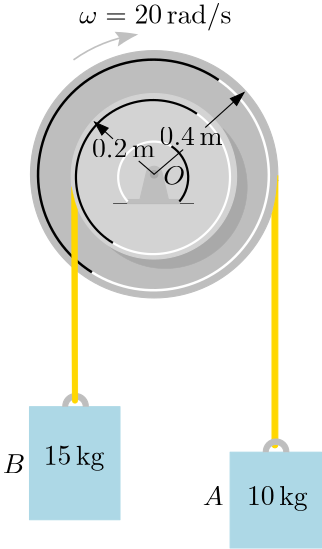 <?xml version="1.0"?>
<!DOCTYPE ipe SYSTEM "ipe.dtd">
<ipe version="70212" creator="Ipe 7.2.12">
<info created="D:20200717130042" modified="D:20200717132103"/>
<bitmap id="1" width="1920" height="1080" BitsPerComponent="8" ColorSpace="DeviceRGB" Filter="FlateDecode" length="381765" encoding="base64">
eNrsnQdAFNcWhhMLRc0ziZrEmKiJJTGaxCjY6U0QRYqAdARFBXvvvStYUVGpSlHE3sXeS8QG
oiCC2FGxROm8uzuwzMzObKfpf96XfbOzd2fu3JndZb89nvvFF3LE11830DPo5Tti5vjJywAA
KmTUuIUWlo5NfvpFwgtQU7Ney1btdfStjc2cAAAqxMDY/o92Xep/3egLBAKBQCAQCAQCgUAg
EJUU3XqYQBICUN70tXGvXVtN/AX4S4t2kIQAlDd/tdepWbMWPvERCAQCgUAgEAgEAoGoyKhd
W83OYSDEIAAVg7fPhK+/biB6AdaoWbN9R32IQQAqhq49LDU16+GjH4FAIBAIBAKBQCAQiAoL
EzMbKEEAKhIPrzGiF+BvbbSgBAGoSDp3NVfhZ6i6hubPTVsQuuuYEtr9qUWWv/v+R/x1gUAg
EAgEAoFAIBAIBAnyNRkyEICKp7uOGXkBfvPtd5CBAFQ8v7b8U8lPz/r1v+2orePuNZrvNT58
9FxzS8eWrdvhLw0EAoFAIBAIBAKBQHy2oaauMXT4DJhAACqFHxo3xWyDAFQW9b76WmHzbG7p
KPsr3WfolHZ/auFPDgQCgUAgEAgEAoFAfIbx19+d4QABqCzMzB3hAAGoLP5o11mBz83uOqaK
vd4dnYegKAcCgUAgEAgEAoFAID63MDa1hgMEoLLoazsQDhCA6lIFWl1D09rWQ5mX/PDRc1uh
HAcCgUAgEAgEAoFAID6ncHL1hQMEAP4ZgM8T2T8u69f/VkKpZ7lo95c2/vxAIBAIBAKBQCAQ
CMRnEqPGLYQDBKCyMOnpDAEIQCXy1VffyPJZqa6hqSr5DAWNQCAQCAQCgUAgEIjPKiAAAahE
YP8AqFy++eY7WT4r5ZptUMZCHKgFjUAgEAgEAoFAIBAI+GcAQNX1z6YKPQQAkNM/a2nrlsfL
32foFPwRgkAgEAgEAoFAIBAI+Gc6Q2fPsl04vNdCH8uFg2WENCZPIU+EaQRAVf7ZyLQ/tWBm
7tzXzsPeydvBWQBZsLbzNLVwZjUDACjsn9U1NIePnltO7wDddczwdwgCgUAgEAgEAoFAVLso
lhZVpJ/Z2dnt27fne5Q89Pr169DQ0Crln/WWuvwV0Lu1v+nvy3u2WW4uFdKMNCZPIU+EaQRA
Jf65xCr3dLJ18HQb4OPjO2rwsNE+fqPIgvfg4V4+fmSljcMA0gAKGgDl/XN3HTPZX9H+K8Pi
dh2ZPnu17FU41DU08ZcbAoFAIBAIBAKBQFQ7/6zwoxUZoaGhr1+/5lTQFSaf5fXPv6wxarpc
76dlPX5aptNkSY+faDQRwlpDmpHG5CnkiTCNACjvnymfbGru7OQ2yMd31IBBvv1dvW0dB/Sx
8SA4uw/y8B7qNsBn0NARTu6DSDMoaACU9M9yJT9nZ7/JycmJjNkn+1O0tHXxlxsCgUAgEAgE
AoFAVCPzLDXzuer4Zz4FXZHyWV7/3HSZblN/3Z+X6TRZ0P37aZ1/mN6FovGMrk1mdieQBdFK
0oA0I43JU8gTZd7LtYfk23vmNUltdqW+zsl5fecIX4O4O29yct4k7eJ69MKTnOzUODmO+khS
ds7DCypUjoptUPAsekjaAjlGRjw5L2VkhGMuipLxYa6kQnBe2D2hPUWG8WdyPlO0CWZ74SkW
P1Le9vReMS4eRm/FrhlyjDL1s4r45xL53NPJycV70NARLh6DrGzcRY+aWTi7evq4ew1xG+Dj
6jnIe8hwJ9eBprIW4gi5nJVzbx9z5eqErJxXl1cLlldefpVTsixomXU5hGsjR+/liG1EMvvS
cnLS9iqrEAX7LYuUoyqUk4IDZ21Q0GcqSgaHjWDc2AdFG8CKhfQ2K2Eloxs5qhjzz8U/t2rd
Tq5XNHVlHDh0SvanuHuNxt9vCAQCgUAgEAgEAlGN/LPUR6uUfxZX0BUsn+X1z5RMbrKg+3dT
On07ukODMR0pGo3VajROW8BYLdFK0oA0I40pZS3rXgR++M1rmjItU5qSpbQc269u/lnct194
IkG/8x8j2fWb19mcGpY94Fy/C3CqWvHD4dsLRz/L2gicuagPAvVdsk3BsZful7e90EuXXB6C
/pQ2E2yH1o1rD2mXUKnKVtA/pz14SJjB/Ff25C61vlz9s429p4/fKBcPH/PeLiUrezpZ23k4
uw909xrsNsCHwtXTZ9DQkTYOnirxz6yWVcg/C20wbachl1PKdKtSCA5fTGiznTxX57n8syLj
r3L/rBrbX/k4uw7Pynq1b388a/2gIRPJ+phte1Tony0sHcvbPxNQggOBQCAQCAQCgUAg4J8r
RkFXvHxWxD8H6P44v1ujydrfjPrn29EdGo7pqDnsj47z+mw5v4tAFsjdhkL5TBqQZqQxeYrs
/vl8Zs7DCxyG9jP2zzQZq+Qx7kp9TdaLPypwvFL8M+/4c26Ncy8yDwtrXzS3zDOMrP6L1DTT
UbMPR9A9xfOfk+6kCrJIaQqaks9kJXmo/OpvmFo4uw0Y7DV4WJ+SzGeBWO5j7TZo6AhKO7t7
DaYgzahb0XSEn6B/5u6hSig5Flb+M/MujzSuyv45S0VyvlLpa+v98qUgkZuuoCn5TFYGh8So
0D/7DJ1SAf653V/a+BMOgUAgEAgEAoFAwOvKEvDPSiroipfPXyiX/9xwjFa9EX92WmC94mjI
23fvCGSB3CUryUMK5T+XJOKW6kG+EgqlSpaeHEvPfWWJx7J6FE/O070orcgDX9GG13euMXQx
7SmMxFru7ciwQfrRcQlb5lAo5Z/JphijJ4d/lj35mX8vMvvn85nsZG+uw6Htmt2gtLfsy0P2
45LOjNmrHzzIFClokXwmK2fIPPWYAv65r52Hj++o/q4DjUwFWc1Gpo5kpZ2j16ChIz0HDvEc
OFSkoF09fdw8B3n5+FnbeajAP5eJ4hL/vDdFvN4F5WwFDahgauqy9bwZuWWlLUSdoXZ3VPhc
tmoW9IG/2kZZD2lPFAhksveyHUkRxSrzz4wjpRUMIVsTJVrTusrZefbWyp7IbEM/ulLnXFp5
Q/UlSiqFQUMm0hW0SD7v3XdUtfU35H1nUMw/d9cxw5+aCAQCgUAgEAgEAlFdPHk19c/t27en
HD7ndIRVyz8HMPyzxrA/LFYO2PnvIco/kwVyV0OQAk3zzzLnP5clvoqZQ2ZOrMht0ost0Dwq
3T8LlkWbEoriUlcZd+cJfX2pLBUK4dJ9CUsZc9WC4O7DkaQ73Jm63Btk9p8z0ZctYxX3z2Wu
lb0juofnFNESEqrZ7fn3Ir3GCPVEMafNuXfauRDLzWb2QZIGV6r+s0hBp2c8Sk9/pIB8VsA/
2zt5Dx422tbek77S0srN1mGATT9PRxdvd6+hrp4+Qga5DfDx8hlGnqJy/8zyw6U+k9KqIhcq
uFuqoBlZ02XemG5l6ctluw7hNM8y5AwfvVdqWUucM70AMv0hiQparP4zOSha/Q3OdGIp/pk+
FCGXLx/lOhbuzrMNM0Pj088U4xR8evnPLAV96vRFheWzZP+srqEp+fU7ffbqwPXRdKi30fMX
EljrJW/H0MQKf8IhEAgEAoFAIBAIBPxzucpnKvOZczrCquyfKQVdd3g7g2VOV1JvEMhC3eFt
Kfksv3+mi0emWOb1z4z04LI2Zf6ZvR0+lVqmedlFG3jzckt3J62eBv8G2Z3h0LlHeJOlJahd
1vyDojER7Yu/MIVQ2Erug0Q3LtteOGuMlDl8cf/MYbnLds3ln2lbKBkNTs+s7PyDM2avzsh4
TA1zesYjeeWzAv7ZwdnLx2+UlY27ifCuCfPRXn1cvQcP8/Ih+BFc3AeSZUdnLxn9M1fw+Ge6
ki17iC6cme6UZT5Fhpa5WbpM3ptCbUpsd1wqWIYyHSVCWEw4S6kZwjH/YFnWMY+4lsE/i+2R
36Xzbo1+7CKnLVYd5VOsv0FX0NnZJe+Jislnyf7556YtJLx45y8KypE5jp+8KGFTjs5D8Scc
AoFAIBAIBAKBQMA/l7d8pu5WvIJWzD83mqz97egOjcZqNxjT8euR7RuM7th8si6hwegOX4/6
p+EYLfKQoMFkbTn8M9O+supO8Pln7rzZMmMpVgWCqXxLJ6Erq6chVu9CtFlGGRB6xQwqpZmv
Sgb/BkufyAiWDhXz57JUw+Zy7ExXLKE4huzVOTjkrcx7kTC7orT8Z7HZGCXkPzPa5HBOvKis
f6YynyvQP3t7Dx7u6jnIxWOQK8HThyw4ugy0tHKj5hnsY+vh6OLd32WgjZ2nla37oKEjyVPK
o/4GlyAVc7mcxR/oZpvprtkhEL9KlJtm1LWg+WeGg5VSeJmj/obo6XzVp6XV3ygZDcnd4Oq8
hLrZpbqe9xR8qv751WvB+/LHjx/FpyOEf0YgEAgEAoFAIBAIBPwz54SDFaygFc9/HtVBzfe3
X6bomS53Hx41a+WRUMKI6Nl6S/v/MK6zul8b0kCu/GfJMpbXP4t0JV2TMvwzUzCWyUxhLY7S
bYrEqZjMZPhnCaUwKJUtgytm+mdptZ05VbP8/plWoVqGUtV0/SvHzINy7IWenCxZYovnVIsZ
Y776z1IS0VVQf4Oq+Zye8YjKgqZPR1h+9Te8fIa5eQqKPHt4DyGQhQGD/MiCpZWrqJmRqWBe
Qlv7AUOGjbHvXzX8M6f5ZPpnLg8swT9LeIhyvKWdZ+U/K+6f2Y05sqNlqv9cVuGZXp9EtGW+
zsvmn8VqQX+69TeoshsnT10Qn46wAutvRNEprb9xjbUe9TcQCAQCgUAgEAgE4jPxz1VknkQJ
8rniFbQi8w/OF+Q/fzdGu/dq74DDm/ZfP371/s3MF08IV9Nu7r52ZMH+teYrPRuN0S7Jf5Zp
/kGOIg/0AsL8/rnkodJp75ZJrr9RpnzFEqF56m+U7Ut6QWPOVGH+DcpUoYJrEj25/bP4Gt65
+VhJy4oW35CyF0mZ1ayjK9sRXyY2a71C1aoVls9UzWfWdITl55+t7Ty8fPzcBggqPJNbCrLs
PXh4PycvyjwL5XN/EzOn/q7ePr6j+pbP/INchpPtkMv0rJgvlVgVWVbJzLtZ1uFI8s9Singw
DTP/Acrvn5kt6R3m7Tz/1kRPYQ8X43g/If/MmnCQNR0h5h9EIBAIBAKBQCAQCERl+ecq1dvs
7GxO+VzBClqB/OcfF3RrMKljk/FdD9w4kfMxhwxsYV5hfm4eoTAvn9x99/7dxtMxjcd3Ic1+
nN9NpvxnThNLW8lMFWY5UoFFfJ1NE4msJ4q2TE20R22HrkaFJYJLbSqjtjBjAjvh0+mFhYXL
1x6KZCm3T+bfIHNqQsamxDLDZcpJ5hawnJnbZStp8zAKu8cudiGLppa+F5kM9mSxcaZJY/6p
GOnDyCjDQm/P9fOB4v75TnIqa8JBkYImD5Wffza1cHYbMNjdazC5peQzWXb3HjLId6Sjizc9
+bmPDXlkGGlGnlIO8w8yZrgrfSJVQ0N8DkHxqtGl8+ux5x8sU8ErL6eJ5h/k9c8lWcTMSsgp
AsVaNsVhSYcZtS84ZkKUrf6GoD2j/gZX7rQUY1w2tyCffufrPHPeRuYsiowJFumn4BOcf7Cv
rbf4hIMiBR0cEqNC/+zjO6UC/HO7v7TxJxwCgUAgEAgEAoFAVBf/LDmqVG8lyGdRg+XLl1c5
/+yv22Rh9waTOv40sfvT1y+y373Jyn756u3r1++yCS/fvHr9NjvjxaMdVw81mdCt4WQtGfOf
eVKL6ZKzpLaD0Ciy5SfbmjI9cFllD9KG5mbL1mdeEy9cTMXDC8wEYPrUfiXbodeF5ktm5t8g
o2aF5FRhekjMmuYomMyxZZHSZ1Q+YZ0F2XOJpe2Fr2KJeD1t5vG+Ybhxvva0s1B2HlmDxn2B
KeifHzzIpMtnuoImlJN/psSyjYPnoKEjXT0Fac8e3kOc3AdZWrlb9nUzt3Q1NutPtTTv7eLi
4ePjN8rG3lP0RJXmPx8VzVdIk8OUiy6r5MzcIL3Cs/hmaYWRy4o/S/fPZTKWvVPR7l5d3sfO
f94r2pE0Hyue4UzVzeA6QM7SzaXN2AJfrLBzyVFQI8PdeaZ/TttbduAM3b2SfnSfYv0NZ9fh
L1++Ep9wkFLQMdv2qNA/W1g6VoB/VtfQxJ9wCAQCgUAgEAgEAoH4VEOu78hNl+k29dcltz/O
7/bTrO7L4jeuORmx6kTY6pPhFGSZrFkWv2n49tlNZnYXJD8LlTV5isJTvAHwCaOAfzY1c3Jy
Heg9ZLirp4/nwKH93djlna1s3F08Bg0aOsLJxdu0p5Ns/vlzgbcSdfWCt/AIcFJt/Y1WrduV
t3/28BqDP0UQCAQCgUAgEAgEAgH/TNFsjUHTFXqCehr+Oj8v1dFeb9MpyLbTelvBLYVwmaz/
K9CSNCDNSGPyFPJEmMZygGO+P85azZUOR+qy5Era8M+SFbS5s5O7wDALiz8PsnMYYGXtbmXj
buvg2d/Ve8AgXx/fUU5ug0gzyGf4Z6CMfyYxYvRc2V/R2dmCf04SGbNP9qdoaeviTxEEAoFA
IBAIBAKBQMA/U3RZ0K/Nkp4tlhm1Wmrcaplxs8V6fDRfYkAakGakMXkKeSJMIwDK++cyn9zT
ycZhgNsAH+/Bwwb7jfbxG0UYPGy0j+8ostLWwdMYmc/wz0AV/rm7jpnsr2j/lWE7dh2dLvMk
pCNGz0XxDQQCgUAgEAgEAoFAwD+L8Jo2tfccH+N5HqZzBxDM5nlJgGpDGpOnkCfCNAKgEv9M
t8qmFs7Wdh72Tt4OzgLIQl87DzNzZ1YzAIDC/lldQ1OuFGi56K5jhr9DEAgEAoFAIBAIBAIB
/wwAqFL+uQRThR4CAMjjn0m0+0u7PF7+Pr5T8EcIAoFAIBAIBAKBQCDgnwEAVdQ/AwAqxD+T
sLB0VO1rf8Toud99/yP+CEEgEAgEAoFAIBAIBPwzAAD+GYBPlW8b/CDLZ6W6hqaH1xgVvvbb
/aWNv0AQCAQCgUAgEAgEAvHJx3ff/wgBCEBlMWzkXNg/ACqXn5v9JuMnpgoVNOQzAoFAIBAI
BAKBQCA+k/izfGpaAgBkmtDTZzLsHwCVyx/tusj+oamuoWlt56lk2Y1Wrdvhzw8EAoFAIBAI
BAKBQHwmYWTaFw4QgMqiv8sI2D8AKpfOXc3l/ejsrmM2YvRcBV7yjs5DUfMZgUAgEAgEAoFA
IBCfT2ho1hk2ag4cIACVwpjxi8x6ucL+AVDp/K9+A3k/QOvX/1auGQl9fKeg5gYCgUAgEAgE
AoFAID636NXHCQ4QgMqiX38/eD8AqgLdelgq9jFav/63Wtq6js5DJWhnC0tHFNxAIBAIBAKB
QCAQCMRnGM2at4IABKCyGOI3A9IPgKpDi1Z/K/ORqq6h+XPTFoTuOmaEdn9pk2WU2kAgEAgE
AoFAIBAIxGcb33zTcIjfNDhAACqF4WPmm1u6w/gBUKVo0BC6GIFAIBAIBAKBQCAQCBWElrbu
qHEL4QABqBQ8vMeb9HSG6wOgCvL7H9o1atbE3wkIBAKBQCAQCAQCgUAoFvXrf+vk6gcBCECl
MGLsfCubgVB8AFTpWtA6fep/3RB/MCAQCAQCgUAgEAgEAiF7wCcAAAAAAAAAAAAAAAAAAAAA
AAAAAAAAAAAAAAAAAAAAAAAAAAAAAAAAAAAAAAAAAAAAAAAAAAAAAAAAAAAAAAAAAAAAAAAA
fGLoGdp217Hs3NWsUxcT7c5GWp0MAQAAAAAAAAAA8Jmj3dmoUxeTzl3NuutY6hnawp8AAACQ
C0MTh249ekE4AwAAAAAAAAAAQBYd3a1HL0MTexgVAAAAkjEwsScfGfjoBAAAAAAAAAAAgLx0
07GEhQYAACBBPmt3NinXT6KO+DgGAAAAAAAAAAA+5VxoEwMoaAAAAOLy2cheu7MxPigBAAAA
AAAAAACgnII2NjCCggaAAyPT/rRp1/rqGVjqG/e2cxm0Ojgy+8271Pvp5y9cXb9hi9+IaaJm
Jj2dMW7gE0DfyE6rE6o9AwAAAAAAAAAAQCUYKa+gTXo6m1m4mpq7mApuhQulmFFYCG5LV7oK
GlsIH7VwrabKzqSnC+m5vJBDVmqnpv3NTBxNTRzN5IFqb0KzqUBG+UxuDQ0su3Ro/0/bltrt
23Tv1KGHjq6+hW3Ujr3FpfHhw8d/r92aPHURFDT4VC5+x05dTPDhCAAAAAAAAAAAAFXRqYuJ
EeQkACKELwcLC4fB/XtNce8+wb79EIvWI6zazRnQY6lf7zEDrHtbO125dquwsOjjxxyRiD57
7soA77FQ0KC6//LSuVtPfCwCAAAAAAAAAABAtXTpZq6YgqZU28ixM8PCY9duigyLiA0K2b5i
Tay/f/iqVcEhYeFhoetCg1eHhQeFhgWHbtgcvHFrSEhsWFhsaNjW4JDwsPBto8dOq3bKzs1z
9Kx5K2fOWTFr7ko6s+eumlWKcJnxKGk/b8GaAQPHKWxER+gZbe7WLqrLH1Fd20Z1aStY6Nw2
ulMbAdp/RGm1i9JmolXCZu0/fXsYUxnUChaDNbbXN+onwsjEwZC5hjQwNHEg61krq6mFs7Ts
P8rTepGfxYphBkGjTULGmG6f3WfPwn4HlnocWzNi6hDXaXOX5heQyM/PF/5XUFBcXJyV9Wr0
2NlQ0KD6oqPfFx+IAAAAAAAAAAAA4MPewVPh5+ro91VAVphaCApKbN66vbi4uFCYBfr0dfGl
q89OnbiZmpJaXPyWrCguziguflVc/KGYHQJlFx0TTbZgZuFSLeQM5RWnz/IPj4xLupdxO/lB
0t2MxLvp1G1ishDaQtmjyem37zw4cPj0wiVrqfId8o2ziSO53dq5zbs2X25s/OWuH7/c0Zjw
xfYfvtz+Pbn9Iq5xzZ2Na8d+V3NboxqxjWpsE7JVuLy2YY0XzWpt6dBWtB355bNDD72+dCi9
rKNvratv3UPXitzqGtgYGAmMNKslea7Kz4LPkEmLlqy1svEur7Ib5o5DBrhO9uk9x8dwzQjD
oFGG4ZPMYufY7FzkuG+J+5EVvgdWj/MbPPjivzfIBZyXl1dQUFBUVJSbm0fuvv/vw5hxcz5P
densNpycmkrZta29Tx9rrwo+2NFjZ1OQZfEG5XF90vdeTpU3tDuj7DMAAAAAAAAAAFBF8Rk8
csXKwKCgYMKixQHKqGDFMDGzjo8/1kPXXLGna3c2NjKVW06amAt87IbQLfl5BdeSEzeEbZ8y
dbmTw1Bvd9+dW6NePb2em5uam5ecl5eUm5eel/Mm993H3Pc5eTn5uXkf3rzPyMvLCwkNF3hR
c+dq4p8Ft1NnLLuV9ODM+WtnLyScu3j9/MXrl67c3LX/eGj0rohte8O37iW3IVG74vbGX7p6
izSgOHPu37upj+YuWCPYlJzHS3njqC5/rP6+Rv2vG3791df1vvq6br36AuoS/keoU/d/mnW+
0tSsp6lZV4OgUUddo04ddU2y7P9tzaiOivtnyirr6FsLhbONgXG/gOVBy1dssLRyIw/pGtiQ
2/7OQzcGRy7zX68rbEZBmWrVnoLAteHUrxcpKQ9Uq/go+WzX37e/97DhPu7jvcynuHef4661
bJD2hlF6MdN675zjsG+R06Flnmc2TFwzd+yFywlFRUV5efkFhSWRn58v+Anm2QsX95HlYTvL
yTqq6keBd+/ek8OvlL2vDgwLWLHR1t6nAvY1ZtychOu3Wb+lkauR/rvDocMny+9niMVL15E9
kluVb7m7Tu/P90N8T3px8bsry6i7B9OKi99eWY0/bCqBZdfelp2I8mJoQFx08ELrij8638Do
mDiCvy9jvfWsiOiYwKGq3NdYf7G9gHJDMNqbZrliKICUt52AsXyPCt4EFHxTwuUHqs97o83C
TcIPQVyxAACgMH2s+m/bFhcff4wQGxu3d+9+ajkoKFhhG6wAkybPJDsltwpvobtOb7nzn4UT
6m0I35xX/DFkS6i1tYOhjmm39l0Gu7jfvniiKOdBQcGDgvykgrdX8rJvFOZlFeW/L/j4vqgg
Py83+9HjBPJ9Pyw8QrSd6pL/PG3GspuJqecuXr94+ebZiwlxe+Njdx/ZFLlj9abolRsiA0Ni
Vm6MXLUxauOWHWT99j1Hz1y4dvHKzbMXriWnZM5buEaB+gwi/xzxwxf1v/r6z6+++q3uV63q
EOq11Kz3R72v7A30+xsbt63/9a/qmq00NFuqa7ZQ02iupt66trqmumZIwxpRHdsp75919a31
DO0OHjp+/Ubinr1H0tMzFy8N1DWwDQ3b+vDhI7ImNfVBVPROKjWa8s/Kz27J4vr1RJH0U7ni
69nL9fTZS1PmBwxwd3W1MbA3aWej87O3afPZjr+t9ekc4KU13bXT/EFm4XMGRiyddOPG7aKi
onyBfy4oKiwit4WFhXl5gizohITbZhauKpTPlNolt1VTQYvk86HDJyulA+Mnzq8YBU0OkLr2
nj59sX3HgfCI7eSWLFMrDx46KWpTTv6Zks9UqFxBa3c2VuyzQ8/AMmB54NGjx9cHhZJl+Odq
wW7BQV5b+kn5Z1k9jMr8s/CrtKyaVyCfI2bacPShKvtnUT8FCzEiaL0t9QlsykZY0JnS9WUj
IP505rlznRnMuTWGyef0+eUp9iEAK3hsK/4oyIUndpWKv+SZL2eelznjwqiK/rns1cc+Fo7e
Ml7pYqee/ijnYTJfs9EqeIMqe2Ph+EWPPZiyvgvxniPSf/GHeN++aG+YHMPI6oDEvtEfZRwU
33mvUm9HzM7I9YkJAACARz7Hxx/bu3f/yFETRbbZxMx65cq1ZH14RGSFKejYWIED37YtTuEt
aHc2lts/C+tIrN6w6dl/GUsC5hn16Krz91+67dqM83C8eWL33X/3XjwZfPtqdNKlyMtHNz69
daIgK7Xww7P8t0/SE88d3B/y7OWNtevXKVCPQjxzlUJqG9X455n+t5LSzl8SpD2fPv9vUHjs
2tCthM2x+1LSMt69/+9BxqOtuw6tDd1GVq4P23bq7NVLV2+duZBwN/XR/IWBwrxx+Y7XTOiN
ozu3Cf/hy3r1vm5T96uWdb5qoVmvVZ16P2rW66evv27R/LjwkIE2dt9q1CErfxHIZ41mtdVb
1lZXU9MIblgjSktZ/ywssmHbu6/7neSUXn1cyWD6DJmQcP32vXv3z5y95Og8hLR0cRt2LeGW
kYm9rr6NTmmljmrkn+fOX0k2O2fxqkmz5ro5mrlatHXr2dLVsOnYvi3W+mrPcGg9onfL2T6G
K8f1C1467V5KqsA/5+eXpj8XkrvklqoFPXf+KhUm3JbfIX8C8rnCFDQllt+//0/8LEyfuYyy
0E+ePi+/MyWSzyLjrUIFrW9kp7B8vnHj1oWLlwOWB5JbslwtFXRl+2eBDU47CP+slH8W+A2Z
hFil+GfWTquJfxZtZ6x/mUWhzLCEDtP3zuiJ0MnQBItwAEvthFCziPZis9C/TKEIH2KMXtne
haPHebCCflaIh/kM/XN5j60KE/glbErsKEp0Iq9/LhObn4J/po0M682T3GV1hmFNxd4BGO+E
zBdymUFlvGOQ41Xu/NLOHcvoCu6y3p2kvwvxd54mk7mEPOfbF+1ssq4xwV3mgUvsG+PkCoed
+buewv5Z8tVYTu+Nn8aPVgAAULlQCc99rPqLPzRy1MT4+GOLFgdUTPUPKvua3Lp5DFF4O/pG
dgr458CNwW9yn8XFhc4Z4zPQUq9vh198e3cNWzQq2H/E0llue7fNP75/ZYi/38WtS/9LO1Oc
n/H+0bVTsatX+Y9JvHd8zbo11S//eab/zcT7lH8+c+Hapsgd68Njg8Jjnzx78d9/Hy5du/Xy
VfbtOymBITFBEds3bo47fe7fS1dvnb2QkJySqYx/jurUNuz7L+vWq/9bna9+1az3i2bd1nW/
+lqz3tSRI72sei+ePHF9wHJ1jTpkZTM1jZ/V1JvVVm+lRkJjY6Ma0dptRdtR0D8b2OgZ2to7
+hyNP21k6qBrYGto4hgWsS0/v2DVmmDSTM/QrreV+7/XblpZe5LGBJX4Z3rCp4RQvhxHHxvv
O3dSPn78uGpDiP+atd7OfXrr/OZi8KubYZMJ1u2ix5kv8Ow4xuLXcfYdNk2y370lMPNRJtlv
fn5eITPy8/OLiorIplSY//z+/X+U+axq+c9VRD5XgIKmrsOnT1/wXWZkPXWaysk/i14IlHMW
FaJRlYJWuPjG3HlLb968LbpLlska+Oeq758/vfobsn+hrpT6GxJ2WnX9M5/SlyjemUc6dqgv
r45gjwmf05P8EKVluFMT+RNZ4Z+V/eWlXMe2Qvwz4ygk56CKOU+Z/HPVrr/BkMx0L8o1YjZj
h9rwvgOwD40xCDwvTxVcgWVvTaQDdEkrNhrS3oV4O1/y8xZnJjP/2xdTMtPGmTMxW0Lf2O3F
VLnCbzvwzwAAUB2hrO/IURNFazZsCKFXwCB3lanJLDvUjuwdPKm6Hwpvp4duHwXqb2yK2FJc
nJt861TCoYiNE90nWHVY6KEfNdcrLmji1pBpN6/E3Pp3a3jA0GNBY7Pv7S0qvv864/iBDZPW
LPF7lnVzk7D+s8L5z1RKcw+9vt//0PSXFoIUX0MTRyNTiv6ld/t37mr+zTeN2v3VTfQUZfyz
sP5z2rmLCecvXj957urGLTsDQ2KidxwsLi7efehEwLqIvYdPRsbtFyQ/h8du3Lz9xJkr5y/d
OH3u2t3UR/OE9Z8VzH/u1Cb0uy/q1q3/u2a9XzXrElrVqfe9Zl1nQ5Npw3z3bIueM3ZcPXXN
VkL/3LS2elNB/rPK/LOeoS3B0KTf5SsJzq5+jk5D1wVF5OTkBm3cXFBQuHhpoJOL3+ChE86c
vaRnaKdC/0xPeJYcShq/CZMX5ubm+S9Y4us3ctqUkaO8ew237zjW7s8RfVrPd+qyd0a/dcP0
lg3oss7PcNdCzxPh869s35Lz7h2V8FxUVETdChcEqdBkU6qt/0yOrlyntKvu8rm8FTSVcixh
gkVRaY7y8M/hEdvFbbPISK9ZG6b8Lrp076nYp0bQhtBdu/aJ7kZGbSPAP8M/V7R/lkeIwT8r
neMqYfuSd02XUWJiSsJJlHh+OV1KRQmWz9E/l//YVoR/ZhyF6AKTcKXRf46p/v5ZsEfmP2qg
Rkm2k0vfqfgIlz1aXsqRmaEt8s+yDSP9nUdS5+mjITYsEt6+yBZo14CoqzJ9SLHfITmqEtF6
Dv8MAACfFVSRDbpeZvlnSlCTW5Xv2t7B097Bw81j8MRJMwlkL6Qzoi5RK8mjpA1B9s126W4u
n3+2EHjUkIjIoqKch/fOZt/cE7/Cb/tk2xvhk56e2ZidevTd04sF+WnZLy4dj5lzap3fyyub
ij6cy7oZeSBw2NZN0wuLXoZHbFUm/5maM/GXX9uqq2v809GA006LBLWmZl1dA1tV5T9fTbh9
L+XBjdt3g6N2rgmO2bb7cGFh4c4Dx+/dTy8uKkrPfLIpcse6sG0bN8ddv5l8LzX96rXEOykP
laq/od0mTOCf/9eqTt3WmnV/1ajbUqNuC406Lb6qH7h48dXz56y6dP1OXfNXjTo/qwnkc7Pa
ai1rCfzzJqXrb+gI/LOdjr71jFlLX758fev2nbS0jIKCgpOnLuw/EH/27OWCgsK0Bw+Tk1Of
PH0+Z95yYbK0XQ9dK+XrP1eYf47auotsZNaECSMHD57g6zLN22zOAJ05bh2m2P29aqDJ4bmu
e2ZYxU2y3DPT/mSA76XQaWcCpr958qSouLiQHHxRWf0N0USE1SKl/1OSz+WnoKfPXEaO9Oy5
KzLKZ9X6Z9HGxVOdRQqaKj2tDJ27mirwSTTAy29L5LbzFy55DvClEN2Vf2sC65u2R2hiqaCq
QwjMcEmQR8WksSjEpeXBNNrDYj6Z/mj6bon+eemVd/zbMeRpdvDKW5ZS5tkj4yiED3G259jj
arFdMKpqCPojWKZth9ZYrP6GcGtiLekHRR/kko0LdDH97NA2Qt94qVXeTTsk9tmUqSXzIqEd
DlM7lCgFeuoa/Xs6TQVz5OaxRTG9NGjwwqH0b9Bi2WjMnZaqBlaFZFE5Zf76G/Riy5JTN3la
8ndGhvFRxgZLMwyMAedKIOR5rqTiKtwZj3StVHJ50E6E8CFaiWm2s2JWn+b79/glm5Iugkps
T0kJXNGB0HNu6UfH2Dtjy4wiunz/Tp9nqKV0gF2mlWdkeJUdV4f51otesLQG9K7GcA4+93Ap
tCl+L81/bTOUncL1N3jGluMoxC54CS92zineomPEav7QrwHO/GeO4hXSvCLHUIiuPVnqtPBW
epc0Ytz5z0zxK8u7kKTOSxG2/G9f3PnPtCRt2frG9c9MaDuVsf4G4zVYWrqco5g/I9Nb8ktA
4vsDz3sjoxuw0AAAoHDWccTmKNFyUFDw3r37t22LIwuzZi+gLLGScwLyJV2LQ5XdILecj8ro
wDt3NVXAP4eGRxYV/5d249Cbq5HnV3tfW+GWn7Cx6N2Zovy7xfn3i4of5/6XlHRiffxKt4zY
McUJa5/sm7l/pdfx3SuLiz+EhccI/KqF4vnPhJ+btm7UqAm5a2Bk3+q3f5r90qZFy7+aNv/9
628atWj1V8dOgrrW/3Q0qPdV/e66VqrwzwHXb6Wk3M8gX38/5uRG7TiwKjh62+7DeXn5x05f
LCgouH77Lrndc/jkqk1REVv3/vffR8EX5fTM23fT5y9Sxj+3DW9Uo07d/7XULDHPzTXqtP7q
f+oadVYvWnJs797f6tT9WU3jFw3N5moazWurNaul1rJW7dpq6hsbfhml1VYZ/6xrYOszZHzq
/fT4Y2cuXLx66PCJM2cvBYdEm/TsP9Rvkr6RXdyO/UeOnjpx8tzR+NMnT10gLb19xuoZ2laj
/OcbN5OKiorCgoJ8B7pPHeE+Z5Cp/yCdeQ5tp1i3XeSkFTfe4sD0PocmWxye2e+M/+Cz68Ze
iViR99+HAlrljaLSEAjpoqJPWD7Tp0QMC4+VioS0YbmwtffxGz5NKgErNlIKuo+1lwrTj/kq
XZCjIw1YqKpSikg+B64Nl1yXQ0kFrcDkg3PnLX3OH/JX4SjRpCWyUSg23759x7CpNP8pNJBM
HUoXlUKpW+aKKU0q0pXUxkWPlhhgbv8s3FGp/mU9kSV+yyxxqYaVdY9i+c/M9syNy+Ofi3k7
z/TPwsGn3y3Z7ME0mkamd6Nk46WPUqfj7VvRKRBukHH49EfFzhfTP/O3FJ6at+/EnshSScLv
vMERZd/Bhd+4uco+SPPPwicyNCb9u7N44VDWXpiGRLb6z8win8wOsCzZpmB232TrjJTxkZYg
J0G3SjOxLKMiVkCV+7lylPvgziYtOXGla6giq5uCeYq+UnaFpT2Zpk58dkXp/pkMODtbkvME
Ma9JWh1sVm1Y8TMuxT9zdYBjR4xLjnWwvDUB+LbDdtr0ArliLyWWNGOccd7hkn9TkvON+fwz
a71i/pmcAtaVw6jMELGJ9T4g09sC89Tznz72NUB/WZU4UvHqxBIq85QeJtdvQ3RRKWWDvoFs
Wcq6aLlHjHbUpS5aNsErduB8nZe6kv/ti/URU2J9Zclvp/eN61KkXbey+Gf2tcFbMoW0ZH08
cSliydew1PdG5D8DAIDy/nnv3v3U8qTJMwmxsXFUCjTle8vDP1ObJful5jckyyZm1qwGZA1Z
H7E5ipobkSzLuGV5pyCk8paDwzYXF79JS9j//kro5dUut1f0K7oVVFRwuagotSj3fn5eRlHB
w5d39pxa7XZ7ff+cQxMyt/qeDR6SlhBXVFQYGrZFufxnQYZz4x+bf/f9T2TZ0MSh/T96bdt1
/fPv7n//o/v7H9r/dDTo2r0Xeah9B30NDc1uOn2UKcFB+efps/wTbt5LTXtI5bsePH52xYYt
sXuOFBQUHjx29tnzLHKbm5u7/8ip5UFb9h45RVVmSEt/dDs5fcHCtYr7Z60/Qht9WafOV78L
zfOvGnV+UddsoVnve406m1b43/73ml7r3xuoaTRV02hcW/3n2mrNa6u1qlW7dm31jcrlPxua
OLp5DM/MfDxv/goDY3tH5yFv3ry7fiPRytrz4qVr5OiOHT/b28o9LS3jydPnFpYuBkb2Cxev
fvDgYX/noYYK7ZHO9h0HZFTQSvrnJ0+ekdN0N/nuuLGjRg1xmuKpP8+9/VSrlt6dv/Xr9lWA
XbMgl7b7xpsemNwzfoHT6TUjH1yMp+o/C85vYVn9DWFFjkIV5j9b2XinpDxQSY1rlZeDkDFI
e5Xs12/4tNWBYbJD2qvweCt+8kd68XMJexe1UaYWtAKfRAHLAyX4Z/KoIv6ZlaDLyGqmaWGu
Kg00oSoQs2xLTMtwFi92wZTbrB0xNKmwpZgK5ugP43Ck7ZHdQCw5mbMkiCz+mdEr+qN8yzIW
x2BvnGX4WQPF5e25dyqlJfsi4UmO5ZhDiv7NV2b/zJG8x/hiLnniKvESqbL4ZzGvxV24gy3Z
OFLj+DsjZXwkCECJ1XGlTgHJNbcXLZWO7VLK8vTEt1mWM8llYNgnTnh07BnH6D1hXx5cneQV
VlzngitfWizFnXFaGYmCMublSkyGFPPP4inWHL8vcFYVoPeHYz41vu1wndCSQ2CfEbGy4axB
4B8uuTclpbYMj39m+2p2EmkcV+6omJPkunKovokfheQcY55TL+n0cXSA+RITHWNZCivnL1Cs
C55P4Zb+iwO56qjQx1nyiLHfkUq7UZbHy+17me9CEjovS8EK3rcv1htU6UUo5V1U/IcwLv9c
0mEZ/LOMyfwyvwqknBFp743wzwAAoCSLFgfExx+j619W/Q1qCkLZ9a/s9LHqL1LQ4vWlyRqy
npLPnHMj8tFR21BOHyus/xyymXwPzUjY/+5S0J0Q78Q1du/ip7+9FZp6JSb9zon37x8UFz/L
zTxxL3bcrQ32KSGON4Icb8WOf5t+nHyPDAmLFOVRKyaf27TtrKam/vc/uoJMXUM7stDslzZk
ZcvW7X9p0a5Fyz+7dLegkni//fb7bxv8oGdop6R/njbT//qtlOR7Dyjnk3T3/qqNUaHRuz7m
5KQ/fHzkxLn7DzLz8vLCt+5dsSHyRuJdqtndlIzEuxkLlMp//iOkYQ1NzXq/qWv+oq7ZXF2z
lWbdxuqa1t17rJw7e+2iRWM8Pf5o9F1Tdc02jb5rWe9/TWrV/oXyzw1qRHUU+GcT+W0wdcjL
V264eOlf4QjbkkF+9So7aONmN48RIvFlZe25Y9fBe/fSqGIdpOWd5JQJk+YKf1xwVknCLVWA
t/wmIszJyS0oKCBb+PfatZEjfMZ4Gkx1/WeSfZvxVs1m9G680q1t9BjDAzOsCIfn9jsbNjvn
4wdBqY2CfPH8Z2pZVRJyzLg55TerncJKXPSjwPYdB8Szf+kErg1XlTY3t3TzGTJJcvLzqDGz
Kfk8c3YAaV+t/TNV94Oa1lCyf6bakPYVmf9cHv5Zouktc7CllSV4ajhz1xAWPZ29Iwn1nzl2
xGgpQUrT5TCXPWZuh+mfxXvIoZplrr/B3U+W1JVU75pZIYTqmNjGOYuW0P2zLIMmtSV3VzlS
ucSlB03gyOqfueSJtbT6G5LqiMrgn8W1APd3dhnUBH9npIyPLPUuovnsBJ/ToEyXeCYtK0Wc
e6dUHh13fyjdJFZ/gNE9sWRXtrqROHSM64TrGGWrvyHWAeZeGCULoiXlPXKeNVnyn/kmMpN8
XTG3zGogx3bEpLGki4HjXzTwDJe8m1KstoyYr1a4/obMAyL5quP2kBJPn5S696XPpfWEw9KX
2F32hH1K5D9zVErh/yVIonQtLS7B/3TxdyEl8p9lfvsSPZd2KYrvV7xvKsp/5s1kFn+vZv6q
In7iJJ8RqecL/hkAAJTPQ46PP7ZiZdm37FmzF4gqXfTQNd+7d39sbFw57d3EzJrKcGYpaJF8
Jo/KO/Wh3PnPQv8cEhJZXJyXlRT/35UNd8O9T80zurTM8vQKl+C5A3dErX7yJLGo+GVB1qX3
l1elRLidnK973r/3k+OLPr64VFxcFBoq8M9m5or751a//VOrVu2O2kZkWdfApk3bzt//0PTX
Fn82+alF4x+b/9C4GfWQoYlDw0Y//u9/3+gZ2ipZf2PqDH9q/sE7d9NycvME0w4ePO6/PuLQ
iXP/ffiQm5f34cPH+FMXA9ZtjtsXX1hYmJubl3wv7eyFhOTUzPmL1ihTfyOk4ZeamnVbqWv+
qq4pqPxcp566uuaymbO3hoY2rltv0hDf1QvnOZkae/e1stLu1LZBg+Zq6rVrqwU1+JLyzwrn
P7u4DXvw4OHiJYEGxg4OToNfvcq+eeuOlbXnseNnsrPfxO08YGPnnZ6e+fx5lm2/gWSoN4VE
JSXd62szQPn8ZxGBa8NlzLbdvuOAAtt/++698GTlki2sXBPg46Q/2b2jX88mI3t8P9+o6Zo+
bbc4d93i3X3bBNND8+yv7QkuLE1+Lm//7DNkkujQVFXIQjVZ2alVKyubEtTzFqxaHRhGblUl
n0XXnizXlbPbcFVV3mCVoJHsn0mbiq//XIn+mTt1llFRmd8/i6U0S/DP9CrEEmpNc/WHJoel
75Hpn2lFlRlRTv6Zs3uMnjDSmCvdP7O7yqNcVOCfuRRTOftnZilUCdUyy9c/S63aypX1yu+a
OBQxd3sFK3twiCBxUySjf+Y+CqYcVsw/i9e+EEescDHf9aOIf2Y7Qz59ytExXokq3zR8ivpn
icOlgH+W9EMJp3/mtoUV5p8lvy2w0qR5T5/klNfS4hXctYvpl6WUn64YPZf+0mAJbSn/EoFn
g6K5FBklOJg1ornfhRSu/yz725eoG5wFt+V7h1Sg/nPZxcP+BwUc70icH20y+mfp743wzwAA
oJISHPHxx0aMnMiXgUyVZS4nyF5iY+NYcyCSZbKGrJdXPitQ/5nyxqGhUeQLau7zm4V3t90K
8Ywd02H35B77FztGLB21Py702ePkoqK3Rfn3Cx/uvB875NBsnYSNznn3onJzUsizQkMiRR5b
YQX9/Q9NRfU3/ulo8Pc/un/+3aODllH7DnpkgVKgZL26ukbXHpbK19+YNjPgxu3UpOT7yfce
XLp669nzl+/e/7d19+Fla8PDY3bvjz8dsW0PWY7eefDt27fPXry8fPXW3ZQHyffSku5mKFX/
WattSKMaGpp1f1PTaC7kBzUNrZatjuzadWTPbm8bm3GenuGrVy+cNOmvRo1cTUxXzppt9tdf
tWqpbWpUK0rrT2XqP+sZ2nn7jE1MvBt/7EzC9duHj5w8f/5KzNbdZMAHDR6va2C7b//RM2cv
nTp94fLlhEuXr5Fbe8fBZL2BsX118c8ZGY8El3FuXlFh4cVLZwc6G4xybDfBttWkns2W9Px5
vW3r2IGdD0+xODDbevdcl8y7N4qKivLz8ujyubB86m9QebDhEdurSPJzlVXQ5SSfKatMDvPJ
0+dSB4S0effufXX0z12690T+s0z5z1yo2D9z9pBvvyrKf+banZjfVrl/5q6/IaElR1e5vA2f
XxWvvyFxVqlK8M/S/lm0PKlx8vtn+nFJmcaLQ4fypExzOyue4eU/fL46D9zSjyNrvdLzn2WZ
/I7TBvNYVuaBi/9kINE/y1jluJPkQuvybkeF+c+S3gGk+WeJg89X54Qjk1Y1/rms/gaXf5ZB
HctUb0H6P08oe+tg/jsI+k91vOea991GhqRrxnNl8c9c2excE//R/DPvu5DMGlmWX164OlzW
JZEkZ63n7ZuUH5Vk9M/cipvZValVdwxluYaR/wwAABVAD11zKgk5KCh4kM9IewcPwoiRE6ni
GISJk2bKVQFDXqg8Z2pZlHpNSWkFttalu7kC/jksNLq4uCj3Q0ZBxsE720aeXm77YPfEt0lb
X6aee/MyMz//fUHuq8LCRwUfz6cemnxwgen1bSMKXp/IzRPM3xe8KVJUx0Ph+QebNv2t0Xc/
UfMPNv/ljx8aNyc0a96GrPzmm0aUcxbMP1jvfyqZf5Cq/3z/QSbp//OsV1f+vZ18Ny3r5etT
56+uD9u2JDBsbejWY2cuv8h6dffeg8v/3nr+4iVp+SDjsaD+86K1yuQ/BzesoaFRp7W6xg/q
mu2+/36one2dhOsXTpzopaWl1aLlP40bt2ncxMnIaLav36kDBw9s267fokWtWrU3NqoVqUT+
M1VSQ8/QTlffZvLUhW/evL1xIzEx6W5hYVFycuqJk+fu3UvLy8u/eSvp5s2kzMwnvsMmCxob
2PbQtSJnRFUC8MnT5zLV30hV0IVevSpUyvn5BYUF+QX5k0b2dTf7fnSfxhMtGy6w/na1c5Mt
Q/7cM1l/97SeZ2L8C0gjYdBmHywsTXwuqQX9Cc8/WAUVdPnJZ/o8gJJ/2iCPkjakZXX0z911
elcj/8yZ4SyloETZU3jShjnrP3OnUnNWqGA2Y9RDlrpHlknmrLYhi/dmTCMos3/m2x17PX0q
QPn9M+uM8OxUSktx/8ypkjjqDLOdM9dy2XMl19QtT/8s6zd0jprDbDUh2T9LGR8pDpwnb5yn
Piq36yuf/GdOTyuPf5aS2s1xgrhmb5TmbSTqdM6e8/kuvkx+Zo1rTgEuu7yS/FuPrNth1X+W
QxpLGi55/TPvzIN8/pk3I1p+/8yfRM1R/1nyVcf/0uY7fZJnFKVPWciR/8x3vJxnh95YcnV0
ruriDP8sPe2c8csLd/6zpDIgEjuvdP4z42LjzH+Wa3JVsU8cuV7C9EOQ7J+Zc5tKrP/MvoYl
vTfCPwMAgKoUNFUImk5sbJybx5BJk2cqUIRZ3gIgZO9k+1S6Nbkly1R/FNhpD90+itTf2LBF
kDianfY2aefFzSMuBHu/ubGpuOB2cfGL4sIPxUUFBTlvCnIzC/JvpJ1dFh/odPPQrPwPV3Jz
BP42OCRKmRLBRqYCodqseRt1dQ2tTiasRw2M7fWN+lEGtclPLTQ16+rq2yjvn6fNDLh+KyXl
fkZRURE5hLy8/OR7aVeu3X769MXzrJfJqQ+ePs96+izryrXEO3cFYpa0IS3vP3iUqGj+M+WN
o7TabWpYQ12j7g9qGr27dVs0ceKC8eOunD8/Y/iwurXVv6ul9kOt2g1q1f5Vs47+n3/10enR
o3XrX2vWrFWrdlCDmpEdlcp/7iHwz7a6Bjb6hraXLyc4ufr2sR6wzH/9u3fvV60Jzs5+O3fe
css+7i5ufmfPXdbR60vGmTQmz6LGX8n5BxOu366A+QeDQ7cKLuO83Pz8fHK+5o3v5dhDfahJ
/YkW/1ts/13wgJbbR3TaO1Fv+2Sjf3etLSoWmGpKPBdQ8pn8r5BKfy7My8tTbf4zFHTlymfq
FxCqxnJYeKwE+UzaqHwQKsY/6xvZVSf/LOZv2dPhCUsWl2lMltVkPVpS35jLP1Pyk96NZdfS
Sh6iz4XHakbdpflVKXsUO1hWe8HxljzKOFJms5JqIXL7Z/HZAw+mCZeFG2Q4ZGX8M9u3M4+i
5NRLbinun7lzbqmil+x/3cw9FSDzC3JJ3QOGGWZvp1z9M1OAl/SQVjKUNfdWmScR9lxCDrB4
UVC+8eHOH2b/2232sPMn3fG7PtZ26IcwNICugIR6RLQdcuxsX8SwZzJ0Q4J/Fp+dkKXrWSeo
ZDDl9M8c1npoQGkCNo8XYp5itrFknsTSf3TP65/FOmCz0L9sOj+mEgzgrQYsYTvi69kzkUmS
xpxWkHO45N2UtNoy0ouHK+OfWbPLsepOiF1XvHdpbwscKaacp4/XP7PWc9Z/lvKbFOM1KPZW
QEvjp+9U2J7x4mK9wUoeMe6zw1X/WcovDpI7z/8SlvD2xXMtcdR/luHXEL7JJWWaf9C/rIGk
VGTxeXVLx4Tx3ivtjEh5b4R/BgAA1Vpon8EjJ02eSRBNOCiaJbCcFDQ1v+G2bXEi6U0tUGvI
o/JuUN/ITj4vKvSoIRsF9Tfy3z76+CD+QuzUE6HDnlyPyM9Pzi94lffhfWF+fuHHD4X/PS7M
TUy9GHQ4xO/m8YCCDzfzcp4JZE7YNkF+r4VS9Te69bBs2KjxL7+2pYoVU1BqmmrTqWvPr79u
+FubjsoU36DlPwv8c2raQ8o2UvIz6+XrK9cSk5Lvv85+m3xXoKNfvHxNPUQlxaalP0pMzlAq
/1mrbWijmurqmoa/txnl5mpvqB+9YeMG/2U//q/+z2oaLdQ1mtdWIzSpWet/NWvVrVnr65o1
m9eoWbNW7fUNvtyirax/1jWw0TO0tXMYdOnSNTMLQaltobONJgcYuDaUKr5t2cft1u1kGztv
SlarxD+L5rmjZzgfOnySkoEq9M+jx87Ozc0tLCzIz8svKCqcP0bfpcsX7t3Uh/RQn9JT09+u
YZDbr9EjtXZPNby2dXa+IPJEGdAFQgldIMx/Fq4pysnJVaGBpCT89rj9VVxBk05WSgdmzg4o
V/ksKsRNXXXkMBctWUt5ZrKSLFPJ+eTR8ijQXTH+WYEpCOfOWyrBP5NHy9U/i9JxS4OzkjB7
1jxmxjKtrjJP/Q2G12XviO6fac65RJ+K5fdK2mPp1oo5fC8Vov6wTDt9EMgxKlR/g9UB+nDR
Doo0Vrb+Bn0XbNlO88/8LcUuEh4rQn3NpxdNZWgBlgoulR4l37glPEq+R5d3/Q0t8SrQTFVO
88/koEq+4IvViJal/gbP+HAqfVYBXnFhwpPFRx89GmxryrFZViVb8eRhrq3x1R+Qzz/TzEk0
t1tmDbsC9Tc4RpX16wDXgbPGk2vetLIxkVh/g6MDrGtAbBoyKXP28Z0O7unMpEljWh9Yskvs
pMi3Kam1ZdgNJFh3RepvsN5P2ANCH3muSg5cLxYe3ys27PxTzvFeSGx5LqEuPW2nXK8F8RLW
bNsp/gYrecQklsGPi+bQ2rzvQtI6zzt6vG9ffFdO2cHS/8GLxL7RL3uxf8LAVRGdVY+F731M
9HSxqQfIgZS9n4v5Z8lnROJ7I/wzAABUAOWqoFeuXEtPtyZryK3IQpNH5dqavJMPlvnnTTGC
xNH3L17dPxEfM3vnhtF3L4QVvL9TmP+uQGDyigtycgtzXxfkpFw7vTFy7bALR1blf0zOzc0W
+OfQWOF2XJU0J0amjpxT3Ylss0oKEYvnP4uqLwgSofPz76VmXLh8/W7KAyoDtiQ5VuifVZL/
HNqwhpq6ZvefmkwZ7LM3OjJ85aoe7f5sWKv2r7XVfq5Zq2nNWj/VrNWsZq1fatUiawS3XwoE
dFDDGlu0lPXPOkIF3dPCKenOPfv+PmRgh4+cdvNm0s1bd65fv+03fApZ4+Lmdyc5xbSno66+
DWlfHv45PGK7yHmyFLSS/pls8N69NHKuyHl89+7lFK+2Aw2+HNDlS7cOX3h1+GKM3pdL7b+L
Gq19cI7Zv5uH5+e8Faa+5wnypclVTqvDQaVP37mToir9SI5LVcdYAQq6UvZeAfJZpKDFfxCh
gqwvp9kh+fbI2rvyO+qm00vez6BhIyYELA8Uh6z/7D/9BeaWXQOELcDFnPmnCndFbqXhVUmy
FddVCCnpahWGDCWa+ZEwPlJnHqzSyFo9G3yuYyv3UfBUNQe45HBGAAAAVHEFPWv2AtVumVLN
kybPZM0/SNX92LYtTq6tddPppaB/Xi/If/7vReb109vC14zdvG7c7YvRBe/uFxbkFOQWFuYW
FuQVFBXm5nxMP3MyeH3gyPjDa3M+3M/L+0CetWlTjDL1n1mSWSXNJPpnajI4Qf3n1LRMThFE
mWfxoOo/U/7ZuKezIv65Y7uQhl/WUdNoUUtNr3Wr8QMG6Lf+rUGt2i3V1JvXqt28Zq3mAvlc
s2nNms1qUNRo8WWN2jVrBjWsuUXrL2X9s741Qd/QLjpmV3Jy6qHDJ+6lpM2dv8LA2J7cpqSk
kTXkNjg0mrTXNbAhjcmzlK//zJJv9OIGVMUDFbrZRYvXUJu6dn6fr2W9ET3r+Pb4ckiXL4Z3
/WK2Zd1gn9Y7JnbdN9f0xLI+iYfWPXvysCS/vag4L78grzQjmvwfWTlvwarPyj9TCrqcBKxU
bO19KkA+08/IocMnyZVJQa7Dcj0vi5eue/r0hQT5TB4lbZTfEXmH1OpkhI9s1RlXSXMIck1Z
CP8s/3dhbhVcfv5Z1rK91dU/S6ryWuWRWEkVYGzlP4oq83qH7QQ4IwAAAORR0CqXzyZm1hs2
hPDlVJP15FHSRubkZyNRwQp56j8LPGrwhui8vPx3r7NuXT26N27V8SMhjx5eys3Nys3JzXmb
l/MmN/d9Xl5u7uu3D68k7N+1d+3Zizuy3z74+PE/8qygoEhRXnF1YdrMgGs37iXeSX379v2b
N+8IZEHEu/cf6HdFDe7cTVN4/sFS/9w24FtB/Q11NfXaaupqahq1a6ur1Rbc1q6tVqsWoXZN
ipq1KGoL628s/lZti1Z7wX6V9s8EXX3raTMWL1y82sy8v4GRvZ6BDbk1Ne8/d/6KqdMXiZpR
/ln5/OfFS9fRVRv9ofCI7cpPO8ioc2LhcuNGUtrdhPFu//ia1R3Zs87YnuqTe9ae3ksjwOW7
ML/ft03svGt6jwNzzQ/OtZk90mXctEVHT118lvVa1I3cnBxBfYaE22YWrsYqrb9x/XqiKPcb
gHKih54VPq8V4mCaeC0L5sx9YqVFyiEf+HPLf1Ykv1fer9tihTuqSDJkeeU/A+Vy4yXXKAAA
wHbijAAAAKiG0HOelWlT0lLPSgFZQeU/bwnbThOEL4qLs/kz9XKLi98LKYnI6J2i7VR9KE8+
1G/qzaT7ySmZyfcyklMeEu6mZpZAVpK7KZmiNVSDO8KWt5LShvhNVmSchd54S4e2z5vVWtPw
y5jvasR8Xyv2R3VyG9mgZlSjmpGNam5pKLwVUCOSWm5IFmqtaqj2qKlmeAfF858NjB16CItp
iNAztNM36ieSzLpUarRRP7Ke1ZI8t7qYNyo93s5+4DD7jkPNvh1m9s0oU42JverM6/ftIseG
qwY0C/H7I2Zsx+3ju+yaZrZrhu1ot94ttK2aa/XrZjnE1XeWp++0+GOnySX9+PEzF7cRMJmg
etK/S1czfLwqVm2jmKtcM63aRrGkatXwz1XSP7ONYlWovAH/DACA7QQ4IwAAAKonnbuaGZsp
UpvCRHg7cvj0sPDYkJCY8IitoeFbQsM3h4VHhoZGhYRsDQvdFkoIiw0J3boxeHNoeFR4RExw
+JaNYVuCyaPhsaPHzq52+c+uHqPmLlgzc86KmXNXzJqzUhZmClgxf1Ggh9cYRcZZqEZ9exht
1v4zSqttlFY7AdrC245/Cu/+SaPkbqRWuy1af0d2bL9Zq/2Q7sLi3opWIDEwttc36ifC0Nje
kLmGc6VKam5XvILuZWI6rNdPY8y/ndS7wWQzjUX2DVd4/LzK65f1g3+L8PsrZmTXmPGmERN6
DbQxbt3VrrWOR+MOdt+3s/ympZGjlVXq6a0jxsyCxgTVF0MTx05dTPCxCAAAAAAAAAAAAFXR
qYuJkUJpsQB8qliamvuZ/7So/w+zrBrMtf4u0LttoHebALef1w9su2WE7obhxkGjeunpmPzc
0appV+dmXZ1/1bb7vWs/QyNLlz59RL/LAFBNMTB20O6MQtAAAAAAAAAAAABQAdqdjQxMlE1S
NenpbGbhamruYmbhQm5NLQQLZuaCZTNzVwHCR0UPmVLNBO1dq1fmM+2QXUjP5UXJMiMmpv3N
TBxNTRzNaJjSFvggj5ooPffiZ4RwrMx7Wvta/T3fsckq9xbrfLQCB/69tH+z1R5t1g/T8x9i
bGGo98Mf+j/+07txR9sfuzj/rO3wd3cbXSN7jB74ZBQ0sqABAAAAAAAAAACgJJ27mhpWn/K8
AFRwIQ6Cba9eE126+Q/qvNbnzwD336c5tPMw/6dD+7+/a9mlcVvj79v1+qF9nxZd7LsYiPQ+
PD/4ZF4Fjl26m+ODEgAAAAAAAAAAAIrRpZu5MXJiAZCmoAlWvaycehn31tXS+uv3Js1+/a55
+6Z/6P36t8lfna266PfjfAoAnwa6+tblV4ujYycDfBYDAAAAAAAAAPj8+PS/Dmt3NtY1sIZX
AQAAIEsidHcdS1SEBgAAAAAAAAAAgAzm2aibjiVmGwQAACAveoa23XUsO3c169TFBDoaAAAA
AAAAAAAAlHDu1MWkc1ez7jqWeoa28CcAAAAAAAAAAAAAAAAAAAAAAAAAAAAAAAAAAAAAAAAA
AAAAAAAAAAAAAAAAAAAAAAAAAAAAAAAAAAAAAAAAAAAAAAAAAAAAAFQj/u6gBwAAAAAAAAAA
AAAAAAAAAAAAAAAAAAAAAAAAANWCDp26AgAAAAAAAAAAAAAAAADivFEuMIAAAAAAAAAAAAAA
AAAA4J8BAAAAAAAAAAAAAAAAwD8DAAAAAAAAAAAAAAAAgH8GAAAAAAAAAAAAAAAAAOCfAQAA
AAAAAAAAAAAAAMA/AwAAAAAAAAAAAAAAAIB/BgAAAAAAAAAAAAAAAADgnwEAAAAAAAAAAAAA
AADAPwMAAAAAAAAAAAAAAAD4xPxz37594Z8BAAAAAAAAAAAAAAAAqNY/9y0N+GcAAAAAAAAA
AAAAAAAAqvLPfZkB/wwAAAAAAAAAAAAAAABAef/clyvgnwEAAAAAAAAAAAAAAAAo45/78gf8
MwAAAAAAAAAAAAAAAABl8p9lDwwgAAAAAAAAAAAAAAAAAPhnAAAAAAAAAAAAAAAAAPDPAAAA
AAAAVDwtWv+mABg3AAAAAAAA4J8BAAAAAACQTOMmPykAxg0AAAAAnzP2Ti5ddfQxDgD+GQAA
AAAAAPhnAAAAAADVMnf+wjVr10FBA/hnAAAAAAAA4J8BAAAAAFTLytVrHj58WF0UtJuH16Il
y+iQNVWzq2PGT2R1VRzSBv4ZAAAAAAAA+GcAAAAAgE8PK5t+Y8ZPiD92/M2bN9VFQS9asvT+
/TQ6ZE3V7OrefftZXRWHtIF/BgAAAAAAAP4ZAAAAAOBTomevPstXrjp0+EjC9etPnz6lVCGl
oKt+tjbLcJI1VbOrp06fkapnSRv453KlSw9d634O5JYsDxs5OmJLZNCGTX1t7cVbLli8JDIq
mtzKuwsX9wGhYREEsoD3Fjpk5PWMTKpOf1atDiSneNKUadRdE/Ne8xcuDt+8hawkCzhfAAAA
AIB/BgAAAABQVdrz9rgdDx8+fP78+fETJ6/++6/IFm7YGAz/DP9cLfxzX1v7oA2b6DqRgtwl
K0WS2X/5isNHjq4QXiSr1qx9+fJlaup9r0FDxDdIXgukw+RW3p5MnDz1yZOnBLKg/HH1srKe
u2BhaHgEOYotUdHkJTl63ATKn6scE/Nek6fNILsYNnI0a/3c+SV92BwZtSZwnYu7p+yngGLa
zNlk5INDwyz69K0iF/ONGzfJKY6K3lryjymWLktJSSGXREZGxu69e/HRAAAAAADF/PPvf7S1
s3eYPGXqmsDADRs3WvbuI9k/u3l6kT/zpkyfKZY4oTdzzrzI6Ji4HTu3x+3cEBziPsAbAw4A
AACA6pj5vGv3nqysrKv//kv+vHH1GBAaHkGpwpit2/rY2ImaGRibwT8rw6w584I2bpIMaQP/
rBheg4akpt6n60QKcpesFEnmI0fjs7OzT546XS38s61D/+iYbfdSUsgr9MULcpP17NnzawkJ
Ki8y4+DkstR/+Y5du2/fTiQ9JyNDzxhfuz7o3r2UFy9epKenP3/+/PHjxwcOHiJPkfEUUJCv
Tq9evUq4fsPW3lGutOQK889nzp4jdy9fvjJm/MQBA33w6QAAAAAAxfzzxEmTL12+nJR0h/zh
9Pbt22HDR0j2zyFhEeTPpHli//xq7oJF99PSUlJT9x04eOHiJfLH4IlTp+z7u2DMAQAAAFC9
WLt+AyWfBw3x7dxdV2R0WfJ5e9yOlasD4Z8VwMDYzG/4qEVLlq1dH7RxU4hkSBvSkrSvmrb/
E/DPgwb7Tpsxa7DvsGrhnzeFhD59+jQz81FoeMSkqdMnT5t+NP4Y+XqSmJSkQkHa19Z+9+69
D9LTX7zIev36NRkTun92dfe8c+cOWU92PWb8BHIRP3r0iHyZWr5ipVz+2c3Ta+r0mSNGj9Ux
MJZLC1eYf6buxm6Pw+cCAAAAAJTxzxMmTgpcu85v2PCbN2++e/dOsn/ubW178/btm7dumfe2
Yv6F1u/mrdvPn7+YPW+BrX1/D6+BV65e/e+//8iXBYw5AAAAAKoRVjb97qelPX/+nP7P7Veu
XkOXz1Szx48f37+f1rNXnyqSs+03fBRF3M5dLMNJ1ogerfQOkw5Ex2y9fOWq1JkH6ZD25FlV
ZLQ/Mf9Mr+pM+ee0tLRNIWERWyKp6hYDh/jS/fP58xfWrF23RVh3wn/5CvJaEG3Zpp8jWbN5
SxTZYGh4xPSZs6nixuL+2X2A95rAdWQLZDvBIWFjJ0yiCmhQnQlYsWpd0AbyEMtX93N0vnXr
VnZ29qEjR0XfR8aMn5Cenk66HbRxE7Vm1NjxpNtbSqtz+I0YRa2nqluvXR+0ZJm/+NHR8fT2
uXDh4p69+0mDhw8zWf55/MTJ5OX/7NlzqiQyuSyTkpLIyERGxcjln6lCKKtKf8YSjQk1erPm
zCOjR/X50aNHZCO3bt0W1dAm3SYHUjKAoWFkoDgrkFCVtzcGhyxYtCQsgjQXNCYjJmpg399l
xarV5AGqikhy8l2qt6z9kmVWBRIAAAAAANn9cwct7fb/dCALp0+fluqfp8+ak5WVRf6GYW12
sO+w5Lt3T546rWtYMn3Gjl27c3Nz16xdjzEHAAAAQDVi/qLFb968OXz0KJX5XOqFBtLlM6G7
nuGpU6dJy8nTZlSFbusbm4WGR1y+cpXyuizDSflbAmmjX9lZxMtXriZ/T8plaKkS3ORZ5Lnw
zyr3z/SsZso/P3/+PCU1Ne3Bg+fCOHnqFJVaTLXMyHhIHnqQnv7q1auMjIwtkdEm5r06CCtj
xO3YmZ6e/uTJE/LwixcvEpOSlvj7i/tnT+9BR+PjHz16nJn5KF2QY/ziWsL1SVOn0XdBTfrJ
Mrrky8jjx09I+yXLAkQrDU16Bq5bHx2zdcasOeTuuImTr/57jezr/v376RkZz549P3/h4mDf
4aKje/L0aUpKiujojp886SZWNtC4p8XgocP6OToPHDyUDBTLP7sP8L53LyUr6yX5WqRnZOI7
fGRa2gPO61Oyf6ZOxI0bN8myk6v7kaOCMSF9Tr1/n/Q/Ofmu/4oVCxcvvZOcTA6ZtMzMzLx1
6/bI0WPJ4Zw+c/axYJwFQY6CbIQaQM7Mc/J00uG0tLSnT5+9yMq6cvUq5eTJiYuN20E2S05l
ujCePXtG9Za1X7JM1uADAgAAAACK+WcRsvjnAwcPkz/5fIb6sfNYLK1GjhnnNWgwddfMovfF
y1eev3ghSjYAAAAAAKgW7N23/82bN7PmMmoO0120iAmTph44dGjOvAVVpOee3oPOnT8vwXOS
R0mbSu/nzZu35NKzt28nunoMIOMsMHU3b8I/K+Cfb926HRkVLYLcleqfY7fHjRk/Yal/wP37
AvsaFR0jaknWkPXkUdKGtMzIyJg0dTp5NHB90NOnzxKTkqbNnD163IQ9e/eRJyZcv97P0Znl
n2PjdmRlZV26dHncxMljxk88eeo0VYDayMyc2sWTJ0+2xm4n2/HwYlyxAStXkSeS7VB7pH0Z
6dPH2tbE3JIsxx87TrZ24eLFUWPHz12wUOjJX1MeW3R022K3k/6vXReU8fAh2WCIWHYNawxZ
/lnHwDhw7fr0jIx7KSlxO3devnKFHPj+g4es+zko7J8XLFry7Nmzhw8fLgtYTr5Y7T9wkNy9
fPnKsJGjh48ac/fuPdLyaPwxcpcc7NZtseSgEhOTyFGQoU5MTCSHfORoPJ9/fv369aHDR8hQ
kwEhmyJ39+0/QB6dOmNmZmZm6emeuGpNIDmbVG+t7Rzo+yXLZA0+IAAAAABQ3v7ZzdOL/EV0
4uQpUZIzJ1166AVtDM56+XLXnr16RqYYcwAAAABUI06dPvPmzRvxX9s5U44dnV1ZedFVVkFX
EflMePnypVx69n5a2pjxEyK2bCHLWVlZ8M8K+OfMzMyUlFQR5K5k/5yenj5i1Fhyl/zZf+jw
EWoGOlHLc+cvUF8HHJxc7t4TyMyQsIguPXTPX7hI/UawZu26FatWHzh46MWLF48fP5k+aw7d
P1v3c0hMShIo4gsXSTPCyZOnyEbIifb2GULt4srVq1a2/cSPqCSBWWId6ZFjxk2bOZtsihLF
Fy5eogyq+NGZmFuSrzaCiiIXLsrlnzsIa/I8evyYrL9/X5BUTBYOHznay8paYf+8cMnS58+f
k0OL2BI5buLkCZOnTpwybfTYCcY9LTqIlWUe4jeMHKMo1WfP3n3k0YSE63z++dmz53PnLyR3
u+kaxO3cRUY7MTGpr639ttjt1DLllo1MzanfJlj1nyug7jQAAAAA4J+p5/LNPMiSz8tXrn70
6DH5S8/R2Q0DDgAAAIDq6J+H+A2X2pIquezm4VWl+s+poKuOfFbM1iZcv/7w4cPytrWfsH8+
Gn9s5OhxIshdyf6ZPv9gdMw28mhS0p3efW1Z8w926qZz46bAT+7Zs8/OwSk5+W52dnZmZiZV
sjst7cGzZ88eP3681H853T+PGjPuYWYmaZmRkVHaMv358+cP0tPHjJ8geYpD/+UrX7zIkuyf
e1lZz12wMDQsfIsw2Tv1/n0JR7ctdrvIAMvunwcM9ElISCBHtzV2+6ix4xcv8ydtyIH7L1+h
sH+27uewc9duMlyZjx5dv3Hz4OEjgWvXu7h7cnpgPSOTqTNmBoeEbaEltHMehXjl7cB1QaJB
oK6EM2fPidpzzj8I/wwAAACAivHPJj17kT+EyF+erJkHWfJ5/sLFjx49unLlatX5jgMAAAAA
IDuxcTvevHlDry7Lx6IlSy9fuUpuq9ohsBR0lZLPnLaW9PDAoUPicOZywz8r4J/lrf9MN7Qx
WwX+OTEx0cjMgiWHu/TQpaqpxO3YZe/kQk1dd/rMmUlTp4uYOHmqfX8Xtn9+KCg4vP/AQXrL
8ZMmW/a1keyfydPJd40XL7KWBZSZXos+fdeuD4qMip4ybQbpUkho2L0UQa3jEydPRcdsTRTO
DMh3dLHbdyjgn8nuyJp791LcPL3oWeJ0kSuvf+4gnF1x/KQpGzYGnzp9JjMz88mTJ7t27yFH
J+6Bl/j7305MfPjw4Zkz57Zu237p8hXZ/fO6oA1k8KlBOHzkKDWhJPwzAAAAAKqCf540Zfr/
2TsLsCjWt427dOzSnYISgnQoSEoICoIK2N2F3e3RY3dgdx6xG7sbJSVUkO5udr7zzewSuwvq
4tEjnv/9u+7LS93dmWfemnfueeeZ3Ly8U3+FfmXjK1atIWd64W/fNiSChiAIgiAI+r00f+Hi
4uLiFy9f2jm6fOVrru7dwsPfkt8Mnjq9FR5FgwXd2sznZt3axcuW9xs4uKnI/4f//Ev855SU
1Flz51uy3k/Hfs/mU5ZFyf7my5ev2C8cHDN+Ijn5Lyws3LvvgKOr++MnT8lPn7942advf/aO
pkyfyX5xIacL6tc7MDomhvzVjZth7O10dnCaPXd+UP9BPME0lbeP3+s34UVFRQ8fPW7Yy7I/
Vqanp+fl5W3Ztr3vwMHv4+LIjV+4eGnI8JEBffuTkfNmF0lJCZ42g3107E/JY2yR/7xn3/6C
ggLy2CdMnsKOvyEzyXf7z3+uXnvi5Kn1GzZ5ePsMHTHqwsXL5FEkJn4YOmJ0gw8cevY8e/Hz
i5evyH/ef/Bw2MgxZHleYuXfaPCfu/f0J7sPGZUlR/6NlatWs0O9cu0aWYBRUdHkjo6dOEnu
5cOHD+xq6uHXKzY2Fv4zBEEQBEG/yn++fiOMnLpMDJ76pS0vXb7iU1JSXHzC1u07yWkSW0ED
BqHMIQiCIAj6jeTh3SMmJjYvL+/Pr+Yc6xXQNyMjg/ymi3u31nkgw0eNOf3XmVb4SFpTA5bt
fTUV+f/wn3+J/0zy8NHjHTt3nf4rlP1+ut179jV8My0t/czZc9t2hjx48JC1DDiRfY2wZt16
8qPs7OzrN25u275z34GDb8LDr9244evfh9N/trV3PHDoMLlNcsvUdrbvPHLseERk5PGTp1w9
vL7uP1NLfzdsYu8l7NatPeQ+Dh8Jf/u2sLDwzZvwXoF9+w8aEh8fT/7z2bPn7C0nJ3/mOTqy
d9++c5f89K/QULIXZ+fkbNuxs0X+M3m8H1mvZSRLgNzO4SNHU1JSyX8eOnL0S1Xw9NlzdrJr
tlatWde9pz+n/0weCLmFpKTkkN17yC88fvKUPAqyWNg5pZ88fcp+j+TmrduGjhjFXvBMfsou
57i4+IbtkJs9cfLUnXv32C9RbXj/4LPnz8kKJUs+KSmJ3BE5OJCfTp46nay+ugPZGXLh4qXM
zEz4zxAEQRAE/RL/mZ83D75+E04QRGZW1uvXbxp08fIVlDkEQRAEQb+Xlv2xMicnJz4hgfxL
01XQru7dvHr0dHHvtmnL1nkLF7fmA2lV70ZsUExMbIPIcv6m/0x+h/Mn8J//lfXPKZGRkSzn
OTcjIyP03Hn2++nY34yMivrw4UN6ejr5TbKbbNi0mX2NQPaLHSG74+Lic3NzyU8zMzPfx8Vt
3xni1q07TxYIcmvHT5768PET+5sZmZlv30WsWrvOwcXtm/4zuZeNm7e+exdBNoxsMj5yCxkZ
d+7eYy9pdnR137f/YHLy57y8vLS09I+fPsXExLDXbHd2cKp/fWFmXHw8eXXDfj0ieXR+vQNb
5D+Tx0t2/4YjJSNJSU09d+FiUP+BX6qCrOzsNA4iIiKHjhjN6T+TvyW3QG6HSgGdlpaVlUWW
M1kmtvaO5Kebt25jJy0hS376rNmr164nS56MijzGz58/k1srLCyMj0/w7xPUJ6gfuUHynydO
nW7wn8nSiH3/PiUllSyx7Ozs23fu9hs4mH0gZPXVbyotITGRLBn4zxAEQRAE/Tz/edDgIVOm
TrN3cGz60a49e8k5zLqNX0uEOGvu/D9WruIR+8E9CIIgCIKg30gu7t127trNtqCPHj8xf9ES
rx49yf/36x1I/v38hYtnz51nW9BdnLu2kpjJeHr2DuBH7GP5hZoYPLVB7yIivuk/k9/h/An8
55Ys5vchZ+OLli4fNpJrGTz5T/I/yY/IL5D/nDBpCvlP8k/y7/0GDlm4eOmM2XMnTJ5C/mXR
kmWz5y0IqM90wf7m+EnB02fNIT8iFTxtBjuHBlvdevhOnjp9waIl5NfIP8m/k/9D3Qrp1Yed
5Jn8C/ubfn0Cp86YtXDJUvKb8xcuHjdhspunN08wXxL5TfL75K/Ib7IinD9o6HC2T0vK179P
Q3jkgZBthvzatBmzyC+w/eekpKQNm7ZQu+Y+uq+UIVkUPK9WJ4+64UjJ7cycM6/Z7TRUAY/Y
hc+uiGkzZ7O/TG6B3A4VOav0yHJml4klKzMG+6N5Cxb5+Pcm906WPPsQ5sxbMG7iZPLv7G06
urpPnT6T/Cc7N3WD8x+yew872rkLFg0aOoLzQMhNsYtr+szZ5EFxNhgytqbtB4IgCIIg6Lv9
56+InPyTExJyLocChCAIgiDof0Ee3j02bdnKTsRB/jl/0RLyP5cs+4P8O+WIvov4yoLJX6KQ
3Xtv3AzjR+Q3W0/YDx89JstzzvyFzVrl5P9TuXkfPW7lraXV+s8Qj5q+f/A/r6bvH4QgCIIg
CGqd/jPKDYIgCIKg/8FV0BODp+7Zt//e/Qd/rFxF/g/55/WbN7ftCCH/v/WsfGYr9Nx5ziQV
XxH5zdbmPz999rxZq7zu3XDwnyH4z/CfIQiCIAiC/wxBEARBEPQfXQg9eNgIdiJl8s9+Awe3
zhcOkkFyJqn4ishvtjb/+evAf4Z+lNjZRRoSj/wvqGnmEwiCIAiCIPjPEARBEARB0P+I2Ll5
v67WmfMZ/jMEQRAEQRAEwX+GIAiCIAiCIPjPEARBEARBEAT/GYIgCIIgCILgP0MQBEEQBEHQ
by1DY9PvEMoNgiAIgiAIguA/QxAEQRAEQRAEQRAEQRAEQfCfIQiCIAiCIAiCIAiCIAiCIPjP
EARBEARBEARBEARBEARBEAT/GYIgCIIgCIIgCIIgCIIgCIL/DEEQBEEQBEEQBEEQBEEQBMF/
hiAIgiAIgiAIgiAIgiAIgiD4zxAEQRAEQRAEQRAEQRAEQRD8ZwiCIAiCIAiCIAiCIAiCIAj+
MwRBEARBEARBEARBEARBEATBf4YgCIIgCIIgCIIgCIIgCILgP0MQBEEQBEEQBEEQBEEQBEHw
nyEIgiAIgiAIgiAIgiAIgiD4z/CfIQiCIAiCIAiCIAiCIAiCIPjPEARBEARBEARBEARBEARB
EPxnCIIgCIIgCIIgCIIgCIIgCP4z/GcIgiAIgiAIgiAIgiAIgiCo9fjPzm6ejq5unbs4WXey
s7LtbGnTycK6k4WVrbmVjZmltamFlYm5pYmZRUczi/kLFs5fuAiCIAiCIAiC/tuaNzXIVldH
WUlNQbFOihp2vSbPmr0AhQNBEARBEAT9F+Tc1a2jmYWJuaWphZWZhbWZpY25lY2Fta2FTSdL
m85Wtp2tO9l3dnBydHVzdvP8h/6zt6+fp7ePc1cPe0dnuy6OnewdbO262LC9aGuWC21hZWpu
0dHUPCws7BYAAAAAAAD/dW6emOmkrCBME23Tpk40uvPUQ6FXMB0GAAAAAAD/Cfx79TYxMzc1
tzS3tLawsrWy6WRta2fb2d7WrkvnLo72Dk5dnFxc3Dw9vX28ff3+of/cw6+3t6+/h3ePrp5e
ru6eLm4eTq7ujs5dyV3YOTh1tne0tbOnlkbbdHoPAAAAAADA/wAxN5a4qikJ08TatKkTTcxt
/rWn4SgaAAAAAADwn2DQkKHWtp1tOtt1snOw6+Jk7+js4OTq5OLm3NXDxd2zq0c3t27ent19
vH39e/j1/of+c8/egb69+nTv2cvLx69bd18Pbx+3bt27eni5unk6u7o7utQZ0Z3sHXJycnIB
AAAAAAD4r5N6dpq5koJgG/E2DRKyGHcm4kMG5sMAAAAAAOC/wKgxY6l1zo7ODs6uTq5uLl09
XN27uXl6u3v18Ozu69WjJ9t59u3Vp2fvwH/oP/sH9PXrE+TbK4DcYHdffy8fP3IXHl49yN2R
O3Xu6uHk0tXB2YUMpqysrBwAAAAAAID/LiV5KVF3Dk520WeI0Nu0keAQXcF+Wsi1V++TswpK
MS0GAAAAAAC/N+MnTuri5Ozo7Ors6u7i5tnVw8u9W3dPb59ubOe5Zy8ff8p59usT5B/Q9x/6
z70C+5FiW9A+fr0bF0I3WtB1q6Crq6trAAAAAAAA+M9S+fHsihH9+/v7B35RAcsvJOeVYl4M
AAAAAAB+ZyZODq5b+cxhPjcue2aZz/4BfdnW8T/0n3sH9SdFbo1KxOHfmIjD06uHu6d3V49u
rIzQbmQ8TCaTAAAAAAAAAAAAAAAAAPA7Myl4iqNLV+eu7q7unm6eXh7c/nPPXgF+fYJ6BfZj
W8c/1n9mv46Q3Be5R3dWIugG/5kM7P8AAAAAAAAAAAAAAAAA/M5MnjK13n+m0j57ePXo1t3X
28evOzvzxi/yn8nA/gYAAAAAAAAAAAAAAADwOwP/GQAAAAAAAAAAAAAAAMDPAP4zAAAAAAAA
AAAAAAAAgJ8B/GcAAAAAAAAAAAAAAAAAPwP4zwAAAAAAAAAAAAAAAAB+BvCfAQAAAAAAAAAA
AAAAAPwM4D8DAAAAAAAAAAAAAAAA+BnAfwYAAAAAAAAAAAAAAADwM4D/DAAAAAAAAAAAAAAA
AOBnAP8ZAAAAAAAAAAAAAAAAwM8A/jMAAAAAAAAAAAAAAACAnwH8ZwAAAAAAAAAAAAAAAAA/
A/jPAAAAAAAAAAAAAAAAAH4G8J8BAAAAAAAAAAAAAAAA/AzgPwMAAAAAAAAAAAAAAAD4GcB/
BgAAAAAAAAAAAAAAAPAzgP8MAAAAAAAAAAAAAAAA4GcA/xkAAAAAAAAAAAAAAADAz+A7/OcH
LQf+MwAAAAAAAAAAAAAAAPyvAf8ZAAAAAAAAAAAAAAAAwM8A/jMAAAAAAAAAAAAAAACAnwH8
ZwAAAAAAAAAAAAAAAAA/A/jPAAAAAAAAAAAAAAAAAH4G8J8BAAAAAAAAAAAAAAAA/AzgPwMA
AAAAAAAAAAAAAAD4GcB/BgAAAAAAAAAAAAAAAPAzgP8MAAAAAAAAAAAAAAAA4GcA/xkAAAAA
AAAAAAAAAADAzwD+MwAAAAAAAAAAAAAAAICfAfxnAAAAAAAAAAAAAAAAAD8D+M8AAAAAAAAA
AAAAAAAAfgbwnwEAAAAAAAAAAAAAAAD8DOA/AwAAAAAAAAAAAAAAAPgZwH8GAAAAAAAAAAAA
AAAA8DOA/wwA+CplSQ+Orll+4k1FLdH0w9qMJ0e3rNpw6mlGNfGLey0zP/Ly9j923UqtYraC
8aM8+dHhtauOvi6rYaIJtYTazKfHt63ecPJxamXtf+c8wMyPvrpz5e6byeU1xC+MoiD68t4/
d9xKKqsm0NIAaOUQJUnPrxzaum7Z0pWrd5y6E5vLHhOZma/P7Ni88cjDTyVVrfr0wiyMvX5w
7c6bCYUVOA0C0CwVaa/ObN945FFmYSWufAH4cefPosQ7R7bvuhyVWVzzv1kAFXlJb+9dPBL6
JCmvDKdg0KqA/wx+C0oTbmwY7dnBe3NsJfP3aRxE9uu7L9Nrid+zORNF8de2z+ll3lZMUJIm
GXggt6qW9yuVj+d2lhKht2kjIWm74nnpL7LWiKL313YEd7eUF6HThO0WvCj+leYaURR3fffM
PnYq4nQaTb7nvuyKGoxm/FP1ZKGjvDiDbFES1ksf5Vf+9lMmsj3cCJnma6MoxqAJd5r7OK+c
+UuiSLixY7avqZa4kKSw2YKHOeW1aGsAtF5qUm5vHW5nqKJuoK2sLCokSQ6JNGFtq8Hb7yXc
W+KiLyMs2YYmbzEzLKWwuhWeYIjixNu7F/Sx0qWL0IU7zr6Z3CqjBKClDTsnKuzcmWNHjh9p
qY7diswt4+oFRMnHe0eXDHHXlZUVFJBzXxP+uQi3hQH4Ad205NPjQ0uG2+uoiglKdRgbGple
8S+ef2pyIi5vnTnM3cqsrUZ73Y6uPcdtOP8uq5SPK8GatPAb588cbTJ6HD1+KyKzpOr/+Bui
3lwKWT5zcM9uFu206SIMWhu6zuDDrz+X4gwMWhXwn0ErpzT++rqRXTXFJWltJIRt/oz4jfzn
6tcLLVU6znhUUvO7zSqJ3LDlAaYqCsICEuRlL3Xl27z/nHuwt7qYIPUFAdkhJ/P//bVYtXFn
FvU20xYTlGTH2eZX+s9E7q3Vfua6ksL1wcB/bjG5R/rq0FkFKCA76Ehm2e/sWtTGn10aZKUj
IdTQOH+F/1ybcG7RYGtVeSFaXV+G/wxAs12lJPNTYlJmcTXvHIMoy8osrGH+e6eV8sh9o8yU
DT2X3kwsrCaYhW/2jDJXkBekzil0ZbdBDrJKYlR3lpTx3xefU966xkjmh0t/jLLXUhKpnzwI
wX8G/xWI9Bdn9u1cvXCKv1V7BmvpBb8Sdpp/Pym/7rxLFDzaOcLFVE6cQWOfl2nwnwH4Eeef
T7c2juuuJy9XP+NlGP6b/nN18vWVgyxUFBrm23UnQUXnyYdfp5V+fd5dfHtRD3156aajh1C7
MYfeppbx5z8XpSYmfEx8d2Wlv5G2BHkWFmgXGPI6qRgnYNC6gP8MWi0lcVfXDHdRF6Oc5zrn
5Lfyn4svT9QVZwipjfwru4b5m7VoojAjs5RZFrXGW06U/mX/mSh4uKa7noqYlHGP1U/yf4HN
TmSGP3weE/dwjb8qOZP/xf4zWWqZVKlFb3RXkBWE//xdRVjwaINfB3VxKSPvlQ+yfu8MHETW
28fPY94/XBegRZem/Sr/mYzi4auY2Mfr/QwZIpLwnwFo5qI1/faK3tYKYgwaTVJcrUvQojNv
cxpGH2bK3rGTTnzO/beM3qIHy5zVlcXN595OLaqpP7U8WOylJU0NIzQRtzHju3dQUZLW6bHo
alJRVSsbI4nsyCevY6KfbA4ylxenw38G/82ZSu6V4E56UuzVFxrDD0ZnNnGHCKK6vDDt/YOj
S/2MNSXFbKZc+ZBb31uJ4pyckuqSuH39jVkeEfxnAH5Mx3z/8k1M5KPdw23Y3fNf9J9rUi7O
7N5eTprW3B0oAQWvpdcScqu/cjV7brJ9B2nBpr+lqwfte5Vc0rJDqH68zNNcUVhCQDFg07NP
hRhaQCsD/jNorWeRjEsbVh24+SYm/NxkS0X2zcTfyX8m0vb11BIhTyU0Fa+dSb+pkVb7ZoWN
lLTAF/3n+mn2Lz+15R/ppSAr9Kv95/pSe7esk4qoAPzn7+88P6xFMVOf3I4s+LX3f/KPB6kp
itB+kf9cT8HRIRpSMjT4z+B/Fmb6s3tReZVNbpQyP+3vZyYvxrmaUVJSx2fK7kfJpTVEyZvV
PbxnXUkp+Hec3tr4bX4dZEUZKv2OfsjjuGouj9w9wFZRQlrR+c876SU1reCs+3UKT47RV5Sn
wX8GLeqiLx9H5ZRVtn63hEg/PMRSRULyy/5zIyVPV3XTc5x4Oj6LxwZjxmz2M1UQlfzX/Gci
/c2jqJySSrhR4L9N0flgJx1pyX/Rf2Z+ODKxs66RTcD8HRefx6Zkpn94e2PPfN+O2nShehs5
YPeLpOIv9D1mwp5RtjbuXn6DBg4aMYhTgyesupiQVUq0MJqDQyz1JGmSMp7rHiTmI/kzaG3A
fwatf0b6cUM3SSH67+U/10autmdICbAuZkWtV7wpr/0dJ3zMhM0uUjLf8p9bAZVXRmrJC9Na
h//MTNzopioqCP/511PxcIFt900Rhb/0cqvq2rj2KqK/2n+uujJFX1ZWAP4z+J8dDZ4sc/bf
+CKzhKfx18Zu9XOZsO36q7ePQlf2t1eRkKpbv0SjSygZaisqiOtPOptU+C/Zz5Gbu2mpitAY
+hOufC7gdm2ZRSnxSTkVv8cbJapuzDZXVRKA/wxaMJF78YfXwNUPk/N/g9eFlV+YaKvO4Mt/
JmfSOwK9p5yIzeD5EpG0t7+5svi/5j9XvljZu+/qBx9ya9DWwH+a6ruLvPXkpf41/5koCJvn
03tiyMOkIq5LvorYo2M667MflBDUHLL71efm1zFXvlnn79Rnedj7nB/SN4m0YxNttJVoNCXn
pfficzHfB60O+M+g9VN2YpCM8O/lP5fdnmwq3pD3VajjxLCimt/QgGYm7fCQkhH8DfznsAnt
FVqN//x5azdVMfjPvxwi7XA/QznnNW9/sf98O9hIRUzgV/vPYbM6ysrBfwb/q6NB+olhFiou
K5428Z+LzwQP3hpR/99lcRfX9LNoK1Gfxl9Qxi74THz+vzSEEJmHhraTl6O1YZhMu5VS+Buf
PKruLrRVUxKE/wz4bvwZf0220O42//Zv4T9XXg6205Ci8+U//13zZv3IWafi03m8JyLt4GAL
ahH1v+I/ExnnJth0cJl7KxH+M/iPU/34j54GCtL/3vrn0qS3kSlFZU1P2TXvQ4aZq1GPAtHE
PJc9SsxtrpcXhS3xsBux8eGngh9ygUDkng121ZWm08Rd5l57n43uDlof8J/BbzDPOzdKWfR3
8p+J7JNBqjLi7czbibKTV0sqBZ1Mr2b+ds2aSA7xlP4d/Oeq25P0FVuL/0ykbPdSg//8q2Gm
/jXWSFpGzH71L/afq+9O7aj6y/3n6ttzTOXgP4P/0dEg/VywpZK8WKflTfxnouDpucsxxeWc
12g12e+uHFw1f/7cFQduxRdW/Xun7pqXyz01pKhVW+az7jekf/4tr//vL+6sriwE/xnw2UUz
rkztoicl7jDnP+g/f2muWJ/E41/wn4nMy9M9tGXkrWfBfwb/eaqfrPAzVJSm/cvvH2z2pP52
W28THTGaBI3e48/HH/Kb9nIi4/QEN8fRB14ll/yYIaDoxmznjrKCEiKWsy5EZ1ahOYDWB/xn
8BvM8y6OVROl034b/5kZt6GblIiaz66XIewU0G0kaIzum+N/vyTQv4//fGcy/GfAQfHLTd21
qCXxIna/3n+e1lHt1/vPd+bCfwb/m5S82d5bX1VUQEK4Gf+5lZ3JZjuq0Blt2jAs59xP+639
5wdL4D8DvrtoxM4BtkoSjDbC8J9/BqXvdo2wUFEQbCNlBf8Z/PepfrqytfjPxKcjw6hUzBJC
7cYcepvadKBgxu8fZN5eUlhJxdDVf8Lak88+F/2zS5byuys8DDSFaQzjcaERaRU494JWCPxn
8BvM8y6NU/+N/OeqZ7NM5EU0xpzLqSq4OF5HnEEtgaZJm89/WfYjcnBUFReU1HL2EKKytKSq
RRkhierSgvyC0qpvOmH8+s/VxbkFlV/vtUR1WWF+XlHFj/PgiarSotK6ReVN/efKouysDA4y
swo5ImSW52dlcn9a0Xz8VHHX8BR36dfXw7XAf/7xpcKsKCosaUknIUNgNwa+flJbll9QxtX8
/q4tL+Lv19TBkjtq+HF1aXE58wuthmxRVH3933dtqjY1bKVXW1Y+FmrQWHQnLimNXc35FcSX
tkl2isLiytofdO4ht9ZQKi3xn39OFNTWmvrPVUU5PJ2goLKxeJjlBdmZmVyffrnwqH3VkE05
n2rKfMVOfZ2swYYt1nylMXx52CksreEc+cghof5w+SygmhYXN7OimNXB+D3KIqpQagi+v85d
KCXlzH+S7Jfsm0VlXDunyrkuf3BVcW42T/1XNO6Nqv8s7vr/VixkaRYV83usfFQNvxtrUmxl
nMVWm35nnZ8B6wGENhJClnOuRiSm1o0GzR4Qa2v81xlXgyZbxvf13ZqyfHZdpJwZb6MkSW/T
hmESfCk8PqWu8HNLqpuEU1OSX9hYYcyyfO7uzP1LZnlhDk91VnylOoma8u8qhOqy4rIqdvvi
03+u21M5312kvKiwtLIhdLKuv50P+xstvaJJ0XyhpRMVRQUl1UzuIaek4YibHS3KyCPj/9Ba
UBL/4sbqNshu31/YYFVxHm8Zl9cyv1LGZRyfZjxcH8Qyn6lsdZ0mh76KTanrohzfapjflNUw
iYbi/3L51hdB9U9Kl86f/0wU3A05/CA9v7z5T/n2n8mjKWYdDbPlAwwz88HGoebKCqzXuDPM
JoY+i/5S+XKOZ8UlFTV87I2oJM/DvL2itKSs8ottj6jkv1fUta6SvJwsrtaVz9G6iIpCrg5O
ftr8cbFDrf1ZoTbW0T9qcs1FWf2NKMvJquJ7mCku5D9I1tdLG7t9TXlpRS2T+MffbXkkfJ1/
ykvKqtjF1AL/mQqkpOLHhdHk7B6xo4+JrhiNrtqn2fcPVrxYHWCkJEOrf/0xTUTbdvjOux+/
+5UT1c9W9aY2KGQy4si71BbfGCNqKorz89g184POHS0u3+rS/FyeHl9W0/AWLaKyKI+nx5fW
NPuOLaKyhLwG4hoN6joT86udiQkTEv4zAL+Z/1xwdrSWqGzHWU9Laoi/q57NNpFnzfokBNtO
uFrwDwxoZn70pe1T/TorS5pOvk1ZrLUZT3ZP62OqqigsICEgoq7nOGLZ+fjSrxRPVdrD/UsH
uVmpsV+MSGNIKJl26TNz682PX/rVt/xnZkHMta3T+lqqykn4HsytbOpPE0WR51aM9rPUURcV
oNJp0gSk6GoWzv0W7Hua+X2XBUT+2xN/TOxmpicjSiePQlBS16zHjN33/xrLnf+5+tn2of4+
VppKgjT2OV1SJvBkQ4RE+oU5vbzMNRSFBOrO+Izex7K5XGCyuK9tnd7XQlVRf9Kt/Erm37WZ
j/fO6WnejiEiSROQlmvvNnDphdji5k553/SfiaKo0LVjuzvoyssIsgIQEFZU6+DRd9bBx+nf
96h3xaewkBl9PQyVFcjG0IYmISJjYOkzZfOtpC++97Iq/fHB5UM8bNSlpAVoVGMQVzKx7zV9
07WE4uauMImypPsHVwx1MpIWd1kWzro5X5EUtmVaN2NtSSFJmrBKO6cJO59lN5tjhsgPPzx7
gG1bFTERaWFBKSl1G9egqQtXLu5l4rsmkuc+P7Mg9saOmQNs1BUke+xJK+U1LahNzRnQqcmm
ejdsqjb++ERPLbpUw1yOUyKeO5NKuOZ0zPyI0ysm+VgbyooxqPdsCimoGncbtOj0q6zvSZdD
kFtbFdzdwoC9NUFJHRPvqTvvnB5v+PX8G8yCt6Erx/axbqsmJkReikoISeoYOw9feOx15vc0
B4Lc2qrxvSy12VujS6raeE3cffv4FCOu/M81L7ZPCOjmoC0tJcDuIwKqvfenFdcVD5FxYVmQ
h72WlHRdD6Ip+e1NKeKdEBNF0RfXTAiwba/JTndPdXBVc4fAubsepJQ3N9qRwR2dN9hOV01c
lF2D1i6BUxasWNzbrOfq8Hz+FoeTjeTmztkDbTSUDcZdSS+p+b/arGcHF/a2NpARowsISMu2
c+238ExE3hfLjlkQeWZVcE/bDnLidZWuYuQ5YMGJF+lffESlIuluyJxhrsa6DBHqTEQ2eC1z
/7EbbiYUVzcNmSiOvbB2Ws9OHRXFGVTp0SSF6DoGDgOnhzxMLmu+UMKPLelnbyQrLiMqTBeW
0u3oMmDc/FXz+nT2WvUmu7SFK+Zrs18cXzO+p5OuooIIOerSpKQ07XtOO/g0MeLCmpFWGq4L
H2ZRK4BrXoeMH+JtYygjwmB3FgHpvrs/FdRdpxFZl5YM87I2kBat+5RG7xPyIb+ZqzhmQUTo
hgl+TrrycuTgQ6MxJFUsnPovPvwsraLlpztmQVTomqn+nYzkJahmSVVNB4/+8449S21mY0TB
uxOLhjm0V5cQlaHakpqVc5/J8/5YHGDh9+cL1jHWJp6e7tteRqauhfOMBm6bYnLKiIY6u7gl
2N9FX0lemPXIkoCQoop+1z5Td9/5VPKVB2qqM14cXzGhuyU1gFANQ0hOoZ2T7/hNF6LyWvC8
U/XzxQ66DKFmgmRLyHz+nYZkHMzC+LAD8wd0bSut5LUxLquUtRfm59B5Ax3bqYoKSjb+UEBB
y3b8nre5ZUwi58aqXhY6Yux3UtCk5PS85l5K5e3OZCFc2jqll6uBMlkIrBerkeWv79p76q7b
H4u/fLuaKIy8uCE4yFZXU0KYTqPRJVSsPMZsv3Z0mqXql/xnck9XN07pZ2/QVlKY1aEEyGZj
at971vbbH4ua2xNRGHFqyQgnPQ1JMVZdq1o69po0d/miQOteK5+kFX51OWfN6wPBA3vb6qrV
HX4bSWnfXe+zyupb+o0VQ3vb6qiJ1Wf8pnffEZ1ZyhlvVda785tm+Vm0k9Yffzoxl+wFzLyI
U8vHuBqQh0ye/lTbOY3fcu9zQ0Nh5r07/ecED2MdughdQFhZq9Pgpedi8yuaK0Gi+P2V7dP6
dDVUUWgoc2U9117BO8MSiypb2PWJ4rgrm2f36WKuIilVN/JIauvZ9QveeiexsPJ7nrypznx5
av04XwcdeTlqskRjiCkY2fSYtOrsu6xyzplNzZt9swb7OOvKy9bNqQSUfbZE16c7JrKurR3u
66wjRw0RrBao6L0pMp161pz54dxiXyMNcc522yCRbitfpRayCrUi7fWZDdN8THVkrOZc+5BX
XZUctm60Q1sVUWElHa8/riTWP+NElMRd3Tk9wL2DqqJIY3m6+E/ecTO+oOJHPnzEn/9c/erP
3lMORqcVE9/jPxMl8de2zg10tFClSwvVV2j7zkGTNofF5fN1NMwPlxb4WStKMJqbEUk7L3+R
zJlwligkrzKmBboZKFOlR/VlJTP7wHl7738qbtp8qnLeXdo5o08XTVmTYUdiqFcrkhOg0HWj
PSyVqOYnJaPrNmzD7Q8F9VM8Iv9d6MZxXuScU0ZQkMHQdAxYePZddhkfT6PUvD04f1hPl/YK
8sL1rct7A1lcda0r++bG0f6u7eTlRepbl+fa18mFBHeoITP7OGjJmgw9FJVeF+r60R5WynRp
KlQdt6HrbyVyhBpxdtN4b9v6UB36LAx9+4VQiZKE69vn93WyVGM01JFW+06BEzfdiM1t0YNm
1dkRV7eTs18tNb2hRyPSWFFGXlg9xrcjVR0SwtIdugzddCOhoKIxygvrJ/ibaSiLCtGFGHrW
fZacCs8qrW0+yBs7FvR15gqyXafACRuvxzQbJHmRcm7dKHdLFYYcNSdhtDWwDxgx84+5/Vx9
l92Jy6rm/m7MuVXUcCclTg3ODBUz+57jZi5Z1M8+YNnNuKyqJpHsXNjP2Yos28ZIbAMmbLge
833P5RFFsVd3z+7rbqiiRJ7+aILySgbdhq2+cGCqh/7X/GfyZ9e3zRri1EFHipzk0CQEJbT0
OvefFnL3B48TfxO5odM666gIipiPOhaZ2uRGFFEYNtfVRI7n7E+TUuv257X4vO+xoGsiNvWx
URGTFNQauod63WFJxPldaxYvmjNnIZfmLtt9Jym3IZ6KlKenNk7u42GsoSIuLMk6KcvK6boG
zT/5PKX4Ox5fIoriru1YMMDZQpVV0WS9KLZ37jV1d9h7Pub5NVHHF07qbW+iRJcRYM9OGb4r
HyXm1Q3yuXc2Tw90aPyUJum9/H48V2Lt6tyoa3vn9nPRUTAZuOtlUjHZmQqiL26Z2N1WjezU
NCnpti4DV10lmxyzfjYZdXF7sK+dloyskCCDrm7vP/vEi9RiPCgC/xnAf/49/Gdm8g5vdRGG
57pYtptZG7vaXUqEzpoyafQ6mPod4Zd/fnJ46WhnXeW6ib2QyeTbRUXv9gW2q3O2G0QT1Ogy
71Z6c4uhSyMOj7TUFBXTcx67+fT9dzEx4XeOrxlirUlN0QWUjAbueV3QjFP5Rf+5MuXxkZXD
XIylhdgJriVEfQ408Z/LIncP6SDFEBA18l188n5EYkLkkzNrhpvJsYwFCYuxZz9XtKw0iKw7
q7vrKgiJ6HQZveXMw6jYyGfnt0730FEQllCRZqfa5sm/UfZmuSN5Sc7rP9cfxftNXtpirIuU
Rv+5IvXxkVUjXDtKs66L27RhtJ94K78gYndfU4Yw9yUSjS5vv/BaSpPFy1/3n8uj9wy0khGh
i+r0Xnjk/rv4xMjH59cO6izP8rXEDSeeSSpv0WpoovD19gHWchK6nYevPX47PDbh/fOLWwaY
qpJTcZqQtsOc65+bbK8s8ugY27bi4nqOozecuBMeHRN+98TaYbZtqctzAaUO/Xc+z21wX2tz
3l4kJyWmynJ1jU3YaVl4UfGHS7Nd9CSEuApEULn3jkje5CfM1EsTrTRlOwxcdTk2l2yZ1QWJ
D47M9jKiC9PbiLiueFfvP1elPjm2eqSbiZwIva5FefP6z+SmJllrsTYVU7+po7O9jbk2ReRE
Pbh949qNi8v8lSWkqUHDeGzImctXr924du3GjZcplY3NnJkRttJLV1XFot/0dYdPnw09sH5O
L1NtUdZBSegN3PI0pyXuL5F9b72fgYqIqI7diA2n7kfERD67sH2WV3slUXbjpH3Bf2Zmhi31
byerY9Fr9tr9oWdPH14/o5+ZsixrZi6vF7D9SVZL8vYQ2fdXBRnKSIuquIxYfebe29jIJ5d3
TPPTk5aRlFYRFaD6CE/+jbI369xUWCujuPzn+uu2uBA/TdaTBc34z+XRB0ZbKMoKiRp6zz0c
Fh4fH/n07PrR1qzgaeJmI04kFFVx311Iuzyls458h/4rLkRlk52/ujDx4bG5PUykRckadFn2
6lvJSSrSnp0gL2/N5etMUYbumCtp2RH7h1jLidF5+qZcp7nnPzR1DpmZt1b76KmrmgdNWXPw
VGjowQ3z+ljoiLO6tkT7/hsfZvJ2F6Lo9a4xVsqKqrYjlx++9TImMfbF1c1D7BXEyWsWhqL9
3HOJxZxHWR5zZISVtriQTFuvBftuhr+Pj3pybstwWx2qs9DkDIafeF/AUyjpl6a5qilY9F5+
8V0Wq1A+PDkyv4+BDDVJ7rTkZYv859KI45McDeiiqgaeExZvO/5X6F8HNszva9NOUpguJMQq
NCG7uQ+yODJQlIWv8dOQonoKl/9cX//xO/vrysjSvuA/MzPvruxprqDa2S94/d6T508f3DIr
wF5Ngrq/SZPo2Gv9g7Qy/tMPMTNvr/Uz1FQ1DwxedeAkVTXzAyx1JVivHpZo13fdvbRSjo0x
06/NcNRT7NB3aehbss6I6sKPj08s8DOnfGBhp0XsLBtEbuzjezev37i0IlCLdRRCHUZsPn7+
Cns0eJFcxr57UP7+8GhHVUkpUW3fmXtuvoqNj3xyaeNIF3VJqljE9Ucfispr7oq0LOb4TJe2
ypIarkOXH73xIir6zYPT6yY6aimJCkgI0M36rL33uZS/6zaiMOH5vbDrZFRX1wR2lBOn1j/r
99t0LPTqNXaoj8kL0drKtFen10zxNtYWrzsTSXtseJ/FaZRWJF2c2U2TIc0eQoWMZ1z73Gj8
1rxd766pKiJq2HP13WY89fL3R8Y4q9OlRLV8Zuy68TKGKoRNo1w16NJkbYrrjTwQkdNM9yRy
Hm0cYq4kJ6bsOHj58VuvoyOeXt01K8BIXl5SWllUkBrMm/jP5bFHJ9mpKwqL6ntM33v1ZWwc
OVRunmCvqUids8RNBh+IyObeEzP9+mwXQ+UOgYtPv0kvraHq+smpxb2tFCTIunacfz+1kJ+r
xPKIjT2N5EQlefzn+paeuKe/uQJV8hz+M1GceOfw4sEe7WRl2bfhBHXGnkrMzQ4/ONJWh85z
+pPvtux2SlH1/xW/PTTSVpfnU5qE9YS/4vN4nqquiDs2vitZX6JaPabtvPaCLPOnlzePcdOS
kmGV+Yh94VllfPf+ivenJjjoM0RktNxn7bj8Mjou6unF7WMcDKj5J02u/aADbzLLWuSrlMeG
zvToKMto32ngH/uuPn8X9fb+mS3jXY1kycFWQFHPf+2NjzwDPFnG23vpaYjRePznhjI+OMhY
S0KA038m8uLIpn/z2qV1Afqa1EdCZv3WHvnrMtXsr914+bEwI/L6vrn9XXWo8ZDVqk1nXY17
99dUdy3punZOHp3D0scphbVkeR6f6K4tJS2q2X3K9ivPo8nyvLJ1nEdbaao8xdoP2/0qo/SH
WUt8+c8lD1a4dxy69e33+M8VcX9NdjaUFpHR7Dpj28XnUe+jn17aOd65gwx5uqTJth+w90Va
6Tf9OiIv/tn929evXV0VZK7MerBCv++6/afYA0vY8w9FDRNUIvvRxgH26hq23cf+ufPY2dOH
ts3r79JWWpaa/4t36PHH9YQ6e5Yo+fjw8LIxrvoade9YFzQccjgmIzPy0LiuWlLSnEY3TUDd
ceGNxLyq/yuJOjzOjedTcoZjNOZkRGY5n/cpyyNDgozaitN4/Of61vXhyHALXboAp//MCnX5
2K76GnWTVUGDwYei0jMjD09w15bmDdVh/rWEXCrUIxM8eD4lQ+0w+sS7jDKeUCviQ6d2NZYR
ldFwnbr5/LPI99HPLodMdDWm+ghNtl2/XU8+F3+7jko+3ScvOrqaKUiwF07QtQcdjUjLjDgy
zamtigiNe2LjsPhSXG7l/5VEHpnmzPMpeaLsMOFwOG+UZJDT3Ixl2UGeYwe5a1LXjnKsIHX7
7nyczB0kkRW2tI+RhkX32UcffSqqYtYUJ786s2KolZqSME3Kcvq19xz+M5F5Z6mPhUaHXrMO
Pv5UyPrui7Mr+ndRJ+ta2G7aZS7/uSLh7HRySCEjcZmy6ezTukjIaT87kqCdj5KLWmRBE3kv
Q0a5aUvJKVkMnLf72rN3kc+vHVoYZK8mrSTFkBGiLu6a85+JnMdbR3fS1jfpRk2TTp8+umXB
CId2auLUVZtcW6/l52NyK35ULhwi88wkVx1paVXfLQ8+FjZzdNV5n949unR426KxQbZt1Rrv
xAko2cy4GJ1V2VLLgPl+/0CL9uSMTbnXzuefyIGnpiQvMzn2/ubB9hoMBtmE6Lqeg+eF/HX7
bVJ+Jeu2PjPryb6x1MAiKSRv22tmyLmH76Ijnp3fPMlZl7ySpYsy1OQUtBQVWVKxG3s0MqX0
60EROU92DbfroGXiO3LRzsOnzxzeunSIo4k86wkXcW3fBaFR2Xx1+oro3aOtNBUFePzn+oL7
dGyKfVsVQS7/mShNenpi1URPY206e5okqN9v18uk9OgT03royclwd3k1u5nnIjMr/q805uQ0
H55Pqen60P3Pkkt+UcZE+M/wnwH855bcwH6zwlpSWrH3sdR664pIPdhTUVqQPTdw2hBT3tJU
C7XRpzdt2BmypL+tNHsGJWQy6czZscaK4goWzv7Dhw3q69BeVVig4Zyl7RMSx7OTyqgQHw1Z
IWH9vocTuSzfsogtPvrUiinyVOW59VURrwX9Jf+ZyH2wZ+2e/TsWeGrWXZc19Z/L7s8zY5CX
rox248PyGhcJMhM2+yqIUqchYfNFT0v4T9VM5N9b5qgsIyjcIWh/TAlHpLWfzww1VKxbF8Gb
/7k2fJmTNOX/N+c/kyfqNR4yrFdbNvjPtdFnN2zas3XpMHNZ1sLgNoz2E0JPjbWRltA0dAoc
MHR4L8dGj5R6s2SPXVGl3EvzvuY/lz2YbUftUch43NXsRmORmbjVS5uazNOkzOY85X+lEpF7
d4GTjriITvfNb/I5Drvs5vQOrGvYNgJt/fcmcBZzZfQefx0FYWG9gP2xXMVfHrnd30iStWJW
yX3js3z2KrSqt6e2bN27b2V/aylWQbURdlx0Yd9AYy1Nq6DJf+w+dOzY1nn9jGXYZUXXGn4x
g7PxEVmnBhszJKxn3OM2cKpitvTQk5To2uA/E7mP9m/Yu3/HQi8dBXZV8vrPRNbpIR3JTU2/
m1tRy70pH33OTdVNXM6P02ZQ04kv5H8mMi7NsFZQMRpyNLKAoxTKo0P6GLPnLcK6o09+LOHT
P8p/sLKrpoKwiGGfXW/zOdbv1X4+N8qk7tn/ZvxnIvNSsIOijOXgg1H5VZxR7Ator0Qt5qFJ
6Q459YHPjOZEwYNl3TXpUiLa/UPe5HFGkRI60UxOlj0K8eZ/ro1Y6aQlIdS8/0z2140e2pJC
zfjPZY+WdlaSF2zD0B11KaWkprEp7whkO2DCpnPvci4ZIrL+Gm4uQ7eeGpbJaST+XRVLNjwp
Sddv+s+1sRe3biX75khrJfbdEIbu6ONHxnVRktIy6NK735DhvZzNFMQaFnpJKnptfcXV7ojM
K3PsVNSMBh0Kz+U4kZTH7Olrxh4HhHVGHI0vbKwKIu/eUh9thqxqt01POJ3psjvTLTQlWDe2
lHx2RTTspezJoi5t6UISQjrjziY3Lhphftjjr01dKtKEbKbdyiyp4bhhcGa8kZyS8ZSwtBLu
QtnRv72Mol0L/Gci995qL11lEbrFwF2vszkH+uqPJ0bayouzH2/n8Z/J+t/gpq4sTGvWfybr
f3t3DVbkTfxnIvPGjC668kbD93DtrTxm3zAjVqYXmlCHgYdi8/jKZEhkXp3noK5hNGD/qyyO
O3rlsfsGWMqzbi4I6Qw/GJNXd1VIZJ8dY6MoZTX5KuX4cRTb+5BAMzmGy2LuLM8Vl6d0UFSg
Fv83k/+57MlST3UpKTLa4ac/5jdc7TE/7Q4wpuxKmlTHKTdTC6u5A656v394RwU5EY2gbS+5
FsaVRx8Y0FGdHP9pglouy+6mFLfoBQBVt2bY1+d/fpjGdS1O5D85uW33we3zAgzl5ASb9Z8p
l/nD4SG2iqy6pkl0mROWWl8+FW/W+GnL63muepBa0jSk8qfLumlKS9OEDIeeTMjjKIQ9QSby
YmQhMIwnX08u4FnFXPhkdR99WVkRrcBNj9I5OjUz9cL0zqqK7FuWPP5z+dM/u2qpCNMYbYee
js9t3NPHvYP1FeQov9p4+hXOPRHZ58fbqchYTbj4KZ9zdKqK29PfSlHKmV//+W9m5AZ/HVny
pNCc/0wOXNuDdOWomxSN/jMz6ea+3Xv3bJngYiDNGh8EdcbsPbnc37aL18iV+y8/fvXy4Zk1
o2xUWXfo2kgq+O54dG19oKmRicfYxSGh127dPrdniX9HTbb3Jd5p8Z3PnJGWP1vRo60sVeZD
jr3PbuhazKR9/c0VxVllPvHKRz5XwJW/WOHRQU5EUkh75NGYnIaLe+anQwM6aIlTN6OtJl78
lMv3crqquKPDLHUkRdv5bHzCtQqsIvbgMHsVScrHUHBado3nIXFmzCafjvJkr2nOfybHwZ19
TBSo5tTgPzfMS25Os2ovRT0lxJ3/uSrq/K4D+0PWDrNrLyUiyfKfp26Z7WPtOmTsqEBLdfZZ
Ut5p2ZOUwuLnK3vqysnQhAwGHY5uNDWZSQcGWbE8XobR+IsJOZU/6AqCw39WCVx16eHrqJjo
6AZFvXl292zIwp7GmpIyfhvCW+4/l79c5d1RQVRSUHv4oYjMBkeRSDoyxERHgqpQy/FnE7L5
PZrKGzOdtKXJaJvP/0xk31nUzUS1w8BN95OLGjtyRdzRCbbqSkLUYG4QsONlCmXGEMm3j+7a
t2/9pB7tWON8G0HDwTuOLwzo2slrzKI9l++/eH3/7OYR9nrSrPoSkO+17vaVtQMd9Ey9h8wP
OXnldti5g4sCOquwHlKjiTvMupaYy+fySmbs1t4WSmKSzfrPfxOfyAGBVZiN/nPy7WO7qVB9
2svLs0I1GLT92MJANzLUhbsv36NC3TKyi359qP5rw66sHeSkb+o9eP7OE1du3zx3aFGgnSpr
PkOGOvNKQg5ncy9/tdbXXEmUWmi6701aaWMdHRth0Y5O1ZHFmNOxGd/Kv0sk3zu8+9Du9dM9
9DTEBVj+88CdhxYOcursN3TBvvP3Xr64f2HDKDdtGfaUXsNr9a0La0d2MrDtOnjx1hPXwm5e
3Ld4EMscpkwzq+lX32dzREkG2dOCFeSQva85gkw+PtKqPStI89GnYjgMWiL36jxnXc0OI09F
pHOu1q1OODzeVlPNhtN/Jr8701NXwWLkscg0ru8mHh7lrCnnMJ3Tfy5/vc7fUllMUlBzyJ5X
qSWNkZwYZa1XF8nJ6PRyfjsoUfRq6wB7NbqMuteqq3EcJwdmxvV5vnrybDuxif9M5NxZHmCk
btF77Z0EjvNMRcJfEx0Mpam5LkOz17aHH4t+yHsiKt5uDzTVoav6r7r94Ztp7YmSxCsrBpqp
KLLn6gIqfbc8TWphVngi+dA4Ky1FmoBGj3VPPxQ0lHL+lZme7RW0rUbsuveJc9JEZNxc0dNI
k7xIEVLpseRyLMcAWfPh0DhbLSVqLieqqqyur93WUNdq4oE3KcXEV83nu2v8TfQ6+K+/zlkp
FYmnJnfTlZGmxnDNoPX3PhTwUb7M9/sGWuqRU5nm/Geyox0dYWNAp3H5zyn3T+/bv299cC8j
ZVYxCur3XX9g4YDuXbqNmLvj/J1nrx6c3z7OxZg9qxSQ8/nj0vn1Iz2Mzbr1n7Xt6KVbN88f
XjbASUuGajw0MbvJf0WmV8KQhP8M4D+3cv+55Oo4IzERo3HXCzkcycLzww3Yi2xpwlazHpV8
Zw6OktABKqwVIII6FlamxgN2v8ipT5RQnXJldlelelNUUG3YiXSO7AGVb5bZq4gISEp77frQ
dK1u+ukBbVkeMk3OfPb9fG6j61v5N6oeTreUZJl1Tfznysuj9VmrI6Qd1sRxPqnJTNruwd6m
uN/O1Eo+L86J9NAh7eWpi9YRl5rkqCDSDw5QE5dqZv3z38z49V4ylN3drP9MfN7eU5ZlhjfJ
v1F6ZrCeBHVodFVzO33jodueNmRkqE65ushJtc54byOo2+8Y9xror/jPldfHtlWgViyIdF0V
VcLhODKTtvaUE6MiEesW8rmMT9cz/dQQE7owXdYrJIbHyc8/HqQiz06ALOGzL61hg5XhK5w0
xQUlpT13vG9i/hMZoUP02ItdZc1m3Mnm6GvMpJ3e8vJC1PGqq7a1Ddr4ILXRcqqOWd+d/YCn
oPaESzmN9jCRcyxIVUFYxO3PyGKehVJVr1faKXuveseTf6Pq0ezOMqyJAY//TOQe76vG3hTv
qzma3dTX/Wci48xQfSUJgylXM3hvCNVGrXdRYB0pTdp01kN+3hdIZJwfaawiJsDQHhqaVMrT
oomMI0PasiJp4j8TGadGG0jJG4y/nsb7q9roNd5KElKsXHC2M+/l8vGQKll7441lZAWEDIae
TuJdd0lkHu1vxL5+5/WfmYmbvbTpwl/wn4nUXT11qE95/eeq65MsWKuOpe2Wh3MeFTN5t6+K
kjA1efPZFF/YsIyEyD05QEtZVKTrH294n7+rfrPaUb37ytd8vpyx9NwoExkxqm+qmHbS7zhk
4/3U+hGmJvXGcg9tth1EDZUB+xMamgWReXaksRpdf9KFz7y3FWpjNnmoUjGTlW4y/U69QUyO
OhNM5OWEZH02hvPEVnBisKGMKGtUl/Dbllhn21bdmGmsQF3nCtutfJnDsdqQ+TnEr52UCNWz
3DbE5Zc3FsrxQR1kxaTtl73J4VmcWP1upau++wp+/efaD8cGdlATE1J1+fNF0weFmfHbvFkm
c1P/mZkY4stymJv1n4mUA320VEWb+s9E1pnRtvIM0zHnknjTONTGbvBqTx0sWQ4dZ91I+/Yz
jETmudGmGgz9iWc/NdlYzBZvTdYqL7YPXFTNui1wemh7dXERlyXPsnjc5OrwdW5teyzn33+u
uj3NTFuSMr6cFz/N5FgHxvy8u7+2LGVIinXdGJldyjmGVL3b3F1bRURQuevq15m8FUQezWQL
RQXqHCdmPencp4IWPEP7Ff+54QhfLHFsJyX0Bf+ZarUXx1u3lWTdHJGyW3Y7lXLAy99s8dHV
Nh52IjqnuYVdVXdmWOjQBanHWxY+SufYLTNlzyBdOcoWFnNd/y6T0zEksi5Os1VVFBLS73+o
yXIxIuvkCCtFCXoT/7nq1swuagzyAKVsFzxO5drTgaB21NJZmpjX6reNeyLyzoww1JIQdV74
iLc8qt9t9NLzXfqAX//5Y0j/dvKyX/CfidQDQ/VYBnjT/BtFZyd3VGGtwpJqZ+Q6ee8zTrO9
Jm5Hf7ZzLkDXa6vvOn7fC86Py1+sdtdWpe7giDgtIENtOISqu7Nt20tRZe44/35KQQ1HSewj
z8OsMndZ+zqtmJ/+X3V7YSdNaiWYsM3ie8kc5cFM3d/flOVmy7qsfJ1WxN/NrKqozf4mCmJ0
KZfVjz7ztkIi60pw53ZUuhiarNG40PecLYr5aXcQa3fN+s9E+qFB5koSLfGfGwbKE+OMVRWo
OYayoZ7VuMNvqG5XEnd104wJo+YdfpJWUl15b25nfWmqPB3m3k7K5yyCA8MNleWp8nRe9fxz
4Q9az9boP39dNHrP7/Cfq+4u6dJWlapQ6wW3PuRx3LFMOziY/RNZp+XPubJnfLf/TORcmuqm
JWcy5HAk79pZZvyOQHMlcdbMoUNwaByH4V18Odhaj6oyASXVDp6jQx4ncdhaNfH7B5i0pRa0
Cyiqa5vYjdn7gOOGLDkerfExVaDu7klbz+b7fYhE0r6BVqoSX/KfM44Ot1GTlGwm/wYZqo1+
XaiGnqN2PvpU1Dj7rUnYP9BUpy5ULRO70XvuJ3GFutbXTJEd6qywhJzGG5HV95Y7t1Mn54rC
VvOuxXN8QKQdHm6rTkUi47jk8cc8Puuo+OJUdh1JMlTNnUbtvsf5fEFN4t7BndSoFeySkur6
ep0n7LiXxPFUSfnrdYEdlKizlQgZTFxjMGSQLu01WEHOvRrHGWT6kRGdNOhUkA6LHybmMhuM
yvPBTm2lZaxm3HifzX3XtTpma0An7/nXG/xnIv9isK2BtGiXGVfjs3i+GxUSaOE//0qj/1x9
/4+ueqxILOdcic3mjOToyM51kSx6kJDLX3EROTfm9dCTlxZS77ftyWeegY3IuTiliyE1GvD6
z0TOlfmu7TTbDzz4KqWUp60n7B5hrq7ASrBmPuo4t6P+nYNE7J7BXTRljQO3Pv7Ep59NFDxd
27+jCjX+txHQ8t/y8lOLDGgi6/QE57ZSdAGp7ivuJeax90kURxwMdjZxHrguLCGf61KM+fHk
WHtD8jREE9Lvs/XJJ+5yJD4dGW6lTycnh8r9tj3jywknq2Wuh4li+6G7nn0u4SnfxINDraj3
MJJzOYMRx96kfDszNZF8fBTLYW7ef844M6FzBylac/k3Sq7PcTaRE6S6vIq+27DNdzifPqr5
cHRUJwMG1eUVVDU7dhqx/WZCfuPHFe+29O2kRp00pS2CL0SkV8GFg/8M4D+3Zv+ZyDjcW1lG
zHLpK25Pq/LhXGPJuueq1IddyKn5rvlv1YMphnLsp/I7jjn/iSd1BZF2cqBR3ZM7NCWPbZ/q
HVFm8u4AJSq9lZLPnvSqZhZf10b92ZWdIYTG6LY+mut56W/mf45f68H+bRP/ufzi8PasBb2y
bls+cZVH+cWhaqwDEXZewbt0+EsU3ZhgLkklWrRf/Kq06WJQIudIbwVZoR/pP1c9mG7FYB2a
uPH404lltTzFfWqkXn2SYbr7jnhO//Ar/nPFlZFaVJ5qmpj3xgQuj7Di/BgN1uPewp1XveM1
a5un/P4cU2kZAYG2/U9klvO6nulnRlrKkPELKFkvfFS/oJr5eV8/dQkpGk2x+87k5kzu2ug1
3djrJGkMzzWccVScH6KuSLlAgvr9DsfzWNfMhK3u8nLUIhnR7ps/ljbYLbVR6xzl5ARpcpZz
HmTxtFjmh00+ARujefM/J2zsriAu1dR/ro1a7yQvT21q9v0sntso1KYCeTb1Vf+5+vUyV3kJ
2Q7T7uU1TThXFRbcQUWUtWJZ2HTBo7xv5oIrCpvSSVaMThPuPP9JM5nNWM45q+h4/Ofq8OX2
mhJiFtNuN2MvV92cyU7XTF4wms569G0Duuj2VHOq1QlbLG4uyTSRe3SohpQM7Yf5zxVXxpux
HjKVcVkbnc/pPlVcGdNelXoEW9hxycvchlBqozd2VVYUoslZzLydVspbg1v9+22I4DP/c/Wj
uV0U2I/yGY05El3I3VuI9NDxJnKy7LxwdNdNEXVrZmverPBQYcgZBodxrj9uNCFNNSTYlW4y
924m67nm8sfzOmlJCEoqBR39xPsqGCL9XLCFEtm2JRmWC6gF3exDvzq1A2udlajz+nc5nE8Y
VlweZypHXcVL2Sx6kdXgWNbGrvPQZQhLiFvMvZ7CcxOC+WF7/4AN7/jyn4nsv0ZayYvThdqO
C/1c1IzfWXVjkhHrAH+Q/1wTvtZVTUnccPrVtOLqpqU5005Jkr3c2mbarfSib7gLNeF/eqtL
yRlOup5W1HRjd2ZaarPcVMrJDGOtxayN3epFmdJy5lOvJxVxD2TMjzsCB214ncWv/1wRFmxC
+c80UY+V5K+YnA15mjHrV0LWSx6lczrTaUcGmcmTXV7SZ0NkTmnTwbr2/eYeBrKs2z30Lise
pZfwvZKKD/+ZPEB/Q1nq3kfz/jN1CXp5hq2KohArqbvziidpaQ+XuRuo286+9KVXGlWETTFr
S61AE3X/40UGp+NZcXWGqTJlvQpZLbqfwlGTxffndqFMSCHTOTdTCptUG5F3cqyBonyT/BsV
N6bZqdKpccNh+Usub7XiRrApFUMbIfu59xotZWbsdh/q/RFyZsFXEvO5w2d+2jVg6IbnaT/b
f65+vMxBU0WIMj/77XybzWtbJO8PbK9JjXhCZqP/isvlPds8X+qkTy2rE2w/8EhCdmO+zdvT
rdsxyAt/UbdlTzmd+L8rrs+yUKNWnQlZLriTVMDPwVXenGujoUxO1US7rHzC5RhXXp9mr86g
Ei9Yzr6blM/Pxphpx8eZqigI0BTcVr9ObcayZlKWO8shp9FdFtxJbgzxZ/nP5AA2z0aD9ai1
kNHgw9FZTR/frrwz01aPMlJEuy5+mMy5uK7yxlwbTRWqPC3mhX3Ir/7R/rOAkv/Sk9fvPX3x
7Fm9nj69d/XMjnmDrMhTP+N7/OfKWwvstCn/WdR++YNPXEdzc6aTFuVSMixmhPG9dPhr/nNN
5LaeBlp0vQmn3mc1WatbdX9xNx1ZKdZgbjn+XHxjPoDq58vdO8pTMwftnptfpvDcJyFS9rOX
nbdh6A0/+TaDp8KqX6z0bS9Pznjpan0PRqSV8rfi4nv95+rnf9SFquW76XkTszL1wBAbVUlW
qMOOh6c3CfXPnvoKrFCD9r9NbQy18s5ix3ZqgtQkc8ntBI57BH9Xhs3pqiNLDePmU6+9z+az
jqqfrfBl70jJd+vTZN4oUw6ONlNXpEbU9qMPvU7nuVFQ/XKdt4EWdR5XG7g7PLWh51XeWeLE
MslFOi+5Fc9Z8ZW35rq3YwVpNuVqbFb90MpM2NXPhixkMeNJx3mrjUg+OGH4hgcN+Z+Z8fv6
mehKCMgajznFW27E54Ojx224G9/gP1feXeqix45kcVgcdyTzPNrJsSO5EpPJ1/3akseruxuS
x8swGn82KqPJElWi4Hywsw6rm3D5zzUx2wJtVBkdhx+JbPpivupHq7sZaAmzVk0bjDodkVbx
z9yG0vCtQ83V23Waeob/JDOs3z1b5WuhJEqF0XHCuRYtwCUKrs5wNJYVlJBwWHozNocq5Jq0
26sG2VoHLQqNzOadYZfcXdLTQIFak0y3X3Q1hud+AzmcHx5mpU85xsJOs6+/z/r22aMmescQ
c3WldkOPvPnctHyf/tnDUkmYNZczGHfsTeo3Df7v959rXq31s1ERIbu8pveqewn53FMpIu3o
GEdtBtXl2w3c/ySJJ8lGzesN/cxUyakCXaXXjicfin5ULhYA/xnAf/4J1Eav6soQUfHY+oE3
xtqYlfZK7KwCAjK9dyd91zFUP5lhzEr4TOV/buaBfGbcZlcZabbrIt3rWDZ7kXBt5PLOrEcU
hW3nPWve7GV+3OYmxfohTcpiwSvO9dnf8p+Jz9t8pUUYzebfKI86Mt6rq3PQ6rAMrvXKRMHZ
wRps/7nLkjel/GQWID7v76lErTcWMph9r7CZF379XXVnkr4i5/sH/7H/XP14ti3LWmflf26a
EIMZv9FdQ4zlitCkgw5kcNjMX8u/URF9aFp3R8+g5bdSuddMF5wZpU1n+c9Wy18V8eM/l14e
Q2WKoIl6b0wsbWbGRpSnRb96EZ1e3vAO49qolY6sFGfCNrMfNp/kg/lppxfLSSYbg/m85wUN
X6q6OrqtEstEdap7/yCXfXFpuJZi00+JzIN+ylSjpQlp2086/DKH86V+ROHHhPQKnhcsEyk7
eytKNOM/k5vyV2FZ9+SmJh56kc29qU+8m/qa/1z9apGtOrUIXMvG3LKLlRWPLNQlGewXltGk
+x1I+0YKVyLlUB9WhmQh/ek3s5t7f0r13akd1Zq+f7D65R+28vKCAiqaHTtbWDUJo0N7ulDd
Ew3SvQ6nFH99Tk6k7h/IynrB0J8UltWcWV19Z46pHOf7B/+h//x3RczJqX7dXAJXXEni6sVE
4cVR+uz3LXae97jROCcyDwdoKLNyUGjbjT/wLJMzrzVRRNZgeS1/ryStebbQSYnyn6n8z+lN
kwkwE7f2aC/Fei6DJtU75GMRNX2veb3UXktSSFJK09rcoplK16DXvYeRJhW0J6mQ/EnptWnG
8vICNGnn1VG5zVw9EOXpsa9exqSVcoRd8f749L6urgOXXP5YzF0o58eYy1PZZaUs5jxqfEUQ
kX0wyIBaR01jKHWevOtJRgVXoSRThcLH2aI2fnt3qmzpKv1PJDdrMVbdnWHOShjyY/znmlfL
3VUZUgJSesZmdk0Ks0sHDSXhupuhyj13fcj7+mVGzZs/nHQZZNVoWJk1WzUMKcG6qgkISaA2
RmQd66+rTq2VFdLqNGbPw1TOd10SRUmJ6eVcrzf/av6Nivcn5/dx8wpYdDmB61YG2ZCnmCix
/Gez+Xc5VnGzlmRTK1qFjGZeTylqzs5iJu/ur8NK5kBlXKGyd/B5yufDfybS9/c1khP7iv9M
3ZG9Pt1ZjUHdIRVQ8Ajqbiqn4bXsTvqXc4FUvD+1IMDdO2DhxTiusx1ReGmaGWvpr5DZ3Fsp
DUYvkXZklKGivAB5fhxz8WN+M02u+sHizurNvH+w4v2ZOUE9ugYsPcf9BjWi8Ookcx2W/2w7
I6xxPTCRfWKQvqY49QIjLdtRIVRObc66Tv6QXlbNX1Kz7/efa16vdW+rRg7y7PzPvK5ExfVg
M3bkDnPvfeb1i8nd9jGmcpgIqPrv5Kyviri/Fvf19A5YcD42l6skii7PsFJTEqRyTcy+kcSf
X1oZ/9e8IZ5uAxaExuaWc23sypQu6tSCc4bptJuf8vjYGPP9Fj8q80MbIYuJFz7mNmd+MD8f
GmCgLc56c7Hx5KsfGvJ6/Dz/+c5iey1VVnOaceVDXnMr0irjzizp3617wPyz0TncRXB1tq0m
Zc4Lmcy82vxv/5n//MX8z0T62amdDAdu/o78z5UJoQuHe7kPmHc6KruM+2imO2tJUxVqEnyV
Ox/E9/nPNW/X99ZXkBFgtDM06WzZZDA30lKpf2+pkveG8JSGIGveruvBWsPMzv/Me/wNe2RY
zriZkMP7RNbHvUONVeTJzijjsz08pfjn+s8179b5sNYws/M/Nw11lktbGVao02/E8drFxKd9
wztSa+8lpX22vf7MUZOVieeWjOzu3n/uyYgMzlTcRNH1WW46MlQddZx0sdHa/dbEJnx9AGsN
Mzv/c5Moby6w16XsbiGL2VfeN43y0GDTdpLUebz3hpefG4++MvH80lE9/p+9s45r6vv/uION
GttgjO7uDkEMFJBWEAUURQwUQUUJCRVB7ELsbj82goSAjYiNQYh0N9Kjdn/+du8dLBgwPvqp
x3fvh3/Jdva+55x74nne5/W2Whj6x2d6JzvSNlnD/FnTPyG/fug9B5pv+ZrLYEAhPiGDFftT
i2iHaaCjuqyuc/jaKtB0z9dIBcMB5h4yWHwotfAH3Werymk+C3kS7eNgvTD0+ie6I1myJ6Gz
KZ743c+rYwG3AvW3/WfIkt8+TnWvi5+rmbx7/dk75qqNyD848OXYPC15Hg4RcRUj3ZGLfw1V
QV7KJhpjvf8VVb3iTxjQ8CjGXk1F2/N0VnnHBKU8SN9OeetJkt8OfpmF5z9UdLEODDozomap
SCERAsbBD/Mb+oG2zxf8bPSm+R17XsFkEdKfvdNeDwTCCPyU8Iz8RsZhtz1l8wwlSZAA8NlE
PWMhMn0g98gCEwkeNL+4jqbulBFrOQNZPCVJKILfYccLRp78W/nz1yNuUAwzrP/MOMD0Pt5i
p0qAjjzW3v9cw7jtqbjiZyIrAr7yNvszv7ey+TObP7ONzZ//vfy558UGdSGU+NKbDQMjXASq
Ts8jwFkIEYKmMV8mLALNAn8mb3njrES5KHGbkTBsJn07MBUDzadcNgdHqm9QSv641ZAiussz
82gJjXPj8ufqE86j8ecRn+0qe3Y5yttOBY+jKFegzCM/sMKfgepT84QgbQpum1PMFTv6nqz7
m/kzubqPzsHDkqoo49Csdqrc7tj5Bxlrpfz5xZ3LLXWFhuRTUIbR71jhz/2vw/TBMF0O/JJr
TURWZExIhYcsYOFQLut93zqZ/0Z/TpQpnLGRj9vicOFwXfY99FUcnT/3ZfirwMcc5lvf0ZBt
UtWF+Sr8Q3kbuYRN54dfe107xjsM1JxewJQ/g0UtUKUv6urrmlEzWI7Bn4GqM44iBBR5I+Z3
9V7iQzjDF9N/DzM+VvcNjtkWQM1ZDwno4IDL6mhJB7OVc//TjUz4M1B10lUUjZuEmuJ3MT4x
JW10N9IzPtCmTWS+jT03TxHMj4kQsIotaWfqxZOw38ufmXTlzOs7fJw0hAWHUlWahtEGbpOq
L3lowkKLYD8Xnjwv9HJWVc/ghNd24/Hnn6TKUwsk4FRHKKPAx41dA+TnOOcsIcqFwBr4Xrx9
f5xGrySSB8+BN5EzRdGYSRwSruer2v6kBBzQVZF1dae/jaYsJVUTA38md+sry5QFKdHaCJSM
rkvEuZeVXRMTaSKVH18ghSP3duxk2uDqv44/AzVnXFXAbDX6a8/cTEwZvTJTHz5+X0nsJ439
Cl2YL0v+Caz+qvM348dumg8VPVBhpJqrS/SEhpJOogjGzsEXXpSPOpuMyZ9H+NNdmXV9v6+d
kSiUSBGM1dENf0Llz6SiI/NgeUDUlF3v6pinpxn4fNBaWgxSdBEw3/6+jtUkNqzw5/qLCzWE
xubPYPzxk03mCpBMBx+CU84h9m191wQ2wUB31as/DqyxNxZDD1dCaMYwfwbqLy/WIUAXVC12
f6nvZFLv/S+2MeXPTKr71a09a1x0xAlclAzLJoHpVT+GQSmp5voyIxG+4bY2mht47llpR9+E
r5H9An/OOWAtJ8E1Gn/uexIMRTJPQpqHPh3Jn6vPeWhBdSXqeORb/egsgVzn2TcO+TlOluCn
MBCkTsjD8j8Xr0uu1jc39m1w1FPgh1eekzA6G9JY4c+k4tPzlKFwbtSMrS+rmKt0DuQedNAU
4obWCWYxLyuGZEX+Ov78LGoqzJ91QlJKWMHo5Cqofn0zdq2TqSRmqD61g5JLmv9G/vzzZ1fq
Bos1Z7/8mfyDI3rH21sHAufoK2G4Kamxtdcl/wb+DNRd8TYSR6OR2j6xl+4ljzWYP3pX1kmV
Vxv4ehAWpmDOn/ueRFjCMcD6genfR/Dn6ksrIajLh7GL+8iIkn87f/56aM4Y/Lnv6WZrBdjV
jQ9H8ufqy6u0JcDAY4xt7IeKMRqJ3OPe3TkU7GyojB1qIy3/xIJ6FlcPA19i3cbgz/3Poi2U
wPhhpF5IUkEj40qNPEzqKoFauJg5+97RPT3juXn1u7tkJ41UcJRkGSD1zadSX6D27kYzKK0b
tCaR0rDbEJf2rZnprhWou7t2phwWQxmc8fp2/sceFrSwtsMle/L+bmyIC60na+JZ4c9Awz0/
E1XycIHgmrXlaXEzs4CL7J0j+TNQd93fUFoEgTT03HvxZvJYq+70t6VtPQN/enQg5l1aYaqp
6XwgvfhH/5/Y7mfvs1eX5ULwyyy68KGSdf5MfLnDGXxq1OR193JLch9scTIQFraLflLUzHQY
70wJnKIpQB51OZXdT30YAWnbHobbquDB7RiPQfD9r+MHpgP1t9dMVsMiMJoL95+5kTrWWi79
XfGP7nGH8V/gz/nH3E0lR+XP/S+2z9EQxoLTon/855pexonqj/Wm8qLgYsBqz4vCFjZ/ZvNn
trH587+VPwNNN7zITvIbrtq+++C+fYcY/0Uu1uClJMZCqgQ/6Zi4CPS4/BlEpsZoiHJwyq17
2A7u07tve4PiGyBytDtcPgp//tlx3U0KRo5IlZCnNMJo4/Ln2pPOAuPy5+6yR8c3zdGW4cVp
TF8SdT79nKc0Jf6ZNf7cm+SjCmfwwbpea2L6K/8AfyY3yFZ9OMcfp+qq5FZq2azx556ypyeD
3HREhAQUrBdvvpR2arksrL/BIn/uurUQUnhG4BZdbmCJP/fcXSkJ/cQkLtuDRZ2jrCU6biyS
hzW9kcpBGS1Dj9WXtkZpDP78aK2qCDfMn9/SRVaTKhLXTZblGc7pTO6cWC1rvxOPy5iCR6Du
zAIRpvwZKmq9qRx9UZrWfscflXWPLGoM/tyfvdUQ5PC4KTFf2np/cWXRl+KnA+sAY50vVjNN
V8icP/dnh5uDUidcM2M+tRF/UZKyL81PFQo5Rog6n61mGiv9F/LnnoqnZza76ivwC6hPXbTl
dMrZpUpicPxzGL1wCKkyaaO5AiUT/VALWvkeTS+eEHAdlz//HHiz3UyEACcfWX63tqP//wZe
R00G/wdnFvWBUWl5lBfstre6IJgqS8z5TMXE+XNPxbOLofOnSGAk5M2Xhp5KPeGtIzgy/hki
0IlBVlIUgSaYFooqWK499LCoo5/FbkFM9tcjgIXjLA98a2F60fP38ueBd5FT5PmRfCjTmDcN
Xb/YeQfexJiLiyAnYU0j39aznGycVJUSYkE9kAL7EkZj1qrDqYXtI8kki/y5pyLzfMQSYylR
QfmZ7iFnHpxYrU4AexE9f+55sEZfmA8SRJ2292P9KI/fed9HVZoPypKpuCqxnFUNaFb4c8Ol
hZrj8mfwTs3TyOlSkOg3p5zTkY8NLHX7nz2VLy9s9jKRFhOUt3ALPp14YrWmiDAnA3/uexxk
AOlFI0QcjhY2MkNv4/PnnqrMi1EeJio4vLqZW9jxhDPLtWTBMhn4M0hwU8MsNbBc/DRtrW6x
4mBSwY/eCRzl/wJ//nRw9u/hz/lM+TOxMuvSVm9TWXG8nMWCwJP3j6/REYPjn/8EfyZWvry6
ddEMWQFJOVPPwKMPjq+YLA7HP7PGn4nJQXqQ+sck1Kxt2VVtzN+WzgQ/Ewl+aLWp4HuzsIlS
J38df34eNVWWVf5MrHp1OXKZmZwEXm6G68YT8cf99CXFOP8R/kwqOrY0+ErBr/BnYlXW9W2L
Z8rjJeUmL9wQl3DcZ4oUHP/8W/jzQM5uO20hLjTKKCKDVmh6/IE7dwjq/ip//lDJ2g33P8+f
ya7q/Rb+/I45fyZWZ9+I9rJUEJKSM/FYHxt/bNU0WVC0ZGL8+evv4s9vmPJnspM3ty+1UhSS
kjV2Xxd779jq6XIgXWTgz2C3TI9eoCkM679BaxIOYdmpK2Lufm5gzFRC/uzj6LmGwrzUwZmD
X3Xqkl13ckZ+ls6TGG9rRQLkySGyJzPkYU9Y48/9z2MsVUApaQS/465XpcziU5ny54GcA26a
ooII1JSNSd8afpMQD5OXvjoldLaBtuOupG8tfy5ygVR8YYm+EhqB0fC994V1/Y2BnP3OhqLc
fEjVZdHbfGdryoBLPk4Vj9MfKzqZlTHwdrejgQgoUiHncvRdKX3XJpVe9zFVhYLb5Z32v2Al
X+DApyOuOvI8CKz++ge5db9hoP0V/nzc4/fw52ds/szmz2xj8+d/LX8mlR62Ekeh8AIEGWFh
5v8IMKuEsmJ53mzon+hzjM+fgYo4R3iPhlQISAcRN1B/ygUH79pQ07Z/6RllOdCX7qcJQyGk
UuDjdir1+FX+DLTlXAq2kidwCejPjbjxvqEPvKjem7ZKXmgC/BmoP+1Iicjlm3O5kemG85/g
z0DlSVu8IMi4kOq+qVSlinH5M9D25UqgkyIGJ6A2P+zK+3qoS/emrlfknwB/BpouO8NCGVyW
u/M6WQDWQMPZBbC0MnmLt+1D+yjkte/Rej1KL1LakNZC/EX+DCHtglvh81QFKPoG8D8k3tT7
9IfmEakkx+DPlKIiXJkUdeo9Q1Fj8Oe+jGB1nCDHJH6ZFQ8augd+aTwBGs7Nk+NHUfI8MlfJ
YM6f+x4FGIKZFjlVVsSPsVBn0YtL88Tg9HlCDqeq/j7+DLR/uR7hoCrOI6DrGHIluxo6U+h7
tE5DgpcZf4Za8NudLQs08AKctC0oONnr+JsGVlnS+PwZqDoLRTuT3021lfF1Hf3/1/c4VAdU
ZuaXXhZf3cFCQArQfNldCQcG+IHJAZu7WYes5Eq5FeqoJ8grruIQfj6rqhtk633pAcYEPmb8
GYI53+5ud9GSoj1bQSAldJaczKojjl8pQONFdxXoEARnsTe/pfuv5899z4L1ZdCcfJxSPrcq
2vp+bUruexJhABJOfqmldyomkqvvZ2dhfNRCneF4e0pfMvaMy6qhf6/H5c9Ae97NCDdNISEB
FeeNZ15WQCpUfRlh+qLCjPwZaLy8SB2Sv+BD6m9+Nlp2xf4XoZMhQjsJI7/yfnnr38+fyY/9
IWaWMg4anThF5hx83TB2BDS5Em5tcdciEASV5244nVkGTaR9j8KNxEUY+DOoiaEkDckvCNnE
FjD1YSz+DLTn3opy0ZZGC2rbbjj3nPJLT0OMFTDM+DPU1t8Tti/Wg9ScqBRawGjhoeeVnSzG
l/0b+TPQkX87cqGOCLnO56w/+bwUOjzpe7JlMqR1PEH+DHTk3YucbyLCL6FsE3zi6VBhoRbS
WNb5M9B0zUdNFASDk5CTA9PLR/lG/4stVrICWCjaYdUf/xr+DHQU3I3y1BMVFlRyXHf8aXEb
VAVPI83h7/79/Pkn6Ud1bWvfKElfxuHP5N5xP9rNVAwjoWS98dij4h/gWrHvaYSVHFjzv4k/
92VFWqgLIvk4JLzOfa2bwFV/Nn+m9LjEmIXmElgJRauAuPTvLeCdvP7nkbaK+H8Pfwad3LHI
XAInoWgZEJdW2AIuK8gjtL2yEDP+DFpXccqhpaYqtKd+CE4xddd9Kd9bGdf/XSUp+1aayVCu
31IGZ5y+686HhS29I6rrwU7PqZKgJ+sPPyxshj2JclARYp0/A823A4xkQTyI4LWNySppYZU/
92fFQHLHHAoLTnys6PhLWALQ8GKHs5nB3F0PvjX3/tlfIJVc9NJXQnOK2ezJLmFZ/mEg75Sb
riJ5XubkxXPzqVk5zpIXEUOSa8Dn1qdqplrW/V+PLYWFPiTmxD0vph42Ap1fTi+bLk1einAI
qy89+6qCJQmR/lf77DVkuSbxi7uefFPW8evYls2f2fyZzZ/ZxubPY20a30TqorGEuZcq+0Z1
r//jDmN+ylVW7OxTxRN9EBb4c+MZV1gNA2UYkwNRj/bLC2G+OolTaUVS+yjxdH3PN+rB/Bll
uie3e+D3xD93555dbIhDoXlVlp391EaNUJ0wf645bk/hz6gp+/KYRkr+I/y58dJcPB5Oerj1
PU2qvjH5c0/uJS8dCS5OvMrCcx9bBoaVYyfKn3923fQQBeOfJ3FIzrtYwwpGbb+6RAQN8WdO
xWX3m3uYryf6XgQb47jBNSdq8q5Pw578Cn+GWUj5sxPr56rgqOgYgZS3P/yRPlpxPP5MW5TA
WEWNFf/8PFwHUjxAaUe8aPm10GOg9rSzHBoiPCjTXR9bmZU2Svzz8xATMH/fJKx2cGZT9+Av
eVFz3llMGEqbgjWNzmH6TL+fP/fkX1phLsKL4VVacuw1DTwemz/DrVPx/NRGFzVBHCdNC9od
fNfKUmuwwJ+brrpJilJyPmY2dQ2CuMSAIEQeylBaoY+H0gWO/YLdWqoGxj9PQgvOPVfEagB0
T/4Vf2NRPIpXa8GR1zTweGz+DFdK5bPTYY7qktzDFBqBEbONfdXUMzheJzw3XxkH8mesduCT
OqZA9Pfy5/6scBMoJyDSaENGXcfAL82e/S8jJ4tBmFczJL1mwoURKzPPBs/XJFApNAIpZ7P3
FW0lj82fewpu+JopolF4xflHM6upQylz/vyz49YyCCeSt9ji3tdKW5n3jP7XW80VMKD8BcYo
/CVzkvzX8ueO7BhHeZnJOgrC3GCUOJpgdSCrblQC3VNwc80UJX4uvKJr3PNK6oEYc/5cd2WR
ohQvFN1tHP6ympmfo/Lnnm/X/S2l+HG8igsPPqukvr5j82e4Hatent/kri2Cp7Y1p6z1rues
9Zp/HX8mfru9broKhguv4BL7pJyK0f8UfyZ+uxE4XVaEi1fDZf/TMuoiaKL8+WfH3bWa4iBt
m8Qp736hcBSu2v96u62cIJi4CmkQnlE2BIz/Uf5MLLyz3kINx41XcD6YUUJdRf2j/HmcoXt0
/kwsvBUyS16Mm1d97p5HxW00T/N7+XP/2xgrTTx5ikfq+96lSS/I5s/j82fi9zth1koSPLzq
TjvTCluH2+hfxZ/JTobPVoac3PGwkAqPx+bPcK+pzb4a42GsRKXQCH4Ri+ikIiZhvb01b65F
ehlLiQxTaASnjMWWlO9UCkssuhtho0L2RM0xJvVbC40nE+TPDTfWGcmIQmdkpgHkCmaWf4Ap
f367x0VdhLwvgNML9vx2mAC0ZB9wn27qdiC1sPVXzuX73x2coynLzTcrPK2wkdUlEan0vI+B
FNhROQRMl5/MKi+9s85MHcfBx2UUlpw3Srg38dvVNdZyOByCU0zLNerC46/fi/Oz7h3xnakl
xMPPwadqufH6+xpWpbsG3h2aqyXHDWbD8b2aU/3r9cvmz2z+zObPbGPz59GtLXG5Gg+3ll96
21i3yIGq0w7SFO19LrOtH7onJnzKUvyzA7ROQBMW3W2BWHN/VoQ25WY31jj6yyiUsvehrzok
T8ovtzqNNr/fn+fPQEOCjy4ahUZwmYa/bKfzdqL8+Wf3rUUU9VQOoSXXG/uYBATS8OcIev5c
dMCOJf7scvVPxD/bCILxzxyEpX/QhmWPzp+BhqTVGuDyjEt3y/MWOvA6Yf7clxWsA8cboAUd
zxWPFgMGNN319z9TBtZzf3akgQCsNIs1ihwtALo3fa0OBhTp5Zf1SWkeFvv7Zf48hI6fHPKe
JkpReyM36PwzdK6zxJ+Hi4odvagx+DOp6Ii1sBB4cIDUXPWgbnR0Tyx4+bZmHP3n7rveKlhI
05gDv+hSFTOPafhz6Mth/kwqinWEla6Riv6JYxwgEAtfvqntG1ufovu+t6woN8hk0Pj5V5gG
BNLw54gXdPy55LAdS/x5zhka/gw0Jq01FeLFILhMgjLq6eK3WeDPQxT6adwKCwk+ivQEB971
xLcfLAiisBT/PFdclAvsFYsvVYBek4qP2YlDIeJIjRXxVaNHQBO/Zb2v7iUPgv1Z4dOEwV8h
L+bnHsltJTJ3DGhO2OR/5nsr2K5AY3KwobAQJwKrvfFRDZ1jLPDnIZz65IjfFElKlpZJHJIO
x/KaiWNXSted5ZpwRC7aMvZrEzMBjjH4cwmL/HneiZJWyoaCVHLEUQnHBeJHheXxZaNHQBML
X7+rJo4t1UsqOeEoLQYFq2ssvzNmYdkfRiuMWPn82GpL6SHhXA68y5EvTcOR4GPwZ6ApfeNk
SEtEKzi5op22X4zCnwfeRs+WxEIHeUjTTU9r25luD/uebTKSA+OfOZW9bpS19v7G/IOs8Geg
8WH4FCmtOYffljzbYysHZksk9yWLHS/J7wuzWSI90Ayk5SjNoAf0LcCUP//sSV6jKYuGZ5+5
Z/IbmXQ5Gv4ckjbMn4Gmh8EzybWHQBmuSyyj26KzwJ+HKHTmCT8buaELZRyCcw99YEVgm1R6
chFL/NnuWF7dX86fgeZHm6aB0ekozY33i+k6yMT5M9CcvnmajBgKgdXwTyxqpqvWifLngff7
rOXBhwVzMwVmlDL/St/zzbNkcOS3gF/K81pBwxBpIJWfdmeJP9se+kqnSfHL/Blofhw6Q1WA
XJ8aAXcL6SIP/zX8mZiXlJhV9YOaHHFU/gw0Z0TOlBdHcWDV19wraKR/mt/Ln4HyMwsNRHmh
JZ/nlS913aNNNr3F7z9WdVI1cf8B/lxxbjFL/Nl679/An4GWx9HWSpJcHFi1Vbe+1tGOCv8e
/kx2cvtsZSnYyS91tESQBf48RKFfnQ+1UZXk44TXJOKWO18UtzJfw/TWZJ8PnKsqJATLR3MI
2O94VgJ9Fmh5EmOrAnnic+NzLb0nE+PPP3vSNk9VlOCAnLHd97qUSZ5AGv686s6w/nP5BR89
iNByyiw5/a6qc9S+Xvohp6q9a2KH4UDrm9iFlhbLjj8pa+v/tRuN1VfWGMqI4ix2PCpkWRIH
qL2+eposBo1A6npffF/VBZBXvWeWmEmh0Qh+22jmKtlwVdW8PLfZ1VAZRxEt5+NAiYirzXJZ
e/DO+5qOvglwCqDi6nIjFX5Q8kvF7cTb8o7R6/fjl8q2zvFv41SC/BkzPn+2ZfNnNn9m82e2
/a/xZ6DynCMBhzbf92W8q9LtD9bIU1SgMQprHrVPSASayp81/TOY8ue+F4H6YBgzh9jcC7UU
StuTsUaJcmWVZ+qBPOZpIVovuUiCAcacqj7JP2hjpP80fyYVHJiOxUEhplteddI/J5U/T4l8
zwp/HszfbUVREeGQc79aw+SaPpU/Tw7Lpp0wSRVHnCD+zIeee7mRsYGo/JmP8a9U/qywJp0p
f+7LDNfGkLfAaNycC5V0lHk0/kwq2DdbAEykiNUKyWKgtFT+bBD9lhX+/PPHTU9lPkj+FMFl
sD6tgWnv63oZOWXG9mz4x4iP1qlTrshxT9n7ifmvtF5ZAAX0cqqsSGiiid/8M/wZqLnmH/yg
gVH3hVh0w19fAKIHHJJuVxu6qWu1Ufkzuai1wYlMirrpbyAIdlGGosbgzz/7M4N0ILVkcrvr
haXVMn9vB4tOO8+IyBgn+nSwYL89jJEnccjOv1DGRFabyp+Ng5+3DBfX/zxMVxBS2EMI6QWm
VzMn0INFJzwsQh43do+5CB0s3G8pg4ZyjXGILDpfwsyLYf6sHf6MNt6aVHXCCZIQQRAcT1Ux
5i6k8mch2r+SCo/YQBHXKM1NZOcG6TsDlT9nUvkzeUkXEJpYy+gasfjWemMCHgyE5pBYcLG6
ffzNB5U/y/s8qGWGkvuzIo2FCZyT0Fj7U4Vw6/e/3GQgDW+g+HRDkiuYn20MFp+bbxnxsA4k
+G13V6tQGgin7pfM/Jp/1+tts+y3Pm8AqR7p+2E7BSwYSGYQkFFPz/mo/FkvNJPKn4G6axu3
xlcz5q0kFt/zN5WF7qSgBV0vlf8Yu1IGcnbaiGPATohAz4zObmSCt8fgz1Xn5klDhBntfGyY
MI/kz3zOx4qH/9qfGT4NTM4IJkY3CXhQzpznD5accXfalFI9jkJHf1b4ZAjVkptGJzixdLTC
LnjM3pxSBRYG1N4Mikio/MHA5YkldwOniBGQUF+ad7a0ZQgJjM6fSd+PuMoIgqkb1delVbXR
7Ydo+fNjmhBb4tPNxhCSnYQQMNmSVcv0ZuqPO8uUQYUKTqnl10tYxs+/iT+TKm6v0FPU9Lry
pYlI+tnzYb+LPPiMfBw4y20gSWf4Cqno6AI5PBgVpr42pYI+XRKVP+uEpg9XEKnoyBw1QUj3
nkN4wfGvTSOhFZU/awSlDPFnUtFJZ3lJMD5KfWMSgyg2lT8b0/JnoO72pi0JZc0MiJtYGr9p
upQIdANI3PlkYcP4+I9Ufc5LCSLMfDZH8xiFmKn8mdfmaO5fzp9JRcc9lAiCIB7xe1DaQl8T
w/xZOyS1rJWVlIEnXLWEyV0CqbfmfmkzQ2FD/FmbNf78szdz81QVHDSbcBtveVT2g9nc03Zn
lZE4P3l3r7jw4rdh/PyTVHPBUxcizEKzD3xlVD2m8mc8419/lT+Tik96qojgwchG3/tFTb30
PWuIP2sFJRX/Y/wZKLviPTcyobCR2n9G489AySl3PZAJI3VX32GISabyZ63fwp9/9r+OcVDE
4yA1A4NV13MbmGYQIJVfXuEedq+QijD/Af5ce9nbCCLMQlZ7PpS3AaPwZzzjX/8K/gyUnvU0
kiC3HVJn5c18OvxMw581/RP+Sf5MdnKxMcXJG/l00JeGP2v40VBfoDE+as/d/Oo2+k1Pb3lq
hK22EDjmo3H2ce/KwXoAGhKjdtzPr2pn/GzyNjtlKTCHKYeY/YH3ZWRvgLJzS0wk0aAnK67n
1jB4MsSfNdbcY4U/k0ouLNZTREMRF0K2BzJLR2oTU/kzbahz/9v9Duoy4EYGgVdfcfV9DVNh
NVL59QC3sLufJpD47yfQ9OrgQlv7gCvZVYwXrPprvn4u+9HFejw0qeyC9xRpAQ3PMx8qO1ml
BEDzgwBzDQEOPqSy79UcuPcMvNs7X1NUAMEh4xT7tnSMnJSdxenHg1ztPFZHXUrLKWsmUm/m
TswGPuybCwpQk0dFXrXV595UMz0XJq9P1npE3vjAXJSa/o2/5WuiBhJmXptoBsJMy595bKKe
fW9i82c2f2bzZ7b9bv4swTp/7u/q7P07R4v+j9umorlk512u6RsXjfe/36IPYVIwaNbjUvVE
YPowf+aUX3qfmZLGYN6OKSIoDj5O6VXxTcPy0n3vtk7DQPAWgTIIes6Mefe92KAGlsxjEP2G
nhX/af7cc2+lOA8Y1ohUCXlGH/5Mw5/NNr/tZIE//xz8utccRwl24tWLeNo8Qjx7mD8jdQOe
tNFGyLVfWywMiR6jjHfkMPxaf8UNLx04YyO37ekaOqWMYf7ML+51v4U4yKS6d1mDZJtTaemd
ejokPip/JsZ7K0HEGKOy/mnraPxZL/J1Wx8rMgStd3zkoa+Q/edSXHa5gFGapL/sro+u/Iwd
OUOkue991ExBHogaofQ3Pm5hgtX7XgZpi3Jz8HHrR9Ih8j/HnytPO2msvF7RM1LHOdVfHzxT
QBCcztR2scKfK884aa68Vt7NvChuxqKICWvksCByQZnEvP/B8KDEzE1mkPYFJHFgtedp7Ygz
jY4Pe23VdTdkjCt+MJh3cBYcTT2Jj0cnNK12xBnPMH9G6qxNo2G1xKxQA6ifQIoBljHPakaA
8I73h+wVTANSx8HPoBd77SniKghBnY0ZNd0jvBjiz0jlDan1tLC7/cZiinqD4eY3zT10VTVQ
cW+ltjjYspNw1odLh+EwMXGtkoAgAhIJT6mjl6+m8ufJIc+ppBuoOuei43OleGQ8RUfaemMh
XrAFHU9Wtk2AP/OLLbpZzSQn4mD+fkcxfuwkTkXPa+VDfye+HIpnJje66KydGZUjiH/HxwNO
2vrrU2thQvcjcZW6BHxOgUBpeJz9wngORa4d/2kyFjuz4FYlJvuqQA+O1FqTxMDFqfxZJ/g5
lYAC1addTb0vF40M++5M36QPInQ+tP2pYd2L0SeHbaYQKSVvx4Rn7XtRx9j8gxWX3ZVAjDyS
P//suOutIMkD/ymTQZxioPLuOli3ZBKXw8FvVG1pYlaUmagw3O2Rorbb0kYC/c4Ph9xUDYMS
K9vH23gRs7bMBNsLbpqZMQ/LRxaWE+usZ7guqRJi2UD1RTej1RcLRuZa7MwIMgfBOIJgd7S4
eWiTS0zeoAHxZ6RhZGYt7SMSk/wNhdHgOaPi6gcM6tNU/qy9KaOaJsy5//Oe2RRdZaRqQEI5
E77e/yrKXEIUiRDQDsyomkAwVN+jIDMxftAf/U3Pq5mGVo/Ln/vyT8zXkzIKulc0dGmf+CXW
URPCxWis6baMSgbCT0xeZyQKV4JPQin9vWEqf6YNY/5JKoidDyFrcMDR9E8sGnHbeJg/cyr5
3xtSKSGmBOmICZMbglPR/y4DlqfyZ6OAh5XDFByovrzI1Pf8l8YRiLvz8SYLSQwW0qDOr+8c
v4477vqrQ8rGSL3wRxVtdJU7UH1/3QxxqBNyzTyQU0tHTv8C/kxM3WAmgYEOuFfeK6IXCqXy
Z82g5FIW7nH3pm80UMSQRx5OjRW3ipqIzPmz5rpUBtA92nDy+aArFChOnph0fG5/bxo5/PS/
jZ6lJoji49YKelBCW2hH/BpjKC8hk9jpgaqkAHMlDPji4Cx2fqymhY69GYFGEH9GmgalM8Hk
4/Hn3oeB5hANxsgvv/2tgcicP2tuZIgOh/3q6e4dnDBw6U1abyqFRbPKn4G6+LWzpgXcK6D1
bTT+3JsRPFkFB8aEqC+7XlDfw5w/a/g/+N7IKn9OD5kB8WeM3sa0Inoa3Pt2r42SFBTxzscp
bLXpbsGIGzddn08sMzAN+COPxpe/nz//7Excby4D1jlGZ31KIf2zD1SnBluoCUC9a3r067JW
0l/Ln3sfh5qrC0JttPQKQ5lU/qzuG5//D/Ln3sdhUzVgJ70uf6Uvksqf1Vffyx0G6EDd9VX2
Pieyy34wbg+6XuywVpEi77P4Zu2FY46B2purrPxPZFUw+WyUk4oQDoEQmrXjNahg3PskfLom
HvREbcnFz9XdzPmzOlUrY5wTt9OLTSShLMAIbr3llz7WdAGj8Gd++SVXcqqGfq/3w745+iLc
sDyI9JSNt3PqGRF019cLy8wsfS9+qmIZP5Pqn+9yn+OxPfFr44i7ar1Fl9f47kwpYOWxKBP8
w61WyjLSjoeeFv9gPQK7I3ULuXtwTuKX8Tj/fojsdmVsm6kiBf7nwgvvK+Dn6f+edCPla83Q
vAI0ZJ1aMdXUOuDyq6rOgV9lb70fDrhriQlCCwN+glnwtQ8jMjR35Z1faTlt9aV3FSzM2V0P
Q6ZpCYLzgqHvrS81dHU4UPswyk5NGlzWomZFZHxrJLH5M5s/s/kz234rf45fKQoL0hrE5BDH
QLb9+ReWawliOHiUbXZmtZL+jjEDaIpfIivAJeuX/IOVaGZSwe5Z/HAoL0LQaNtENDiG+TMC
N3k7EyWNrifBmmgsgkPK9tg3WgQGtKb5acLQG42btu9dJ+NPtqcGqPBhOVDaPgn1DGCXVHpk
FnTLFcE7/zwz/lxx1AlWnOZ2OEcrQdGbul4BulaPQGr6JNRRi+0quLHRSoIHuuaD1NnwpL2f
1Ft483Zm1+BYxBWov+WlCYPiSQiszNyTH+mVTtrf7p0lIgCHULperqfFeP2vI/XhR+A22/Ss
ZfiMYLDuxV6XydqqiigOSPhabxudbgeVP/Nxmez4ODLevOv5RlD+Ai1kczyXIcCbVBZrDQlW
I/BOZxtpInZ7H/pp80MRy0hF33tV1PrqKrgTNEMJ1hhBqgSBeh+932/dzOocGBN+9n3eNUNm
OGcZl8Rs/2PpuU095I1UX2N+6rENM6SFeBRX36UJzgZaM9briUE4EY0z353dygi629MCNbEC
nCitFfeq6WhoX+oqeZg/T4v6OJI/Z/irQrJvKNPw7B+0/NmBIDU54mUzI+kGak7NFyb3EJRp
2Cta0V+g8sQ8YQp/PlVFz58dhKUnh2c2EUcUdXrByKL60gPVwCSDfJwSK2/DuBVoSt29/0FV
N7ktSeWX58uJoIZERPkU5mw49vBLfQ+5d5C6qt/Hxy4zkeMTm3csl4XLZ0DD3RX6AtzwS42V
djr6uonuXKn93UEbSSE4JtP5XCVN/C+p/MJieSzlBGESQkjBJvho8pe6btiLj/cP+E4WJ4g5
nvzS1suCF/dXasCgmA+BUnGMfcPgxfu9c6Wh0woOAbez5bQyGwNvI2cQIDDLpRuaRlUCGazP
jHMznqwmgeMEi8Xqbno5TJP7MkK0IJqNQGp43yylHux0Fd4JdZCDZRCQ2n4p9V0DvUV3771s
7+2rPDdXXNY09Gk9IxwFas96SGAEEBCvZkFpbpg/86GMtmWN1M7uygw1kebjROOtYt83U7sL
qfzqQmVKFYGNLu+4Li75U23XIPB/pK6aDwlxK80U+cVc4nKGe1H/5/1O0hhKAyFQ8tNWH33w
qR78Qn9TfvqZ9ZbqWD5Nr+tFlPOdvicbdaX4OECIKu91s4h6v6Dr292tsxVgXUSM0pqUmo7+
3qKEuy/biL1Vp12UxEwjMmoYU1ACtZcWSJO9xeoEPavrHG8XMlh4xEkVx0UZIcWmh1x6P6zI
TWp+f2nVLF0JfgwHU/488CF6GihAQZ5ZtAMeVgyzycHGl4e9TQ30JbmxUJZVk6DHNFLPpMrL
nrp4HoosJIJP3Xrt0YSPNZ1wbX5MPuQzSworb3/oYxMLqRtJFdcXq0nyUJvGYW1sErWwB0dW
TVXGijsfekcpDKi+OF9W0TQovbKdkRXUXlgiJyjIgTQOfFQzjG/7HofDJJlT3PtKKRRNDjSn
Hzz8oLQhKdBcFIw35kPKL79SQFVZ6S5M3GynDb/XSMW19yva+npL7t971doNxl//eLzFXEIE
eqlFJ0c8rmIMKe54vGm6OD8GRV8mC0ZMWWskAqFgzfXpzME1UHPeXQOSW8FZ7S9oYNx3t2fH
OMlLW0ekV9HWTd/no44KEuBODUEwDHpYTldy35OQaeIYDJRLbtml3BZqJXx/sNVBBz6qA4lx
aWtvb0lCfHZLVy+pMXmtkTyacnymZLubVsoZrIGcWHcVPDgCcwjMO5rX2EV5RbaYSIiCJ9qc
ap4X86hSMd1FCVvnqUJ6VpM4NX3ulLWAv5SY1dLVU3XZQ0nZdGNKGWNuSqDu0jJlghAH0igg
taKVBcY/8GGflaw4edhHcBn5x1M1L0iNr48ttTLWUOJBQT1BKziljK488ItyEiiQP6+6wYQ/
Px7iz1M2PRnJn6vOusP8mWB3OL+Osufuexo2UwoL1/nS858bh9+S7qKkbU56eF7oTwprbhU1
9/aWPrif3dwxOr/oex4+RRmMWEZgZBde+tRAU1jijjnqkrxQHkyFFXe/N5GrNTkha6zCwJpt
e755lqoAJBuOMY5ILmFk4B3PombIiHOh1Bad+9JA94IPfNwzRwE6mODSXH/nW/PQ1EVqzD69
bMZ0TUk8FySKrrkupYSWBPe9iDBXESD/iVNuwZl8KPwcaHly8vCD740Qv+h7tm2qDIUhPyge
yZD7nkVYysD5EGW9znykQo/uopRoZ0N4guOU9/3jWyOxtywpMbuxHSSpA8XxgZZaAtx48Wnh
twtaJvKqdsX7mUhiIP4s4XVhHP48UHpjrbG0sc8fNLHi0KHseU99UZA/C1ruyakcDlDsy9wy
XU0QbFB+Wfdz72upT1OctMtFC77Iwy+/7GZ+PbG3NDXxVWPbOPi77/nW2fKCoF6KqOvZLzVw
/T4/Fpfyrb5zkFR9c/VUKWgYBF9nXlULnwO3Xpf/IC+Xge7az2nH1torCSla73xRTtu5Bz7t
d9QhQPx5yeX8kVD3STiFP+ttTBvJn6suroD5M3r2ofcVLPLngU8HXFWFQbrFpeF//ctwpDap
6c25VZYWWlJC3CB/xmisSSigjRofIM/kMCpXXXwxt2akq0P8WW9DKhP+fMlHWwJy1frg2+G4
6r6X2yy1hMCrYfwyC06/qeqktlHK3vm6stB9NH65pde+1Hb3lqUlvWpo7Rr7KQdyDiyg8GfP
K0z489Mh/qwb/GAkf66+RuHPfA6735RTFCn6X0ZZDTt56jXVyZ6SlH0L9OT4YSe9rn6qITuZ
nvyqvrWj9vpKM2XT9Te+1jNehmq4vcpABcNB5dVA7c2V+tqma25/rRvx2RvrDKVFOZD6q2/l
gei1PyvaWocAeSI9/+Sryg6qJ6n73IY9WXLlUzXFk5axQn+B5rStlsqS8BoeKW63JaGgifbt
7cw9vdRcEjzJRWOt92eVDANyoPpuoLm8GJKy6sZLT1u943p2SQt5uQT01OelnQyxUZORtIx5
+L2FxcSv/eWpW9091p58wai6Aa5dEnd7TlOeFZmU39hHN8B+vbN/8/oNO849LaFPegJ0fDq/
3FRFSNkzLrO8bQJpYYjPopxUCdhJHDJzD1NDnYHmhPVTQAlopPLqKzkg9Sfmnl/htvnq6yq4
AQa+X15moszPrb3k3NvKzl9KhjO0PEkImK4pgKSs5XilLb2338gsBjNeAj0NuRnnAu30RSXt
tiZ/a2TlIspA7hG3yRLg7IlT9b78tnLoFSK1vL8YZD/NWIofD0m36a249qmKtg8OfD3iDn2R
U8X95Luy0fmztt+9kfy55vr6yXIgf+abufPZt2Y2f2bzZ7b9b1rbZQ8cCtoGqmx63jU6se1N
WyUrACe0QqDnnqzu++ulOjpfBE9GI9G4eddbB1gauvtebFIf1jslOJ/4Np5mx0j+TF5FizrH
fuygrQhSddIabWEUB05h0R8jMxt2vNo9XUSAA9p7ai6/+a2H+oHB8ngf8hc5Jc0jM5tH3Lnp
fxtlAKMkLusDxT0jmPdgzvbpWKhpuKYf+k7zd6Dhupu4INwWHDiTRduv3E95cGHn2lkK0oq2
7ubCUN4xBFZxTmSUn4PO7EPvOseh90Bdkq+OKAoGFAg0TmvR5guPc4ory3JfXN3mqSOjIMyH
hmuVV80jNCYmOOLKZziRIjEzCKwZyBOsnoNv9L5Dh7b4OGsQJHVX33mxzwFW50AgFSz89+yO
jDj8uAWi5VT+TN4Q2R58/4OWQJNqE/1NcVz8XPJLLxX2MLre/2GrESxzgZu2r4iWoTZcXSIF
y3GTH0F7adT5hOT7l3f52isKa9k4zxLmBrVZEChNp9AYP+vJs/e+ax8vDro39+QcOcIwR4Xz
g3DxUNK6IfhN1ydWMdC+jtf7LCUguQOEkIb3NVp4PliRsEZfnBspYbb5aQNDL2q+5ipCAOVz
UUYhmT8YGTAxaYWsMKzg6ptCzWwI8WchFK/ukkt5bbQVCDQn+uhiuTCijmfy6Nj+4OedVkLQ
1ptr6r5cGs4N8WfCKEXp4UYURSqMsyJAYckcojpesTcS7h1dO1vf4/J3ymdIFbf9dAQpQfXU
quPFo6BTAARKzf3Ct45+1m6F1qesM5KCI5nBltXwCDub/uF7RVlu5vXtXvryiiJ8/HCqRF5V
t+Do7eTO+bEDalpS5W0fE0EeaoZxKCoDx8uLRUI9FiW75Fxeex+LXiQFGQvjKU3PIabhsuXM
w4/fy8tzn9/cvnCKvKQsHyd07oPAq8wNi9oaHnEhpwu6s0B8ucUI1utDoLEqc30iDhzcG73a
0ViUMHnllad74eyE4CLfyjdqb+SmY+n1Pb0Nt7wUxbgpL7iR25bzd5IeXNyzwUZFTnn2/Cmi
ePCNQ2AVHMI2r3EysN33srmnv+rcXHERLl4dz3OfW2h7F9CStMYIz4MRcTj5+UcvC8MolT9P
4pS13p1VT3veRqpL2TiD/FcuucVnPjOI3JAq764zJOA56RsdxSs41OiqC87k0gU59+WfWqAr
QN9AnCgBLk5otEEI66yhBpn+BBpveuvASBbBIaq5YNup28n3Lx7wt9UVU3ZyMpPjg8YTpLxz
YMR6G8O5O180dvVXn3ZRwnLjVRZd+NhEXynJG/WEhVAiznEfW3pYqBTipyNOimLU1D9IUVld
S2s7JwsDNQEBA6/Tx5fB+o0j+fNPYtZmC5jBIjhEVGx8Q3cd3rt1vZOugrDu6gtpB+0locBp
BEZsqv/WmO2bYjNqoKukpKoEP2NZmEDSVA6eBwWBbgRWxvVsTjOL+T1JVfc2mIgSkAgmTQOd
Y6q4nvzUNFQREH+W4OHV9jj1oYHutLUlZZ2ZKBorYnv0HRXp/SQVnXCUhjWQRbQW7rt87+7x
AAfjhee+NHXV3/LVEBbigDu/xsLwE3cS71/du9ZZXULb2tFCnF8QOmRRtw3Y6ms71W7Hs1oK
gu98d3C+MjSAIPj0Fp1610i9KDFYlRQ6VUKYS2BaUEJp20TkE8n7nrNu6hBbRgu5XvzezIwS
kvIO2qoKgGcNWLOtb+jVP0iV9wKMxeXMNz+rbmeYrnteR9lIQaddCB79lTe+tdIMrk13/LRE
CEOV4BF6/HZi/NV961w0JXWsHCzEMfBJk5rN+i2+dtPsYp5Wg2gbaHi4ebo05RSP3OHVnEKP
Jb4tKC3Ly7yz22uGiowcGomBBxwlh6DNm8M3n3/bXHpzlbYcmjIdG7iEnrqRkHhpX5CDppKK
lYuphAgPdHwjZxMU6utsYrf7UVV7b/VlDyVpXl5tt+NvarvpTtYfbpwuicEKz47Nru1kaadO
fBNlQQlc58BoWXmH79h/MHKNm4GUrO7S80m758tD+hsITlmzZZHRW7fEpla2QUyj7/GWyZIg
NucQ8Txb2MgIhogpa3Xk+cEYLYO1yeWMIcak4mMucLw61jzq7dBVdaD57jo9cWFKnau7hxy9
lRB/df96Vy0pHUv7GRJYcJgi1/nstRGr7WfYb39U8WP0SFeg+d4aUwl+ysij7hxx5I8H8Zdi
AxyNpFXs7U0VsdCUipR1XLtprb2pS3TaWIVRlrYfjrtqSEPNgVdxO5FJI2dPqk4LtVQV4BE3
CoinSSI2tCZ5vctSTgIFPRdGyc4raM/+vTF+LubSYiZeJ5N3O2uJQFGLnKIW3mE7toYeTSn7
AVJEUumpBTrCUM/HaCyOOnf35okw+ylLj72thjt4b1qYsRTUBAT3E1/rRpA8oDk+wEASVsVB
Y9QWBMXdvB9/9cCG+ToyOpZ2MyRxQlB9qlr7ha92sLCPTodCwfueb7GWFYBvXuCnb8+uZJ34
AGWn3fVEoDykHFjnQzk1o2qd/uwpuhM6S16MT3HV9QI6/Pxz4OsBR20CdPnIJPxFacvwyqn5
/tqp0hjKmKw2J/TwtcT4y4c3zDGRUbWzNVUS4IMb1GFN8FoHM5eolNLmcWJsgZIzXhqiQuAB
NL/B/K0Xbt48E+xouejI6wrokYGa1JCZ6gJcaNrBnAMlODSYY6TmxGVW0qf57Huxdbo6CMk5
ZFyOf61mDGYkpgZOgyOu1Vbf/8aY1xAoOUXxB2UWRVEIZiUY6e0+O2VpSD8Bza9gs3jjrn17
YvznTZMVN/E8krDL1QDU3yD3LpHpS0K2bwk7mlTcDHaVvsytMzTwoKvSzkc/VzHCKOLDoBly
ApCrq+6NCFcGSk4v1RKDXDXd9rRoqJHIK88ACzkcpY1UHUMOXU2IvxwX6Gwqp2pnM1kZD+lT
IWXsVgf6O5nPi3zwvXG8a0xDUdNoYecTOZUjvQw3kxcHb/Go+t/Kq2fM1FBywVNbgQ8MEZkR
/rioaZAyISZumEnr5MErkJMuZvJqtrMnq+Dhs1cZ21Ub/Z2mzotMLGzoBvmzFEZQwTn2UTEt
UQV+PN5mqSTJTbDdnkG5gQDxZ2UMj4bz/ifFP+g/u9lBGS9AmLkrvQhSEAJaHgRaKggMLTMc
gg9AngQNeSIEeyJt6wN64hqZwHCJgcmg9yTaVR06jIDGc+3Zfodvv8gtLsl/dS9u9UxjBTFh
FBIaEnk0rHzCw0Kiz7yoBCW5gLrUiDkqQgII2lU3B5aHB4uE1nVISZfdj0pZTPvalX9rvYWG
IB8ezS+CxYrS/BNBc2OgmChRi21PCukVb97tdQVlMUDflC3WXXoFJyTprX9/bYuDhrSggsv2
pO/NvRPhF/1vdzsaiHDxcQjM2ZNZQo39B2qu+UyVxYCHRB6n3hZ9TQx19gj9I6eaMoCSCk56
60kKQRtPcXmjuUs27DtzP/t7U8/An0euQO3DaHs4LJl2LccjiELxIxDkQVjRbucjlul+74eD
HtpQQDWCQ1h+ute6bQf2bAtym6IppbNk/x97PQxB/Q1y+cJGXhsiosNjk/JrIbLe/2qnvYEI
mNdGyvHA62JGhfDeR5ttVYXAIyeVZdc/VDKenpRd9DWREYYu3Yclfa3/tQzbbGPzZ7b9N62n
8JSzEhcHrHNrsj69tn+0i3J9z9YqUpgnArfgQv0A6S91bLDp/UkvFV4Q6SDll174+mN83A38
eB1tLYQaphlorP66K59aBljp8MP8mUNURk6am2DmHnH67qPs7JcZNw4FWssTOJES+qvp2DLd
VP3ykIsKFK+FwAhquK6JOnryzOk9wZ6GogJInIHH4exGJvcPO16FU7Q7yNt28+g3LQxzUte7
bVMoxIMDa73jHW0IeM+H3baiQ+kMhsIq1B1jnlR1Fx6YKcZNoRZojO76O2W9rED4wYqkQHO5
4XDf4X/cUnNi0m6uUqRgWJSQod2a2PgvTUP9BKi+66eJwdKSRgRSxnxTSjlxoHxI/xnBISRt
uiTs9NPiDhL0vWH+jMZKqxK4pfUWbD12+0lW9qu0m0fX22jyIzECev5X87tGTtMdr7aZUtRC
0BjzHVlNNEHlxE97LRV46R+BR35edHpF57c4S8EhMsYhouN7t7iHpaOJ7q8XvXSl4BeE9h9K
1CokvoRZgD3Q/CpugYY4F7TTF1R3WR0Zd+L06T0hS4zF8SicwYKDmXWMRzeDZRcWy8JaHwhB
vcBH9LHRpKobK1Qw0DkFAqu6Oqmii/JXmD8jwQqXNli4/cKjr5VNrY1F2Vc3Ocjw4aVmRaVW
0j9k14ftM6R5YR1jrFVUVuMwkoP5M1yU/sJo2qJk0UJSM7cxFkUqOTVXFYOiVgu34rKLBbQK
LIMVD7bMkqGn9/BSll/f89THlomcXw1WpmyyUEajGFuBS8oxKumP1WoUuWkU3sBm9cE7OTR0
f7DyQZidHH3/hF8NfjXvk++aJ6LRM1iVtHmm9IgnQuAkrWMeXFmnTlEzxuLVnVbtvvdxWDYG
qL3vZwZj/+F/SIJF4L2izt5Kiv4zuVr4lEzmRxxP+94K9mjip4POckOxwZTXikfNbmtqcdu3
w+QHQg294Np+1wrAMHIA5s/g+lNKz33bufTP5Y2tjcWvr4fPkccQJC22JpV1srboHebPaKyU
CoFHWnde+OEbGZmvXqXdOr7RXleAGyugs/p8DlOWPViZvG22gugwp6VpdL2Fx94yUVHvzr+4
cpoYRbef5mFRcuYb7uTRS+UQPx1xZCgcIShrG/3g+4+CuHkSONzQXsloxZU80D8A4s/kXT8C
I6S3OOJsRk55Y0tjSfYfkXaKovySs0MTStr7WdwJAE2ZB5yUxbjpH41TwGzVldzW9keBo+g/
Q+2fvN4EjtcadhtDmBx8K7+NWEHRfybv9/kkp84LOpmaT3OLpCptq40WjpufoTIncQirup94
VdczOIGl3GBVynZbJUb/wepC67rHZdNqisD8mRvqS7rzt5xOzSlraGksfnNjs4uygLDk9Ij7
3+m5L6n0vLuuEM05ArfCklM5ENgnfo1z1hGkfwQeWafw+9+a80/MhX4FfiLNZVc+t9De1Wh9
e2yloSg4KSOQ4qo2q8P2njp1/GCo5yxZrABO1X1HamnnhODzz4Gah1tmSFKILgfeemt62cgj
sO6PsQ5wPkHyy2VG/shwmHN/VWqklZwoF1LW8UhOA2PYOanu2ko1ghA8znCKWIfGF1CPWoi5
R1x08QyVIOMYdi+/Kf/kPEixGa4EDe9LOcPHAD9J1Q+32yuL83AwDjgSM7fePh+gLw7qb4Cz
jKr98u0331R19QPEL0cXqgsJ0k3HPCrWoffzmgqOzdOAOC00+mn4nPsI/hIA8WceciVzSuq4
RpxM/lBS39JQ8vZW5Hw1vIjktNA7Ba1EVpd6QF1y2FQpEdoREsEpZex/43Nzd8WQ/jN5MSBh
6BZwOOUrPByQmh4GzZKE9NUncaq6nWG4sT1QdtPfUAxSv0EI6a29n0+HZIH2D7FzlOBehMZN
jU4vGWovYt7xBYbCPAx17rDpdm5D/ukF0CNT6tzrwvuG7rEBXe/XU26aMrz0I4+MVcTtr435
JzyVhfGUkYffwOvMh/ouVmgf0Pru3AozRXAORWBwyg5LQ/YfOXlqX9iK6QrivAI6TlHJhUyH
WKA+NWS2DI5uauAUmrrm8qfGrsqLsP4z2RNeBYM5wYcSv9ZTUAep7IqPnjhh+HAQwa02L+5N
DTxU9VfdXWshBTcBh6hJwL2vI+5B/ezNO+FuLMJLX5/S9sE3v9TnnfFQk+Udqk/1xWff1MFV
0J8dbQtFBYMJdq32vGMUsh21brpLk8jvGvwaguxa0XbD9iMXL12+fuXK8L+rF86ePhizedls
AxEw6oBfftmtAnqm1kXuG7BMLrnDG4bE5w+Hi//szT27UFeOj5OuQaVnhd34VJd3aqk6hEMp
a5WTQ7U0tsvlN5YbKlKPCxECsi5HXlbR3GipebLL1YQ8sSIYB3OCksvBjFIGlSGgKSNylrwE
9Crxy8w7ySB7O1Bxf+0UZSw0p/DqrLue00h7igp0fIpdYECh97iZoQ+ogfLjPUZDWoSDIp4O
HnLip6w6/662o/IKrP8M9i55fceNB+I/14LX3UBXLRXglJr80i7Hsyo6GFxdZ65CcVV77bWP
dGMn0PH5sJuRKNxpcRabEvKbhlztzTu/hLZKoVqVmhly7UNN3pkV2pIEShuh9RYefVXVPjDe
/P1ks5Umngt6ImmPuJeVdPL/A5X3AqxkcVCWB17jVVc+1tF7+SnOS1sMOkPkEDMNScwd8rI3
74KX0QgnLYKvvK/OO7tSF0rGBzvpcSSrkuwkUAfyZ37yW88vqOkaEJuYXVjb1FD27t4eNz15
QUkL/8sfa4cGEJg/g0HXnBIaTkGx8a8La5oaSj/c27lYX1xc0jTg0vvhz/7szb+41FiJf6Qn
78ieUNICwtM9+eEr2llgfqS6J3uXgIMG/YoXwSU3NeDKibVWKsLQeStSXGn6si0XMouHxyvy
F/d5GUrQn3dD8w6f4vyY5O8tLPVGoOX1KS9jRQySccVCt3ohuOzPZNAy6X+7Z56GyFAfRqB5
hdXVNXTlhIW5kQIiJn4nXla1T1AIY+Dzsfk6CuSRhH9GzOPvtJkGgbKLqw0hlIrEyooKKllH
JhfQyON3PN9tDwti0/rMJSGr5+ARcPDqi+KWCS3ihiO0nsZ5gjXDuCHi4NNwjE7Ob5rARROg
8WmUk4EIN5qWZgvqrTr+ouJHJUX/mVyHPKLGdqv333pbBd1ZBZqf7nTUkIGmXX4pp0OPi+iu
JQ1UJYdYaeOhTQqP5upzr+gGL6Az98TSqdLQeS4HdlrAjZzaHnYENJs/s+1/x0ilF/0sjI3k
hehiFBGcBBElExPHvQNM6DKpIn6ThZw4RtTM8+Snrr8y+rktYaOOKJ6DbhcjJKxo5n4sbxRe
1JYYaKUlKYwcsblGcAqLa3oezx0vEJqaf1B73cPclAPr7Q3VhPiwSC4RIWmjGR7hJ55V9Y4t
Ydf1PTk2ZMF0Q2k8HoXE8uDklY3mem+++KKKOOJ7/R/jvKZqkxctaJoDYryIktm0gPsN/aT/
63u5w3GmFv28z8Enr2a0YM9wukHgx7uzgQ46ihhuAbSQhvGc4NPZDRATJq8gyQtXcX4h7ekr
T71smAjm6695fjLMbaqepCCem09CQm32wrArbxv7gb7H61QlZY09gk88LmojjXycyrT9XtO1
Cbw4XgElndlr9iQXQ2AWzD8oLKpvtXLPjXe19LVHzT+o5J/6KTnOz3GqPEEIhcRhhJQ1ZywJ
OvasYoQUTH/OiUXTTSTRNNSdvLQQ0dKfFnS7jpIQEvjx8fwGV10pUW5ugpD8VKf1Z1/VQzVA
rpXNDoqCIkJK1iuOvKybUJ7NnuLUw0HzTHXEBfBcvGIS6tZuIeczq8aSqiF3htS4UHcLYxkh
IbAzYOWVjOZ4hZ9/Vs5ArEnfL66zNlbDcdE+lKCwkim5r79v73yyw22moRqe9qABgcMrTJ66
Ib6eOECqPD1Xf87SZV6OM6aqySkIonFITgwPTkF92pJNZ7NraJ+xL2u3i5WOBPkFoXY5Dl45
VUPXnS9+9A6C/NnZYM5Sby+nGVPV5RTwlKLkyUWFnH3FLCclqGsWt9JWVVgYK6Y73ftwRlnP
SBhPavpwbbufvZGmKA7PxSMqomjusHLfvdzWgT8xevTXZp7ZsnCGgRReiJtPXFzVyn3Tpew6
4mDv043acvJGboFH078xL5jU9P5mzCoXIyV5AV4cD1ZW0chlxc77uS39f8aLmqwzYd4zNJXx
fAJ8AvKqYP28ru0Z7H0SpiuubjR305HUQiYFD1Rn7Pe1VJNFcwsJSBpbLd+bUNAOfgrMP6gs
pWG3LPpGdhV93wDaPl4KczFUFeARRAupGTpuPP6iGrpzADQ+2mGvJo0laE31PvqkCr6HAPLn
+SbOXku9nCymqcsr4PkF4BZUm+oZfPplVQ/rUkTU/IMKq+6/STwa4DJDSUSYC4njxytpTPPc
EPe4ZEySTWr6+MfOdY7G2uD7wiMqrDDFfvmeO1+aRx+JekrSTwa6WapLSvJx43HielPnh518
Ws7k8IlcKTnXN82bKiuI50FLyhm6+B/LrOqCK+VJtKO+CE5a0dzn4KNKyneB6tNuM+y9fDyc
bIw11CXw5A0IP5JbTFx11vygs88quicahTJQm31m05KpqvJYPgJeCmzHu19bwecaPf/g0IL8
6aFVjppiwjx84hJa9t4xCbnQ98D8g/KqGhYrIy+/Kmdaq6TmDzf2+TpNVxEXJ1cOVljDwG71
9lufG3v/xLaFXFjOzV3rnSbriAsKcfOCTWO3bPetT4yZY4HqiwvN5y1ZsmTOzOkaCopC/AIo
Tgw3Vk51yqLAk8/LmWUVABqzT/jN0RQXxYlpT11yIOU79XIJ0Pb5apinibwkLw8BL2tmv+b4
E7gIoOnJjgXaYuIExVle+x+VMbsO0V385GT4cmt9dWGyDyhBrKiGvtWykOOPvv+YyLwG1CVs
9rQyUMVx08EfBJeUgu508+lOm+Kr23r/rz/7qOdsc2kcjjrtgvOLtp79jrTqqvshM+WwlKtV
5B23ovPh18OccSD3tPdMeSyOYcUiprH8VB4ldSDQ9uVa+GJTBUk+sBJM7XyPPS6Dd3JNT3e6
64iLExRmLtmXUTLiNsZA3etLW32sdNUI/IJoATkV80UbT76o6Ojvfb7NTF7b0DHwUGJuA5Hm
7SZX9/VId1NNIT5BNF5V327d4Udl7ZRf2jdPV0GQoGG2+FDq0C8B1ZcXT3ddsnjJnFnTNclt
jaG0tYqZx4ZjT0va+yYYZjBQ/ey4n52xBJY8QCpozlwRdftLE7jFBvMPqikaTl8cdeFFaTvc
ekBzavTiWVqyaJrpD4EUk9Iwnx2WVNHa8mTPUmsDFQHaVkNgcFL6Rq4Hn9X8KLy52dUCZI8c
NO3FQ9DUc95fWd8Osemvf2xZaqYoxccL1rnt6iMZJdCVDaD52e5F+hISBAULzz1pRSzdCgHa
P9/esnCmIkGIFy0pqzdn9aHHxdDpGND8Ys98M0lBaQWzZbuTWSuM2r9Ln5yN9rYxVxQV4UFh
uTGy8nr2C4OOpxY0j7VgHah9fmyjg64SjlcIJ25gsTjm5sdGUNcJzD9oqKxpvSji0rPiNsY1
DtD05myIk56SoIC80hTvmPt55N/4OfD17Jp5JrJiPLQoA4HhF9c18j6bU0d3Y5xcnze2epsr
SaPJ9Skz2WZVHKXugObn+xYbSkkSFGYs2pVaSHNeQap5vMPdXIYgr+W8N62sbVwx5YHcqwFu
jkaKMrRdgqV/oJIzVXxjIO/qurkzFQQFqTsCBHnuVdMy9Tv7tQF6KqD9y91tiy2VhQm8aAkZ
XSefAxnfW+Gnebnfw1waLy1vunTng8IWVk9fgKa3l4LmmkkLiosqWnhEJ8D9noGofY6PC3C1
1JCSQvPgsQQ1PesVW6++raYbUYGW9H2LZ5uIYQRoBiIMVlLPwCriTlFT0/O4pfbkGVAQRbPZ
QWIVVQ3dd6SXN32L3+zhoCUmwk2zueDglpLXnR+TXt7CSsznQF3myZC5BsoCfOTepT9jUfT1
d1DCYDD/oJmalqVH6PnH5DYehCRGMvYzdVXfKvz298bG50eWOUyTxeMZXTVwi0kra/x2f8tC
R+2RrurM3/6wDApPBdpz46O9rFVFhMltJK3ruHLfwwLoyg/QknXQc7qskLS8yZKY+/lNY15h
AsgDidccXXG6HyK7oabvEHzre31jZuxyVxM5SV5q5BJ4v0lS1cw5Jr2kofBepPdsbXkszSiE
4BAQkjd2ik4rb+4F2XRu/PalsylO6jiu2PcQdghoeXVo8Qw5Aujk9vg8yoUhoO66r4uL59IF
cx3MtLWkCKK8XBgkt4iI0vQ5/kdS8ptpM6IAtTd97T08PTznWs3UUVImYPFcSAx5lFAyme9/
6CH9ZyFKnns/xttGVRT2xGHF3tRhT2KXWFA8uZfX2M36GDXQ8P72rtXkxbMcec2DE9WaPHdj
7MPC5h7iq53OOhqms1ftu/WuitlBMND6NSkuaPF0LRXyzMWLkZLVtfeMuJJVzuJ9Q/De3sap
6gKcY7/4/JJuZ95WMCqJkCqSw2z1hGgPfBH8aOkZC7cnfBnvqJHpuun76eX6kgQEQtAkJC2/
YYA+uuD+WnN1HCcfAiVjuu46jZgPuLItTY/1nDpFT00Jz0+3PBjqSASZaf7kze6Pvgmv5oDW
vAdHwt1nGMkQhHl4RYRkjGct2nohs+zHxPNzkdcY5zYtIr8CaLSYGHljFXYtqwLMKgLmHzQ3
0TZbFHQ8Pa8RVg4EWp/GrXScIoETRNK88hgJHb1Zm659qal/ecrX2UJeSIg2SgSJUVDWn78t
sbD2W1KMt7OeBN10w8EtKavlsjXhG6MeDdvY/JltbPtfMFr+/Lijn30c9xdXNw1/ftTaS2LX
CNvY9u8wWv6cXPvrKVMmsKRuTvSbMiU4rfrv/NHfYuPxZ7axjW1sYxvb2MY2tv3la8muiqw7
J6ODNvr6bgyOjLuQ8qlqwmeprC6Ya15c3rNt1/Gkrw00aUZ6K18cW22ja+5zKL2ktQ/obyl9
k3RpT+AKe2MNAh/dfUxuZZ9zb6s62cyBbb/V2PyZbWz7bxibP/+91c3mz2xj27/S/jH+3JO9
faq8w/ashu7B/9oShc2f2cY2trGNbWxjG9v+t42Yd813mhpewe3gs1LGhLk/gd7m4teJ57ct
s1URhjU/xWfvelnUyt4Fs+13Gps/s41t/w1j8+e/t7rZ/JltbPtX2j/EnwcLjzqpYrnQnFhd
92PvWoj/KYbL5s9sYxvb2MY2trGNbf/L1vv1iNtkCT7hKeHpBY1j6GwP1D7cZqcixY3A6q9/
kFvXx645tv1GY/NntrHtv2Fs/vz3VjebP7ONbf9K+2f482DJg5hlNgpQnk0Owfmnvrf1/ocG
YTZ/Zhvb2MY2trGNbWz7n97c7rNXl0Uh9Vbd+FpDHHP5PJB3zH2yBJ+47Z6s4lY2dGDb7zQ2
f2Yb2/4jAOFloAYe4s+a/hls/vyXV3dmiDEG4s8Ka9LZ/JltbPv3LJ9fbZ4mDPFneZ8HtR39
f+NygZi9ZaYIGjMJZRqW2dj1H6K4fU826krzcYD8OZTNn9nGNraxjW1sYxvb/ses93HULBUp
Tk75ecfelbWPhRKAtkfhljoisgvjXpW3szfBbPutxubPbGPbfwQgZPgqQPyZQ35pfFs/ey74
q6t7rQ4GhZ40CS3mFd9MZPMatrHtX2L9TwJNCLz85HdTdNGNqva+v3G50JG2YTL5pzllfG5X
dPT9h9YpPYkrlSR5weNLgw0ZdR0D7F7ENraxjW1sYxvb2PY/ZEDb80gbXQIXGq3pc+pl5Wir
QaAt99p6W0VJI89jr8ra2Vtgtv1mY/NntrHtP2H9eXvN+aGktAisZtDL1gF2APRfWt35e2aI
83CCyX9RmqFPmvpI7DGJbWz7N9jAt4Oz5TAo6N1UD0yt6vrrBTiAtpJP2c+TT4e6KGMFkDiT
1X98a+v7L43AXS+2mIoQkOTpg0N05t6cpm72+SXb2MY2trGNbWxj2/+UAW3vL/hMVcOh0FzC
k+eui73xLK+6vf//2TvruKa3/4+zsRFLurtBGkFSQMQCscXAxETsbmzsQAwUsLsTUGxQSmnp
7q4NNvb53t/nsxHbGDK8ei/e33k99o+Onc+J96nneX/eh3mrNkRvLMuIfnZ+5+Jhuqoy2m6r
LseWNAF/BaBfL8CfgYAG9kRR9f7crjULJpvLiwmiEOQCf1AYJWP3Rcs3hUY3tAMM/Yur+0Pw
jrU+4yw0RTF4Vm0LoIiSRhPm+G6/EFVPBxgaCOhf6pvVUZf3bPCdYKVDwBK6+qaEoYeXz9Zz
H6qovxFDM3IfHfSdO2uKp/fSLWefpdX8OcdR7WkPTuxYMctGRVoI3Tl94PRsJ/usOvAwtQHE
FQICAgICAgIC+v+0nm7IjLiwe67rEGWyOAaFQ6FJIngpvIgYBk0QImsbDZuzLuBFUnkzHWx5
gX6PAH8GAhrYas798vrly7AXL3p8wuILqBDoKr9WLXlxr8LCedT2i4jYAioD4H4goH+rb+Yn
vIng3Tdj8prB2RDPTUZlysfX4Tymj5fvUytawfElEBAQEBAQEND/yzUiraEsOyXm47vXr96+
/RiXlF3R2NYOFtNAv1uAPwMBAQEBAQEBAQEBAQEBAQEBAQEBAf0OAf4MBAQEBAQEBAQEBAQE
BAQEBAQEBAT0OwT4MxAQEBAQEBAQEBAQEBAQEBAQEBAQ0O8Q4M9AQEBAQEBAQEBAQEBAQEBA
QEBAQEC/Q4A/AwEBAQEBAQEBAQEBAQEBAQEBAQEB/Q4B/gwEBAQEBAQEBAQEBAQEBAQEBAQE
BPQ7BPgzEBAQEBAQEBAQEBAQEBAQEBAQEBDQ7xDgz0BAQEBAQEBAQEBAQEBAQEBAQEBAQL9D
gD8DAQEBAQEBAQEBAQEBAQEBAQEBAQH9DgH+DAQEBAQEBAQEBAQEBAQEBAQEBAQE9DsE+DMQ
EBAQEBAQEBAQEBAQEBAQEBAQENDvEODPQEADU+2l0VeOHDp6PaacDg2I/sCoTX54dvfpyOI2
xv8GaI19vnbs8NHrX0ppDDCCAPUpSkHU1SP+V2Kb2higMoCAfl4QpSoz9tWd4AefK6k0MPgC
/X8StTjm9qmjV6KqmtoGqOkzKhLunz15/Mr7nIZWMNcB9WHPJXF3A49f+VhW3/qv2jOjKuFR
8PHj115n1lHa+z0j1WdGXjp24XlaVXP7b84n1JD56trxcy9TK3/7o/7TZlca9yDoyJUPRTXU
P2AFATVkRd44ce5FcnkjHbTdv9ME1Oqcb2/uX3/0pbiWAv3gD+n570KOnbz6ofCPsKz/PwL8
GQhoIKo1aqOxNBaFE0BJWfnFtbRD/+pMm/H8xJrR+opCgnis2a64Jjo0EGsserO5nDAarjFJ
yx1fGmkQMCKgXvcLYRc2TLFTwBFRKEn38yUDlhsAAQ1YMcq/XDuyY+m08XaGOuKicFfCYbRX
Pilq+E/y5/aqb7f9V02wt9RU1lTVtR+z8Mjj9Pq/w/LoFV9v+a+aONRKU1lLSdPKYeK6U+FZ
DT9/EgbVpkTev/cho7H1j2Ug9Pq8xI/hz+7dffriTUxSQV1b97KnKTMqPr95gBUNasx5c3m7
1zA1spggWnLE0dSypgFp+m3xB0YaSAjhBVASJquf59aA2Q6Ipz035b675jfHVVNCXBAtMdw/
obAe+jet9shkPRlxlABO1HjN/e+V/LJwpBSXt01zVIV7Jdbc50FGxW+j6FBT3rvQXdNtdMki
BKz+intpFa2ga/1MLX66umexk7YSDoMXdfaPyqmFBnR28z9c3jPTTh9e82D1fG8llf6TUJNe
nfL41JYZw+101bSVNAbbjl1+8GFieTOdnywwalKfBGyZ7mKrq6qtqmPjOnvPjbjSxj9ruQZV
xN07v2v5vLFDh2hISQsJ4gUwpguvJxZRei8FVPNys5uB2fyz0QWNgAoMJAH+DAQ0EFV9ebw4
WVAAJyCAF59+t572LzmttGfe2TjNWFpMEAXnBPkMXP5cfXWSlASGVWOet6sH+i68vbEsJzOv
ormde7CDmstL6xkQGAJ/z/Kl5vWhiRZaRCE8imnPAv82f25vLM/JyoftAOphB2Vl9e3ADoAG
bF+qK0jLyM/59nidozoBixcQIKjMu19Y99+jW/TCF3vddORFhFXMpmw6dP7ymd2L7ZSkcbLD
Nz/La2z7icmwLefh9pFazNNSge4PCqM2dNPTzLqfSZGSdH6qviLBZEN4UT3tz6vgsk8Xt040
0yQKEVBdtYEWk9R2Grtw99n7byNvbx9pOC/oe2XzQLEtqPZ9wGyHQeIixK55ZODy59r7iwap
45ElHJ7scS61rBlMKkDcY/mns97OJpLIiTzLnv91/lx3f5mtMgmeVnBo8sRjCUUNfVstI+/F
sYVObL0S89v4MyPv5eFlzpoKooJ41niFAfz5Z8zu85nF7vrSktjOqXBA82dGfvixFS7aSqKY
zkb/R/kzrSDskKe5OgHDtWxQsfa9FlPyY997esmbkzMHaxJFlAzdV+wKCDmzf8UIXWWSzFDf
K19Lmxl/kMXkp6akfI26tWm8nowE3M0xGt7BcYU/mNJoyeemm5uN3PYyrZIGetyAEuDPQEAD
c5h9v3e8FkmMpDnx4Ke6f839GSpPeBeT/v2T/yg1EeZCa+DyZ6juw/6JOmLiJM3xBz7UDOQI
HIzil1tHDSJi8QIovKiio9feJ98bu1qYUXDaa8HNagodjIG/x0zqKyqa21tST46Sk8Sg/lX+
zCh5sWOCLpmMRuHQoppWM/bdT63rsltGYdCMxXfKgWc20EBXW/gqK2kcQUBQbdqV/Nr/2g68
vejJejsFaSzecsHV5Gpqx06t8Yu/q7KsqOL084lVlP7t3uh5t5ZZyEoJCnDsIjv2koKqo4/F
VvTzNW5G0WNfa3hbStRe8iSv9g8bMaCqqKNTLKVEiWiS0cglh0KffIyJ+Rz55NapzfMctRVF
OvEOijQxIH3g8Oe/oIaqyiZ68/fzU3SURFADmz9DDTEB3kOUZMXURm95nFPXCpzAgHrYSGNV
VROtKSN4pqEaDj0Q+DPUEBc0315PTEzXecPD9CoqH1mBqtNi41NTP572NlOQEfyt/Bl+VMzX
1JSowDm2ikQi4M8/b3bVTW1NmcFzbZQIhIHOn6Hq9NivqclRZ+Y7qJCI/yx/phc+3uKqrSiE
4rVsQCs77wzLqO6NrzJKI/aONVAWxZtOP/U+r75jb9n09cw0Ew2i/Hj/1zm1f1oMkdY3u131
lDECBIXJZz/n9u7XDJU/XD1Sz3JJcGxRM5j3BpgAfwYCGsCzMzRAhszaEE8JEeKA5s8DrMZ6
hwXZZ901cZ0H6MwPHq81YcPluPI2xv8aY/wcndZH1oEojb+ZKiXttVMSFfwX+TMj+/xUVSIZ
xbaMROMHjV53JbqU2g7bwZ4x9utfV7aA2HL/78Uo+fwmpbZ1oJ5ItWccHaVFwuLQEp7nM2v/
YwH2mr4cGqEmJ4SWttr8pqiRrQmgstDpBpKiJIOVYf3yOG7PuDBFV03VZt7OkNcJ2WWVpdmx
T874DtMnCRNYg4CgiveNnH5QfKg+et9oAzEhvICg1qwbuTV/FgFpSz871VxKhICVd9/3Kp/7
XWBK3st90wZJSgiiBhx/7uybqUfHsEJbDGD+/KcsjYD+fXtOPzneVFoEPwD489+w2vqHPuba
RNTv5M+dari/erCKLBrw579pdoFeRvKSqAHOn7sa/eE6a3V59D/Inxk51xdZD9IYPH3d6afR
6UXlpblfw0LWjx0sSyCxdhBoxRmnv/COL9H89ex0cw2coJSp791E9sxClXeWOaqTyTre178V
t/xRlsvIubhosLI0Cq3kdvhTdl2v9kKNOz7JxMJt96vv1WAnNeAE+DMQEFCfan28REkUmekG
On8e8GpPOTTMamnQ++TkD7d3TjQXx3a+cYwi4OQM1KUlhXXXhNcA/Pzb1y8nRirjMP8ef25P
8x/h5H3u3bekqJu7ZhpJdoe4EcSpqaup4IRNfJ5VtAA3+P/3on7a6eBxLL5ygL4kySi4MEFZ
XhiFI40KTK2m/JemBqju7SYHDSIGh9Vadj+vnnOQoH3e6aJAJGH11jwtauAXQEM1j5YNG7bi
RmKXIzVLLSmBU0wkRJgIWlB//h2+3cjbMkNnWUmJIkfDaOkZFzKqKX/SgMEoujxfX1oSLajq
cTqxvIWngVOSz842kJIQHKD8Oe/c5EFSIn8CfwYC6nuAKrg4w1wON3D480+p7e1me31xwX+C
P9Midw7VVBQE/Plvml3oQlNF6T+FP9Pe7B6mo4T5x/gzVBe2ZZL7svNvu3yXO5aGGZcWOaky
PbEFBLU9z8UX9JiAoIboAxMsZEXwGLW5QbGFTRw1S0846mkoJ47VXHTp6x8FoKHSG0uGqpPw
aNKYPZFZ1b2tjKGimz7DdIf4Xk34w/D6/xMB/gwEBNSnWl+u0MQB/vwL1HDNe9LJzKaOGJ/N
6Xd3jdNXEOp8y1hQ3GHDixJKOxgAfzc3KAx0U8Fh/z3+3HB73tTAtPqOd6Gbvz/aOdFCqjNu
IUpQYfDaZ/lNgD6DnVnp9dnGso77vgxQ/gxVXJ6rIS6OQkk6+X+raP4vnZu1fNrhqkAiCaCk
h+6NKW/iionRnujvpkQmo4Rc9sSVN/Fb7qbs2MQiCo/rHOjJJ0aqyCNv16IkRp7IrORnvwRV
vFw/QltLSwxLRAvgyWMCkytb/qSpmZF/bvIgSRE8StT9aEpFU29ZZ+RemGYqLTNpQPLnkuDp
hlKigD8D/Uemm0tzLOTxfzp//rhzmIEE9h/hzx/2uWgpYQF//ptmd3WpmZLMH8OfP/mP0lPB
/nP+z83531ILG1p6XhVI/35xhpkWDlk2iDv6fcqs5qo5atyRaYZyEiiU1JD1z9Mq2rhmr7Qz
c0wUJNFYh/XP0yv+HAdhqOrRSvtBYmgczm7Hy9TK3jLe9OGgu6HF+INvs2rbQR8bgAL8GQgI
qO8FXfgqLTzgz79g5qz9cOtheitHDdLKEx4F7d6waeO+y2/zWxigcv+Jdig6466K//f4M1Qb
dfPRd0obO4iiVXx9dm7vtnWbDga/yQOdDAjBW/d9TaUkRaz3DlT+XHfX20RClIASdtr5ubLp
P7TMb888P0FTQRiFQ0tOOZNa08Oxmx6za4QiiSSAMVhwv+AXXLpIj9vtqEVC3siQcQ/MrOqb
PzfFH/c0tPDev3asojiywXTan1DW9Efx/7bIdRYaREEcSthld0xpY+95r3+6xlx7VuAA5M9Q
ScgMI2nAn4H+I+ui0itzB//x/JkW5Tfc8B/iz58OuGorYVGAP/89s7vuY6785/DnqINj9FWE
UP/w/YM8lw1JxydZyiEv4EgP3xeVVcNRc4zcawuG6BDROLS4+763OTXcyzP6t+MzjOUkUII6
04MSCv6cyav++TZnbUVBFNli9dPksl5ePmPkhHoP1bVbcyuxlAp65YAU4M9AQEB97xQjVgP+
DPQfWvD+y/wZCKhPNcUHjNeSE0LjsEMGKn9uDltupIxD4zBmW9+VNf2HQuw1hq+2k8MTBQQI
ctOuZNX03MG0RayxliUQBNBKk4Nza/7+DoeRHeChKyaME8CYLntS1BfQpufeXGZl4nn4Teql
eRYyOAJKyHH7x7LGP4v/t0WuNUf4swBKzHDZ46zatl7XFfUPF1svDvkO+DMQ0G+15/8Gf47e
NdxQ8p/hz1EHXLWVAX/+u2b3Z/Hn6EMDhT9D+aHzbJUJeAGM4ZxLiUUcx9ZN73aN05cmowQI
0h6nonJ7dmbah91j9aRJAmgFt8Nfcur+lM7eHLnDXV+KhMJaLLmVWMy79qHaCL+RBpZTjn/K
qQfBLAeoAH8GAvr7YrTU1bYwuqwWam1q6W0nCNGa62tqGlr5DLFAa6yua+2zP8CJ1tXWNbf9
0oEWamtuaKaxStUf/oyUkO/y8ZWN+vqWNga/6cE1Vt9rjTEodXUt7V3fQq3NbP/iLkZLfW1N
A7W/BWFQG+qb+M3uzz0E/hWruX/hOIm0WmNre9+mRq2vbaJz/BnU1tjwg8wwqM2U9r81pHO3
WlsfCfJRFv75M7OJapEm+l//7aCVwd+vfvIhv9oQIPrPlZVnQnC+oM506M2NlD6rAqLzbra2
hqqK8rJulVfUUSHof93GUVlezvEtpfvbn7E2aiP/DdeR74ZGanufz2xvgc2YzvFn7ZRGpPV4
/LK95PXBsdpywmgkHgvGYvPLlJxiVvlqKQzORzEo8ADZnW7f3QNpZXiMav/766y2t1sHy0oL
CpAMVkaUNv538DNUdmu2npIoXPmCGjOu5PDAy1DNNS8DSRG8AFp+/LmcXxB2mf51rxNyjaOg
0vy+7h+Eqt/scjUZu/VpbkNd+CpzNYIgDmO0MaKo4ScbAGIwOG0QolF6GwOgNgqVDv2aFToj
7+wkZh0K4FAYNaeNj9Nre7n4gJF1buGWuwXVLX0OIS1wV6RD//tVw2FfqfWDP0N0SkNdbQPl
V+WOOfw3NLS0tvObIL0JHtsZvUwWyHzVQu96+wpqa4Fz2kvKnUWh/ZKi/GxqbU01VVzzAqW9
q3QMaj3HtAF/29LOs+xQKzzg0zgGVaitqbGlrdeKhVp/UDk9S9fILB2jv52mrbG6kr18vErZ
46/KKxt6zTdsz41NVPqPMtI//sxsOXiy/AmThvdIjc189VR6cx28ImH0vQdqaWppYyXIL3/u
bpt+FYDjUfzzZ1b19/NZvea7ns98MyjwGEHjMAkGtamlld6PRSM8HzQ2tvTWzLSm2qoKDgut
pXSnDlEbOA20opZtmOkyO375c3+KDlEb2YuOzGr0n659+NdIozNY9sU3f0by+2savZfekXJq
spW8CB4tP/30l3z2+wehiier7A3EBHECaNXxJz7n9ezLUN2DFY4aZHgNIzvS/3N2f6k/c9XA
PmjSqa19jIpwbcCmx9WZIa50eDdlM6WtY+pq/bzf3UJWCIfRWnQpvoj3koCeftbLVtdx84Pk
cl5dEt4hNjRSYNPoHo2aWtvbgV/dPyvAn4GA/oZaCj5c9ZszUoMkYbU7Gd6ytWY92TrWXFIY
L0g2nng8tq5zRIMaUu7s8RlprichhEcjl83hsUQNA8c5G0NiKnjO6oy6tKeBq8fbyIlIjA2u
pfHelbUVf7i81Wv0IAUZLAtT4FR17KavPPUqp/mniRRUm3B7z0IPEyU5YUF4FUrAKwxxWxH8
/pavxo/jPzNqE27s9x5to0IWE0TjUCgiQWHwsNl7b32rbv+ZqRdqTH96cPGEwWoailom2ory
wnhVLRvPlQGR+S297Z/q0p6dXTPRTh4n6R5USeUKnUsp+nj5wLxhhmI4B7/4JhrUmv149zgj
FRFBIknb82h0TWcjQA3JD/YtGm+hoSTMjMmMQpMICmZDPbdejCr7Eeaj5ocHbJw61FQGT4Lb
F4Uii6najl0W+DqfyuNHsDXcO7R4jL2GJFJXyNVRWGkFfVfP9aGfSn/wkLaST1e2z3YzUpQV
QiN5w4iqattOW3EiPKux/SeXN4zar7f8F7rZqYqJYZithpe3cJq1+0ZCZY/laVtZ7F3/JR76
UpI6yyKqqe3wj6virm72dFYnk+FSCEkYD18WEltF6/wdoyr22nYvFy1JcQwajyXr2886GpZP
7d8UTyn6dPWg93AjCbz99i/1VEZrztN9E03UcBgiSWvK4Y+VreyZZNR+u3Vwkbudmrh4d1m8
dl2Pq6D1rNO++DPUkHr/wAo3y0FSIoSODktQ13PwWnc+qvhHpwXU/Ffn108fYSAnjbQRCick
pmvmtuJYeG4zj04DP+SR/9KJlprKIl3GJm/qMHXz+Q/FlB/UFK006vLeeSOslMjMWwtRRFFp
Q5vxq489y6j/GbgBZ+PxQZ9JVlrKouzZmLLp/PsfZoNXUnUJNzZPddIQlxAWIgliZRUNR05Z
unPv5mkmI498raEwePbbxPv7l0y2VFcUxSA1hsGrGzjO23o1rqzjDIseG+g7ZZS9KpnUcUUj
Wm7ixaKGjmUlVP5497QRdiqwEbK+Rcl4nC+o77cfEjX/9YWNM0cNkpdBgrGjcFiyjumY5Udf
ZjfSoF7Gm+S7B1Z4WBlIihLRKBwKIyVnMGLGlhtfSlu56gxqKfh4xX/+MNiMHbdHVzbDXYda
EBm43s1Yg4gloLGy6vaLT30opXQNWe1Zt1a5aZLJ6M4rKdk/QsNPfu+IBkEp+nz7wGK4S0oP
3vyxvKm9LTdsr6e9IoGEIQ1y3/+2mPP2Slrpl6u7l44y1RUTQe48RWEkpDUdPXxOPEmt/dkD
DHqMn4s8AYlBsehhcQPtf41xt/x3+W3cuI3zs317yOdqyh8UzLw989QkVXExuJYEZWeFZNXy
2GDSE/cPQ3AxvLnzDM37+/7PUMWNmVpKImiy4cqwonraD5KjJF+YNth1+c2Uaiqj7eNOG0VZ
jABRe+nTPL6DgDBayr9/Dr959vCmpXPd7C3VVCYe+8Zyr4fqv97cPNEGblMsyWzqqc/lzV2t
Bs+Md7dNtVcikoXIg+de/FZF+fun3YyCkHl6UhLojht4xZWc1oXGlPfbUhj1yQ9PLJ/orCUt
BXdeeOTHyZrae24L+VTYTOv/lpKZ2oqJztocqW0N+cgrtT75M9T4/WnAqonD9OSksMzRFY2R
ktV2nrDiTER2w09dMww1Zb06vXamva6usqaxlpISnqiiPnjC4oNPUqp6mZkYDVmvL233Gq4h
LjviUHJJI2cpqKWxd04sc7eUI9uufZlfS2vLDz8+206PLEwiqo/ze55b19q5iG3MeHZi4yQ7
UzkCcyhG4TF4VW0bzxWnXmfV97sorNQm23OnthxOrY6f1OgJwRtmj3XUlJTAoFnzgqz7ydTS
jiaAKl4enu/hqCEhwVobC6CkRx1NKuYoe1vFt6cn13iaK8npzL+VXgH3YUZt4v193mP0paXg
X2HFBjnMD3id19Dplw/VJj7wXzzWSEFGWJCAIepYTdl9N7ma0s6zkTKfn9o0xd5MnkDGdJXO
2nP5yVeZdfzVFTX6xKwR2uTui4nhj6iClePUgy8Ku0ckWmzwSq8xetKScIZRaEl5oxn+kcUc
IwFUn/rk9OopLrqy0kx7JuBkTGynbL7wLq+xZ0b44s+08rj7h5ZNtdJUxjGvzxYUUVIfPH7h
vvvxpc20H/bd1qJPl/yWjDLTFRclouBJE14hGLnN2/coqbKlvecSLPtdqN9CJ21F8vCDMfm8
vTOh+vSnpzZPtjWWJSALAEGciv6wJYcfXV1p23v8Z7htXp5b7+lqoCAjhOnokjJajuOWBbyA
Z9b23pdJac8D1s2001EjCBGY1WjmPO/Yw9D19po/ir8BNXx/enKTp4OJHBFpSpSgpIyO8+S1
wW/63f3hfEcEbpjtOEiTKIxcFIJCE/EyhkM8Vh17/r2nFUKUkpi7J33drOTF7Fc/yaiATaK1
5GOo31RrfQl4xYKRUbGas/9ZRg2110xAzbmvg3bMcDZXUxmkraUtRZCRVrMZteDgnYQy9ptJ
6InXN86faqOlAi+RmVaKJ4069qXT2xaqjDy6ZJqdljJeiPUtDu96ODqXqzX74s/wmBcetHHa
SENFGeGuJtMc6uFz8llqdU9fL2rZt4cnN0ww15YwX3Mvpby1rejNSd9h2oqiQjKqw7ffS6ni
+5pkqCE9LHDjLAc9daTOUQRRGVOnuUfuh2xw1PkRf4YaMp6f3jrd0UyeJIZhNrq0tuPE1UFw
56f+Wiex6oe+NvpkQbKu941vxeyn4IzckEUWysiVjmipSUei8nj0H3pawFQrBXjyQiuPPRaT
29dhE62uMPnDs6un/NctnDXSxlzV3Pfq12LWG0m0wvcBi0dqiUvJOe+Oz6zmsS9IfX7cd6KZ
kqwwhoBTdFoUFF1Ynf70yIbpztZaxguDYgsaeXfvpuxXFzd6OsODPBZNJGuOWXUlPv/dsYnG
GiIogtLUoC95jTxPFCuebHHWGzLjzOc8znSh5swnh31dDVRha0Rh5DQcF+2797WkOvPW6llr
LsXn1AMADfgz4M9AA12M6qQHR1a5G6kKo1k3x5Esdyc3Zt6YqS2J6VwuovBjA/IQhtKSfNFT
VwaDFtMYu+f6+5SsrJSPd4/MMJJnrksl9Zc8Lmbb/7cWRl32W+ioIdexqBYQc7/Iiz83Jwd7
20oJiys7+h65/eFrWnp85K19s+2k4HFVAE80mHcmvq7fx3lQReTu8Rp4opD8sEVHH35M/p4c
9eTUcjc1HAknJscqKU/+zCgN3+aiTZS1nbL+1KW7j++EHF89zkKSuTRF4Y09zyT0MyvNX4Pm
GYmRhVQnHXpXymSMlOyHm+xkxNBovAhJWUpaRVpaRUZGTU51/NGk5qaC6Ku7FjtryWM7bvET
c+vmz3BDPTm2fIqJrHjHMh5rtzO+LuPaAn0iCd25qscND8xGWA0l+fwcAzJJUFjffduNt0lZ
WclR9w7ON5UkIXxJ1GzRvQJeNwNC9bFnZxgqiMo7zj9wOzIhIzs99vGROYZkJH2MzPBNLziB
JSU1aKaFmBBBWH3itivvEjOzkz89PORlLYk0HE5Ub9ndfF4PaUkJXeQgKyKh7OBz8Oa7BLi5
39zeP3eoLHJjHZ6oPzfgSzWtnxCJUfZqxwg9sqzNpLUnQu48glttzXhLaWFmq+GMpwTEslKE
GjJfntk61Uobj2FVL1HTJ6KaWhMb4KVHJqPZ4RiKIO16Mq6+jfFXQ9xpL32ub+GVp+nm8HJ+
POMZ1clPT6z0NJPv7E1Y2+1fqtKvLzYUE+tuNZdT3zu3hnBZdo4yEJOzmbjmRMjtR7dDTqyZ
YCXDWqXjjCaf/FLFhdh+yJ8pKZdmGSsKC4qpjdlx6XViRmbKp/vHZluoIJQYJaG34E52Ew+u
AdUnnJk1RAqvMWSO/9VXCWlZ3788OeVlCqeDR2FU7NY/y2+mc9jBRW8TSTFBYb0xm6+++pqZ
mRx9//BCCxnEUFGipt43eZPPlpTrS200cThte+/D114npKZ+fXPzyHwbDRwWXkbK6Hme/lTR
r3cPKKnBC0ylxDHCeqM3XenIxpGFg2XEkWWzqIn3jaxGfhkOo+TxOms5Rf1J/o+SqqiM/9Hq
cz5c3u6mLSuMxglZ74/ryZ8Z5a92T9SSUDedsP7gxXv3bl8+sna6qZwEljkwak069bG8u+u0
JBxxlZdGvuLgz50oIePceFUZ5vVt/ebPUMPXc3NtZQkaVrP2Xw6PT8v8HvMkYLa5sigGaTjb
tY97tAScb393bUV506kr/UNv3bsXenTzJDN1USzSQXBa045+KGP24fbqpGcnV3maK0h1MBCM
/bboytqc51tHGJA6t2MdF4/KjDseV91RQVBV2sc34S/DnuyZrEwSRyF3G3mfuvno2YuwFy/C
wmILmsqTnwZsnDRYm8AcY+HZx2zTx+KU24stVOAdeMfsgxvl/626paPGW1KvrXFQkcYrDZu7
93pEbGpqwvvbh3zslaSF0Dg0wWTKkQ8lLf3nw+0ph4ZrIi67ivNv5tfDfYjeWFWSlxqxf5I6
GemngiTjkUv8Lz6JSilpav8VDkBtL7fa6OnKMMf/fn7UTZY/Larnj9C2fz82WocshGylJTyC
4L09jw7QcN9bR0kUtrdfE/8ZKrk8TwfeZCl6XUyp+cHumFH0ZPlQx9nnYiuQXTc9ft8oZTIZ
Jag9+0ZuDX82D1W/PbVp28YVc2yVkdaHTUXYZk9UaWP7X23Zd9c5KMtgOxcwaOkZSOH/xxxf
w3YOV5cV6liT4DDGG8KL6mm/oEVTAyebSYl09wU0YdCIlSFRxS18BvliVLw7OHmwrMKQscsO
nrvx4HboqQ2e9koEZOpBiQ7y8I/Mb6Tx3zZdqbnDqV1HUtvo6aBM7EztwGvu1H7Mn6kZV5c6
KxFJwipuq8+8jEmDB9enJxa5qJCQ3iGqPf/i14qW/uGIltTrq4eqyOKU3bc9TK9BABY1/+U+
d11FeG4SJipKSnUujVTc/N4UVeTH3zu82s1IvRP+kF0OdvFnRm16xLlNs63V5FhH7QIYqzUv
s7/dXmfPZgOiDvs/FTYgJ2bfb/nY6xCFxFSGrwt8GpuakRL9OHCxgy4yjqEktGYGx5f1oyjd
qbmsO/0kJvU7KzU9snBHanFl/IYboiSdnqijLILi4s+d9pV9aZaRKg7NwZ+hptw3l/bOcTKS
EGVd+EtUm3MrvaLiW4ivjVJ32VlLGomhe8Ly6mj/a0oM9bVV5vwWHu0Nlt9I5cZZ1IzbvkP1
SEJiyi5rAx53lG7JUFbpxLVmXIgtbeYvUg7UmHJtsbUmEhYescBhO97l87pKC8o+66Uvp2zq
czelksqeF6jy47EZtopKVmMW7z9z7f7tSwGbpzupkcUFkdT03fa8zOo6XeCTP1My7m4cpycp
o2g1Z1vQi6hv8Ezy8Livm5akhCAKj9easvtZVm0rxLMoSZfXOGkoKpjP3HTuWVRSZlps+Jkl
rqpiYigUQdJy5eWE8o4mbyuPfxCw0sNakdixgBRy4smfoerP5+daaxFFVS08d118EZuUFPP8
wo5JpmpEgixRmIgs+HvyZ2rWrVWjNMTEhJVH+Z58Ep2SkfL5eYDPKE1xcfhZIpqzA6OLeUQx
gh8VuBi2DVEZW8+toS++JCd9Dru4ZYaZvAyBJCOMIaJ43z8IVX447TVYW8lo3CK/c1dv37t0
YsdMW30xESLSs9TG+z3JrGnlc3FFzby9wUVTXlhY23nZ6QdRsE3FPD29apiWgggahxIZ5Hk6
urAj33C/fhW0Za6dhoJoR78esvJJRnHOa/+p1nL4jhuuOwZbqVF+Ydk1vAZISvr9tSOMJPBa
zuvvJJQjpwOthW/8J1vJ4ohoIWlxCWVkVpVRlZXTdt4Sll3Z9hcl7cwMKwUcnos/dx5Z5F1e
YK9MJPwMf6Zm3Vnrri0hJqw0YumxR5+S4SZ7Eeg7RlsSObgU0fA69aGgob0Dc2a+vrR9liv8
FWvjgDFcee9b/L2NY7UlxToKjpKw2fwqs4qPV4WgmphzPg6qsjgZmymbg59+Tkr8Eh68zctC
UZbY1eg8+DNU9enMnCG6ykZjF+w4e+X23Usnd86yN4SHGqTRVT22P0irov4qzgmV311jqy4n
JDfpyLu8Ona7ZWQHedkoMZtDbMSh99m1PIbTphfrHQaJIy959R3/mZ76wH/L5mXe06zVFUWR
RSZBcWpQTD6Cf5tTrvsM1Rdjrn7RUpM/x+dxzakfTy+1V5WX0PHwOfbgw9ekT7f3TnJZcvLc
+hFGmqIovOSYYx+zedHxsqgzi1zVxRU1XXz9r0fGfo26u2+Whf6ISSMtFSQlUGgVj2PRvGOG
tH47PmWIruuOZ2mVHEuU5qTzcx1ViNLqI9bDw3JySnx4yM7xJtqSBBIGP2xz2PcKcEsh4M+A
PwMNeLXG3TgUEHp+7ywDAmtCJ1luu+Nnrz9k1sZl7iYklhshYVxgfmt78/u1RlLI+bjWyvC6
7k0VIzNguDhzX4O13hLTtduCqt8EHwq8FLjBXUmYxRZ48efW1AB3bREMScXzWiaHg21L4slJ
ykzsJig79mh8Yz+4L1T7dpuLjDABq+4VnNrE9sP2glsLdJjBN3jyZ6j0yVJjOaLB4usZzWzg
qyX59GRlESYAxA6af6+E7xATjIKrc7RwJBRG3/txORs1ZOSen6wgyiKKOuZDRzg5jx42Zu31
nJbyN6GHz1wK3DhWpWM3wc6fW+Ovnzh98eK+6YNJrNN5rN3ma7uHajl5rV7pri+PZUJ1/Igz
OS30pndbTElwixA1l4RXdXvWMrJOekgzU8aabItq4IpxAlW/3ukgKy4kP+FkQj0bpWoJ8zUh
smZkWc+L2V1wp+X9BhsxeBuCGbTkeWU3KGRknxqlyvT/JJlsjOZ2JmpNOzNOH48lKU+5nM7h
RwvvvaaqM/3SBWXcD32u5T8AC1T2zNdckWyw8EpaA1uKlJQznurMtoZbbe7tAjjfjJznAceD
LxxdZi3NcsUhai6993SHh77ReJ+DtyKiv8W9vbtnirkYk58LoFUnh6S+2T9OXd5i9NJDwQ9e
R0Y8PLtunCaBSftRkvb7vjX0veRuS7h5KhButRlW4kxjFsDabry0y1HXeebKFe6DFIWY/Qvv
GpDB5M9Q2fPlFkpwWS6nsDcBJeXsdE0WiMAazLmZ18S+zP4Bf275tNkSWWJhNJY9Kev2xWNk
n3NXQDoyCmu17h23nwxU83aHsxZeWH300dhqNrfsloj1RsytDVwzHue6ePlfLR92WMFbNgGi
xsJnpS1sDwmcpEggI8ZmvPltD6eWtrSLk7VkhbHak4JS6tmjpcLtNsmIiKAAgozLkU9V/Pa2
lo87raUlmdl4UtzMno3JSsTObFS18LMugyruz9OTJxiujyjnQJltaWfHq8vibXvwZ6j86aqh
suLms4KTatj6OSU1eKouM+4EiqQx60ZmVznbk/c7quExvPkz3E2Pj1QnYPvNn6Ga936uukQR
9ZGHosvZTn5aXm0yk4JrBmm4sYEptd1bBqj82UYbOQUDr0tf2Vuakh40zRTp2vCuRH3+lQx4
Y09Luht4+uKFfTOtJUWZ4yfGbtPtc7PMNFXNJ/v4nQm5ei1g60wTKXHmXomgPOtuXgMHx6Q+
Wa4jKYm0Amf857Zv90+dDT23b765NOuAhmS2JmSL82CHGasXj7WUZj4LhR9zKJHFn9vSL8zW
lxAXUvI8k8Dh7kRJCZ5mwNzACqo473lX2tw/BM3IPjtWSU4IhZeeciWnrqvGoeo7i/WkpGVt
111PrG79lTGC/mKUJ716/uzBg8f9/zwJTyim8Mc0GdlnPFTkhZGzDKlhB7+V8yJh9NgDToqy
WGRoctweXf53Ay9T4vYO0yaLak44862yd4wH1X8+MNZ54sG3RY3MlmJkHnfXFRPCo2VmXsjs
bwgQRu4ZTzVxcZQA0WjN66L61qLH6+zUjRzn7jl1dLmtPPMoB+uw9WNpQzu8Jtk7QsfQYdau
o3vmmUlLwyaHlvG6mPULgo4wGc27ve7G4sIcxzHCsvbTdz9KqurjKA2qiNjkrCujPzswupRt
8UH9HrrARAbpvCiM3rQLSXxC3t5TW2gqI8VKzfNCYjl7aj/iz5TPe8aoiZPhX82+nlHVBSkY
eRenmzJ/Qhy07FluDf9HF4zi+yutFaQxGJ3poSmV3dCTUXBtsYmcFBOSaxrauDjCS6PRK4IS
ygs+3A4MCj29ZeogKSkMN39uS3pwISg4aP9cR0USmTk6WfkGbHW1GDl9iY+HmQaBiaxxjgei
ChvaKTH7RhhICOExqt5XU7ufzMi7NNMAobsojLnPo9xqPovCltoVjtQuew3qTO1hThWfYzgj
7fhYIylhPE/+DJv52SkmzNru5s+M/MiQs6Hnj652UZcXQTP58+wL17ZPt7EcN39n6JN3cbHv
Hh7uqha0ktux908PzrHQshw+xy/w1suIiMcXtk03kZVinpNKWG6IyGFHeJTY/aMMJYXwgqrz
LiWXt3S94p1/ZZaRGqt0Sx9kV/I7Q0GVD9dYKcsyifGI3VGFdTxsufnVpuGa5kuvplawd0mo
MnL7SEN5/ZnH3xU0dA/t1IyrPlaKMhjEnnUnB8YWsV9a+mP+3JZ1dcFQJaKYwphjb/LZkoT7
yGWfIcw00VIumx9ncZ+FQXVRR2YYyUjJOe95nlXbbSaUjztdBiGOygJ4qRFH3ufXtyN/G3v7
XOjFAL9JJmoETG/8Gar/EjDVRA0nrDXmwOucuu76Z5S+XO+sLy7EQq9c/JkSc3CSrrQ4cuFa
8LeS5q62Kbg8z1oRDy+fiPqL76WVcwHFhpjjXiZyksJK4/eH57AdNTJKn2910VQQYqFObv4M
Vb7eN0ZXQ3/Sycjchu78UbOuLXZSJpKQn6hMD+jCxj/uMbHHPPRVhVEElemh8cVs+b6yxFxJ
GnF00Vt2K5WVb1r6s9Cgi+f3z3dRRYZ3Zr8+d3yeo5m26dh5m04EXboauNPbVlWeGdqLoDAp
KLawqUc4jOdrhxmIY4lKk85/Luy2D6jo/lJrXRISsV9C3mCo7dBRw4aNWxz4pbiODtdGeqCX
kTy8XOHFn/+C8i7ON1GUQvWbP1NiD08dJIc0mef5+O6cQoVXF9qrEJEm01twO6mE0lH04EvB
Zw4vGGogwQzrhDFcdnDNODvXWd7zplqpMjs7StJuy+usPvkz1BB7aq6FgpSwosfu55lsgzSj
7OWOkTpKHY3OzZ+hqjcHPAZp6U84Fp7JZinU7JvLhquRmY2u7HnsfV79L0Gd1KSTU6wUCOqj
90dm1XKUCB5t5lnoEFCs8r5Kr+RRXnri6cmIIzE80dusfJRW1sbPI2kf9iAxpRGX6aPROfUQ
9ftNn6FG8mQxDHNThtFf9jm5hP3s4O66sdoSUgpO2+8kdg319NQzS6YMMycTJFAoGaedbzKq
2rlr/9uVpU76Yjg1xw33Ess7fwdVPl47UkscIflosbH73mbX8BgMoeI7qx10bedejCvgsGtG
1sXFlirSWO1Fl+K6o3Y0x52aaqJB1F18ubdQHkCAPwMBDUBBFefGsJyCCAra5la+z0uQGHYN
STf3LpixaNut9BbG/1qfLlViYlghh2MZ7FiIkX/cRRrxi0NJjDpXxu282vZxtT7rDLcnf26N
2+UsJkRAk8cF5vQATVDZzRn6rNf5RU23vq3l040IKr09v4P6Pirnfh0bKguZqM5Kk5s/Q2XX
p+uJCpssf9UDkren7LXtCAwiZLojuok/N8q6J96aUnDBMeorXtZz8lTKa19dJgDE6Hk/7rE1
bfu01pBZnxz8uauhQsZKIF4fAoIaWvoOPo8KkYprTLm929dr7q6bKU3tUOuzRXp4hBiT7f3T
2d+0ZeQHjhBneYx4nC7kSBgquTtLSworqDA6MIMrwELt5ZkyLOiEkhwb1PlOcevLxWpSyNJF
aNiBlKY29oec8pBg+kWIjDxb2MKOSlvj97pKihDRZI9TGT3eAIbKb80yZGYbJ2KyOaKSP99X
qPzmLEOCqMmyl5XcBtSeun+oggjTi1LIZOuH7ndF66/P0GA+CE9WtnJdcSu5ji3WAy3t8HBV
HOIgjSeqDtKzX3cjhR1rt3zabM9Cc8L2h5Mb2vg8FYEqL02Ad3lIq6lr6tkvvZ+HELLG1Dt7
V8ya53c9sQExObgGZhsTRU18XpRTepTF30lJlLWFMd7yrobazgd/bnuxSpuMrNuFbA8m1rOx
ckbhaTcV5k/EXU/mNrLvsKDSO/PMyMJE8ZGnk+s5S1d7Y7qSDGuxinMLKmxkPantxTJjMWHE
2Gz3JtWxuUMwCs65y0rDRUaJuJ/I5njIX23fDgxTw2PwZNdTKXXcEB8quz9Pn4VtxY1Xh5fy
5c7a9tLXVBxxPiTb7vlWy4aHGQXn3eU6s5HVwMdeGaq+NleFLCZk65/A7edMS9jjquhyMJ7j
/6Gy24v1xaR0ljwrbqJzN9shNzkCslZHYS3XvK5sZq2dGTknR6sTsb3wZ6j4/HhNolA/+TNU
dm+hJdy54Bb9yvUmat2tWWpMCAk33OizOXXUzngf970HKRB0fB8VNnH5DbWnnRihwHSQQ5GM
Vr8u77yOj1EQNE5RDrEBQQU5VcvJh17ndQ8W9O8nJigzQYegyuK7RY3sCKc3/ty117k0TVcc
sSKCnIbJ4EV3v9fBtteU9uDo8rlLtlz5Ws3s223fjo1UksUKyroc/lbFDeLg0iwzZmJ2lIjl
iseF/fEVhUqCvRCAiZYfeyajtmOLANXHnfE00h+yICSmgtr+vz9zUr8yT0tSgnkGZ7f5Qykv
PgDPiLPVJZC/QUvOuJjzN8NvUBOPTdQQl9aZcz21unfXqLaMS3OGj97yrOtEhlEYMkVDUQSF
J48JTK5s6adPVZfvtOGiB/klXwImmLosCoW3iAzmtYDqBEEcijThVFplQ85tbysHr9Ofy5rb
/0d5vFhPFY/CCSp738iu+WX3LlGyHm6fpCchLsjheorHq4/2Of0+v7cXMKDKBz72cmTj+bcy
q7lPo76fGKsvIcxcsQxa8zSfD//0H6WWcdLDoCu1J3lsAO0H/LntzXpLTYTVYB22vCtmAw6M
oouztaUR4xFxOhRf0sjvoXFDxFprLRIGHii8r2VWcVQ+9dO2oTpkDA4lqDUtJLWCyxZosbuH
6Ylhufhz18B9e66+Gg4ZnVTVtG29rzABe1PGk2MbF3jvCIkug4e5ttfbhijLwaME1nLHm/w6
OhsRD55hLIMUX9xxX3xxA19FYU8tkjO1kJkmMjhmanvjivi8N4qRd97TGGkCnvwZKr08y0wW
h+cVf6Px4TJrRcQnE09UMHNadPFTEduQTs8862mGFE0AT1DS1bZZfv5jMdvXlLgD47WYTpVC
lttf53bTn7bIHbaq8kjpBm97xfb/iKl4sXIiPnRPTCH/t2K1xu0biQBtAbSM4+6P+XU9Ii3U
PF0xxGj4llccGByqfLxymLK40ezLyWVc9sDIDJxiyiwaDqu/4l4GGwv/EX9uSw6YaSArIUh0
9XuTV0vnnoyerRmuyiRswvrLriVXsPmEIye2DmpyQuQRuyK5flj/YJktyy0WJTp6f0whG5ek
xR0YpyPFrOEe/BmqDFvvpI8A0slBMcVNXD4hlfdXs4g9N39ue7/N0UACg3ihrHuZXUVjWz1c
XmSkgAQrEHbY+zGX3VkUqnyxxVldHovRmnyGk9UzS33f11GFROzJn6HK52uH6klqzw/5Wtqj
+i9MM1QXZa4T9BbdTSvrcxylvd0+SksCrluSxdqwDDanTqjk+jwTLQK8JxIevvN9bg3HyVjH
V/B6SUbJwmPnA3hw7zQdenawt6kicmKFVvA6n1DM2WkaX28boyVBRgaTC4lFHN9Ro/Z66EqR
USiCwqTzMRzgGsoPXWiqKN0bf+4izP3jz7QPO4cZSSJNZrv66fcK9qJfXcr6ibDdrrdZ1e3s
HeLuKks1WWR2ltbVNFsYFIU4SDdnhZ/etHzhxuB3+XV9LQ+hqrAdrtqKQhjNCaei8hu4G/3h
Khd1MWJP/gxVvdwwbJCU1twLsKVwNXoW3Pu18MxG1/W+mVj89w9vW9OCFgxWltecEvght4HL
Hab63hobdTmm742V7/2UUh4Fhipur7JSk0NqSXxCzybpzV3jnq+TBhmPJrvte5tdXfFh39SJ
3kcj0tOu+1jrkwTFjXzuppRSO62s8NEGd21JcfLgtTe+lrG/JNIauXu4rjJyBCYydP3TtHIa
J3xOCJ5vrUPEypovv/W1lMJhY5eXDFZBGp0wdFf49yoeS7PmzwfGWeqP3hf2vZqTyBdfXeSg
SsQLO+x6nV7FYAcmPk4W049/yq4D0TcAfwb8GejPUeuD2WpCTFiH1V0dXsvD3ZjyaJECkz+L
DD+Tz0EHKfdnqQkjvyXZ7P/Ojc4YmQcdOmgqF39mFASPlUE8UQnuwSVtPLb47SmH7EjMN9dQ
Mk5H0in8UICG8KW6iCsd1mJPPI9ItVBViKckk45y8Wd4Z2NBJAsbbPnAAy+3vlhqgGMFbcBa
b/7CF4CuvzlHnolthRxPZHMztJYHczRZkFNm5j1uAM3IOuwkx6xPHvz5r9Yn85RY7/WTdJaG
VfIIeEp9PF8H4aso8WHHczjC2FEfz1WSRH6LddyTxF4Kyrs1liQhAlp27o0eYSWgkvvz9ZGz
CTTRfvvHxg6STn3mrcJE6CKjj2VxPuThIiU80+PU+kBiYzfDZBSGTlBATiIIY4IKeEXGbE89
4shC6ygZx4N8wV1a3N4h4uLCBpve8ghF2Brma0xkeY9gh2yMqu+kcm1vV5sjL5AKEOSn3yzg
bhpG7gl3SVFk94E1WBtexo2e2t5vNiIjbsCCKkseV1H4Pfxve7ZQjRVUgaS9+FkpL1Omxe+z
kZQQ0d8YyY6XO38fvsKMzPKsw1pt+MhGWHvnz9SnvppkZNcj7HwinQMmUx8v0CchFIJk5fe1
lo1WUt5vMZeQEESrTrtSzA0lodJ7iywlRAjw5nHwlvedbtPUp4sNyXBSKDHnw+nskBu2kIUa
ssJM50O/OA4kXBQyU5UIr/ylRwdwgelO/HnYTRbPxLZE1/3xtXwEmqM+W2IsLoJkw+lQWi2V
Mxuacqxs7Iyt4SPUa3vqoTHw01Gi1usiSrgcaRnZgeMnnExiT4b+bY+DKkHEbGV4J15mb7aI
DUaSksx3b0lGa99XsF5W/g38mfJx+xAZKbjhpobmcf8EKnuw1FoGR0ShZSw2RlZ05JKesNdV
jiihtyKiCy+z5TtyjYkSjhWK32hTZHlnyahPFmgqIH4mgtqTL6TUcPY5RvYZNwVZ2MhRQqPg
RmBfbffBn+HuscxUUpTpca21lNt5uhPpXJpuKC6MRxHGHudMvLPdvh8frUVm9neC/YHoihZ+
+yZUfWuOkYQInLLb0aQq5habXvB0m4uu5aTDbwtb6H/sGo4asdpaFs+sVQ3fBwU8Y3a0PPO1
lGH+DXbI7uiypr/jzdT05dBINQU5h13hP8D/UMXLDR7Dl99Mqu7q1lDl9YW6UpIolJTTgYSy
pn6GlWR8P+6G+E4Lys+58u35lpHOMwNjypkdjZFzfoK6Itz3hYbs/pj7+fhklylHP7A8rhlJ
x0eqysO2Kmy3P4Z/cMpfhqpir64dCVsUxxviAiiy7JDFp97yiL1MTzwG1xtOd+VDdiDcBX83
OSoyuZAAxmL584Lavg5W+khts5NSV2rP8rvd4X7An6mv1lhoEgVxKGGXXZ9L2BkG9eV6MwUZ
xGvRfCsHgP2hGh+vMpVHfB2x1rtZMTHYR7KXq22VmChVckJQSjkn8WLknZtsJIU4BPLgz/Bo
C+eThBxcEjVm30it5HEC0hqx2ZIJ9ITt9n4qYPfda3252k6RBD+XaL4+sgeU7GXRzJbaR87U
wtbYKXWmllvDX8X8PH+mRfmNVBeHZ0yC7LizcaVcXYhReHGOngwy/GJ0ltxg9zdn/fjLARcN
RXgth1acHZJa3uU71/pqq7UqQteFbfd84HgnvjVsrYMyGSmd2TpOVtxXCbPPzzaQQ3IiZLz2
SRaXmzlUELrAWH/a4c8c+J+eFOChq4LXXnbre0UPvtn2bger4AihXfogkw2b9sqfodK7iyw0
CWgc3tk/Kp+HFzYj84KngRoTq0oP2RSRXd1ZQGrsvlFGkkJ4KY/A+CIu44PKn2911pTHovB4
4zV3M9hPVaC8C3MNWaXm5s9NH/zcNSXIKIyF78PMnjGXodqHPubaRHQP/tz6drODgTjcJYWc
tkbmsPOp1oittuoKcKthTDc8y6jqbpumT34jDCWFcJhBqx58r+TxqPurB6vIorn5Mz3l5DQD
OWlt71spZT1II+2jnwvzekQEYC6/y+1vzaPHRG4ZoSlBhNdp1lsiMznyHbnJHimRAGbIqqfM
IM9sRVpvoy8GVwJaw/3w+9x6jhkZyr8820QTj6w6nLe9yWGnt381hq2z00furcPabwjP5PKc
pbza7qCpCFcUWmLysRgOA/kt/Ln13TYnhD+jhBw3cWam9fVORy0kJxiTtY9SOYpOe+3npKXU
8f7Lubge/t19TslRe91MpYVxGIPlt5N7Hg9AdQ/XWavLo7n5Mz31tJexgozW3Ovfinv40tKi
9o4ylWY1uq7PjcTSvwmgm7+emW6mpThk/a1u/+Duunm/a6yeNNLBBVXmXYgr4hVagxq5fYyu
JHPLZrb+UUo5X+7P1A9+I0ylMDi8g1942tfba6bN2v80BR5goMbE20e37gx+ndUVPYyadM7b
QkkaIzliB9yjOFOnvds/Ql8FAz/aaOXdRA46DpW82OhqLClEkBy683FaVRvXJv/CAgtlKRRK
3HLd85RyGo/J4MoyGx37RVe+cXszMzLPe9kq4fBoaY/9kdk17WxbkRPzvI9E8koNCPBnIKCB
y5+fLtBhRs8jme9M5O3vRUkNXeJhN9Rr76tyjgu+obrbMzWYTsWkwX5J3GgNKjrlKsOLP7cn
7XZCXrQXIBlv/tLM07uZkXfCpSNUI9bML665TxdoqPDcJCkk0AFRd/WHBl6YuC1ilRa+5/2D
tM+bhxCwBDRZ19jM1sLCjuujpyDZeSmY3OSr1a1979Lbv+5yZEVGFXI5nccNMdoTdzuxvsVa
+ydx8Wyo+PQohd75c9hideb7klibbbG8STg15arPaBfHqQfCSzjeGofqHsxWYf3Wdkc8m9Ny
8/OFGsj/Cw8LyOH16jpEKU2JiU0tpbA1OzX10uoxDiOm7n7FGRUaqru7QJUVeMFid1w3RG5P
3ucijpB/ktHGKN6X/DDyT41UxDG9fLGm26P7vt2GFrPNTkwYbjUdI16tpq8oJdhxZY/cxEvl
nb7YtM9b7Ji+sqz4z9xtSX2wSImVf5sDifXcEJyRedJFUgJ5PVNi1rUKvi+Yagv30UGiBwtg
rbdE87y5gxaz3V4CcQ7vtSwYVoR2lNyEELbbcX4Qf4OadmXFpKFOXrtecFI0qO7+/EFkJn82
3/qFDQ03P1tqQhYmoIRGcbHkLjsoSY2LSS1tYbsEm5p2Y8VYV6cp+14UcD3kkbcWC/zabIlm
I7btqf7OKkj0CezgdW+qeVJCRv45ltMyEsVlw6dqPjA/nI1VHiOcpux9ns8xTED1j7y1mW9o
wtmI4oc/Q+UhM5RICLfHyDgtDfrCcSADNeRlllHYQgDTY/faSMNmJqdsaG3Wo9Us9LU6Ixvj
SONDO2jyr+fPzS98B0uKwg03wj+ZV9BduAOnxcemljR35Zwev8tOFY/Bk5QHm5r1yLaFmRKh
45JEFGlKUF59x8akLWyZnpIouiP+M3foT+qzxToKPL/tkz+Hr7KSwiFzgcn69+W8IGh76nFX
BVkk+tOgDRFlTbyADqPgnKeymBjzRkKrta/LGvnFYU+X6COFEnHwj6+ETbvmy8nZJlouK66n
1LYy/uApnZEdMFZHjBn8WcwjiHdYC3qsn4MmEcMMRrTo8d+J/gyVvVhlrSFj4nM9raZ31+em
+GMzXOZc+FLGfktXw6Mlg2XwsPU6bv9Y1t8AIIyCi5MQyIwX9wi4vsbNde2j7x1hW6Gqm4t0
pWGrIxqveRmxf8ao5TeTKlkDAKPg/AwNSSRkx6AV4QV1tF+/TGfUJN7eM9lUtePYuitOKd54
yvGPnMda9IQDbqpiZDRJy8DYuufIb6Asy7pcTAAl6x6QXtH848z2nZpwZ2pup9LKm/ngz0gY
4O2erqMnb32UzvFuBdTwdK2FgowgM4x2WH4tf/teRurxSZoSyIs5WPt9n4u4fPIYaSemaEky
Y8Wbb3nFxbShstCZJkx/V578+e1Ga23ETxszeOXz/BqeuWnNvLtl9kiXGVvupVdzvMXS8Gyl
vRIRXp8QjVeF5dbwVxS21Kq4UlvlwOT8RKNVYTnVfFbMT/NneoK/hybiw8yK/8zNmVpfbLBQ
YqJFiy0RudwnGFBusKeeqigKhxabfCqJ7bGtWfe2zR0Fl+5OKkcsHajh+eqhKqzSrXyRXd2P
QQOqfLTMUpsoiERqnRmaWsaOVugpxzxMzeZeTuLwcqZ/OzxBW0oMTdTUM7I272nPKnIiHfYs
M/ro16IGqC/+zPh+eoa+rARcV3pLHnyv4DW/QsWXZg9WwDNfwzdY2UVrWyJ3DFVXwKDINtve
59TwiK1MLc/6Gp9aWM/lwgGVXV1szPRJ5uLPUNndxRZaRDROUH3RtZRyHgM0LdpvuCGv+wdb
sx7smTXGbdKmO4nl7GsoqOHlZjt1xGsdY7j6UTdnhspuLR+sLIMWIKjPvZnMCxnSog64ave4
f5CefMzDTEYYT1QwMTTpuS41VxETZ70ZiiJ6HIop6PPes9asx36zJwyftO3Gt3L2FQLUGLHB
wUAcg5yLLXvwvZy9WWhvtwwdJCHYEf+5gsvcWiM3OXSA65WPv7N/y0g/72mkgZwjYJ02v87i
8jFlZARNY33L/cPfw5/hoj/cN9fdfdKGWwmlTRxFD9vuqKUI7ykwg1YilwyyF/39PlcdZSxy
KLD8TkpZP9/TgcrvrrZRkxMUIKjNupLAKyoDLfrgGP0e9w/SU05OGiwngifK8250VXGJzkZ3
3/+p5yWL/clixZudY8yUjeYGfixo4NGl8kPn2SoTmLG4Rxz6mM3rUfTEYxMt5ZBDSYLqzNC4
wmZ+Kokee2ycoZowSsxy7ZPnp1ZOXxnyLpv3+Sn1a+BUEw1RQZkh65+kchvfXw2PN9prKaAF
iFpzryYUtrC/FX7Tx0WdRESLu259+r2Sm4k3R2wdoyNJRGEtfe4mlfQ8Dap/5zfawmDckcis
nmHym19tc9OTIgmgiPKj/F9k1HSl3Vqem1/VTAXBnwF/BvwZ6I/iz88X67EYsuXuZP7eN4aa
ct8F71jorK3QcSmVAGnwzsQe/LkkcBQv/szI8Ldn/T/Z8WheL0+kxW23IzDDHaNERh3P7Stf
UMnZMUxyixIbGVjCM4JDW8RqHvwZKgoYISckiMNarr3++PkL5vVYvD8vXyeU0Pm4gao9aa9z
B2FGPLG5r/3KPjqKzPrWav9Xbv5cctbtB/w53EeTxZDtdsbzFwoEas57d8Vv3hhdCbJg1y14
cd38mRa13Qy5SAgv4Xmr+mdnL6g5/13ovvkuJqz7B5kF3xXbxZ8ZGYecWNEwyEMPZTbx3vHT
4v0cxYQR7yyU8MgjGU19eEBDxYFjkKgU2MGrrzx49vyHrRZfTGN0pEaL3W7/A/7c9my5BlGM
6b+9/1tP/px/ZrSkJPK+FXn6pYoWfslFW8RyPRZ/tt3+pZ4Hf4aKz7ip4OCyWKy6dP9pX2Vp
634/4Yf3D/Zooo+Xdy911Vfu2LIJkMy3fO7mz7SYrVZIvGi0xMzLfd3//qOHvL+2Z4G7fkc0
YAT8bmYDv4yMk8NlmDE8hYYfSKnjjapo3/bYK7NOIoSHHk2ta4V+Ihsf4GyMNZBmy8anGn6c
YhlF16Zpygl1nDeRpU2mbwyJLmrhGYEeKj43VYFIRmFtlgbff/S891Z7ER4RX9TKGm9+OX+m
x+6wVcVjcGjx6cGF/MQYgR8SPEFRVghFMl8Seufhyx+MeC8jEgqpdEaXGQ/qnT+3Ra42ZnpN
Y2w2fewff3611lqayZ/NNn3kxZ8ZmSfGsaKYYu38E3qJLEz/dniYAjOUMUrMYd+3Sv4u/qJE
bDKTlhJEkSy3RZdVpFz3HaZIUBpzKr2a8jvfYoQY7e20n1J7O59QvO3tegs1AvO9JMut0Tyj
b7R/DxijIs8MqKI2/XLuz8ehaEk6NclETn/22djK3rsYPe+W76gpRyO54r1QItdZIFEyMMYb
I4oa6P2sx4pr3jos32mf1a6j9oTldbl5Nz7xtZLDEwQwxotO7nYftfVR131iUOX1OcxQuoL6
C+7m1bT+tlU6JT/y1HJHdebI34mgUUL6nkHfuiM5Q6Uh042kRPEYk6WB1x7+cOR/FZff0vbj
EeynU/vx/YNcD2kpirp51MfNSoHQcbEaxnj9S775c/rJKZoswmy8ocevGPnnvVgxPTCmm8Lz
OL+Fyq/MZsa14M2f322x1SZjWPcP8pkbqKXwy61Dq9xNNQkdNxsSjVfyzZ95VMyXW4dXj2VL
zWjly3+AP387zIqhwZs/t73ebq3CZJLmmyNyevDn4itezLglKOKEY4kljf/7QelibsOlM9Mi
dlzpQjRa8Ty7ql+HVi3vmR7LKAG8+Mjj7KcPLe/2OGu7rHiQxeGbC5VdnmMhh8djjBcev3T/
2Q/tOTavqXs11xt/hnLPe5rJijJf/tr8LruGZ3eip5zw1JVBTBQl7LjlTS7zr+gJhyYiYTTQ
8m7HE4sa+gHdy68vNVbsyZ+h8pvLzJSQ1weE7Pd+yuN1sRotetdwpoNxz/sHudum+MudkyvG
2SqTWJeb4DCGqx528Weo4uYiGyUiXBtk+52fcnlFm2XyZ2Uu/gyV3fQ21SKgiIazToTcfvGj
dUJ4XG4Dld7vHkMpjnlwbOVUC2VZYdaNwxgLn/tc/Pn9didDJNgIT/5M++Q33IhZRYOXPUhn
/yEj8+I0Iw0kIA/GYtk9jq+QJxdemWPCjCOBsVz+kP2Jv4k/9yx6Scy9gFUT7FXIHfGaMINW
3E0p4yj6xwMjdJn82ZAbTfNz2HPHZ6gaiQA3uu3Wt5m8YjzQog/15M9Q+e1Fg3WJKOKgmUcv
3Ppxo8fm1FPoPz0/UtODFzhpDvL0D8up5TmK0KL3jmb5WhNNlj9OLuP1YlxO6GxzbaQd0Srj
TsTk1vOzbKMnn5ppoiCBxlouOb5z6tTt174U8n4Jip4VMs9BhUDAqM8P6hGKBP766/EZJvLi
KEGtKYGxeY1s0X8ebnLSUsCgxA2X3v5W0uO4hxq9z81cRgiH0V1yJaGnizn9+4WFg7WdfW8m
lfBaklHjTk42Yca7RksZzL34qbARIGfAnwF/Bvpz+fOLfvDnltyIc6vGDpYSkdNwXLA99PW5
mVos32le/LnszChZHvy55f5MGdZKiTzsREFvT2y87iUpzHpd1GTVm8Y+HKBbn3srM2NNo2Qn
XanmuVPjzZ9p0euYIZeF7I98p/yaF66bHy5SZl6ohxafcYU7qEX7111DmXQaL+d1v6qHu8S5
H/HniH7wZ0r+6zMbxxmr4sgGQ712Bodd9FJhxd/g4M/NN2bLMrNKnnz9J2KdUvLenF071VhG
UkzD1WvrpbBz81VZ8TfY+TPl4WxF5qMFyM5Hs3vhz3813pwjh2ddIWS8IqKmDxZO+7zRFAkU
LGR3MLmxjW9aRIvb4cD0xP7b/LmMf/78qg/+TPu8yRy5QE3Izj+poT+4lS/+TMmPvLhuwhA5
vLyGw7zNQWFnZw8iIdE8OPlz891ZzAjPKPK0kOKmfrtCUgrenN880UwdL2ZgP2N70PMLszVZ
Rebgz5QHS9SYUakFhEYeSuuFP//VeHuWNokZSwGjvfpFRQu9X9kI2jLJTJ2AZGMbMxtyIuh+
8GfkheVHG+wUJDFdQVxRBJKm25ITr7KbuEYg+uetQ6VxRAGs8674WgqfYPCX8+fm+3PV5eHl
KIrkGZTPH7H+vMsauYmMbOMXX9XCt5dv26sVhizCzJs/d0TtwNhs+tA//vy6D/5MebTISJIV
53Po4cSqXkIENz2Yr6koyrxaVGvJs6IGfnonLWqrkyyBCG9CFwccm2ujTUAiwxM1FjwqrG/7
fas36iNfJOIEe3wGfj8E5Tl3+QkD/FfjvflaSkhtCKrPvJZXyytwYnHwLHWmJypaZsaFzJqf
fJG2veDOEnsl/WnHP5X1fvEjVP1mz4Rxux5ncr9YQYveba8oixEgai992n8H7PoHiy1kcAQU
1mSI7ZiNYYXdCVDfbrTSIAriBJWnzPUYs+phZrdbduMzH2M1PBonKDfnUlY19Tcv0hmV8ZfW
emiJdweFFlSeezm9M0A2PW63sy4Zi8Na7fw/9s47roll7eMmJJQUQui9hN6bNBtKsyB2sWPB
BoqKSLNhV+y994INUVFBUBEpSlORIr333ktC9vpmNyBJCBo8x/d6z5nfh3/u9WR2dmZ3duY7
z/yed6XNf3Uh+cul8cafO0virm1dbKEoLao8drbX+cdn3AykmfHPvPPnb+3hvsPlYNsKNGnG
iS9V7It6JDoaptN4iRmXOP03oJpbLkaD8+d3Q+HPnSWxt7fNH6skIqdsOd/z1NMzyy1kkZje
X+LPnaWxt7cvGKtMRko7ySjNUrY3Qvj/gz+nHp7+9/Dnz5yN2nt3cXcCFo6D785i/oaTT84s
t5IjEX+JP8Mpu6ZrKsJfK6HRvhEFve4dUN1jj9GaE/a8KWSPQqR93I/kQMQO3xKZXz+EacBg
/LkzYqO5BgmNuAVujcnnzp+/tYVuMkXMKIbxaS+5lYk4T7SHrh+pCNM8yYmHP5Y0DyEhek2Q
myEX/twdtcWeguQgI4w/mlzMrUQe+HNn2YfbO5ePosiJKY+evv508Ok1wxVlMRz8uTt6izUS
XYySGB+YUsSN0XHlz7SPRydrKQqghE29InJq/tZz/Z3l72/vWzxaV0xMy2y617GH51eaazHj
nwfw55ht437An+N32umLM/nzI3bI3BG12VpXFEn07BD4oZDdaoX+9YIzEv+MFp91PJG1P387
f+4sS7ize+UYNXkxpVHTPE4+OO1hqcKMfx7An+P+An+mxgTYGYgjnW6/7z3XunDlz7RPJ6bB
scHCJhteZP4+Mwd6+TM/Jx39GTufZdUNdmOtYV4jdcmw9YritJNJhVxeEajy7npzZfhVRYtP
Pxhb0MjLZJaed8nFSh6Px6jPXjhxqve9j8Xc6TPU8HK7nYY8FiVh5ROWWU3lVs4IBTweLTYD
vvT32nUmBU4zlRJgVGnqvqiBYwzUFLnDHu5WgtL8q4lFnN9aqC7cz9ZIb+bJmPxBvPWhpvgD
c/WlkdQefArWW0IzaroAagT8GfBnoH80f4aaPt1cb6uJw0prT9tx52MNYsTR9XyFpuAQ+TNU
dXkSSYQPCcI035U2mMtmd8QGNQSNDsPor3vd8mPc2l8mSnzK1doh8GcY6sLgmk9p7Ysm6t9z
6LrttYcOAorRCjOvlbIxZqjmxkxlQQwehTXwiKgfmCTxb+DPUNPnG972FAl+EaOp/kFJzEyM
XS9XU8QH8Geo9oqzqCBsn8U/6nBmG3UIE+umLzc3OqkSSSJas/xuJlchbh9dYetUCZz8Gaq6
OgWxrYAfsIBPg9Hi7kgvbTgSm9Hdemte/ow/d73y0JTkR+P4FN2f1vIet/1H8ufu1+u04f+A
T9HtSc1QIgp+wp+hptSgTRP1hAVkNJ22Xk+o6IS7qDt8jZHIAP4M1d2ayXS94LfZk9rUOZTn
IPW2/0R1KUERw8k+tz6UM9PFRa7VkhHk5M9Q9ZV50gQSEpA8cmvCYIYY1Neew2GvacbEW3Xd
cx75M1yNzZM0pOFqeN98X94Bhyx3R3poyw6RPyOM6mvI1qnGogIsJq4oItnQ9cx71tSY3a89
zUSFCMP41JcGV7Ty+DT83fwZqrszR55pdTJuZ0odLzi5+7WfIWxMTVBYGlLGe66+/xZ/hmqu
zdFA0lziMCbbYqvauHcjNdrbVAkPj5xEyspQnvgzLXXvWAoRg0NhxHCCYqpOC8bISjBeQ4y+
7+vynxl4QK0lSeG3z585cTYoIr22eygbd1BzaUbq5+Tkj0P/+5RW2ETj4VpQ5c25KnJIUvix
Ae+5QX2o5o4Lk+oTZObeyv216Gd65Uvf8Wp684/F/AA+f+vOuDxXR1FSTkdNw1BTk+1PXU4a
2bzGE6S11dQNNXVnHYir4tU7peOVpwkc443iF9da9vB7gDPcsYn7xipIY1F4ktbw4XOupPUH
HH/rfLPFHHaNwJOnXMgccrpD7vdXnp5V2fmDmQOtNCzAntJrJjYMLTX+SGoveO1+52+pCifj
k1t266/D8F8u7Wf8GWrOfLBtnoGEOFl9yvpz7wqa4UQQ3W+2WshLD5U/f2uP3WatQYIHQLlJ
x9gdv6G6hyvNZfAEFEZn6Z2sWo6P0N/Dn6GWjJCAWeaSBFl1B6+zbwqamLfiN06B9Av8ubc0
KYKsmoPXmTf5vaX52yiS/gH8GWrJfLzD2VKayLi7jadf5zXCc7zuqM22SiLCv8afGTcS5Gop
SyAwvqdqyx8wawsV3VioP3z28eQyDhDUHbvdWpuMwaFlXS6nVbYN4Xnmzp+h2gfL9VUJKGag
e1hODffKU2P32qrCntjD+LRcbmTCPiFQw4OV5nIEZJnj/Tqvjvc52iD8Gaq7t4JZIE7I9lAi
dyj8I/4MtWSF7F5sKitFVnV0P/kquwHpm+hdY1XlOPgz/FYZqRPhyBxR231JRY288mdq7D5b
NXnsMILsnCufy9r+HpwBtXx9fGD+cFUSWdfW7czL7AZ4vkiN3W6jJ/b38udvHfF7pmnCmR/x
ZIeD79g8zKGGJ5tgbwoUUXnB9ZSytt+ef7B3ypD9ZO9SczlpsurE1cciviKZlftNNv5W/gzV
hbibaQkjnT5uV3xePa/8mRofOEFLkdHpMrMuJBW3/JZjYFBN9N65pibOO59m1/4gqr862N0c
uQXsiA1PM7k4O0N1jzfYUETgbD6SU07G8xb9DJUELTfTJKIIohQj8yU3EosGSQABldxaOUaJ
SECLTN4bxeWoBC3jwlwjNSEUnjB2z+vs79bjUH3o5rGwoQpBbvaFhMIBDUgvuO46RokxAKKV
p59IyOesclfqyUXGGvYbQ9gfBc6ZT/qFJWMUCMhhYZyJ69Xk0jaQdRDwZ8Cfgf6p/Lk97dIS
HWEiWshw4ZW05n5q+iv8+Vvz7RlkJn8myLsOCn27o320mPwZO3Zvxk9Ck6Gy8xNIJCbTHrHv
K1emzZ0/d0ev12SCWQv/D0MhsD/+xL7wMhKBD6jya64NLev83mDtSftGiYqg0RLGGyMqqQMS
CP51/tyRfnnRcBEsQUhjycWPDf12Idz587e2O4skcTB/RovOvV7eyWP8d0f6dRcDWX4+UY15
lz/Ws1yEG3/+1hzkLCmG8GeC3NLQwVw+ut/56ZMQ/owds/PzzzIQdr/bqMeEuuY+sU08e7X+
mfw5ZpO+NPNevGN4ybjHC3/uSL+20lhcBCOkP/dcSm3/Pgd3/vyt7cFCOSRJIlpu2uUiXgOg
OzKvLbUSFyQKqbucTaztNxznzp+/Nd9ZIoe4Kw/jU138sGoQmw9qjK+VqBDToGZ3Uj0P7dGR
ed11hARcjUVnEmpYq/Fr/JlJqoqjLns6GpFZKDRGZuqRhO8dRH3nYyUuhLiae72taeOt9L8/
/jl4sbIMchxPduqFPF5+Qo3ZaiohzhgqsXq+r6vaeF1L/9fin1vuumjB+SWH4fhkl90dLDSZ
+n6LZb/jRBUPyfR6sk9OlEdyJvLJW6wPzmwovTZPm3EhlIDNruQfGHh0F4QfWzLCyMTJY9vB
4wHL7ZXENG23hhe1Uv+cCR9Ufs1ZGU4WiRZbcDmfC1yG6h8t14b7C4XRX/3kl7yfodqoHVO1
TZacfl/V/gMkDlXeXWoiIUTgJcCbT3nVA67B2ly7ITbACo6dxqHJToeTq1n6i555ZLoyYgbO
Rxy75XU5i68HLXGngwJJGIWSsD+YWt36d+w2Q5VXF80/EFfW9KMXiV5yZ7UBfOgAmfMsvFtS
18l8aLePZlJTk7XPihv+YtD9L5f2Q/7cmXV/7WgNIr8oZfrxKJan/Bf58zeo7s0uOxXY+AWr
uuza5+r+0zGpp6ZpyAvyieuuvJtWO2AL9G/gz51Zd72slaT4hXSmHYwq7M8R8mv8maW0wDcF
rKX9E/hzZ/Y973Eq0gJCOlMPvM7vnwv9Nf7MGM0jtoxSkoFfW8k5p+B0ibQvR2dqDXe7kV7F
eRSdmrDbVgcxQDZeHZxTzTuAGyz+ufXpGmM1mMQOI0jPvvKlnDtTpSYeHK8mD8+FMJaejFuE
m6z96boRisLwTpnI+GMJJc08DxyD8efq28vNZQnMTVXfsJw66n+GwJ87c0K87PTIgqIqToFh
Of0OZdz5c9W95YZqTOpusvFldg31Pzzy54SDEzQUmHzyfkbV33BUpDP34abJ6mSykPLMPS9y
+jcMfwt//gY1xO5xMpZgfNCx2nPOfij+blTQkXFmnrkMjoDXXnk5iSNh5+/iz525j30mGIgK
iipP3v/sa33/rf8m/lz90G24pjDS6UbrnmVUdf+HR/6ceGSyjhL8f2q63fnL6QW51aw+/shi
S8uF+8Jy6n84eEBVD9wQ/owmzzj0vnDgtgnUGOZtrQsn4sRoL7zysYQnBstomI1WFGk4ZFpy
2oGovIaewebp15aYquNReJLdgbe5A+xxoIbIrVM0xUjDUGQL77CM74HiUE3wOhsKCcHLJxML
OGO2odqwbfYaclh4uT0tMCafo1yo8ul6awP9eRfiC3+SFple9tzXwUAMTvCB41dzvfhhyNkp
gQB/BgL6X+DPUPVjNw0cEYUiGW3+wG6E8Uv8mfreR1+cecIda7Y3tZ27tUZX+DoVIRgX8yl7
hDf/LDK57eE8CSbTxovNuV/TTf/Pj/jzjqTv/Jmee9CaGZtEVHOLrB/8Oh2Zse/LaXReX+ue
0pf7p2hKYRifMN35Wy+Fvo6KvHd0/Wg5MlbYYPr+6ApuNfyr/BmqfrLSmMiPR/Fb+sU0drPe
yiD8uTvGT5+IUF+0rNOFgsFi0aHax+4rrhYh/wxVP1ulA8ce8xtuja5nvwhX/kz94GcszbTB
xA7flTIIWu566amBsF8+pTWhP7WipucesZFDPKWJaqvCf+Ac0vk17kM5tc/A94/kz/S8o3aw
lzWSCOxFZccP7iU+oZwX/2eoJnS9gQgZjSIZeEfXsBU4CH+mxvuaMD268WTHC1mD4X+oLsTD
42J+Czx/ZlzE3ZwsSEDxm296w3ER7vyZ+mGHubgYc5PIZMtgAdDdketNEY9ugqLr0x8FVvbd
67O1FqJwAj5zr1fV7ezV+Av8uY9CvznjaknBYZmm2XjRyRezehd89LzjU5jh3BhV98elg/PH
zuy4xPIu5utKLzgxiSf+7HSeN/5Mfe9vrohDOk5k4tn0wfK/QXVPNmy4mNPYATHqfWairCQc
647RcQ0pHTwCujMrPrmsq29A/K/xZ1pCgK00QRgxYmIUXs0dLXdHeRkp4pHkVkse8OKfQS+5
MFdRRASFEtZbF14Et0JP5uEpsNE0SmrSyax6rhbQUO3bPTPURdXtdr0p6X0ym8LWW0mSDFYE
F/1O044hquHeQoq8ILy03Ah7kQy8jXurtcTFGMM+YdT++Mq2Ib8ZUF307ukGI9dcSflZgtD2
z3f37/bb5Oflxfm3cdlEConMNwxP0JuxfI23l5f/5kvxNbx6z9NS9k1UIDG+NUSVZcH5rNCa
0bGzdMSQnESyc65/rWXpSHrm0UlaZMb3UWBcQHzF3+OcCFVenW8282hy+Y+XjNSUPTZI3C9j
DJl+uaimgzkanJ3BrCpRZfH97MFjljtzEpNL23+S+3iIpXXy4P8M1b7yHqUmjMFhdTc+zmND
2r/Kn+GKVkSfcjGn4LEEYY0ZG47dD3sV8fC070RNOcZUaeLmJ5lc9xz/Kn+G6iK2jlGUxqKE
ddyf5LCd+v4F/sxWGnsY36/x56ILcwx54c/j/z/4M1QXuX2csgwWLazjFpLFdr77r/Lnb9TP
Byfpiwsw7kVy9I6YgrI3W8cajvF6njuwKKjo4lymXTNBacFN9tSE7FPHvOSPpa39J8cG48+0
T4HMSzNaQ98rNId77bvf7R5LgSkuWs7l8pcKBFJTk/ZNUYcbGYcmTdwbU9TI/U2EGsJ3+Vz+
XNxPtQbz3+gI2zhGiQTvyqFFph9NKuXiLsDCn90e9fNnqC5qq52uKD8eq732bno1KyHkyp+/
dbzcaKGFuI7gRSadSOTm9cHCnz36/Z+Lri9kWijzac67/LmsbfDmT/pc2vKzc2pQ/ettkxlt
iMYar7yTXtnB5nT8O/gz/FZVxZ9ZaadMEuEj6o13P3Lz2evw4Is+U8ykhKVV7P2DPg08TAUV
88if7Q6+z+eVP0P1b7dPMBBndJmW+63PFe1ckwz+vf4bnZE+o2E2C3f6hCNx+VysKVj485p+
/+eim0uMEUdlPo0555MHj4Duyk9JLWlqG5pDB9Tw/viS0eNWHntd+PPEv02h66x0GM8tRm3l
9U8DfZKh+lC/0aqyjJENb+b/ZGB2QO4VaHy+yV6NTGR86UzWh6QNGmQMVQR5mCtLoVAks00s
ePk7Cvh4Cs5LyBg24RyCaf05BFsj/Mbpi/IxXhqH7a85Xbeh+uidU4bLCOIZTxd71HRvqQkH
5xhoTPQP/Vrd/fM7aXp/ZKaBCuyxhpKw9Hme8fvMUoAAfwYC+m/xZ/rX/aMkYEKLNfP7wAGL
+/mzacBnXvkzY0rkpsvMDo8StD2QwZ24NVyfKwr7PxOUVob/3Bij5+u+kcychji01KLbFVyO
RPfzZ8PtH/rdXLuj1hnimZXBW/lG1VG5phjsyT05yWZTVHM3z6EPPSVhm0YNt1uzd+t693kz
ZjlOnuO8ZOP2U4+TK6mDJjH8a/yZ/vWItQgM4bH6W+Ja2Jusnz9bbUti8cBofLhAvtftll93
UyRXcP+tLcZv7OhticjN078edBCBEa6wnnccR+RxP3822ZnYzzA7I9YaEvmZ3W2zN5W7A0fD
zQVScO8QFF2f1f7cibr7racpM8kjCme5KbKKa8ZJRq+dnmLv/bqhb639R/JnxrrBywxhwvC9
eEVUcr/7nrwz08Z7R7IAn8H4Mz37sJ0CnjFpxw73elvPDoj6+bPx5vcsBLjxwWIdpusyit9k
7YsKrjsRbXE7Ro/bFYsUSc86bi8BJxPE6vpFcVCofv5s6R/HcpHONxv0ESA8DCdgtS+Ze2xz
4+15anBN+DSWPqr8KY6iZ59wkIKdQ7C6vm84EqD182dL/9g6HvgzVHFrk29IJWf4d2fefbdR
4kJExNF9wbWyFua/U99tNmHidJSYoefLUu6ovCfv/Hwb78jKVuRf6aXnplIQwizueG4AYe7n
z2Jc/nWQaXrwMgNmeDAKa+z+tIQrB2+L3zXOdld0NRLtTI31NVVAkDUOZ+j9vJh7G/fkXZ5t
tyW8oo9P/9f4M+Op8Tdhxo6iRCy2f6jmiksb77tQ4IhfPvnl93ghwVDNrQW6oox2w5isj6hk
ej4wFrvmUhJ8wwjSc+9wi8Pt/HJyjjpZTMn5elrdd84P1d1crEwWk1t0v6jxjwHQ3ZEbDJXw
aEab73pfOaBNocqbCwzEGOsgjP7K4IIh15pe82bntOEOW4IzGzkPnlBLk5OLWnmyI4Fq767U
lICzB47bz+7DwFMdco47acKuLBhjj+elrItZqPqei6YCsjYcvj6shPWf6CVXZjOxvJH/q9Im
2t/S1FDl1Xl6SuMDP5T/mGe3PFhuIAHjU6Km+7PShu5egLLNToEE762ghIavCWaJCWQHy1cW
TvcNLaz7yYDAWVo999IKryya4fu0sJ9PD8qf6bln5qqKk1HDiFruzwrZ49X6+bO+d1jhkPjz
N3rFm11TbCas2OKz3mPRbOfJTs6zXdZvPnIvtqBl0PnVX+TP9Pyzs/Ql4PfdyO1xPntL9vNn
/fXhPPFn9tJqOUrr589h+XXdvLVI+dWFSHZFRhcc5iDMrPxZ1P5Qalnzb+bPUP55Z0MY/GIM
VwWz5wRk4c96657/Cn/+BhVdXaYvI46GP9nrrxxYYKA1c090MTeiS/2wa5KqKDyfRAmZrLyT
Xs11T5BedMN1jt+j7H6kORh//tYVs30CBU6AiEMJjNwUlsct7PhbU8gGEwUpNLx7dTW1L0a6
+bm3paI08g0SVl9yJ7WSW1XaUw5On73lGWuo9mD8mZ533kVXGskCgFaYdJhbSHU/fzZa9TCr
L/4Yyr+4WE+G8UOixoqHmZVs3d3Pn3U39G8b0PMvzDWVhl8cHFps+qH3JQONZfv5M2uoMzVp
L0xN4XmCkI77zU9V7dybP2jFjG0P0yvaf3xANf8qk2ZjNNzvsuNnFv5s4s6RK/Cv8edv9Kq3
gQvHOa7e6LXJbfGiaU6zps1yXe137Obb3Abui07GDNDNWB5myDibwB8RZpvAeF75M1Rw2dVQ
TpzRZerL7n5hT0jXz5911j1IZ+vOv8Sf6QWXF1nK4ZmdPnX/u8KBgb79/Jk11JmafGCysSSz
07VXX00q53oQjF583915271Ppa1DcMWpizuyZNykTVfiyzgttmgVX1KLGjim3dSYHfaG4hgc
1tj7afoA+w2oOtjDRoVEQGG0F1xI4jX8ty1qq60h40lDi0zc+Tq3btAPdldUgKOWuPAwtPKM
U4mc1tOtH485W8giLxRGbdV1lhyCtPRzc4xUGXMPPgWX84nFbOlc4T29hTMmjJAhS/ChRC19
wzOqaezD4r3VI/SMFl9NLB640wPVZ6flVreyr5fako/CiRQZz5uAmX9oejUA0IA/A/4M9E/j
zx2PF0kh6QIxhp7RrYPxZ+OtH9t7IN7487fupF1mRGE0Mp3T8Ypt5hIB3R29wQiHwaMErbYl
ttF+/nnpSdttQ2RmHkeJGvm8qx/AZ7/zZ4ym99v+85LfOqJ9dJH/Hzli73Qgto7GCYhbEvZO
lNP3fcOzQTS9OGSFoZyG65PybvpQvEH/En/ufLRCDnEswWhsesMe/szCny03J7CGtzY8dNHC
M8M7USTVhXeyOXuRWnjfTV/KYe8n5hU7Q5aoIeGgRI11UQ2D8Wej7R+a+ivQnbzXSoTMnL1r
e76t5+KX0f3OazhJgIASsNwcx5OfRuc7f0OmXwfjfqUn742uHtDSLUkHnBQNfCLrvweO/Zn8
+VtnzGZjEXLfvTjueTsQp7ckBU5VNvR+WctCegfjz52hrsqImQZGf21E7WD82dA3vo4lArnh
0Wr1vvbkpyy5ms4ZA00tClllrGq9O5npQNH5xF0FMdPAqHu+rBmMP1v4xLCyaerH3fYSeGEm
LF33spoL5abG+ZjICfHhBIy2vvtZcCVSjTWqSE5DjPqGsCr28vr5s4XPu1pe+HPp+TkGS4Ly
BoZ/t7xaZyAnhMah8DPOFfeFLXfG+5nJM0EuCqNsuyuqbMCipiX5+GQ1q/XPe/EzYyF7zwXh
ZsOETTd/4Ej/Ryt+tMKQGYVOsj+W18jbkdfGx2u0RUWZHYdVcbmUyvFSfqMVPXE30xi780Mf
nu+M9UcyJyK+1lI2eyNKBvRD66cjTvom68LKv4dH/zJ/frZOE7abxmGGB8RxYcc/58/fqKn7
bCjCWOTt0PR8xi1kmxoXYCnFmNiLGGx6U8GLg3DT4+VacIdiKO4hpc29r07rs9Va8F1gKGtC
Snr/z+6M4POhuYz3lppxZrKytKD41OOfWPsNqriySEmELOhwKruu40+Z89HzT0/REBHA8Y89
/KWGcznTk3ZiooIMP4oo73wtrbZzaOS3pyLMf9oo52OviwdudHRmnl08e29cRTMvZLfl6Roz
KTwBxW+9LbZyqKHI9NJrzqqwwTVG1yuspIm1Js1P1ulLwXQLN2JPHBsT7iPejC+X+3PYnwKi
0wfOK2gd7V10aAjLapg/ixN1l9zJqvuBbz796/HJ2mTGi8+ntfReP//sfL8Htqpm2o9IOmwJ
zRvw2Wn9dHK+nplncH79TxEER2mbn+ZxZnyES1ugb+75MI+ltEH5c+eL9ZYyRAKSlDMkjxPa
9vFnXa/nBUNw+6CXh3uP09FbeD21un0Iz95f5M9dEZ6mqsKMAYpPx/V+bk0nd/6s6/Eiv46H
W/lxaX38WXft87w6HhumNcTdDDFkIBp6RnAwcFrZc89R6sgASBq7J7m06Tfz565IL3N1EnyW
RGdpUBZ7kf38WWfNs5xf4c/foPrn6y3Uhflgsy9JCVG5WeeTy7nvP3UlBDqoIlYYjOdZws4n
+OuAV6wt9exSE8v1QRlV/YPvoPz5GzXtNDMBImxA7XovvWrgiE1N3OukJkZCCZiseZTdz96b
Xm4aqQk/YPDURXPakZjiZvZvJqOTfB11bLa9yGXt8sH48zd6zsU5OspIwlycgLb77dQBcP07
f+bTWXIro4/YdkX4jFMWgcNylBcHpbEbJPTzZxYbDfhSZ/tYN0pEe/ndgfD8O3/mU1kBB5r3
/rAraf90xEIZzsIsMdL/flot5y/b0s+7jB7hFvSl/Mf4mfFMbRtFgaNV+ZSX30hlh9X9/Nl4
NQdT/yv8GaqM2DZdx3DJ6felvBumtIb6WKrIwNMVfc+QDPYiaRUvfB1VyfACh3/0rnd59XSe
+HNXpL+9qijSZYtufipt586ftdbeS/v7+PM3eu4FVyMYesOdrrn0ZnJZOzQIf+ZTXnb143eD
767kg7N1pMjMThcf4X3n04Bhui3j0rJxo1bfTCnh2RWcXhW1f/H4uftCBj5C37pybqxftjc8
o5x97IKKry8doUDAY622v8riCCX+Rs+6stBYDYcmyDgdi8pr5HEruSs2cJK2Ev8wgsTkY7GD
Jfhj7mG7jVEWhj/WCy+nFLPeJb0ibIvLdFtzcRJjjgGbPCcW9mNmauyBiTpKcJdRll9NKWX5
Ha3gvrfT3O1eM81VxIRRWMt1j9Ir2B7mlne7Z+hpOgWEZ9VSuYyYjzwX+QelFLawt1Dts43W
emQ4z/LiCwnFA/cCoK7G2vrWLhrw5gD8GQjoD+XPL1b28mfjbZ+4bAt3vVyljCRwZ8zZVjyv
6oezrZlB3qOkETQ9jKjp+a6VBnVlPQiKae9d1kElJ+2ZMckijhfr2NAt1BDmbkpAsCeaZLcv
qZVzjGx+6aYhhkELq698VkXlCeFCVQ8XqYgyQ3kZU8SpZz43s5HU5oQ9EyT4CUgQ47yb1SxB
WvTCS1MpSAsgv8XrTvK69DKjtpNxo/S2ksTHB1xGiAsqT7mQ18Fjnil69okJyoJYeefbNV09
Q/LtKj09oZc/TzpfNYA/R7j18merzYlcEjJ2ha9XxSPhIhjd5Y/L+y/d9vXeRns5JIBzGMZg
/avGLnpX9v0HMa00OF/Op0NjJJD+RRC0rLXnmfBM5Oa7azIiTrnZywuRVV2flPUW1xXurs/s
OIzq6kelrBd56GWtJoREkmM0vF41MC6Sc/9eXCutBz6Y6GFOQkJ80SSb3axsurdzItbqSPLz
Cau5Pi7t5K3J6EVXZmgwA9eRyGHdCZ4XwtIY03i410qTnhxcMkpSSNnpbBYLqad+2DwS8XYg
qrpFcOHPz9b28meLvZ8GLN3phWcmMPkzwfnKEPhz5Npe/mzpFz+IvTPjXmZpEbAs97Lh/Isv
VR105F6Snx5aOkYapzL5dAYbGaUXnZyggIOTXJMdz7PwZ5i7IoYnKCJl6aOifrjY9vXBZhtF
5BEaRlRfG1HT3tOVE/IgtqWb8Z9QvwTaUL63J7+svfvJ8C81cBWotV/Dz3iOUxQXUl1xv7D3
xrsjvLQRZg6ni3pQ1B9E25b90GeiEgHZXcLorwmraad15Tx8FNsMXwRqfOVpKi+EHAwkjdgT
MyB3ZHOEtyFZlA+ru/R+ES9n8bsjN+mSRZnVWHK/oJW1Gr6T+qvxorqN1pUbzKhG1+COHlDp
eWcZKWvf1wMsbaHKSzPguGWswebo/ihretE1F9U+aD8MJUZx2HTyGWP9Rof+Q28r+/TkiJuV
rIS045nP/d1OSwoYJ4mH2S+/gU942feY6Z6qmJNzzS21ZEl88IApbOD9rppHXwRq2iEHdWLf
w4OVsVt17PnnqrYe6D+Mjos452WrIolTXR6U23/ugF50e566DNMSB46CVpnsceL5pwr4J/S2
8pQnJ5aPUCVKTz/+kSV2vTtirba8EEyYR26J58KfPXv5s7n3WzaK3P3K11AC5oF8MktvM2O6
odqXh46FFjUjL1j3q429/NnA621lK9eVBOOp2WwphVg2oaUst72t4Aw1b3m1aRSjVbGU5bdz
mrp4mG63h3npw7UiyMwPKmr8fra55sZ8HWZQ9LrwCti3ouPz4WlO3k/zm7obnntYSOBIlBVP
itnCq2kfttvIEEiiM64VNHT+MXM+WvLu8XLCwgJjDn7miDmHGp6vHyHFaCuVJdcyOHAOvTbp
4bH9J+8lVnZwXbNQC4LXT53ocSeF84BKT2tJ0t3tzjryE/fEV/EEkzvfepupEPlwGAPfyNLm
IYYiQ7VBK5gkWdsjnC3E+VsH40mQIRKHoSTtAlPYw6o7wtZbShPghKGL7hTUdbYkHV6y/Nxn
loeVlnvPa4yyJL8QxdovNL+pm6dlG5M/C+ExspN3RxQNkiYZqovYPEJOEoPCk8cFxpSzPOX0
0jtLzKRwvf7YKCEtG7fjj5JKW2j0/9Dbyz+FnVjtoCRCmXDwQwUPluZcSlt9jFFaMxUp7XPY
CTcHZREKZ7A2veSis54447FHke0Ps/Ln7ii/sfLCRMSae8nVL/3ooD3nWYCTkagQ8k8Ut/u5
dV1dBaGP39e1/OwVoOdfWWAqiZdzOpVeNaSsSVDFtQWGkrAbA8nmQOoA/hzt38ufh3s8L+Ti
LNr9bvNIDfg/QBGV5l373M9U2nOf7pmqzfwkESmuD7NrOrvyXzyJq235wW4Se2mfqlhKC907
VaevtGUP4NIK4NKaf7I3RfsYOFVVFJ578Ouue9DPWek1Hy66jh2jKyfKjzh06a7lsKqgfTww
VZXJn13ufq3mvEz3q63MwF2MsV9Efj0nfy69sYDJn/FOhz/1BVZ3v9s6WksEvjuC0twrKZVt
LHe3b5ou8+wMQWXp/a/VjLsLexr/07sbsE+yy5HCDGzG6CwLyqoa7OdQ2b2Vo+SQTFvI86w5
dsXh+x+KGrvp/4HaK1Jfnl47SU1M1X7vuyJWBAWVXl1oAkf8osi2+z8Ws+J6qCk6wEkNaWc0
ceTGxzmcGdBaYwLsdET5hZXmXEpmi/2kZpxdpC8txvzWo7BKFosD770vgWtCrc95e8PXyVRC
WNv5HAdKhypurTKQZfLn/Qmsyf+gujBvBxURJO4FRZS12/M8h+3ITWvqxfmGyvAnFS09/mBy
3110v9s+QVUU3sHnU1xwNqH/au154XtmmjM+gohj4YqbaZXtXYUvnn2oamyn1730ttYWwTI3
yil2AS+y2Y5GtH45t9QIiUhHk5wCP/Q3GFT2yN1SQ5ivd54gpGjvuu/B+0Jm81d9Cb+wzl5f
XNZx16uCn55/oMbstVOXxzIqwKcx+0xC6Xe3oo78F3vnGzI/7nzaLtfTyhn1DguLr2qEhwdq
9BZrXYQ/m697mjWAP8ftsNMXw3ID19+gglvu5gpSohOOvi9s4n2goaWemq6rLMh4I/iNXW9+
Lu+jtvTa5EtuTiP01PGC8HOL0V57nx0XIy/TKiN5uK8Fxu1n4c/UmJ2TNcRhozY+hXmn4kqa
vxtR57/cP8dKhsA0mXS9+qmsraso/PmHynrk1mP39fLnAWiap/GyLtLfTl+0r9NttjzNYDPV
b027sGK4nARjZEALO+6LLfjuRQyVPfYYpc3caoE7XcF26e57sfkNjJUe1FGVFnHJc4KRpNzE
7bBrOW9VoRY/3+4yY+3FqIIm9vGHMdn8/PjAUgt12HRiQIgz7cuJ+QYyovwWW19m1bDHCje9
2T5FS5yEVZhzNLqgidfNa1rKYWc9aTIKrTj16PsfpSuEKm6vHKVEhN2Q7Ha/y/2+zwDVxR5Z
NmnJ4d1LrTUkSSi0jMO+2Nz6nuYPF/dceJdT2UH9cMRJT5kfxXiPJu+N/r4/AVVHHZxpt/RQ
6M2NDiaS/IzV8eqbH8vau/Pv+/uffJ1d2fUfWu71peZ6pstvJ5dy28ehJR6YMsJpc1g6h8kG
Pfv8whHyODxGb929z+z4HqqLO+02SkmKn09Mwdr7RhJP0wcgwJ+BgP5/1fFokTI/QoSkFj1p
HLjwhKpvzFJG8tTjUGhpgwX7rz8Jf3I1cOU4LTHVqTNGKmDR8D9h1WZv3rneVn/ywZSOXu7b
k7rTTAIDUw6S9aF8TqzY8mHXGCUB5Ld43dV3sjr6KXNP8cMVZgQsQXTkruh63nfvoMrHHvrC
wr1TRLS03qwd116l5hcXpb8NCphtpiCtiEMzA33FtGZs2xPgt/l6GtMamF70YLGWBBbFng6J
X0wIS0Dmh8Iq84PyO3lFydTkXcOJSPJB6RFTXX237Dhw4NCpk2cuXbx88+ad4OAn4a9jUrIq
27gU15O621IaMaMmjQnM5uRvnU+XyCOAHa284H7tQLINVQfNkes100CTzOftuBHyPPTqPg9b
VQW1Cc4jJUjIJoKw6pRtAe6Ohg5H+hh2V/qpWUp9EeC9U30+kiA/AYUURTDaFFr2/eah6luL
5Jn/MQpP0l+848qT549v7Fs9SVVCb/w0GwkkXxsKq+vku9vd3sIhMKnXsqQlYa8NRQh5inA6
K29msMS095Q8Wm1JEiCSrQJeVw8B2NOLg5fpMb27WXtN9HuvKc+9lc0WO98dtkYfcZnASy8M
rungxB4dwcvlmPHbBltiBxwup2cdHScmCkdx8084nNPSzeNz2flsubIEktpPaV5Q5WAO24x7
Wa7fjwRZ7oXIPCagNOfGVw66Qf0YYCmHLHVJo/Z/7eduUM2dBVq9Zhpoaf05uy89Cnt87ZCb
vZ6k2pSpI5QEEVaJpczw3rbOwXjK/vhef5LujIsz1CTZ2hNF4BdgElEcimCxNqSoL46XcZF7
C1Wk+HsftuFztl8NfhZ6bf96B3VlNYfZI6TIWORhozj6b3VzMh5/KK6+FzW3JBx2UETeNZSY
tsuNzyx7ET0loWvN5IWwspZ+r8p52+yBau4vokgL9FXDeduV3mpoMKoxa4SUKLz/1VcNE0Y1
fmQtjvBnIklIY+nlz/VdLLteUP0LN305QYyS4+k0tueCXvpwlaWYEHEY+7sjJCiMYRqeKy28
lMYWz98Zu81cnOkmgRfWmLLc/9CRwF2rJptLi1u43ngTOFGFyM8Mg7dbFRC43ed0BGNa+1Mz
mszLszVlBNk7DtvfcebuD/PZY7rpJcEepuLIw8z6EyEyFoNHsIDm7AtpbJsl9XfnK8rA7Ywx
2RBZxcmJO8PcNOUQOq29/HF5M6vpQc6ZSXLIc4KW0l9w6NajR6fXTRo+72p6HbP0zmfuRmJw
fjq8hPOtwsbBwnxaEw9Np5DgQRWFM1pw8WNdf916SkO9R0iL85PHeD8rbuFpW6g72nekFJ44
DC0//WIeCzamF51zViTDMEd1+eOC6sw7Kx0mbI2EC20JXaWtgMPqu4WWsi2i6HknJ6uTBEQs
tydU/UlT/J6vpx2VZPBaG+D6soL3+N3WjO4QGe39vKiZva160k45Ionh0OSJB94P8MZsTbu8
xFISTxYiSBKFpYRZ/og45pOGJ40/wcLifviJ/LBnDJw9kKju9qxwyA4gzU/dhkvhCcMwhu5P
S9h+TU0MGK0qjGGsqZ2OcpB32qe9iAMzSnjaiYz8+Iurxs8/E1/R2j8eMx4KcwqReZwBN2F/
Cm+mIH38GR5/hA2dfG7EFLawb5h3FLzYOxnZ7hFUXXguicMk6Bu97Nn6karEvo2/3pEfKyrI
GPmRTX+F6ecSq3j16OahtLMJHI7ftC+B47XI8LAjbLntQ2n/eh6qDV5rKCOBZg5W2nN8Tt1/
EnLr0LoZevIGtpOsZYXhAQSF0XJYu3nVJOtJu179NJMlLfXYRBU5OPmghNmEBZ6+2/bvP3jy
xOmLFy7duHH7wcPHYa+ikzJKm7p6BpqLZR530hVDTo5YbI7l9GtAApKJMKxjtFYmF7IN1T1y
s5IlICZXaCntaf4ng0JDrh9b7zRcQWPSREtVEjKGY5Qmr/Fe62g5fefLoh+FdLOXpjXV/8Sd
0JAbjNLMkNLUSDj20sKLfhog3pWw305FFos0NVF1oovX/oOBu92nj1SUNl909tn+6QZSyIlv
Pinrxb57tvmeel7QgLCx7qjNNkpwQCxecualjArOiMTOF5tM5KXgeE7t9U9yOR1coLyLzlpK
cBQudty2mKLeQ/pQXciaUfJEInJ3klpT/U7cecq4uw1TzBQ14bsT6b07R/dNax2tpu8IK6gf
anRmzoXZ2vB1BUz9XuT9KBEZVP5i0zgtEX625xmNJX9/nuWnnIgpYT/xQks7MsVAAnlUzP2i
8+vZH5W2z6fnmksjezRC6vOPRpX0D4P0ipdbpqiKkkVMPIPSajgDNbtzbiwfI09kmyejsSKM
LyZSE3GdJddTKjjsCuiZp+frSMFn5LFmWyJz62hsu2hR2yfoI4800ukaU9cefRybXlCQ8T74
kNsYXW1pQu8sQpDitNp3m/fWq7FlDeWPvSyVmE4geKLmTM+jQSEht494OhspG9qMHyNPlkBe
SQ3bVb4rJ9s4BrxACDtU+3r3RA055jSJ0acaEzyPBsel5xVmxIUcXuGgp6JCwDKPo5IpDh4+
/pu3XoqraOhCmn+rnaosP4p9niDImCfAqwMURm3ywXdFPFgZQfXPNozQIiGjK5poOHnDiZsh
T28c8Z1urK05zslCQZaA7OYo2qz1XDlr1OTdT7Nq4c9y45M1pkgePYzBinuZnBC2K8p/jK4o
HKivPu9yKmu86Tda5smZptJw8kEFXbtFq7137Np/9Mjxc2fOX71yPejuw9BnkTEf0ksaOges
LrtSAp2MJAWQehJ0rOdv2hF4OGDtfAsVVYN5px/sXWCAuHOg+BTNF/hu3brtWGhOXx5bWtqJ
+XrSSF8P3/wyq5b2/dZDfUZRZHq7TGPGusO3H4XcPuo110TFaJzDGEUxSQzSZeNWeK+cYjd5
W2gm4oDS9TrAWk0O5sNiM49+KGoachAr4/na76SDRPsjna7usO7Q/di0vILM+CdHVk0woPR3
uordmk1+m7dejCmDE+NCFWEBEzTkBQZ2OpbZ6aqT9r/J49FyqS0raN14iqiYEF6Cc9qAF8HA
60E80Xp3ZFbdwGeInnt9sak6SW3FtU9lrH3bkXxipr4KTthi9c2P5bxvYtIyz8yxkBXCoyVm
HYn78Z5E20v/8epwyDpOSGvJmejiZtq3zrL3V9ZNMrXzvZ0Qc3zhCAU849Ea6fUsozT3me+8
Nccjsmu7/wNVPHCz0BZGRgPdxZdji1p66A1fgvwnmtivvvShIOnCQhN1HApPnnQ07mv6i+2L
528L+VTeDkENEZudtLVm7nudV9/DdQy8u8pCS8p0U/AXdsfqtnc7JxhL8Ivor77/uYzt3aB9
Pu1spCrYG1RGkJx46FV2AyDQgD8DAf1R6s6/6azUG/6KFrHf8a5moD1xR8rBsZIkNNv3SJTi
FPi6vCProAOBvzfeBi1s4f6o+LsNQmvCbqteGowXtg5MbuJcVEB18YemGzDXShiyiZPbnqPn
rpw54O9sqiyAkdaZezqupgca2mvUU/zEZwTTLYQNrYgoTAiMCFpLwTHBqbCY7jT3w0/TWJw2
eopCvUb1AlK2P7SEjsv1Ly09vH//e74eGycmwsdRDvsfCi0qY7pod1hRJ8tatS1x7yhybxZF
4TH7E+pZu6K74MZi1V5KjBcZvSuqomtAXHjnxwMTpQWJbCRZSHvyrtclbdmHbWUEeyMZ8EQD
jwf5rICvPe2Sq4GYMJqz3YSlR295nM+OAjs/B9pyNpSgyoydEcWtWSdsyX1QCy1psDqYNWQc
qvtwZJYxCUtgdvfk1buOnIW7e46ZihBWWsf5RHQllT7EUbOn+LnPWHU8hkuvwUmRG9meZXrV
s1W6vbwaQ1l+N589jJKaf32uHjMIGYUb6fOqjG3DAWr6sGO8BDOGHC07bn9SDU/OKt2Ft5Zp
CpOYb4HIyIDI0kG5ak/xC99xGngst3tZcCm5nvN6LR92jWTycEaHWu18x+Ib3fnp2HiF3hSf
fV1JVp60J6yg5euxKUwHDGQhYLYyKJvVyaU9/cZSE0XBAW8BVsrWKziX3fOl89PhKYoE9m0L
Qa1J28Pzm7OOTVAiYPseNn33O6xB6IwJ+ftTc/Xl4C0tFJGsNW3l1uNnLlw44O1iISfGTzKe
dTC6rJP3XYjOz0emKRFJHNWYyKhGU9axiUpE1mp8/fGuQS9/huNbxCznbLkW8bmkpqEmL/6u
/3gdIl51rH9Y4YCDGt96Sp9tdlQh9m57sfzhCVqLzyQM8DKHKp+sGSGOY0PWGHFrz+Cclq6S
80z/Z0bX4FTNZ/qfCc9u4O2daM+4tdxcRQgzsONsNtzL4hbL2VPyPMCBwrl9gyy7jOaeTmDP
6dlTfHOZJpnMXK0YrHtRwLYVQi976KbPfBRRwhquj3IaWa5HL7g8W58sQPhevgDF5WJqL9um
Ft131WeGC+LQpHE+z/ObqdBgK9iEU8uMJUT54BWQjOYEt80Hz58/c8Rn/jgFoghJa+6+iKI2
Km+DNC1552gVxoIXRZx6PLOBlTPQc89MVpDmRy4hKyMr73givhrmhbTkfWNkJfklFl4tZLNF
6ck8MUFeml9o7Pa4qj8swqQ1Yf9UipjJquD871AQqo70Hk0hiY9ce+8rp0sLo31vL1MRFUW+
j2Ljj+fUtrPmoYsNnGaInBwZ/KPGpzTz4te6Dl66gJ52aIqSCAnFp+4SNGR49a0jatNwFQIf
jk9tbQg7vKanHRuvBCN0ov3xz9XsLKgpeJmGIhzqyaekZ25MGen3KIs9VJ76fusIONcePIAQ
nY6k1vC0tEX4s5SEkpy0jBAGOV0lqKRrPXOe60Zvv61e7ssczbRIAkQUSkTexu9eGnfLe3pZ
5E4nYzH2Dzcy8otrzDoZXdpKG0oL/bC0E28HOMS3Jh+eqCyL0AY8wczvWS7L29uZfnqWiTh7
vwsqOvo8zKjOvDBbTaF3hQvPka4mV//c4oiee2m2Zt+vBp0akSX1ZzMai9U6qv3zyalq8sgP
8USLzc9ZK/mNWvxwg4UsjHHgiZO598P0uoHt3JV2wVlPUYhtk46saLf5/pfqzLMLNSRFUb2j
n8miC8k/5f1cS1Ow9b+fWp1xbpFmf2nGiy4k8ZThE6oK8xkPvxSsGweiI1df/1jdWnKd6f/M
KFBIxWSK19EnX6qQIwr0mlc+1ppIXkscn+L8s4kVbJeiFT9ws5YjMi3Bzd3updWwtgvU8vHo
PC0JxLsJLT3Cn/Gx6W3UrvSL8wyUcXwcd+d393NVxjkXLaaZA3J3C88l/kpoHVT9YNUIOWFZ
233xRT+LX6SXv9k301wSx+V5Vpt+JLKA0+2/7ePxqRrMZwxPMN30KKOO40QM1Pjp0ipbJWG4
qflIejaL/PaeuHj64PbFY/VEcTLqjrtCMhq450buyL7nOUlNRITjW4/CKJqtupYw4FgOY1p9
craJFHNzijDaMySzlr0q9IqovTPNBt4av7T9xpuX11jpMONXMSL6Yxftvh5bCO9kd2VeWDhC
Fs82fxCQn+B5+2N5xpXejIHIK6k1/1xc6XcyT694fXCmvhJbnyIHHqVH+9w47zlSVR4JCSCK
qDss2nYzpuD7pjm9/PXh2UbKA+fYaLzetH0RuQ08BmJ0ZVx0ZQbc9rebgPq4DUHJZZkXXcyZ
ZsWMLsNrLj4VyzwSw5hXbLRSksYwnUOW3U6uYN3chCqf+4+jyDKrTZl7+X0Jy4NIL7i62EoO
/8MPFgovIGHi6HUniXUXEv5I7uSgryg+OZPlV+LLmkv6HDYYyzdpw+nuBx+nlPVNOtpSj802
lWb2Nd5q7b3Uqu+fwq6vlxaPlidwdJnDuhvJpelXlxirE3q7TFxz7ul3RcitU8uebJrI9PoY
hpYydbuTVP4LCbTplVFH5hjD30rOTh/pdfXsxjEasP8G3Olqdgu2XI/Oa+wbHhgP5rF5phTC
wE7H6TrtDsuq6+Lp21ifeGbxaOb4M+gfWmHSwVhuCRLhNv10ZqmpounCC4nFrd9zo77bM81E
WtJ86fn4kpYhHJyi519bYgqnViSM2/smp/6HjQnVhfpbq8limJNzgooKRV2CKCppvo7xkrd2
xO50MJZgzBP4VK1dVjiOnbbh6vtiZlA7VPHQw45C6rW2I8rqqsrLEcjGzkffFjRSu9/usddW
gO1xpCxGmZhYLT37Jr+Ryujq9AvzTfQs1txPLece5N4VvXe8tiIGLam/8PSrvL7hDqqLO+Ri
JCMhrOd2JbGMY6+clnBkqr7K920jlJCNX1hWNe0bEODPQEB/gqhJx2dYGksLEdBsUykpeb1x
7vcq2GkX1Jh01WOSmSyRJICXp5jN3nAxqRZht1B1hN9YTRJBXt3a/UxcL7vujt4/ycpUBo9H
sXzrcdLGw6ceed/GAXLbsp+f2jDbXk9BTghLxApKS6uPmrBkx+V3pR3QL75B1LKYs14LRmmp
koVEcGSKtvViv+vJtVSoO9JTnaxhNnPzucj8Zq5Qh16TcGPPsvFWFEkpQX4ySVLPzGnNgafZ
zUOlot+6C0I22yiKYX64zkK+C8ZuT+Fcid3vAp1GDpfBE1hbTEjaaPiUQ7HN7QlHF4zUpeDY
JwMYopqu1bqgEna+BTUmX/aabKgmLCCCF9M2m7LpfDzTGBmqfhlgS5EhiumPcT0XU8UFnnbk
vjzmMddSgyIiSBISoWiPWeRzKb6si8vNQ40fr2yYaSgvJSAgLqYyymndpfiqvotscVQlS4qp
2buejK3k8tu27LAzG+eM11eUw8HdLSWtNnK8S8DFt8Xt9F8dMOk1Sbf2LZ84UlVKmtFrwpK6
wx3d9z/+2sji4g3VhvpMGKshRmbdmMCKaOqbT9v+qrGrKXKbo62enCSGhbuisDJKemPmHE9p
7si57uZkqS7PSmXhNbL6SOfjKe2DJkyiphxfPFpfFY/Fo9h6TVXH0uNW4SDeEvTapNu99yLU
ey9u+x5lNtDYWof6+fyicZaMCW3/fgEKLyihazRq470yZrgs1Jhyc+NUKwUSmfHCqgyf6XE2
vgJ5UqCa19snGIgJy6uNXnU8iluUcUd++AnvWSMMZcmi/ELSMlp2szddji7u4LIBw7jINd+p
JhoigvDDZjp549kYZoFQTeTuCZrywuJ6o5ae5mKLDD8IueGn/OfZmCuJi/NjhAWFldVMnRb5
XXpT0DpkuzKo6eN1v2kmmn3V8Dzzrr8aEzUVkGqcelPa8TOMA5Wen28+cfniubPGmhmryMgR
BIh8GDJJxmjUbP8LjBFp0JrRa5Pv7Vk5w0xdRUSIJCisSDGd5ron5EvdIFsUtLJXh93stJUI
gmIicsPtlgY+zmyCMTOcf1BDQYcx/gXFl7QPuR06CiJO+TqPNJITFROAO8521saLUYU/Ms+n
134M2usx2VxfRkRUQEhKgjJi4rIDD1PrWA4h0HNvejla6ZAFWNbIKBFxioWl8/H4usaowEX2
5jpigkQ0y6YVWdl8pMf9kpa+mXLN+9Nuk3WkpUjSBqNcjoTlwvCa9un8YltLeSKJ9ZVEYSRl
tUevuJbdOIiVblvu67O+S22NtCTwJAyWLCyla2K/zOfsm7ymIWxd9WQct5eTYqxbhUYf/FjD
Hq9LL70+zwC24EAJS4/d8bygd9+EGrXZVEpCwMDnVTnrmqcpfMMISTxJbs7Nrw1df5zLHr3y
1R5nQ8NZW4NSyhpq8+NvbRino2zuejy6nOspDHrh/aWGijCg4FOee6Owvj8/Xe29ZcbiQoQf
f8v4lFbcy2/giSXTC85O0xIVwKMl5l8aums29f2uUUjstPKyYPY0kYxy5yiLklEo8bH7kys4
lmQdrzaaIitxFFHCctP9jIFWSPSy8D0zDFVFpc1mBL4ta+XNYAmqvLpo3t53pY1UenvZl1d3
Tm1ZOd/GRF9WVFwAKyyAl5GiWNrO2XT4SVr1j/fU6HWfHhxdO22slpwsTkBUWFzbePyKHXc/
VnbQfuW72FvaOC05uf7Sgj5yHL+hpV93m2ytLMKyX8/4johr61utvfa1jnn0HGpOC9riYqUq
jxMUF1WynLDqVCTzLAVU93b/fGNZWXHK2AUHXuY2dvHmsUotDj8wQ1+By0Y/x9RIUN/lWhrj
7aQmnF08cbSiiAiG7WOnZzhh1/OimoQLayeZaZIE2AgeH0FFc/jKC5+r2R8BqPnLg23zbNTE
xYTwcopGU1YefZWHVBuqexc420qOrECxXLL/eW4DT7cyoLQjr3J7S4sJdB4hL4qU9iyngXeH
dVpF9OmNk43USEJiJBmTsQt33U1BUiTA+QfNNPTs5vtfi8ptYs6qoPrIPfMc9aUk+FlaEiOs
pm0y2edRYV1t9KGFU4crygqybGfDc3utEdP3vSmuy37gv9BWV5nA399ujCmNGMVi6p7XZY3d
yN093L7AVl1CXAgvq2jktPJIZE5D790dnDOScXcqlov3hWbXD9E/vn8kj9ox1sr98ufKVt5I
VmrIifUzbXXk5fGCjOdZy8jeddutxDL2HXFaxu3102woZDIGzcIYxbT0LN0vfalqYatpe8Hb
GwHLppmpKzMmH/wCkhIq5uPm+Bx/llHzk4NXnUVvr29xmWSgrMD4fAtL6VtO9Tz24msdx6+o
KWdXzLRUkhVkmbSjBRVVDZw2P8mrZR3yaNWJdw6smDiCIiUphJeWUhs7zeNsZG5DZ2f8Tjtj
beOpqw+EpJS3s94n1JzxYOfyMRqKBCFxsqK5w/KjL7IQpyxG3xxZYqEoL64yZu7u0MxaTohO
q0q+s8d9oqmuFFEUT1JSs3T2OPEqp76zM26/g66x8XiPAw8/lnHbxIXq0x8f85k12kRBTFxQ
SFJcycJu4Y4b70t5PgTYu9+R/nDf4jGGkgRRPFnDwN7t4PMspI5QfezJhZZaYuLa5nP2h2TU
ttPphcE759kaMb7yLFNcEVElU7Pp+8PzK6PPeMwYrS9FYB24hEkKxuYrrnwu73WRoZa+OTh/
lCx7gAQ3Ci1CmXfxQynrUEGriL3iNX2kIlkMR1LWGuOymfGkwQerYIdnM53hI50ZS8is/h6n
Zd3ymj9ajbGA7f9EogXklXQYK62PpYjNMNSSGbxn5VgtZQJOnKxgZrfsyLNMJCMJVB933HWE
ioK48mjnnYyPRHsPLfOG57wRKrJCrIEoKAJeSt9k4dn3RY1DpdC06pR7+zwch+tJC4sxOl3V
YvaaYxGMdu98f3CSgYmxw5p995NLuHUk1JDx9KS/85jhiuISjE4XUzK3nb/9WmxRE48zHaj+
6UY7igjxJ9MGuQVnE4tbBisSqok9uXKMxQzP829zqqoLkx5umWqhabZg99OvtR1DmnBB5XfW
mitLoVAk043POY0suLRa4YP1ffwf3ihRMXM5GZmHTPJoSYFTTKWQKBGs5JhVlxNLWcysaPkh
nrZ65L7zGkIKEzxvppQjGyO0jydnGFBgaxe0jP7C01GFyME0qPqp13gNnblHogu4M/hv9PzL
q+wmLV21xn26hY6Moqmlw5w5c+baGWmK4CQVrDdeSyjj4nhGK3i8ZY6RnIK8kdNUayNpMWOX
Kx+L2wCTBPwZCAjoH67unFsLjMZtuBMdFf78/s2rZ44f27drzxZff891G9xWuLnMmzvR2kqF
DE+fhEYe/NJK/ZPYBVQb4qZjtvlNfTcddOS/WFBd6CpDa++I6vYe8C0D+reIVvL6xNZtOy+9
zW/tT1lAzzntKC+NM/B9zcKfW2J3jpGVFFJeeDH1lzHMb2fQjVlvrh8MWL/aY43XnlMPk8t+
mMu3KWyTqZQEv9T8i1/rO37fN6nz03V/r5VLVy3fF1bc/P/G7aGaD7f3+G7dcyU6r6mbDoa0
/5KoBcFrbBw9zoeGhYUF375+7uTx/bv3bvXbvHG9p/tK98Xz5zvajFaXFOdH4wXNtr4uagRB
W0BAQEMfaIofb5o+cc2Ze6Evnz+6d/X82SMHDuzYut3by9tjjceKxUtnT55koakiLEBEC1h5
DkxuCPTHLESa8+PundzrtWbdGs9dR+/E5tZ3/n+sSGjVKY/OBXj5+u++8CSlnIXQQzUJ9w75
+3jvuf46m0uKdFpN6uMzezau8w04/SylvJXldw2fg09t99t96mlqZd/uNlT//urOLdsuxhUO
6kJEywq9G55eBvud0Bkt8fjsHv+1bhs8txy79jKjioccOS2h/qO1bFbf5bDoAPp7BPgzEBDQ
n6OeomBXfdUxu5Obf8yVW74cd1LDyyy7X9/1Bx3d7oj3M6XY7v/URAVpc//N6ojfYq1odyCh
rhNsQwD920UvuDRbX1TU5rvPBjXv/gpTRbLqzINvy9tp/5DJXsebLWYylJFbo8pbAPYD+g2v
UemLTdbGNv4RBQ0/XDi3fr3sYi6tuOBcZjUI2gICAhriQFMRvnWqka3/o4zqH1K3tuwbay2U
tKcdSylqBusdoH+eaB+Pzjc2cz37oagFfEl/gwB/BgIC+mPW8Cl7rBVx8ssf1nT/bJeWXnRi
srjupleNf06kcU/mUUdJQSKaT0p7wZXPbTQwJ/t3qufr6Yly4lg0QVhr8bnkJhAKD/RvfyNK
Xvja6YhT7Bdt2r3dc5GluqH10uORBa3/mG06qCnxwCR9nWkn4qvaQaoaoL9fnWknZhhLKi28
kF7T/pO3hl56ZbG22fp7ObUgaAsICGhIA036+aUm8lrTjycV/4wqQ+V3lpmOW3XtSxnY6AL6
xwmqifAfb+WwKTi1AnxIf4sAfwYCAvozRP20x05UgIA1Dkj8KZmgF1+apqHnEfkHGV305AVv
WzpSURT2WkTLTb9W1kkD49i/UD15IXtdxmjjYUc7vOjUqwWt4HQiEHgt6rPfPb15+er14Ldp
VZ09/5zNOXrD53sb7UeMXX01sboD2O0A/QbRMk7M0RAn8+t5PS9o+MnnhF4e5DrCwu1+Vg1Y
NQMBAQ1loPl6eb4RBcdvvOpBZuVPxg+o4qHnyFFrr34sawWhNkD/MLVn31k7ydxpZ3B6NfiO
/iYB/gwEBPRnAIpPAWZS/GgcCqPudCyhhjZ4DsWe8pd+dnLqy27l/3Hr/c7YLUbCIuhhwqbb
U4aWYQTon6TOD/5mckJ8OKxJwPsG4MIBBPRPXbFnBe07fCO6sIUK3nKg3yN6xpFJOqL8eBQf
xX5HeHbT4BMLetXb/bP19F1OJ1S2gkB8ICCgoQw0macX6EmLolAE6XHbg1PrOgb9ptGrY0/M
MbVyhnO/Ab8poH+QoI6SuNu+0+zslh59nlXfCRbxv02APwMBAf0Zw37to2W6eGbmYpSI7PD5
Gw/dCU/ILm/sTXhE72goSY99dHr7XDMVosK0g/H1VOiPGyian6/TJJBQfJrLQ2u7QDDcv1bN
EWv1ZATQBMVlT8rbQBw8EBAQENCvTY3qwzaOlRcWRqZGJCnDGat3XX0Sk15U187cpad3NZV/
TQi9tG+pta64kuPWZ3mNYO8bCAhoiANNQ2SArZocFoVjDDX8ksMnLN91Nvjd54KaNuYiDOpq
rsxJeHFj7wpHLWmtcT6P0ms6wEAD9E8SLeGqn8++0+Ffa4CV2m8W4M9AQEB/ilo+XXQdLSlA
QA2D5z+9fygcH1aYH0tEo5j/U0zJYdujnLY/6gQ31JiXHBf95JyfvbIYhk/aaO3jQnAU+984
f2/MS/nw9ull7wm6BH4iyXD9/dw2kIsSCAgICOjX1ZpxZ+NkNREymmNqhCEypkZ8aOb/FJUf
43k1saodbHgCAQH9itoyH2x30lHA8bGMM8NwKDQRgxXG8OGZSzNBWZuV5+KKm6lgoAECAvo1
Af4MBAT0J6mnOvHu7hVTjeRgLw6WpRZeQExv5CzvE2E5zfQ/jujR854ErFrmPHvRIvedZ1/m
NvdAYAj7N4pe8HjXepc5C+YsWrfl9MuvjTQ6eA6AgICAgP7y16Xu05Oj6+daqsrjMHgUy9SI
n6xt7rTuQPDnyg6Q9RgICOivDTT16aGnNjuPMpQkkHrDfpA/NL+Mkum05XseJJS2ggMWQEBA
f0WAPwMBAf2R6mkpy/74IS7q9ZuomKS0wrpOwHSBgICAgICA/r2it1bmpSa9f/smKupdYmpe
dSvY5wQCAvrbB5q2moK0j/HRb19Hxb7/nFvZQgWnOoGAgP4WAf4MBAQEBAQEBAQEBAQEBAQE
BAQEBAT0OwT4MxAQEBAQEBAQEBAQEBAQEBAQEBAQ0O8Q4M9AQEBAQEBAQEBAQEBAQEBAQEBA
QEC/Q4A/AwEBAQEBAQEBAQEBAQEBAQEBAQEB/Q4B/gwEBAQEBAQEBAQEBAQEBAQEBAQEBPQ7
BPgzEBAQEBAQEBAQEBAQEBAQEBAQEBDQ7xDgz0BAQEBAQEBAQEBAQEBAQEBAQEBAQL9DgD8D
AQEBAQEBAQEBAQEBAQEBAQEBAQH9DgH+DAQEBAQEBAQEBAQEBAQEBAQEBAQE9DsE+DMQEBAQ
EBAQEBAQEBAQEBAQEBAQENDvEODPQEBAQEBAQEBAQEBAQEBAQEBAQEBAv0OAPwMBAf231VMR
H3Rk/4k77yup9KG/+/SGtCfnd59+U9ZN//8YOKjVKQ/P7Dr9urSr518wTvVUvr937MCJ23Hl
/xO3S2/ICD0beCaypIMGgfdqQF8m3j1x5Ojt+NLOHtA6//jerkp4eOrQyVsxJe3UP7K3e6oT
7587dDToXVEbFfqzWzLx0enDJ2++K2rtpv/vPQj0xq9hVwPPRuQ2df2BtadXpwSfOX7sZkxB
y/9i4wIBAQEBAQEBAQ1BgD8DAQH9d9UVt82YREIPw6FwowMSWnlnEVBzdtiJjZN05Pj58Fij
HYktvxdjdJbE39jhOlpZEoPCYY0CEpu7/1BqAtUELTaUk5Ajk2VFZW39Iip+GR13xe8wEyXz
wV0zcmvcH8kv+p+FyFMbZuiJi2BQwoZ+7+s7AcxgV3fCditFPB9uGErMdHNMbUcPaJJ/dG/v
HS0rwRipUDgr39dVrbQ/r4K7HOSEhVHDcDiTLa8qflMF6bnnFukpK4mSZcliWhP2xVS00YY6
FHYn7h+rIIVFWtI7oryZ+j/zDEAtea8vbJlhQsHzE7D6PhElTdQ/bWbdnbzXVksEi2cMSkZe
L4sbqWDqDwQEBAQEBAT0Dxbgz0BAQP9d1V2fJy5IHDYMNwwtOzeooYsXMNaT89BvnqEkmQ+F
g384DPd7+XPnx9MLbVTIImj098v9wfy5MXiRogQMTPiU7A+nNP6FsLK6Gwul8SQU0jXOt6rb
aX/iyNyT83jLbCtpISJqGLN3AH/mpvqg+fJS/PD7gheZdauspRt8Zf/Rve2qQiYjb67MjMvF
jZ3/+eMquFhHVBDPeGHRInMvFTT8lgrSSy7M0CIL4IehhJVnXfpY+yuDQsPdlWriYsyWnH4h
v67jf+G9oec/3e1qpSDJ3/fBwuj9kfy54aGrliKOOShNvZhd0w4GJSAgICAgICCgf7AAfwYC
AvrvCmqM2+eoLyIopep4OKaeBvHy9kNVn6KTMrPiAidRhPjwv50/Q23VlU20nsoHi/UJWPwf
zp/bnq5RJZJQKFFdt6fF7X/JNQNqjD8wxUhUSIoy8eDbmu4/04EDqv7yLuHr15ijTgriWBTg
z4M1U1Pcobl64mLClCm7X1d20MBH9p/d2wlHZptLEqRVHPa+LG378+JKoab3J52NlAkkbYeA
yJLW31JBqOL2fIqcIApPstz6orjl164BNSUem2slTZRWsd8dVtz6vxGhC9WkxadkZsb/H3vn
AdBE9r1tQxUIoVfpRREpAgr2rtjF3nvBihV7771jb9g7FopiRcWKDQUERXqHkJAyPfnmTgIk
IdHour9vd/9zNrurKWfOvXPvnZlnzrxn12BfMz3mP5c/k8N0z7hmtpZGTj2X3/7+j72jSxtt
tNFGG2200UbbHzGaP9NGG23/A8NzEuM/cnDVcJkgfufas+LkMHM91t/On6uNc3qkhT7rn82f
hfGzmrJ0Da2D971hI38Ewv7ervmfW0XkYCem9h/lz3he4v1kNor/dw5I/5J9Sdv/jb39twZI
lF8MbWRmpus8+vC7csGP1wO84OWjT+VClUeQf+m8YV+Y4m4Bkrf/ofz5T3cunv8mIblMQHNs
2mijjTbaaKONtn+k0fyZNtpo+/tN8Hhei+DtX/64gAN0c5qDARAR/d/wZ2pzRox/Mn+Gny3w
sTb2nXMzR4D931pH4duhniwdgz/In4VPlgX23PWxEqJxBm20/duMcyPU39K205I7OT9NfRYm
rukQsvNVYdV/TBUdvhPe1NpC4x/On/+YCZ+v7jVgy4u8SlrcnjbaaKONNtpoo+2faDR/po02
2v5uI3IjB9patd+c+uf58505blIg/D/hzzFhLsx/NH9GXq0JajR039u/vy/+cQbfneVnpMv8
Y/yZyI8c5mHafst7mj/TRtu/zvh3ZzdrN+HEx7KfLgVE4fnxfjYd1iX+9/jzw2WBNpaa/zf4
M1FwZZK3W4flT3Np/kwbbbTRRhtttNH2jzSaP9NGG21/r+F5F0Y10dc2br3pz/NnOH5eQ+b/
kD/HzXH7R/Nngp1w6tjTf6pS899r8L3Z/sZ/jD/jeZdDPY2M67faTPNn2mj79x12cuOPX35f
9vNDDl5wPSzA0lwvaO1/jz8jj1YE2f7f4M944Y2Z7WwMTQOX0vyZNtpoo4022mij7R9qNH+m
jTba/k7jvtzUy0aXyahn9Lfw53vz/6f8+c4/nD//Xzb4/pw/xp+5r3f1dADVDHVa0vyZNtr+
s1b1NmJgI1tdDX3twP8if368MsjW6v8Af656t3+Up7mpRj1Wc5o/00YbbbTRRhtttP1TjebP
tNH21w3jVVTw5VNOMT6n6hf4JIHw2OVs3p+pFwe8VVbwai82ER5XQIh++hMO9PO0WYxfwVbW
VKUl2rC8uBU9G9RnMuqBqnCByxMzcwoKgRWxhXUnOcItq4TUmPsEzOOQPUV98Rf4M4Hw2RVs
HvxXismp5s+qO+FPRIML2KDXq79LQDwBpqqnSM+VFeUcIfbzrlTbrXTXiP5oo/7ISJcdC+rz
ZzDauZCKHsLy4jd0dwLwGRSabL7iwZesfMmorRASKvrghw5/1OWw8i4nhJUVVajcnCVgLucH
XYsLfzAmZA3llleqbAfGB+HJbRcTUJtVd5cSqJo9oYYnciBXcIToHzsfUDc2qhdQhV7g/kov
gE1xuELsJ6suORwqK2W2pGo4yA00DoevfiRoFdjbPw6D7GgO1dHEH5u3uJDLqVJrFPwoQHI/
VCrbDxjxC/uBT+4HFS3DCh5sC2lkW18DzHQt/0XRHzLypDNdUKdULlpVUSnEf75ladPVDBHE
x/6zfU+uwly+tI9+iT8TqKCSXal+7D9pmIBTyYNr9izKr/rBdPhJ50qcQSqc4YWPtg73NDPV
BKcZhn5zbr/9ono3qjUw5FZiDrsKkXNDwFU1Hax0APAFKKFeH4KGkbtf8Ad3P2200UYbbbTR
Rts/2Gj+TBttf+Eai5f58NTykZ0cmcatNqYJAZYVZMbtCe3sa67H1GCwjNyCpx5JqsBVYlE4
79mxZRM6NXEx1DYgL4EZWmaWDTsNnH3g7jf+71yQEBWvTywOCXA31DXS0WZqG7n5dB4za+XW
pSH+XbalC5XAZbzi7cXVE/r5OVjraurXY+hrMV28Ok1adfFDmeLVFcHPTDi+YkIbJ8v6rbZ8
4qMEaGr8rqm9PCxMNTX0tY2atA899rq89mdY2rnQVq56mqBddV7G3Q8WQNW50Dg7NXrvogH+
Lnr6A46WQpiqtr29tG5yX187MlSDegymgW1Qr7Djjy/M+on+M5z/9MSa0V2a2bKMNBhkGw31
LL1bDZi/5863KvyX01rr8md+6s3144PdTU1AJxh7dZoZ+Zb9g4tJMprTK8b08m5gpaMBekZL
z9G91bCw3XczuJiyaAQ5z86tm9DD3cQscFUSuUHoa8zKkEBLPaYWyztk+4sypJpHEpxPV7eF
9mzjYgYiIT1raFvYNO46NPzEswKoDrSUuO1Jum2+8g0HAm5X9a9x+7y0GnPi7LSY/UsGNXMz
MOh/qICvAl/A+c/OrBzbW75RQ2ftupPOwf6W62qi4v3FrVN7tnQwMdHS0Gdomtv4hMw8+Pj8
VN8f6j/jFe+vrJ8ysJmTbX0tAzDaDZybdJiw4tzb4ppuxNLPzQx2YLIYSgatvk63iO9cWCTn
8OqGUEWHy88lFSF1uzw38eyWSV18TA3aLH9RIcShb7c3DvRz1tcyZLkN3pJQJJ2ecNGbyzum
9fC3MPCZHl3MQ8mNlCWdXjW8taexLrmkGJk27Dnt8KvimjtFeNmbM+tGt/M21zPU0GAZOXUa
teluJjU967S+Mi3uyMIh7eyZ5j0jcjiQSH56Zz+J3Di+g5eJfvtVr8sFZOcJs+/tm9/D25mp
baChbe3Sdtr+Z0Uqb1Dh7A+Xt03t09bZ1BTsEYahgY1/+5Grz74u+lUpGIKTErVlTp9ALwuy
RWS3Mwy0mc6N2oycf+hpjtJ2/ZyFUrH1lYnN2r/9iFVnXhUqNofgZz0h50V3d1PzFitelfBB
L2TdPzS7V6ANk6VJdq9z5wl7nxUIVTYJZydf2TS7b6CnGRk8g1zPza09u41Yev5lAaQwvQW5
L89vmhnc2J7ZfOWTYh4Gf49ZP7qZrYW2lpVrn20P8wVyT4oQVekx+8JCOrjZubk29LYzNWVa
NAnsM2dHTHqlijsSeGX6nUPLh7ZoZMjst/dbhUDJLQ5uyo3dM/u1d7c01dKkVgwtC+tGnQfN
PfIom/d7T5IIsx8dXjKhs5crCzzwos/QtrZv2m/KNnIdgPG6AX65d3jJmJaOVszu+zPK5AIk
+DlPz2yZ2NnHjNl+2bMiLnlIEOY8PLioT1NXlg5TQ9vKufWU3Y/y+CqjxNkfo7bMGBLkaqev
bcAAE9OpcduxSyJf5gmqhxD29dK8Pm7GxhoMZTO9867PJXyiuifvHl45vJWHkWHfXV9K+SIV
TX94fOnonuQaSB2eyAOiu2/3GVujv7AhXFnfp93aMT+kpY+lvqEmOCoZkBE2bDV8TsSj77/5
FA/BTr6xPWxIoIu9vjaTwWDqWwd0Dd0fd2au38/0n5HC1+c2zOjl72GqZ0j2FUPT1NylbZ+p
O6M+lgl/XceJqPx4YdWEtu52BvWNtTVZLFv/dgNmLl67cnBAyIbn+RyszjCNP7FsZGdnY8vg
HalFVSJFZx8urxrV1d3cvL4uS1Pbysaz64Apy9cuHtms55bEPA5YHb9eX9izqWl9Q2UrtlHH
zR8KuYTc9pJvbp81vKWbg4EO2Uv6mvqOHm1GLzrxPKfOkIeLP0TtCu/n52rUcNqlr2VCkRgv
/3hx7ZSOjezBoNK2cW03bc+jnKrq3+HlHy5tnN61iTOTGqIOQaNXX0+tUHoblNz90fvnDuzk
YW2uTZ0gaWiZW7l37B92IP4rB8LFtNFG23/ARDIv6n8ikRjQDULmHfCmSESQL+n7Ismbkp/V
/vwvnzRXv2T9ieTeVwhXGoOoOmxp8CKZ35F/J8/wcepvio6l7cXBi3JV03CRgltJS2u+DFyK
VHQnuSnyECL5DvgL9RKJakOVb0vd3SCSdAUV8p/rXNpoo43mz7TR9j8wrPTD1a2zezSx19WQ
XOmwWm5MEwoyr83taKXDlL0UYmg69z2SLlRyDcr7eHyqv7lRfftuoduvPn6flpL06NyGiQHm
RuQFqQYrYNTBt5W/BEjxvKuhgcYsv6Hb7n5hoyIRws5IOD6/t6Me0L5os/mL4rUkXhi3rIcd
09F/8NKdp65fvxy5be7gJmYs6nLYvOHQw0lsCplgpe+u7Zres5mFNI1ZX7vF5k983rfri9vY
GGvKXrwzmNZ9j6UKpJshSj49uns3NjZ6VbcGOoBvsLwmnYy6FRcbeyc2Nv5NLkKIoJxn59aM
D3Y1ZkkhgG7/I0r5M1H8YF2IC9NQx6bT5O1RT5PTkhNv7Q3r5WzA0jey1qWYp1L+zP94enIz
x/p67u2m7Lz46H1KyrsH57eObe4IEIGGpeeIQ6/Lfy3xSJ4/8zKvLWhppdAJhrYDTqUpBWX8
Tycnt7Wqb2rfdvqWC4/fpqQmPby0cVw7K3DtbGDYeNz+l+U12BIv+3Rj1/x+TZ2rAT6r2cqk
8rQLYz2tdDSqh5Z+r13pVJa74PPRkQEmOkxd5/7LTj/+kP41+VnU1tEtzamhqOcx4/J3qfBJ
rVutGrdvytIujGsi7/ZL2den59cC7s2Stk435KBS/sz/dCq0nbUeaNTm84/efgaN2jSefEfS
qLH7XpT92XRooiRhY18flo6RTaupWy89/ZDyKfHGodnBTQx1zIyMJDRJGX/Gi+JX93MxdvYb
sGjb8avXLkVunzfMx9JYC4x2M/dBEVLmTpR+Srh/J/bOzTUhVvrUjm4SevDK7RgwaO/ceZ1T
ixGBwxAXE9LhQqnD+cN8LU2qHe5/XiIBT3j5p+g9c4b62ZppSXpSu9XyFyUp56b6mBhrVA8b
/U47n7+8fWDR6Bb2FtqSHaHVZFp0Ma/sbcQwfxMA1WWXFPsuW1+DBnLITwMUPiUnr++8O/ky
Sjdw3svzG6Z3aWSnK93pRt331/BnrOzD7V2zBze1rgmv7crX5ZXfopd09mBqy9080rQK2fuO
XReP4IUP1vbyNrVp0X/OzmMXoy6d2D1/QBA1AMix5D1wV2KR2hhL8DlynJ9DfS1jpx7Lj8e/
T0v/9Oz67nHNncBwZZg2mnDxS+Wvid7gRQ/W9QaxhczZAWI7uWfBwBbWeiwqNq8BO58VUusV
Vvbp5p6FIX4uBtqSzmQ1X/GqpCLz1rLezoZGGnKd79Rj91tlJe3wovub+zS0s2k6ZPbmkxev
Xj25Y8lAP2c9qg/13YbteEJtCi//fPvAvIGt7ZjSRU/Lb8WTvJTzU1pa6FczNIZZxy0fy/nV
m+B9OjW5nbWBiUOPTbHfqDVO+D16WW9HMjANY5aZvbmFg4WFo6WVs0O3bUXlFXkvL28K7dPY
3ES6Q3X67KnLnwWppya2ttI31HXsG370XlJaRnLizR0T2tnog57RazjldAr710RnCM7bw1MD
bSxtmo9ffTL+1eeMlFexe8a1sSQdMgzNWy66ml695+D8lxe3hwb7WehJ26vTbV81f8bKkmP2
zhsW0KBmFrRZ+qyo7Fvsih5eRvLjXNOy746XJfy6Rwu8+MHGIY0tXJr2m7/pyOWrl07vCB/p
b2sGHDLMXEN2Pcqj5gZRlvrs0d24O7fWD3E0NiUj0fKYsPtcVLRkpr/K5iOCvFdXNk/t62lp
qi3tyd47lfFngvPh6KR2tiyX5iPXnYh7/Tk99VV0xPhAJwNtA3KqtphzLbVCri8FqecmB5Ej
zdix2+LDsUmpXz4lRu2d2NIVTDeGacOxp5PLflE8iCh9umO0r4Vpfau2o9edv5f0+ePzmEPh
gzzNzAyMrHQ1wVFABX8WpJxf2NHZimnXYcyaM3deffr0NuHy9pntHK3IExsNps/ALQ+zq35B
tAMviFvYoZFl4yErL70t4GMEUpmZeHFFf38zcl9rt12WUMuf4fw3l8kzKC8nfemMM+qyXYE/
4wUxyzo4OTbut/bSmwIeSjr7nnhubf8mdvpaBtrNVz3OBfyZKEtLfHg/LjZmQ39PUz1yrhl6
jNhz+kqM5DTj1XceXDNC8JJHW0Z4Wbn69pmz4dClK5dO71w4urmdhQ41MFz6bruXxQVNJbhf
H0SuHN3V1cREcuzTdA69+LWs5N3JiYHOTC35JdEseM39XA4i4r4/NTHQReFThn6z6ZfTyxUm
kvDL2Wmd7A2NdB16zT0Q+yolPfn57d1TOjuwwOFAz33CsXfFfBpB00bbvwwwy2Dm6pcs8wXE
lMAJEY6LRSgFQCkSTZBviggcIy/YxGLwvgi8Q70PqLSch9+IrxZmY4QIJgjyhRI4Dng3CJEQ
ixCRCMZx8n2MDARHxTgG3sbBXzERGS+GkeGBN6gX+UsUw3CyEWSsiJjAREIc54kwWEw98VGD
tyVcmCCbQR72IYJASFfk+TBK4WPwVdIDToZE/kuAD8jmktsjyLNLcrlEyK2Tm8Apl9UvMmCc
DFUk4pOHLUKEkD0Gk38iF1QRRjZJRJ5coaRPBPQu+U2yC6mGAKhN/g0DfF8k6VKyH8QCkQgC
fyao70hRO2200UbzZ3opoO0fbfC7i1t3nzi8flRjfam4RIu1d44N9zFp0GrgnK0HIy+e3ru8
n4elhABoOk6PqVAAktCnfQPs6jO1HUZHZsglSPE/RPSyAxiNoenUbee7KkxNCkAUnR9jX9/E
e+FzrtymoE87+1jrmrTZIs+ficKoqc1ZTP/x5zN4MpvnJx/qY09ddjFYrhOi8sjQ4A/nt0Uc
Pbx5qKe5hAlot1gffXSch6l7wIAFGw6cPXf6wOIQP5bkykuz0aTbZfIiIoJro51Bdmhd/Wei
7NHRnQeOH17YrVF9CWVVyp+JikfLO1vpMrWdRh3/JNsfWM6lyR5MloQO1eXP0KdDfR3NtLQb
Dj6ZLqcYIvi4r68HRbSYVl13v6r8haRKGf68/NKh8T6u7YYvPXrjSdK7xJj9UztZ6VLMTctr
5t0KRUwHfY7o52GgzbIfHJnKk92i4OP+Ic4U9tG06r3tJVvSe1DSxR37Tx7eMNbbSIK/WM0W
n1/ZzrvVqPDpvf1NtKn0QoM+ezJ4iIifsLCVcX1mPa0modHFtXsZ/7q3h6M+aCbLd2GihBtC
SZekbo1r3J5b0c6HdDuNdKsjdbs7LSv+6G5y1yzq3thAi6mSP8MpB/p7MnVY9oNOfZbrfMHH
iKEuBlSjLHtteVEB/6ELaqLi6aqObvraRk6Djr1ny2wRy708MaCaUNXhz0TRrbA25sb+Y059
lv2R4NPRga4U6WKwXMZezqyqHZ3CqKmOhsZk/Mr1nymHFqTDk58qZB1+PjrIzVLqcMylb4Bn
wG8v7Is4dmzDyCBpkp52q4UnV7f36DQyLKx3kwa61Mg36LIr5syeXUdO7JjS0Yqio+TenHr+
9soeAT49wjaduZf49u2jS1uGettKvq9hMfzoh0cbe3nZevULXX/y2t1H8VePhvf0ZukwKe7R
ae3rmsw7ovzJmV0HT0YsDnGVolRZ/ox8uLxv37GjG0YEmUjDa7P06pFRPs4O/oNnrD148uzZ
fUtHeJtKbrIw7cdez5XnUURh7JwgRxPPicc/lMvcaBB8PjyqoREgKgxtz9Fnv6qFjfmJy1o4
GGjpa7lMu55Tuxn82+F+9pY65JKo3XzegxKe2tquRFHs3BZOILb35TKLrCDlyOhGxiaS2Ead
SWfDBPzx+p79Jw9tGN/U1JRatFnNllyLGNXC1rFl3+kb9p44H7lv1SBfO2od09e0n3gpSy4P
HmwqelFLmwaeo06+K5XdVOqRYU0pTRh9LecJp7+wIeGHy3uOHDu0ZZS/vT7lTctv8dGl3b3a
jpsZOsjbQnL/wrzT1mQpf8ZzL00MMtMz1HKceCFDRvEHzz45zEdy60HfLrB12+COnXr0mHG6
nJ3/NHL/oWOHFvf2kU4HJfyZ/2xFZxtDFkOr8YQrWZU1LcEzDw1obKwLVgzvOfcLuKjaHV3+
eG1fZ5aJTbcdTwpk1nj+w/Bmjgbg5qOBRa8D70tBWj1Rnnh6z7Fj+1f0bkg9dCPHn5Hkawci
yNE4qpW5vmQWtF504eDogIZO/gOnroo4fubsvuWj/Swl90qYdqMufq1QyOMvjl3QuYGZ/4jD
ScUCTGY/nBrRpEF9amI6jzidUias6Ujh7TmeFubkYFDUfyYqnp0+cPjYoSV9mpJTQxV/Jiqe
rO/RxFjPudumJ/k8maY/WBZEJR7X03DouedtLVLkv1jdwc1IW1/LaYps9Hjm8cFuDeqDnPlm
YXF5v6DUTLATNw1wNzHWcRi861mBTAh43o25QTYWkpMQZfwZTjs+wdvCTKfB4L0vi2VJviDl
1Cgfez1N8iTEof3q+zlc9aIhSq5Pa2llFDDjVlaF7PSAvxwe6m/Oai/Dn4mKxIv7D5/cv2Rw
YzMzTWX8mSi5Oc3fybjJnJuZbDlnaceHedqzWkj5c81ujAkLtGGCh1+U6z8TJXcWd3e09BsW
8TKfVzswhGmnx/g66IOHvwydhp34UCzA8ay7xw4fPbJneodGkhmk6Tzl6IW1IYGtu0/ccPz2
szevn1zZMqm5jQV1V8LAvE/E09jtg308vbuGrjx4Nfbe/etHVoV4SWe3XtDKBzmVMnEKXqzr
6WRixNDyGHM2rURYs/uzjg1vaqFHTj3DJjOiM8th+hKINtr+8UbIvxT5c3WCLvUBTogxjCBw
VCyCKNRMkL8gr2dQVIRhMEEAlEq+D6goRn5TjAH+ikug9G/xZynepl7khRxGVKEYF0EECIxh
iEgEQDAmEvFFBBeGOCgKoYhIyBdDQoCcERRGEQhHEByCCBzBRDBKvicm48S4vCoYQkQQQf4U
hbBSlF9I8LliFAPhUpCYXF8RcqUWEyiOE+T5AAfH+RS2FpELHtl2smUiBBYjQoIgHZDBEGQw
KIbwsUpIRK6WfBgTCmEIRlAcwGlAwQEqBqi8SiQqEYvKcVwAYQSPEFeIxOUiWIAjBHmNwYfE
ME+M88U4SqBkbIBGk30JCQjyRf4B+AIxkqeQFbiIixM42c04IP2SnqYXXdpoo/kzvQ7Q9m8w
PGtXJ3MtQGWZpraNfYcdeFZcm0+LfN7ezoiio5oeU+PkqDD0ZkNL8iMN6+4Hvtd5pJ0oOD/W
kWJBDL0Wix6x1cKjROnJ/g10NY3abc1QTDaEk5YH2HbYKsufiYJzYxzrGzcKe1ihmDKMJa/v
yKJSkhg6LZY8r3kqFf++u5eEbmmaujj7jt7zpAipbWrKlvY2VCo40yn0TqUcgFbNn2sCfLK4
CZMiY0r4M1FwaZKbAYu8Xptwo1Axk5YoPDnQRZLKq8ifoXfr2gBYZxR8ML3OVomCK6NcKIjB
MPUNf6R+hm4Nf9YwcnRru/BqOr+Wh+O5R/pK8ooNG81+JJ8nCiWt62JW31DDqO++L3WeGieK
Lo72MqDyJOv7LrlXKhMNUXy0H3klCzrWxs2v+fSb2QCqcD9d2jR1VOiy85/AqILiQp0tdMi2
6HTamCyrOY5n7e1nqscCbrsdzJaFx0TxsRAZt9NuZvEpt5c3Tx0N3HKqxxz8dKmvkYmGcv4M
v90QDEQSjPrsSa2jdU4UXRrjY0gNmPq+i+8WQ9gfEAQuujLBj6XL1HKafCVHgCqOhbNDHSSi
zQr8mSi8OKkhy6zR9LhCgUIU2KfNweZ6htRoDwx/XCHA1OHPpMPJjUiH0+IKFIcW9nlzdwt9
lsThgkflNQ6JksgB1hSy0HR29Wgz9WomeHCbm3Jlw+wx41effc+W7vXKy6MdAGutp2Ft591r
1pmPslQXSdkTbEO1UcPSwaVpm7ALHytklD74L5a1sNMDLMW49foPFUL5qJHnSwKoT+X4cw3O
PNybDA8sVrY2joGDtz/Mrh3aaOquvjaUJommw9TrhTLC8uReHu9vbOA79VZelWJPpGzt7GSg
Rd0b8ln8QFmmquI6EDfPw9QUkMCWG5PKBLXzB8850NfZUIdsl0mXnelsIaHmaLk8wd/EwCf0
Zp5iCieWsq2rM1Obis170b0iHlqzoX4uLB0wL0ysG3kP2hWfVXuvCE3d39POktqDDcdfzZdl
ckTRtYleDZgNZ97I5tbZ1O5uttSvGCzvufeLqlDpcDg12sHYBHSptWejZjMvUYndVSk3Ns+c
PGHp+bfl0vlSGT3P18JMs56h44QokGcpu7A+WtbM0hxIKzhMvJDJUSBWyPPVLawsNJXyZ/je
bC97fXK51m6/6mUJT7ajDw21NwLDvn7n3SllAjU7uuDaTF9zM23jXttel8qnbrIvjPUyq09J
S+n33ZNeLhMG8nxFB2smS54/18RxbIC9jS7oaltrh+YDN8d/q13b0bS9g5yMQZCa9pMvZrEh
2f1wdYavhWXDyVHyzBLsh9QdIZKmMbSbzY7L5yA/4881gb5Y29rWUkspfyYKr09taanPMu6y
81Wx/I0R9pXxDe31KParH7w3tVrNA45f1NTaAmwuaG1iAbf2J3ju4UEeJrpgkHfaklzMU/u+
8825za0tNLUajohMLVOYGkTxhfH+FvpMpfwZ/rCnl7ONjqZVx01vCqsUbhASxVGzA6zA6GLU
bzbj2jcFzK/iLsSVCR4O+rrtVzwrUNDZQN7vCHbrs/pJHf0N5NXqdu5G2nX5M1F+aZqHpblu
0JqneYrOPmzt695tQ8Iv8Gei+PrsZtbWDSdc+VKm0BI8bfcgF1MTamAEzLydXUPOOddmeVF7
SoPl6tlx1tEXsmwf/RIxvKE5SJvXYLo7New47dgr2Y8FrzZ3cbQBt8x02i1LyKsNB34Y3tyV
pQkeM1n6OJeNyuz+Y2PcLYDD+h22JuVz6Qxo2mj7T/JnRAV/5pFncOTqJs+fMcBxf58/k9tE
MSovWAQToipCxBMR5BZAtjAArhL+jLMJvIogEAwVIZCY/K8QQcl/cATChUIRBotEKB+u4sI8
oQiFyeAIELAYItBKuKqYy0aQUhFeJSZQ8gMBhghx8vNq/owKkYoqOB9GK3EcxXAReZgXko1G
EJFQIIYFBIGCXGcIpDKjGMLFyitFRQJxJRkCIUIpLCwSQESVABNACEaQ3+OIRHliUSGO8wQo
UY6LC0XiMhEmwDEC5FnjYlQgJvhiHAENxMgAxBgkxkELqE6lmk6IyGNxBSHikvuCoLK6YQyD
EISguRNttNH8mV4HaPt3mODSMIm4BNNx5OUsBaVHPH1rO0l2pXHXiHykNjE153BvBx0NfYbh
gCMFiBL0iX3e0MpSkmzM6rgnVaAGusM+rWsBfqLfbNVTRWKNZ2zv03OnDJdGkpb7W+joBIQ/
5dWF21BsmIsk96weq+nSNzXyhoLL4yyoNDBNx3HnMhViwtO3dZPQad2uB3PlWOPP+TOevqu9
kbGmUv7MuTu9MQBu2gFr3ygRJSVKTw43pxCrPH/Gc44MsQFqlha9DuUKlWwU+7SpqyQvkWEY
vC1ZXb3TGv6s5TTlSp4CU8W/7+4tyZTT73O8UIaP4jknQ2xAXiWz19E63FSyw7e3NzUBPcCw
bL8lWYajQzcmNpSgae2GYdFK9XeFMZMcAX9m6PbYmS7HgYVRofaSbO2gTe/lqiWSbhsxdSi3
7rNuF6rUR8DTd3c2M9VSxp/xnFMD7MzIXcPsefg7D1HWqB0dJDWhyEZt/siBib842Th3F/gY
mWgwWH7LXrLrPqFOlEUOcaYkI+T5M/JuTUs7/fp+c+/X0uBaCHN3fmMJYK/H8ln4rLyaev6I
PyPv1raypxyWKXO4oLFxtcPwZ7UYFY6e4mKlS3FI9ym385TOBOA8Yb4PVRBN03loZGaVAkXD
s/b2cDQAuIbVeObdOk6QJwtbmOoxQaLy+BuFPPlP8a+7giW/VcKfxcIbExytKeLnPuR4Klt+
Z+EZ+7tbATrN0Omx4wunhnKhbze3tTKv77HgbjGvTrIsHD+nGRWMfj3twAWPS3+atyyMDmto
AvizbvsdyeWyKE14K9TbBGBMVvOViohTlVGxWZCx3VEa29xAM31JbM3nPyyuxo7CqEme1IaY
9oNPJis8xIB/29vTxZDsQIZRx21pFbV0Fn23oZuNoalHWHxh3Zxh+ME8Xzt9SYU778UPqlk3
HD27kamZBvW4xKSrWRzlCY+caxN9KVUBVut170sUGs6PneZhp6cBMmyHnJTjsNTejujVwIq6
LVWHPwvvzPAEITF0u216L9edwtuzPcxAVFrNVycWqZdpLkhc2tKJqWVgMTgyo0KocFOoIGpu
M2tzTYYB03/pnYIqRLY39w2UAOG6/JmMY0pDOz1qNA48/KFEoLAfDvV1kMC94M0fS2tJLfph
Uyc3I72mM6PzK5E6++H+Un8JkK/H8ppzP68aXv6UP+PfDpKbA1OjDn8WPFsN0LSGw8CjGeUC
xfthN2a1s2UaMjQs/Bbcyau+dyCMW+BjBaimbtst8thXGDOzmaUBOSYNmy19VgfUqjDuo0Wt
XAy19LV8FsfL8dhqinthSkMLMyX6G3j+mdF+5npMhkGvbR9KlNBu/Mvevo1NdcExgtlq3ZO8
n2fD46n7ejnZ6miY+oZFf1Pg//j3g8PH7HhVUEf/OfNAf09qKwr8GU/dPdDZxFhDLzDs5rcK
BWeZR0cM3/MyT23+jH7cGuxhqu87LSqrbmYx/HBFUAMrSe3CJrPisiqknYQ8W9PG3loLPJc0
7MB7xS7Cs48PdrOvT44KLd/Jl7+UKdyiRF6ubtfQSIscwG4jT2eU1IwN4b15Aa6GmuTU67zm
uRxYF8aF+9lagqnnv+xBFhsV00Ybbf9wU09/Q6KbDPgzroI/4zAhkuHPOPnNP8mfQf4zuaxR
9BfIUxBAHANkHWM4zoeFpThWBfgwSqCIGMdEEIKhGEbgqAiFxTgK0DIGVyFQGQyXIxCKw4Dq
wijBx2AuzMWwCjFRRSli4AiOQqQXSp0DFhMIuQEujJdieBXQ7QDklygTQAIhJIKEYkRAvgnE
R8hvki4xVEhU8cVsSFyFEgJAsSlZbIxK3UZx8v+QmGCLRfnkwQtDOXyMqCDERSJxmRgXkL6F
uIi8thLyRBiPwCECx4R8KO1zVsrH7JJCrpBP/hVHYNBiDBdgBBdkTwPELQKqIEB8hK4ASxtt
NH+m+TNt/xaDbox1ph4ipvSfFSme4OooJ+mnG2opMvZxYxClGqHts+olX6m+Bp65q6f0UXrt
lsuT+D8X4SCKDvW0oWoIGlq1WRD5rkK2YDtRmfklH6rNVn6xwofJYmhYO/q08g9oHaDw8nDV
ry4aaDToQlm1dAJ0M7QBpQxA6T8rcmvBtYk29ZV++nP+TOQcDDZWyp+JnMODLEEquGGjOQmV
SqsL3pvXkFmn/iCWvL6VNcjH1g5cnMhVCj7x7xHdTCTIl9V06Ws1iz7VrT8ofzdinBWF7nXa
7vxSi2TJaDobAy7N8l6UyFEqRYFn7Q1uoCdJFm268kVlzZeg2KleFChm+S17rQLhCj9Hzu3V
ttuQtfF58hor7KuTnSTRBqx5LbdhKHaal6HU7atK1RWPiNzDvczNlPFnLHljV1M9qlELn7KF
yhu1r4cky5ps1IpE9l8rrETkHRvgClC8lk9YvBLwCwjTbH/jOvUHkVdrA01NNTWsHbxbKBnt
jd0MtKTC5kb9T+dX77Uf8Gfk9bpAMzPSob3XTx1G1qbewvEzPCRjMmhJYoVAVV8gr1cEUlnK
Ev1nRQwhjJroYQRwDavFmnd1aizi6bv6WBqw6tUzMBl8Nl8h65fIP9RXkvSrjD/DcVPdbQBO
ofSfFcMT3p7sStFp6tNqYom+Xt3BQt9Qw8jdq2nLgDpd0Rio+FIrCcM65FidLSoZyKln5wzu
0HHk6uisKtn5SFRen+xrUh/sWb8liWpkUkti62hpYKjBUhGbXW1s/Y5kV0pjg2OmNzXTY0r1
nxVBt/BmqI8Ug8t+ir5d0xoAWJZ9gK9fnfEQ4GfHlIqoM1iDj3yvlCBa+G64tzlFen2XPi5W
QXqxT1u6UMS7Hqv9puRSPqFwg2drV+mnzZe9UPBB5B0fYE/tMiX6G8LU84sHdOo+eGX0N7k1
hai8MctTElXTZY+Vwdi6xoub72NhrsEwarfpQzGv7rAmBAVpb16n5FWhuMJwPDrCkcoAV8Kf
4buzmjgAaE/pP3MV4hDGTvek8re1Wi99WljzKZq0uX0DKy0NK7smQX5KJqa7oY5UcZrV92hG
mRSV/5Q/E/knBzvZ1lfCn/l35rS0MjBk6HTd8La4SlnTC1Pfvv4s33ThlwvhIzp3GrHiRoac
xDZReXN6cwl/9l3wKI+jDoAk8k9PbAT2l6Fb6K3vFUruYSCPVwTZKqk/iKfs7Ukl6Gp5zo9R
XpcQzzkyysXMlFKUajbnTg77ZyIcRPH5Ue4g5Zuh6RA46dDjHNknfQhO9rcCPlr3Ya/jwyQZ
8or5zyVnJkjIuaZF20n7EuTqA5LOvhbyEVlnP+LP6NttXRxttDWsGngGNq07MDwbsmoGRu+D
KcXSPYwmbe3iZKvNkOo/K9xZEQvjwnydmdQQXfwoR5EX45kHBzYB7dKwCTmQVsyrFfz4cmnF
0G49Bi2LSpVT+SY4t+cHSPaUz8I7WRUIfXJNG23/DSot5c8iMUapSIgpDQpKfVkMVIuBJAQi
EgkoNWMECB1TWbnUl9G/xp+B0DLwJKZwNowTQEwDZAYDlQwCgyE+r7yiPC/h8b0jhw9t27pj
z+4DkZHnX755X1bOxjAUxyBUyMURCIahLzm5ca/exL14/uL54ydxN948fJCXngnxIQ4GlxEo
lyAQIA9N4OQaj2O4EMWqMFyAEAR5XgL0N0QYQl6TCgiiHIKFMIIL+YSA/BEMpK5RMQ6LURQX
EgJIXIWIeRghxDAYRzAcASrU5PUvgqF8QWVJYdqH17diog7fiLqU8Cr5awWch4lLxCifyn8W
kZc/QoEIE6AoD4L4hflFZ05dj72VmJNZCvExBAauCJz8KpATwQF/J7eJwBhO8Xm6FiFttNH8
mebPtP1r+PPNCW6UIqtS/gzFhnpQysas5muSq/kznrqpE5MSuNDpsDdTReYp8matvwGl3cEw
6bQ7S436XXj20SHW1VXgGTqO/kNXn3ldjCi5qUvk7O1tpMOsp91m9rnbt6lySyped+Pf5tfo
iUC3pjuo5s9QbJhExFi7+fr3v8qf8470NDZRwp+J/EO97epTegLBEfmQUu2Oe/Pr8mc8bUc7
CdDW6bY9Q0WmKfJuVXNp0b36Hfd+VZWP+iv8Gbo53dFAkm+88UMN0ca/bG1P3RqoZ9RuWwZP
+VU8krS6vTQfu37w9vSab0FxM3wk/LnZyiQ1U4gJXtbjkxsndPE1060uGRmw+pU8f74z08dQ
6vYNR3WlMSL/WB8LZfwZT9/WsYFEzKHdli/KEb8YebumgyQhnKEbvC2N+1cyoIn8EyHWIBOe
odt7z3eesnRR+P6cuvyZyD0wECBZ7VbTT0XdjPnhaE/Kg6vv9Kjmz0TuwYFWBkbA4cnrP3OY
W+OQHKlhja1BYjOoP1ihssAY8nZVCzt9lfwZjp3uY0wh0KDVb+tgYjw7YgCIrZ6+0YDIfEWJ
4oIj/Z2ZOqr4890ZHjZUeMr4M3xvtqetJPilz8ulAJicnv1cDHX0tf3Djl+5FfODlSTuflIu
hP3y3icH8rPT62cEezrUlMv0W/xMLQFoIv9wiKsktmOXfxZbDlSjNxM3y181f4bj5zSXfOq/
JLEmDCLveH87ax0Gyy/05KWoONXj4U5c/NscIYpLe3SRrznAnqD+oEr+nLK9mjA3XfSkSAGO
4t/393Gj1EJYAUufKXxKFJwaLJGwUFp/ULGjc56e3Tqle4CVnqFETl+r6dJHavFn9NXqzjZM
Vj0N2wFHsxTTn3+4zYLjo1Xz53uzfRwMVPFn+OECP0pWWqvFwkc1KedE/tGRTiYmDK0WUw5d
vv7jifkmR1AtEvVz/lx4ephzAyX8GX2zpr0rS0tfw2To4a/lgt88aSX42c/PbZrVw7umEp+h
7/yHavFnoihypLc5EA026rD5Y3GVkgmGPF4ZZGtVhz/jGfsGOZmA9U275YaXBVVKVyP0w85u
VJ450PNZ8/rnmhB4/rlxAZb60jKR2ubN+s079ug7F8F/1IRTI71AE+roP+N5l8Z7OUoeHKjH
YJl7D553KCFTpbMf8Gfy0DHW3dyUoRU0MeLCtR8OjLtvsvnVBQvRd9u7OtnqqOLP8IMFzUAm
M5Aof1iXP+cdG0a1i2HVe29aEU+kevfnPr+wc3rvIFumtM6plk94HM2faaPtP0OhpfwZvAiC
kqYQUcATpzA0VS4PEYmEYvBCxFSJPACrwZf/Mn8WgQRj8F8cAwoYsJQ/U/X5IEFV1rf0qKuX
li1ZPGTw4PbtOwYGtm7fvmv4ouX3HyaUlZejCB/hs3FImP0950rMvR2nL56OjomLjbp58sDZ
PdtvX7qUlZVVAQnYOMITka7FGA6qBIJ8aQGMclFcgGA4DxPxcFwgwhCUILgYzgX8F8UhHi6o
xDEIUHZMjMFiGMEFhBASgYo2GC7EUBiHUAwiMESE4YA/V1WV53z/EH1l79zpAydMGLvz0IV3
uZxcTFwkRqoIlEAp/Q0YFuNCBOFUcUs/JX9es3LHzWsJ+dlsWIiDzGcMAS+CChOoSiMQKhAi
KIyJaP5MG200f6b5M23/Iv58a6L7D/hz3NTG1fz5YzV/5l8e4SCtu9Q5IluVLC73wmBTI8kz
oY3mJlSpowGNZ1+Z1spUeg1LUWhNK/fgeRGPciE5Co08XRBgoGVQT6fL5jSh+qq80O0Zjj/g
z3FS1Q7t5uvf/Sp/LjiqnD9DsZMdJSrNVgMjyyBlNEQpfxZcmWAjKeKm02NnpiqyzD0/zEGS
cqzVcMF9tlol8n7Cn6NnOks+bbYuqYY/C6JG25pRusRGHXd+U8GfyR0+1kpacssn7F7Nk//Q
nV/hz4LvDw/OH+prZWbs0mXU0pNxBydIeXgd/nxXTf5ceFw5fxbcGGtHiU7XM+qwPUMVWeZe
GGdDdUg9Le9Zd8uF2O/PNDgmzI1Fybeyhh6vWwlRJX9Gni9pZVqfWU+n07oPlZDaCFQ1fyYd
tjbTM6yn03Hd+0qh+kwVvq8mf17d8s/w59w6JfKO9qdUlJXz5/iZP+LP92c3qebPidX8GX25
LNCeDBXINZcL/qhgqSDr0YmFA1vaMm2cW49ddDju4FhvY0n+s5r8GX21PMiBim2DnJT0z3bS
nbCAH/Dne1LVDpb/ktow0BdrWlpZaJGHgNVJamqDUD2qBn8W86JnBJiDeAyM+x1TVLfAPm3p
TNFpDcehpxT1N4iiSHX4syD7ybHFowIaWJo4dxq28OjtA1MaSfQ31OXPvCsTmphSnK3focxf
gbBE0YnRjiaq+PP9Ob4/4M+PFvhX8+eHNfwZfbmqs60hq552+xXPi6vUXmp+zp+Lzijnz/yo
SQ3t9Rkgrf1A+m/wZ0F2QuTSoW3tWLbOrUYvOBB9YLy/hST/WU3+DN+f5+fMBPdnLXvvSy/h
i9Tmz4Jb0wOoXGt97Tab3qjgz+KqG1MaO+iDRd7QdXJUZsXPi+LhubGLOjdm6RjUnIRoGjbu
OGlndGolpLTGAlESqYI/A4YbvaKzs/QeMUWhmYbO3SdtjU1l1z1t+gF/Rl+v7e5oZMTQbrdU
Vor5p0vI+x3d/gx/TlHKn4U5z06tGNfC0cbUqcPgeQejIqb5WEvyn2n+TBtt/yEILQHQ5AII
St2BDGeYKtNHZUQDBE3xZhwBWcBAnYN8WySB1aK/yJ8p7EyAjGSQ74wToPAfVdJQJIIIXFhR
VnwvNnZgv/6zps/cs3vPxo0bR4wYHtCsuXujJuGLlr1+80YoqBThfKSKH3Xp1uotEfsuRycX
lgphrqgyN+b80TXLwq9cu1zCAY90kWcfAkwsgAmQzUxQKtIIqFsIozyU4BGEUERgMEaUCVEu
hiEoRKB8AuNjmJD8Fo6KMEiMwAQEpKAhWMQHqdAYCsJExTgGREoAMSYQVFiWmhQzd9rAfiG9
1+8+mlbOLhKLi8Qwl4CBkgd5jQ3DIvK3OLe8LOdJwsPNG/a+epZWWQ7ENwRCiC/gCARVMIxg
gHrjOAGhZOtwhMpAp/kzbbTR/Jnmz7T9d/kzEMqwkmg7awduTFal7QzHT3M1pSrXG7qHPVKL
P1PA7/OFZd1dLSUl76UUWquB38RT7ytr0g+hO9M8QT6hZqPQWA6iNpr53/Nnouh4b8n7DPO+
x0uUonpl/JkoOjxQknZbT7vN6ndVKqQ14PiZPpRcsL6W29z4v40/E0Un+phSEsrkMFj9XhWq
hePnexgagwwoLa8Zd3+ZPxOVH0/P6+tqaGzsMWjx6deF1NU+FDvbjYKof5w/E8Un+0nepwJT
BXbhews8jaSNmh73V/gzUXxsqKWkrp/+wMP5PLX5Mxw/29+IfFOz4cSoEvWS3H/Mn+F7swMA
CyUdXi/mqe3wP8if4QdzvW31NPQ17UOvFlQhf+agTXA+XlzYy9dYz6ZRr6UnEvMo7SGAhSkp
abX5M/xwnk8DKrYpV/PVj+13+DP8YHFTc3PNekz7cddyObBI3eGgDn8W8x4tD6SKDGqYDTqQ
Ild6kSi9NMYN6EJouc28nqVY9/Cn/JngfLqweFBjU1Pjhv3nH0vMoUoBwPELfSkYqy5/JspO
D28k0SRpuepNcZX6dyH+OH+GH4a3tmIa1tN0G3Mhmw2pPdN/lz8T5RdGOttRkjUdVj6vE+SP
B3nylaUh/mb6Ng17LDySkE0doshDWStrMn61+TNRcm6kK6WSzTAL3p1WwlObPxMlp0c2MdOj
jn1+S1VuDElY0sLVENyiNXSeeC2zXL0+rUqPWjuyqZWp7EmIpnGz4TsTcutOxB/xZ8rZl1tr
hwRJ78xKKbShsdfYnQ8VnP2AP8OPlnRowAIDY9SZr6Vqp+j/ffyZ4KZcXjncx9LcxL1v2MHH
mdShGX6wPMjOmubPtNH2HzJKAVpEveT4M6iDJ8ufgRazGEbEKPkp9kf5M4rDGBBRBmoeBJD8
IJ0hOMrhc4teJj7au2P3vdj7+TlFAp4QggRZ2V/3H9jXtkOXYSPGnb9wvrDwGywoT3/zceGM
5XMXb41+k1IohFCYI+blP7lzadGCqaEzJ6dlZwkk/BkVVwkATRZjVWIUImAMZEFjQBQDRfg4
CqMEwcfxEr6AXV4CcctwlIcTMIJjOFUrEMfJbsH5gD+TPyH/SPFnRIzAYhgFIiUiAiEwNrvg
/fL543r16bVq56GUMnahWJwvFnAAuiZECE4IBRjEITDOt28fL5yPPHPqctbXPAzCMQSHYZgA
FQyBoge5RSC9AYSgyReGgZ6h+TNttNH8mebPtP13+bOYc6q/DVWyUF/Tblo0RwVZhhPmeEiu
4OS0o9UyQda9fXO6ulhqMmov2Wz7HKpm3fDD2T76WlSZtiWveOqS7f8f/DnvcE+JjEY9VqsN
KUpDVZr/zDk9UlKUkLzknHCzAlJOBuDH8wMkQijaLTZ9rFJLAPp38p855wZbSPgzs8H4W+Wq
oklY7M2iUK12+7W1lFot/iz4FDnWt4GOpmnD4ceSymsrWv59/FnMOT/UypxK6mY2GHejRKCq
UUt8JNX9tNuteceBfl9/g8g/NNiC4s/1tDusfa8UeCvPf368IFAiHewd/lT9LN0f5D8/Dq92
uOBJmUBt6vTf48/I04X+lFQ1KOFXysP++nIq+HxqWjNLUy09ryH7XxbVrqe/zp+Rp4v8QW42
Gdu8ByVqx/Y7/Bl5sqIZhYi1vBbdK6xC1R0OavFnMVF6d2FnWyaLwWC5j7+cVlsYkv92S197
lpEmM3Dm1W9172r9mD8LUs5PCXLW1zZ1GxzxrKD28PLL/FnMuzzek6qQaGDS50haufoPBPxx
/ow8XdbeBvBbVpPZ8erpJ/8l/izmX59IyR3X07DtHZFaJlCz6YLUs2EtG5hr6zUZuOtpbu0d
rF/nz4Wnh7tQALyeYfOlz/KUlSxUkf/MvTzBx0If8GdNm7Gnv5Urh7LIi1Vt3VgUfw5Y/CS3
8hdq4glznx5fOMTbopZCMzSdum5MyFcoY/gz/ix19uTUwpDmljIUWtOq18aHBTLOfsCfkcSV
XeyNyGOHoefM2Jrygv+/+LMw7dKsdg0NdUxd+u96kFUL0Wn+TBtt/w6eXPtSLDgo5b41XwBK
F5iYIF94DX9GxSIUJCSjYhyXiHIANQgRebZGnnZBiBhUCiSo93ERJdbxF/OfRYA/A3xLbh0o
ceAiQgBDpRVlma9ePD5/+lxeVh4oGohhBIFwOKX3Ht7p0TukW/e+hw4fLCv9zq8suHzs3IiQ
yUtW73v9vagEw1ABVywozf7yYv/ulf0GdL8W+yCruIoDi4RAJYMQgVKCHDHKF6EIgaA4gQoR
AYIKYVgogGE+QVThOCTgYIIKEcbDCfIXOBkVIkSqeEK2AOLjGCyCEYSHCfkiCBOBeohiISaG
UBGBozhaWZDxbNm8Mf0HD1gfcTKlorIQ5D9DXBFMuhGhuAjUUOQL+CVPn8Rt2bzuTuy9spIK
AiWA6DOKYrhQCHGruEI+D0cQnNw6qJqI4wgqRqiqjDR/po02mj/Tu4a2/yh/Rp6FNzOQyJlq
t6l9W9Hx3alOJgAga3pMjeOivwHuBFl3t03wM5eWvqqnYdf/ZC4VIZ6+tYshxV213GffrVDt
W5Ca8LygpnTS/wf9Df7VEVYm1AWsgdnQi0oToGX486oa/owkLm/Kkqgpspqteq8CLUN3pnuB
enb1mI6hcRVqpT//Fn9GXiz2kz5ELPe+oue57kwAPDUdZ9yu1Rr5OX8miqNDm1jqaujr+C57
XC5X4+9v5M/IyyUBNrqSRgWsea2ihCF8d14jCqprOk6/VfpX5DfE/CuT7AwpKQ8Nu8GRShOg
ZfjzosRq/oxn7OwlAddarjNuFQpUJiwL056+LFBD/xnP2NW7xuHNAv5PHNZMhf8ef8a/7u7u
RBU0NHSddCu36gc98fxlHvyzRYwouT3Pz8xUk2HkPe9+gVxm+a/zZ/zb7h6SYouGLpNu5nKR
H8T2Kg+qfgzkd/gz/jWip60VuBej5TnxWg7nB5tKfFOzKXX5M2lYwYMtY5pamGhqWnn0W7r/
8r0Hd67uCevpwjIxchu4OjpT6YryA/5MlMbNbuZgoKmv7b0wVr5rfp0/I4nLOoCs43r6Gsb9
dn9QJUBClN1cPOvol7LaAoV/nD/j3/YNdDAGc1bLJfRyZqXKTHRh+vPX+UJYbf1nVfwZebmi
tQuVHmxgHLz3XbGqppffWrDgaEoplRtOlMYuamFjocVgeYXFZsnV/ftl/iwW3J7qSfVSPQOT
fkdTS5UQcBn+HH6nlj+jr9cG27EkykhB4Q/ylaNl+PGiQBeAWDXdx5zLLBP+8mm5MDfhwLRu
jpLnesgRYtJv19siuRqVavHnamePD09r78HSlSiMGZh035tUUOPsB/wZzzwwzNUMjDRN50nn
v6huhzDjxZs8fvWx9+/gz0TpvfA2bkba+tpN5kZ9rZBdg2n+TBtt/zr+LFLKn0W4lDyLAGwW
A0kKQJMlKc8oyHDGCBEsxjGQBg2gtAjIP4u5hFiAiAnyyEVQ7v8yfwYC0jiQRUaA3AQmBpnG
YJNCHCsX8PML8799/ZIBVcE4IgbFBjGhQFCekZkybmJon5Ahh48cKCnKKMn7smnJxqF9pm7a
fuZDTnk5RqAwJOaXlXx/E3l0Xa8+7TfuPvI2Pb+cjwtRMYaTW+GL8EoxwhEjApjPz87OiX/w
IDn5w7Onj/cdiNi6/8CLj8nsylIhtyg7Izkm+uaJyFMnjh8/sC/i4MGjt+8+LK7kQQSKYgIc
FooEGMaGvqR+uxX34OSZCyeOHjl7fN+VE1smDO/WK6TvmoiT70oq8wlxmRjhEwhoHkq2EBHh
UHlZfkz09S2b16d8TuZyKr+mf4uNiT9+7OSpyGMHD+07ceLcwwdv8vMqUIw8ycRhhBDCIvKn
Ijr/mTbaaP5M82fa/rP8WSy4E+aqRxUKZJi02awit7nidIgJ0H/WdJwRU6kGfibyT4SGR8nk
vkq3lX5xvJcFladqYDr8CpuCH/DD+Y0kqUQMc/9FCeXK3WPpe/u3WpDAqYYb/x/4M5a6qY2U
3GpYjT6TD9ftqlr+7LvieQ2IEd6b0VDSav36rbeqyG2uiBxoD/SfNRtOvl0OqZcY+zv8WSwE
sJcS+mDU77ThQ5XSLOaK0yOp/C6mw6RoGVL7U/6Mp20NNtEDWX9eC56y5ZtRy5/9V7/8s/xZ
LIyf5WckKZio23G9itzmijOjrYEANdNh4q2SX0virzMcU3d2NJMofhhYDj6TpQRA1/Jn2VRn
5PFiHxMqB5th1nT+vQLlYWAZEUPahz8orc5nVs2fgUNfE1Opw3nx+aocHhjaIfx+KR/7z/Jn
MZKwsKW5HlVfUj9obkyucjUS7OvBgT3C7xRX/VirBE/fGewE1Iy1A+bcK5FveC1/brr4qXrZ
zGRsrcz1JbEFzolWFdu3Q4N6LowrrIawv8OfxcizRRTOJbel7xt+O1u53Af29djgLsviCqSb
+gX+LMby4lZ3a9Zn6rKVs6eMH9R3QJ+QUWNnrN598WUOX+WhQTV/xtN3hzQwImclyzMsvkA+
H7WWP/sufaheLnfltWkeZpLpwPKYejOzUlnreS9Xd+m9/GGBDFX94/xZjDxd2cLGUouamD5h
tzOV3wnAvh0Z021hXG41n/59/iyuvD4lwIIqt8fQbhp6LZOtDHnzX2zsFrzmfi7VL3jG3r6N
THTJyP1mxuTKd1Utf/aZ/0At/oxn7OnjYaILjiwaFkMiksv4hGr+3GR+bC1/FgsfLQ+ytaS0
rYwDlz3NV5Y7La68OqER0H/WtJtwJqP8p/iZKLy8cPmNLMVEcOG3a+FtG1hqU4niIQfldapV
8mei8OLy5deyFJskzLw+p0sD6kakhvGQg2k1zn7An8VI4tq29taSgeE9I+pLhdKDFZ55fELP
RdGZZdKV8W/gz3hGxDBXc3LMG3pMv5VZLjdcavmzd3jsd5o/00bbP5I/A7aMK/Bn2XxooCyM
oTgKAUVnEcDJQNcZRcQ4jkBYflFpYtKbqNvX01Le8zmVGFU3DyUISFD68d39+w9uPH/75nth
iRBCcVyMAV0LQkAAuWJRteE4DkEQj8fjcDiVlZVsNpv8A1eZcbiVXF6FAK6EcSFGiU7gQOuD
bIJALGYTeDmOVolQQiQRniYjQQU8QWluwbcZYfMmh4Zdu3aptDj9W1rSrAnzB/eZuXv/tc+5
bA5GkAGIBZUVOe8unFjXs0eLmQvXP3z7tZiLCUETcQzj4zhbwMnP+/o54cG93bv3TZk2c93a
tfPmzGrTvl3rbr3O34wuKMrN+PTy3PF9C8Pnbdy8Zf++vds2b1qwYNHchavuP0sq45IbEZI9
Bpfzvr1OOX7kzLZ9h3fuO7h39+7De7ft2zh/UM+W3Xr3XLH/5KsSdh4hKhcjAgIh+5xAEBEG
i0Vwakry+bNnT508VlKak52Tfv78+Y0btm/ftufwoYjNW9aHzQ6PiDid/qVQCBEoJhbCIggR
4QStv0EbbTR/pvkzbf9l/iyGk1Y0s5BKQHsuSVCW3UxeYXvosxgME/8Vb/iYGtnPRM7eYK/R
FwuROlV+uNEzXSkyzAw5Uy5hkIKEuZ5mkgdjGVrO3bY8L8MIhZ9xX27p3KD5vAc1+Pn3+fP1
MRL+zApal8xTmqqnij+LseT1nSWQsx7DtGn447I6zavhz1qNFjyo1XCG36xqL6Wj2v7zHioT
d4afzGsC9kJ9v9UvuIiaCea/xZ/JaNa3MDaWIBrPuY+VwW44YX4zlg6TUb/F0kRZUvxT/iy8
Pt6dyuI2dA97UC5UwZ+brngux6b/On8mR/HGVqamFMFgNZ7zUFl2M5ywIJDcCwzdFkueKaBx
XFBaVMbHfmGlxz5v6mCnT9WLZNQPmhdfVGe61fBnw4Yz79WQZLHw2UJ/m/qaktHu1GX944I6
ifTc1zu6OwXNuSPzoxvTnKhyh9qB694oxC58tsjftsZh53WPC4R1He7s4Rw0J66Ej4r/u/xZ
LHy6orm5GaWQo69l3XPtvbw6+eXcN9sGuPotiCn8mVS28PYUNxtA+bS8pscUysPqWv7sE55Q
rJ6aBhlbIJBllsTWY018Xp2bX9yk7QPd/BZE14pX/xZ/JgfE0vaWBoYSpSOrTuvv5tTZVNW7
HX28/cNi82tIt7r8Gc+9saBVA7+xZ9Mrf0W/RjV/Ft6a5ktp/xq6TY3OlYe0tfzZe/H9AvW0
RNi3pnrZ6VGHM4Z24yGH3pUqjB405/qs9k4d1j+Ro7t/nj+Lhc+Xt3Y2lCwRWo4dV979XufO
Y9XbvSEerWfdqMHPYmH03CaSJgesSCjg/gp/FrNvzvaxNJck92o7jzr4plRBjwfNvjW7lWfH
lU/yJTxZGDvTi2qXZpMpUdnyvLqWP3vPvZdbqY6yPJ66a6CjibHkXrbXjJtf6xDwGv6s6Tbz
+neZj5GPW4IbGlOFArUahkV9V8LOkedr29pZaTGMvefeyWH/XLaCyDs1PGjqieTSOhi86l54
uwaGhvUYZt13pcqJIavmz3nHx7WYEPmxpK6zhwspVWqGft9dn4urfyGMnR1E8WdD/4WPFHGw
8OXqDu5G2hIZEMf2y2IyKhUPpVXvIgZ5tZ15tQY//x38WRgzu4WNIZN6KONaRhmknD83mR+t
pNYjKuBDOEFfGdFG2/8vk0lsluHPEkll8BIBTEzgOAILEQEPR4WgEh8uFON8MSLgc7hpaZln
LlwNnR3Wo2/3C2eOFWZ/h2BESIghgmCXfd+7NXzY4ODQ2bOOX7yZmVMshDDyOkpIEFUYjIL6
gVL4zOPxMjIyEhISYmJibt26FR0dHRsbG6fMYuNiniY+KijK4sEcFEOA/jNO5T9T/FksrhQR
AsCfJRohOODPFZUFSe9fTJk2a8PGHe/evqqs+P75feLoQVN7dp28J+J6ZhGXjBYnxCIU4hen
RUVu6NrBe9TUJTefpeZXohAiJjCCIMi4K0sL0x/fiVqxcEHzZq3dG/m2a9ehV49uPXv3HDd9
VtyTxOLC7JgrJ2ZOHDZzxtRPqWkwzK+sKLlw8XKfAaNXbNzzKeMrhPBwIa8w7dvJbQfmzl58
8XZcTkm5kC8QcsruXjo8dlDXniEhKw6celPBzheLysWwQAzjQOgawlE+ivDjomP37zn0+OEj
Ljf30eNr4eFztm7Zk/W9CIGhgoKcnTv3Hjp0Ji+XLRSIIQgob1D1DWn2TBttNH+m+TNt/xr+
fHOci4Q/t9iQWpc/x4ZK+bPfinf82k+JitjZngZUCrSGdduNSVWKhJkTO9VbT9NA233GrWJU
rWsOImdvVyvjoDXP6whKE3mHuxsZaTJYfsuTqiWU8cwjg23qG0rVFBnmbj2XHLqbUiokN4Xz
ct5c3TzJ39zEqu/xdJkmQTen2kn586bkuvw5tpo/+615I1cuEYqd2piSm2Y2GHdTInNBlMSt
Xx9TAElhMpF9MFii86zb/1CxHBwkiq6Oca1G5dqN+u1/J58Mznm1oYelLmiIhsnwyKLa3xIV
d2d6W1K50wZGbTa/5CiCCE7c3MZMIw1tr8lRBZDambmgmVL+vPKlMv7spJROExVxMwONdAAP
1zDqvO5FpSIP59yd6Wmpo8lym3QjT24YQXHTpfy56ZKXlUowes0X9LVcp17Lqf0xL/Xq/A7u
epTSi5b7/PhyCIPSL198VoWArIo7M6T8mXTLVp38TeQc7mUu4c/9IvLk+DPZqDthLSglZLJR
ndYmVii64cTP8rLS1WS5TozKleGSRGH8iuAmTG2mJtOr94aH+er2PlF8JVSi5gFoj8PA3S/L
YdnbEZykTd1cqZFmYNL/VE5tgjSedWKkk0S7g0qBcwkO3x+TXCTAwWjPfXt9W2igtZl170Of
ZHYZfHeeB6VcrWk76XIRhROJ0tjN22/l8hGCdDjKmSXvMDq5iC91GLUtNAg4PJgsOwbge7Ok
/Dlo0Q+EqJHXK4IoUWWtJlNvK+HPMdOk/DlwVVJd/py1v7+EPzP7nqjDn/MO9ZVIUhgF782q
w5/vTGso4c9tVryqy5/vVfPnoEVPanO6xXj2yaFeRtTwozKNPbuFHbj9vpCPESKcl5d0a/vE
DrZM5157P7KFP3vAAL4/2wtUM6zHMHQZe/lr7e0bXtrV5V2dLKi5bOg2PbagCoUyoq48rRT+
GInh2aeGeRnrysYWcet9AU8a2+0dkzqC2PZ8kLlrA8fOaCrhz82WvyzhKfZC/JxAMykGf1Ik
w4zx7LPDG9pK5GhAFrRz71l7ot9JN5WfdGPPpFauhtb9d8vcMYDvLfQ1NwPY02fJwyKV/BlP
PzbQ1aa+6dAjX9m/pH9A5B4fYG9N8efeuzJk+TN8b14LSdaulvPEs19qqTbvy42lwU0k+gZa
bmE3czkI9PX61US24MdFFZGPO0IcjaTTgaHt3GbKnhtvC6tAPaCy1Phjs7s2MTLwHH3mC1uO
nxN5R0c4GlP8ueveL4r8OT7My0Ef8OfWS57W5c8Pq/lz8/n382UyhfHs0xMaS5KxqYnp3GXu
rhvv8kEoOD///a1dM9rYW9n02PNa5tYCfH+Jv5WFJqWEHPmtAnQyURa/Y/etTOmYJfJODnay
pfhzrx2ppXKl5JBPO3t5GlePf22bTpO333pLDlDQ9LR7hxd2c7M2cBkfmVIh1cWGH4Y3c2Jq
gkHuNOpsSq1cNv/L9dU93an1oZ6h65SbWWwY+nrr2rMK3g+L/hElt2cGOBlI74W5dd/8WF4G
h/t211B36ukPDeMB+1JkyTDBfrCiOi3ZKmjJvTrCMdwHizvaGrK0nSec+qyWrjeRd2qoq3uL
ebHfFWE1UXhqnJu5qYZWs9lx8iSbyD8+zMsMLGhGnbd+LqoiZPjzGDf79nNvZymScaLoFIWs
tbwWxGbVOIMfLmoHigzWY1oPjfxSIqB248PdO2O+lpFzDs85N8XHyrxmYDh1Ctt+LSmXi+Jg
YHy4vSesnaONTfediQW1t0jQpK1dnGy1AX+eckEJf75fzZ9bLXxQlz/nHh0q4c/mPXanFEop
OfxwcQc7EKS+ptPY4x9qRyE/4/aqPk1NqWdJNF2mXcoog6DMW1HPy7hgs2jG1TkdPY10TW3b
LbuWzv4LZRRoo42237ZqPWcV/BkFIhcEpXSBighQZlCMC8RoFeDPBPzqxdtZYYt9mrVu363r
hStnSkqyMUGVgA+Rx2Y+TuAEO+Fu5PQpQ3yDAlsHDzh/9W5BERvCCEgsEopwBKgbgzUEQZCs
rKx9+/Z17NjR1tbW3t7ey8vLxcXFUZk5ODqEDOj77uMrDp8NowgO+DNBJVMDrQ/wEkEAvEq0
pjEMx+HS0ryzF06NnxR68VJUWUkhtzzz45uEISGT2rQauXPPuaIKcE4J+DOO80rSb0RuCO7g
HTxkytUn74v5KAY6hsAxAUHwcLisNC/txuULwd36eXq1CF+w+PnTBDa3gofjFRAi4JfHXjsx
b/qYtWtW5eTlEbiQW1l84+atQSNCh44Ne/IqSSDk8EsKn0fFjO0+cN/eI58ys0n3IgzFOKXf
39xfMnPMgGHD1h45k8zmlIjFFWKBUCwQidD/x955gDXNtQ3YsqHsDSJTAQEnTtyKqLhw4sC9
9957b1QE3Btx4MYtggyRPQUE2Xt1r7RJyp80WNOC6/vez9dfz33VXpg2J+ecnKTNnafPQRGh
gEevqSgNvnb7bMC1vI/5An7FjZvHZszw3rZ5X2Z6AY/PRVHo9evw588jq6s4kmhwPGkHdl2F
XVYC6wQAAP8M/DPg/wl1F0YSCSK0229KaPJDfDz0V2KnteyWhMtI2QbWu93uRiqa2NU3heo6
+0Yu/4tJg4tCFrtoainqD9weSYN/8FpD4p9VFPUdZ976yCFbObTu/nxbDS1FkwkX8kimDym+
Ob1DYxrqFtIZgnQ01BvzRSvbzLyeL2NC6y5O1FPDr4+U222LZcv7Z96DeeZq2pLcmyteMYUk
cYPkHHLXJtSrdo+Zx+89Dglc3LvbpKuF0u6CUw70ILyiyuBDH+UiKNHKh8vb62gTV44UBVOX
8TsvvUr9VFyUGRG8Y2I3SzNLDQUqcVHpOHbrnh2bNl9OJ1LNsmIP9jeV5NCmGDjPCs7ifOlL
uPjBgg4mKkrmblvf1jYNGf86nJszTCWaXclhXViTqGr+/XkWGo2d8EJOx7Li9g6wUccHg4aG
0/xrH0izKcIl9xb20FHV0uu5M6wakq0N/8Fse0l4M9VkSkg1v6mqRauDpreiEtlUqDrtpu+8
+PDJg6v7Fw63M3IZ4jXASBV/iaLsPHL97kWDu3scJPJAY8U6aEqKNZ5yp+rrSZHh1EO9iSBn
Fff9mU1mOWPF7x9EKF+sUfOuZJBivuGS+4vc9PBG7XhdRVbMwnebsOWan4ec3aTrhWzhjxro
x0vdDNQa11XQcR276fKLpE/FhR/eBu2f1LGtuZGBAkWS50S9g9fafdvX7ricwsabi5TcmdtN
ulHpaFdX11YifoZgNe1StkysJPLxpDsh3hVM2k8/fvPhvVNLh3SadPUjoZSxAucRsxB+tcCL
WbLdxQ+dZ2uC+0AFq0lBzeavbjRvy4g4ZAXrqcGVTXqGd2+Wgw7uVPHZD0ki+HOtjw43puK5
qVX6+WbJiQo440B/SyoeHarTa286Te5X8vU3vFuaqFDw9Berw5sUzH86v7WpJDi57bzHVWTF
hZTcX9BJIsxJXaGorK+mrEUE/FtNvJzJgH4gg1DNzemNuhg/zCfsPBvy9MHlo4uHtDdtM3KU
m7WG5ByibDtmzZblQzqP2t+09U3lLVa3zt+s24SL6TLHaf31yW0kddB2WvWmSj7+lx+6sL1k
rj0t67mPy2USJyMld5e7Ghl8mfIVL19TWV1PWYmKH4BKDhPOZpCj3vmhyx30cf+sYDztShHj
K5ZRlLJviJmWNlZV445jZizfvn3P0SO+Af6BF85fCgq69eDh0zeR8dlYTZreo4TTfd2JrNTK
A3Yl1pJUOlp7a76DPpExg6rtPGXz6buPH1w7tGS0o1m7wSP7m1LxUzFFqe2wVdsXDu01dF9k
Fed7cdBQ9tlJnfVlDwdFZV0VRapkK0btFoZ8pMuNATjjyAgiBbGy2974alnXX3/Lhwg5Vuq8
4kUFUy4ZAf/5UudWEjvtOPtuiYyfRMruL+ljSv0yUZ3kwNRWV2s8MJUsJ59OriPfXkHyAkda
muEjX8HYZfKhq3fvBqwc0W3yhbSaxnfBGSeGtDKVHBr9d7yvksvQAWVfmuIiO8aw/a6qoyj5
VKJQu84PzqmXHoho7Z25n1N2KJg4jd0WcCv0/pVjyzw7mbcZPrynrSYh/61Hrdi4bFhXrz1v
KljfOTei1c8397UwJpJNYWU6jtwQ8Dg+p6DwQ1TI/un97FtZUZU0JZ8O+m2Gr926ZdOWiwn0
xh3KTvSdYK+P22mKRofJgfHVX+6RI6VPNmHFqur2Xv0g/0cO38/+2UJdvZ13QHwF6XY7fr99
ZR9zTW2jISdiK2VvtSBZvp6OepI7oT22xpKmUJT4ZwN99dbTAmLlCnu5sputlrKlx5E4ki1G
PgV420qSPCtouXrvvhZy++yqIf0mByZXSvJuYwPj4YqBLbWaHRiSW7StvE/Fy9wHgsK2dm+J
h44rGE89/1EmawhxSlza3kYTH4Sdlz4pqpeT5Mgn/zHOEq+u3WtnfCkTadz9d5d2MDNqPPTa
eq87dfvh/etHlo9zsWg/yLOfuTb+UUtRcvRYunmBZz/P3a8lIfJQxKaBFjraxJecfnvjy5lI
AwAA+M38M36bE8HtsxiFcf+MCBpEnAaIIWRXF2an7di6u3vPwZ2691uxfv2nghx6VWHYkwc7
dx5Ys8PvXXoRm15SkPrswM7lTp1dLZy7r99xIi4pr4bJZ+IB0rh/FkACIT5nHgJBUG1tbW5u
brqEzMzMD18h80NmXn4ug0WDYAE+zR8+/yCKwiIU5YvFnIYGrhgVIJBIkv8ZEQlFDEZ9XHz0
hk1rT/qfzsjMEfDZAl513ofkqd4LBw2e6X/2TjUD/zjCrlwQEcKpyAu9cmjEQNe+o6bfiUyo
5QlhkVgsQMQIJBZjJdN57LKo8BejRk7y9JwadP1WWWkRV8DioggHRYUCOq38Q2F2fElxIQ+C
6urKkpOijh7z7e8xYdTExa+iYpk8emX+xzsnTo91G3Ll6p2c8lqaABYJYYTDon9K2bp8tueY
sVsDLqfSGNUNDTSUxxYxIYiDwgIU5mdnZgRfvXf/zquaylqhsDz0WeCMWRMHu3utXL719etX
DEZ1fT29vp7N56F8Hj65IXZZiH28gPhnAAD4Z+CfAf9fgAsueZnqKEgu/dQ7bYmolbHFSMnN
ScQcgtgldtsVzyshGUuA1kUf9rbX1JLYCXOnkSt2Hj9/LuDomgm9jFW1dJynn4iphX/855aE
f5ZEDxq6zt517W1mWR295lP01Y39zXXVLDx3hFVBcqXBxQ/WDDRT0yRfkREz+2g6zb2YzpJp
DFx4fqydJJZbg6Lec92bahnlgZTemOxEeEiKcsdFX0KbiQv8s8PM9L6YGYpe62k3P5ECdeN3
DNIl3KCCSd+9CU1mRISLH27oZaIn43YkiSsthhx8cWOpHVUSekfRNnAevejIw/RaadXQupgT
4xxNlCXdouc0duEOv9Pnzh5c69PFVE9Jp/NE35gq0U/I5wbBp4sT2jY2U63bsqelMncckLJg
HxdNIs+zcqfFz2Q6QVKb2GPjO+oQMz/qdR6xcPexwIsBBzd5d7VRVzZ1mngyskn2FKjgxtTW
jYmsFXQHbQ0r5zetLz/1kHujBJY+1GzG7HpRzM456U7YY7xvjdsvCPkkCVzHi23TmAGGKPYr
uZk5CbsGEwl+sV3TZ9f7GoH85tG6974TO+tK7qQo6XUavmDXscALAQc3e3ezxRrVdsKJtxVy
WbuhsBWNiaOJB3VIQB4b+tG9AJc+XjekpYaW3KClqLb22PX8+oL2n5OuWDgNXXYoJO2LzodL
Hm8caqmp3cxobzvrTGK9nPdvQPLPjHYgsnYTD1W7WZfIShkvcJjVVwo8LV+gsDBorqMOEbxN
1e21/WUxt7kuR6oer2jMVt1Cy8bnZq5s3L4w/8ZUh8aM6Bqum14Uy9w5QBkJuwfaEDeVFPSG
7ntXRR4tnMRDA00Midk8tXvtiawk73O46MpMO6J6FL0OK58XyySQQMpuz3dqzKGtbT/v4SfZ
WsElzza7t9VS0Wwh1xUKRo6Tz8bX/miAOz/1pKd1o0mTniush+0K/cTIPuFlpq3TeN9Bq+vc
oGzmjzkxvG6DnbSbr9uZ97J3dOCiG1PtG2fVVGu/NlT2xghSdm+OS0s14v6C/aKQPLnfVMAl
T3Z62DXuHfJDQbPjJP84mU0Ji4Nnd228k6Jg2nPD8/zm55iFc0+Ns9TRbTLGZMtXs+o4dveD
HHLeHk7SgZEtiRB9BRO3rREy+a/56cdHOuvK9oma1agtj3Jp2QEjLSSuVXLGcJkdlEH7sdT4
3Kyr8/u1pMofDhQlK7cVt5sphJNycGgbInJeQWvAlrAS0k0NuPj63MYwZopeu6WPZbMlIOV3
l3Q0NiAy/7SZdSe7Xu4+S9mz7aPb6Db+UIJ8YFIdpp2MqZTPjYIUXpzU0YAkz1VtppEcNTf5
kBcxrSHWIT03hxWx5O/WcbNuLHRrLXczFz/JG/dfFpQhlxOJnx7gRQqVJwa5lcf2+9l1Wacm
WunrURrHjOvMS2l1vB/pe6Ts+e5hrc1U5QYeRcd8wPaQSys6mhF5nrX0HDxn77kVX0b68RJK
iw+Y39UU/4URRdHM3mPBhoOnz/gf2+AzyFpbT9dh4p6n+SzoR8NtCf+shhfVsv24LaefJhdU
1Vfnx9/aNs5Bz7hlnw0h2fKZl7kpJ0bYmKtKTkpaPbY+z5cGYTf6Z3zSQP2u49afe5JYWFVf
k/8+ZNvIjvpadn1W38uWzWOFFFyf6mKprvDl64HN+DPxVaSbVEjZi13j2ho0+SKBDQz7qb5v
y2Qix5Ha52twX42/QdFh4rmUKplsPKLCW0tcTY0UiVkAlj7IkhmEKDPp+KjWje3S6b3rpbRd
/Ez/8Z2NZO/UqFkOX38nszrr7ITWrdQaDz0jp+mXEquJygvfbXe3bPTPxoMPJ1ewgH8GAP4t
/yyZUhBPxIFdZ4i/JN/A82804DkuUEmCaEQoFnLEEBPh1dUWZgadPTXOa4JTu55DvSZfvXWz
nl4ZH/ls35Z17gOG9xgw5fyt11XlORXZL333rXLs2NGoTeexPstfhMfVsXlcBBGIxSIxKkLw
yf0wRCIRIaKJdBzYf1H0S3ZoMthSGEWEsBCWhE+L8eqhEjcOSaY7FIhRIQrDMCSChXiZOTk5
V69e8fP3i09KZjDZKAIJuHVZqfHjvKZ7eEw7dTq4uKpWgKDYhSEqRLgVhU+vnBzl3nPopHn3
Y5PqBEIE+4IDiSUKno+iNIhf8T76zcjhk0eOnPXg3pO62goOn8HB/XODEGbBvHIuraggP/fu
gwcBgUeuXDm1/8CBgUOmDPVa9CzyXT27NuVd5IFlaycPGHk/9HURnc0UobAIQfgcRn7apsUz
hnl5bT19NYXGqGlAWahAgHBhEV8MC8Ww4Hno02sX70a9SafVMmFReVFpJFb+GK+pPbq5T5w4
/pjvvpiYdzXVdCGEQpCYz8f6B5+8EK898E4AAPDP4DwA+L1Bci7P7t/TUkuLfJGrZtSuc68Z
p9L4vLB9nr17WOlqK5CudFT0nTv22fCAJiJfPLBznh9fOaWvcxt9dW1FZT0d03Zdh87fciGm
lP+Tmf7QEj/PLoNnLpo8YrCrg4OpnqGKElVJzdTcafCkjVfffzWJB1ITF7R91shONlbaajpq
Olatu46bfzA0h4l8uZhCci/MHepqZaJMurylqFm27jRgsl8alxu+a4R7J2tzFYUvV98UlZa2
Hd1X35fOhohWvT05q6+LAdXEzGHI7ONvSxs1JhS5d5ybiy1VkbSugoGpY69RB2LlfIywLOr0
Gp/ejq311HU19Gwd+83YeDmhBvsK8XqNg4FD17GbAl99YjSbHpGT+/TE+on9uljqGygraatp
27TuMnrG5ktvS3g/oZ6R3Etz3V3M9MmXrhRlEwvnvuOPJbLZr3aO8HC1MVchN0S1VetOnptf
yOXM4Hx86r/ae0g7y5YaylrKaiamrXsNmb7jXEQxV7Y2wsRT3r27mFFlBhhFybilc7+FN4rl
Y8TpyRdXju9oYaKqamhg02vk8vMxlZIuRqtfbh3eWs/YoPXgOX7R2DIo8dSkZot16rcwqIhk
ZqCo/RP7tLPTVKRSvuwafRMHt5H7opvk6+DkPgtcgzXKykJDRdqo7WfDizjNhe9DWddmdrHT
1nXoOW5Gf0t9dZcNb2h8+CfGurA86uL6yYOdLFpqqBromnfs673l4vsqASIIW+lqbN1rzOrT
z3PozY14pDbh5u55Xl1aW+uo66hpW9l1GTN3/8NMWvM3IdDqmJNzhzoYGWmbdug788SrwqaT
veEF7pk3pktrG11pgfseZNLI9xGESSdn9mtvR1WWudGjpGXn1H3ptXxp0DVa+2jrcLcOhuok
tU7R1rXs2m3orpd1PPrLvaP6dG2ppU0egcq69i7dfXzj6NyPN5YOG2BvqK9EIWtJyzauU7FX
mW+PjevfvSV2svpyD4iqbtKh84iD4XWcrCsrh3Zvq6tKqh5F19Cue8+JfnE05psDUwZ1bWtA
vktF0dGz6dZreUgZh3TXAKlNDD44f3ifNqZm6ip62kZOrp4L997NbKL1v3MWYyQHrR3Ty0pX
T41qYe06dol/dKmk19GaNzs9Oxppt7LrPc83rJQr+pmfoON1O7RArm4hGXWkuiF5wcs8+9vq
6ZI7UNXQqUMPn6Ox9fTwYxMH97E10CO/qqzXtn2v1TdLWAIZa5Vyc9+yEd3amenqq6qbGNm6
DZt9MCSt7ouCF6X6T/fsaGFEPle0oGhpmXfqNk8+RQVhqkO3jXHQ1VWgfEtB458+9otu5jIh
VPju6LRBndpok8YbduQa2/ccvju86rOFRhlp1zZM6Wptrq5mqG/d03NxYESJJDc/Whu2e5yz
samh3cAZR98UsYU/09G8/Fdn13q7EwemjlmHXuPWB4QVyJchfH9skmdnCxNlUg8oqFu16TRm
16vylEtrR7o566mRjwJdA9tuPSYcj66mhR+ZMaS7E3aMKJCOET3rrm5LbxYyyAkSkLrkkAOL
xne3t9XT0FXXtrTtPHrW7rupNc3fCkFr3gcuGeViZoJ9/vaedvTJR8LkC2N9Zw7u3EZbRUum
J9v08NwZJh+XzCt8FbhpUp/OrfQNVDVMTR0Gjl155vUnVjMJk7C+T725aUJfG319NWpLq05e
i05GFLGIvo/Y69XFVLeVnducIy8KmdBP9L2o8v3lbXPd2zsaaupRda3te01ZdTqqmC0UvN3e
w9rFdcRq30eZX2l9A/dT+JnNcwZ3djLW1FVW1tUyduo0aOZa/1cfaT959JZd8ek7bprPtFED
+jrb2hlo6SoraqlqW9u7TV4ZEFEg2xnC9/7ThvRqhWcGI52UjNt1HLbneSkTEqNlF2f3HTHH
x3vCwO6uti0tsIIUlXS1Tdv3HLsOG1TMZnoWrY29sHx4V3NdU9PWA6fue5LdzK0TpC7l3qGl
E3s62unjA6OVTadRM3beTqok54eqe7Zz6kAXK6oK6QhSMrVw6uWxMbSYVv/m4IzBne11VclD
VEvHolOXccciyukfb20Z17+zMVWbfLJVM3Tu6HW0tIolcdMZwVtn9LSz0FA31LfqMXSB36t8
Bl5RtC7iwJRO5uaGtv2nHnyRR/qURcpf7x7f08LApt2YI6+KWRC4PAIA/n3/LJv8mQiJFkv8
MypqgCExxBJDTIhV+TEhfPlsn07tuzg4d5+1aHVsSjKHV//gxpmZE0Y7O3Xt1HfyhZDI6uq8
wuQHB7YucOzY0dix2+Axsx+/jKLzBQLsC7Nkqygp/3NBQUFiYmJMTMy7d+/i4uJiY2PfNQf2
cmp6Go1B5wuFIgSPzka/1J944LHcYhSG+LzioqKnT56dPXs+Njauuo4GiURisQjiMT5mpPh4
zxri4e176kp+RQ0PD/BuEOP+uezRxdPDB/TxWbruRSr2TQ/Pv9EgxDpGjMA8RFgDcUoS3oWP
GTVt2LCZ90JC6fXVfCG70T8jLEZtTmLM07NnAg8dPXb23PFHD6+d9PMbPGzmiPGrXr1LqmXV
RDx/vNJ7+vg+no9evC3i8JlE8hAeh5GXumHhtKGjvbafu55CY1SLYa4YO1UKcCcuELBptLP+
Z6+ev5udUc5l8VCkAkEKMzMTAvwuek+Y7dqlQ59+Xdau3fD0aWRlBROCEB5fyBeKIBgmMmyD
IQ4AAP8Mdg0AAAD80dCvTrTW6bErni4AEV0AQHMIPwUvduu/5uKzsOeP71+/cO7k0SO7d+zc
uHbDiqUr5s+dO3ncmAGuzoYaWgoUve7b4+o4MOgyAAAAAAD+UZr3z/DnB+6i8fzKkuTPqKAB
ZjcIGZzaonfPbo/o16OVubVzx77rtx/8VFoqQth3r/mPHzqgXQe3MXN3vM0oZ3PLU99c3Lxs
orNrZ3OX3mNnrn3+NoHGE/DEYgHhnyVBzgiC0Gi06OjowMDAPXv27N+//9ixY4cOHTrQHPsP
HLh89VphcRmLy4dgCBZDqFjYWHkUD4aWzBcICYXs2pryF8+fX7p09cWLMCaLzeYKBJAIgUVC
HrequHjL2k3Dh4496BtYUE3jImJEiIiFMKOkItj/nEffQev3H3qfl08XwSJYjMdqY28Q8WBB
tYBdlBgbPmnC/GHD5ty9E8pk1AgRHhuGuahYIKhLeR96ZO+6uXNm3rl/v6wit7r64/UbNwYP
mz126uawuIwadv3bl09WePu4t+8ZFPI4h8asQ1AERlAuh5mbtnnxdE+vsdvPBqXQmNUozEd5
CMoTwwKIzf6YmXN0/4m7wU9rKtgILETFVTx+Ho9bV1pU9ejh89VrFg4Y1LV370GrV+6PeJPO
5QqEsIAvFECwCAHSCQD4tQD/DAAAAIB/AShmfaeWbZc8r+UBaQYANAUuub+6h+2QbRGVbNG3
vhSxM89NtG9pMel6FV0Aeg0AAAAAgH+U7/hnRNwAI6hIhGfLwCcfFLEbBPX1xR9CrwX069TW
zsreY/iU42euF1dViRD2k1vnJ4/0GOQxdof/3dx6JsQvDr+1f/HUQc6urpauAzfuvxCfUVzL
EbJgPFkzLP7inzkcTk5OTlhY2P379+/cuRMSEhIaGvq0OZ48fRYVHVtdS+NCQhECoQ08cQNf
UnlUkq4aawQsErHqagrexYRdvXL5yZNnTBobQSRzEorFfC6XVU9n05jBly+PHT1mx779edU1
DASBOGyUzyvJyg/c7z/cY+ypa1eyK8vZCMwXirkcMSISS5rP4HOLYiNfTfZeNGbM0gf3XjBo
VRw+s4LJYwqRutrCCwE75/qMPOV3vKi0jMYo5nLLXr0OGz560YjxG0JjEuv4jPTEd7sWL+th
126v76mo/MIKPgRjncvj8wqzd69aMGr8xK2nr6XSGPQGsQDlwUIWwuewaupDQ56e9bsaF5XE
ZwnEiFAIl2fnvikrzxHwBRg1dZ/uP7wy2Xv2SM/5fsdv1dXRUTFPAHMhRAiLUWCdAIBfCfDP
AAAAAPj1X+bLg2e3Mfc8kMAA0c8AQFN4KSc8bcwsJ1/Ppwu+85UIKTnt5dhpaWi1/Fx9AAAA
AAAA/tuvrN/1z7gkxvM/S/yzkNXAq60vynhyPcCjR6fWtm0HeEzwDbxaRatHUO6Fk7tHD+w9
2WfhledpRWwBuyL15uH5o/q0sXJw6Dx00tWHsUU1XLZEPgtQlC+EYEmCYgRBhEIhUwJbAovF
Yn8FFpvD4fJFsCT1hhgSN3DEDdwv/hlvh4jHrc368O7atdMvnj8rK6kUCRDCP9NZrIyMD++j
4qqLyqNePp0/22flxk2vkjKr+JBQxBMLeAnh8Xs3nli2dPur91GVnBquGOKJUC5XLMJTQDf6
5+jw514jZw0ZPDfk9hMmvVqI8DgwwoTFWVnx+7YtmDSm/ym/ExXV1SKYxuGW3Lt/f+DgWYNH
rboX/r6aS/v0IeXMrr1Du/Sds3z17ejYYjYXhhGExapKfb9j2bzR4ydtDryaQqMzsUaIBWKU
h0C8ysKSA9uP3r4aWpBTCUkCtYVw5bv3D2NiwouLyvk8rOo1JWXpO3ccnumz/ezpx9W11YiY
Dot5QgTPkQ20EwDwKwH+GQAAAAC/GFZKwOg2LqP9khgQsM8AQBNEmUeH2msra7dfg0c/f/u9
SMmNKY49l9zHM+eCngMAAAAA4B/lO/5ZCCMiGBGjKB5XzOfAAoYYYrBrimKehUz0dLdv3bZT
90GLV28JefTo8eM7h3asWT532pLlG3f5333wNvXOpePLJvTs3b5l38GDd/pdSSuoogsQPtqA
y2cYFsIwJBQKBAJi5kEYholwaOyZmIjwayBoAww3YM940mUxB0HZCAphqxEZq7lsZlpK7N69
6/ft23brVnBMdFxywoeY6OS3ke9u3r599er1iLBIRi2ttjT/9Kkj67Ztu/TgSRmTBcN8fl3l
g6t3N67Y5+9/I7+8iAXTeA18PLuHqAGFifhnJo9TGon75+mjRy98/OAlg1YtELH5KMpDGz7l
pR7Zt9rLs/eyZUtS0zOZ7IqU5Dc7d+3s2WvcgCHzrz16mVdeWF6UG/ng0WyvSd37DZqycvX5
kLspKWm5SUkvgy7O9PLsM8B90a6jYR9LKrk8AcwTo3wei5GemLp5zc43L6JZ9VxEhIpRrNvq
w97cO3PG/+mTVzQaDUZodfUFRw4Hblx76vmTZAaLxoUqhTALEcMI0M8AwK8F+GcAAAAA/Lov
8Zz8F8cX9GrnseRKmsxMfQAA4DNw2tEB5sbKFA2llqMPhBV/Y8pFuCJ85xAXpymX0+v54F4O
AAAAAAD/+FdXYsI+/IGLZ/n5B/FIYwSRREAjIgEPhrhimA9xaAVZKedO+o4eNca1e//+Q0bM
nDtn2/YN1877h9y46nvi9LyVu6YtXOvtNXTsoM4zJ4047HssIesTnS/kI2IBjApgRIjgUhuW
RD7DMCzVI4R/xvhWjdEGRJLsWdwgQsR8FOUjqBDFk1QjQkiU9SHj0MHd7oN7jxo9bNasmUsW
L1++bN28ucvmzV/kM236/v0HU1PSuRwuIuAkJcRcuHo14ErQy6jo1JSEd6+f3zh/5dKZmzHR
aSwuC2rgCVAIKxdB8YkSUUTEZdd+zE66cC5w4IARAwZ4HTl8PDHhfW19lQARQaiYRqu8f/fy
3JmTPDzc123cePPW5ZCQq4cOHfSetKBH79F7jp6MjIspKy0sy827ce6yt8/0Pp7Dx/pM27xp
i//hI9f9T8z2Hjtk6PBlW/c9jEyopDOFiECMCqsryp89fnL8yKn01A9CgQifaxFrJcyOjHpx
+MjB/fsOXrt27cGD4GtBZ/fsOXzx/P28j5UCiM+D6kV4RmpgnwGAXw3wzwAAAAD4VUBv9s1e
uCc4oQoC6hkA+OqVY93TJR1baShqtGihQVGx7jR69f5LT999KK3nw5JMhQifXp4V8/jM9jlu
luaWHgdel3JF4IACAAAAAOB/87H8+dGImPQgYpLFEv+MICIximdYRkQQh0kvLSq8fPnK2nUb
58xbsHDRIv8Av6zMtMry0ujo2AOHT/rMmDN96uSdW9Y+CLmZ9ymXJxTCKIr9g4SwSIQL7f/m
g10aCi0WS3KESDJJC4UiLpefkJCwc8e2efNmT5s+dfr0aTNnzJw+fZbP1BmzZs5asmTJjRs3
ampqBTw+Cos4HFZ6ZubDp8/uPnj48sWzByF3wl6++pidT6OxYFiENGD/8PTMuOjGk4SI6LTa
5MS4C+fPLVu2csGCpUcOH30T9rqyqhxrEP42FM7Pz7129dLixYumTZ926ND+Z89DI6Oirl4N
Xrx09Un/gHfv31XXVAl4vNqq6vuPHm3asX3uwoXLl684vH9/2LMnZ/xPHThw6HLQzcj3CUw2
G9ucSAR9yMw8E3jm8cPQ8rJKSbYSrEIiGIZycj7cu3f3+PGTe/fuO3R4/44dW8+fv5iSlMnl
ClAUEcECPD0Jigetg8ENAPxKgH8GAAAAAAAA+K1gpwUt7WuvqaLZooWG9EGhaCor6ygrUSnE
f9XtB6y6mVYvAHdzAAAAAAD4V5BGI8snwZBMGsjj8WAJEASJRCLizdjf2HLsDQIJRHizNM8z
jKc8bkyv8R/XilwT6UKifKwayGekNZf+l0jugb2NeAmrHpvNJv6L/c3lcrFnokzpWtLKk9OD
EK2WLiRD9IA0rhv7L1ElaWg3udrShXwJ2IpYHYga1tfXv379es+ePYmJidhCrDSsbth7EImb
JvKWEOsSebOJ/if2BZHM5Nth5AAA4B8H+GcAAAAAAACA3w64NumO75JRva319BQpJAutoKNv
289r6YmHGXUQDL4vAQAAAADwr0F2sITe/BIRTVKv0pfI/ln6kpykJRvg/4xm/bO0cJFIROhf
sn8WSpDKcKlkltZNKsalDSercmlbpO5XqpSxP6T2WCrhpZsg3iBV31JlLa0z+hminlghxN8l
JSX37t07efLkp0+fpKq5qe4ml0A4avI+AgMYAPiVAP8MAAAAAAAA8PsCsyty0+Oj34aFvY2M
y8iv4SLgF6MAAAAAAPwGkP0zEVtLzthMxBsTZlUa5SvVy9jbCBUstcHk0OL/kRKRM7pyS6Qg
JPBUFyR1TFSbXGG5wskOWSq9CcjrSl8lr0KW8MR2BQIBOZicqAa2blxc3Pnz5x89ekSj0aSh
1+TyYXzSRD6LxcKe4c+QA7b/d50MAACaBfhnAAAAAAAAAAAAAAAAAICfQk4ak8Ushpy2lQb6
SqN5yV5UJEHqZv8p5GKhySHN0grIpc6Qc9GE1JXGM5NXIcdvy2W0IGKhpRk/pM2UBjlj/5WK
d7mukDpwok+wv7lcLhE0TixksVgPHz708/NLTk4mUoKQrTXh/wnPz+fziWBssnCWhqODAQwA
/EqAfwYAAAAAAAAAAAAAAAAA+A8gp3oga96mAbdy7pe8hPCx5BTQ/1TdyNKb8LpkW0sIXnKV
miprcpi3nMqWvkQWy4SyJqKXiRaRm0ZUhhxWLQ2NJuwx2RXLBZYTUc1VVVWPHj0KCgoqLS2V
+vAGUug4ufMbPmf5AMHPAMC/C/DPAAAAAAAAAAAAAAAAAAA/hVwMsHRhs7mIyZHPAoGAx+OR
UyXL5Z34j6Nz5TI/k9NfyPlnuVXk5hAkT1DYNDv018KnscpzJUi1NrnVWCHNNlkuUTPZHmPP
WGmEf8bWJZw2nU7Pzs7+8OEDh8MhUmrLZZYmUj1jEEvIU0DKxUIDAIBfBvDPAAAAAAAAAAAA
AAAAAAA/RdN0yg1f8c8IgvB4PDabLZWi5NkGIQiSs7v/sRL5Ef8sl7pZbnlT/0wWzs1mgSaS
jWA0demEByZvnTwBovTN2EI+n491EVlcY39zOBxi0kDiDURR0nKIQgi3TDhnch2anY6QHKoN
BjAA8CsB/hkAAAAAAAAAAAAAAAAA4KdoaoylIlcaeSuX5ZiQn9LEyOSUyP+UfyYH98oZ8qbz
9JFFLjk6Wq7ycjpXTrBLmyP3BilkWS23Ljnhs9QtSxcSa0kDsIn/yqlvcgnEQkLpS5tDdIW0
NJCCAwD4VwD+GQAAAAAAAAAAAAAAAADgv4TsaRuam+pOaoDltHBT5N7QQApUlhZOnvUPW87n
8+l0emVlZW1tLYPBIDwMm83m8XhE1otmpz4k50aWm0NQLkr5a00mhxM3q9DlZids2l1yS+QW
kuO35TbX7BbJodpyoeDkrgPDFQD4lQD/DAAAAAAAAAAAAAAAAADw+0BOViwN8ZVz12SPKhQK
2Wx2WVlZmoSsrKyPHz/m5ubm5eUVFBSUlJSUl5dXVlbW1NTU1tbW1dXR6XQul4utRQ5LBt0O
AAD+RwD/DAAAAAAAAAAAAAAAAADwO0AOgSbyY8jlr5BOz0eGSIBcXV2dkpISFRX1RkJERERk
ZCT2HB4e/vbtW2x5bGxsXFwc9p7c3Nyamho+n0/oFyIcGqgYAADwPwL4ZwAAAAAAAAAAAAAA
AACA3wG5HM4ETZN1NJCmF5S+WSgUVlZWpqWlRUREvHr1KiwsLDw8HPvjxYsX2N+vX79++vQp
9t/Y2NiPHz/W1dVh7ydnrgYqBgAA/I8A/hkAAAAAAAAAAAAAAAAA4Heg6RyCUs9MJOIgxz+T
szdjf3C53NLS0rS0NCIEmoh/xv54/fp1eHg4tvD9+/eZmZnl5eUsFkskEjV12gAAAPC/APhn
AAAAAAAAAAAAAAAAAIDfAfJEeyKRSCgUYs/SFNDSV7FnbDmPx2MymXV1deXl5fn5+VlZWSkp
KbGxsREREUQKjvDw8LCwMOyPt2/fJiYmFhYW1tfX8/l8rMCGz5MMyk2SCAAAAP84wD8DAADA
/zeE1UkPTu4+86pUAIOT5Z+8n2uS75/eG/C6iCv6a68HEHpW6JkjAS+LOMK/sQ9EtemPAo/6
Py9gQ8iftl+fXjwY+Cqf9csbxiuLDT61/1p8PVfU5DW4Kv6e/1G/a5FFf1qH/9yge3r20Nln
uQz+X9sHvxJ+edztwIPXYmtYUNPPc6Q6+d7pk8evReYzBWBvAAB/IWT/LJ1zEPsD+y8EQXw+
n8FgVFZWFhQU5OTkZGZmJicnx0pISUlJSEiIjo5+8+YNkYIjKioKW5KRkVFUVMRms4mwZ7ls
0iD5BgAA+J8C/DMAAPh9EdI+Jbx9dv/+nYcv38ZnlbHgL+cGVnZEbIkQ+cvOFfzSmKv7pvd1
1FaiUpR7bI5jQuCK9M/cz++v757f385URYGq3GFrdB0P/uv6AGXmhgWsntDBWF+Jot1+fVQ1
52/qA5RTFBm0a4ZHa10dRaz5q8Mr2aI/pGWsT69Ob/LqZKOhTFVut/FNOUv067b85vzm6T0s
jVUUNDSGBuTV8eQ+P6D4A/1bmShTNCgaPde9LGcK/7JDjlsSff3g7IHt9dW0KEpdVjwvoQvB
t/H/5YDMf3tp2+xeNqaqilQNj5MZFWz57oaSDng46atQW1AMOq56VkiDwP4AAP4emiZ5Jlw0
BEEsFquurq6ysrKoqCgrK4vwzBjx8fGpqanp6ek5OTlEIHRiYmJERAQhn7GXiouLaTQaMdsg
UZo0iUfjiUkC6HwAAPA/AvhnAADwGyIsfeu3ZKSjgZ4iRaNFi8aHgpqlY5/JS/ZefRIVdWvV
QOvJN2v/ovhffmLA7F625mqK1MYOAf75z9zPKadnerQ20FdUaBz2f6F/hvMebZ/U25yqrdB4
7P9d/hlKOjuzXyczHenZ70/xz3D+w12zulsYqXwe20q/yj+j9ZFHJve31tGVfqA0659pN+e3
NjSgYG9QMBtzNr/J63/yoEs+s2iQi52umiaF6CLgn/+nA5IWfXy6u52entLnAanerH+m3Z3n
ZE3F30PVGXUmq4oD9gcA8PdA+GFpZmYiCprBYJSXl+fl5aWlpUVHR0dGRr6VEBMTQ+hlFosF
wzD2fuy5srIyOTk5KioqNjb2w4cPZWVlHA5HapuJ9xA5PUDyZwAA8GsA/hkAAPxuV2bVb/Z7
WOkrKVB12o5fdfzOy9jkhJg3D675rZ3QrxVVk/JZR+uMu1HD/3v8M8qprmKI4Mo789po6lCA
f/5z93NNFUMoqro7t7Ouqubf6Z/R6ozo+OysqBNeNiYqlL/OPzfwGAweCtNer+piqaH4B/ln
tCY9JjErK8Z3nIueZGz/Mv/cgDKra9giTo6fV1tdVerX/DPKiD8+qaeplqnN4D3Pitl/lXxt
HHSvtvQ0N1YC/vl/PiBZNTVsIedj4MQOhurUr/pnlBl3anY3CxNda88tj/LpAhCUCAD8RUiF
sFAoZDAYZWVl2dnZSUlJsbGx0dHRMTExCQkJWVlZ2HI6nc7j8SAIkqbUIGR1cXEx9v7U1NTS
0lLsDdIMz+SAaiL5BvF+kHwDAAD8rwH+GQAA/FYI0o4PNtNTVNC2GBmYSJNPe8vLC93sbq+u
RP37/PNnmMETjQ2UgH/+4/fzjZkttXUpf6V//gz9+mR7HdwW/n35N3C49+e46KtT/xz/LN2v
N+bY6utTfqV/bgROPzzcQhu/f9esfyb4q396zAtd6GSFB9wC//wrQDJ9x9rq4+f55v0zGJEA
wP9/yEHFUtkrRW6JVA4Th75AIKivry8oKEhJSYmJiYmMjIyLi0tPT8/NzS0pKcFeYrPZEAQR
cwiSt4gtIdatqKiora3lcrlEno2m/hn9DLF14pl8+pGrkrSeci/JnbSkG5KuQtSKHNFN7pOv
FQUAAP4wgH8GAAC/09VY8ekRVmqKVEVTn+ulX5HLvNSjQ2zUFal/qX8WPJlraaRMAf75DwcK
XdZaV+/v9s/Q08Ud9dU1/1b/DL1a1c1IQ/PP88/QszUuRoYK/4J/RgoCJljq6n7bP//d552I
dV1stRSBf/5FA7Lw7NTWhvrf8c8AAOD/M+QEzoSMlcYhyxlaqQfm8/n19fVlZWU5OTmpqamJ
iYlxcXHY84cPH4qLi+vq6thstkAg+IYwwcoRCoV8CRAESeUzsd0G2eBnqRCWTkRItsfkV8k1
l9ZWrvLkDUlLIMtt4J8BgL8Z4J8BAMBvdDH26eRAXV3FFhoaIy9Xfz23M5zrP9RYX/8v9c8v
FtkZqQD//KcDPV/jqKuv8Hf759eruhn8vf5ZGLG2pzFV6w/0z2GbOhsbKf4b/rn07BRLyW0d
4J+/MuiiNvWw01IC/vkXDciyizPaGBkA/wwA/ME065/llC9hfYVCIY/Ho9PpJSUlGRkZ7969
i4iIiImJSUtLKywsrKurI8KYiVW+bUukcwuShTNZ85ITPqOyEDUhNiRHs+acWCg1zyKRiHgP
sZCcv1pOVoN00wDAXwjwzwAA4PdB8GSJlYY2di2mNtC/gCv6+omAHjLD0dQ7+K/0zy+XtAH+
+c8HernWSe8v98/CN2u6G/7N/nm92x/pn4XhW7qY/Cv+GS07P9VKD/jnb+yb6M097bSBf/5V
A7L88kx74J8BgD/7OP96xC9Z+XK53Orq6tzc3JSUlPfv37979y4uLi47O7u0tJROp0MQJFW+
Ut/7U8KEvFE5q0yUKfoMuWRy9gypRparALkcckJprM4CgUAoFErTjGB/CyQIJTRV3GC0AAB/
PMA/AwCA3wdB6GJLiX+mqPVcH1EnRL56KqAFTbf3uV0r+Av98yvgn/8GoFfAPwvDgX/+I/1z
xFbgn3/XfQP8868E+GcA4C84zkmJKZomXoYgiMPh1NbW5ufnJyQkREjA/vj06RO2UCAQSOON
sdUJfys1uj9VDblUz3Ix2F/zwISahiQQalq6rjSUmngPVjGeBHKdm4Z5N92W1H6DVPcAwN8A
8M8AAOD3Ack7PkAHz7/RooWGsvmoPW8qoK8oaDjLb+LSR3RBo5ISMGuqK0lUVTMEX84jCI9W
XSX7Kr/5swzEorNF5JdQAYcDIT9xRkKFXDqN/sPrwFwanQvLVAbmMb+1+tf9M8xl/uh2sVoy
aPVMPvxPnmxhHoPJlek9IYf5uXEQs1ZuH9AF6Df2EJ2PfrtuqJDDYAn+uwZ8vffFP76/f6wa
P72pr/vnxv0sv17zPSyW9jC9pqrqB3oY5TNobBFKfgWFWN+qKcLn8ET/2EDCOlS6sZ/wz6gI
P+7YP7XrRFwGdqRKe0HEYfGQ/6IdCJ/FYP/oiMQ2zqTRmHzZnpblq/4Z5nF+8tDF20pjsKEf
Xguvn2znsHkIKv6v9iuL27j9n/DPeD1Y3+ylr1eZ27TKP+ifRWwagy+3rvzx9VWq6thf76mf
aM+328pjMrC2ol/ayv/O7sFWYdDxAfrtt33VPyM8Lh/+fr0RHoPB/dI+FOLyRN86lf9DHdLY
J3Qak/ffliVkMzlCcmdibcBGLvpzx9sPdfaP+2dsRDL5yLc+3f+p5gMAgH8actgwWUETUwRK
kzwnSEhPTy8oKCBmDBQKhUQuC2kWi6ZzFH5jo+QsGXI0Owmg1C1LLTdZfZNXkdPU5EQccsHS
3033IaemwWgBAP54gH8GAAC/EUihv6elmiK1hURBU9Qdh2y6n81CvndHXPj+xDyvwb1aaWlS
KPiKLRTMJlyv/yyn0Yp7W8cM7GGhpaVAvEoxHnulViZ1B0L7EBq4yqunKbX90pcMAdIAV8ae
XzO+Y0tjFQUNBZWWrXvP2nk/hwV/tSJQ+btL2+a4u9hpq1Dx+G0lA+M2A8Yu93+ex252JZRb
9PbS3ul92+qo99+dyoKw9/CLXp5Y6eFkpaFEpSib2vVdcjqutpkI8Kb+mZvzYN+CAfYWWL9R
lM1aD1x5MYnWbOg4yvxwd/8yzy5OBmqaCng/UJU1bdr2nbbufGyFAPnPTrtwdfzVnYuHd3Ew
0NDGysRqbtnVe+2VpKKMR/smdTNx25uAd2eDMC5g9tiRXSxNlBSInUvVHR9UxWm0G2jl483j
PTu3Mlb+vOu1vK5WcJqJvUNo6bf2Lhnh6qinpoVvTsnQzHmIz7bbSdXCn2gA1vuR13fO8LDT
Nei5M4XOR/DefxW4dKirCRUbJNo6toPnBryv/rrMx6pxe9/SEV1kq7H1VmKVfDVQbnHklX0z
+zvravTfmUiTbKr4td/qoS7WVGV8R9v2WeQfU9U0kL+pf+Z+fHJwrqejob6SgoayrvOARZfi
a79UURh/eu74UV2sTJSlPTzuWjkL+tzDoVsnjnC1NFGR9vDoSyVMiLRVqDLx3uHFXs5GhvaL
nlVxROIGpC7pxpbJg2x1dRUVNFT02g9cdOH9l7TsSF1i8I7pHvaG+tgWlXUce/kceZrPFf5n
0SsoPe3O0cUj3Kz19bDWURQNzdqNWhzw5sbizt/O/yysiLu2a8GQDva6qpqS407fqHW/0UtO
hmbTvzogUHpy0A7vnk566roqyprK2nYu/acs2nxw07juQw6m1nF/8hcF/OI3Z7ZOHehqpqWj
SNGgYIPHsrvnghPP8ljCpiWhrKyHx5eM6tfGSF9JEd8LCkpGpg6Dxq8+/7aYK5Lvuib+mZf/
3He5h5MNdtxiK5p39FpyKrKYI/p6lwsr3t/cPWd0R0sz4qSqpG5p12PC4qNPPtR/ZXCj9JQb
Oyf3ctbX0FXFO8fWud+UhZsPbBrXY+iB5BoO8tP7Nf3B4aXju9hYqGOjnaJJNe0yZGHgi6CV
7b+Z/xmhZ949tNKruxN+VqHgx5dp28GTNwW9L+M3bS02doK3zezduqWGqq6yora2uWu/ccs2
7dk+vtPo/fHVbPgn/DPCyH15dvtkN0cdrVHHP9ZySS8zgufaGeDzxLX43kOt556SarZce9Lv
+S4d08/O0EAZG94ULapppz6Ttl2JLeOJ0J/rz9Tb26e6tzEwUFPVVlQ2MXcaPHbBtt2bprgO
O/y+gtXcEVIVd+PQvOFuVvr6StinBkVL3dC528jlhx9m1jabvaqJf+blh51c6tXO3Bg7dShR
bdoPXX7idSETalJtXnncbd9Fnq4m2r3Wvy5jiKDCF0en9rDXVtHWth2z+0WRzCoII+P+iWVj
+7c2MsDO+ViHaJh07O299XJM6c+eQVBWTujxdWPdOphQtRXxBmKVtLZ3m7TiVHj+z/08CGF8
DDu3eYabtbnD3JBPtQIxUpsQtHtyT2cDdS0FBW1dm77jNwQnVn0rL5iwMvHm/qUjXNviq2Dj
VlHf0LbPiAXH7qfV8Jr/qdb3/DPCzHt9ZauPu62esceRzAqWuEnzPz45sX5cr46mX5pv1abn
pOV+bz5JPnkBAMDvY6GlLheCICaTWVVVVVBQkJaWlpiYmJycnJmZWVRUVF9fz+PxiMQUUqMr
52ax/xKJMr4hTIjVm/pnqQwn5DYR0iw3USC2kHhVqp3JeZvJ/lyaskMaTS1dKJf8Wa4fpOk+
pOmpAQAA8M/APwMAgF+PINl3kKmeIuXz5TyFqmU/btPNDPoPxB9xE/f30ZOET8v4588lZ58a
aiwpmeSf+aWx13YvGNDatNF8KrkseUmnp130tjdWVpCxChRFC7cNL0r5TbUNN+Pykq4meuqt
Bs8/fCc8OTsrKSJ4/7yuxnrY9b6CVucp/gn1X2KS4NrUR8eWjmtvrN/YRuV+u1NZ7PzH6/q1
VleikreoaDo2MJMtfzku65/Z+Y9WutlIjT3xUDKfdD6bI7ciL/PSVBczFUVdm+E7r4Wn5+Zl
xtz1ndbJAheSFH3HefcKv3Vh3Syc1ItLu5vpq+h2HLZwf2DQg3s3rxxZM6WTiZ6SgpaSkiSI
3XVXPPkqmJuyt7+FuqK8f/5sQD+eHGFLlXRCc/4ZqXy5d6iNqWmnyauPXL19796loxvGtLdU
lbxfo81Uv/d1343+husyHviuGdnBWqOxq7W770yhMwsebhjaiqpNkdnd1sNPZTCaahasGq/2
DbM1M+00adWRK7fv3b10dOOYDlZqjdWYcjK2RuLy4bq0x8eXj+9gaqDUuKP77kikMfJDNw60
pyrL7miTMX6pdDlZIOufmfkPN/a1+FxU46GhZe51Xr6K3JT9g6yoSvL++XOhuadGt9GSbF3q
n1Fm3oszWyf1sNdU1pT0gJbdwmdVnLrEgBkueroKMlvUNHT3fV/HhxuYSYEz2+nrKlJkjhFq
+/VPyn56GKE1UQfHdNJT1TXtOf9AcGTqh8zYR2dXD2uno2aoo4NVgPoV/8zNvL6yl4WhRquB
s/cFv0788CHp7a1Di9xaGirjx13HicdjKpsaNqTi0cr+5gadxu55lFaNHcxCRv67a5vG2eM/
u9DpsTOp9if8M8pMvjCri7WWWZ9pu4JeJmTnZiWGnpjraoSLPiWjAWvuf5Jxbrzsy7PdjNW1
VK1Hrb8QlpyTl/Hu0bFZfUwlGYfUHRYE5TAE6Ff9c2nOs+1DnbRVNWVsJ0XHctjR8Gb7nJsV
tMzdUtPQwm3+3mthCZlZyREhh+cOstDUUWhB1XSYevRtufxqSMXj1YNaGnYas+tBahUPlnTO
9c3jHfWw06Z29+3x1T/ln9HaqCNT2xnoqZr2nbH3ZlhyVkbs09Nrxjrq6VN1TFQV8cHWnH9G
qsIOj3ZsZdZxwvIDl27evXv52OYJne2oynjDNey8j0SUc0jVRiqerenTxqit9867eJVRIaMg
JnjL6I56aloU5b7bYqt+zD9D5fEhBxeOcjLWVyaGtMoIXxn/jNZcnWljYGbjvmLf6Zshj549
ffbimfTx9O7OEc66angNKdQeKx8XMUiHHVIVcWBMZ2Pz7qOWHjkXfP/2Zb91E3q1pOrg9600
nL0OR5RyfvCIQSqebO5nadXWa8+dpEou3tbCdzd2eTm1VFekKnfbGV0u7595WXdWDmiro9m6
5/T9l18kZHxIjbhzfEFfB3wUKRjZjzv2pqTJTT4Z/1z44en+kfZmanIfhSpthuwNK2QRqyK0
rBeB6326S+9tKXVf+7ow/daqHuZG0vOVet+DceUsYvQg1W8PjutiYt595JLDZyUdsn5ib8mw
1KCoO48+GF7M+tGsH/yc4IVurTWVdS0Hrz/9NDHrY2bsw1PzerXRUtHEPtTaTLuSWsP7/pDl
VyTcOb7Ys4ux5BYqdgK0mXUnrzTt2vw+5poyHwrYCVCvy+rgzDp+M4Xysm9tdLcz07ToN23n
1WdxGZnJUXeOLe9vbYr1noJm+7EH8B5Df9g/QxVJIUdWDm9nTYz8Fi10Bh2W98/8nJuL8Mbq
WrqvCwhN+IA1/5H//N4O2pLmt/a5lFzFBQoaAPjXIUf5ikQiLpdbU1OTn5+fmpoaGxublJSU
lZVVVFRUW1vL4/Gkc/MR1lcuYFhqjwlF/F3/LM2PQfbA2BO2EWx1CIKkQc7EcuIlbDGbzaHR
6NXVNRUVleXl5aWlZcXFJUVFxSUlJbm5uenp6Wlp6ampadgjPT0jKyv706f80tLSioqKsrLy
kpJS7BlrDpvNxooSiWDsgRVLbB97SC231D9LloD4ZwAA+GfgnwEAwL/wTa3qxdbepnLiS8/c
beHRlwWcbwtGOG1Xd1MVheb9cwPy8VBfU1VFsn+GP4ScPB4YuHNKdz1Cvim5LL4dsqC9qYZh
x76jZ86Y6t2njbk0ZLSFgtXwgCzZeEPBh4AJVlRt5VZTL2XLvMJLPz3aGjdRFEXrwUcS6I2X
nlDqzRN+5y/sm9QFv0aWaMntjy5MdWrVytV7+d6zV4Ju+G2a5KSjLWm+puXs0Go5h0byzxtu
n5/a3rn75O2BD2ISk98/DljRi1D3FK3WS17imvCLjIre4IprBCW7pU9IJSJ5gcNMJJVU7r4+
+mfipdDaN9uHtNTQ0nSadzmdQb6uhj7d8HFstPfy/rkBTtkzQF9Nq3n/jO2ho8MM1bWa889o
5ePVroamTtODMslb4304PdZZUyJUlW3n3Sr8jsoRpt31PXX57L4Z7RvTvGh32/ro9NQuJpZu
XksP+F++edVv+1gXc1XJHle0nH9PXtFh1Vjb1cjMafr1DBq5GllnxrtoSUSBsu3c4Hy2UAyl
3T516sKFfVO66apqSXZ0n633z/m0s7Z0nbh095nLQUF+myd/VriarWbcL5OtO8k/b7oRMLuz
Q79JG87cf5uY/O5p4JLBLYk06UrOi0KrZNeDU/e5G2loNe+fG5Bc3xEmVG2yf0bynweevHT+
2FI3yUjA/fOCWw+3e7Xr4LXwQPCLdymJEXf3TeqK7TX8AFGwHHsu7fX+cW1adhm64OD5e6/D
Xj08s36MvY6uJKLewG1XQh3vJ5wHSo/ZPdhBU0XHauzZxDpSFD5cdm9+dwPJYGjOP0NZZ30c
dHVVLCadSaWRRxgv8/wEB/wkQFG0Grgvulom7hCtDlnYVt/IZcXrCja516CsAG87HUO3n/DP
aH3EPg8rYzWzkYdjqkgb4Yat6Snpfw0F43H+6bTPqoobs22gqaY2RantnHslTOnQRgpOezno
qFBbULTbrXpTJZPk+Yt/brfw2NKednoGbbt4TPGZ5uPZ3REbVBTpbYjRZ5LqZZUYlHN+Uid9
NR2LMWeTZWwZL/Ps9LZ6etjOUjQauieikjR40Jq7i10MjJ2XvyxjyXROduDkNnpGPXf8jH/G
9uu+0XY6uiqWE/3ek3cCXHZ/RRdjAyLJUhP/jFY93dS7pYXTlIuJ5BMfL/vCFFcDieBVspl1
OauejzZW+d78rkbarsueljLJZwso5/SEDvpa/bf/oH9GaTHXAs9eOLNpJC6um/XP5Rd8HPpu
fVHMbOJG0cqHK7uYGErue5r32fW2jDS00KqX6/q2MWw780w8eZDwsi/OdjHUV8QP4baTL32o
5X8/+gutebSwo5WO8ypZvY219YJ3WwutHrvk/DOUc9WnXSsNldaj/RKquDDZSl/w6YafZima
Rv33vS5hy7SI5J/n7V3Zy8rC0Npt8NhZ0yaO6WFrrvb5DilF0WbEifgq/JCE0u6dOXPx3P7p
fUw1dSSfod1XBG4d1NFj8qIlozpaE/faNPofiq9gI/gR+GpDfwejtjMC31dyyR1yaW4HIwNJ
hzhOupBR/SPnEF7c7kEOuspUJeu5wR/r+F8OqcuTHFqp42HzrktDi2nQdy4okI9PTwecP7lr
Xk/Jz51w/zzz4vmFAy0NrNr0GD3RZ9bY/p1NJfcLiN+VGLofjiyTu2kCfbw8r6OJoUrL8cff
VZCHHD/r6vROlhqKWI9Z9tv+qoghN3y+5p9RWuztgHOX/TdPdDY0UGrWP/Pi9ro76qlQlazm
XM+q5X0eQUjhlSltLdUV8OYveVRYB4HrKQDgX0aa10IgENBotKKiooyMjISEhLi4OOy5sLCQ
TqdjL0nTUxAZMIgQ6AbZSONmI4q/7p/Fn/0z/jexHvFfyRK8TGy7HA6HwWDU1dVVVlaVlJTl
5eWnpKSFh78NDX0aEnLv1q07N2/eDg6+df36jStXrl26dOXoUd9Nm7Zs3Lh5y5Ztu3btOXjw
8MmTp86du3DtWhD2zjt37mKPu3fvP3v2IjY2Lj09MysrJycnt6CgCCu/vp7OZLI4HC62XZEI
JoKpJVoehiA8qTUYLQAA8M/APwMAgF8PN+v2yr7y8cAUBaPWwzZdSaoVfi0UGsk7OkBimJv1
z2ip/1BzWf/8Gc69aS0l8k3RpmPn9s6TT8dWixpVmLDs6cbBZmqNtkfRfHpQ6ZdVBUkH+xjo
KSqYDjmV10R9ohW3ZttJomop6t3XhslE5yJFgUP09fHrSsWWZtbdJh6PKv/i3oRZRxo1rKLV
ktA62XZI/bOCqXFr95V38zhfEnwgJecnmkvMpJL9mtekDhA8XW6rpYstV+l1OINFCspEiv2G
tlRXwg2/x6li7o/GncGfLkyx0dRR1Bt2NLXpT7GRnMNDCXPYxD8jeb7DJS8165/RksCxRhra
Tf0zWnlnehtjdYcVz6rkf8cMZx7tZyDRWRSd9uuiaPwf+PqKFPt7ttLAg4Q19c0c20/wCyft
U2HWycEmkkhjRYe5D2vIAhqtDJnhYKLhsOJJhXzoKPzh2AAjiSjAqrE2UpqwGSk+M9zYUPnz
jp5w7G3plxYIs31HmkpGiKLlogeVMiNI6p8VdCzteq+9lcX84ruRsovjHLRUsKNDy37Jq2qy
XMJ6+MQoY9wwN+uf0dIzE8wkmqhJ/g3GzWkOOqpYmVQdi67uy4JTySkaRNm+Q20lnp+qZenk
0Gv19TQa6WVu7NYBhHRVcTuYXP/DAhqtujevi766ppLVnFsFbPnRUBU81c5UldKMf4ZSjrmb
Gykrmrofy6iXd3do1d2FzhLFSlHruvIJyeujdTemOuqq6rjtTpbPsyFM3duvjfveH/XPaMWD
ee2wA8ds8LFUOd9OD55rIzGcLSgGw07l0wgvBr1e7myhoaDRQrn/zgTyRpDi0xNbauPHptqg
kzk0HtqMf9ZQ07Tq4OMf8SXXBr/o2e6hNoQuw4aW9fgLH+lf+gFKPTzKQltHUdvzSEqThCJo
9b153YjTi1q7NY+kwaZoXfB0J301nZ47E+U9szBt/wAH9z0JP+yf0aoHyzsbGSgq2U8NyqXL
RnVjFbgxvYM+IZNl/TNadX9eewtsTN8rZMoNXDjbb1grU/y8R9F2WfGyjCmU3AO4PaN1S3WV
/jvey+XZaBCmHBlkPXz3j8Y/f17r/e5e5sZKzfhn7ITtM3p/bAVT1ORUGOTjbIFHCFM0TYf7
x9eQjkasqxf0NNZuPzcknyaQa0+Or6e9rorkJp3L2meljO+detH6WwscjAxUe+x+J59nQ5h6
aITt4P0xZP8MZRwb3lZPRVN7wJH4Srb8EKh6tKizFRX/KNRzWfIon07qbKl/puhRTbpNPhpW
ID3x8Ete7B5nLzmyJL/amHQ6vZb7ed+itTentcGtLzYabezd5gZl1mLHBTvn4ZF1s+dsvxJX
jZ8x0Zr7i3qZ6rSfczuvXq5DkJwTI9vqqUruJDqvflJM/643hV5v7mJugp35lbvtjCxlfmk7
Unbe29lQjYo1of+B1ErWD/6ymxu6tIepJjYsNY1durZx8Tn0XPr7BVF52KFRDuaNceCKVl7+
aeRjAUo/Nap1S1VFk/774srkg9DR6oeruprh2WYoaq6LQvLqZBr+vfwbwoTdAxx0lZvxz1DY
lm4WkuZ33R5RzBCRmn9xcnsjdUnz9yWVM4HPAQD+ZQiBzOVyy8vLU1JS3rx5ExYWlpCQUFpa
CkGQbGSyTLSzdHVpzoqfyv9M9s8wjBIZMiT/RSFIRKczi4pK4uISHj58HBh4ZsuWbTNnznZ3
9+jQoZO9vaODQ9u2bZ27du3u6Tli2rQZixcvXb585aJFS+bNW7Bx42Zf3xMnTvhhz4cOHdm9
e+/mzVtXrVqzcOHiOXPmYW/w8Znu4TG0UydXR0enNm0csGdX164jRozCCjly5Nj16zeePn2e
lJRSUVHJ5wvkUkqD0QIAAP8M/DMAAPh3gKvfBS5zM9eX+40/RdW2z5JrSXXN5eP4j/0zFLXa
2QgP2aUYuMy794kr6zjRilvT2hFBti0oRu4nPzWaUaT0vJetuhKVojnmdAm/mchb+MPBvuZq
kkSvWv18M8i5NPj3p5kZ4L/1VrSfdO2TnLtGck8O0tPDr1hVh58s4smoCal/VnKcEVImFxyN
FAYQWpuiMfZs+RedzH+82FoLt46qA/1yZVJ68B/Mspc0Tbv77vRmsno2b5du+9gZKVO0bBc8
azavJfR4iY1Ed/9D/lmYtKu/gbpe21Vv6/lNUpxCr5Y5mqgS4dbtt8T8kIDm35vZRuJvNS29
r2czZX8WjXw67iGx0xTdQcfzWV90gTBp90BDDawa4TLzAX62Icvbmqo1VmNzlPQd/IczWxmr
SHa09+Uc+U3lnfIwwu00RWXYsVwWWdRJ/bOS1ZzgArmeQor8x5hQdfDAQs+zxTKS+T/2z8K3
a7tJki1rmnkH5TcJnC708zLRxLeo3HbV0xL5my3C6K2dDfG7AIqt5t+tYP/gfQzm6/WdDQwU
KdodN8bUcpt0KVp3fYq9RInL+mek7LK3E7acojnq5EdGM6GjcPYxDxstZclx1+fQl4BsOOuI
u42msoZ6p40v5LMeIPmnJo09lv5j+Z950Zv6GmtoKRj7XCpgyIk0tOLR4s5WGopUBS23Da+q
OYQY4r9Y0tYCD0pU9TiYVsclH4Ghy+z1JTu666731eTNS/2zlvW0W3nyuWBQRtTufuZGRL4I
zf7HUmobm4mUBk1ubaZK0dAcciqrntdc9/gNszCRuFzj3rvjGjsWzj7qYaeNdU7HDc+K5fYg
ku8/Zfyx1B/N/8wKX9cdTwKj1GHzmwq2qOl+vTHXVl+/Sf4NUcr+YS219R2XPi+X6GXZ4yt8
LaFMsbVc1r+SBKBiDRmKS2n9jiufF8kFJiMFARN8jiX9ZP7n/NOjLPGuaxr/XP0y8GJ0HVvu
sOCnHx/toiuxpko2My9nyMSai1KPurcy1XBY+biE0cSmQmHre5tqSmKtlbqseFH2PQENZx8f
Y6Wrq6DebcXjAjk5ixSc8/Y+mfDFSyNl1+e2NTRQoBgOPpJezWkmiVDOyfHWevgpmqI5cEcU
yWhL/bOiw5QrWXV8+UEXs2uElY4kzpli2Hcvts3PDYZeruhgrYl/hmrZzbz9sV7QdKuiNF8P
a3MNhxUPi5pGJUNvNvQ11yI6xHX5sxLa904i/JfrO5sbY+cc1d4H4spYpI7nP1vR3Qw3yVqu
GyJLGKIf+8IhjN0xuJUO/umj7jDzXKLsbT08yn11d+LeRAsNat+DsVLRjJQHzexirKFJoXoe
Sq5kNT1EkNxTXs4GkkGi2XN3uEyFvpv/ufD0OBfcpTfxz/yXG7u0xP2zaq9970pI+r1B8HyV
W0stvPmd14cX0UQNAADgF3pmadYL6RI+n19VVZWVlRUbGxsVFZWWllZaWspisQQCgZxJFjeB
sM0NpDn+miZhJnI1S8v5/B4xDCOEcMZep9OZxcWliYlJd+/e9/U9vnz5yvHjJ06Y4D1jxqwl
S5atX79x587dBw8ePnbs+IkTfmfOnLt2LSg4+NadO3cfPQp9/vzl69dvwsLCseeXL19HRETG
xMRij+jo/2PvPMCayNq3L02UDiogggr23rvruq5t7b3r2rB3EcTeV1R67713kN47hJDQu0gR
BaRDKkS/kzkwhBAEfd199/3+577ONddk6jnPTAL5zZP7SYqLSwAvo6JiwsMjwWZBQSFw6ucX
APZ1dna1sbEzNjYFh9XSeg2O/+TJs1u3NE6dUt2+fefatet37tx944aapaVVdHRsfn7B58/1
EMhD2M6VBM75stenM7YxTx9pPGiILCEhIf6M+DMSEtJg1FlHtFPbPklCvHfhJ1Gx6aesMlu5
azf9MH9mJN+ajSUTsv2fedhQdBbqrx0hDX8zLrnd/iMGmzuytVZIsRcKzbqXyLvUUWeZ/lYZ
LNWQD5YLxDtMCzo9FmNHmP8zN/el+h9XHMF7bd/6g73AmNeR0Wz/2yFD12rlt/bsSM2zv7Tr
l1+PPAntjaxZjV5/ToX8ecH99GbaYPhzR8HrP0aKiA8RUD7qUUvhZXhBD7sxRYJtyPBz+DMj
/f4ihWECopJjF82bv2LBAq42b4xoV2VJPskDttWDSeKmB56ZDsHmkq76g72i73tqKkane69l
pD9YrDgcdENp4dwBurHfpqqbVNGDz8IkXsz/uc+pAk4py2Frf3lIaOBMpO1bf7DXdfZUVcKS
ZoeufJ3dyAmJfpg/M1Pv/8q+rF3+z9zXlep7XlmSDe6Elj5L72Ox0VlstFF+lNAQEX7pw7ZV
LYP6zTfrg82+KRIgzoKzLvI4ITvi0TeXjOxTf7AjR+d3+VGC7DzJ25HdfJerO+9N9ihIsIfJ
J7T4Vmxt166sGpu9GNDmE5ddesU8qZc/NKv5fXE1pWMwZSzbwi7NGDOcX2Tor2+y6ngAXhbl
Y146MfdDG8dDMmq+s8bO3zbufRj0rpcNLKvJ9+LUERh/nnevt8lIn/qDffh98JWlMO2cT2KX
cXEjlmrdkft6KzZ2iRnXIz+28AxPhdnOyV3UdNbtSIiIWbV2+6dKY8EZteSSaWI151ub1Vw+
2OCA62p3fKIMuFXEJ54PquDFVRkxdxfK9ak/yMx4ukpFXFBUQnHBnHk83l+K4hLwWSSfxB7T
4nrKF3A9nQ6qjBnGdloYu+SMRXyvan7gepaAMfTu8gD8mfXBdu94hWE8+DPv5yeJjzYpwdts
+MIL3u96U2Ym8dkGRQkJfomJ0+cs6zOcFdMUZbucnfjktpoUDXQyVo3DiYkj2dBeYNQvqsbx
le29xlpe8rEdH2tnvs6mKdLsd9b8K0GVjbw+EDsrrPdioQOXe+a18J7L1Kf+YJ9Bh99crCKG
PQiQ2GScW9P9LIUerbZQWVyAveONsMomRt9zMjNebBorJckOyOylfQMyXUkOD8gWo4KagaL/
lVrofvvIujWH7vkU9rKfYTUHXl4G+fPsG5HljYMEsEzCk40YWmf7P7PrD3KH7J3Z3tkYCgZ3
4DbdrE+tLBhso60qY8BnuOC0GwFlPN0+Oiusjk0aJYM5Ji288rasvmejgfgzq9r2EJbM3Nd/
g1rkoXl0/e+H7nrl9/o8ZjW/vbpiDJvki8++HlZWz0D/RiIh/d3CDZahwzPuaUyn0z9//lxU
VEQmk9PT08G0uLi4rq4Od9v4diYzDrQ5CxGyemcMw1VwLTwv3AycoqqqOisrJygo2MTE9P79
hzdv3tLQ0Hzw4NHDh4/By3v3Hjx58kxHR8/S0trV1d3PLyA0NDwmJi4hISktLZ1EyszMzAa7
g5adnYs3uISrcW4A9wIzOTl5YIZMziIQiImJyeDIERFR4CwuLm4WFlavX2vfuXPv1i0NdfXb
mpp3wfTq1es3b97U0tJyc3NLTU19//59Q0MDlUqFTtdgOGAKxwhBNJwBEcZtSeASLmoNg4xu
USSk/2n+/MNC/BkJCenHRCkJfXlkhaywGCeFFp54xq2sd/7v38afwTdIww0KWOE8nDZ3Frxa
D619h67SLWrjTT0ZxGeLu6xxpVdrF/dsRQs5o9w/f6aFXZgIIfOKB8Tv4c+0INXxcO2qR+Rv
pDOz2sribR+fWztVUbjL3VpiwT1C82AMoDvL9DcostODhVY/zeRNrH8uf2ZVWmweNVIQ9PCi
k7d/SDBn5a/eLSQ8o4reOYh/NOlB52f1z5/pYZfnSrILvbFjgiNjVqXlVrlRQmDhBQevgbpR
Se92RaGHXpgsz07P5smf6RGXp2JZ00LL76bUD54/099emSSF0eBFTwi94MuP8+f0R6tH9c+f
6cHXpsD+LHna1+K5s9x8q7ysEMberSpbaIP4G86qttuDZeHyDd2sU8QrjZk3f+4s0t0qDzOx
V77K/EzhebmZJK1VsqMwOxSpVX9ld2cBd1baH5/YbSDAJzR2zq471om9SN6gQFXqk+Vy4IYU
ld5tV95I+7H/V1ht5QmOWmc2LJAd3vVwTXDe3bjv489fqeEac0ZhzsOCi25EfmKTXHD9/2Cn
MYO9Vjwl1/JO52aS//pDQVwC+znJ2uekOiyvubPS4eQULBMbBmf2Tk3L+Iq27wzOV9ZH2wPT
ZdjuB5JrXuXVtfO6rjH3+vJn1gebPeNGC/NJzDtj7ebz7fcXsZzCwLr8wfHoXOgLzb4fRi7a
oWYT976N0f/n3gD8+aPDAeUxg+PPrNogjaXYc5Ah/HJL70RWtnBZxVdb7ZsG4iA494Kpi19Q
/8MJDolI7xrPNz93q9z+nMH29cUIrcTIWftumMfzKmnHdvXfNl4Be6r126NUXhm57FsgW2v9
JEnMAER4xV/QnHlQ/PkrNVL9l9FYorLgDLWQ8m5yTY/RWKyC8eclahFVPJKOWdXWB2aOAAGZ
c97Y2XeggLTTv9s3gtVekeKidXXzHBVRWFuBDWAjyhsHCWAH4s9sY4s/IUYeIjjvUsB7DCN3
lhjvnzACPph7msRpA8J56Cy9P8aPwX5xILX8YXJlU8eg+fMn+6OzZUVEedYf7DP8VNdX17bM
VRHDh38tFPFnJKR/hj/jackdHR1MJpNKpTY1NVVVVeXk5CQlJaWlpRUUFNTU1LS3t+N0evD8
GR4Tt4DG4TNuygG5d1tbW21tbV5eXlRUlJOTs66u/vPnf6mra549e+HYsROnT5+9e+eBkZGp
i4t7UFBoQkIygZBBImVlZ+fl5hbk5OSDGXbLygXTnOx8sIRjYV5WVi7e2Ntk5XU1bIOc7tb9
smtfOJPb3TIzc8Du7FVZuWlpxOioWF/fAEsLm6dPnl+6eOXIkSMnT568efPms2fPdHR0LCws
fHx8UlNTcYtsGAfInOEMzp+hnTVcAvkzTuZ5Zk0jISEh/oz4MxIS0jfV8SnJ8uxylWF4NUA+
8fGnA2tonK7Kfxt//spIur1UAvtaJzDu4lv2sSleR1VEMFOOob8ZlPbDn7+2uB/sLus2+Wp0
I35oWshZFQiKefJnHDKveJD+Xfw59NwEfEeecJhSFml5c8diOZHRKr+cvGMVZnp0qijMfx4k
f6YGnh6HGUoIbzUsb+eZ6fpz+TMj6f58NjOUXPEse3AZ2gPz5+ALs7/Bn8OvzOvmz2k4MmYk
P1g4QkZgiOTyp1mN1EF3gx52cco3+HNkl2uH0PK7yd/Dn4OvT5Vic1Sh+Y96c+sf58/Ex7/9
HP5cPij+zB4CRjv5JPZZlDfz2oUnf6b4np4hjWUhCv36Jqe+nyvR4v3neOgdLT7xQnBPtcHO
Sr8ba8dgntvdldTkVH6/rBta0soY7DVt8zgDHZ4ldliXfT9/ppTHWWocXqAgK6285qCG1VsT
1cnSI/h/iD+zqm33KGF+EYJTT/lUsS0oKIFnJo0Zjplmr3qRxRP/ArV6npsgA0nazHP+Vc3d
hkIBauuVxDiDI6uy5pJ2SHEzY9A0kB5xdfZYUbYPg+xWk9J6ypdB8mdm6tMVo2UFh0gsfZD2
qXWwp+usDLq1ekqXORL0JRafvuaMXnAhz1+kDMSfPzkOkj93lrufnKOEPZEUG7VOJ+lTW0cf
nPlo1UQJQfB+edzHsfnH1FkZeG/N+G7Tb/ZfQDFx5Y2nX4cUNHLWFvhKCbg6Q3Yk+zmC0O9P
0/vhz19bvc/MwcCmiMCES95l3ZYeA/Nn1kfbPyeMwDKxx51xf9ftbE2PHYA/M9OfrJ4sKSQi
tPhhfFVzx8/834BaEe9w7+CqsZJjxi87ctMo0PjkIjkx8Z/Nn8EItNaOG425Zk064lhcx/69
AfXt5cVYrrWI0IrnKZX9uC23+p+bMV4U+zhSOe3F4QE9IH+udTg6ZyD+TK1IcLx/6NdxUmPG
Lz18wzDA+NSS0TD/GfFnJKR/FkFDJkyj0T59+pSbm5uampqcnEwikd69e9fQ0ABBaF+bjm/w
Zxwv43wVd4GGM+Bc7e3t9fX1paWliYmJPj4+r1+/Pnbs2KpVq9b89vvhQ38+fPDU1sYxNCSS
kEbKzSkEjZSRTUzPBNOszDzwMj+vGLS83KKc7ALQsrPy4UKwBDa4F2zgJb49vhbuBRu+L1gI
jp9JziWTcvCWQcwC54UL4TzYDB4wJycvKSnZ3z/AyMjo6tWrmzdv/vXXX3fv3q2pqeng4BAb
G0smkysqKlpaWqDZCM788eBwvsTDBeIDpogsISEh/oz4MxISEg/RKkk5nzpY/X8CMMp9Lv8y
YmhXIjS/5B7LSloPKfsb+TOrwnC7zDAs6Uv5cnADrZP1yWLrmGGCWN7domcZLf3QK3rkpSnQ
o1V84qXIhn+SP3PjZFYT2fnGhhniwqOnbrvvkPYRI/e04PMzodfEIPkzq8Z2Oyy0J/yH7ru2
f4A/08PVpklK8w8RG3sqoJbyU9wsf4Q/0yNuTWcjXzGlU/483SL+W/w5+X+SP7NqbA4pYCbh
fCI7Td4Pmj+D/fZMkICF2xY8TOJhG92FOG/OVcTwoLjK2aAe/oyx6XyvJztm4Jn/GGgVVJh9
1CzpE7VjED3/bH9UURKzN1/2PH2QBQvhns05Lhq7p0rLSE3eqWadDBOv6WG3Zo38Qf78lep/
agJGmwVnnPP/0Mz4wqp13A8djIdIzNdM5Cq/xxHZOwvkYOL09DO+VRzeya0F3k93zVIaxhWc
IyYJ1ZTB3PSsWqcD4zALC74RfxiUfB40f6ZH3ZkvCxaKKf7pOYjqc5xwr9Dn0cHZo6QFOSoF
CEovOqyf+IG7TOhP4s+MfJM9c2SEsRKKSoctyJ95VNykx6ovGi8mICKgeMrlXQPtJ/1X21ro
/3jvYtnhPc8IhvCJS886rheL19lk1TqcgHx4iOBS9egPzcx+3iG3u/yWBZTPe5Z193Bg/gxu
usvT5Eay+bPKBc/B82d63O0lEyTYATnpVPyZ+nMCAt5SXvd3LRwlqjBp4y2zmDLsQQk98tYv
3QYUP5M/sz7YH5o0FquxOPmYcwmbP7PqHI/NHoVhfMG5t8P7M/tgxN9ZMYkd1SHi4094Ftf9
LP7Masn1frBnsayYwqQNaibR77B/COhRGquVJBB/RkL6R4UTUTqd/uHDByKRGBUVFRcXl5eX
19zczFlMEEfHg8QdDAaDSqVCyw58SVtbW2trK5PJBMvLysqcnZ2PHDkyYcKExYsXX7p0SV9f
38PDg5BGysstKsgvyc0pzCTnQuCcn1dcVPgOTCEQBsvBQk5QDDeDbBlnyJwNQmYIq3FkjTcI
lsEU7AhWQV4N+gBbYUFpcVFZSfF70AewCt8rKzOXTM7Ozs4tKCgsKSkpLS3NycmJiYmxtra+
fv36unXrpkyZsn79+kePHoGofv78Gbpet7e3UygU3PsaJoGDgIBwgbXIdgMJCfFnxJ+RkJAG
+DJZabZ1/eusb//ku/O91a5JIoIYHhGYfCaoh+n+rfy51mqfzDA2GhWa/xhDws0Oe7EqdeBr
+Jizfn3O1v2lO/7mTJixJrH0SXYPpf6n+TMlx1p1joykwPDZB80y6hk44v9+/lxluRXyZ6El
GgmNPKv9/WT+HHt7FmSts+/ED6q84N/CnxmxmnMggJ11J5ZHAULEn7+PP1dbHID8GbwFHqbz
Ini885+bXY50eRcLKJxyr2rpx/gmSXOhkgibP0ssuk/gAYmpFTHmGlumjRHm+D2F/Ea95M/U
Aa9sm7vqeIxh8kvvNStuGmQuPCXPWXXReBEhmYl7TTidp/8j/kzxPaWiMBz7GHmYhtlotHgc
gw7GQ8QUjrjzKHwHD534aClGgIcIrrybWMNNqamVsRa3t05X5PyxifwGncTa9o6Br6vdvnEK
EIAvvpfykRcA58mfGQkPlshjC2fcCvvQ8r3PmagV8ZZqe2aM7KHQfILjN2gl9Yroz+HP7Wl/
bR+HPYDgE55zyq2wkeePMhhJ95apiAti1fRCBiwv+J1jjbO7tX3hKA4KLSC/5WXcJ3iPtHic
g0hziIDKIYd3/aBeRvKD38dIsD9sBRfcj63qptSD4M8U38tTMf4stPhRwofu1O4B+TM44cqJ
2JEXXH5b3vATAkItcLm+UmnU0OEzdr2JLe95xvS38efP7senjBNhP+5ZdD0UDIEdbE/VefKi
2MfR6GN2hXUU3sFOffQrO/e7qyZgD6X+T/gzGP6NVWNlhw6fvvN1NIcTC+LPSEj/tPD6dwwG
o6ysLCUlJSkpKTs7u7q6GhpuQOyM5+hyumd8A5Ny5T/jR6DRaA0NDbm5uRYWFidPnty6devR
o0fv379vZGTk6OgYHBwMzk5Mz8ggZkJcjCNiOAMXFuSX5OcV5+YUZmXmZRCz0lIzkhLT4uOS
Y6ITQkMi/f2CvL38Pdx9XF08HR1c7e2cbW0cbawdQLOytDM3s7Ywt7G0sAXzcKGdrZODvQto
YAZsDHZxd/P29Ql8GxgaFhoVFRkXG5OYEJ9CSCOBs0NqDcl2N6YuzM3Nh/bRZDI5A/SdSART
AoEQFxcXGBjo7Oxsbm6urq6+d+/eXbt2gRlfX9+ioqLm5macP+PFGXHzbegajbASEhLiz4g/
IyEh9cef/xiz2+TdAIl29KS7cyUk2b8v5lc66MpBfjtL3qwZFH/e+SP5z9uk2fnPoiMPetSy
d+5x5BgitOIhsZW32TIt/OJErCCgwJQzbxt6uvSP8mdWjf+VGRJS/HySc9Tj63sN77v589c2
j8OwxCHfyPUGJTxLzX2DP5fobBkxXGJg/rzdDufPncX6a0dixFtwxpnAT5R+U1Sp+QlpHxgd
g/F//gH+3FlssI5tQ83uhqp/dTvzG90gfOjxf/6n+XOJ3vZB8edt1v9d/41277PKmIX1EP4x
u23Km+nfrD94C0ezzNT7q2WxontDhJZpJvaTAE2Puj6LXSJwiMDkk17VLf3BLmpFlMGFZWOw
Wp9YT7YY59cPBJQZiQ8WQ9dl/tF/GPRrAcL6HHj9ok0hVlWSVRtyZQGbhwvN0gj90Csb+z/h
z6xK611KbJsRwfHnvauwEDIJD1eMFxOEhtL34vv6QnTdd5pzsSEIKJ3xKO8HUlMrow0vrlAc
2WX4wD9ms2FuP37bnNc14MxkRcwARFRmp3VxPfXLt/izRmQ3au4sNdmiJM/+7BKcftKzrKnf
DGhqYTKxisrbHphaEWt09nclMUnoYs0vs9OglwfJf86fWfXhd1cqyLIpN/+o+TdDypr7ubc6
3xltnyItzEaOysc9S/rPgKYWphKqKN9vd8x+gnJu1RRxYWj2Kyr9hxHpE/tBC5Pw12pFefij
m7m3YnixYPYtEN1l4yymdMy9tJ422PqDIIZWR7H8avFxxz3f4TsOyJ8735nsnC7D/tQVV/7T
vehz/wEpSkuvotAGeNTBqgu9s0JRTpBPYsalwNJedf/+xvzng1j+M7/MftO8Wuz2YKY/3zRO
ShLLNl98M6yC99nocZpLJ0oIYMYdDkW1lMHXH+yPP7M+h979RUlOiE9i+kX/4s+9ho/4MxLS
P8+fIflkMBgVFRV5eXklJSV1dXV0Oh1Hx5zVA7vext2WHd/gzzDRF9bUYzKZzc3NaWlp1tbW
mpqa58+fv3Xrlrq6+suXLx0dHSMiIhISEggEAjuNODcvK5OdyQzzmfFsZNAyybnE9MykxLTI
iNjQkMi3gaF+vm+9PP3c3bydndwhQLa2srcwtzE1sTQxtjA2Mjc0MDXQNwFNX88YND1do74N
rgINbAz2Ag3sbm5mbWlhC44Gjuno4Ori7AFOAU4EzhgWGhUXm5SaQswgZmE2IAWgYd7ROVC5
YAyYwExWVlZGRkZiYqKvr6+pqemzZ880NDQuXbp0+fLlFy9egIXFxcUw1DBiYB5EDBaChFNE
lpCQEH9G/BkJCYknf94opbhRv2QAAN3stGeEDJaCu+BWXEvPN/fOCoMNozHCPHK7TR2V+7fX
OH8ewb22hz9PPx/Ckz/T49UWig8VG8Ivv82yAu5LDbs+RRz74sknveJ5Nm//2AanPaPYXRUY
ez7gM8dX6n+SP3cWvv4NK54otFAtjmt0Pfx5/r20QfFnBunRUoVhWClG0V9ek3gVOfwGfy43
2oHxZxHRrTbV/fNnEc619PibszCEC5bP1Qz7yNskoaPYfPuvdyIGkb/6Y/z5KyNebY7CsK5u
3A75QOmnGxY7Vt8Jr2tn/pf4c4XxbjlRdnk+0S1Wlf3zZ5Etlv9d/txRoLdOfpQQhs5kd9uW
8LiRevjzzBsxOJqlRmrMGTlCAKstuPQRgbcBRqPb4bFsMCugdMYTz5FmfXS6ds/nA3f3qCXe
FxaPxX7LICq9x6GiaaDuN/menDwa3glCU6/6l/PE221JD/9Yex/mpHYW6m1XkABhl5h+NYKL
JPfw57l3Y7+7/qA6Vn9QfPwpv8ouEEqNurkM8nk+4V8fJNfyBNCNrqdV2P7PYorHPN9D1Mv6
6Hzjvk9lE5U7OD6Xlo4TZf/ehF1vsWxAJ4mOIt1NE2FhO/5R+83yG/oS6x7+zJnqzEjUXMI2
rGC/v2ar+b/j/dCgo9TmwPq7QZXsTrOq3W7e8avgdmOnlnrdWC4/EkPECrss33Eg8P+UP3dW
+Z6dPxbLqxeV+fVlbHUb11VhtZSQCuro7F/wMBLuroYGF3wiiy77ljbxfELZ8c7y4Hb1txUN
AziOsD663rnrXV7PFU3qO++rvytgf4b4pQ+YwyFRYzWWYCh4iIjw4kdxvJPJG91PYMYRAhOP
OJX2hGgw9QdvYeBaYMpxtx78PDB/Bhf4/u+KWMY13/CFF72KG3jmjXe+sz68QyPgff23b7TO
EqOd00eAz3DBeRcD3veOHid/Dv8B/jzuT3do7sw9gJQXq8eOFhoiKrFeL+Njl0c5NfbhCiV5
WOp0kWZsBU/a3+R9ejrb/1lgzHH7As4c6R/lz50lxrtnjhwGhj/3vO+7z72Hj/PnWYg/IyH9
M19eMJLc0dHBYDBaWloaGhra2togNMbdNjjznL/01jf4M2Tazc3NxcXFwcHBpqamDx48uHbt
2tmzZ8EUvAwMDExLS8vFRCKRwLSoqIg9n5GZnZWXSWbnNhPSSCnJxKTEtJjoxNCQSD/ft26u
Xna2zlaWdmam1sZG5gb6PYRZV4fNk+FLQwNTI0MzCJPNTK3AxuZm1tZW9vZ2zqCBI9hYO1pZ
2lta2FqY22AbdDWwi6GBGYTV4IC6OoZgHh4fnMvYyALs4mDvAll00Nvw8LDoqMi4xIQUAoFA
JpNB/wsKCvLz88FMNqacboExxsbGuri4PH/+/OrVqxcuXLh+/fqzZ8/c3d3T09Nramro3YK5
4qj+IBIS4s+IPyMhIX2TP0sNm3w1qLZXQSXur+xZWssl2XhTcMK10AZOBNvstE9puCD2o/tH
mVxAmPHe49gUDEoMkdpoUs2bPwsoH/Nu4EEwO3Jf/MIm2wKKqp4faV3gkZ7xcKl8F4aarhHV
wCOFjR6nMVNcip9Pet7dlF6A7Z/kz1T/E0pYxrLg7CsR9b1H18Of52qmNg6GP3+lx99aIgmT
7vjHrXtNqOfuREeZ+X5FrMRbH/78tdn5mLwom5YILXxC4Dofo9z9xHyYUi68waS8Ff9STY2/
tVRqmFiXD8BarRj8EuBqIWptnDrnWkTdoIwxfog/g25oLJfBu/H7y6hqat9uvPpj2txr4T1G
Bf80f/7a7HpCUQJzJ17wKLX3qq/MCo/Ti6Sxazd0nVFpL9Plf5o/f+3Ie7W2K1OXb9jia8FV
fc6J82fxSRdCejycGeTnq7t2FJp6I7iahxk3I+HewpEjBPik5qhzMF1WlfmuJcfti5v6gK+W
sFtzMaYtutl8ECUFG33PzOu+EySU99uQ67neOcxy72uLx254lAjxLzXg3GyZ4ezMz4nngz+0
9OpvD3+erRn96bv4c1vkzeWyIuL8Er8/5eDMDNLrNQqy2C8UJKZcDK7kwXEZiXd+lRMT5xNe
rBbxsYtOsqos9i47YVfY0CeduzVcY74sO1ladJNZaf2Axr0dedo7FCW7HszNvPy2b4ZwD3+e
eNm/Al9NTbz3m7yYBHx/yf32NOR9n6qurSTdHXMXXA6EviKsKtt9C8/a5tdT+nb55go5EDq+
kX8YcnpQ/2f8mVlkdWDeCOy6C47eY0DgkXvPSHx26kVSXRMb+lGTnqxUkBOE/hhyG+4HlfX5
oG/N0DswbeEN3/cDGl6zqqyPLT7pkFPXd6zRaotVxARE+ES26xfAPjPIWtvGSmEOIYJzzvM8
OiPl/ko2ZxaepR5SweEOMiB/bo+9vXSCuKCoxPJnsVUcZHtg/vyVmvzsV0V5IRgQ2fV3A0v7
PHRqJekfmrHouveAjtnU0KtzlMXYf7JnqHq96w2re/jzzKuh7wfr9IHzZzHZvbaFNX2NNDoL
9fepyEjzCajss8yrxbPqGdlvNk3D8rpFBCdf8irhAc4ZKc9+HTtaiE9q5tXgd/WcF+NH+TM1
9No8FXH28Kef4oblPfx5xmWu08GBUtpp3yqygYSE9L3CXZ2hnwaeiMvEBJOcOVEz/pIzHZon
1m5ubi4rK4uNjTUyMjp16tSmTZtOnjypo6MTFBREJBKzsrJghjCZTE5PT8/IyADz+fn5mZmZ
6YQMYjo5JZkYG5MUFhod4B/i4e5rZ+tsYmypo22oo21gaGBmoG+KwWEjfT0TI0NzczMbSws7
K0t7G2tHsKWDvauTo7uLs6e7m4+nh5+3V4CPd6CvT2DQ2/DIiDjQIsJjwkKjgoMi3gaGgeP7
+QaBBrZ0c/V2dvJwdHCzt3OxtXECx8QotwU4BTg7mAFnfKWl+9eLNy//0n7zWg90A2xgbWXv
7u4VEBAYFhYGxpuamkoikcBAwBizOQSWgOVgpGAmJSXFzc3t9u3bO3bsOHDgwN27d11dXcGq
Dx8+UCgUHEGj+xMJCfFnxJ+RkJC+wZ8F+CSUthoR6pm8vyKxagPOzGUjU37FDQZ5vb2iGSma
XZ4YwnPvxnxmdEPsjo8x2jvnLpyiIMGPGZPOvUPoVTAQ5898kosf9cXBX9ui1WdLSPKzz5jL
gbVZDSE3ZktCJxD5lc/SmrhToJtDLs0TFxITmnje50NvZEoLVh2H1SUUWvWY1Jc/h13oDzLT
ws53Eealmim8+LNK944p3eSXFn5xsix7IZ/4hJO+FT3QtC3f/fZqRRmMyYtPuhJZT+2kFXm5
xbcyvlmGrSNPf50c3EuET0h5tZp7Fn6xOuvSzFRXThgvKiDKkz8zUh8tlJYWYCdnLr0ZUYP3
peNTwus9y2dPnTBUgH35hObcS+KAtZ1l9ntguDB2IaKy7ZpxSNYnCri+nW1V6T46JxaPF5Hf
bZzbQh+UGS/97dkZkD8vfpjRlz+HXe7iz3NuJ9dzrO1877BXGYtkVze2XjUKyfzU3tUNX92T
S5RF5XcZZXNgFXrIuYnsRNwhQr88IPTlzxGXu/jzEo3elJkeenOqFOTPd+N58ecpkD/3odOM
tCdLMJTKN3TJjbCPuE9Ix6dE7X0r5/ZE+E5cL1jPTL3/60jIn88G8eDPQVe7+PPiJ2l9+fN7
sy2QP4vtMS9vHly1NVaN94UZMtLQKkFIaZdOUm0voN+c8WrTFHEhduat1Hbrdz1pyazG8NuL
R2Ep0Pzyyx7E17Rz3a/N4TeWjRguLqRyxrWU45ZgVZnvnCC/9E5EH2TNqrbdPUZ+KJ/EbLW4
fiwregOlTL31SrJdNySfxOiVl3QDMsGOrC+MuvxI0yublCVGqBxzK+q6EegR15eMFMG4pfJp
l+Ke26OtwFdz/XT4kSU48WrAhxYGrcTbK6mRwvjCwZ9n8eLPjFzjrcpyQwXGrHoa/7GNIwKs
xgi1X+VExdk5sRKr70d/5B5tS5TaorGighIqf7oW4SyeVWWxe/LopZphVa19gmO/b+xoYX6J
WTejqwdhzAw+oc/PhUnCInyCkza9iu9dB7CFqL1HBfNP5pfaY1LUgJO+znLnI1PHwCd67PeX
8uZLuoEZH1rBh0tne3VGgMGZlZMkRu/Q6c55Z1XZ7hk3YenNsApuxM2qtjk6XlqaX3DRjQjO
Anyd7033QzA7bKNxUV/+XGW7F7pnD92snV/X1mt1e8abnSoQ6grNOOqQ95mH7wqrxl5198vU
GnjKzgrHY/OxByhYKESm/X7BwJdY1YKN5wMpSPfs2rGSKn+8IQzilmNVWR9VUfz1RlA5t5U0
65PtwekjhokKzrwV2k2SWY0xt3+ZKIG9dySWPAir4H4I0RJ1b5mCrJDQtCP2vQ1nBuDPjDyj
A5NlpAWkf38Y0fvJBj1GvYs/L7wWyts4+mtnpdPxRbIi3QEZPvX383o+6ZXdAQnWP7dunJTK
xtep1a0DBYQeo4FVMwR/1MYfcsjuwfLtRX5PtkyBv9ARV1H1Ka2n0UoDfRPrWwd4coLzZxGh
ebd5pE23Jz/8bbKkkKj06pdxlZxvA1ZT9MPVYzHDE365xRqhZdyDb4m+w078FlI+bpPN6QaD
3fKWRyeNZBeLHLZOjxd/rrY9NHsU+9GV5JqXWdUtuMdz7O1lmJk2n/i4g3bkGvxHIO3F/s+2
TRvTVXr1lFdRHRj+W7/Ezy3s4TNLPNR/myAvPFxl1S3fQt4J6EhISD/CnyG74PR55qQZLNaX
bi79FS6G5s90Oh3fkjMjurOTXUqvqak5OTlZU1Pzd0y3b98OCgpKTExMSkpKT0/Pz8+HicG5
uXnd2cHsFOi0tLTU1LSE+CRfn0BnJzdLCztDAzMdbcM3r/VB09UxMsRSmo0MzUAzNrKwMLd1
sHf18vQPCY6IjkqIj0tJTckgZbAtO6BldE52IVZwEDa81GAex7TnZVZmPmjwJeb1kZWUSACH
DQ6K8PcLcnP1trN1Bmc0MbYEZ4fOHphxh4menpGenoGurp6+vr6pqamzs3NwcDAYbEZGBrTj
IJPJYKagoKCwsDAvLw/H0WCDmJgYMzOzkydPrlmzZvfuPeAIIDgtLez6jHjMYdjxeax96Rv5
vi+RkJAQf0ZCQvr/nD+zkY6o5IzDj9zJn2i9ITSlxFttrZywGB+fzORjbsV9LBCosRqzoPkn
n6jE1J3n7uvovHqs+sf8kTJLzrolvlqLuXMMERFU2HDx6esHt4wi65lsRo3zZ3ai2nZtQiMn
SO788PbiXPmhApLKBx0L27lqI7YkP9s4ejgb9fCJLDjukM/BwzvKvS/PlZQUlP7tXlSffO7P
jrugp7HQQvWEPr4X1MCTXRnL08+FNPRywmzzODQas6sVnHM1sqHPjniq8/Tzwd2pzqwap4OT
xdgsQoSPX37WgWfWPsG+Nq/OrZ0xauK2HcvHCmPFHIUm7FZ/cGXd3K0v+2JtblEztLaMEemp
fiUkOXXeqq1/bNgwb6ycxIyzdiZnVMR4+m+AXRNuze0y0+CXmLPpzEMtHe17Z3bNlFWcc8Yt
+tXWkZj/Bp+g8qrzL148uKMXXktjs6vOcvfzs6Sk+LvPiHE/saHDZYSwEml8QlP32xTytkDh
oXr7vePF2NWgJGaqxddT+gTx9DQJ6FN6Nrh3ybXOCo8Lc6SleXRDEHZjyn7r/F4QvN5572j4
RGDBzZh6bo5MfauqIsem04LTzgTUcP6Yv83j9FgsjVlw8o2QmnYu6kf1O68iyU7jFFS+FMC1
lpqosQDyB3aEN6o+eKmtff/s7llySnNOu0RqbZPD/DdAhH859+z5g7t6YTVs2PmVHnplvjQ7
t1NU/pBbdSs3P6L4nB2PnVFo1u2YPnXoOgv110MzDaH1WrkNgyzJB+7MwKurZEXE4Y3ELzl/
h7pVEKH4fVlurMvLQwtmjJEdIcCPBXb47G03nt1Xe2hDbMLu6pY0re3jJbCBiMw7akXmeCd0
VPjdXDJqhJD0rxpcOdUYf5YQlpl8yDajjsbxjmTVB16dPUJGUHaHAWmQFS7peWZHpva+E/gE
JISHivFj97bY7KsePZyZVeumOllGputzacbhu2beAb4OLy9umyI/a93W1fIi7BubT3DaphsP
z21YsfF5AnYrMBI0V7KTeMGHksyKs1YETuMZaonX+cXjRIaOWXzVt7Cvs0Nr+uvN0yXZv2sQ
EZl60iKd4ylKR6X/1d/kRSWlF2sGvue4zBh/lhomM+mgdXqv5wCs+rfX54F4ym7XI/IsE8nr
ugbdXqEwqusRFb/ctG2apoGEgrL3OXEez4/8MlFpnKiAGJYgLTNpy6379zTvWqc3s+/izkrv
a4vlRuI1BOH7S2i4NHh/YTft5N2m5LruTmD8WWHY8FkHzIg1lF5dDrq8TE5UQnajIaGW05+F
SXq+cYwE251GaNmL9E9t3L/cyNbbAD2ohVY/TPnEAUFZjbGPVo+BWeUjZl8JeMfTn5pZZLJ7
3qYX6TWt3abxlf6XlirDXH28CQjJDBMS58ceCI7dZU6sHUxQMf4sIzN80jGT1E+cz1tYDaFX
FymLCY3doN2LY7emG2yfrMD+pOUbMeWgRQpHgDorg2+umiAuPHrRjUBuWxBGyv0VEGyKSc+/
YJbI+eiAWup1E1xWYekVl1xz67neJ9TQK7PHsxOS+cfutizqpw7f186qgCvL2enT/QVEaadp
2qeBy1x+ZdV5nV0sLyrWdYPtvGvkGuhjp3Nl8wLFyZs3LZ0gAdPUx2+9rHF505IdT8IrByoB
2cOfhwiM/e1RRK+8/c5PYZobx0pKDh27Xz+57+OCVqLegWkj2W9wvuFz9hslczzg6qwKuvub
kpyw1Mpr3n0tR5hkre3K0tjPVZY8Tqxo4j5wZ57uFmiaLbHkLsd61mevc0tHi3UPf8cdA5cA
Hzvdq1sWKk3exB4+u8iviOC4LZfUL21auvNxaDk7B54ed2fFJEn4k5Ph65+lVDWjxEAkpJ/N
n3miS4w/f4HJznBNR0cnnc7ApkwwBQsxq40OzMrjS0VFpZeXz/XrN9av33Ds2J9v3mj7+wcm
J6cSiSQymZ0RnJWVA6ZYdnBOTk4emGZkkBITk0NDw9zdPa2tbU1MzIwMTQwNjQ0NTPT1jfR0
DfT0jAwNTSwtbB0dXX19AyLCo2Ni4uPjk1OS0wgEdkIxmcx2iiaTsshkcPA8yJBzsvNysvOx
Bmfyvs2fe7/MhUUGyaRsUkZWBjEznUBKSyUmJ6XGxSaFh0cF+Ae5uXna2jiYmljo6xti/Fkf
NB0dPTAFS8zNLZ2dXQMC3kZHxxIIRBIpE443Nzefo15hFghLbGx8ZGSUh4fXs2fPDxw4tGnT
lsePnyQlpTQ3N3NifyzO7AZmOjpAqOGqL5zW3Hg2+zdKQyIhISH+jISE9P8Lfx4hNXryaElJ
7Nuo6PDRS9fuOnXm2r07tzXOHdw2d7SMAJ8I37ApGx+EvqfysuhgffA6PV98qBjn11vBUWvU
A8upzPIu/+chIvwik5buv28eWdrSifFtnD/zyymNUxIeuXTvbTOP8OTkhHA33ZsbJowSFBw9
V9Ulr41XbTvW50TtQ9MkJTCCpDB9y+UH2pYWxm/U9v8iP0xccvoRnbhPDO6edpRZHx6LOVQM
4ZOZezOymhOGfe2sdD05SQz+gF1i6rmgyh5yQCu2PqrctaP07EshFb0IPNjx1CRxiN8lpp4P
qerGSNQMnXVjRvSmOtLKm5+Hvm8t0N4sg31XZYdFfPFZ9xJuxN7P1//Yp1u7hsBBiqQXXHMr
amsN6c//GbtCPpdm9ybJfIJjl6sFlLbTy7v9n/n4RyguOaJuGlnUhP9SuKM84N5vY0cK8fWC
Oexui807bJbRwOgc5F+OjvcO+5W7kleHzVEPqeQKouefU+XgwwihKRd933Nlj3ZUBNxfw5GM
zdmNQ6bEz72eNHS8tz2mgmFkEPA518O4r5eb6jTMSYZtlaDq9w53ZqCX2h2aDdNi+YQXXfB7
18p5UTqr3E/Ml8JsNPiE5p71L+/dRdYH36vzZNhJ5hwRVlp2w7eolVbe7f/MjvDiQ7eMIwoa
2Y9gOj8FXZjTZestqHzSqbD3L+OZ7xyOzIWmK3wiy28G9w4Kqzn16WYFMexm4B+9+llSNaVj
sH/FO6oCb28aK9b7RmInb09Y+yDQ/tz8EcPhMMdMW3/xL3fSR2r3e5BVn6J/fM5IafYHguDo
qX9cuPva3NxYW/3gakVRScmpB19GVFK47mTIn4eyMdeIuUfuWEaQ3tc21JYmOT/YqCIrOmbD
7YB3LYzBf91oz7W7sHi0jCDXncAnIbv8lltu74c41CzdLV1AGG/Dxm27F1DcmG+8RUGuK6me
X3bmKefcbl8aVku+16PDc2SxU/BJKyzcd+6enom5xUu1wwsVRorI/3LKnFDL2w0dhCfN8MjS
UdijMUGpuRtPPXhlZGWsdffQssliwvJTd74Oe9/ea6yQPwuLsoMz57CmRXhGWW19bWmyy8NN
E+XExqxX9+Nl0f2N6xr0aL2KnDA/V3Akx/z+yMf2ymzZUdhzRgmZqZtPP/cgfMCvVUdl0JON
E+W5dwTvL9E5+/WTP3KwV8ifhdk3gOKcPffMg0llNfW1Jamud3dOkho1ZtUd36LedLU1/ena
CRJC8N26SiP0fe+86fYMrR0wOxpciGV3It93vx9ZH99eXtRl+SI8+YTh27iU9Iz0nkZMS04I
9bZ9sG/JKJERq//Krm3rOWtHZdjDTbOlhcW4hjOEf+TkfUZcqeED8mc+9sOIxbs1LIOIZZ/A
5UnxuL9ljrT4hF/UfAu44SarIc38z0XKbO9uPnGpyVtP3NY2NDPT0jixYpzcMKk5O56FlvL4
vQi46QKeHlg+Gvts5xumPH/bxTuvzMyMtW8dWKUkPlJ+4RnjxL6WN4xy90sL5LCinENEJZdo
gN70d7N0VoU/2jJXZpgYX9+A7DWIrWobXEDAW8p09zTFYfy9/qiNXXfPK6cuz/jghJHSXU+1
xOb/aUWqHRhp4/xZVHzMpBEiY2dvU3vtGBKbmBjmaXZrx8JRIlJSM08aJ33i3T9WA8H03BIF
9p8nPoHRk9epqr80NTPSuX10rbKkjNTkvU8Ci5v7phu3Zrzs9u7gF1t5M6CYK2rtJP1tE8YI
Y9U8xZfcDSrucVKhZpvtnaHEPfy1dzyya/NMDk8aJYMP/5gFsYuYM1IerpoiBfmz+Gat9OoW
xJ+RkP6ZbzcsNu3s6OiEjBNMOzu7XoLlVCqNRqODGQaD+e5dmaOjs4aG5oULl8D0r7+0nJxc
YmPjyeQs0AgEIpgWFBQVF5eCaU5OHpFIiotLCAoKcXPzsLGxMzOzMDY2NTIyMTAw0tHRMzQ0
trCwdnBw9nD38vMLCAkJi42JT00hgL9caWnE9HRocZGTnZ0HDpWdnZudxSa6bMbLps0/v+Xm
5IPGPhc4ETkbdCApKRWMLiIiGvTN3d0TjN3OzsHS0hqMQk/PAAxBX9/Q1NTc2trWxcUNDCEy
Mjo5OTUjgwx6DkIB+pyfX1hUVAICAnoOQuHvHwiO8OLFyzNnzqmqnn369HlwcGht7WcGowNm
mmMx74Tm3ExmB2iQPHM+RIA4GtqnICqFhIT4MxIS0v/H/HnrWi1SK4PV2VZOCLXVunNi29pZ
yuMlh0sKCkqJSStPWrj9yC2zsOIubMxbjMrQv06vmqQ4fKiMlOLi9affvC1uZ0Mrdv1BJblp
m08/8yBU986r7qk/OPNiUNZb7WtbFk4bKSIhOFR2hNKCX/ffNooqp36TbrYVhurfOPLrrMky
YC8haQn5mQs3qN6xiC9v59qts9Dm0tqFUyWHcnz75pMeNXHZ8gNGxNbWqKd7Vy+YKt1rraSM
ypKV17wSTM6smqUiIiDKSbokFBcs2aOf2tIS9njP6oXgmyznjlIjJy79XTMcy59mNabbX9u6
VFFSSlhUUXnh7itmKR8x6M2qibi3boa0uOLEVecMYj/SOgf/8cv4EGdxfffqibKyw0XHKM3e
qvoyML+FjZH6rz/YtWNFmPbx1bPBN/rhUhNmrTv3IqAI249df3C0wrzfT75wTq2i8OpJZx3R
6cmFPxbMkJOUGTpMTnbCis2nX/nkNjIHZ2fZWeR4fsMqZUlJAQ5mKDxyxtxlR3UJzS1Rr3au
WaksI8W5dqjMtDkr1TyqKZykit2Npxc3LZwpL9XTDe8cTgTeWWR3dcPiaVJDe1+RCUuX7TdM
a2yJenFwDff1kpRWXrzisoHW0bVzxowU5AALfEJyitN/2fU6pbEp4tnOPxapjBnGcRvwDVWc
MOeP22/rOEgWozJc9+SaubKiUiIgwmvPPvcraGZ3jl1/UFFx/poTzx2TK7F3xVdW3dvbW9ZM
GdmLowpJTZ65ePv90M/tjRGPtq2bPUZWiPOMQqPHzvhln05aQ1uR4+Udy6coDedIaOTjlx41
afke7dTmwZSCxMhPdYLt7cMbZiopig4bITV6zsp9dywTqylMWvTNpQoqK7ZfMw7Kq+f5eKGt
OMJY/fiaOVNHikqy33dyM+avO6VhGl3awuuOYFWZ7131xzHVA1s3LJo+TUFmlLCgmOAw+dFT
f9970yq2YlAPXrhEKY00unF05bSJMiJSIpLKU1ceumESW9bG40isJrK9+sGF4xSGDxspM375
5oumsZXYGVm1kY93TZeVHznh9z+1o8v77NtRl+2nf/fYxpWTFBREhKXFZCZMW77v7DOP9E+0
gSh/W3GYucbhTXOVlUSHigsNk5ObsGzdkXsmEaVNfaPJqrLY/9umY6f3cwZHWE5+ypo9Nyxj
ytsY3x8cZnWyzd1Ta2ZNGSkqLSqlPHnl4ZvmiZVtTFrMvUVjZyzYqqYXmFdH5zGIzs8ktxdX
ti6ZPVp6hPBwuVEqyzeeeOFO5mbtrCrbgyt2HT16dNtvq6arTBghJiUkIC4sMX7K8kM3TGPf
c/4cgpljrrpt0Ti5oRy3Mf8wJZXZv513KGmk0pJ1jq+bP0liqDhfz20sIztp6aZHkdUtbckP
f1cQl+AGyDwbn/QG3SJu5+jOzxnuby5s+3UK+wrKSIyaNn/jmcdu5BrqoB/TsPnziV+2nDq6
f+9vixeoKCiCcQoISknIz1m+W904qqxf46H20gizB0fXLVORHSUsJCEsPk5l3uZDt8xCixq/
VWIB9Dg7yEhTddPi2WNkRgoPGyWjMHfZtotPnDgeFHRHlmx2fsOCyeDQnDxZQEx56qJzljmf
eVYHZV9gD+2L21f3BGSD6iNX0icK83v++2c1Z7rf3b9aZcSIYaJjxs3bfk4v6h32jIRVF/ti
1xIFaSWVZSe1gkubBuUz0VN/UPmES4yP8a19a6eMlh0mJAnecVOXH7j0Jji/YYB3XHtpjMXd
0xsWzJAVlxISkhKXnT739+NqhmEF9X12ZOZaX9i1dLy8sGCvG1J51uqzNgV1bSxGqvGfG1eO
leT4Y8QnOnzUzDl/PAkqh1ZEYPge9w78NmHkCPD3d9zcbWd1Ikua2E+9WJ/jXu5ZNoY9/BN/
vS3mKLPQ+SHsr73zJ42QX7Tzr8jyZjr6roWE9I/xZwic6XQGaEwmDj/Z+c9UKq2pqaWwsNjD
w+vx46eXL19VU1PX1tYFL+PjE8nkrLy8AtCysnJgAnB2di6RyM52joiICgwMcnV1t7S0NjQ0
Brvo6OgZGZmYm1va2Ng5Obl4enq/fRscFRUDNk5LSwd7gd1zc9kEODMzG6JmcDTwsos/Z3fz
Z2zJT29Y2nbXGfEcZrAEnBQMLSEhCXQ1LCwCDMrLy8fBwcnCwgqMC2ZE6+kZmJiY2drag7AE
BYXExsanphLAjuAgEMiDEMHjZGSQwVozM4tbtzQgxgcxAUtqamohcKbR2MUhGQwmaEx4MTCB
eVg1EpIoVLsQCQnxZyQkJKS/RZz8OayJhpKC/jMNxJ+RkJCQkJD+PeLkzx4ldTT0PQQJCemn
CLPUAGJPqVQqhUJjMLooKJ3ObG1tLy+vjIuLNzAwOnr0z9279z548MjPLwBiZ8hpwQxOa2HC
c2BgkIuLm7m5pbGxKdhRV1dfT8/AyMjEysoGLPfx8QsJCUtMTIb50mAvTtLbH2GG/Bki4r+J
P0M+DLqEo2/OBvsAVoExJienRkXFgGG6uXnY2tqbmbENOiCFNjQ0trS0dnV1f/s2ODo6FmyZ
np4BuXpBQRFoIFxwyAkJSWBfdfXbR44c09S86+rqRiKRP36sAZcAXA4Gg0mj0RmYOjrAFWHS
6XRwgXBTbmQBjYT0dwjxZyQkJCTEn3+uEH9GQkJCQvrfEeLPSEhIf4s6Ojox1MyAVLPb26GD
QqG1traXlZVbWdkcOXJs69btd+7cCwoKSUtLh7nKBQVFODcmkTIJBCJOnm1s7ExNzXV09LS1
dXV19Y2MTCCSDQ4OTUpKAdvn5xfCrGkww2mVDNkvxLOc2JkTAv/dDafcOA+HDXS1sLAYNDBw
2G3Q29RUQmxsfGhouLOzKxi1tbWtubmlvr7hq1dvwPAtLKw8PLwiIqJAxJKTU8EUjh3sC45T
WloGDpWYmOzg4HTmzLl16zZcvHgZRLimppZOZ4KrQaPR29raOWkzrAsJM6JxR2gkJKSfKMSf
kZCQkBB//rlC/BkJCQkJ6X9HiD8jISH9LYJgk8FgUijUzs7O9nZqU1NLW1t7bW2dp6f3rl17
tm3boa5+29HROTExOS+voKiopLCwGALkkpJ3YIZAIEZHx0JnY319wzdvdLS1daE9spmZhbu7
Z0REVEYGGfLb3Nx8EikTVirkpLswqxm6JcPNOBOe/2H+zHk6mOANk71xSA5WQXiOG4+AFh+f
6Ovrb2NjBz2uTUzMQDM0NAYxAQtDQsJSUtLgwMHuICBpaelgL3D81FQCCKCVlc25cxe2bNmm
oaEJNqDRaDA1HU+B5qTQiD8jIf1NQvwZCQkJCfHnnyvEn5GQkJCQ/neE+DMSEtLfJdztoaWl
lUqlff7cEBoarqamfujQETA1MTELCgqBJhIwORk6SBAIxPj4xODgUA8PL+hBYWhorKdnoK9v
CHaxt3cEB4mJiUtISEpNJWRkkOG+OOaFlh2wcYFfPP2Ys/0D/BmcBeJlvHGZgcANoEcHXM7l
EQ2ilJiYHBYW4e3tCyJgbm5pZGQCAgIzwB0cnMDy6OhYsAuszwiRO5iC+IBg+vsHghhevHj5
4MHDWlqv0tPTqVQqbv4MxJkLjfw3kJD+DiH+jISEhPSVnqg2axTGn6efD0HA9D8OZ8i1yYg/
IyEhISH9b4iR+mSDkqTEkCHi4/50L66jou8hSEhIP0uw8iDmuUHNyCAZGZlcvnz13LkLL168
9PX1T0lJg4YYEL1C3AoWhoSEeXh42djYGRoaQ+tjMzMLR0dnaO8cF5cAyxFyuVhAootDXS4K
zWkBzQWf/8nMZ55nx7OgYSdxJI4PBzfBBgMH8YmMjPbzC3B2drW2tjU2NtXV1dfXN7SwsHJx
cQPL4+MTYXVCsH1hYTFMogZLEhOTraxsLl68fObMucePn/j6+lVUVNBoNOi5Ac03YOYzdEpB
dy8S0s8V4s9ISEhIX+mRFyeNEuITGcKvfMyrntqBIvIfieJ5aoyYJN8QEaGZd+IbEH9GQkJC
Qvo3ixGruVpRQnzIENFRe20KaijoewgSEtJP0ZcvXzo6OtvbKVVVHxITk168eHnw4OGzZ8/b
2tqnpaXjVsx4li+BQIyJifP3D3R0dDY3t4Q5z2BqbW3r5eUTGRkNXY4hquUkzFz5wzxdnXmy
X7z23z/gwsHJw7lys/FKizzNovEB4luCGRCKqKiYgIC3sBqjkZEJCJSBgZG+vqGDg1NISFhS
Ukp6egZuNgIPCOITGhqura178eLly5evWlhYEInEhoYGCJ8ZDAbkzzAvGlEpJKSfK8SfkZCQ
kBi5r1dJSgkMERnCJzHjRmwdvRN9Bv0Haou5sURSWGzIEBF+yc26ua10lD6AhISEhPSvFbPI
cMf0EcKi4M+W4ORLXoX1yIADCQlpkPrSv7B6dqy2NkpxcYmLi9v+/Qf37t2vra0bFRWTkUEm
EIi5ufkQGkOknJ6e4e8faGFhpadnYGBgBKbGxqb29o4+Pn6RkdEpKWlwS+iTzJMq46bKeBW/
QeY5cyUb/03+G/31AVZI5LLj4OwV9Ovg2h0vzpiQkBQcHOrk5GJiYqavbwhCp6OjZ2ho7Ozs
CuIG1oIjQ7gNCxSWlpYRiSRXV/ebN29t3bpVU1MzKiqqpqaGhgnPf+bkz7gdB1yFaBUS0o8J
8WckJKT/u2LVxZs/uam6d4GCjACfCPjiCRqfoOKszaqXbtskNTIRhv4+deR6vnh4ce8qheHi
fEO64imivPbA2dtafsU0JsLQSEhISEj/on8C6lNdXt65unvZNMlh3X+2+MSlp20+cFbTOOpD
C8LQSEhIA/7z223aAIVbNwDR6XQGgxkbG6+mpr5t244bN9T8/QMJBCJoaWnpBQVFkBJDw43g
4FBYYfD1a21tbV0jIxMbGzsvL58oDFbj+BT6PHPmCXOmLvelu99e219ZwL/Vf2PwZ+fqfN90
bviysLAYTJOTU0EMHR2dDQyM8BhaW9u6u3vGxSXA0oScziTgZUxMrKWl1YEDBw4fPmxra1tR
UcFkMjmrEOJUCn8JZtrb28GVRcAKCekHhPgzEhLS/2G1l6VFhYaEgn9XuFsosZzSiYDpd36V
r8mKjgztG8zgsLi8ug5E85GQkJCQ/k2iVGTGRoTz+B8gODy1tJnWgf5sISEhDfTPL6aOjo72
9nZIL6F1A1jS1NRka2t/9uz5EydOPXv2IiwsgkAgZmZm5+cXFhWVkEiZGRnklJS08PBId3dP
c3NLXV19HR09IyMTsJenp3dUVAzMec7NzceTmbnqDKKGU2gQHBDPpKSU0NBwEE8rKxsI89+8
0bGzcwgIeBsfn0gkkmApQ4igSSRyfHy8j4/P/fv3jx07pqmpCV5SKBRO/gwEltDpdLgEVioE
L+G1Rvc/EtJ3CfFnJCQkJCQkJCQkJCQkJCQkpO8ShM8MBoNOp0PsDGYaGhrS09Nfv3597twF
NTV1MzOL8PBInCRD++L09Izo6Fh//0B7e0dDQ+PXr7V1dfUtLa09PLxCQ8MTEpKg7zHuivxP
1gr83+LP0LgDjy2sMxgYGOTo6GxiYgZzocGMm5tHRERUUlIKdN7GQpoNlJWV5efn9+jRI1VV
1WvXrnl7e1dVVeHAmUajUalUWKAQzMOnDEDIHRoJ6QeE+DMSEhISEhISEhISEhISEhLSdwny
ZzomOP/hw4ewsLDHjx/v3btXQ0PTw8OLSCTl5xeSSJnQmRnMxMbGh4aGu7l5WFpawyKDRkYm
Dg5OgYFB8fGJGRnk7OxcnFRDvgptNzjL9qHG6REN4wOCBiIMqxPGxMRBCm1gYKSl9RpMQYR9
ff0jIqKggXZWFnuf7OxsMpkcHh5uYGBwHpONjU1OTk5rayu4mhA+w0tMo9EoFAqYgpcIWCEh
/YAQf0ZCQkJCQkJCQkJCQkJCQkL6LkHDDTqd3traymAw6uvrAwMDr1+/vm/fvpcvXwYHh2Zl
5RQWFufm5mdkkGEpvdjYeA8PL2i4AZqxsamdnYOvr39MTByRSMrJycPJM6y7hxfmg7nQELci
8ow3GBYQKBIpE0xBfMAS0MAqEPP4+EQQbRBkHR09EG19fUMnJ5fk5FRsr7zs7GwikQim+fng
CGR/f/8zZ84cOnRIW1ubQCA0NTWBi8tisaiYYH47mAEXGsyjmx8J6XuF+DMSEhISEhISEhIS
EhISEhLSdwn3CoaU0traet++fcePH/f19c3Nzc3IIGVkkDMzs8E0PT0DTGNi4lxc3PT1Dd+8
0QHNxMTM1dU9PDySQCBC8gx9nvFieXl5BWAhbDh8RvyZiz9D2tw3NRoEikTKTExMDg4OdXZ2
BWF/8uSZoaFxXFzCu3fvS0vLSCTy+/fvYQo0iDiJREpJSdHS0jp48OCNGzdiY2Obm5uhswq4
1mBKoVCgFwe43OjmR0L6XiH+jISEhISEhISEhISEhISEhPRdwusPVldXP336dM+ePRoaGt7e
3vHx8UQiEUejWVk5qakELy8fU1NzfX1DQ0NjIyMTR0fngIC3sbHxGRlk6KoBq+OBl5z8GTd/
hsUHoSk0ws6ckBkH9Xi4QKxg3jgMGnTb9vHxg6nmYLPPnxtAq6ioLC4uBjuDi0UikcB8ZmZm
UFCQgYHBhQsXVFVVw8PDm5qa6HQ6g8GA5BlmvCP+jIT0A0L8GQkJCQkJCQkJCQkJCQkJCem7
xGKxmpqakpOTHz9+fPDgwSdPnrx9+zY9PZ1AIBQWFkKkTCAQw8MjXVzcrKxsjI1N9fUNTU3N
PT29o6NjU1MJYAPITsHG0EQCIlOITyFBxY04cJdj5ALNyZ/xsox4fjgnqAfhAkvS0zOSklIS
EpJAhD9+rGlpaQOtqan548ePZWVlIKYg7llZWcXFxWAeXFB7e3s1NbUTJ06Ym5sXFBTgmc9f
vnzBZ9D9j4T0XUL8GQkJCQkJCQkJCQkJCQkJCem71NzcHBkZee/evWPHjr148SI0NJRMJufk
5EBMnJmZlZiYHBgYZGfnYGBgBJqJiRmY9/MLiI9PJJEyOasKcrJTmMQLi+vxbIg8c9YfxKsQ
QlzPWa4RVnKEPB/OFxWVfPxY09TU0t5OodHYxt21tbUVFRUFBQUkEglctZKSEjCflpbm7Ox8
8uRJiKDBNYW1CBkMBpPJRP7PSEg/IMSfkZCQkJCQkJCQkJCQkJCQkLgEHTa+dItzeXNzc0xM
rIbG7f379+vq6mZmZhKJRAKBgDHM0pSUlNTU1ICAt+bmlvr6hkZGJoaGxra29iEhYSRSJo6X
OZkzntWMv4RJvJz+zzAX+u9A0N8+JufabyPx/y4w54wqzCeHcYN1CQsKisDL4uLSDx8+NjY2
U6l0CoXa1tZWX8/24sjPLyCRyJjY2dDgUvr4+KipqamqqhoaGubl5dNo9PZ2Cp3OwBw4WND9
G94V+DzXfYKEhIQL8WckJCQkJCQkJCQkJCQkJCQkLjEYHQwGO98V1p372k0a29vbw8MjT51S
PXLkmLGxKYFAzM3Nh+4Z0Ig4MTHZ1dUdrNLR0QPN3NzS19c/KSklKysHJ6L/lZxhPOMab5yE
GXpW4N3D13L6UcN0YtwShNObmosA/5tztouLS+vrGykUGrjENBqjoaGpoqIKDBB2G1aNBJuB
S6aufnvHjl0PHz4uKysHWzKZnUxmB8yCBtOOjg54S0BfDmTNgYTUnxB/RkJCQkJCQkJCQkJC
QkJCQuIShha/dHSwqFR6RwfbdQG8rKmpc3f33Lt3/8WLl62tbePjE0tK3hUXl2Zn52ZkkFNS
0sLCIhwdnQ0NjXV19Y2NTR0cnPz9A+PiEiDS/NfyZzxnGDRYA5HTWhkW9YOJxPn5hQUFRXiD
yJ2zcbLofyd/Bp18/77i06fapqYWCoUGGpiprv4ELiU07gbDB/NgGhIS9vTp8yNHjt279wCM
lE5nYrdEBxXcE+AFBqKhL3RjYyONRkPVCZGQeArxZyQkJCQkJCQkJCQkJCQkJCQu0ekMCoXG
ZHZ2dHRgoJFVWVnl6Oi0b9+BCxcu2drax8cnZmZmQwZLJmelpKSFh0e6u3uamJhB+Ozi4hYa
Gg5LDQ7e7+Jv5c+DQdNcFf1wNI0jaE7PanwtpNZ9Kfe/07MajKK4uLSqqrqhoQlcZTqd2dZG
qampKy0tgxUhYQTAuEJCwl69enP06J9PnjwDl7ilpQVLie9KeKZiAi/pdDqyhkZC6k+IPyMh
ISEhISEhISEhISEhISFxiclk0mh0BqODxfrCZHZUVla5urqdP3/x8OGj9vaOKSlp0E8jJyeP
TM5KSEgKCgpxcXEzM7PQ0zMAUwif09LScfMKHM/+S8r24WQYdomze1z21Jzb4xvjLhxch8Ih
9r82/xmODswUFhZXVFRBLw46ndna2l5b+xksyc8vJBCIYHTgwoFhguuora178eLl16+1k5KS
m5qacP8NBoNBp9Nh2jM0DEdvHCSkvkL8GQkJCQkJCQkJCQkJCQkJCamvWCwWk9lBo9E+fvzk
4uJ26dIVVdWztrb2BAIRZ61ZWTlJSSl+fgHW1rYGBkZ6egZGRiZeXj6RkdGpqQSwFiYM41bJ
kEX/q/gzJ0+GzJkTPkPPDRyhc9ZPhM7P0JEDboMbjMDxwiH/C/Of8bGAbpeXV37+3NDWRqFS
6e3t1IaGprKy8vT0DNB5eOFAZDIyyOCyXrt24/XrN6mpqa2treCuoNPp0AIaCBJpZAGNhMRT
iD8jISEhISEhISEhISEhISEhcQlyRTqdXllZ5enpfezY8SNHjjk5uZSWlhGJJNAga01NJQQG
BllaWmtr6+ro6FlYWHl4eCUmJpPJWZz1+GD77/pv9OXPnCCa08C5b5I26HxGBplAIIKBQzsR
fER4UUJoHw2dOvDB/jsbxOkQuUM76Lq6+tbWdjqdSaMx6usbS0reFRYWw0FBxg621Nc3PHv2
3NOnT3Nzc8GNARE0i8Xq7OxE/htISN8Q4s9ISEhISEhISEhISEhISEhIXGKxWAxGR11dfWRk
9IEDh06dUrWxsSMQiO/evc/LK4A8Ni4uwcfHz9TU/M0bHX19Q0dH5/DwSIimOU2ScboLse1/
nT/jM7B7MEsZT12G81wUGiyEMBbM5+cXwo1xC46+BQchs4Vb/jsRNOfVKSgoev++oqamrrm5
taWlDTQqlZqdnQPGC/O609MzUlLSwOXW0np1+PDh58+fFxYWQv5MoVBg5jMy30BC6k+IPyMh
ISEhISEhISEhISEhISFx6cuXL01NzbGx8adOqV65cs3Gxi4+PjE7O7egoAhmAoOXfn4BlpbW
urr6BgZGdnYOgYFBSUkpuC80Z2oxp4XFf4U/93VphgAWmkuAKewbnsCMpz3jL2GSM1wO5sFy
sLawsBgEBI6Xq+wgV9b3v4o8c10C0GEwinfv3ldWfqipqWtsbKZQaI2NTeXllWA52BhPdw8O
Dnny5MmuXbvu379PIpEoFApeixCxLCSk/oT4MxISEhISEhISEhISEhISEhKXmpubo6KiNTQ0
jx07bm1tm5CQRCZnQXqckUGOiorx9PQ2N7fU0dEzMDBycnIJCQlLSkqBdg041cQdLfpmCP+3
oCveKxwvp6dnJCenghG9fRvs5uZha2tvamqur2+opfX6/v2HamrqN2/eAtMbN9RAgy/BjLr6
7SdPnhkaGltaWoNdnJ1dvb19QRBiY+NTUwkgRHh1wn8tf8ZrKeJe1rAiYUNDE5VKB62xsbmq
qhoaccCIEYkkT09PVVXV3bt3m5mZFRQUQAQNXThQCjQSEk8h/oyEhISEhISEhISEhISEhPR/
VrB4HJhChAhtn2k0WlJS8qNHT44cOaavbxgfn4jTVDI5KykpxcvLB9pu6OjoOTg4hYdHEghE
mCecn1+Imwzj8Jmzot9/aBnBeRDOWoGcsBe6asDcY5x+48A5NZUQF5cQFBTi6upuYWFlYGD0
6tWbJ0+ePXjw6P79h5qad2/evHXp0pXTp8+A4e/bd2DPnn27du3ZsWMXaGAGtN2794Llf/55
Amx244barVsad+7cA/uCiIHjaGm9NjY2dXJy8fcPDAuLAOcCwcE7gPcKjwynXzRnZUM4z5mw
zTn/n5Ntzg7gJiTFxaU1NXUUCq2tjQKmra3t1dWf4EOHxMRkf/8AW1tbfX39q1evXrp0ycbG
pri4mEqlMplMSKGBuHD0Fw6htxvS/00h/oyEhISEhISEhISEhISEhPR/UJA5d3R00Ol0JpPJ
YDBoNBoTU2Fh4bNnz0+dUjUwMEpOToXWE9nZuXl5BWlp6V5ePmZmFnp6BoaGxg4OTpGR0WBt
bm4+tLP4WxN3OUkpbsKMJ2bjbsy4bwZErGCD9PSM1FRCRESUp6e3lZXN69fat25pHD365/r1
G5cuXb5s2YoNG/44cuT/sXceYFFdWxsWEBuILcYU03u86U1jTGKiSdRojBqNvYOK2Dv2DtJ7
70WU3ntvwzRmYHqnC9LLDMyM+dfM1uOAGlvyX6/s99k5z+GUfdbe+wxyv1n3W2sOH7ZEVRQD
A4MvX76SkJCUm5ufn18I26ysHGg5OXmwD9v09My4uISIiKvQG0zFhQtWBw4cWrly9Y8/zoYO
v/tu5pIlS7dv33H8+Ek4i/LD8/IKYDIhEmRRgow7IDYKhYacpdEcDogcjiArad39f6/EIXQL
gTU3t3Z0dHV3azyeW1pa4XhaWoa7u+eWLVs3btx05cqV5ORkMzOzDRs2hISE1NXVdXV1wfsD
rxO8PEiORu8SUqSxQQdmkIP1ZwwGg8FgMBgMBoPBYDCDELVarVAo2traUPIqSlvt7e2tr6+3
srLauXOXtbVNTEwcnc5gs7lMZiWNVl5SQkpOTvX3D7S3d3R2dg0JCcvIyKJS6YSXMtJI/z0J
GlX0I56FhHEi/5nIjmaxODyegM8XwsVFRSUQs5eXz+7dexcuXDR16tdffTVt/vzfdu3a4+Li
dvVqVEpKWk5OHgwNeoO7RCIJuhE9AjqEh8JxLpcPDU4JhWK4RiAQoWnhcHhwRCyWwkHYLyuj
pKdnRkRc9fT0hlnavNlsxozv3nnnvSlTPvjjj2V2dg4QDIlEhkmjUGjQA3Q4wEEaRgGnSkvL
0DBhn5D3YQl0x/tvzDAqswgjunatqbW1vb7+GkxLXFwCDOTLL6fOnfvrhQsXMjMz6XR6QkLC
zp07169fHxcX197ejjKcVSoVvFQdHR3wIqluQaTW4w8dZnCC9WcMBoPBYDAYDAaDwWAwgxCk
FqIkVU2eq0IBP167ds3Z2XnDhg1nz55LTEwuLS1D6iuDUVFQUBQXl+DnF+Do6AwtICAoPT2z
vJyJZFiUmYwkU6J+3z/edGv8obKGSJEmkp+RfEql0iHayMjo8+cvrl+/cc6ceQsXLtq9e++p
U2cg8tDQ8KSklLy8AhKJjNR1GCBqSAqGHuBUUVEJdAINrszJyUMtNzcffszPL4TjhYXFsC0r
o6AhE/Yj0AnsQAzFxaVwAUyjr6//hQtWBw8e3rBh02+//f7774vNzS3c3DzgFEovh4fClkym
okRoohM0TFTxkBD20ST/Szo/mkkKhYYqD8JcmZlt/eGHWVOmfPDBBx+ZmppFRUXR6XQ2G2aJ
5ufnh7KgyWRyT0+PQotSqUTiM1KkiRRoLHZhBi1Yf8ZgMBgMBoPBYDAYDAYzOEESNBKfgfr6
+pSUlHXr1h04cODKlUgymYo8Nyor2aWlZfHxiX5+AQ4OTvb2jv7+gUlJKUidRtop4VT87+nP
KOkXHgEPJQoIIvti9FA4W1ZGiYmJs7a2MTe3WLt2PWwPHjx85MhRK6tLERFXkU81yjqGfmA/
P78wOzs3IyMrNTUdRhQbGx8ZGR0eHhESEhYYGBwQEIQa7AcHh0ILCgohGlwTFnb58uUr0PPV
q1FRUTEwRWlpGbm5+SUlJFSCkMvlczg8pIenpKRBDxcvWu/du3/btu07duzautUcYvPy8oGn
k0hkGq0cTSMSgeEuNFikZqNMbBg4GvK/lP+MVH1kEgJbGKap6ZbPP//y1VdfX7z4Dy8v79LS
UmSAAtu8vDwnJ6fVq1cfO3aMRCK1trYi/Rl9rwHbv7Rp9ii1HotdmEEL1p8xGAwGg8FgMBgM
BoPBDE6QBUd3d7dSqWxubs7IyDh8+PCOHTuCgoKKi0uQFgrbsjJKSkpaYGCwk5OLg4OTt7dv
YmIyMqwg3DB01dF/NTUXSdC6hfNotHKIMCMjy88vwM7O4fBhy82bzdauXW9hsdPR0Tk+PrGo
qARZWMC9ZDK1uLg0P78Qrk9ISIqIuArj8vLycXV1d3Z2hethgNAJNFtbe7QDR2DgLi5u0NA1
9vaOcBy26HrYwnHowc3Nw8PDy9fXPyQkLDo6Njk5FZ6Sl1cAcwVBwuRwuXyIPDc3PzQ03Mrq
EkS4aZPptm3bDx06Ao+DYOAUlUonnDeQ5I60aFTPEYntaAb+pQxz5C8NDSKH4ZibWyxfvvKn
n36BIZPJFD4fhgAzfxN4Z6ysrJYsWWJrawvHkfkzshMnChFi/RkzyMH6MwaDwWAwGAwGg8Fg
MJhByI0bN/r6+jo6OlCqKplMPnHixNKlSyMjI0tKSqhUGspqplBo6emZwcGhzs6u9vaOPj5+
sbHxyDUCKcCE6zLhjPFv1x9EzszIg4JMpmZkZIWHR5w7d2HJkqVz5sxbu3a9tbVNcnIqyuYl
UoXRlZcvX/Hy8nFz83B394QdT09v2HdwcLK1tUem1ui4t7evr6+/n19AQEAQbGHf3z8QZUTD
PtwFl0Hz8PBCO9BcXd0dHZ1tbOzg6bBFvUHncCNymc7KyikpIUEkQqFYIBBBbDCNQUEh+/Yd
WLhw0S+/zN20yfTSJduoqJiiohI0XrRFg0VjQcUKUVL0v1R/EH2bUFBQBOOF2DZs2IREeIj2
2rXGuro6gUAAc4r0Z4gmMzNzz54969atgwmqqalB32ggU3G0ReIzFrswgxasP2MwGAwGg8Fg
MBgMBoMZhBAmCT09PR0dHba2tvPnz7exsaFSqRUVNyVlOp2Rn18YEXHVxcXNzs7B09M7Li4B
ZT4Tec7IYgLJpHAc9pE5xr+UnYtUaBqtnEKhQWxBQSFbt5p/+OHH7777/sGDhyFUEolMlBFE
Gm9sbLyPj5+jozOMwt3dE43FyurSxYvWly7Zwr6rq7u/f2B4eARKWs7MzM7NzS8oKIJ7oTcy
mYpUXzRklJkMx1HLyclLSkqJiooJDg6FpyBpGjp0cnJBadIODk4oOxoanIKAExOTy8ooqF4h
hCoQiKhUOtxuarrlhx9m/frrAkvLY3ANGohMVi0UipHyjOxQBthB/xuTDE/x8wvYsmXb0aPH
09Iy4LlVVTW1tfWNjU3NzS319fVcLhdmhMlkstlsmKC8vLwdO3Zs2bLlypUr169fR0YcyPn5
xi3wJw4zaMH6MwaDwWAwGAwGg8FgMJhBCFIFVSpVc3NzcHCwubn5oUOH0tLSGAwGi8VCJgyF
hcVRUTGent5OTi7e3r7R0bEFBUWE6zKSQDkcHipBiPRn5Bf9b+ii0DmJREYGxdnZuY6Ozhs2
bFq8+A9zcwsHB6f4+EQymYqUZwgmMzM7LOwyxOzh4eXm5uHi4oaMMmAgzs6ucDAgICgmJg4u
gzGWlpbBvcj4AhlQIC8RYgcaDJPL5aMahcRBdA1sdUsfIlE6ISHp8uUrPj5+8MRLl2wvXrS2
sbGDfXd3T4gKng7hwSjKyihI2YYeIJLQ0PDjx08uX77y55/nnDhxCnrIyytAPUOESO2HCCkU
2r9ksg3xpKVlBAWFbNu23d7eEQYCz4KDQqG4tbVNoVB0dnbW19dXVVXBjMCrUllZyeVySSRS
YGDgli1bDhw4QCaTUVI9Ep/hBevt7YV9/InDDFqw/ozBYDAYDAaDwWAwGAxmEIIKw3V1dWVm
Zm7fvn3//v2RkZFUKhU5LFdUsEpLyxISkjw9vW1t7d3cPK5ejcrLK0Cyp64DM9JOB7R/yX8D
thkZWc7Orrt27VmzZp2Z2VZra5vo6NiSEhJ6LjKChlD9/AKQIQayaEbCb1BQSExMXGpqem5u
fnFxKVHgDwnLsEWNzxcKBCKhUIyMMqDBEXSQ2NdtcC9xFhr8yGJx6HQG8prOyclLTEyOiLgK
IUEMEDzEg8RwLy+f4OBQCCkrKweCQWnkEL+Pj9/Ro8fXrduwfv1G2AkLu0yh0CBOlHoNW2I2
/vGWkpJ24YLV7t17YWKTklLQs9CKS6VVzc0t8MJ0dnY2NjZKpVIWC94BBrwwsC0uLrazs9uy
ZcvFixdramqQ7TPygoad3t5eVI4QgxmEYP0Zg8FgMBgMBoPBYDAYzNOKWq3W6n8qJDXAFjki
wBYO9vT0CATCQ4cOb95s6uHhUVZGZrM55eUMJrMC9pOTU/39A21s7BwcnEJDw7Oycmi0cpSH
jIoAEobMKBGaEKUfRBpFRhaEiQTh5oH6JI4TfcKjCwuLY2LiLC2PrVmzbtMm01OnzkB4BQVF
KCU4L68gLi4hPDzCx8ePyHZ2c/Pw9fWH4CMjo2E4cA3SnAmRGcnFaJ+QoJEnBtKfdVXouza4
eID+jBpxL5xCecXZ2bmJiclXrkQGBgZ7eHhBhJcu2dra2ru6usOR6OjYnJw8CA+lUkOoTk4u
O3bs2rhx865de2AsqanpMAMkEhnmB/k/o+8CYB9GhJK3UfI5sQTE1wG63xQgj27CQBu5bcDF
0ENSUoqzsyvM8IkTp2C6UJ8oxR3dKJXKWlvb5HJFR0dnY2OTSCSuqIBoyysrNSnz6ekZZ86c
3bBhY2xsXFNTU19fH1zZ3d2tdXpBLyH+RGIGI1h/xmAwGAwGg8FgMBgMBvNUgtwPenoUvb19
KpXGDgG2WstntKOsqakND49YtGiJldWlrKwcJrNSIBDRaOXQMjKygoJCUEE9f/9A+BEpt0gK
fmTzB0IRRR7OSEplsThE2TskRBOqKdJXyWRqQkKSs7OrubnFwoWLLCx2hoaGo7MQFZyF4ENC
whwcnOztHZ2cXFxd3T08vHx9/WF0ycmpRUUlcDFSlf//m25mNYfDgyHn5xfGxSXA9Hp6eiOp
3M7OAcKGgKOiYrKzc2Fm4EqhUAzTbm1ts2HDpiVLlu7ffxAWIjc3H+n/aMbQ/MAEoslE5tvo
AnQNIT4jdxRd/RmmDvWAbklMTL5wwero0eNeXj5paRm6KjfKEod9GEtdXUN7e6dc3gvb2tp6
Pl+IvolAXxZER8fu3LkbFqigoLCjo6OnR97V1a19/bDWhRm8YP0Zg8FgMBgMBoPBYDAYzFMJ
Yb2LhOi+PpVC0dfTI1cqVdDa2zvT0jL+/HPF2bPnYYfBqECZtBQKraioBNk+Ozu7wpawfSaK
3z2y+QPcSCZT6XQGclRGBsuErI0SblHOMOxAJMiVIiEhaceOXdOnz/jjj2UQDxyXSGQCgQiu
gcj9/AKcnFygEWnPPj5+sbHxJSUkVOAPJVH/F/VnCAPZR6M0adiHyGEe0tMzYW6Dg0Pd3T3t
7R2JXGgIPisrB+nJaIxWVpe+//6H339fbG1tk5mZjZKZoWfYkkhkmFWZrBqmFEnKSBDW9ehG
VtVoHlApQ5hkmHlkK40Mq48ePX7gwCEvLx94NNwFoaKno+8F0NLDLWKx9Nq1pq6uHmhNTc1S
aRWMizBjgTfH3z/wl1/mQsBwV2dnt1Kp7O6W9/Yq4TXEH0nM4ATrzxgMBoPBYDAYDAaDwWCe
SrT6s6YMXG+vEhrKfFYqVW1tHXK5vKSk9OjR4ytXrg4NDUcJt6jmYFFRSWxsPDKIQDUHkW0F
kjF1rZgfTX+GZyE9E8nOhIkE6pxIe0b6c2lp2fnzF5cvX7lq1ZqzZ89naZO04UoymZqcnIqM
LFxc3OzsHGxs7NzdPS9fvpKZmQ03EtUD+XyhVFoF7e9tNP69BgGgzGekP0MYIpEEGhKi0YQn
JaWEhIS5uXnAQFAutKend0TE1eLiUjQhZWUU+HH//oOLFi1Zu3Y9jJpEIqOvDNBswJChNyJd
+V76M5EXDQ+l0xkQEuzHxMTBa7Bjxy5fX/+cnDy4AOVRoy8FCP0ZfVMAW60RdGtXV09nZ3dj
43WJRIYuRqsGa3TixKk//1wRFna5oaGxo6MLmUCrVLgEIWaQgvVnDAaDwWAwGAwGg8FgME8l
avUNlPzc0yNXKDQWHDduaByh5fLe6uoaLy9vM7OtyFiYRitHajCJRE5JSfPzC0AqaHh4RG5u
PlKMkW8Dao9TQxD1gCw4qFQ6cjxGOio6izylIZLLl6+sX79x6dI/jxw5GhISVlBQJBCI4ILM
zOzQ0HB3d09XV3ck2Pr6+sfGxmdkZBUXl8JThEKxRCITiSTInBm5Mf9XxGddFZooVkg4cojF
UogTJXsXFhYnJCTBuJDyb2trD/MPC5GYmIw8n2EbF5cA62VhsRNlrcOpsjIKUu+hN2RpgrRi
wsaE2CG8tXWNOGA/IuLqnj37du/e6+XlA2uNrkTaNWEZTXhxow7hWTU1dW1tHd3d8o6OroaG
RphewkcaQoI3avv2HUePHocVaW5uhRevt7cP+z9jBi1Yf8ZgMBgMBoPBYDAYDAbztIJKDSoU
mgRU7b5aLocfVAkJSfv3Hzx82DIpKaW0tAwlr1IotKysnLCwyy4ubs7OrgEBQagIHaEY68rI
jyxBI52ZUEGRyElYQyBdNDc3383NY+tW8+XLV54+fTYxMRmlSRcVlaSkpAUFhUB49vaOHh5e
3t6+oaHh6emZcAFRPRClGYvFUpFIgnwkUCL0f8V8Q7eaIWEHTYSEcqHhFByk0crz8gri4xNh
RDAuJycXOzsHlAgNo0bfESCDix07dq1evfbYsROwWMXFpdAVylgmnEyI2o6E5qzrqg1bCAMu
Cw4OtbQ8duDAIZjSwsJiNPm6pSFRzjPqhFCzkcJ/7VpTZ2d3T4+ira2jpqYOxkKsLLxIEPa2
bdsvXbKFISsUvfAGYv0ZM2jB+jMGg8FgMBgMBoPBYDCYpxIkOGurDd5UGpDtc1VV9bFjx7dt
2+7vH1hYWMxicbhcPpNZWVBQFBkZ7e7uiTJv4+MTkSZJ2D4j+VE3J/bRGp3OQBbQqHodIXXC
TmlpWVpahoOD06ZNpsuXr4QwaLRyOEWh0DIzs5HhBoTn6OgMO5cvX4GLi4tLoROxWCqVVqGc
Z8LsAtlcIL33CdGfURY0OosCQxdA/MiTGUaan1+IZHYYI4zU1tbezc0Dho/ynGFCEhOTDx+2
XL167Z49+5BpBpVKR89CZh3QCeGXghRpJPITRhwkEhn637fvwN69+2Ea4RZdc28kRKNpJIw4
iKKT6JWQSGTXr7d0d8u7unqam1urqmrQCkKDYHJz8yHCnTt3JyQkNTU1owqY+COJGZxg/RmD
wWAwGAwGg8FgMBjMU4lardYmnd7QOXKjvb3Tzy9g3boNp06dycsrQLIkh8Mjk6lJSSn+/oG2
tvYuLm6RkdH5+YXI9lk3hxY5Mzy+/oxsHFANQWgQgFAohm6jomIsLHYuWLBw587dKSlpLBYH
jpeVUaKjYz08vOztHZ2dXSE8T0/vK1ciS0pIqBPUkKAtFkuhIacOeBb0LBJJJBLZf8uCA5VT
JGw3kNqMQkLp2UTaNnExsmWG4cfFJQQHh9rZOZw/f9HJyQXWC26pqamDLczJhQtWixYt+fPP
FQ4OTjk5ecXFpahkIQycRivXzV5GtSNRjjSyyPD29l2+fOXu3XthYpERNIVCQ3ehxUViNZH8
TPhIE+4rcEtVVU1zcyuSoBsbryMjEfQI6DM8POLAgUPQmMwKuVyBxS7MoAXrzxgMBoPBYDAY
DAaDwWCeSrT+z/0UBrlczmJxli9fuWvXnoiIq3Q6QyqtQibMGRlZwcGh7u6e9vaOvr7+aWkZ
FAqN8BDW1Z8fM/8Z5dOiDFtk+oHyaUtKSIGBwStXrl63boONjV1iYjKZTIULMjOzw8MjPD29
HRycXFzcHB2dIXI4JRZLkViKkoqhN5RXjJReZMFB+F2gdOj/ivhMSMocDg9lFKPw4KxMVg0N
qeW65iFEdjSNVg4LERQU4urqDi0vr6C6urahoRFp7HAxTIWZ2dZZs37as2dfenomsUCwWLr5
z0iHhx9hobOycmB9V61ac/iwJdxeWloGZ5HyjPKfiUR3lKaOvm4g6g/qdgt9QjzICFqbV1+D
Zhu5eZNIZGdn102bTN3cPKqqqlUqFf5IYgYnWH/GYDAYDAaDwWAwGAwG81Ry44bGgkNrvgFb
NbSamhpPT+9Nm0zd3T2LikqQsIyUxvj4RBcXNwcHJzc3j9jYeJRMq1uEjrAORu0x/Z+RKIoe
DUcKC4vh6StXrt62bTvsZGZmwzVUKj0lJc3fP9DJycXe3hGOw356eiaypOZy+Sirmc3m8ngC
5PZM6M8onVi38N9/JflZt9qgbiVEIu0ZBUbkSCONWjcXGkZKJlMLCopgQmpq6jo6uqA1Nl6v
ra2HszRaOSzWsWMn5s//bffuvXFxCXCEQqHBqummLqMUd5jq3Nx8Hx+/7dt3WFldQpUNkcKM
GlpWQmomVhwdIVy7YR8augViaGpq7ulRdHfL29o6ZLJq5PWBFhdeqhMnTq1evTYrK6ejoxPr
XZjBCdafMZiHQ1VddPVycFBo0D1bWHBweGjYlYjI+ITU3IIylripS4Xf6KcGdRM96WpI8N+8
APdoIamMFqX6iXwTOjmZEaFh94k/NL2iTXmXN7m3gRR8YfP8mVNee/OFyVM++m7VHvd8aY/y
AXzNuoSpHgdWz//ivfcmP//Ga+9On7X8sGumuEP52JZoqvqyuKuh91ij4MgSmVyJbdcwGAwG
g8FgBsvf71r/DbUa6c+qtrb27OzctWvXnz17Pi0tA0mLVCodthkZWYGBwQ4OTo6OzleuRBYU
FNFo5US9OUJtfkDxGbk0ENo1oW0i82EkXcJzUY4ubPPzC52cXNat2wDN29s3L68AzpaUkBIT
kwMCgpD47OnpHRkZDfHDLUQ6MUoDRt7OyD/5vy4431V/RlnNhNRMnCJEaUIq1xXPdS2j4cqa
mrrr11s6Orq6u+Wdnd2wX1fXIJHIYEJgNU+ePL1y5eqDBw+HhISh5SOylIl1TE1Nh/W1tDxm
ZXUpKSkFLT2xoMRCE84bhBcHYcSBcuDRBWhlYTVlsmrkwtHTo7h2rQklPyOzaDKZ6ucXsHjx
H5cu2bLZbIVCoda+jvA2qm+BP6eYpx6sP2MwD/nnSz01OTbMx2H/75+NHWo0ZMgonWZkPOn9
N978z5uvv/PihGcM9W8d1xtt/Pyn3y477JYl61Hjd/t/fP2vBS+ZNH6oHlpZI0Pjl154+b03
3/zPy8+MN9Ae1B/1yitvTIEjr7/yxqQxYw1uvQYGL22Nvy5XPoFD6mWc/3bySINR/V/mgc3g
+fWhVd19/d9fBT9q97dvjhrwQdAzef6HcxnVPcq/ednb6Z6rvpwwYsJLMzZZOoZEXI3wvrR/
4QeThxtO/nzr5cqOvsf6C6y3qiQy0PbQ+qnPjzfUux3VpM/X7LPyCUuvbO7D3whhMBgMBoPB
DJo/4G/pzyqVZofN5jo4OC1atCQ8PAJ5ayDVsbS0LCzssrOzq6Ojs6+vf2ZmNuHG8MgZzkS9
Ql3vaKRtoiNEy8rKsbGx27hxs6npFh8fv7IyCsQJIUVFxbi5eTg5uUBgEFV8fCKZTNVVa5/6
NkBOF4ulNTV1TU3N7e2dXV09KBEaeXFwOLyiopJz5y6sXr121649wcGhxcWluuYbsM3IyLKz
c9i9e++ZM+dgieEFgEVBLii6avN9v1wY8B0E3AiLQrhwtLa2Q5AoMRuZfsCzDh06AusbH5/Q
0tKiVCpv3LjR19cHOyotN7TgTyvmKQbrzxjMI6KSOs2edFtk1rSxcz2v9d70c1J3yEiXT6/+
YJyJ3q0L9PSf+2BdYHkH1r7uTzc52D21VvHkTVVnjNkrRmOGjvns90O+qcyGW18otEWuedvI
0GjIEOPJGxJ0ZGbFNUrAmvefHaZv/MLamGty5ZO39OrqoDWvGI/R+1vxeYjeszPOU9oU/czK
eoWhq96dNEz/rtcbP7fAu7Kj9+4yci/fe8mU0cPGv7PhCr9TR2pup9vNg2l85uPdabU9/8Bc
NUeZvWkyFg3NeOrpwqYe7LaGwWAwGAwGMwi5ceOGWq3u7e3r6ZHHxyds2bLt+PGTeXkFRE4y
lUqPi0vw9w90dHR2c/NITEwuKiohzJkfrdFo5SgzlscTwBZp0XQ6A46jxGbon88XorzrS5ds
58yZt3mzWUJCEkr0JZOp8fGJnp7e1tY2Dg5OAQFBKSlp0EN1dS1y2Bg8+jOy4EAN9qXSqpqa
umvXmlC+cUtLW0dH1/XrLUiWp1BoVlaXVq1aY2GxMyYmDqWXI4cTEokMM7lt23aY0szMbJhh
WAjCcINY64fVn9EWllgikTU2Xodgurp6IDaIB5mKo+8akpNTV69ea2/vwOVye3p64IVUqVR9
fX0oCxpJ0PijinmKwfozBvOoKLJ3fjjSwOge+vNNca8589CnJib6Oqmhr/4ZKpBjCfpv6a2w
+v71b07TO3vVT96ifzL+7ZXu1NZ+Gbo9aeZvP6NJtdV/aWlIfX/pVF3juWSi0Zsrw6/1PIHy
c2fu7o+fGz7yxTc+nf3LbyuWrdiwalW/tuKnT8YYGhu+sye5oX/4So7j3DfHvvTjhnOXcxjS
hqY6Xmm8nemPL4wcfVPKNnh3U9y17rsMWV3lv/Jl4zEGE5f7Sbp6+59XMqxnTBg/1GjWeVqr
/LEXX5G+770x4zSfPoPXVoRUd/bijx0Gg8FgMBjMYEStvqHNM1Wz2ZwzZ86tWLEqOjqWKCkI
rbCw2MfHz9XV3cnJJSgopKSEhHTLx9Sf4RHIIgNlQet2SCKRkWiZmZl96tSZ6dNnWFjsTEhI
QqYNiYnJ3t6+1tY2585dcHZ2hWiLi0vh+kGV+XxX/RlJ0BKJTCarrqmpa21t7+rq6ezs7u7u
gf/gIMwwzC2s48KFi9at25CcnIp05qysnIsXrZHpd15eAawOKiyoa7jxyPoz+qoCpUBDSD09
ivb2TggS4ofj8HR4HLwGR48eNzMzCw4ObmhoQIIzSn7WpugrsQsH5ukG688YzKPSW3Loi/7O
A3fqz0B7oun7/WRqg9eWhlRjBfreKCps500aPvaLk0+e/txLPT5t2o6khgGJzL0Flh+ZjNUf
MkrPeKGbtGeASYU8dffbr64PqRt4/AlAybL99a1pO4MYzX13dYZRX4ve+OHoka8v9hN29BNv
1Y1XzT76Zl9kv/RloItm9/tkI5TzP/qNralN3Xc4jqiEDj9NHjV01LAZtqw2xcAFVhTs+/D5
4QbjZzuIOhSPOV/Kyou/PDPSRGMe8uLmq7Vdffgzh8FgMBgMBjMoUSpVHR1dfX19QUHBW7Zs
O336bEkJCeUnI3ve+PhEV1d3OzsHHx+/xMRkCoVGFJ57ZP0Z3Yv0ZGT0gZyfCW9hHk+Qk5N3
9uz5n3765dixE/DcsjIKiUROT88MDQ13cXGzt3f08PCKjo4tKiqB65ExMtoZbCq0rv5MOEgj
L47W1nbkutzV1V1XVy+VVolEkoKCIhsbu4ULF23ebObnFxAYGGxpeWzHjl2+vv75+YVILiY0
5AHtvis74GLCSgX2IbCGhkatHn7ThYPL5cObhkocwlKamppZWlrCm6dQKHp7e5VKJbyWsI8t
ODBPPVh/xmAelV7S4S8fQH/+qzt+y0sjRuv6G4z6wYX/JObCPhG0F56ePmGM/hCTz588/VnF
d1r4p69woJCppJ+ZOXa4MazsiBm2rDuC7oky/c/KsJonT35WX4s1n78/RnxPYVZOOjNt/Pgx
0y+WtSoGvNftvFJqteIuZfx6GWenvzhC6yY98lff2jtzjnviN7w8cZjePfTnXvqpaS+MMDCZ
eore8pgJ0Opq9wWvGhtqjNkn/hleg7OfMRgMBoPBYAYrKpW6s7ObzxdYWh7dvn1HVFQMnc6g
UGgoLTk3Nz8gIEi37CCZTEW64mPqz4TzMypXN6B6XXZ2ro2N3fr1G83NLWJj4+F4WRklKSkF
VRuEYPz9AxMTk0tKSHA9Ki+ICvYNWtn5ThVaJquG1tTUDOvb3t7Z0tLW1tZRXV3LZnNhHWFN
V6xYtXbteguLnYcPW7q6uhcWFhNuz3fVkx9Qf9YtSYmWGH2dAd1KpVUtLa0KRa9c3ltbWw8L
h5aeSqWTSOTz588fOnQoJiamuRli7kQqNKpIiBKh8acV87SC9WcM5lF5UP1ZxbX91ljHgmPI
KP1n1l9p7cNWtHeZU0HIire0RhZPov6srvfbtC5ANlCuVQntZ72gVVxNPjlKbh8oqao4l5au
Dqzu+Z/LvlVJvH5703jkh+ZJDQ/zbUlv8eGvx2nVeJPfg+ru1La7r656XrPE+pPWh92Zk9yT
uvXtScP1n1vo87iCsbopfPlLGqF7iP5zC7wkj51NjcFgMBgMBoP5X0Wt1ujPoaHh5uYWVlaX
SkvLCEMM2I+NjXd2drWzc/D19U9Pz0T+zI+jPKNGaJLIZ6Oyko3sPpD+WVZGcXR03rBhk5nZ
Vm9v3+Dg0Ojo2JiYONiBYGxt7eFgQkISXMbl8nk8AYfDG4TmGyjlG9qAlG9Cf5ZIZDA/sG1q
au7o6EKJ0I2N12WyajhbWFi8dav5119/89tvv1+8aJ2ZmU3UhUSroFtw8BH0Z/SSEPoz4bhS
V9cAYSgUvRAJGgIEg3Kko6OjT58+ffHiRQ6H097eDhcptWD9GfPUg/VnDOZReVD9WV3vPcdk
jK7+rDfid6+mXqw/D5xQceTmj4iSjk9i/nN3ffW1noFGFepa/wUTxw+FmId+tDOzRX7HunbV
Vd1515NPS/Ku903GPfe7P7/joZZBxbWZM2HkaFjB9/fkNt9Z8a+39PBnzw+HVdZ/fpYts7W/
XK8oOPrpuHFDxy5y5d0h5D8knbHbUPFBPaNf7bltcvynHAaDwWAwGMxgpa+vr7a2bseOXQcO
HIqKikGZzzyeALZpaRn+/oH29o7QIiOjkc0yk1lJo5UT+uQj5z/T6QxUghAaqjwIHXK5fOg/
IuKqqemWjRs3u7q6x8bG7927f+tW80OHjpw/fxEp4QkJSSQSGW5Ejsco85nD4RGJ0Fh/RoUa
0VYmq25v75TLe2Hb1dXT1NQMS5CYmLxz5+65c39dvPiPEydOpadnwtKj7wKIsoN3tgdZdEKC
HqA/o8x2kUjS3Nza2dnd0yOvr2+ACFEWtDbFnWxnZ7dly5akpKS2tjYkPiPlGetgmKcbrD9j
MI/KA+c/Cx1nju6nP+tP2hz1N/nP6i5pUaSd5e4NK1YtXWO+/2JYnrjrHvKlXFYQbn3QYs2y
VatMD18IpdT1woXtebangtg3LYoVbdca6gZQ39Aq137IuoRpvqf3mK9YumbDznNeGYL2+7tS
K5uYqT7nLc3WrFq8aOXKjftPusSQa/5WXZVXFYbaH9qyadnSDaZ7L4WW1Sk0MRbYHQtl9dz2
b2inei97Z6I28/mm/vzJgWyhrBYF3Njed8dvBWULvzjK/eKhHeZr/1yxZOmGTbvPucUxrin+
JpZOdqz97nWrlq7dfyme16H8ZxTJlvB1L47SOB4bvGgW2yRXPiVvN+P8t5NHmcw8TWqTqx7y
c3F0+rgRxkMM3t549/qDPVm7Ph+jTZA2eH6pF1tH3VZVBSx7f/SwZz7el/3YxRoVGbs+Q6Yo
w6db0Vux/IzBYDAYDAYzeGltbUtKSlmxYpWTk0txcWlZGaWyks3nC2E/IuKqi4ubs7Ort7dv
enomnc4g5OLHrD8InSBlEkmU8FAGo4LHE8A2Kipm4cJFy5Yt9/DwggvgKfD0BQsWvv/+f6ZN
m759+46YmDi4SyarFoulLBYHqdCDU38mUp3vPM7l8mH2pNKq6upapM+3tLT19Wm8vhsbr5eW
lm3btn3Xrj22tvYwpTDhdnYOiYnJsLLIRltXcB7QHmR9dZOliUKWKK0a1gjWrrW1va9P2dnZ
JZHIULlD7V0Vfn5+27ZtO3funEQiQfnPKpWqr68PJz9jnm6w/ozBPCoP7P+caP5KP/9nozEL
/KvuUYCwk3Vl36x3RxkYDZ/844qtO5ZPf2uEgZG+8Qe/Xchr6O2vrCr4oZunTRhmrGf48qe/
bzVbt2zaq8+Nf2/huvVzXjOesjW1TRuJkhV6ZMU3bxvpFkAcYvTMisgmadrJX94z1o1fb8Jr
c8+nVyvuJUKranMuLvt8vKGxnp7Js58sWb/VfNFnrw43MNIb9c73FkHUZuWdyq+Cf9n0k8nD
DIwMJ05buHH7ut+/f3XMi+/+snndD+8Zv2GR3IJchbu54XumTRqrf1t8HtBGv2mR1X3bgVgu
SbFdP/0dY5P3pi/earEDwnjtZoVHPZNnPtsWwGi7m7Qsp1rPe37kzYXQM3hltj29o+/x/4nv
SjCdYmQITzea8EdY3VNi662uDlrzivH4t7ek1HU/5IjUDT4LX4UJGf7R0fyWu0vXSpbT7Enj
h+ppX8XZjjfNpdUtxRcWvGQ0fvI8p9LrCtVjfzqPfqm1odYz+fRI6V3SsDEYDAaDwWAwg4Mb
N/6SSGTHjp2wsNgZEhKGzDc4HB6dzkhJSfP19XdwcPLw8LpyJTIvrwClK7NYHKQoPo4LBzwC
5VETVQi5XH5lJTsqKmbzZrPly1c6O7tCMPC4nJw8NzePP/9c8emnn7///n8+++yLP/5YBlHl
5uYjtRnlP8Pt0IRCiUAgFvCfGIlY27jaxudrVGAxjy/kCQV8MZ8PpwTaBjsSvuZ6gCfiCUVc
sQAu1NwlhAs0F/FEcEQzLr7mB+1t0KG2E80VWiGaB03E40IToLxokUiC/Em08yNgcwRNzR1y
Rd/16y0UMjUwIDArI5NZzkhNTrE8Yjlv7jwfL++C/AKaRgpmM5ksJCD/4/ozrCkE1t7e2dra
DlsIBsKjUunarxI4+fn5dnZ2CxcuTEhIaG5uRsnPqP4g/rRinmKw/ozBPLrC9UD6c0v0+vdG
6si/esM+2ZnefDfhU91ccPGnF8ca6I3SHzvXjqkV/hSV1j9MHqYxK3ju033p9beTe9vzDn5t
Ymg8RG/sZ0fL2lB3nZzL5t9pFGn9V1ZHtt6ORFl59utnb/laaES/CQuOmH86afjoNz6aPvuz
l58dqnNq9OfHMhr67pSgVZLIjR8gcwyjCb+4MVH2cDfj4szJw7UHTT7ZEy3ur6q3Fxz87DkI
Xm/415alrSjNtZN91WLaS8P1jfSf3Xj1ukKTLdxbardq6a9z5300aYyOBG009p1ZP/28cM4c
aIs3upcr0BjVzfln500eOVrf8Mu92dduauW9Yt8l7xJrYfjKmgDuHbJpe8zayROG6kjcBpPN
4poVj5uurMjfPeVZzQLpTZzjKu7+B0ye5QnbP3/lhVcmTnz5odtz0/amNf8DGdiduXs+fm7E
c0u9+Q/tgKKu8l/4wgRDw7dWhUnvPRvdpNOzJqLvAvSe+XBHQgU13mrl1Ilj3pu9P5LV9g98
K6CssPn+mQkaUxTDT3ZnXu9W4t9XGAwGg8FgME8zN27cIHQ8tIPSSmHb2tqWmZm9cOEia2ub
jIwsKpWOJEcSiRwZGe3s7Org4BQcHArXUCg0wlHh8fVnQpNERhxIkU5OTj1w4NCCBQutrC4h
uRu2YWGX3dw89uzZN2fOvClTPnjjjbe++WbG/v0HYmJiWSy2WCwViSQioUTAF0MTCqRoR9uQ
CCwU9OP/W3/mCkQ8iYwnqYJIJKxKKZMpruCKeRKhUMzhc3linlBWU8GR0plcoVAgErLFLL6k
QiRgSdgCMVsi4gg5IiFfyBVxKgR8jlgs5gtFMO7KygoYWB2bI2BzOVoFWiwQSKAJhTKhUKNm
8/l8kUjM4/L5PLhSI3Gz+VJJbXNTS1dra2d9XQOXzW6oqa6tkjHp9MjLl3dbWFhs2+bl4Z2d
U0CjVzAYN+tLorqQSD1msTgPWHdSV3++0zsauUAjF462to6qqhrUrdYGnBEdHW1ubn7hwgXY
l8vl8PaiNxanQGOeYrD+jME8Kg+iPytlkVvfN7qd/Kxn8NL350pa7paeq+L7L3xJIz4PGTL6
re3ZhAjXErLq2eGjNfcOfW9jTH2vVnFVCV1mj9d6eug9t9C/XkGIrerqy6veHzl00qJA3RRS
eeLmd0bqhGowdPSo90xD2Fq/ja5KlwWaLOtbWdAm72xPb+ztr0DLyy/OfHm4vvYa/dfWXL3d
eeuVDS/eTCo2Gve9HbWTEA9VIsf5E1DkY5b61spvx1h1dfWbEwxNlgU06mil6mve858fbnDb
f+Nu/s/q+qub3zLSmF0MGfrhtpRrRK52e/jaSSNNbs2z8cubkq73z71VV3vOHTfOQNeFe+Qi
7/rHrQrYSz79+ZixsBB6w2dfrPxH/KpVdZS0+Ni46OiHbzEZ9Lpe1eP++lSy7X6dNGrS1FNl
bQ+dhtxdbPnt+JFjJi8L5v99cnlP+aWf3jDSvpN6esZDR0/5YZNtTGVz3z/jk62SuPz+rJEJ
dD70VfOEa919+NcVBoPBYDAYzFPNjRs3kOB8p/7M5/Pd3NxXrFgVHh5BJlORtAjbjIwsf/9A
BwcnV1f3qKiYkhISkhCRry/aeZBqdPdqqPggyqdFleny8gpsbOz+/HPFnj374OlwTWFhMTIA
cXPzcHJy2b//4Lx5899/f8rXX0+3sLC4evVqRUUlj8dns7gScZVEXM3niTlsIV+TJyzRNrGO
/nwr11gg/P/Xn1kiCUsshqmWMcsb2dwatlDElmhylcVcjpjNk1ZX8moqOGKJTCwWsqsrBdVM
qahSWiEQMSX8Cj5TJORIBRI+S8ZlScQiuJnO4VayWBIup4HNFnJ4XI3fBsqt5kn4AplAINEk
WcPPIpFIIORzNcUZ+QIpR1zHkV4T1TRda2rr7Ozq6eyUd7Q11ddUi4WVdEp4gN/aFcu3btnm
6x9cTKKVM1gDPJx1v3145HVHbxFygb5+vaWrq6e9vbO+/hqfL9Q+jgld5+Xl2dnZbdiwISEh
oaWlpa+vD1lwwBZ/ljFPK1h/xmAelb/Rn5VdTVJ6VoSV2c8vjzC+KYrqGRm/MX9vWGXHXfVB
dU3A4jeGIxHY4K3NSe2EeKdkXvjK2ATZR4/61p6lSexV17r9hrxtoY14e3Mot5voVS0LXPTC
s3Pd626L0n8pcnZ9pBuq3ohplsW3H9FLPfuFjkO1nsl8J56ukYSK77Jw0vBbKvqwn+2EtzNb
VWKXH03G3tR19V+c58a/mXmsrnOfc0tP1hv39ppwdhchu6tl/ismj/ndrUZ+W/59EP1ZxbeZ
+RxxzbD39qU331RI5Sm73jAaQ+j8hh+fJLX3v1nJOPfNCzr9jzL+zo7R+ZiptiqO9U9jtRq7
4ScnSI9bMe+JQN0QufbNiaPe2h7/8GYiPdRLMydNGPXutkhJ198K+6pmRsyZRZ+MHmZ86/8U
MGVFALfjnyo3qW4I+OMNY40pivHzq67Udvbhf1EwGAwGg8Fgnm4I/Rnto2puSIXOycndt+/A
pUu22dm5SG8sL2dSqfTw8Ajk/OzvH5iUlFJWRkHKIdIh78xofYT8Z7idzeZyODzYp1Bonp7e
mzebQUtISOJy+WQyNTY23t3d09bW3sPDKyYmLjIy+syZc/Pnz1++fPmuXTv9/HxLSooZDGY5
nSmV1IhF1Ry2kM0S8HkSAV96h/7M07b/jv5M53EZfI3pRhWD0cwT8qmsohxSTl5RKaUouzAj
t6iEXiESyuoltTKBgFPDljSwaqWcmgq+iCZiM7l0kZBVI5HJBA18tpTNonK4peUMSkE+PTuT
xqwU8IVCnoDH4QrYMHy2mMORcLkiDofP5XLFQqGQrznH4/G5AkmFsIYpqOGI62S115qvt8q7
uuQdrR3NjW1NDQ3VUlJB7tmTx5csWbZ3v2VkbBKpjE4sN/LcoNMZSDp+/HWHTmBy6uuvtbV1
dHR0Xb/eIpVWab+JoDMYDAqFEh4evnjxYg8PD4lE0t3d3acF68+YpxisP2Mwj8qd+vOoocMn
jBo1bpihkV5/B2OjjzbbRtH+pjSesvz8l7dEZo3AK9LJFq7znmNyUxzWGz7bitOjvNFLPjbd
2NCY6N/wxXnHUmS3zC/kRQe/+cVeqKMeKnJ3fawbqsl8vxodeRqGcujDZ24bdOiN/9aac1sa
lhfu/c9E4qz+hHURzTp5sV2RyyeOG3qr52GfnCShxNde6vHPJ+r0afLirJNJkp5bMZYe+nKh
Pa/74fRnearZazoeGkM/3p2NvIP/UmTufcf4tv489PWdqS0Dk3d7KoLWf/ryMAOjIXqjx31s
5l/R9bgVCNXVbvMmjxyqSVl/e0d2i/wp+Guhp9jym3EjX13gyX9oNbi9+Ng3LxtN+vlc0XX5
vZOwe2vyHTf9MHniR/P2B2Sl2s595RlUdFJ//E8XSpr/mSlsjV736qRhepovRBb5VXX24n9Q
MBgMBoPBYJ5yCP8NzR/pajWS8oDm5ubAwKCVK1dHR8cihbmykk2l0gsKinx9/R0dnb28fK5e
jcrOzqXTGUiEJIx8H1mBRI3F4qAid0juzszM3rFj17Jly93dPQUCETwrKSnF29vX3t7Ryckl
NDSc8IL29PRMS0s7efLEnj27fX19GAwmnyeGxuOK+DyJUCDTis9Pjv4s5AqEbJFQWCOrramq
YlbS0nICXfzPnrI+cerc2Qsn9+zffvr0qcjIOFoFhyORVLC5Urasll0n4VSzhSKmhCOQsSVi
jpgnFLKrpcJ6CqWwjJoVHBqwc8eRgwcu5uSXsQV8Np/L1np58PkygaCarxm+kM/nVVYyuWy2
SCCUSmRCcTWDJ6OyJZWCKlnttaam5qb6uq625p72ltbG+voqSY1ESCeXHT9+asnSVTt2H4yJ
TarQZqcTee80WjnKV39M3xX0mnG5fJmsGsLo6OiC1tDQyOMJKioqORwurFZRUZGZmdmJEydg
p6urC31jgqUwzFMM1p8xmEflTv3ZZNqBhIyMy7u+eE7HUVmrrZn8cIbceW+1U8k8873x0Fu5
oCOX+F7XsfFoC/59zJibCcZ6zy0JalKoVBKHuaN19GdtBukbMw/E8Do1wp+6RcCu6tERuwfo
z5r6gy39jEI6I5a/MkJnLEa/+nTf8sZQ5Ox/18jktrT72o60Np2b5Smmr46/rQkbfn2M0qUR
oFVSx1mThhn0m4dhL/5yIJLXoUQxcqp1Y3yg/Gep12+vEVYhemN+cxHczLMdoD8bTN4S33w3
8whVu4xRVsqoalf+A79l1I2hS5/Xjt3gjXXRTfL/fZNhlcBr/osTRn95prj1Ia031LUxZp+P
HTfVPEZ679RnhSD68MyXnhn9zmqX0mtaoxB1Y/L+z8cjXxSjMd9YkVr/AQW6O2X3u2PGaUxR
Rv/mIuxQ4H9PMBgMBoPBYJ527qU/UygUa+tLu3fvTUxMLi4uRQnJZWWUmJg4P78AFxe3wMDg
tLQMEomMFON/UH+urGRDhzRaOTwX9s+ePb9+/UZraxt4OhKfIQAnJxckPufnF0JgqMggi8Xm
8XglJUUuLs6HDh1ydnYuKixllLMk4urqqgYeV/yE5T8L4akV3MpKLpPPZfHI5X427mctL7h7
BCZnZBcU5mRnJl44e/LkyePhV69S2ZxyjljEqZVU1PArxVyhgCvliGVsHqeczagUVMqEvOqq
an5S6mVzC7NvZ8xZt25PSno+k8Nm87g8gUgsrpFI6oTCGqQ/iwQ8iUggE4kkQhGfL2JzxZX8
KraoliOsYfM1VRqbG5v6FN3Knq6e1ubmhjq4h8NiR0REbd5isWDh0rPnrGHaicxnCoUGi8Xj
CQi/lMfUn9GC1tbWt7d3yuW9ra3tYrGUdYvS0lJvb29TU1MPD4+mpiasP2OeerD+jME8Kvf0
35BTLkwfZ6LfPwXaZNo5Uvu9FOgm/4UvEFKtnuE7M5atW7lqwyrUls9+dfgtE48hJl+eYsj7
bigZF6fpOGbcyjEePeHLnSEVdzp83Fd/7i3Y95nWr+CWyPzm3q6eXu0pFefijybDdHKtp1jm
61r7KtK3vamTk6z3zK+eddrsbSXj7EzdG2+ObujkL7aGMe6cigfyf/5LVZV6ctHUF0wmjH1l
pmlAJcpgVreyovbNfnb4bZ9tgxdMo5v/dT24M8bsFa3ph/74FUF1Pf+Uy4NapVT2PhJK5WOJ
t+rmhC0fm4z6z+bY+oe03uiiWP82edxHqwPY986a7ma4rXhr9Jhhr6z2Y+le1U0+/8tzo7Rr
Z/Dq0kBp1+OmKysKD04dN0Lz4o34zrayVY5reGAwGAwGg8E83SCrDZVKhVRoAoVCERERceSI
paure05OHplMRaJiQUGRn18AHHRxcYuIuFpYWEynM3TTlZH+jJTJx8mDhW6hlZVRQkLCVq9e
e/iwZWpqOpvNhQBQzUEnJxdfX//09EwOhycSSTQmxnyBVCrj8Xh8Pq+kpNjb23vPnr1nTp9P
T8uuYHK4HOEt8fkJ0p/5ELWQLRBWsJi0rNiMbWss9uw6HnIlnsyo4HIquBVkD8eLO803nrlw
NodUTuPW8fnNAlYdr1LMF/I5IiaXTxMJmCIun18pE/NrqdSiSzbH5sz9+auvZm8zP56RU1zJ
43KFMFaJSFwlEFZzuVI2S8DlcPk8jpDDEvE0idEsNp9ZKWCyRRxhNV9SyxVWcXhikVDSVN8g
b2tVdnf2dLY3NTTIpFV0RqWzm/cK+B/aaza4uXtmZeWgupNosbhcPvLufkz9mciBl0hkLS1t
cnlvZ2d3bW09l8urqKgoLy8nk8lFRUXbtm07evQo/AjvKpKg8ccZ87SC9WcM5lH5G/9nOe38
7AkDpFe9Z6eevIcCrSw/9cXE2ynTBq9NXWq2YePWjXdp249FCPpUN/5SN0St/88oQ6MB6q5G
Op44+0hqjaKfBn1f/VnJOv+DrlasP3ZVV7dCe0qesm2K7jANPzlZ1k9/zjDX1Z+HmHxiSUbn
1Q1xG96aYKg3MMIheqMnzjieUtXfpOHB9OcBqJoZl0+t+ezZccNHjNV90P+L/ixP3/7RaO0S
GP3iIf7HTIZ7rq5+3ehuK3v/ZvDO5vimnkcdtoJy8Zvx4yf96vWQRsxKUcim95/58A+P8pZ7
39eSeeizceMMDD8wi6vuHiBuK2hnvn1plHbpjWc7c9oez0ZbST/99YsjoTe9MV+eoLb0YAs1
DAaDwWAwmKccJD4rlcoBO/X19ba2tvv27Y+OjqVS6SgnGXZSU9M9Pb1tbOy8vHySk1MpFBqT
WclicZAVA1F/8DHzn6EHOp0Bj8vIyFq7dv3mzWbBwaE0Wjk8LiYmztvb19nZFbbx8YlwkK9x
kxAi/ZkP/wlgy+NyOfn5+W5ubvv3H3ZydEtNyWSUs2+Jz0+K/qx9HE8kZknETEpJoctF97kz
lx2yvJSQVUTjcMUCrpRNjw3z2Ll1lemWTeHxWUXMeg6/TcBtFPCkQhGPzafxeGSZmFUlFAtZ
VRym2M/Pbd+BLXPm/fLlV7O2mh9Lzy5hw1yIRXyxhCeUcnlSLkfM0+jRfLGQXyXkSfgcHofH
5oo4fClXKOMIpCy+lMWTcHgiHkdQJRJ3Xm/s7Wzt6Whtb2uvq2sUSWvTswtOnL6w4LfFW7du
d3f3zMzMRt84IP9n5BD++PozsvWAKbp2ramrqwdaU1OzUCiqqIBHaGCz2efOndu3b190dHRL
SwvWnzFPN1h/xmAelb/Rn//6S8G0/uHlYf1dOPSMZxwvuZsC3Vu0d4qOhGv45ZHSrvsWxlO3
FJ6e+dpw/bsIlfpjZp7Ib9bViO+nP6uEtj/r6s96Rn/c0p+7o9e8pmvNYfjFWZpudPK0rW/o
+G8MGf3unvy2mzqkuqXgwg/Pj9W/U4IeYjRm2uncpl7VQ/k/69IjSbXZ/NXz4wz0TV788WS0
v/mbOvUH/z/0597Sw59O0iyx3thvLrA6/6naeX+pWyUVNAqVTH74RqmUtqvUj/brU1Xtt+Qt
I5NvjhY9lAWGqiZh3xcvfLzMnfY34vNfvbTT018caWA0bp4n7y7itro5yuxNk7GaTPKxf/rV
PFYGtIprP+uZCRpDcsOvDhQ0Y/kZg8FgMBgM5qkH1RlEsjNskfkG7BQVFR09evTYsWMZGVls
NhelthYUFF29GuXl5WNtbRMeHlFYWIzKz6FsZ6Ls4OPXH0S95ebmOzo6T58+w87OoayMQqOV
p6ame3v7wkFXV3eIhEQii0QSCA+aUCiGfRaLJRKJ+Hwem83icNiMcoafb+DpU+dDQyLotEqR
sOqWBfSToz9zxSKGiE/OTk3Ytn73d1MXW9kH5dLYVDYXoqxm0YvTwg/tXLVw4dwLToEZpBom
r0MgaBaLaiRSHo9HkYroUn65lMMXVsiyUwtPnjx05tzBTWabpn79y7qNB5LT8ys1+rOYK5Ro
RGaOGIYvEcmkMFMCnozP5jKo5DJyUQk1t7AsPjkjKDQi9HJ0ek5heQWXyWQV5ubmpSVnJ8cW
ZKVpCgI2Nouq6phswdXo+A0bzRYsWLh7997AwGB4K8rLmej7AqIc4SMvOnpt0BcZsKzV1bWt
re2dnd1tbR1VVdWwvkh8rqioCA0NPXz48KVLl2DF4b3FUhjmKQbrzxjMo/K3+jOcrnT66dmB
0qvR56cK2+5QoHtLD37wzG0JV//F5Zebex9EN+tkeK/5fOzQu0jQo6ZeoN4ur3d//VnsMLdf
/vOEtUT+c/KW9/rlP391vryf/tzf/3mIycdHyLr50Z3l/ms/eN5Q/84s6Alfnab2EGLkQ+jP
yuos2z8/fHGYvtEQvXFvrgiqbFfKM/r7P//7+rOy0vqbsVrjYsOpR0ofM2f3v097xv4PTSa8
sTG+9iGsN9TX0o/OePWL1T4VrX8rv/ek73tvzFh9/Zf/CKq5uzt0d7rFe88Nh5fEcMYJyuN4
QKtl7kue074Jhv85nHO9R4l/UWEwGAwGg8E87SD/jQH6s1wud3Fx2bt3r6ura2FhcUUFi83m
0umMtLQMP78Ad3dPFxe31NR0IuUVNUI//EeyoKHzoKCQVavWbNpkmp6eyeXyCwqKgoND7e0d
bWzsAgODc3PzeTyBWCxF4YlEEolGk+UDUqlYINDsyWRVFUx2bExiQnwqlcIUi6qfPP2ZI+JT
Ocy8mPCg339ZMXPGCifvmCKWqJwvqBYIGjhMRm7U8b2rfpw1feuB8wlF1VROJ5d/XaM/S7gi
AbVWyuAyiispVFox08Hazd3dPi4x7LzV+Z/nLFu36UBCam4FT8ATS7hCCYsr4nIlEnGdVFzF
Z7NppUU5KXFXgv09PTxtHFwPHj3z64JFb7313rTp31uePJ+SmRefmHLy2PGFv8ya9uF7C36e
7enlK6ltkNU3iarqKFSmq5vXH38sW7ly9Zkz565ciczLK0D6c3k58zG/dNDVnysr2bCsDQ2N
7e2dXV09dXX1LBaLSqUymUwKhZKRkXH06NHt27cXFhaiKoT444x5WsH6MwbzqNxHf/7rLyXb
acGk29bNN+2RPztS3DYguVklsvl+oo5Ca/L+/qL7J0Df1Ntaytw2fXSH3fQQwy8Pl3Te6uP+
+jPHqr/J83uHb/k/KyvP/WiiU+vQ8LMz1E6d4Lrj1rwwTsf/ecIc9xp5fwlT3UJxXzt1/LD+
UwFdfXiss7v31kUPpj+rW4qsF79uhKyejcbPtC3TzubA+oP/uv6skjjNHz9ytMbw5K096S2K
/+00WyXr0g8vGz27yJXz4Hnc6sbMk9+99d3WMG7nfd5VJf3cj+NHjNYbPseW134Pob4p8I9X
jQ3hvf32JPUxLJtVMvf5r2qczPVMPjpYeB1nP2MwGAwGg8EMAnT9nwn9ub29fevWrbt27UpI
SKisZJeUkFCCa0JCkpOTi5XVJX//wNzcfCQyI8/nf1x/TkxMPnzYcunSPyMirlKpdDKZCk/3
9PSGANzdPdPSMuAaDocHDxIKxRKJjMcTaLOghRwORygUiMUiocZnQiDgi4UCqVhUJeBrrI+f
qPqD2sexpSIapzw7PMDrt59Xz5q5/rxjWCaVXSGUCCvZDaxyRvaVMwdX//zTN2u2H0spq6bx
OlmcRj5XLOQxpQKKhEeqETEryZRw3ysH9xxLSY3NyIk9dMxy5uwlazceik/NZ/IEPI1UfVN/
FgpkLGZlfnZmqI+nxcZV33316Reff7F0xTorO1c/X38L8+3f//DT1Bmzfv19+WYzCzcXVw97
a/N1y3+cPnXJspUJGYXimuvi6gaeQEym0PbtO7By5eodO3bZ2NhFRcUQLwN6E/4R/Rl2YFmr
q2tbWtp6ehQdHZ1SqYyhPQELTaVSz507t3379uzs7K6uLiyFYZ5isP6MwTwq99Wf//pLyXOb
9/oAiwy9UdOO5LX0V+zkSWbvjTDQyTH+8ERpl/JvRDh1A4PE7yScFjorQrd++dIw3QfpPbs4
6PotVfT+/s/kY9ONdUTmMb8HdytuyrfyrD1vG5kQ0q7hB8eKdPObuy4vm6BNA76pe089QkIa
prqhnMzvIL7B7awI3jn12TG6CeF6o//s7JLfGlKjz4L76s8qvveyl0ferDOoN2L68bKbbg4P
qj93V1OzUhKzGTXd6sf6LaOu9/39lZGaKTV+YW1Mk/x/Os1WXR++/vXRz35uWfzAmceq+rRj
3/1n7pFkyUAz578UktIycbfu26vI3//lmOHG+hPXhzd038MmWxG/+T2TYUb641YE3M9/Q91C
djOb98mU6b8eShD2/55GJXD55VmNlY3eqB/P03DpQQwGg8FgMJhBgVqtRppzb29vT0+PXC7v
7u6uqKgwNTW9cOFCcXEJi8Wh0crpdEZeXkFY2GV7e0dHR+eYmLjS0rK7um08oP8GkqlRpUJ4
BKFXIw8HaA4OTps3m50/f5FEIsPxjIys4OBQV1d3eHpcXAI8He7SlPDjC4VCjZIMP7LZXKlU
Bj9DpxwOWywWo/xnoUAqldTyeRJWJZ/DvlmFUCSSIe8OkUhcAQ9nMrT6swjZPsApVNOQy+VD
QxbTsAPPgoZ+RM/V+k5rVGu4Ho6IxVIOh4fK56EjA2sOau9FtwiFcBdXJqZzynNCfd1nz1g0
4+sVWv2ZxRSK60TSeiaVkhZy5sDq2bOnL16/93KGgMaXcwUtPK5YwGNWiWjVQjKPWRQXHn7h
mHWIXwSLRS8iZViePDZz9pKNpsdSskgVAhFbKGYLxByehMeXwY2cSk4lnVaQmXJi77bvv/j4
t/kLrOxcM/NIFBI5NvLqZtMtX3//09LVm4PCo0qLS+iF2WEeDptWLf/x5/meITEV/Oqq2iax
pApWLSEhadmy5YsX/3HixCkfH7/ExOTi4lJ4T3QtoIl9okLlg3wroZtRj9aioaGxq6uns7Or
oaGBx+OVl5fDFk5HREScOHHi3LlzVVVVhAU07CgUCqKSJiqsiYUyzP80WH/GYB6VB9CfNcbK
fgteGGvQ34Vj5MfHclv6ycvNYaufGzH6dnqwwVvrohr6VDcGCm+5/j7F15XqG4rs/V8s8hHr
WiV0Vnj9+ZEREY/+5OWXCY35vvqzPHHzO7cv0HtmlqPodg5zd96u958hqvsZvLwtsfX2zepq
z1/GjDW4rZwfL76pTiuyd81Y7CnW1Se7mP4r3p1IdKU/YW1nl4KYA//fX+inP5+4Q39uTdj4
2m2jbMOPj5e237ziQfTntmL7BW9ORLePfGOZI6m171H1SXVT+PIXta4jes8t8Knu6ftf/pXV
XXTos+eNXjeNqn5A6w1lVfz+bz9f6VDcqBj4iv7Vw3T+bb5VWZuukK3i2cydMHK0/riVQffS
n9X1ngteNjI0GjPXg9/+9ynYLQlbPhkzXPtdydCPd2Xo1ltUFB/5ZtyI0UOGGE9edVnS2Yf/
IcFgMBgMBoMZDOgmP/f29vb19V27ds3f33/Pnj2wpVJpFRWs8nImqjzo6+tvb+/o4eGVnp6J
Kg8+cqYrkSONJGhin0Yrh7Px8Yn79x/csWNXZGQ0HCwro1y5Eunq6u7m5hEYGFxUVAK3IFmY
xxNwODxC2hWJxDKZTCDgc7kcOA0/sip5XI6QyxHxeZrsX+S/oTHiEGrEZ7iXx+PzeFyBgKfN
l9aIzEg3hp5RZjV6CnoEHIELkNaNHKdR3vWtrgRwPboX7hKLpahD4nYU5AD/DZmovIKa6efu
+OPXC2Z9v9beMzq/QlApltQIxY1sZnnWlbOH1v3449fzV1qEp/EZwl6eoIXLFfN5TImAIuGX
5qRe8XVx8bT3yUkrZLHoJeRsy5PHp874deOW4ynZZXSOgMETsARigahaLK7VlByEyDmsirJC
p7OWc2Z8tWHdhpAr8XSWSMDm0EsL9+/fP+PHOeu27MrMK+VwODIWPTsmdL/F1m9nz7PziSjn
VTdc76irb4JRwDIdPXr8jz+Wbdu2Hd4KeDcSEpJgpQgzcCQ+IxlZ1yT8vinQxMuAZHx4Vm1t
fUdHV3d3z/Xr14VCYYX2BIPByMzMtLW13bRpE51OVygU6lsg/ZkwNoe3GrtzYP6nwfozBvOo
9BYf+HyA/vyzW13vQEVOJfZbPnn46P4uHOM/2p+nWyDwr/ZUs9fH68rUw941j6vuJ++pa2M2
fPT90QKN30Qv6cQnYz6zSGvqJ9V15u+95SOtN2LWRTYh/d5Pf1aJbGc+S1RL1B+3xKuftK3i
OsyfeGsIekaLvRsUxNnestOfGY+56f6h/8JcV96tp/aSLL8eO2VPamO/KenKO/zR6JvXj/jG
prOn79aZ7vDlL48celt//vBQCVIilZL8VGabSn1Dkbb7Ld1M7I9PkG5qler64DWTR90+pf/8
psgB+nMv6cink4br2FCPnHqe0vFoVQPVTWFrJ2sj0Rv2w/nKf6724H8BFc954fPGr8x14jzY
ZCj4Ydu/n7Uvgt0xQL1XtkuLgo/+8sYrP16qGOCyoaRd+Hr8eAPDz/fnt9zVEkMl8fntxWeG
GU7ZHFfX/feysSJ715Tn0DrqGX62N7uZ0J+VHPd5kzVfTxhMWuLOalfgv84wGAwGg8FgBhk3
tPT19XE4HFNT09OnTycmJtJodCazkk5nlJVRYmPjPTy8nJxcAgKC8vMLkfnzI+vPhDJJo5Wj
fpDwiE6dO3fB1HSLtbUNKnGYkpLm5eVjb+8I27S0DLgS5RVzODxoyCUYGtyYk5ObkZGRk5Od
np6WmppaUFDIZvGFAimHLeCwhSJhFTSJuEZjQ1HJhWfBXUVFJUlJSRER4b6+Pr6+fklJKTBY
lHkrFktlsmoeT4AEZCILGknfcBYa0p9ZLJg2HhxHidBwHKVJExfrpkAj4frmBRyWWFjOoGb5
uDn89M2CeT+td/GJKaoUVkD3XM41fmVlYfxZy83fz5y2YOW2qBxhpVDB5zdzOWI+r4LPKysn
pwd62rrb2GXG5ZSTWIzysiJS1rEzp6d9+9uGrSeSskg0jpDBF1YKxDyRTCiqFvGlIi5PAvGS
C71tTi+Y+bXpZrOwqGQ6SyhgsSrLig8dOKDRn7fuScstZbHYMjY9L/7yoV3bp/8w96JHGJ1f
29yhaG7tqKqqgfjj4xPNzS2WLFlqaXnM1tY+MDA4KysHVgEmBK0jkQiN2n1LExLis+4tyIKj
ra1DLle0tLSIxWJUf5BGo5WUlPj4+KxZsyY9Pb21tRXeXiQ4E2nPWH/GPB1g/RmD+T/2zgM8
iuve27FTHcdOnJtyv5ubfDe5jh3f5MZxjTvNGFOMMRhMN010ME0IAQKEqAK1Leq994ZQr6uy
q9X23eltZ3fVe1lJgOR8Z3XMWu6OMd9jxed9TuaZnZmdcubIsd/9P7/zVRkr/mhoxne+8+Dz
F4hPKSGdEBNWPfrD7340heNHzxyq6J5m8CbY8BX/5yNh0fc/9OzBJEPflI271aWO3/7UH587
oYDW+hZ+5cUHfvqjR7Zn8GPT7K4zY+3vpkqI7//pgjD6w1v5mH/+8fd/vyV12hcn2xKW/fJ2
kfY9D/3Vs67vYypyTHd+1m8/ENTffWxHsbsAerI9etUvfvgAvOGfzw3WfZgFfAu/OO/BHz70
yKZsbnT6Peas+/VUXvS9/75ASo99KBtv1Hs+88C0DJAH5wSZhm7ebK/0nvXSrkJXqe1Y4c7f
TpPM93z/L1tyXPkPAy2yd57844Pfu//DXfcvCxM/UpU8Ichf+9m0nBBwzH3LI9u/UuXyhC1i
6e+nwjdchdY5PTM4fWOyu3Dbo7968MmT9b1fJnpjUCdf/+iDP/vBj3/1wIO/fnB6e+DffjA1
wu/92fJQZujjARqT7ekb/vrA9x/4zaokeugTVee3+KR1jz/4g5//ySP3i4uWxxuP/u3//AgM
xXse+N2aFPfZJvsaT892vZR77ntyeyY3dBP9uxkCgUAgEAjEtwWY/wxlHVgZHh5WKBSvvPKK
RCJpaGjQ6VxpGHq9sb6+MTU1XSKRyeVh2dm5LS1aty7+ykm/sGYY+mewDuUkhhHl5ZWbNm3Z
s2dfTk4e2K7V6hMSkmDuR1JSCrgZ8C3ob6HvhUtwS5mZ2f7+/l5eXufPnwPN19dXKpXWK5Q2
sU3g7RYzBRpmoW1iO2ah9DoTDMqIjIzasGH9c889+6c/PfLII48uW7b80iV/cA/g0jDWAwZ9
gAbuEF7aZnPY7a2iaAfrUDgLgmi12njeCmuhwS3BJwJ7wXawF94wNM/ug2maJXALTenNpob0
xJjFs998bdaqIGlyrcaiBw9F4CKmNzRe9z2+e9acF1dvO1Bcz2D0MEV20SS4LkHSLUX5cWe9
9533Pn49s1Rdp1PUVeRdSz164sTc19es3ugZl1GsaDHqCNpMcyacNZspmmBFlrUxONaiiA3w
XTH/JY9tHolZ17RmhsFMZpXC++jRV+Yv3rj7UEltswUj7aSxqTjrxKF9z7yy4GRgbDMm9gyO
9Q+OdHZ2g6cAvXH58pUlS5auW7fh7NlzMlloRkZWXV09FMhQPk9vX+if3bEb0/M6pmJVbL29
/U6nc3Bw0GazgROZpwDH5eXl7dmzJyoqCnTr6OgorIL+4D+kpkS0O4UD/bEjZi7IPyMQX1Hc
dRTv/J+ffyxY48GXLqr7PiXDYNKWvua/HvrYwd//w8Zo08CHZnbCnu3x9APf+6im/t6v/+NP
z/754f+6/3sPPbwmEXd+cPikGPbaT11VxPc/sj6wtnV8Ksx4suOax6OuUIh7fzb/QvN0A/dx
//yTR1/4++wjmdTw1OkGFMdeui1+73/o5Qv1PZ8i725xmVv+8qupSRLvf2jOleapYyb76jyf
/vWUl77/wScO5QnTZfikKFv60x888J17fvHIypAaO9w12VGw90+uyuH7f/byZdVHJ2K8YQyY
/YtpWSX3PPjQfz3+25899JsV8bCoelKMWfqrj3TjPd//zR/+/OQTb16s1EWBXdOmQfzJg797
9rlll2rc1deD+Zt+92F2h0sd/9e+671fYd7AUSJ248O3y7Dvue+VU8reGVtqO6Y+M+fn9z/2
bpbd+YUifrKzynfJdP//ae0nv16Tbhv5lHNNdlV4vfj7H33/P57ckdDS+WFJ/Li9PnD1Uz/9
4a/+tC5W23fjS7wOZ53n8w/96Cff+e7v16e3Tl1qsleXvO/F39/33fu/+28v7k2nhm4g+YxA
IBAIBALxLeLWrVtOp3NiYgK6u87OzoKCgkWLFsXHx7e0tOj1Buify8srp4dvQEl4J/4Zzh7o
9s/usIWWFu2lS/5r1qzz97+q0egoiikpKZNIZCEh0vj4xKKiYngYLCoGS563CoIINqampnt7
nzh+/HhTUxOOW5RKZXh4+Lsb35VKQqurFDQliNY2AncFcVjMFFhva+tUKptPn/ZduHDxmjWr
9+/fu3XrlhdffOkPf3j4pZde8fM7X1/feDtT2sZxwlS4h2Cx4OCGtVo9LP+GGR1wL0yHBlvA
LdntrTabA3yxtbXd4WgDy/b2zunrHR1dbW0d4Bie52jGRJDa4sK8FQtWzHn2dZksSW2mcV5o
c1hbObyputDzgMdrC1/zPheg0PIWvMusEzAjzfKMrY2SBp1e9voLTz326BOPPPnM/z7/t8cf
++Nj//nL3/zmwV/88Td/eP63jzy9YuPWqOR0nYURbJ0UJdAEy5EUixn0irJo/5NrFs322OYR
k1agJwQ7S2Kq2tMnjr+2ZMWmPZ4VDVqa4TtZTFue5+t16NnZi7yuxKowsXfkpnP0Zv/AEEwa
ycsr2Llz96xZc3x8TsOpITMzsxsblWBsgN4D3QUnJfySpfKf9M/wI+jhzs7u/v4BMFZ7e3tB
71ssFjACSJKsqqq6fPnywYMHGxsbh4aGpvtn+KsKlM9IlCFmNMg/IxD/HDd0EXu3vfPGa4/9
8mf33vMpCu7H//H83KUbNp7IYcY+Gp6RsfUP9z3wMXd3z/0PP7M2XOec+OD/XSbaKy+s+/PP
H7z3o4d996dPvuVXLo5PmzKvP+mtX/5l0f6THguf/Lf7/uO/X1ixauXyp//z59+99/6f/PHt
c5Vt4x+ZXu+T+RtZePH5N/76xAuL1yyf+7eHpiqH7/nefzy+Pkzpipf+9EefaFMEbHjp1z/6
yT333P/gf89bunz533/3y+/e8+N7fvTfL+2IUX/ii/3xq3/18Fv7j+5Z+Off3vfQn59fsn7l
4pd/e99P7r33Fw+/cbGi9ZPhwbf4rAPP/GLaHIX3PPS71y/XtLuTsJ264OX/98cfduP3Hnp2
9eUqq6u+eljhM+eX0wrI7/vvVQEN3dMytMdNsrfd373nB4++HYWP/BNVsrfMCd4eG1fPf/qR
B6YVWrvezgN/+vvCNWvfPRimGroxMZPG8oQ17q3f/vKXr8stX2xsJzuTNv7n/T/9XPn84+98
77Ht1zqdn5EiPdmnjdgx7z/vf+AHD/3l7wtWr1m7Ydm85//zgQfv+82czcEKx5cMnwYMNAcs
/d8Hf/CT7//6uYUrVi98/i8//+FP7v3+bx9f7puNDaDCZwQCgUAgEIhvGxMTE1DZgeWNGzdw
HA8ICDh48GBBQYFerzeZXD5QpzPk5uaHh0eGhEhjY+ObmlTTVeFXrn+GFdTg5GCp0ehgIkdx
cenq1WsPHjxcUHANFj9HRkYHBgZHRETl5xeq1Roon0EjCApWGnOcUFurOHfuwvbtO6RSqVKp
pGmKosjr14uOHD6yccPmlOQMkxFnaCvlik0WSILDMUarNeTlFXh5eYeFhZeXlysUdSUlxeDp
Vq1a/eSTT3t47ACXA/fJsnxrazsshIY1zIIgwspneAMwHRrWcsO8DnB8V1dPT09fb2//4ODw
wMAQWI6MjA4NjYAV0MDK8LATNLDe19/f2dvR1iE2N9Uf8dj/2t9flQZGaQ2UmaItmIHGtWXX
c3bv2Lpg8aJLIbLKBh1hcfCWVha3EgxlonSF+QnSyz5+XkfPeJ455eXrfezQgSM7Fy9/60+P
z3lhztqte09IYpKqlC0E56BYm9FIYEacJUgbjRHquhh/n7fnPb9505aY1AKNmRVJE6GsPunl
Ofu1pet3HL5eo8II2oZpmwpTfQ7te2rWogMXIusMfOfAmHPshtM51tHRBXoDvDiJRLZw4eI9
e/b5+18NDpbExMQVFRWDNwV/X4C/X0Cl/IU189P9szvEA3p+h6Otv78fjNLBwUGLxQKOAO/e
aDTW1dXFxsYuXrw4MzOzr6/v1q1b79/mH1Ml0HAL+ktHzGiQf0YgvnH/+tSLlyaEnDr8nsfW
PbsPnQ2Ir8R6bn78b+JGS1Rw2VTY9OQw35Aecu7Arv3vHbsgy9G1j3/SH39G/rPT3pQh9/U8
uGPHIa8LMddM3Tcnv/BPb3KEb8oK8/d+b9+2rbt3HThzOfKaxjH6qd+70RwXUtI2PnWPQn2W
5LTnrl1Hjp0Ny9a0jX32hZzWxmT/U/t27N11+EJ4EdY38bFDx+2NKRePvrdzv8/5qDKib9ot
Tw5g1yJOH9i/Y+9xv6hKqn/iExcZE2vi/Q7u33nwYlyDfWzi2/7PmYl2TYYkMFX//1ObTw5y
Tdmhl44deG/7jkNHTlyNLGixDU1M/rOvYqIPK0m45H14p8fePQfPXI7Ib7IO3ZpE/8eBQCAQ
CAQC8W0ECjrAzZs3b9y4UVVV5eHhERAQUF1dbTAYzGZX8apKpU5KSpHJQuXysPT0TDhFoDvA
+Sv7Z3AGcCqwBB+1Wj28UGRk9OLFbwQGBqvVGqijJRLZlSsBiYnJtbUKOBsdnPUP5i3DlIyM
jKzt23e+++7mvLw8o9GI4xhN0/X19X5n/ebMnn/p4tV6hZIkOKigp/KfrVVVteHhkWFhETU1
NRaLmaJIDMMaG5t8ff1mzZqzbt0G8MjglmDghjtrGlzRarXZ7a1gI7x0W1sHLGzu6Ojq7u4d
HByCbnlkZNTpHAMrYDk2dmN0dBysgI2wgXVXGx0fGRsbGncOjA4JHJMaGrVizutnj/nV12tY
wY5T4K4MmZlpO3fteXfb9tS8PJXWSJsETEU01+ubdXododPpalvqipUV5Q1lDTWlitKS/My8
xANeXs/NWrZyvWdsRml1s77ZTBgIzkzyBMFxFC8ybCuDM9r65CDfFXOe9di2PSmnTGvhRIuB
1yp8vI689OriDXuOFtdpKFa047qG/CSfw/uemfPGPr+I8mbS0QWe8INHA/0AXkdBwbWdO3cv
X/62p6cXeFOgS1NS0qqra6FGhv7ZYsFBd8EZCT+nFto9KyU4HtY/w2EGs7h7e/uczlEYwUEQ
YC84s16tVsOKfZlMJooitM3uwA0Y/owsGWKmg/wzAvEt4IvmH0QgEAgEAoFAIBCIGQssfr51
69bg4GBaWtqbb74ZHx+vVCoNBoPRaNJq9VVVNZGR0SEh0uho1/R8sHT5Dv2zxYJDMwlOhWEE
dNHFxaUnTvhs2bItOzsXHNDYqIyLS5DJQgMDg/PyCsCdQA8pCKJ7TkBYexwcLFm2bPm7726u
rq5hWZYgcNBUKpVMKnv6qefe23/4WmGJ2UTSlIBjDMuIPGdvaFBlZmbX1irAY1osZpLEGYYG
txQfnwhOtW7dhpiYOHfhLgx5hteCURvgbpuaVC0tWtDKyyuzsnLA2Sorq2w2e2dnN0FQoNPA
U6SlZSgUDSzLg42wIrqvbwAs4crAwNDA0Eif09k/5uzr7bY0Nh7dvM3nPa+yomp7a5etXaAF
TBoatn3XQR+/SwqVEsMxZUVDfFDclXPBielZKouGpFocjL6dpkRc5AkrgesVyooTZ8++MPft
jdvPXK/T6WhBSzJ6gsUZkePsPCMIJCkSJrqlNiXYd+W853bs2JmSX6HFeKtFx2tqfbwOvzJ/
yca9x67XaXixrZXU1+cmnDy077n5b+3yDStUGDlHd9/A0NDQyPj4TfBEVqsNvCYwNhYsWLhx
4yY/v/NSqRyMlvz8QqWyGcpkOE5gFsfnjxl3UrR7skJ3RTTo/I6OTtBl/f2g6/rAWzZOAfYp
FAoPDw8/P7+WlpbR0VH3/INQRMPJB5EoQ8xokH9GIL4FIP+MQCAQCAQCgUAg/jWBjg76Z1EU
w8LCVq9enZ+fr9VqDS6Mzc0t+fmFMlloQEBQUlJKfX0jlIpuT/jVGgwHhqeC67D4ec2adeBC
jY1Kg8F8/bqr+FkqlUdHx9bU1LkygS04nMuPohiaZnle4Dherzd6eXnPmzffw2NnTY3LP3Oc
S0Gr1erk5OQnn3hm/bpNKSmZOq3ZYqaNBsJkJDELTZEc1Nc0Df5H0jTJsjRNMzk5eatXr9+8
eVtSUqrJDO4NJ0kKHCnwok10UCSt1+krKypTUlLl8rDQ0IjgYOnhI55vvLH0xRdeXP3OmsSk
lNKyysjImF279sydM+/JJ57asnlLcnKqwWhhWMEq2m1TExeKVnA2m8Pe5ujoFDo67T09/f19
/TxfEBktOXs5KyXHYiE5G9OkbTh59sLBo75xyVl6s54mTRmRCRsWrZ37/GtHTpyqbmkw4yor
pW2lSMEiCJSNY/F6VZXX6dN/n/3W+m0+uWVKLcVjgo0SWxmhlWFECqMJk4nQqTRV16SnDi6b
BTpngzQuo0GDkRqlqjjr8L7dL81d9Pam/Ul5FWacobVNxQnygzu2PPHK4o1HryYX1ZtpsbOr
t79/0OkcGxwcttkc4A0WFRW//faqFStWHjt2HLw+8Mri4xOLi0vBO4XvF7rlLzk23M7Zrazh
Sex2R09Pz+Dg4MjICBircApCgiDAWA0MDDxy5EhhYSHY6858BktY24/8M2Kmg/wzAvEtAPln
BAKBQCAQCAQC8a8JzN+AU7aZzWapVHrs2DGFQgHWTSaT0WhqalKlpqbDEAwYvgHjFGB56p34
ZxjOAPOfwZaamjofn9MvvPBSUVExSbGKemVaWrZMFn727DmwxWAwuhIcCJKlmQ+bSxkz9fWN
27buePXV172OnVAoGswmI0OTopW3mE0JCQkvvzR77rzXw8JjMIyhKCtBCHZHF8vZCJLjOCs4
A0XiNEXQFDi5xWjQxcbGrVmz6ejR07W1TbyVxwmz6yoUS1go0kxqm9UFuZk+xz3nzZ3zyCN/
efXVN86e98/MzokMD9+6acOTj/8VXGvrzv3nLl4JDQ27dN7v9XlznnvqSa9j3uU1jRozbaY4
iuFZCpwOY8B1GZ6yOgirnbG3tra1dQtsP8eWZeUHXw4OuBoUFhV65MSRq5LQqnodzTkshNku
0hV5Re9t2rti8TtnL12p06oY3sKSOh6z2CgbDx7aymiNzWfOX3hxzpvbdp8qrmmx8HZMsBkI
RqvHSJJvd3SILKeqq4yXB7z75rynHvndM08/u23fseSswtK8TMm5E28tWfTIn5/46/PzDp08
n5aRm5sc53/84OJXZ/3y/z42b9XOS/KEitom0G8w1Lq/f7Czs1sU7S0tWk9PrzVr1h08ePjy
5StBQSGhoeEZGVng1YBxQlEMeL9w2EAX/TlV8dA/w5gO+NH9SwfPC+4IaIfDAcaDVqvV6XQa
jSY9Pd3DwyM6Orq7u9stnN0iGv2ZI2Y6yD8jEN8CPu6f/w35ZwQCgUAgEAgEAvEvwa1bt0ZH
RycmXP+BU1xcfOLEiaCgoJaWFr1ebzQaTSazQtEQHh4pkcgiIqKuXbuu0xlgVeodKmh3ggeO
k+BS4LQxMXG7du05cuSoUtVixujC65XhkXESaXioPLK2VkHgOEXghMXEMwRoVpbiGYoiCZPR
VFZauXXrzpdnzd+z91B9vZLEcY4Cx1BGnTYxPuGZZ56fPXdBiDRSYyAI1kEL7ZzYaSY4jGB5
3kYSFEtTIscKDEHihubm+qNHvfbvPxkTW6DRUYxAM7zJYNCRGGNnWm2kVSTJdqspM0W2dvVb
c15ZEhSUrNJRJMcbNMp4aeDcvz8za+6Si8GxZTVqVZO6vrw4yPfYwlee89i+M/VadQPRquPa
MUaw0ngrZbCSRpxmdaxoYGw4a2VZXqQZB8vSGIWZCIKgWZ4jKOJ6SVlMXHJ8QmpZWRlmMVFm
or6ivrK0RqcHnUSxPMPSBEuSPC3wjMjQNEZgymZNRVWTolFvxFicsZKMQFAceHiK4llWYGmG
xCxGTXNjTXlVSVF5eaWisUVnxHCjQd/cWFddU1JWVVKpaFBpDUaLRa/TK+trqyoKS6rKFC0q
rcWCuSJQOju7+/sHR0ZGe3v7YQl0dnbu8uVvr1u3wc/vfHCwJCwsQiqV5+bmazQ6GFcCf2X4
MlXQHyutd38E5+ns7ATDdWRkpKurC84/CE6q1WpramrWrVt38eJFm83m9s/j4+NjY2PwtxUE
YkaD/DMC8S1gvHTX/9z3oX/+8QPLU3rGkX9GIBAIBAKBQCAQMx5Y/zwxMTE6OhoTE7Nv376E
hASNRmOaQqvVlZdXyuVhEoksISEJrOv1RljCeof1z+6MBVgZq1KpL13y37JlW2RktN5gVjYb
MrKLZKExEmlEWlq2StlMkThD4TRh5ikLS5pZ0sLSOEOT4D6qKmu3bds9a87re/cfrVOoKIzg
CExkKRIzZ6VnvvLK3OdfnHPeP6RJY8G4Ngvr0GO8AecwkmcYq00QWZIgTHoWN+EmTXZO8pZt
Wy9eiiguMehMAmPFMVoliixPiQJm6xM7h9tbb44IdVXJ+3ZtWjT/nYiIIj3m4OwOGtcXJIQv
nfXS3NeWB0blNOlYiqBxdUNyyLlVr720dduOmNzqaryrme02UrxAGtsJtY1owTlez7cbWQdO
CxTFMjTD0SzPClar3eFoa2/v7OzqLikpl4dGyGShcXEJmZmZykYVbiEZmuM5qwXDXfEgOEES
FAW2Ua5gaoqiKdqlmkmKo2iOAqeEjXY1xtVcF5oqIKfBknYdw4Ml3MK4trm2wC/e3siAjyQj
uI6cisIGt9fXNzA6Ot7fPwjWwZmamlS7du1Zt26Dt/eJgICgkBApWIIxU11dO33awTvJbMFx
wuFoHRkZcTqdvb29FEWZpyrp9Xq9SqXasWPH6dOnjUbj+Pj4zZs3YarM2NgYWEH5G4iZDvLP
CMS34F/IbLIF//7De3/s9s/f/9tp9fBN9BsqAoFAIBAIBAKB+BcAJhV0dHRcuXJl165d+fn5
Go0GwzCLxaJUqvLzC6F/Tk/PrKurNxrNsP75Dl2iO0QamsmSkrKjR4/t3r23tLTcZCZKy+vi
ErMkshi5PKa8vMagN1IkzjGkwBIsaaZxI4UZGArjOZokiYZ65XaPva/MXrjvvWM1NU2kGeNx
TKQJ3GTIysicNWveS7PnXw4KVekJjGvDuHaNmcNZO83ZcYLmGJYjCdKox/UtNRVFFy+dOXn6
VE5enbqlzYjZSc5iIuptNqbV2toldo11D9/o6ZwYtaqVWUcP7nz91VVBwdn1LTTGcrhZXZgY
/rZLDr19JTy7ScdxNE9rm5KDzq5dOMtj+67I3OpKolvN95loq0AY23GVjVDjHG+wdpr4Npxx
+Wc4qSJNsyzL87zVarWJor26ujY+PlEmC5VK5WCZmpoO3gKcj49huCkr65oSEXwkCAqscJwA
vk6SNIYR8Ji70cDt9fT0jY6ODw2NdHX12GwOcCdXrwZu2bINvMTLl68EBgYHBASFhUXk5OQ1
Nirdlcx38puFxYKJojg4OOh0Ovv7+zmOA6MUx3Gj0ajT6Xx9fX18fMrLy4eGhsbHx2H4M5x8
EKVwIGY6yD8jEP/STIg1sWc2vvzL7//knu986J+/c++//+8qH//QrKbWm5Porw2BQCAQCAQC
gUDMWNwxuTiO+/r6Hjp0qLq62mAwWCwWs9msUChSU9NCQ8OlUnleXkFzcwtUiFBB36FOhPJZ
rzcSBBUVFbNz5+7Tp321Wr3ZTGRmFcrD4qXymNi4VI3WQGAkRRACR9msDEOaWcpC4UaXf+YZ
giDUzZo9uw++Muv1nbsPV1c3UhbcSpE8iemaVfGxcc8999KSZSsj49K0ZtZCO3CuHWMdjNjB
CA4Mo0xGI0eTVppU1lVGhgZ5Hz+YW5BvMrdRtJOgO0nOQrBqkjR1tXdOOG9NDt0c7ewY66Ob
GzKOHtz56pwVAQEZNUrcSFIWQ3NBYvjK+XPnLVjhH5bZqGN5hmd0yqTAs2sWzt7msSsyp7Ka
6NZaBzHOLtKWDkJtn6p/1vHtJraVYKxu/+xu0PQajebS0vL4+MTw8Ei5PCwkRBoXl1BWVgG6
jmX5ioqq6upasE6SNOhGjhNE0Q6W4CNoNM3eDfkM762rq2dkZBS0vr6B9vZOcNH8/MLdu/eu
W7fh7NlzQUEh4FZBi42NLykpc/9scSdjxmQycxzX29vrdDoHBwetVit4+xiGwazymJiYEydO
xMXFdXd337hxAzpnCKp/Rsx0kH9GIP6lmew015WVlBYXf1orqcd6biH/jEAgEAgEAoFAIGbw
f/NMTt64cQMsFQrF+fPn/f39m5qaYKaB0Wisrq6JiYkLD48MDQ2/fr0EpvgaDCYMI9xV0F81
S4EEX5+yzRhBUJ6eXtu370xISAIbWzSGhISMgMBweVhcbu51nGAYiqVJUmBpu8AypFlgCYYw
04SFZSgcx/V684kTZ+e9+saWbfsa6ltsnGBlKJGhdc1qmUT64ouz1r27LTk9X2ti1EamTmWi
rB16C6MzEhwv0hRN4Rhu0KfGR58+4ZmUHNOsbiaJbpYZZYVe3s7YO6jWVutAz8DE6MSE88Zw
W2uXqK0uiTu4Z+v8Octl8nyVnscYjjBrilKilr86e97CFUExOc0mXuCsrKElTXrpnQWz3t20
NSy9pNLSoRH6LazNRmOdtLaV1hGsoGUcRtZGslbGFZHBwkpmdyE0FMigf5qaVOnpmYGBweBF
gCV4I2VlFfn5hZs3b92zZ19SUkpLixYcxrI8OB6a59bWdp633iX/DC7R1tYxMDDkdI4NDzu7
uno4TlCrNUePHluxYuXx4yclEplMFhoUFCKXh2Vn56pUajhm3KErX6lm3kRRH0RADw8Pt7a2
gueEP5SAEVtUVOTl5XXu3DmwfXrmhttCoz92xMwF+WcEAoFAIBAIBAKBQCAQMxS3f87IyPDz
84uOjlar1TiOa7VanU5XXl4RHh4ZEREVFRVTUVEFZwz8ev0zOE9jo3LLlm2HDh2prq4Fu8or
aiKjEq8GhEbFpNbWNRMES1MMTZIcQ1k5mqUsVo5kCDOFmxmaIkmKJJjwsNgVb69ft8Gjqroe
N5kpi4klMF1zc3ho+PMvvHzQ83jetXKdhWVsXZS1A2MdOGPDSB7HGY4VSAsWGxF25bxvelKs
TqdiXOEXfQTRazRbSZ4YcLb39vUM9o6MDYyPdg/22UUboyzOj9iz491X57wpk+eo9JyRpC3G
lsKkqIUv/n3WvMXBMdkqA0MRDKFtTpX5L53z/Jq1G0PTiitNbc1MlwFnOcLUTmlbGSMtWI2c
w/S5/pnjBLAO+ryhoSk3N18mCw0LA+8jxs/v/MqV7xw5cjQ9PRPstdkcgiCKot1qtYFvwVCO
u1f/TJI0uFBnZ/fIyOjY2I3e3n4Y+nH1auDq1Wt3794bFBQilcrBEtxwYmJyaWk5LJu/Q/9M
kmR7e7tziq6uLpZlYfGzxWKpra09cuTI4cOHaZqG+c9w5kFU/4z4FwD5ZwQCgUAgEAgEAoFA
IBAzFJi/cevWraCgIG9v7+TkZK1WazabjUajWq0uKCiUyULDwyOTk1Nraurc/tliweEshHeQ
5evS1+Bser0xISFp61aPCxcuqdUasxlPT8uWyaKCg8NT0nK1OgtBsFOT61EMRXA0aJjAEDRh
pkgLw0xFTNB8Tk7h9u37Vq7akJSYbtTpRZYGra6q+pTP6ZdenuMfIKlv0hgwVqUniirqa5Va
vYUmaYFmeAIjM9PSgq9cSkuM1bc0soyFJMHFOrVasbRCWVpd1t5rHR0bGR4Y7XH0tbG2Tp61
083FeZH7d21ZOH+FRJKh1Lnyn0nMUJgSu3j2i/MXvCmPz2kxcTTJkrqW1NDAZfNnbdrsEZ9X
3UT3GMU+MyUwmNGOa2ykkRVEM99qZmw4xU1P3oDqGDZokjlOAD3W3NySn18YHR3r5eW9YMHC
tWvXx8UlaDQ6WPMMehIcDFOjWZaH57l7/hms2O2tAwND4+M3BweHYWB1Zmb2nj37wI2dO3ch
IACMqRCJRBYREZWentnSooW533finzEMt9vtw8PDTqezr69PEASTyWQwGMBJVSrVyZMn9+/f
D8bt9GkHkX9G/AuA/DMCgUAgEAgEAoFAIBCImcvk5OTQ0JCXl9fhw4fz8vJg8gaGYUqlMjMz
SyqVh4aGZ2fnNjQ0wUkD4YyBdyKfp3tIpbL5xAmf/fsPxMTEaTQ6rdYQHRUfHBIWFh6XX1Bq
MpEkAUuCKZoiWBrnGJxnSJrEaApnWZdfpSm+qrr+3LkrHh57r1wJ1qjUHEkyBF6Ym7trx66t
W3ckpWRqDbhSa46MT/PYc+icf/D18hqThdTrzQV5hSe8vf1On0qJj60su1ZRUVRaWnK9qC46
Oi80PLmmsba91zYyOtLXM2jn2qwE18GxVrK5ICt8384tbyxcdTUgoU5lwlmewIy5SVHL5s9Z
uPgtWUy62kAzFGtpaY4L8X970fytW3fFZpUpqU7MMYAzIoubRUxjJQw0K5hZh4UWP+mf3esY
RoBntFpt0PrW1dVfuuS/atXqZcuWnzx5Kjk5VaFowHESxnSABlY4ToCW+K76Z3BycFe9vf2j
o+MjI6MOR5vd3lpf33jmzFlwb56eXv7+V4ODJSEhUjCEoqNjq6trtVr9Hfpni8UiCMLAwMDI
yMjg4KAoitA/g6VOp7ty5cqRI0fKy8vB3skp3p8G+ktHzFyQf0YgEAgEAoFAIBAIBAIxQ3n/
/fdv3rzZ3t7u4eHh6elZWVlpMBj0ej1BEAqFIjk5RSp1BfkWFRWrVGqj0QzLnsEKdNF34p9h
q6mpW79+o7f3icLCIo1GV1urCA+LCgqSxSekVZTXGQ0YQwsMzbn0s6sMGjSCZcAqTlMkx07p
UJLTak05OUVX/CW+Z84X5uZXl5WVXb8eFR5x+NCR2JjEOoXSiNGVtU3HT5177K9Pr1z7bkJy
ZqNSk5dfdPig55tvLN28fv2hfXs9D+0/cmSfp+fhfXu8tmw5fP6ihBKYnqGu3oEBh72To0Qr
wdkp0qiuigm7uHHN2/NmLzl+/Gp2YZVSo29U1EYEXX591gsvz37N95K0tKpJo9bVlZZc8D68
5NVZK99Zf0mWUKoijHwnwYgciVkxHYfrKZq3MHaMEgmK+1jZ88cmIoTpFgaDKT098+DBw1u2
bDt37oJUKgcNbGlqUgmC2NraDg+Dcvhu52+AFVG0d3Z2Dw87R0fHu7p6wEeLBQej5Y033ty5
c7e//1WJRBYcLAkICJLLw3Jz8xsblXq98Q7GjNFkMoHu6O3tHZ7Cbre7/bPFYomKijp58mRW
VlZ/f/9084zqnxEzHeSfEQgEAoFAIBAIBAKBQMxQJicnR0dHOY7btGmTr6+vWq3W6/UGg4Eg
iOrq6vj4BIlEBlpZWQXMTyAIymLBDQbTHVZBw+QNjUZXWlq+aNGSM2fOKhQN4GNeXmFEeHRw
kDwjPbdeodJpzQJvZ1nrlJ6lXYEbFElT4O4wkiQYhmVojqEFlrESOFtZUXf1SvA5X79Af3+/
M2fO+53PzMzR68wORwdJ8xXVDcHyqEVvvH3Eyye/sLiisjYwSDL/1QVPP/n00088+fQTf3vm
ib8++9TjTzzxt8f/+tzatbsSU3IFh72jv6u1o4Pj7AwucBiDazTFuYm+3nuXvj7vpefnenh4
Bkpi03MKkpMSfDzfm/X3J5986rnt+45GxqUW5F1LjIrcuWH1nBeeXbho6YHjF5Lyq5v0jAnn
aALncSOHmyiawxkbQVvBitvuwjkEp4toWNgMeiwtLWP79p0nTviAlczM7MDA4KCgkLi4hKKi
YrVag+Mk1MI8bwUNrEN3fTf8M2gcJ4iiva2to69vwOkcA0tBEMHexMTkFStWbtmy7cqVALk8
DNzh1auBYAglJCRVVdXodAY4AMDgmT5+vsxYMhqNYGSCh+zq6hocHBwZGWltbbVYLNA/YxiW
np7u5+cXExMDDoDBMjCF49atWzALGoGYoSD/jEAgEAgEAoFAIBAIBGKGAsM3ysvLfXx8wsPD
m5qaDAYDLDQtLi6Ojo6Wy0MjI6MVigaDwQTnDYT2+GP+8J9tGEaAk9TV1cfGxs+d+2pAQJBG
o1Mqm+PiEuXyCLksIj/vutGAcaxIUzzDCBwHlgxJkizHMVO5z1M6GvpnnqEFcBhJsGYjZjKY
LeD2DSaT0YxZCIpkwdcpmsdJ1mAmWzRGgxEnSBYnGKMRUzdr1Cp1S7Naq27WqZU6tUqv0eIW
1iZ2d/UOdQ30W9vstCvOQmQpK08wNpqsup5ZWpCiqq826XGdhmpSW/QWiqJI2qwztTQ1NCjr
VTqtkSAICjcZW+rrdM1KvRHT4aKB6TCz7ThtZQiSxy0cjlEUCz7iFG/BXL3qLnUGjaZZsOQ4
AayAXSqVOj09c8mSpRcvXq6tVYCuA32VlJQSGBgslcpTU9MrK6vBCwLHC4IIpywEb+ru+WdY
ZQ3WbTZHd3fv8LATtK6uHp63Xr9e4uXlvXHjprNnz0FDHhIihStFRcV60BdTk1fCIHEwhNwV
9V/GP8NkGPCQTqdzdHS0u7sbdBPMfwYUFRVduXLl4sWLNpsNDOybU7hTONAfO2LmgvwzAoFA
IBAIBAKBQCAQiBnK+++/PzAwkJ6e7uvrGx8fr1KpoOXT6/UFBQXh4RFyeVhMTBwMf7ZYcOif
7zz/Gba6uvrgYMm6dRsSEpLAx8ZGZUREdHCwNCI8uuR6OWYmrbydIjmG4TleoBmGIEmW5xiW
dVVCM1Ny9bZ/ho2leZbmwG6WhmratZd2TTUoUFONZqygMazVtYXiaAocBk7nCvIA37TyTJvD
1tczNDQ0MTB8s62nnxFFwvUtkWdFK81ZSSI8+FLQpVNFeVmYidTpSMHexdvapvpFb+MoV1QI
Z2ME+1QwCGEXOCvHkTRvomwGymEiXdXOLE1bGVKgKZriCIonwZ0zAs9ZRdHO81aCoCgKPCLv
Mtg4CVaqq2svXrzs4bEjPDyypqYOdD5Ns2BvZWU1eDUyWWhERFRmZrZS2Qw2gjNA/3y38zdg
yge4564u0F8jTudYT0+f1WqrrVX4+19dsWKlp6dXQECQRCKTSuXQQufk5DU1qaBzhv4Z/hIB
/TMYXaB9fv4zrHPmOG5kBFzR2d3dzfO8cUpeGwyG8vLyy5cv79+/n2XZGzdu3Lx589YUyJIh
ZjrIPyMQCAQCgUAgEAgEAoGYufT29kokEl9f37S0tJaWFrPZbDKZ1Gp1dna2XB4aGhqemJjc
2KiEhhDawq9l/kFwtsrKam/vE15e3kVFxWBjba0iLCwiMDA4PjaxpqqOwCietRIETVEsywo0
wxEUTXMc+ESCxrD0B/7Z1VhqqrnkM/jIMh/6Zw58BxzparRrskKa5hlXxgXv+ng75oIFmzi2
VeR7ujqGh5xDwzd7+p3W1i6Ss7ryMVgbx4lWRuApoig37ep5n0t+Z9KS0hobNazQSvM2gqR4
hgRfx10+lWZ5kQdfxImpBA0aJ1kzaTWSopkUSVrgWM7KMgK4Q5IjCBbHaXCT4HjwTZKkYXoG
NMwUxYA+CQmRHj16LCAgqKGhCXQa2Agls15vLCi4FhUVAw6IiIgqLi4FW9zTF8Icj7vR3PHU
YEUQxPb2zsHBYRjBIYp2tVoDbmnBgoUeHjsuXfKXSuUwAhqsJCQklZVVaLX66TXP4IngpJZw
/fPHDMx5ZhhmaGjI6XSCoWu1Wk1TGI3G2tpaf3//jRs3Njc3j4yM3Jji1q1bExMTSJQhZjTI
PyMQCAQCgUAgEAgEAoGYuXR2dh47duzMmTM5OTlarRbDMLPZrFQq09PTJRJpaGh4RkaWUtkM
nTO0hV8mLeEL/TNY5ucXbty4CZpVvd5YVlYBLhcUFJKZnqVsVFEEzTE8cTvWmHL5Z4ZkuQ/a
baUMJTNHuZrbOX+WOKWpD6qC3THL0KOyDCfyQldb63B/3+jI2MDgWFtXP2NtxRnB5Z8Z0VVc
TTI8RQikuSAz5dxpn9MnTiUkpCrVBgvJgROIPOuwcjgGeslVn8wLIkWzFjNG4BRB8Thjw2gb
QYsUJbA0x4OHIRnwMCTB4BgFs5oNBhPoXqvVJop2sAXDiPr6xpAQqY/P6YiIKI1GB7bAimhB
EGGlNOi39PRMqVQODktKSmlqUkFBDbM77pJ/dsdTwxTo1tb2gYGh0dHx/v5Bm80BbiA7O3f+
/AVr164/e/YcDN+4ciUA3KRcHpaVlQPGknsgwUEF/fMX/qjh9s80TQ8ODjqdzv7+fpvNBn8x
Acvm5uagoKC33367rKxsYGAAlkBPTk4i/4yY6SD/jEAgEAgEAoFAIBAIBGKG8v777zscjnff
fffMmTNFRUVardZisZjN5vr6+pSUFIlEGh4eWVBwTa3WuPXg1+KfwUn0emN8fOL8+QvAJTQa
nUqlzs7ODQuLkErl169dN2oNLMWyNIfjJOGqe2Zd/pn+dP/MftQ/w4LnjyhTuJ1iYXN95bah
hTkS4KPdZh/s7bkxMjI6PNrdMyDYOwjGhjEiwbpCM3Ccwk1mjsBbBdZK4xXF1877+u7csScx
NUtjxCw4YTToacJit1l5nqUoimY50eZgWCtJgVsVSM5GsjaasVIUT+IMhVE0RrEEeACenwp5
pijGBo5nOFgFDR65tlZx9uy5ffvei42NBx0Otre2tsNoaHjboGfAxoqKKnBASIhUIpGVl1dq
tXpYRH338jemV0HDCOi+voGxsRtDQyMORxvYUlZWsWLFyrVr1586dSYwMBj6ZyiiExOTwXMZ
DCZ3CTS00F/GP5tMH3hmkiT7+vqGh4f7+/tbW1txHAfb4SyEkZGRS5cuLSkpGRgYgNrZDfpj
R8xckH9GIBAIBAKBQCAQCAQCMUOZnJzkeX7JkiW+vr7l5eU6nQ6mGdTV1aWkpEilrmCHsrIK
jUb39fpniwVXqdTBwZLZs+fGxyeCc9bV1YOV0NBwqVReVV5FmHDOJZZdMRRQEbv8M8OT7O32
ef6Z/2f9M8+Lne0d48PDN53Owf7+1rYOmrfhtEhwrSTvwBnBjJO4BbNxnJ1jBAojzcb62pqg
wOCNm7dL5JEanVEQBIbGKdIi8AzHMTjlKt8WHR00K1oIFjSC4m/7Z5bEaBqclOJsnChy1ql7
Zm02R2trOywMrq6uPXbs+LZt2xMSkkDnw5JmQRBhtTaOkwaDyW5vBV8Be/PyCkC/BQQEpaam
19c3gr08b4U11XfbP4Ol1Wrr7u4dHR0fGhppa+sAvQru4dChIx4eO3x8TgcGBoeESGH+M3jd
sbHxJSVlsJb7K/tnHMd7enqGh4cHBwfb29sJgoCJ5RiGJSUlrVq1Ki8vr6ur69atW7D4GU5B
iP7YETMX5J8RCAQCgUAgEAgEAoFAzFBu3LiBYdjcuXPPnz9fV1enn8JoNFZXVyclJUml0qio
6Lq6erAN6kEoDO/cP2MYUVNTd/nylRUrVubm5tM0Cz5GRkbL5WFyWWhdVR2NUVM+maWmprpz
BQ4zHMkKHzaG/wz/DCcc/Lh/duVCUyxoNMnQFMsy0/wzw4u21t6e3htO59jQQHdnO2+1EgyP
0w6S76D4NpwWcJLhWM4hWK00zU+lZlgMhsbGxoAgqecxn2CJXNFQb7MJZqMWNNeMhjyvNVrM
JIvRVoIWKNbKsiLH2XnOzrE2lhY5SuBJDuzgKJbAKdAh4H7gvH7Xrl0/c+asj8/p9PRMtVoD
A59F0TWnIew6GEgCtoCvgI9VVTUxMXFSqVwmCy0pKQPHuOXw3QvfgBMRTql7a0dHl6tsfNjZ
2dktCKJKpQ4MDN65c7eXlzesfA4OlgQFhYBlRERUTk5eY6NyWqSG5Usnipth1IbFYuns7Bwc
HBwaGurq6qIoCk6aCbZnZ2cfOHAgPj5eFEWn0zk+Pj4xBRJliBkN8s8IBAKBQCAQCAQCgUAg
ZihjY2NarXb27Nn+/v5NTU0Gg0Gn04FlWVlZfHy8RCKJjo5VKpuhcHab56+l/rm4uNTP7/ze
vfsrKqpomi0vr4TFzzFRscr6JsaV9UwzH3hOliRZknb5Z+J2m/LP/DT/7EqIZimOoab8M80z
rnY7C5p2zVY41ViapGmKZhh2yj/zFMmynNjW3jU4MHRjxDnc191mt7IsS9AczjgIroNgW3Ha
irtm3KNYiiSMJgbDrQwt8izPc9W19SGyCE+v42fP+dXVV9OEicZNrmRnXrBQrInkMUakeTvH
iTTFYRYaNAJnacrK0VbwPAxG0jjFsQLPW2H35uTknTt34cyZswUF18AWWJ4NPTmGEe6ybbAC
YzooimlubsnKygkPj7x6NRCstLRowS53UsfX3sAVoQCHLhpcqK2tY3BweHjY2d3da7XaNBpd
XFzC5s1b9+177/LlK3D+wcDAYLAik4UmJaXU1NRN/yEDTjvojoP+7OZKhjFOfae9vX1wcHBk
ZKSnp4dhGLgRx/Fr166dPn06JiYGbHQ6nTdv3kT1z4h/AZB/RiAQCAQCgUAgEAgEAjFDGRkZ
USqVs2fPDgoK0mg0ZrNZp9Pp9fri4uLo6Ojg4JCYmNiWFq07eQPmJHwt8w/m5OT5+vr5+Z1v
aGjCMKKoqFguD5PJQtPTMrXNLTRO0gTJUizHCjTNES7/zFOsdZp/Fm575qn5B2m3f57K36AF
xtX4j/lnjmEZiqamzPaUyBUokuN5e2dX38iwc3xouL+zw24FX6FJhscZB0a34oydZK0Uy5MU
SWCWqRRoys7zNivHgqsxfI1CGSwNO3Do0PkLZxsVNRxN0DRBkBQrOiyMSHB2mrXhONPSoqut
aaiprm9q0hiNJD1V/8xiJIWRAme1Wm1NTc3g2X1O+oCWkZ4BbpLnrO6Z/jBwJMVxnJXnBY4F
z8W6UqdxEjyU2WSuKK+IiIgKCAxJSEypqa3HCfB4VoadKhF3iWL2o+1r8M/TTbjD0TYwMDQy
MtrXNwDWwcvNyMh65501O3fuvnz5SlBQyNWrgcHBEtiiomLKyipgRT0UzuDtT5+O8LN/s8Cg
fwZDsK0NXHEAjN6+vj6WZQ0GA8wtLyoqunz5skwmAyd1Op2w+Bn5Z8RMB/lnBAKBQCAQCAQC
gUAgEN9g3v/s9o+BgYGampoFCxaEhobCBF2wNBgMBQUF4eERMLBXq9V/0j9/iWrVL/DPqanp
J074gEuoVGqdzpCXVyCThcrlYYUFRQadgcYJCic/sMQ0D+ufqamyZ3dzy+epEmiXXv4g59lV
l/vx+mfYOJajb/tn1mW2eYrirFZHT8+Ac2TU2T/Y1dpm5ViGpimGd80/SIkYZaVYkRVsPM+T
BG7leYdVBEuKJExGA8+LnODQ6IwJiUkbN673v3ihXlFjMrkKcjmr3UJxOhNRU9eUk50fFxMf
Fholl0dERcVlZubV1jRgRpwhaAoDZ6V0WmNmes7+Pe95e3lmZ6YSmNk1zyExdfOsqxt4vtXu
6FW3GGpq6mpramuqahvqFIqq6saampamRkVtXWREtEQSGh4RV3i9woQztGCnWCusCmdc3O4C
5sNi8Dv0zzxvhVtsNsfAwJDTOdbfP9je3gn2FhUVv/XWiq1bPfz9r8LwDYlEBoOgw8IiCgqu
wURxOIQsFvyf8s8AhwNcccDpdN72z0awV6vVXbtWJJVKz5+/ALaMjY1B8zyloJEoQ8xgkH9G
IBAIBAKBQCAQCAQC8Q3m/X/8Y/LTmksddHR05Obmbtq0KTU1TaczuPMQMjKy5PKwsLCItLSM
lhYtrFCFu9yBvXfinwmCiomJ27VrT0RElEajA5fIzc13hT/LwwoLi/Q6A00xH6hjd+zwJ9on
Zxj8QnfKcQKsKGZZHjSKApuEjo6uwcFh58jYYP9gm6OVZViKmsqXYK0kxbuqsGnXwa7KYZfB
ZV1R0jR72+lyNC2wrGAwGBMSEha+/vqBAweKiq4TJM2wAk4wqWlZ6zdsevTR//njHx994403
X3990eOPP/m3x5/asH5TZnq2UW8CZyAIOi/n2ltLll/2u6hT1dtZk0Ca7JyNMrPgJnAKM+Ek
Z+3FiY6MzGt79+5b8Nr8xa8tWLfi7YUvv/zOwgXnvI5mJaWkJKZdDZReuipPySlusXAY34qz
dmJKQbtueir8mnE1+raJZu9k5kE4uSHsTKvV1t8/eOPGreFhZ1tbB9gFXuhbb61YtWr1mTNn
g4MlYCBdvRoYFBQilcrBK46LS1Cp1FNBzjgYWmDUfZn5B91l0mCd563gik7nWG9vP3iDcDtY
1tYqwLXOn78ITnfjxs333//HlH+eRP4ZMaNB/hmBQCAQCAQCgUAgEAjENxUonyf+8Y9bU8uP
++eurq7CwsKdO3emp2fodHq3BkxLy5KEhMpl4dA/Q/n8Nfpn0EJDw7dt2x4TE6fV6pXK5pyc
POify8oqjEYzTbF3yT/DWfOmfDI33T/D+Ai73cF84J9ZxiWoWZIEx3O3/TNs0D9/sE7TH1QF
u4q6U9IOHDh06tSZa9euq1QtZ8+eX7585datHiEh0qKiYtCKi0vBk4aEyHbu3PPqq68FBYUU
FhZdvRq0w2NPuDTa0KzDdc2koclGmVsZm0DZaZJieFpjNEXGZG3ednTr9gMXLvlnZWbUVlRW
Xy+uyM6Munxx/6YNa996y/fUWYksWhKREJOaf72mWUdYLawdZ8Tb/plkGYJxNepu+GfQdePj
N93+WaPRvfPOmpUr3zlxwufq1UCJRAb9M+gHqVQeHR1bX984fVLLf8o/gwbeGrjiZ/lnT0+v
5mb12Ng49M9TRdBIlCFmMMg/IxAIBAKBQCAQCAQCgfim8sX++dq1awcOHMjKytZodHq9EWZr
pKVmhgTLZdLwjPQs6J/d1apQAN6hf9bpDFevBr777uaUFFfddX19I6y4Dg0Nr61VgKvcpbnz
4ER+0J1Caczz1q6unuFh59DQSHd3ryjaoV+FycbT1z8/kgKqbLVaAx7kzJmz+/a95+19YsWK
lYcOHUlISGpsVIJTQY2v1err6urT0jLArmXLlq96Z+2+/QeDAqUNNU1mjUEgTA7WKJImEWcF
SmQppqlZGRYdt37TvjXr9130lxaXlBkNBgYnHAztwE3N5cUXjx9d8Morq1euOXDI++wlSVh8
VkFFkwYTLIwNZ6x3wz/D5l4XBLG3t39s7Aboxo6OLrAdDKQtW7a9884aLy/vK1cCgoJCoHwO
DpaAZUREVEVFFRhX7uksv4x/nh7TAV4HuOLIyChYgjcIBgz8TUShaAgPj9y8eWt1da3TOTo5
+f7ExPtTFhr9owAxg0H+GYFAIBAIBAKBQCAQCMQ3lS/wz+3t7dnZ2UePHs3OznX7Z4PBlJqa
KQkJDQ2NyMpybYeSENagfi3+ubm55dy5C+vWbcjNzQeXq6mpS01Nl8lCw8IilMpmgqDuhn+G
svRj/lkU7dBkDg2NtLd3CoIInfN0v+qea+9z/DM4jOetFgsOuismJm7Llm3z5y9YvPiNiIgo
tVoD+g08FNSk0KOCHgCHzZkz78knnzlw0LOqsg4z4pjG0MqS7Twp4EYRp1icVavU8rDwNRu3
vrZw1YXL4dV1apxgKZImzJZWlm2nCatRkxQqWTx33vPPvrDynY1Hjp8LiUzOK23QQv/M3i3/
PL3+GTx4T0/f6Og46MbOzm7QV+AxDx06smHDu0ePHrtyJSAwMFgqlUskMpgFHRoafu3adfCi
wav/8v7ZXX4PGrg0uCIsWQevDHYsOE9DQ1NUVMzSpcuKiopHRpwTE5M3b04gS4aY6SD/jEAg
EAgEAoFAIBAIBOKbyhf4Z6vVGhsbe+zYsdzcPI1GZzSaQdPpDKmpGTJpeEREdG5uPpx/0B0N
DY+5w/CNpiaVj8/pNWvWlZSUgXNWVlYnJaVIpfKwsIiWFq3bD3/t/pkkaYKg3OcHW+z2Vpgk
PDg47HC0wVDoT/rnL6x/hjEUMIWjuLjU19dvwYKF4AEjIqLq6uqVyuaysgqwvbS0HKyDLgUP
fuHCpQ0b3n3jjbdOnjzTWK8kLbidYe0MJZIWAbeIJEEYTUkJyWvXv/vsi7M3bt1bWqWk2FaO
a2UonsYJ1mwSLXo7ZsiNj3nr9dcfffhPS5e9c+iYr780NjW/QovxGGsnGME1/yBNsTQBGsOQ
d57/7I7gmO6fu7t7QR+CBlYEQcRx8syZs1u3enh5eQcEBAUGBoeGhoP3C/2zTBaamZmtUDQY
DKYvM/PgdP8MV8ClwYVGRkbBuwPdDn8WAT0PxlVsbPycOfPy8gpGRkZu3Zq4ceMWsmSImQ7y
zwgEAoFAIBAIBAKBQCC+qXyBf6ZpOjg4+Pjx4wUF1/R6I/TMzc0tiYkpUklYTHR8YUGRTmeA
cg8KQIPB9CWrVT+nNTQ0HT9+cs2addXVtThOVlRUxcUlSCQyOB3hXQrf+KR/Zlm+ra3DNfmg
cwyaTHeYhjtlwh0W/TkNPBHoE4ejzW5vBSfJzMw+dOjI3r37oYAND4+MjIz29PTavHmrh8eO
CxcuxcTEXbx4efbsub5nzu3Zc2D//sP5udcYgmwTOB4ziwTuoClCp2luUBw+ePipp198dcGb
4TFJWhPZoiNMZrbV3tHT0cFZTIJRZzVrs+Kj3lr0+u//6+E3lq0+evLCxaCIiKQctZnDORvJ
gDtnWJrkXP6ZnCp+hv75EwHa/2RzK3rQeN7a2dk9DHpxyj+Dj6CTL1++smvXnmPHjgcGBkP/
DN4vWAkOlkil8oSEJPDqoX/+mFv+wggOsAIuDa8I3poo2t3+WaVSJyYmv/jiy7m5eU7n6MTE
JPLPiH8BkH9GIBAIBAKBQCAQCAQC8U3lC/wzQRCXL1/28/MrKSk1Gs0WC67XGxsammJjEkOC
5dFRcdeuXb97/nnt2vUKRQNJ0hUVVTExcRKJLDo6VqPR3dX65+n5G9P9c1/fAM9bP9U/f+GZ
RdEOvqtUNoNuwXHy0iX/5cvflsvDCguLjh07vnDh4gULFm7d6gHWd+zY9eabb82d++qqVavj
4xNbWvQBgdJ9+w+Hh0ViRr1Ik5TeCJqNJETSFCYNWPja4meenb1z79GahmbG6sApK4YJFMGz
BEmbjaS2mTdp85ITVixd+off/3HWvEWHvM9eDI6Ux6WrDATOip/mn12Vz1+7f+7o6Jrun0En
XL0auHv3Xrd/lkrlQUEh0D+DFx0ZGV1ZWf2V/TO4uts/22wOcLlP9c+Tk67JB9E/BRAzHeSf
EQgEAoFAIBAIBAKBQHxT+QL/jOP4hQsX/P39y8rKoQzU64319Y2xMYnBQbLoqLji4lKwxe2f
MYz4WvyzQtFw/PjJdes2gBWKYiorq2Nj4yUSWWJickuLliTpu+Sfp2drQP/c3t45NDQCxSmc
cPCz2uecGX4RdI7VamtsVHp7n9i0acv16yU4Th45cvSVV2bPmzffw2NHVlbOyZOnFi1a8vzz
L65YsTI3N99oxAoKSk+dOn/U81hDXTWDGUSCEnGG0usVZYX7d2956m/PvPbaiktXw1Vak4Vm
zCSPYSJFWHmKsTFkK4NTWpX86uWXnv37Iw8/tmrN5lPnAi8GR0qiUuqajRaKJ8Ht0TT3oX+m
3fL5a/TPHCe0tXWAbhwdHe/t7QedQBDU1auBe/bsO3bsOMzfAC93+iyE4GNJSZlOZ4DzBsIB
9vmDCs6ACf0zGCHQeA8MDNntreBycLtKpY6LS3j55Vmgb0dGRuHMg2j+QcRMB/lnBAKBQCAQ
CAQCgUAgEN9UvpR/DgoKKiurgDLQYDA1NDTFxSaFBMtjYuJLSsrckxK6/TM00nfin+vq6r29
T6xbtwGsUBRTVVUTGxsvlcrT0jI0Gt3d889ukwwjNThOgBpzZGS0q6sHHvMxWe1uny9jYVm1
KNpzcvI8Pb1OnPAB3ajV6g8dOrJt2/Zjx46DlVOnzmzatGXFipVLlixdufKd7OxcndZUU9N0
7tyVrZu3lRUX4ka1g+HaWTuh1eWnxy1bMudPj/zPylXbYuNzm7VmSuAp1oETdooQBYYTSNxG
mltqK896e/3tz3/5y58ff++w94UA+cXgiLC4tJpGjZlgKZoF/+Op2/6ZdvlnCtwww9+Jf4Yp
2R/zz4ODw6Oj4/39gw5HG+iN6f45KChEIpGFhEhhAx/BxqKiYtA/0DzDAQZ/4/h8/wynGnT7
Z5jaDed2BHuVyubo6NhZs+bk5uYPDY1MTroM2eQk8s+ImQ3yzwgEAoFAIBAIBAKBQCC+qXyx
f7548WJISEhpaZlbBjY1qeLjkiUhobGxCZ/lnz9fFX5J/7x+/cbaWgVJ0rD+OTQ0PCMjC9zG
XfLP0/UpNMxgpaOja2hoZHjY2dnZ/Vn+eXpkx+dUVsNkabk87OjRY2CpUqkrKqoOHTri6+sX
F5dw6tSZJUuWgubhsWPz5q2rV6/NyyvQaoz19c2XLgVt2rg5LzvNpGm0U0wH58A1uuQoyeyX
n3j04ce2bjuSW1CjNeGM1cqJHRTdTuFWjmJYi4kyagoyUvZs2/Lk43+bPXf+ef+QAHnMpZDI
yMTM6ga1GXMpYo6iBYrkaYKnSZamXbfKCOSd+efp9c+wG1tb26F/Bsu2tg6w8cqVAJi/ERAQ
FBIilUhkUEHDKQivXv1/7L33c1xHluf7b+zO252J2bezb7Z72k+3Wl5qeVEURS860FM0ICla
0YMGhC248gWg4D1Q8N57UygLlAVQDt4D5eDBfQc403drKAmkCKpDpT6fyLiRlTdv3ryZSf7w
xYnvCYfP7+joRNkZTtTz6M9owQEVz/hn1J91OgPcgqMbEyN+++13YXDY1uXlFSioQhOE90L6
M0EQBEEQBEEQBEEQP1WeoT9rtdrAwMCIiIjy8gqVSs2IeHHixMgIrjj2P+KfGf8N6PBS9Of6
+sbbt+/6+BxpaGjS643l5ZUJCUnR0bFpaRkw+I+Uf5BRnr+tP0OBCtpofDtY+nnEWChmsxX6
BwQEXblyDT+kpaXt0qUrJ06cunPn3r179+GWn9+Du3f9zp71hW8vKCiSy1UqpTZalHDy+KkE
sVDeVm/VGYd6bPKmFpb/rXfe+N0v//VXFy7cq29SG8z9UuhqtPb2jfUaB/oMPf2mnj6tKiL4
8QfvvvXnV165ePlaXGp2bEpOOD9OIE6ta+7U6XrWEg0ajWuG0WvF0Gf8q/7cA19q6u3Z1GKa
TBZGiB4eHnU63QsLSxj/DCsJH3vu3Plbt+6wWOFsNjcykg0lPDwSY6HDwiIyMrIaG5vR9eX5
HV3wKMIbx8cnGf0Z5gAnE9rXrMvjEt588+28vHy3e255eWV+fnF1dZX+IyC8GtKfCYIgCIIg
CIIgCIL4qfJs/fnx48cRERHV1TUY4QzXtraOxIRUdhT/R9Wfb9264+NzpLGxuaenr7KyOiEh
SSiMTk5OVShUP1L+wQ30Z4x/fmH9GeOftVo9VC5c+PrUqdMSSR6u0u3bdw8fPgqN16/fePw4
MCAg6MaNWwcOHNq5c3dSUopWY7SYh/LzS29+czs8NKi5tryvW2vTm+RNLZHB919/5Vf/8v/+
f+fP36pvUhnM/Zqe3j7LiME4qNWYevVGjVJWX1V2+cKZ117545Ytn8XEJeSX1YiSMoOjRIK4
1KY2mV6/5vdsNhqsRr3l/+rPpr/qz+YfT3+G9tDQsPPnL8LHfp/+nJ6e2dDQBKv0UvRnjMxv
aWmLj0984423GP15YWGRUhAS3g7pzwRBEARBEARBEARB/FR5tv4cEBDAYrFqa+tR2ZPLlR0d
nakpmRy2IDYmvri49MfIP1hX13Djxq1Dhw43Njb39Zmrqmri4xO5XH5CQpJMpvhR9een/J/H
xiacTrfbPT85OQ0/vzPtIHZ+phLb2Smvqan76qszV65cgwouF3zXiROnvvhix+nTZ7/55ibc
3bPnS/hwf/+AtrYOva7HaDBVVTUEB7EuXfCtLi00a3SDRpNG2inmhb/z+h//+Ic/X75yr7Km
3dQ/YjBZDX0DvX3DvT22Xr2xT68JDXi4fduWHdu/ePjQv7G1o7SmUZiQHsqJjk7MaOmQ6w29
8AEWo2EtYeGaBG0wGdcF6TX9Gb7U8rL0Z7ii/jw/vzg9PdvfP2gw9ERGslF1DwlhoeczOm9g
CkIWKzw1Nb2+vpFJQficJ+cp/Xlmxj4wMASvY/50kpSU8tprb+Tm5s3Nza2uri4trZBKRng7
pD8TBEEQBEEQBEEQBPFT5Rn6s9FoZLFYAQEBVVXVXV1raeAUClVnpzw9LZvLEcZExxUWFkML
oz9jqOrm9ef6+kbMP1hX19DXZ66urhWL46OiOHD9G+jPGPkMxWy2oo0wCqdooOGZWQ8fMZks
G0vQ2AHWLTEx2df3QkgIq6OjE9ZKrzc2N7fGxsbBx0L7sWMnTp06ffXq9chIdnl55ZqVsVqr
VusaG9t4XOGeHdtzM1J7u7uGenv7utTF2Rk++/a8/uobZ85eKSip1fXadL1Wjd6qN9p6DGa1
QlmQk3Vo3+4vd2/3939YXFrWpestrKgVJqSH88WxiRntMqVxTX82Wgw6m0H3n/Vn6yb1Z2YN
Gf15ZGTM5Zqbm1uYmpqxWvvh02A3L1z4Gj4WVoPN5oaHR2IINOrPYWERycmptbX1qD8/f2H0
54mJKXjj7Kyjv38Q1hna4VhKpbKUlLRXX31dIsmFu6urT9YL5R8kvBvSnwmCIAiCIAiCIAiC
+KnyDP3ZZDLx+fy7d+8WF5dgAji4KhSq9PQsLkcYLRLn5xfK5crubi3c6urSaDQ6qGzSfANK
c3Pr7dt39+8/WFNT19trqq6ujY2Ni4iIiokR/830Z5PJgvqzw+Gan1+cnXXYbAPQh8k2yGjO
KFY/c3BYltDQsCtXronF8bCGKJPCUEqlury8kscTPHzoHxXFyc6WNDW14DqoVBooUqkyKSH1
4/c/iOXzuqXtNr0WirK1JSqU9clHn+7df1gYk9zcodYYbbqefo22r6NNlpOZffXihQN7dz96
4FdWVtKt1WkMfbnFFcL4tIg1/Tldru7u7ekz9RitqD8b9BaDwWTo7TGajT0vR39m6mhj4nLN
YRi5xWKDT4Pd9PW98JT+jPkH4Qo/ExOTYd9Rf8asgs/zRw3sBu9l9GfYNTR/hiKVypKSUv6q
P7vXMw8+WVmLgCahjPBiSH8mCIIgCIIgCIIgCOKnyjP05/7+/uTk5KtXr2Zn56DOrNXq1eru
tLQ1/w2RMDZXkg/tnvIgCtGb1J/b26V+fg++/HJ/WVmFXm+sqqqJjY0LD48UiWJ+bP0ZcwUy
gc3Dw6N2u3NubsHhcGHiPM8OnsHSG+cfNBh6YOlu3rx9/fqNjIwsWDQoMD58Hawe3IICP6EO
H4hLrdMZ4CmdvkejNebnFW/bso3lH9haW93bpbAZNIO9fS11Td9c+2bPlwcuXr6RkJLb1Nbd
qTQ0NLQlJ6bcvPaNz5dfssNZDXU1Gp1G19Or0vVkFZRyY5LDuNFxyZndGoOpx7Rm/mzQ9a9J
0HqbwWgxmPqMVmNPv6HHtkn92XOP0MbE5ZqDMjExZTZb4ZA8fhx4+vRZRn9G/w3Un9EIOi4u
oaKiClYDOuMBe56/a+DZg+2YnJx2u+dRf0ZbGHi8o6MThn3ttTfy8vJRf4ZC+jPh7ZD+TBAE
QRAEQRAEQRDET5Vn6M8jIyMSicTX1zctLUMmU6AoCtf0tCwOWyAUxkgkeT+G/gxj+vsHfPnl
/sLCYhi8uro2Pj4xPDxSKIyWSmV/M/0ZrgMDQzMzdtSfh4dHTSbLi+nPWq2+tbV91649t2/f
raioQjlUrzeiZArfCAX1Z1hhRsJdD/3V63Q9tdUNVy5cC/B72FRZZtEp+o3do+b+Xm1vR1tH
fGLCybMX3nhn66dbD+3ae3Tb9l2HDx1mBQWXFRXrtZreHgNgNJm1fZbkrDwWRxQpEGfmFqvU
2j5jj8Wo/9voz+Pjk0/pzzdu3Dp27MT16zdCQ8O+U3+OiRGXlVWg/ox/9di8/tzS0iYQiN58
8+38/AJGf8YoaPq/gPBeSH8mCIIgCIIgCIIgCOKnyjP057GxsYKCgjNnzmDILiqlWq0+MyOH
wxbweaKsrByZTOEZnsoYQW9Gf4ZBAgODd+/em5OTi3bQKSlpbDZXIBC1tLTpdAZPB+aXWL4t
L1ut/ZOT0y7XnNPpHhubsFhsTAdMR2iAuTxrMtBfperKzy/88MOPg4NDpVIZrCGKz/AtUEcv
aBgH6jggtGNodPfaSuqaG9sFnJhvLl4tyUm3GhQDPRqb3tTTbdJ2a1o7WkqrqvOLGnLyGiQF
lRVVNa0tzUqZTN+tMei1XV1qrV7XZ+1X6ozRiWnBkXxRfGppRZ1Spe01GC1Gve279ef+nh7r
JvVnZlnMZuvExJTbPQ/LOD4+ifrz6dNn9+8/ePPm7bCwCA6Hx6QgZLIQikQxJSVlcLpg6WA1
njP+GctT+jPaksMITU0tMP67775XWFjkds+trKwuL6+s68/0XwHhxZD+TBAEQRAEQRAEQRDE
TxVGf175Tv15fHy8sLDw7NmzEkkuJhbEYNTs7FwOm8flCjIysmUyBbS8XP0ZHg8ODt25c3dW
Vg7aQWdkZHG5fD5f2NDQBK/7UfVnRlKGusViGx+fdDhcTqd7YmLKZht4Sn/W643PjMeGDp2d
8qSklL1798FXQB0+Ab5rzV5jPZ4cvhfFZxSioUAdbq2p0IYejUbf1tKZk5F3aPe+aHaYXtVs
NXSZdX19OmuvsVffo9P29Br6xrT6cY1ubf6mvl5TT68FZtjbq9frdQaDxmCsaWwViJPCuaK4
5Myq2iadfq0P+m+s+z8bLIYek2HNENrY0298GfHPzB7BGj6lP8NpOXTo8J49X96+fTciIgrW
BEOgUYLGilAYXVxcCmsFpw4WBL3Hnye0HiPJUX+embFbrf3MsayvbwwJYb3//ocwsts9t7y8
sri4RCoZ4e2Q/kwQBEEQBEEQBEEQxE+YJ/9Zdv5P+vPExERJScnhw4czMjJVKrVSqVapujQa
rUSSy+cLuVx+cnIqqqkv139Do9FxOLyjR4/D+PDS1tb27GwJjyeAl1ZWVsMcUPJFhRO9L57y
fNiM/wbqzzigyWQZHR23250u19z09CxjAY36M5OO0FNxxToUZmJQWlraQkPDLl26kpKShhHj
8JnQjhkbMewZvx1lZzTiQHFbp+uRdSorSqs++2jLI7/bHc3VPVp1nx7mYevt6e2DiZuthp5B
k2nCaLStuUbr9X3GXkuvxWq2mk1mQ0+vTKGS5Bfxo8UcfkxyanZ9Y1ufyWruM5uMPWajwWIw
mA1GE/QzwlQtPT3W9av5xfRnz43ABbFa+6emZtzueYfDBYsJyyKXK3fs2LVr15779x8ynhtP
WXDAXhcWFkulMlgfTCD4LP0ZbsEh7IbzabXapqamnU739PSM2WyFdrW6C651dfUhIaEfffRx
cXGJ2+1eWVlZWlpepQBowssh/ZkgCIIgCIIgCIIgCC9lZmampqZmy5YtIpFILpd3dXV1r5Ob
mxsTE8Ph8MTi+I6OTozmRd0YY6Q3qT93dWkSE5OvX78hFEbD+FKpTCLJg9cJBKKCgiL4qdcb
Ma64p6fPZLIwVhib1J9RK2ZkZPR2Hhwcnp11zM0tOJ3u0dFxs9mKHeCljAU0zASmxAjXUIGC
AjWKsTU1defOnX/06HFlZTWuDz6Czs+oOX9nwXBoTbeupalt+xc7b9+6VV1VAUvcazT19ayl
L+xZG96s1fWYzIM6XQ+0mExmi9lm6rOgMbXB2AtrmJKSxuUKuFxhZlZuR4fcZLL29Zp74eH/
W/rWBOe1Yv6PygutIWrvuCnY0t8/iDkcYRmHh0dhZZqaWrZs2bp3777AwGDY1tDQsLCwiKgo
DtTZbC5UoHC5/Ly8gs5OOVq+MH/g2FB/7u5a94gZHh6Go+twOCYnJ2ELoV2tVsOt2trakJCQ
jz/+uLi42O12P3nyBMVnEsoIr4b0Z4IgCIIgCIIgCIIgvBSHw9HY2Pjhhx9yuVyZTNb9VwoL
C2NjY9lsTmxsXHu79KXrz0qlWiyO9/W98PhxYGtrO/wsLCwWCqNFopiCgiKZTIGiLhNm7Kn0
vlz9GeXT6elZt3seLaBttgFUnj31Z4OhBxdBpzMwc9PrjZhMEOq5ufnbt+8MCgppampBVRkf
RM+NDfRn1F0xg97Fi5fu3LmHORnh7Waz1Wrth8GhAww4MDCEo2EINxZ0CGlpaYOdYrO5MTHi
4uJS2CCc/I/hYYLfxejPKOA7HC7Un2GS8PbS0nJYDR+fIwEBQZhtEK4wPU/9mccT5OcXYqz4
D9WfR0ZGZmdnnU4noz/jreLi4m+++eaDDz4oKSlB/ZmB/rET3gvpzwRBEARBEARBEARBeClu
t1sqlb7zzjuhoaFtbW1dXV0YR1pRUREfHx8VxY6JETc1tXhqgy/FfwNKSkrauXPnL1++2tzc
qtMZysoqhMJoLpefmpre3i7FyGQUVxkrjJeuP6O+bbHYxsYmZmcdTqd7ampmaGgEWjxNPxg7
Dihwy2rtx8J0gDVJSEh6//0P+XyhXK5EXZpJOLix/oyZCtGpIySEdeHC17AOCoUKPaIZn2qo
wKuZwGxGADcYepRKdWlpOY8nYLHCYfVgPXHRfqTy1BxgoYaHR2Hp3O55WD2bbUAmUyQnp+7b
d+DMmXNBQSEY+cxmc7Gg+AwF1gr1Z/y7xg/Sn0dHR2dhwxyO8fFx2JuuvyKRSM6cOfP5559X
V1fPz8+vrKwsL5P/BuH1kP5MEARBEARBEARBEISXsri4qNFo3n333UePHjU2NqL+DNTX1ycl
JUVFRYlEMTU1dSpVF5pmMPrzc6iFGxWtVp+VlXP2rO+hQ4dh/J6ePrhGR8dGRrLh2tTUghG2
697IBhQ5X4r/M6M/e9poYATv5OS0yzU3O+tgQqCZDoz/M44Ak0c/ZygWi81stkqlMoFAtGvX
nszMbAxmRk0V8w9urD8zFhzwSGpquq/vhZAQFiw4vAtNpDHBHy4FRjVj/DPzICxXcnIql8tn
scILCopgg36k7I2eNto4DSjw+bBibvc8FEzg2Nkph32Enb169To6b3A4PLR9ZsRnKLBihYXF
crkSP/M59efu9dMzPj5ut9tnZ2dHR0eNRli6btW6eXR2dvaxY8f279/f3Ny8sLCwsrICJ5xU
MsLbIf2ZIAiCIAiCIAiCIAgvZXV11WQybdmy5d69e9XV1Sg+q1SqlpaWtLS0qCi2SBRdVlYh
lysZhdCzbCb+OScn9+xZ308//UwiyTMYehobm+PjEyMiothsbk1NnU5nQIWT0Z9fSvzzUxI0
vBczAFqt/aOj4y7XnNPpnpycHhoaMZksqPGixwUT94tuGEqlWqFQtbV1aLV6aKyurg0JYV26
dKW8vJJZFpSdUazeQHxGg2gMAK6qqvH1vXD79t2Wlja0pJDJFLD4anU35jFkUigyUdzQWFJS
xuXyoQgEIli6zbtkP1N8ZoKfcelgxebnFxn3ko6Ozps3bx86dBg+JDw8EgqHw4MrbC6TfBB2
WSSKKS4uhWVk/rTxrPIf+jMs6+TkpMPhmJ2dHR4e1uthobrg0MLRTUlJ2bt37/79++EAM/oz
HHL6l054NaQ/EwRBEARBEARBEAThpTx58mRwcPDw4cO3b98uLi7GIFK4SqXSjIwMNpstFEYX
FhZLpbKuLo1a3Y3Oz1jfjP4Mj+flFVy8eOmtt94RiWLgZ3u7ND09E/XJsrIKGJzJ+scEHv8Y
8c9oYYEh0Ha70+l0z8zYR0fHLRYb2mignGs2WxlTaFRf0bO6vr4RKjDz69dvwMwbG5sxVtxT
Xn6m/owaNTzV0dF56dKV8+cv5ubmw5rjQsFqwFqhTsvYSsNMMEi7tbU9LS0jPDySy+VnZ0tg
BCZc/MeLgsbxUZlH9+z5+UWHwzU8PAoL1dDQdPTo8QMHDt2968fIzixWOMrOcMW/MsTEiEtL
y2H18Dg9x7H5D2BLpqenYavgCqdXq127pdFolEqlUCh8//33P/nkk7q6uoWFhdXV1aWlJfLf
ILwd0p8JgiAIgiAIgiAIgvBexsfH79y5c/v27ZycHIVCgRYcUIGfXC6PzxdmZ0va26UoEqpU
XRiXu3kX6Orq2ocP/d99973AwGCpVKZUqgsKing8QUREVH5+YWenXKczoObsade8ef0Zo3aZ
MZksfhjHa7c7HQ4XVAYGhqADo3739Zmhm0ajs1hss7MOt3u+v38QVgbm3NLSFhXF8fE5kpyc
irkUmZk/T/wzSsrwCqjDqt696/fVV2eEwmhY89HRcZhJXl4BrIlcroRujE6LBtFQKS4uFYli
2GyuQCBqbGzGTIVoXfKjunAwWQiHh0dh0TD54ODgMKwSrMnWrdv27Tvg5/cA9WcoYWER6L+B
PzkcnlgcX15euf4XDw1en0d/1mg0sCWzs7Mul2t6erq/vx9NofV6vVQqDQ4O/s1vfvPLX/6y
qKhobm4OMw+urKyQUEZ4NaQ/EwRBEARBEARBEAThvczMzIhEonv37qWmpsrlco1G09XVpVAo
cnNz+Xy+QCBMT89sbW1n9GedzrB5/RkGkUplQmH0Z599fv36jfr6RmisqKgSCEQREVGZmdmN
jc1offxUusCXqD8znh6oP5tMlsHB4enpWafT7XC4xscnbbYBJpAYKhaLDZMJQvvMjH1sbKKq
qgYDniMj2QcP+mCUMirATObBZ+rPGGIN00BP6djYOLStqKmpgxe5XO66uvqEhCS4CzOEltHR
cZgnfkJDQ1NiYjKHwxOJYjIysmAmKKczKQt/VPEZUyLCfOx2p9s9D2syMDCkVKphSh999MmJ
E6cCAoJQbYaC4jMGPzP6M+z4i+nPdrvd7XZPTU1ZrVbMPKjVapubmwMCAn7/+9//4z/+o0Qi
cblcGPlM+jPh7ZD+TBAEQRAEQRAEQRCE92K32yUSyf379xMSEmQymVar7erqUiqVBQUFQqGI
zxempKS1trajFwTqz1jZpP9GR0enWBy/deu2EydOFRWVQGNNTZ1QGB0VxYE3VlfXYg6+p6Tj
l6U/Qx39NDxDrM1m6/j4pMs1h9G8w8OjFosNI58x+Lm8vJLL5d+///DRo8cBAUHnz1+8c+ce
lAMHDu3ff7C0tBwtOzAtIMwfw8U3Fp8x+x76P8Mc8vIKbty4deTIsStXrj186B8YCG+5cPTo
caiHhoZVVlZDTxgco9AlkjweTwArFheXACuGGjUMwuRM/FHFZ6jbbANjYxOoP09Pzw4MDGEq
xk8+2XLp0pXw8EjPgGeMgsaIaFhGmDN8Dv4hA104nlN/hs1zOp2wSVNTUxaLRa1W44mtra0N
DQ39y1/+8s///M9wpOFgo/kzRkHTv3TCeyH9mSAIgiAIgiAIgiAIL+XJkydOp7Ouru7GjRt8
Pl8qlaKbrlwuLyoqio0V83iC2Ng4dDlGhVCr1aOyuhn9GUarra3n84UHD/q8994HMTFiGLC5
uTUhISkycs10uqysQq3uRitjJlCZsarYjHExk54PPTfQ/xlbzGbr0NDIzIx9bm7B7Z6fmJiy
2QagEXpCt/Z26YMHj/bu3ff++x9u2bL1wIFDe/Z8+Ze/vP/6629CgQ+prKxGGw3MPAjzR/8N
Jgr6O4unJo95GO/cuffOO3/59NPPoOzatWfr1m0ffPARvPGTT7bA4jQ0NMHqSaWyiooqkSgG
WuAqkeR1dsphiUwmC84WFwpeDWNaLDb8dviWp9IXvpj+jBUYB9Znampmbm7ebnfictXVNQQF
hcDK3Lp1B2Oew8Mj2WwuOquwWOHwE9q5XH5SUkpNTR0eJFShNz5RXV1r+rNerx8YGFjz6Xa7
x8fHe3p6MGmmQqEoKSkJDg7etWvXv/zLv0gkktnZ2bm5uaWlJVLJCG+H9GeCIAiCIAiCIAiC
ILyUJ0+ezM/Pq1QqX1/fgICAlpaW7nWJWS6Xl5WVJSYmoXJYWVktkynQNwOuKlXXJv034Nmy
sorISPatW3d++9vfP3r0WCqVwSuysnI4HF54eGReXgEaKaMEjWon+ipvRn82mSx6vRFFVKhY
rf3oeoGB0Kh1Dw+POhyuubkFuKLZhdlshUcaG5t379776quvv//+h0ePHr971+/evfuvvPLq
L3/5q7feeufsWd/a2noYBCOZMaoZXTjw5/fpz3gLrzAl+Gp//4DXX3/z88+/gNddunTl2rVv
fHyOvPvue7/+9W+hXlJSBmsFOxIXlwALBbuTmZnd0NAEIzzlaA0fiykLLRYbRn2/FP2ZkbJh
nP7+QYfDubi4ND09C+sGb8zNzff1vXDkyDFYHMb5mcvlM/HPGAsNJT09s76+kflDxjNP1Lr3
dTd82OTkpAP2xuUaGRnR6XTovwFnODMz08/P78SJE7/4xS9ycnJQf15YWMAUhPSPnfBeSH8m
CIIgCIIgCIIgCMJ7WVxctFqtJ0+evH79ekVFhVKp1Gq1Go2mvr4+NTWNw+FxufySkrKOjk61
uhtl1edzS9ioGI29VVU1fL4wIiLq/fc/vHvXr76+US5XFheXxscnstnc9PTM5uZWeB0Uk8mC
thJPxd++mHEEelOghQVj/oypBjEE12y2TkxMuVxzCwtLUGy2AZWqq7NTDnP74osdb7759pEj
x2BZiopKkpJSduzY9cYbb23btv3WrTulpeUw58bG5qamFrjW1tbDT6hDaWlpa21t/86Cj8AV
VlgqlcFTsBoffPDR0aPHYUxYjYyMrMePAz/++NPf/e4PJ06cEovj4dXJyakYXQxzqKiogqXD
70JrETQVGRgYslhs+Mk6nQF2DRYT9XzP9XyxZcRBMPng/PzizIzdau1H/+rPPvvcx+cIzBnd
ntFzg8UKh5+wszBnuEI9MzMbVgYzKj7PnzPWbTa64cVTU1OOdYaGhuCgov8GjCISic6fP+/r
6/vqq6/m5+c7nc7V1dXl5WXoCYectDLCeyH9mSAIgiAIgiAIgiAI72V1ddXlcl1ap6CgQKFQ
qNVqnU7X3t4ukUi4XD4UiSSvtbUdw55Rf0bL4k3GP7PZ3Pv3H+7bd+DatW8yM7OlUhm8RSiM
joiIEovj0YIDejJ6KZMN8MWEU08HD8b22WrtR5MNeAXUMWwYZdW5uYXJyemvv778pz/9+be/
/f3//t+//K//9f/5xS/+7Ve/+s2//usv4Cc0/sM//Ddo/C//5R+g8pvf/O7Xv/4tXP/whz/+
/vf/jh1+97s/YPv3FegA/aEPjAyPQB0q//2//9O//duv/9f/+le4C33+x//4n//0T//8yiuv
wi34+cc/vvLmm29fuXIN1qq4uBSdN2DmmMrQMwoao52h0t8/iN7UGEYOW8C4jryw/jw4ODw+
PskkH4QWuVzJYoW/994Hly5dwSBnFMlDQ8MCAoLQiAN+QoFuubn57e1S2F+tVv+c+jMcPrPZ
PDMz43Q64Wqz2VB/hnY4sYGBgR9++OGePXuuXr3a2trqcDjgbK+srCwuLsKV/qUT3gvpzwRB
EARBEARBEARBeClPnjzBGNGwsLDbt29nZ2fL5XKZTNbV1QXXoqIiHk/A4fBSUtIaGppQf9Zq
9ZvXnxUKVVlZhVAY/ejR4zt37l28eAnq0KjTGRISkqKiOHy+UCLJgxcxijHqqPDzhbMQov7c
12e2Wvvhit7L6EqBtsko4UKBuwMDQ+Pjk2733PnzF06e/Co6OhYWQSyOT0xMjo9PjItLgJ8w
Q7jCTyjQznSAClzhEbhiSUpK+b4CQ8FTOIhIFAP15OTU9PTMrKwcuAWN0AdaYBC4Qgusz40b
t958821//4D8/MK2tg5YFpTQUYVGFxE0GGFaUH9GzRn9TDYZRg4jj46OT0/P2u1Ol2tubGwC
1rCiogp2c/fuvTA32MHISDYUNFQJCWGFhUVgCDRc4WdhYXFnp7yrS4Ne2c88UWp1l1arGxgY
QPONiQl4owmdN+BhhUJx/fr1X//61++//75AIIAvn5ubW1lZgbONKQjpHzvhvZD+TBAEQRAE
QRAEQRCEl4L6M1xzcnL8/f1jY2Pl6yjWKS9fk4jZbK5YHF9VVYO2G5h/EAXDFy4wQnFxKYfD
Cw0NCw4O3bfvgJ/fg7a2Dhi8sLBYJIqBl6akpLW3S3t7TWiRYTT2okPyZoRTVLAx1NlstkLB
jIoo0uJboKfFYuvvH7TZBiYmJi9evIRzg2dh2gqFSqPRMZYdmGoQH4QKdEAnZ1go9K9GTRVa
UNn+dmH8onGGmLIQR/BMUIhBy/hSgUC0ZcvWxMRkmBV0w7SDzPyxYGg3fi9+OAzluQgvLOMz
Yv7ExJTD4YJitzsHBoZgMZOSUs6cOXfixKmQEBZmGwwLi8AUhOjFgXI0XKG9rKyCOVFo7fJM
/RkmPTIy4nQ6XS7X6OgoJh9UqWBHNHV1defOnfvTn/60c+fOR48ewelE/RkhoYzwakh/JgiC
IAiCIAiCIAjCS3myzsrKSnNz8+PHj4OCgtra2tRqtUKhUCqVNTW1YnE8h8MTCEQlJWUymYJR
Czeff1AiyfP3D3j8ONDP78GHH3586tTpgoIipVLd3NyamJgcFcWJjY2rrq5FSRaVVbQv3kzi
PFRf4dreLs3JyU1OTuVy+TEx4vj4RPjSuLgEeClcMdgYY5J37Nh16NDh0NAwWAQeT8Bmc0Wi
GOyJ5tjR0bHwLAwiFEbz+UK4Yk+4QjvT+H0FHoeeMA4MC++FR6ACP1mscBwZ6pGRbKhDgffC
9euvL7/77nuwbvAg/IT+cMWZwxV+QoH5wLNQSkvLYd3QiwPtoJm46M3kH4THp6ZmXK45h8M1
PT1rNlthm4KDQ/fvP3jx4qWgoBAMeI6IiELzZ1gr2FMm/hmuNTV1eIpQdn5mOH1XV3dvb+/4
+LhznaGhIYPBAGcVDmp3d3d+fv7Zs2f37Nlz48aNffv21dbWut3u5b9C+QcJr4b0Z4IgCIIg
CIIgCIIgvJcnT54sLS3pdLqHDx9eunSpuroa6pjTrbm5OS0tA0VXdOv1CEbt3mQIdEZG1uXL
V8+cOXfu3PlPPtny5Zf7ORyeStWlVKozM7OhjhYcqHijXvrClsWewunw8CgMFRsb9/nnX/zh
D3987bU3tm7d9tFHn/zpT39+/fU3//zn137/+3//93//E9TfeuudN95465VXXoXy6quvQ8s7
7/zlzTffhj5//OMr0Agd3nvvA7jCIHAXOr/99rtQoA/8hMpf/vI+3IX6BgWeglejRzS8F4d9
9933cD4wCAwOb4dXw3uhD9ThLlxh8vAsvAs7QIV5NZZf/vJX0DM4OBSWdGRkbGxsYmBgCFbA
ZhsYH580m60vvIbwrNXaPzNjd7vnZ2cdo6Pj0N7Q0HTlyrXdu/fevHk7KCgkIiIKdpDL5YeF
RYSEsNCLA+2gYXNjYsRNTS1M5kEUnzf+i4ZGo4UXT01NOZ1Oh8Nhs9ngoMIpVcLnqdVJSUlX
r169f/9+XFwc7JZEIkH9eWFhgcRnwtsh/ZkgCIIgCIIgCIIgCO8FQ6CHh4cDAwNPnTqVn5+v
1Wq71mlvby8oKMSEgKmp6Y2NzZh8EN0hNqM/azS6oqISP78Hp06dDg4Ohcrx4ydv376rUnUZ
DD2lpeUxMWIOhxcXl9DQ0MSEPaOz8WbE5/7+QdRO0QIa6vBG9LUwmSzw6qGhkcHBYegGHfR6
o1yuHBwcHBoaxjBsmAa0DwwMYR/Misg4S8OVMV5mpHKcOfREu49vF7hlsdhgzOHhUfiJYjv6
OaNEjB3Q34Pxdsb0f/gV+BbGdoOxaMZ0iuh3jTYm2BOdLl7YfwPXbXx80ul0z80tTE3NwPSg
MT4+ETbxyJFjAQFBcGAwupvL5TMh0OjCAQUa4Ti1tXXANGD9oaCTycb6s1ars9ls09PTqD/D
ouBBValUarU6NDT09u3b8fHxmZmZr7/+OurPi4uL0JmSDxLeDunPBEEQBEEQBEEQBEF4KSsr
K2iT63Q6eTze6dOnMzIy0HxDpVJ1dnaWlVXExIhZrPC4uITa2nq1ulsmU6BauBn9GZ4tL6/k
84VRUZzW1vasrJzTp8/6+ByRSPKMxt6mphaMu4ZSWFiMYin6Nm/SOAJ9ks1ma3//4NDQyOjo
OFyHh0ehAldodDhcIyNjNtvA4OAwVKamZqDDwMAQXLEnNEIFekIj1KGFaYdBxsYmUJqGK7TD
OPgs/Py+As8yg+A0sA4Pwk8YFkaDAhUcE1+KE8D28fFJjG22Wvtx2lBQJMfJQIFHUAOHPhaL
DfMtvvAywgh2u9Ptnp+bW4C3oyzv7x9w4MAhX98LwcGhkZFs2Dsm8lkgEKEXB1pwwK3sbElH
Ryf+OUMuV8JknnmitFo9rObMzIzD4ZidnYW9hCZ4QLXO2bNnL1++LJFI0tPT33zzzdzcXLvd
vrCwsLS0tLi4SCHQhFdD+jNBEARBEARBEARBEF7KysrK4uLi8vLy0tJSYWHhvXv3BAJBW1tb
V1eXWq2WyxW1tfXx8Ynh4ZFCYXRxcalcrlQoVJgLbzP6c1eXpqqqRiyOh8F7evrgLdev3/jy
y/0hIazOTjmMXFRUwuMJIiPZqanpKFTq9Uaz2YpRvpvRnzGcmFGGUf5FVRlaxscnBweH8S60
T05Oo8zL9ISCoi528NSfsaDajHo1isDPoz8z2jKjaaOSjLc8tW7PRpzD2NgECun4RZ4dGP0Z
KvDVsIBwRf15Y5dsWGSDoQeXmgm6xp8msxXeMjvrcM8tOJzukdFxrc7Q2NRy/PjJAwcO3b59
lxUWERnFYbO5YeGRa/VINofLD4+Iili3fY6K4sDOlpaWY/JBOE6w3fAuJqL+KWsXaMe4aOgz
OjrqdDonJydh1YxGo0YDj6g7Oztra2t9fHwuX75cUFCQnp7+xhtvoP4MZxtPOOnPhFdD+jNB
EARBEARBEARBEF7K6urqysrKwsLC8vKyXC6PjIy8fft2bW2tRqPByNLm5taUlLSoKA6Xy8/J
yW1r61CputAqASovnIJQre6urq6Nj0/k84UwZlVVzYMHj3bs2OXjc6S2tl6vN9bU1MXFJaBW
WVlZrVCooLGvz7z5+GcMA2YkaEYiRnV3g8Loz98uGz/4zGEZ7frbZYOXblxQwUbxHL6UCXt+
HgMTlJrRRQTNQ9C4Ax08BgaHp2fsUJyuucmpGVv/oEKp5vIE23fsOn7iVEBgcEQkOzKK852F
zeFxODyRKAZ2GQOeYWehotMZ0AgazxVztFCURoNok2nN/Nntdk9MTFitVr1e371OZ2dnenr6
/v37r127JpFIGP9np9OJmQcp/yDh7ZD+TBAEQRAEQRAEQRCE97K6uup0OhcXFy0Wi1AoPHTo
UHFxMeYfhGtHhzQnJ5fL5XM4vLS0jPr6RpWqS6vVq9Xdm9Gf5XJlZWW1WBwfFBSSlZWTkZHl
5/fg008/e/XV1+F1CoWqpaUtNzefzxcGBgZDB6lUhuG46Gz8UvRnq7WfiQ1+SmH+eejPqK4z
4jN6TT+ngTZK0EyoOYrP0AjjjI1NuN3z0zP2mVnHyOh4b5+5rr7x5KnTe/buu3T5alBw6Eb6
M5sLe5qUlAL7i3/FUCrVUEFHcSwY//xUHfoMDAzOzs7CWZ2enmb0Z61Wq1Qqw8LCdu7ceevW
rbS0tJCQkPfeew/O8Nzc3BMP6F864b2Q/kwQBEEQBEEQBEEQhPeyuro6Nze3vLxst9vT09N3
7NiRlZXV0dGhUqk0mjV73rKyCpEohs3mxscnlpaWvxT9WaczFBWVhISwMLw5Kopz+fLVI0eO
bd++8/r1G/BG6FNX18DnC0NDwwQCUW1tPTyCOf7+BvrzC4i9Lxw7vbH+/MLS9Cb156e0aIOh
Bwo8Dms1PT07v7A4OjY+OTXTPzCkUndnZUv+/OrrR4+d8H8cGMoK31h/jo6Ozc3N7+yUazQ6
jHCGnfVMPvht/RnNNyYmJhwOx/T09MzMjNlshsMnl8sVCkVzc/PRo0c/++yz4ODgpKSkb775
JigoSKfTLS0tkf5M/Dwg/ZkgCIIgCIIgCIIgCC8F3QlWVlbm5+edTmdtbe3ly5e5XG51dbVC
odBo1uTBhoam+PhENpsrEIiysyUymWLz+jM8XlpaDmOyWOFlZRVff3357Fnf0NCwe/fub926
DV6n0eja26VQ4XB4ERFRaWkZbW0daAqxef9ns9mKmfhstgEoaObMWDH/7fXnF1OnN54JOj97
is9Q0Mn5BcRnXHYYanR0fGbGbne4xiemhkfGrLaBhsbmR/4B77z73teXroSEhrHCIjbWn8Xi
+PLySjw8GNis0xkYk2dP/RnPGFyhD0xjcnLK4XBMTk6Ojo7q9Xq5XC6Tydrb23Nzcz/66KP3
33//q3V27dolFAphd10u18LCApxw0p8Jb4f0Z4IgCIIgCIIgCIIgvJTV1dWlpSUMgXa73Vqt
lsPh+Pr6SiQSuVy+bq+rbW+XZmZm8/lCDoeXlJTS2trOWCW8cP5Btbq7qqqGy+VfvXo9JIS1
f//Bo0ePCwSirKycrVu33b//sK6uQS5XFhWVCIXR8F64BXV0JN68/uwZAo0q9FOB0J6K8SZ9
MDZfnqk/M4IzFgx7hs/Br2Min39Q8DMq1Zh2EIOfoQ6DT05Oz8460Hyjf2DIYOzNyMw+5HPE
5/DRe34PNhaf0f85MTEZNhdNnlFbZoKfseJpxIF9YN/hKxj92Wq1ajQapVIJp7OtrS02Nnbb
tm07d+7cvXv3jh07fHx8Lly40NnZiVH9JJERPwNIfyYIgiAIgiAIgiAIwkthsrMtLi4uLS2N
jIxIJJKPPvpILBZLpVL1mveBRqFQFRWVxMbGRUVxYmLEVVU1crnyhZVnLEqluqGhKTo69sCB
Q0eOHDt16vT58xcjI9mVldVXrlyDn/HxiZ2d8qamltTUdHT/SElJ6+jofCn+z0wItMViQxUa
A6ExChrLSwld3rw79AYT8Ax1ZmRnVJ4x8hm/jrHd+KHBz4z+jII/DDg6Oj4763A4XDOzjqnp
WYu1v76hKSAweNsXO65/czM4hBUeEbWB+AyFLxBlZGa3tLSpVF1wBlB/RqmZ+cOEZyA0hknD
2+F7p6Zm4N1TU1NGoxF6ww29Xl9fXx8QEHDy5EkfH5/Dhw9fuXIlMDAQDnBJScn8/Dym1wRI
KCO8GtKfCYIgCIIgCIIgCILwXjwNcp1OZ11d3VtvvRUaGtrQ0KBQKDASta6uISUljcPh8fnC
vLyCtrYOVA5fWH+Wy5UtLW1xcQnbt+88dep0aGiYv39AUFBIaWl5enrmsWMn7t9/WF1dK5XK
4ArdeDxBbGxcQUERWjG8sP6MmqpnCDQjQTN20IwdByNEb1JhZob6vvJiuvRT0c4ooaPhhqfn
BhP5zIjPqOFvsIyed7EO48Ab1xVgl8s1Z3e4BgaH9YYecVzC8ROn9h84dM/vQWQUJ4rN3Tj+
OSZGXFRU0tkpVyrVqD97as6M2zMTFK1SdUFlPfh52m6H4+kcHx/X6XRarRYl6Pz8/AsXLty/
f//gwYPXr18vWOe1117Lzs52u90rKytL66yurtK/dMJ7If2ZIAiCIAiCIAiCIAgv5cmTJ6t/
BeqLi4t6vf7w4cM3b97Mz89ft+DQaLX6zk65RJInEIjQgqO2tl6pVG8yBLqhoYnHE5w6dbq6
ujY3Nz84ODQykg0jt7dLb9687et7ITo6tqOj02DoSU/PFIlioMTFJTQ3t+p0hheWoJkwYCYE
2jMKmrHjYEyhUYh+ZiC0Z/jxDy0b688bqNaeoc4oODMBz4zs7Ck+o/7MiM8b689GYy+meoQC
D8JbJienHQ6X0+m2250Tk9PGnr6Gxubr39zcvmPX1Wvf3H/wKIrN5XD5G+vPiUkpNTV1aL7R
1bV2tODKhNOj2wZUoB1vwU/YbvhYePX8/ILdbu/v71+7rderVKrW1tbo6Oj9+/eLRKJdu3Y9
evQIGgsLC996663s7Gyn00nOz8TPA9KfCYIgCIIgCIIgCILwUtD/eWVlBSrz8/Nzc3MjIyM8
Hu/cuXOxsbFyuUKj0en1xq4uDVoxs9lckSimrKxCJlNsxv9Zq9VXVFTxeAIYDeo1NXXBwaFB
QSGtre3wxrS0jNOnz16/fgPe0tdnLi0tj46O5XB4YnF8bm6+XK78CerPTOz0d5a/mf78bfH5
pejP8LqZGbvT6YYyMTlttthMZmt8QpLP4aN7v9x//8GjyCjOxsozFtjZlpY22GIMbMbMg7DL
cCQw2vnb+jMcP1jhubmFhYXFsbExeKarq8toNKpUqvr6+sjIyL179xYWFj569CgpKQkezsjI
ePXVV3NycjD+mSygiZ8BpD8TBEEQBEEQBEEQBOGlMPkHMfh5YWEtxLSpqengwYOBgYEdHVKd
zqDR6GQyRVNTS05OblQUJzw8Mjc3v7W1XaXqQtmQSR7HWCh4uvh+ZzEae8vKKiIiosTieBgH
6oGBwUFBIfAWeGNLS9utW3eOHDmWkJAEr5ZKZfBGgUDEZnOjo2NrauqUSrVWq38qESH8NBh6
XkCaZhTpp+w4nspOuEFhXC9eoGw8PuOq8e3iOch3Bj9v4K2Bq4RfjY2YZBDTO0LR641wF0bG
nhMTU273/Pz84syMfWBgCO62d3Reunx1954vL1y8FBzCQv05PCKKFRYRygqPYnO5PAH8hMLh
8tkcHvQRRceWlpZjtLNnwkGMhfbUnxlrFzgM8Dnwdnj1wsLi6OioRqNRKBRoAZ2SknLr1q3H
jx+3tLSEh4eLxWKopKenv/XWWxKJxOVywalGCw7y3yC8GtKfCYIgCIIgCIIgCILwUpj8g6jU
AQsLCzabzdfX99atW8XFJQqFUqczoAhcUlLG5wvDwyMTEpLQggMjVD01w+fUn/V6Y3V1LY8n
iIriwFB5eQUBAUHBwaGtre04lFgcf/r02fPnL5aVVcBQTU0t6emZ0DkiIiorK6e+vlGl6sLQ
XEZNRRF1M6HRno7Q346I3lgK9nzwB5XnGf+ZL2ViuT0Nn5/nk7EnE/DMxDzj2q5L0LaRkdHp
6dn1COSliYkpk9mqUKoFwuj9Bw4dPnLM7/5DTDuI5s+ssAgobA4P9WdogQrcCgkNS05Jw437
vlOBxwYPElZgPhh6DW+fnbVbrVY4anBDr9crlcqwsDA4qNnZ2Wq1msViCQSCysrKmJiYDz/8
sLCw0OVy4ZHGE07/2AnvhfRngiAIgiAIgiAIgiC8FDTIZSyg/8+6Iu1wOHg83rVr17hcXnNz
q8HQo1J1SaWy8vLK+PhELpfP4fCKikqgBY18MWwVQ1ixPFN/hg7V1bUxMeKgoJD8/MLo6Ni7
d/0iIqI6OjphNL3e2NjYHBgYvHv3XnhXW1uHUqmurKwWi+NZrHCBQJSXV9DeLsW8eEzY8/Mo
rhuXb5tyfDsc+jvLUwrwDyrPM/4zX/ptt41NpmiEwXFhR0ZG3e45u905P78wO+sYGhrR6Y1l
5ZUHDx3+ct+BK1evBwWHsjm8iEh2FJsbGcXx1KKhAregoCKdm1fQup658vtOxVNB0VCBTxsb
m4C3u1xrzjA6nU6tVmPwc0NDg5+f3/nz55ubm/V6fUREhEAgyMnJefz4sY+PT319vdvtXl5e
XllZIZWM8HZIfyYIgiAIgiAIgiAIwnvByGdGqUM5ur6+/sqVKzdv3qqvb8R4VJlMAfWcnFw+
XxgWFpGWlgE/FQqVpwTNSIvP1J/lcmVhYTGbzQ0JYWVnS3x9L5w+fTY2Nq6pqQVehPa/ubn5
589f9PE5kpmZDY3t7VJ4JDKSHRgYHBeXUF1dCxMzmSxP2W68cPwz6s9MeUoi3rh823L5+cvz
jL/xSxl7Z0/ZeWOH56e8ODD2GwozAgr78JaJiSmXa25+fhFOSH//AHTu6OgMCg799z++csjn
yCP/gIhINirMYeGRcEXDjSg2F+rowgEdQkLD4hOSqmvqZHLlM23DGf1ZpzMMDAzNzjrc7nm7
3QmTgeOlWnfrgGtmZuaNGzcCAgIsFlgEk0gkioqKCg8PP3/+vL+/P/Scn59/4gH9Sye8F9Kf
CYIgCIIgCIIgCILwXlCdQ6cCRn82mUwPHjy4cuVKRUVVZ6dcq9WjCzT85HL56MNcVFQCt1B2
/qH6MwxYVVXD5wtDQ8MiI9lffLHjxIlTmZnZCoXKaOzF/HQdHZ1ZWTlbtmy9ePFSYWExDNjS
0iYWxwcHh8IEoHNjYzP0fEpKfVn68/fFQn9neUoE/kHF03f6h+rP35adf9BSfKf+jF4cKEGP
j09OT89OTc243fNQgZcqleqExOTtO3Z9umXr1WvfoNUzFKiEhIaxwiIiItlo+Iz6M1TCwiOh
Mb+gqLWtYwPzjW/rzzCNsbGJubkFKBMTUzAnnU4HR0cmk6lUKn9//2vXruXn509NTQ0PD7NY
LDiu586d27p1K1yhj91ud7vdS0tL8/Pzy8vL9C+d8F5IfyYIgiAIgiAIgiAIwktZXV1F2Xl5
HTSCBmZnZxMTE69f/4bHEzQ3t+p0BihdXZrGxmaxOF4gEEF7VlZOS0ubUqlmNGdP/XkDmwXU
n+vqGqKiOAcP+nzyyZa9e/edPPlVaGiYXK5UKFRwxZjq+vrGO3fu7dixi8UKb2+XwrvKyipi
YsTwIMwhMzMb5oZhuiaTZfP687czEj5n2aTfxYsFTm8gOzNOzs+pP387h6PV2j80NDI1NeNy
zTmd7vHxSXijzTZQVFTi63vhw48+ufj1ZUw7iPpzRCQbdWb8yeHy0fwZMxKKomPrG5rkCpVK
3d31fPozXGFbYQLz84swAZjM+h9BNEajEU5PQ0PD2bNn7969K5fLXS6X2+1msVjbt28/dOjQ
1atXt2zZkp+fPz09vbi4SBYcxM8A0p8JgiAIgiAIgiAIgvBSVldXl5aWMAuhp/4M9ba2tocP
H/n6XqisrGZU5ba2jtzcfIFAFBXFSUlJq66ulUplqCejfy8WDIfeWGZsb5fy+cIPPvjo5Mmv
Hjx4dOPGraCgEPR/RvlaqVTDz/z8Quhw9qxvQkIS6tKFhcUiUUxERBQ8DncVClVPT5/JZNmk
/8b3hQ0/TwzzS5G7f2j5vvl7ZhJ8/g9nnoICizkyMjY2NuFwOJeWlt3uuf7+AegJu+/vH7Bt
23afw0cfBwShz0ZYeGR4RBSaP7M5PLSAhgq0oPgM9YzM7E6ZQt2lUa6ZZ2ieJwQapjE0NGK3
O93u+ampGYvFptfr1Wo1PA+nLTY29tSpU3w+f2BgYHFx0e1237t3D1rYbLZAIHj99dczMjLs
djvjak4QXg3pzwRBEARBEARBEARBeCmoP6/8FSYcGm6NjIyIRKJ9+w6kpqZjqkGlUo0u0GJx
PIfDi4tLyM8vbGpqUau7dTqDVqtnMg8+038DzTSEwuj9+w/m5OTm5uaHhLDCwiJgNI1GB0Oh
/gwF3isQiI4cOXbp0pXS0nK93ggPZmXl8HiCiIio+PjEqqoahUIF7Wig8cIi8FPK7UuJo/5b
lh+kPzMmG6hjw0+DoQdbYA0HB4enp2ehzM3NLy4uTk3NQAfYF9iIAwcO7dy528/vQUhoGKYd
hEooKxzFZwyExhSEeBdKTGxcWXmlGk7Fs/Rn/OMFVOA4Wa39k5PTTqfbbncOD4+uB2YbVSpV
e3t7c3Pz119/fePGjerqaofDAQd4cnLy2rVrLBZLJpNlZ2e//fbbcIVbjLcMCWWEV0P6M0EQ
BEEQBEEQBEEQXgoKzkzkM9QxHBrqCwsLFRWVZ8/6PnjwqLKymkk1KJXKMjOzhcJoKMnJqRUV
VXALDaLRCPp5AlyhT0lJWWQkm83mwoP19Y3h4ZFBQSG1tfVM8DP00ekM0Lm1tf3WrTv79h0I
CAhqamqBV0C3tLQMDocHj6ekpFVV1cjlSgzcfSn6MyNBP78Q/cL+z5uPnf6+KO6N9WcUnNH9
A503cAEHBobGxyftdqfLNYexx1ZrP+xCXl7BsWMnPv/8i4sXL0Wuu21gCWWFQ4FKZBQHBWeo
MD95fGF6RlZzSxvqzxv7bzB/uYC5DQ+POhwup9M9OTkNE4BDotOtxT83NDRkZGTs3LlTIBDY
bDY4uouLi1B59OhRQkKCRqPJzc3dsmUL9JmamsL4ZzzS9I+d8F5IfyYIgiAIgiAIgiAIwktB
zdntdi8vL6PtxtzcHMaLrq6u9vT08niCAwcOZWZmy+VKrVYPRSqVVVZWx8cnRkayhcLowsLi
zk65RqNDg47n1J+h4CAwMjxSXFzKYoWHhUVUVdXAK9BTGiuYsS4/v/DCha+3bNkqFsejQA2P
x8UlhIaGRUREZWRkYS7CzQQtk/6MTtojI2PT07N2u3NpaWl0dBy9ptvaOk6e/Oqjjz45c+Zc
cHBoUHCoQBiNDs9cngA9N1B8xpyDwSEsFKJF0bEFhcXo/AxF/ayoeNSfYXoTE1Nu97zLNQdz
gJ/QLpPJFQpFY2Mjh8PZs2dPXl7e7OzswsKCy+Xq7++Pjo6OjY2tqqpKT09/++23c3Nzof3/
/DW9JgllhFdD+jNBEARBEARBEARBEN6Lp0EB47+B2O2Oqqqajz/+9PHjwLq6BjTE0Gr1ra3t
2dkSgUDEZnMTEpJqaurkcqVeb9TpDJ2dcqg/0/wZ+jCZBIuLSyWSvLCwiNDQMNSf0YIDBW0M
hJZKZamp6ZcvX9237wC8GtphhPLySpEoJjw8ksPhQSPMCh7E9HmMxIo/+/rM+HNjSfb7ije6
cHx7/ozcjUsB+4WaM3puoBw9Pj7hdLocDpfLNTczYx8eHoVH6usb/f0D3nzzbVj8hw/9IyPZ
LFY4bByGr6PnM9ShQCO0YFx6REQUl8vPyMhqamqBrWRsvfFswFHBPIMYVM8YtuDdwcFhp9O9
tLQCJ9BiscHc1jMSahUKRWZm5rlz50JDQ6Hf/Pw8nFi4Wq1W3jolJSVJSUmvvfYadLPb7Yz/
BsU/E14N6c8EQRAEQRAEQRAEQfwsWVpa1uuN16/fOHPmHLpAy+VKVI8rK6sTE5OjojhCYbRE
ktfa2o7R0QqFqrNT/kz9uatLU1VVw+cLAwODCwuLYahHjx5HRrLb26VKpZp5HPVJTEjX0NDE
5fKPHDl29er13Nx8zE6YmZktEIhgDjEx4oyMrJaWNoyCZgRnKCi9wk/4Fq9zdd58ODcKy55C
NHOL0aLhajZbx8Ym3O45KNPTszMzdmiBDrDIsOyfffb57t17b968zWKFe0rNUKDiWbAROyQk
JJWVVcB5YLydGf0ZTwsKzliY4Gd4KUxgfn7R6XSPjo719Zlg4+CWRqNpbGyMioo6evRoRUXF
6Ojo3Nzc6urq4uKi2WyGdjabnZKSEhwcfPz48fr6erfbvfpXSCgjvBrSnwmCIAiCIAiCIAiC
+Fmyuro6OTldWlp+6NBhFiu8vr4RExF2d2vb26XZ2RIeTwBFLI6vrq5VKFTrQao6mUzxTAsO
rVYPj8CzgYHBubn5d+/6Xbx4KTo6Vi5XwuMY8+zZWa83wq3i4tLw8MiDB33u3bsPs1Kruxsb
m2Ea8fGJHA6Py+Xn5xd2dHR6StCM9IpK7N+n/owSNKM5oyBvNluxBeoWi214eNTlcs/NzTsc
Ltj0oaERuAV7AZt75Mixjz/+9NatO7D4KCzDakNBwRlbmILtISEsgUBUUFDU0tIGBwM1Z0/9
GfYIPVtQl2aCn2Gv4dVu9/zCwtLY2ATMDSav0xnWI+FVmZmZN27cuHXrltFodLlcCwsL6Bhj
sVh4PB5MjsViffXVVw8fPoSDCHdJfyZ+HpD+TBAEQRAEQRAEQRDEz5WlpaXBwSFf3wt37/rl
5RW0trZ3d2uNxl6Vqqu0tFwsjsd4V4kkr7m5FRo1Gh3qjRtL0NChoqKKzxf6+wdwOLytW7cd
POiTlJQC4zOPo5qNdhw6nQGKXK6Ep27cuAWdHz8ObGlp6+npg2tKShoG4sbEiEtKytCIw2Sy
YASvXm9Er4m/E+V5A1NrXAT0fB4YGIIVhpUZGhqZnJyemJiy252zs47p6VmooyNHbm7+V1+d
ee+9Dy5fvhoaGuYpPmOQc0RElGcsNBP8DJ1hNxsbm1Fzhj1lHMKZOGdUoT0laNw1mMzc3MLC
whLMkOmw/iePjpCQkJMnT0okkomJCTiZmC7T5XKNjo5GR0ffv3//4sWLn3322eXLl5VK5eLi
ItqYY3pN+rdMeC+kPxMEQRAEQRAEQRAE8XNldXXV6XRnZmbfuHEL/TGMxl60821qapFI8ng8
AbTHxIjLyirkciVGR2PewA0kaEwgCM9ev37j4EGfDz746OjR40JhdGNjs1ar1+kMqDqi/ozi
JFQMhh5oqa9vPHfu/K5de8LDI9HGAWaVlpYREsJis7kwE9TJMZteb68J+8BPk8my+Xx/XlRQ
Z/72VzPtsJ4oRA8Pj05OTi8uLs3NzY+PT0IjbEF5eeXJk19t27b90qUr/v4BLFY4ivyoOcMV
1h+uqEhzuXwojPMGJqZUKFTwCjwPnofBMwraU3+GiY2Ojs/M2OHIuVxz/f2D0AiHCh6H+cCA
V65cvXz5ssVisdvt8/Pzy8vLS0tLcHW5XHfu3Pn4448/++yzDz/88De/+Y1EInE6nYz/Mwll
hFdD+jNBEARBEARBEARBED9LVldXl5aWFxeXR0fHHz70v3TpSlFRiVrdLZXKMBdhTU1dfHxi
REQUlMzM7KamFoVCpdXqn6k/G429aCy8Y8euc+fOP34cePeuX3BwaFtbB+YxRIkbzTcwC+G6
A7AO3adzc/NhMlu3boMH0W2jrq4hKSkFI28FAlFOTm5DQxM88vcZ9vx9EjSGQGNQNCyszTYw
MjI2MTHlcLgWF5emp2eGhoYHBobgLmz08eMnP/lky4kTp2Bf2GxuUFAISs243ag/M8HPaMQB
LVB4PIFEktfY2Ixu4Zhn0HMHGcNnJsUk7vXg4PDsrAOK3e6EIwfThklidsLOTnlAQOCVK1fS
09PHx8eXlpbgcC4sLLhcMPNFh8Ph5+d39uxZgUAQFxf3xhtv5Obmwi0Un+fm5paXl+mfM+G9
kP5MEARBEARBEARBEMTPktXVJysra+65S0srmZnZly9fffDgUUNDk1KpRhm5vV2am5vPZnMj
IqLE4vji4lKpVObp6Pt9Ra83wrMCgejgQZ+UlLT8/MKQEFZQUAgmEMSYZwyaxTqjZqNFMLwl
MTH5/PmL27fvDA+PxCnBNSsrh8PhRUay+XxhWlpGdXUtPIj+xnBF6fXvynkDfbAZ8ZnJRYj+
zyMjY1NTMy6Xe2FhweFw2mwDsFCwNaWl5d98c3P37r1Hjx6/efN2aGiYUBjN5fKDg0PDwiLQ
4RkW2dNwA+VoKJh2sL6+UaFQQYF9QatntFXBOmPBgTuLGw1zGx0ddzhcdrtzZsYOE0bfFXy2
oKDowoWLjx49UqvVmHbwyRM4lktrPh1LS5OTk7du3fLz86uqqioqKnr77bezsrIcDgeaP5P/
BuHtkP5MEARBEARBEARBEMTPmCdPnszPLxoMxtDQMB+fI6mp6ejz3NWlUShUtbX18fGJmIgw
JSWtoaFJLlcy2eU28N+oqqpB/2eZTAGDsFjhQUEhTU0tKDVjWCyjPzPhsnAXW1pb29PSMk6d
Or1r1x54tq6uAW61tXVIJHkxMWI2m8vl8mE+NTV10I45+PR649+V/uyZb5FJRAgtZrN1cHB4
enp2ZsZutzudTtfU1HR//wBmJCwrq/Dze7B3775z584/evQYNj08PBIWUyiMhjoUjHbGFUbP
DU8vDlj8/PzCzk45hi5jVkoMYkdDFUZ/RucNDG/W6Qw228DU1IzT6Z6ddYyNTaBrB7p/w+bC
+JcvX01KShobG1tZWVlcXERVGfMPDg0N+fv7C4VCmUyWm5v7zjvvZGVlwbeh/kz/hAlvh/Rn
giAIgiAIgiAIgiB+ljz5Ky7X3Pz8fEFB4bFjxx89etzY2IwWCujFUVRUEhsbFxnJRtfftrYO
VBc31p+hJ5fLT01NVyrVZWUVwcGhUJqbW9GoAQoT84wSJTo5MDYOUDo75ZmZ2QcOHIISERGF
3tEdHZ0wslgcHxXFgfGTk1NhcJgSRtj+vWUeRP0ZtWhMwmix2IaHR6emZtzu+YWFJbd7bnx8
wmSyoDVHeXnl/fsP9+z58vjxk48fB7LZXB5PwOHwUF7GUOewsAisw/JiLDRGPkOLSBSTlZUD
G4GOzczfDmDv4CcTFf+UFg0tfX3miYkpp9PtcLgmJ6dhkqhdo91KRkbWuXPnWawwqVTqcDiW
lmDa7sXFRdSfnU6nzWaD2aSnpysUCri+8847ubm50L6ysgIdSCUjvB3SnwmCIAiCIAiCIAiC
+FmysrLm/4xeBwsLi11d3Ww298SJU8nJqR0dnYyS3N4uhRZMS4feC3K5kglwfcqIg0kmWFFR
he4N0D8vryAoKCQ0NKypqQWVSeZBNOJAf2DUn2UyBVakUpnR2FtQULR3774dO3ZFRXGgpaen
D+aWn18oEsWwWOFhYRExMWLoA42eeiwWRqp9ppbrpYHTTzk/m83WoaGR6elZp9MN1/n5NduN
gYEh6DY+PgmrtH//wXfe+cupU6dh3WD1oMCeosgMu8PU0fmZMd9ARVoojIZjANsKW4Mx8LBo
Op0B/47ApK1kFGnMC4kmG/39gzClhYUlh8MFM2S2Hvo3NDTB+LDFmZnZdrt9eXnZ7XavrKys
n881eXlhYcFsNrNYLJhQWVlZYmLiG2+8kZeX53K54C7K1CSUEV4N6c8EQRAEQRAEQRAEQfws
WVlZXVxcXs9CuALFbnfW1TUcPnz0wYNH5eWVqCKif29ZWUVCQhIqk5mZ2a2t7XgXI5lROkZH
DsYdGkZgs7n+/gHFxaWpqekwZmBgcH19o8HQg3GzjAjpKWLDaJjisKenD36iXwe88eTJr7Zu
3RYaGiaXK/V6Y2envLS0PCZGzOXyYUocDi89PRMG1+kMJpMFnoURsI4/Uar1Ov3ZM7fgt4vR
2Iv5B7Fusdimpmbm5hagYKTxxMTUwMCQ2WyFlSwoKDpz5tx7731w4MCh4OBQdHjG9IJYmDq2
o/7M4wngymKFh4SwxOL4iooqmUzB7Bez40wWQibyGe01oMBmwRymp2dhPui8AfNE+Rr6wGiw
cZ999jmMD/u1sLDg6eeM6QXn5+dhISIjYZc5eXl50dHRu3fvrqqqgnb038AYfvrnTHgvpD8T
BEEQBEEQBEEQBPGzBPMPrqys5R9cWFhaXFyyWm18vvDQocMiUUxbW4dK1aXTGQyGnubm1uxs
CTRyuXyBQFRcXNrR0Yl6IxZPPRlzCGL8M4sVXlJSFhQUcuvWnfj4xM5OOeO28Z0Fx5HJFGjO
gFo0tGRmZl+/fuPYsRNwhbej4XBlZXVCQlJ0dCzMmccTiMXxOTm57e3S3l4Teh2jIwej3z6l
MzNh0hg8/BN02PAsT931DHs2mSwY9uxyzbnd81AcDtfg4LDV2m+x2KRSGSzR/v0HP/7406NH
j/v5PUAn5w0KI0EziQhh6yWSvJaWto3zTjK2Kow1NMwNnTegjI9PYgJEjJeGa35+4d27fjC3
6urq2Vk7nEbUnPGKzM/PW63WiPVJC4XC8+fPX7hwobOzE9pX1tNnLi0tkQs04dWQ/kwQBEEQ
BEEQBEEQ/z977/kVx5Wuff8rz7POeteZd531nA9zJh7N2CNpPFayLKxoCeWECMoRoQAiQ9MN
HchIgEAiI3IQIKDJ0A0IkaEDuWmgcyL4vel7tN9+Ggkbe3xs7Pu3tsu7qnZX7dpV+nJxresm
fpGsrKy2paUVq3XRarUtLi7p9QaJpNPDw+vevftZWTnt7ZK+vgEUe6ur36Snv8TidKmpaZWV
VXAWlWdUHVkiB3bKyyv5fGFISFhycurZs+cvXHCDX+Gw9eOje3p6YQ5SaRd6qjs6pFgJMS/v
lbe3z759X926dSczMxul7IaGplevCjGeGppQGJ2bm9/S0tbfPzg8PIoS9AdDOTaF/owT+5gQ
jXNWKsdnZmY1Gp1ebzQYTDqdYWFBq1KpFYoxGACvKTw84vjxk7t3f3HmzLmHDx9jmMZ30Z8j
IngwGHZheWFVMXflW3O/4aVggz4s/sTElFarN5kssB0fn4Qj+CeG3t7+1tZ2uPjJk6fho1Iq
lZjkjMozuqBRf7ZarZOTk+Hh4Q8ePLh3796BAwc8PT3b29tRf8aMDtKfiU0N6c8EQRAEQRAE
QRAEQfwiQf8zbE0mi822CM1isWo0urS0Fx4eXoGBwW/e1HV1vcVic52d3SUlZQKBiMeLio6O
zcnJq62tb2+XsCBfVk8QRcjXr6tFopirV69fuXLt4MHDp0+f5fOFzc2tKGiv439G0zXWs8P6
dC0tbSh0FxeX3rp158CBQ25u7jExcY2NzWNjE62t7TCZxMSnWEoP5paVldPU1DI8PCqTKfr7
B+FSGFWx6SoMOjbUoh3laHii8fHJubkFvd5oNJpRfFar5ycmptD+XVpa/uDBo337vtq1a8+1
azfCwyO43EjYYrzzOuIzDIPG4XBhJKwzrCe8a/gM1hef2V8fsMGyy+VKrIQIbXZ2DmaFbva2
tg64Wl7eK3ibbm6XOjokzMy8srKCqRqoP6McPTc3FxgYeObMGTc3t1OnTh04cKC6uhp/YrVa
SSUjNjukPxMEQRAEQRAEQRAE8YvEnl2wiCnQi4tLJtNqboPVapuamnnw4JGn5+Xnz9Obm1tZ
1HNjY3NOTl54eERkJD85ObWwsFgsbsRqg6gbo7UVxzc0NAmF0Tt27Nqy5a+3b999/NgvICCo
qqqGJUV/TMBsb5egaNza2g5HFIox5oKG4zCf4ODQ3bu/gBYRwWtr68Akh8rKKphSXFwCTC8m
Jg52R0fl09OqkREZ/Aqtwh80EmOE8s9TnYZZ4cQc9Wc8Dk+3sKDVaHRzcwuYvGEyWeDI2NgE
PC+s4atXhfAGYf0PHjx8//4D9DxjeUEsO/gx/RlGovMZtiJRTHr6S1hMiaQT39r63nX8AGAk
fBKwqrD+er0RJgaTRPEZGkwPvo2WljY/P383N/eUlOdq9dzi4uqniE5mdEGzqoJLS0tarfbR
o0fHjh178OBBRETEli1bcnJy9Hq9zWaDx0aZmv45E5sX0p8JgiAIgiAIgiAIgvhFgiqfXfNb
VfvsbXlpaUmj0ebnF9y8efvevfuNjc1SaVd7uwS23d09zc2tycmpUVECaNApLS3HWnJYfo7Z
X/v6BsTixtDQ8D179j57lvLiRUZISBiPFwVXY5daR39GKRtzpIeHRwcHh+GCWK4OOk1NLTEx
cWfOnNu+/bNLlzwqK6vgYH//IPwqL+9VSsrzgoIiuMX0tAqTKCYmpuRyJV5nc+nPTpo5OrqV
ynF4Ing6tXreaDRbrYsmk2V2dg4OwilYsdra+sTEp3v37oN27tyFu3e9g4NDsXZkWBgHyzVi
jsrH9GcOhwtNKIxOS3tRVlbB/OfrZ3ejOo1/j4Cpwnxg/dGVPTk53dvbz6JX4H2lpqadOnXm
0aPHIyMjOp0e7fcf05/VarWPj4+fn19lZWV+fv7WrVszMzO1Wi3mb7CRBLFJIf2ZIAiCIAiC
IAiCIIhfKij0LS2tQMMMXdg1mcwKxVh8fKKbmzuXG9nU1IKOVlSA37ypS0x8GhHBEwqjMzKy
YBdrBTrGL3R0SMvLK2Ni4gIDg+FsbW19eHjEkycBVVU1TExeJ38DVUpULFtb2zF2GHZhDnAW
dsXixvT0l9ev3/ziiy9PnDgVF5cAw9Bbi2XvlMpxg8Fotdr0esP8vAbl2dFROUrN65f2+/ko
z/A4KK1DHyY/NjYxPa2am1vQavUGg8lstkKDPhyUyRTwXPDgr14V+vo+OXjw8O7dX1y44Pbw
4eOQkDDM3GDe5vXzn3EMny9MTk4tLi6Ft+8oPn9r/UG0qcP6w5rD3KBBB6aHyd74Jwz4Zi5f
vnrjxq3S0jKtVmeP2lgN3MAIaPwyMYIDMJvNY2Njfn5+CQkJ7969Ky4u3rp1a25url6vX34P
CWXEpob0Z4IgCIIgCIIgCIIgfpHYJb6l5eUVjNq12ZbsVQiXoWOxWDEhwdX1RH5+Acv+RUE4
L+9VXFyCQCBKTHyam5tfW1uPEjTTn2F8aWl5bGw8DOvp6X39ujo0NDwwMLiqqqa/f3Cd/Gdo
eLazsxsuwozQKGzCpdAUjfkemZnZDx8+PnrUFSYJnZycPBiACRVY9g6ewmg0owq6sKCdnlbB
8bGxCblcOTIiYzLvz1Z/xrRnmKpCMTY1NTM7OwdPodMZMFEZ+jMzs5OT0/BEMLK6+g2fL/T0
vHzw4OH9+w/evHnb3z8wIoIHrwkaRmpwuZFYW3D9+oNCYTTLV4FXgLrx+s5n9ucDeDsymUKl
UsOaazQ6rIQILx31Z3inJSVlQUEhFy9eglsoFEr49lZWVr9A+6e4zJzPWFjQZrMZjUa5XB4a
Gvr06VOJRJKdnf3nP/85JycHjqP/Gf3S9M+Z2LyQ/kwQBEEQBEEQBEEQxC8SzH+25x6sqn9W
q81sttpsS3Y5enlubr6oqOTUqTMPHjwqLi5lCnNnZ3ddnTgjIys6OlYojE5KelZYWIwuWRSo
USIuL6/k84UCgUgsbszKygkICOJwuKhnruOhRZEZOnC7trYO6AwNjfT1DcBxqbQLZfCBgSFM
hIZWXf0mLIxz4MChXbv2XL16XSSKKSurgMEymWJ8fBItuFieD5pOZ1hY0KrV89PTKqZC/5zr
EsJToOcZ5oyeZ4yzwNhnpXIc5j84OAxrBa/A3z/wyJGje/bsdXU9ce/efUx7hvWHNYHXhKka
6HxeX3+Gwc+epcCrb2xshpeFLwXVY9Zf528HsJ5TUzMY+4x51PD62J8P4DtJTHx6+PDXoaHh
cNBkMqPPGXPI37vxl1gVQuibzWalUgnzjo2NraysTEhI+MMf/pCZmWkwGJws0wSxSSH9mSAI
giAIgiAIgiCIXyr2tA2LXX9eZF5oi8WGZtSJian09Bfbt/89KCgESw1KJJ1DQyOdnd2lpeVJ
Sc8wCDo9/WV19RtMyWAV6MrLK+EUh8OFkcnJqY8f+0VE8Fpb21kI8PoF7NBw29c3gKZZNNbC
3ZkpGo7D2YGBobKyCi430s3NfefO3Vu3br93735BQRFMBn8+MzOr0xn0eiM0q3URHs1gMGEu
9NTUjKMK7RTK8cN90Wuuhg3POt7C+aYwH5lMDm16WjU/r9HaDc8wc2h6g0k9tzA5Oa1QjMFg
WARYeaEw+uzZ859/vvPAgUPXr98MD4+Ijo4NC+PA+gsEIlic0NBwzEuBxuNFYf1BJyM0K1CY
kJCUl/eqoaEJVxi96Lj+a+sP4vtiuzCliYnJubkFm81mtdpmZ9VwpLOzC18HXOfVq0Jvbx9X
1xM1NbUajc5isWLhS/j42AeJKdDsE4VLjY+P83g8kUiUm5sbGhq6bdu2nJwcjUaD+jPlbxCb
HdKfCYIgCIIgCIIgCIL4pbLycVAJHBsbO3PmzPHjxxMTEyUSSXd3d3t7e2dnZ0eHpKSkTCSK
CQ+PEAhEL15k1NTUsqCMt2/fof85ODi0srKKw+HevHkbdpuaWnp7+9FJu47+7CRsOnbYWYwj
xkSO6uo3z5+n+/sHHj789ZYtf3Vx2f/kSUBxcSkMk8uV0DCO2GKxmUwWtENbrYvQDAYTHB8b
m0Aj8cDAEGv/Kv15YGBwAP4bHET9eXh4BJpdc14F9oeGhvr7+/vsQEcmk83OqmGKJpPJZls0
2zVnjVa/oNHNzWumplVyxdjg0Ehf/+Dbnt6kp8mnTp/96yd/+/tnn7t7ePkHBEVwI7m8KNjy
7GJyVJSAy40MC+Og5gy7sI2IgJ4AthgKDa8PdmEMjExMfFpQUNTeLlm75o4GdWyOZ2EX3uzE
xKRWq52dnbVarQaDAR6wtbW1+z1icUNQUPC+ffvy8vKmp6dhDDqcoQNb/CCZ/5l9onAWruPv
78/hcJKTk729vU+cOFFeXg43ovxn4pcB6c8EQRAEQRAEQRAEQfwKwQzehYWFuro6Dw+Pa9eu
vXz5srW1dXBwsLe3t6fnnVjc+PJlZnR0LIfDFQhEWVk5DQ1NUmlXb2//wMBQRcVrLjfS1/cJ
jxd15MhRd3dPGNDeLvnWDOH144VZfAcapLEwYltbB9zu+fP0sDDOjRu3XF1P7N2779ChI/7+
ga9fV8PI4eFRmUwBs1Iqx9XqeY1Gh6HQRqPZZLJgogXswqmJiSm5XImVCjEjur9/ECsAOqrK
TGT+oHEaBzDbMzI0NARXea9Fr7qcgQE7ds15VqfToUCk1+uhr4bZzC9odQad3jg3r5mYnJbJ
lQODw9LO7je19ZlZOV6Xr+4/cOir/QdPnjpz+869sPAIXiSfE8ELDeNAQz0ZDeqRkXz0QguF
0Xy+ECVoJkfD68M/IqSnvywtLW9sbF7HoM7s68wOje50WFuFYmx2Vo1xJ3Nzc/BQ9u+kB4bC
D1paWrhcrru7e1hYGJwym83MuowSNCZpOOY/o7YMV4PrPH78OCQkJCgoaNu2bX//+98rKipg
iUwmk8FgcNKrCWLTQfozQRAEQRAEQRAEQRC/TpaWloxGo0ajSUtLu3jx4q1bt2pqarr+qT/2
SaVd1dVvsrNz+XxhWBgnNja+oKBILG7E/Oc3b+qio2M9PLxOnDi1a9ce6GRkZLEAjR+oPzPz
LdpuodPW1lFTU5ubm8/lRnp7+7i7e3799bF9+746e/Z8QEBQZmZ2c3PrwMDQ6KhcqRyfmZmd
m1tYWNDCVqvVm0xmo9Gk0ejgCB6cnZ2DMRMTUzBYJlOgHD08POoYFs2kZhSosTHvNNOoBwYG
+uxBIY7Ks1wuHx8fn56enrUzNzen1WoNdkwmk9VqNZvNarUa5jA+MSVXjI3KFLAdGBx+U1uf
mPTs7r37x0+c2uey/5jriStXrz/xD+TyoiKjBLAN53A5EbwIbmRYeAT6nAUCERqhYQsN85+h
4S7qz3A2NTWtrKyitbV9/YRnjNFw0p/hLcjlSlg3gwG+F6Ner1cqlfBi4FXB1wJbeOqUlBQP
Dw8fH5+WlhZ4OuZbRhbtmePf2P/qsVZ/hpt5e3sfOHDg8OHDLi4uv/vd73Jzc+GzNNtxDOsg
iM0I6c8EQRAEQRAEQRAEQfw6WV5eRmOqTCbjcDjnzp0TCAS1tbVSqfTt29XghY4OaW1tfXr6
S1Q1k5Ke5ecXiMWNbW0dTU0tycmphw4dcXHZf/Hipdu374pEMTBeIun84fozEz/RAo2ZHlJp
V0NDU1rai+joWC438uHDx8eOHf/8850wATc39+DgUJhbXZ0YfjI6Kp+YmJqamoGtSqXWaFZN
xwsLWp09adlkshgMJjgyP69Rq+fn5hZgzOTk9Pj45NjYhFI5LpcrZTIFGqRRkUZpGhschOtD
gzH2YaOAXC4fGxubtLN645kZ1JwxZ8Nox2AwLNhBmUilUinHxodHZD3v+pqaW4tLyuLiEx88
fHz+gtvBQ0f2uez38Lz86LFfOIcbGSXgRfJReYYOzx7mzPKcUXPGIyzzGTM30AIdF5fw4kUG
Op9heddJR3H0P+Mw7A8ODk9Pq2DR4GPR6/UTExMDAwNwAr6T9vb2lpaW+vr627dvX7t2LS8v
D3ObmWiM3xh6mD/ofzabzXC1hw8furq63rlzJygo6I9//GNGRgYskT1l2koqGbHZIf2ZIAiC
IAiCIAiCIIhfISwYAbDZbBKJxN/f//Dhwy9evOjo6JBKu6B1db2VSDpfv65OS3uBte3i4hLQ
Bd3S0paS8vzAgUM+Pg8TEpICAoL8/QMbG5sd85y/h/7M8odRi2alCVmsdH19Q25uflLSM5hP
RATvwYNHJ0+e/vzzndu3f3bixClf3ycw1aqqmra2DhgvkykmJqbGxydnZmb1eqPBYIKm0xlY
yUKj0Ww2W2GLGR3MHa1SqaenVZOT0/BzaNBhbWpqBk5Bg2tCA+bn5zEsAq6F9mDAYPcKw3EN
XPd9lMTMzIxCoZDbGR4e7uzqbmuXVFW/SUh8esndc+u2v2/5yyf7XPZfvnItKDg0MkrAF4hg
y4ngBYeEhYSG8yL5UXwh115hEA3PqDxzOFxYClSkWRYH5j/Hxyfm5b2CRYMFwT8NfJe3w2Kf
YdlHRmSwAvPzGpPJAo+oUql6e3vR9gzb9vb2srKyBw8enD59OiUlZXJyEt3dLHwDOvD48IGt
jR9H+QvGj46ORkREvHz5sr+/v6ioaPv27a9evYJfWSwW8j8TvwBIfyYIgiAIgiAIgiAI4lfI
8vKyzWazWCzQwWiIurq6EydOnD59uri4uLu7u7NztaHVubKy6vnz9IgIXnh4xNOnydXVb+CI
UBh9+/ZdqbSrpqYWT9XW1vf3D/b29n/vCGgMfGbJD6g/o/IMk2ltbYc+dHA+IlEMny+E+z56
5Ovu7rlv31f//d9/+etfPz158nRkJB8mCYMx2xnNzNBQkV5Y0JrN1sXFZYvFhlq01bposy1h
g4Nw1mSyGI1mlKyhw5pdhrXAAGxarW5+fh6tzmaz2fIeWNulpaXFxVXD8PT0tFwux0KEMBvM
he7o6Mh/VfDY98mX+776/R/+xCoMhnO4oWGcoODQwKAQ2IaEhsMRzN/gRfIxeSPMrj9j8UEO
nOVGwjrA64AFwQhoFJ9jY+Nzc/MbGpowsvu7vxdYdomkEzqwYijdw8PBdnp6BiYPT9HS0gJf
CDxFW1tbbGzsv//7vwcEBMApeHAsOwgfmM0OLALK0Sg7O35+TH+GxeHz+ampqXC13NzcLVu2
5OTk6HQ6/BX9UyU2O6Q/EwRBEARBEARBEATxKwQ9qCwMwWg0Tk1N1dTU7Nixw8vLKycnt6vr
bV/fQHu7pLW1vbm5taSkLDHxaUQELzKSn5Ly/NmzFC43UiiMHhgYev26GlXQ2tr63t5+FJC/
t/7MUohZEATaoaEP9+rokLa1rRq06+sbUlPTeLyo6OjYuLgEmFVQUIiPz8OLFy99+aXL1q3b
d+7c7el5WSSKKSoqaWlpQyuvQjGGCRuYoQG7U1MzKpV6fl6DNQrRJo06s6Ps7KQ/s2axWFHG
hwVcWFhQq9WwjGNjY+hzhu3IyAjmQo+Ojg4MDDQ3N2dmZvr5+R0+fHjHjl37XPafOn3W6/LV
Gzdve99/EBgUwuVFoclZIIxmjS8QoQsaWgQsuyhGIBBhnUG0PbPADTyC1QYrKl7Di4O1gsVk
HvL1/c9Y9hGV//7+wYmJKVgTi8UGyzI7OyeTyXt6YEAXPEhnZ2dTU1N8fDw8yLVr1+C54Nlh
+VA0Rl89fmAYteGkPy/awXQOWCL4euBSdXV12dnZW7duzcvLg/WEVYULMkGbIDYppD8TBEEQ
BEEQBEEQBPGrBQN4US2EzsTEhEAgOH78+MOHD4uKStB7jDkYYnHjq1eFSUnPMAs6LIwTHBwa
F5dQX99QXFwaGhoeFBRSVydm0Q0/pLGLoPjsVI4QXdmtre1w64KCIjRCwwQ4HG54eERAQJC3
t8/ly1dPnz579KgrtOPHT3p4eD15EgCzhak2N7eiL3pgYGh4eJQp0rAdH5+cnJy2p2rMqdXz
0LAzN7eAu+wgZnS8j+mYwuzosbFxbHC1kZFRrFT4PjMkDxbt+vUbp06dOXr02NdfHz106MjZ
cxeuXb/54OFjVJW5vCisLciL5PMFoii+cDXqmReFsRsYAY1eaHaWBT6j8oxlB+ExMzKyampq
u7rewnLBFiVoJi9/a/4zDIP1gQWx1xw0ofgMD9XX1//2bU9fX59UKm1ra0tNTb18+fL58+er
q6tnZmZQK8ZQF4vFgvLykp21SpeT/hwZGSkSicrLy9PS0v7whz9kZWVh/gbwwZ8TxCaC9GeC
IAiCIAiCIAiCIH6FMP8z6s+oExqNxtHRUX9//7NnzwUEBFZXv+nrG2CZDPX1DYWFxXFxCVxu
pK/vE29vn6goQUlJWU5OXkBAELTa2npUL3+g/uzkhcZrQoM5wHywMCIKqi0tbRUVr58/T8ck
ZOYH5vGigoNDb9++e+bMuQMHDn311YFjx45D39Pz8r1790NDwxMSknJz8+EB4QpoD8akjuHh
UZlMIZcrsUFfoRjDuoTY8CA0dFBjgcKBgSH4OcwN5oze7NLS8qysHJEohunhrq4ndu/+AtrX
Xx/z8roC0wgOCeNE8KCh55kvEGHCBqZtrOY822sO4gA4hREcKEpj1HPkewkaxeeYmLi0tBfw
jurqxBJJZ29vP74+lub9rW+Hic/wyHNzCzqdQavVvxef4VI9+DeA9vb2nJwcHx+fK1eupKen
z8/Ps8gRdINj6UDYLi4uwnZ9/7NcLo+KihIKhVlZWRwOZ//+/RUVFTqdjqnZ5H8mNjWkPxME
QRAEQRAEQRAE8SsEvakYvsGqwuGplpaWu3fvnTlzLiYmrq2t4927PgzEkEq7WlracnPzExOf
Pn7s5+l5OSgopKSkLCnpGexyOFzUnx09zI5qJ5pvv6M6zTzPeF/8IfahYWk8dPZKJJ1YlPDZ
sxSYMJcbGRoaHhbG4fGihMLoqCgB7ML0rl+/efz4yc8/37lly18//XTrV18dgPnjtGNj49PS
XuTk5BUVlbx+XV1XJ25sbG5uboWHhS2sAMZQYwY17MLBpqYW2EKDkTC+ouJ1Xt6r9PSXCQlJ
kZF8f//AO3fueXh47dix649//DPc7ssvXc6du3Dr1h04hRODYRHv3c7ofA7ncHEXtswIjWeh
77j7T0WaFwUPCw1tz/HxiVlZOdXVb9rbJbjULMCEyfhO9nLH18SO9PUNKBRjCwsag8Go1xvU
6nkUn98norxta2urrq5+8ODB5cuXk5OTp6enUWGGL4fJxRjBge5l1JmZBI3g3ztQfx4fH+fb
EQgEly5devLkCdzFZDKhdm00GqFD/2CJzQvpzwRBEARBEARBEARBEE68eVN75869s2fPJyen
dnZ2t7dLGhubpdKu4eFR2Obk5AUFhVy/ftPX98mLFxne3j5373o/e5ZSVyeGwSyxGSsYsgKC
XV1vJZLO9fMfvnfr6JC+fl2dmZkdGxvP4XBDQ8MxBpnPF6JIC53ISD6c8vcPhNm6ubkfOnRk
+/bPfv/7P/77v/+///Zv/89vf/u7Xbv2nDlzDh48ICAIk67hV9HRsU+fJmdkZOXm5j9/ng67
aLTG4ItHj3wvXfJwcdn/hz/8CS7yv//3v/3Hf/yfTz752/79B+FSN27cevjwcWBgcHh4BAzG
iGacD9euJztamlFnRsMzKsxwNgqmbfdCO53C4oNwWXgikSgmLe1FSUmZWNwI6/CtDmd8KY67
LG17YGBIqRyfn9fYbDa93qBSqeVyJar9KGXDL8vKyu7cuXPo0CGBQKBUKlEihu36chbTn7ED
28XFRYvFYjKZJiYm4uLigoODb968uXPnzsDAwN7eXpM9XBvrY5JQRmxqSH8mCIIgCIIgCIIg
CIJwwmAwVFa+vnDBbceOXQkJSe3tEoyYQPuxWNyInufQ0PA7d+7t2rXn4sVLWVk5PT29Q0Mj
GPiwVmde64j+FzasmtfQ0FRcXJqW9gKN0OHhEag8CwQi6GBANLawMA60kJCwoKCQ+/cfeHh4
XbrkAU9x7tyFkydPu7qewOzoY8eOHzx4eOfO3Z988rf//u+/bN/+2f79B48fP3nq1JkTJ07B
MOicPXv+/PmL8PMrV67dvesNyxIQEASXDQwMhi3cAm7HsyvGGJSB7YP6Mx5hmjMTpbExUTrS
buqGxxEKo589S8nJyXv9urq5uRWDRDAG5Fv1Z/ZnAvSWYwLJ2NiETmcwm63z85q5uYXx8Ul4
7/BO3xvgO6uqqjgczr59++Lj43t7e1UqFZqfv1UldtKfWfzL4uLi3Nzc48ePd+/e7eLicvjw
4d/+9re5ublYytBqtWJBQ/onSWxeSH8mCIIgCIIgCIIgCIJwYnl5ZXZWXV5ecemSh6fn5dzc
/J6eXjQwo5JcUfGaw+GePHl6376v9uzZe/78RaEwWixuxJyHD+ZsrCOK/gtV6La2jjdv6goK
ilJT06KjY9H2jOnQLK0iKkoAx6ExTZhp0U+eBDx65Ovj8/DBg0fQ8fPzh+3t23fd3T3PnbuA
uc2PH/vhGG9vn4cPfX19/f18A/yfBAUFhnLCeZE8gYAfHRUl4vEEPC4fdiMjhVGRQuhwI6Ii
OJGrLSJq9VSkwEl/Zio066PajGNQhcYBAoEoKelZdnYuvIjGxmYWiM3KNX5rbcd37/rYwd7e
/pER2fj45Py8xmKxGAzGhQWtUjmOUjacbW1th7WtrHwdEBDg6uoqEAikUuns7KzZbF5cXDSZ
TN+a0sxkZ1ZPkO1qNBo/P79z584FBQVxudzf//732dnZRqORxXSQUEZsakh/JgiCIAiCIAiC
IAiCcMKeDr08Pz9fUFB07doNb2+f58/Tm5pa+vsHUV5ubW2PjY3funX7yZOn4eyNG7d8fB7m
5OTV1zdgBIdT5jDTRX88/zOGSGCZwubm1urqN69eFaampsXExGFaBdOfWeW+iAheeHgEi9rA
vA4YzAawAn+YuYG+ZcfG4/F5XEEEJ4oTHgmNG8GP5AmjIkWwhePQ4UdFs10YBg3GQB+OOGrL
H1Sh0Q6NY/BIFF8oFMXExSdmZ+eWl1eKxY34F4G1SRrfJVsbR6L4PDU1s7Cg1etXM581Gt3k
5PS7d334KmHb0SGtrKwKDQ07d+7c/fv3Ozo61Gq1yWRCfdhsNrMI6I/hmPzMzM+4C5d68uRJ
QEBAaWlpTk7OZ599BluNRoMFDTE+mv5JEpsX0p8JgiAIgiAIgiAIgiCcsBeGs5lM5rm5hbS0
F+fOXfDw8MrIyMJahFJpV1tbR1LSsy+++DImJi43N9/Pz9/L60pcXEJhYXFLS5tTVTsW9fBj
529IJJ2OidMwycrKquzsXCxNKBCIsOofh8N1VJJhFxp0MKIZG/NFBweHwhaDoOE49ENDw1Gy
XpWmuatiMjeCz1RlVJthN4IThUfYAMcx0LjcKOZnjuILMXaDadFMdmZG6JjY+GfJqRmZ2YVF
JRjHjeoxOpnx8WHrGO/8Mf0Z07lh0VB8np5WaTQ6s9lqMJhUKvX4+CRck4WodHRI6+sbQkLC
Tp8+c+fOnfr6epVKZbFYbHZYFctv9T+z5GdmbMZ6hePj4wEBAdHR0S0tLa9evfr888+zs7Pn
5ubQXE3+Z2KzQ/ozQRAEQRAEQRAEQRCEEysrKyg+22yLMzOqmJi4kydPe3ldyct7hQnD1dVv
4KC/f2BnZ3dNTe2TJwGenpcjInhJSc8KC4vr6xva2yU9Pb39/YNYus7RC/0jNZgYmp9ROIX7
wjzRqg2zzc3NT0t7ER+fGBUlwCBoHi9KJIqJi0sQCqNRaoaG0jSc4vOFcBwGQB/VaZbeDFeA
Z4+NjRcIRDwun9me+VHRQkEsNAE/ZlVefq85s8aUZxSlORxeONzOLkFj7DNfIIKtYzlCPCUU
xSQ9Tc7Kzq2orGpuaeuyxzWj7MyUZPR+f2vICdqe0SkNSySTKVQqtV5vNJksBoMJYzdgxVpa
2uAsXA378KT79x+8du1GbW2tWq1GWdhsNqMFmnmb1/miWJIGc0Gjt9loNMpkMoFAEBcXJxaL
CwoKfv/732dkZGD+xne5MkH8zCH9mSAIgiAIgiAIgiAIwgl7YbglZlVVqWbT0l4cOXLU1fXE
y5eZnZ3dr19Xx8bGJyY+bWvrKCur8PPzv3TJ48mTgLAwjkgU8+JFRlVVTVfX26Ghkb6+ARiP
zuR37/p+vBRoFvqBEjRzAqNO294uqa9vKC0tz8zMhmkLBCIOhxsSEhYYGBweHgG70DCmAw3S
cBC3cBBOoUCNtmdocBx+GxoaHhkpEApi+VHRq3pyeGRYKBcb9DFqY63+zPI6IiIiWXlBDtw0
YlWODguPCA3jQIN+FF+YmPQsIzO7uKTsTW19c0ubRNrV/fbdO7syzMR2x3qC37q8uD6whfei
VI7PzS2YTKteZq1WPz2tGh4e7X4vbqOJWixuhMfctu3v16/frK2t1+l08D2YTCYsC8jyMb7V
/8yczI7AT+DeMplMJBJFR0dXVFRkZmb+53/+58uXL7VaLZyyWq2wpfwNYlND+jNBEARBEARB
EARBEIQTKysrNtui2WzBIGiTyTwyIktPf3nkyFF3d8+nT5NzcvISEpJEopjKyqqSkrLg4NCb
N28LhdEo1aIEXVHxuqWlDQVSx1iMHyl/AyVuli8B9+3okKLWiveFs21tHWJxY1VVTWFhcUZG
VlLSM5gqBj5jyDNmPmMEB1YtxGKFqEvD08Ezwi5Gdqwej4gKD+NxwlejNvhR0QJ+DDR+VExU
ZDQ0exAHC98QOOnPGLuBhQU5ETzYsoTnmNj4p89SXmZkFZeU1YsbpZ3d73r7ob3t6YV+e4eU
1XlkpR5ZqgY88vr5G729/UNDI+Pjk3NzCwaDyWSyaLX6qamZ4eFRVmUSLgL9mprakJCwL774
8tEj34aGhunpaaPRuLS0ZLFYoIMRHBj+jEEc63xRTvoz+8ysVqtCoeByuUKh8NWrVzwez8XF
paKiQq/Xw/VR1iahjNjUkP5MEARBEARBEARBEAThxNLSav6zxWK12Rahj1q0UjmekZF19er1
69dv+vsHhoVxeLyokpKy58/THz/2gyMFBUVpaS8EAhGXGykURicnp8IRsbixq+stOp+/S3W8
H1J/kCmxThUJHRvLr4aJvX5dXVxcio7o6OhYPl+I1QZRgl5bhdBJnbYnckTaqwquyss8rhDb
am1BnsgetRENu3CWEx4FDcbYRWnR6sEI+LkAxWcWspGY9Cz9RUZefkFpWUXNm7qGxubWtg4p
PBc81Ls+2HbC5Du7JXZJnz2aY7YGk/o/tlB9fQMKxdjU1Mz8vEavN2LmBhOf8YLt7RK0uIeE
hJ04cerKlWticYNGo0U38qIdM3wQdv0ZtWg49R3zn1nyM46HKzD9OTk5+ebNm15eXq2trSz8
meoPEpsd0p8JgiAIgiAIgiAIgiCcWFz8p+5nT+FYFSpgi0bo/PxXN2/eOnnylIeHZ1BQcGFh
UUhIKBzh8wX19eLy8sqXLzNFohgOhxsZyU9OTs3PL6irE2MgM1pzmTLMtGKmDH+sQOH3LlzI
ru/oE2Y5FTANLK5XUlKWl/cKZg4TTkx8GhsbD4/gJEdDB0M5uNxIOAVHVkOkuVH8KGFk5KrP
mRMeGR7GgxbBieRx+ZE8LD64WoiQs9oiWf3B1YqE3CihMAZuFJ+Q9PRZSlr6y5zc/NKyitra
ejSNwwzR8NzV3YOa86rsDE/xXm93fKK1Cc+OZR9x8Lt3ff39gxj4rNHo9HqjTqefn1+YmJga
GhqBs+9fSk97e0d5eUVISNj58xdv3LhZVVUzPz8PX4L9M1hmBQdtNht+JCaTCfrry1koPjsm
P6MEDT+cmJiIiIgICAh48uTJsWPHrly50tHRgYI2DIMBpD8TmxrSnwmCIAiCIAiCIAiCIDZE
QUHBhQsXXFxc7t+//+zZMw8Pj6tXr6ampjY0NHR2djY1NWdmZmMWB/qKU1PTqqpq0J379u07
qbQLHba9vf2siB6ro/dBqfl768/fpTmaohsamqqr3xQVlWRkZD19mhwbGx8TEwcNngKeyCmp
Axp6oaMi4bjdL72qOUPjwy4ctKvNfOhERQn5fKGAHy0UxoiEMdGi1Qump78sKCiqqHhdVyeG
W2NOCFOM13le5uV2lNOx4Xripfr6BnAXF3ZoaGRycnp+XqPT6Y1Go0ajUalUY2NjQ0NDb9++
hReHYSUSiaSsrMzb2/v48eOPHz+Gd4pRGxj4/L2/GUf/MyY/M3vz/Px8YGDg2bNnz58/f8hO
XV2d2WzGs6SSEZsd0p8JgiAIgiAIgiAIgiA2hNlszs/P9/T0vHPnzsmTJ//rv/7r/Pnz5eXl
Q0NDAwMD3d1vGxqaCgqK4uMTw8I4wcGhERG8xMSncKSlpQ0V1Hfv+vr6BqChggqd/v5BFE7/
5/VnnE9vbz/Tw2EaHR3S1tb2pqaWmpra0tJymHx2dm5a2gsUpQUCEaZDY4MHDA+PwAZ9OLJq
mY5cLVwYExMHz56ampaVlVNUWPL6dbVY3AhXhuu3t0va2jo67GHOjtIxJlevE1TCkrQx7Rkz
rnElMeeEdXAw9IeHR6emZjQancViXVxcgjc4Nzc3OjraC8/c3w+Xa2pqgkvAG4T3ePz48Z07
d/L5fDgFI1mtwH+h/syAXY1G8/DhwwMHDty7dw9u+pe//CU3N9doNNpsNpPJROZnYrND+jNB
EARBEARBEARBEMSGWF5enpmZycvLO3To0Pbt248ePXrnzp24uLj6+vqOjo63b3v6+gY6O7sr
K6uSk1Pj4hJEohiBQATb1NQ0ONjc3IpG6K6ut62t7Wj97e7uYeUCf2y1+YPZ0RhS4aR4MzUY
JtnS0gYzb2xsbmhogoad+vqGN2/qqqpq4LmwQb+mprauToxnoSMWN0K/qakFZWcMIflYzAje
kUnK6wjmTKx21J+dwkxg2NDQiFI5Pjs7p9MZTCaL0biqPMtkMvxjAfysra0N5gRXhE5ycvLl
y5cvXLgQGxsLpzQajdEOZj6jdPy9v5mP6c/z8/MPHz68fv16VlZWSUnJ1q1bMzMz9Xo9eqSp
/iCx2SH9mSAIgiAIgiAIgiAIYqNYrdbq6uodO3bcvn2bx+PduHHD29sb8zeYhtzRIa2pqc3O
zk1ISOLzhZGRfJEo5sWLjOLi0ro6Mcqw7e0S5vWV/t9l9ZwiJn48/XltgUKWmcwa1vVjjYnD
qABLJJ3wINigjxUAmRXZSRZmV3O849q2fv7GOjHXTJFG2/Pk5LRGozMazdD0eqNaPadQKO02
9VUwcEMqldbV1QmFQi8vr8uXL2dkZAwODmq1Wst7WNTz9/5gnPRnzNYA4EOampoKDAwUiURt
bW0lJSWfffZZTk6ORqPB8I0fInoTxM8B0p8JgiAIgiAIgiAIgiA2ikajKSkpOX78eG5ubmFh
4Y0bN06dOpWWllZbW9vW1g6tvV3S09Pb3z/Y2Nicn1+QnJwaGxuPhfwSEpLy8l7B8Xfv+qA5
FtFzkoKxOaZJ/BjNMbZi7RwcC/yx4omOQvRa3Rjn7JiD4XSF79LW159RAMcYE+aFdnRxw/HR
Ufn0tEqr1ZvNVpPJotHoYFcmk/fZwcznrq4u2JaVlQUGBrq7u9+7dy87O3tyctJRc15ZWfmX
5D+zHA9WWBATNhQKBY/Hg49HKpVmZGR88sknOTk5Wq0W707+Z2KzQ/ozQRAEQRAEQRAEQRDE
RlEoFDk5OaGhofX19VVVVX5+focOHTp79iyPx3v9uqq1tV0i6Xz3rm9kRDY0NCKVdlVV1WRk
ZPH5wsDA4NDQ8KSkZ3BkcHBYJlP09Q0wQdXJJ8zU1B/bAr324kw9xmxqaKj0OirJjvZs1NIx
QZqNcdSE2QM6itKOBmknfXt9/ZlZrFF8Rg82HIRdWFWFYmxycnpubkGvN5pMFoPBBP3x8cnh
4VG4F4yDqfT29nZ1dTU3N5eUlDx8+HD//v3379+Ht2k0GldWVqxWq81mW1paWl5ehq3ZbP5X
1R9k+jNK0HA7mUwmFArj4uIqKyufPXv229/+FvM3yPlM/DIg/ZkgCIIgCIIgCIIgCGKj9PX1
Zdhpamqqqqri8Xhubm7Hjh3btWuXv39gTU3t4OBwf/9gbW29WNzY3d3T29vf1tZRXl6ZmPhU
JIpJT3/Z0NCkVI5PT6uGh0dhgESyGtyB8uz/sP7MMiscG7M3Qx9DQnCG6ExmgjNLw3DUn9k1
oY/CteNxx6KBjgo2c19/q/7sqJmzGaLgL5MpZmZmjUazxWIzm63Q0Wh0cEQuVw4MDMFP7Ddd
paOjo729PT09Hd7an/70p5SUlLGxMZPJhDozSsRWq9VisZjhQlbr0tLSD/lgmP6MsOM2mw3u
KxQK+Xx+bm5uTEzM9u3bCwsLsfLgDxS9CeLnAOnPBEEQBEEQBEEQBEEQG2J5eXlkZCQ3Nzc6
Ovr169cFBQU8Hk8gEFRXV0dGRh48ePjixUtPnya3trYzYzNsOzqkzc2tdXXiN2/q2to6ZDKF
Xm80m63z85qJiSnYHR4e7esbYPqzY8bFj12OcJ2UDNhF9djR28xUYmZvdiwpyH6ORxyjPBwb
VjZksvbai3wX5ZzVGYTVGxubUKnUWq0exWdUnhWKsaGhEZg8XrOnBx5n1QJdV1fH4XCOHz9+
/vz5kpKSqakpoxFeh9lisaDnmeVvQN9qtf5AKXjJzgf1Z6VSCZ+NUCh89uzZvXv3Ll261NTU
BHdkZmkSyohNDenPBEEQBEEQBEEQBEEQG2JpaWl0dDQ/P18gEBQWFiYnJ4eGhqalpU1MTAwN
DaWkpN6+fcfDwyswMLiysgpFWkyHYGJyf//gxMSUTmfAdAjozM0tTE5ODw4O9/b2owTtFLP8
40nQa6/sqD+vU+xvbZgzG+zojl5bS/GDRQmd9OdvLZiIP4HrDA2NjI9PqtXzGo0OVhIbrCes
8MiIjEn676/c09bWlpSUdPXq1fPnzz958qSyslKtVrPAZ1SJWUQzk6Cx/701K6Y/4y4Toq1W
q0wmi4yMhE8oMDDw2LFjt2/fhm8F5uMoWdM/OmLzQvozQRAEQRAEQRAEQRDEhlheXh4aGsrK
yuLz+a9evXr8+PHDhw+Li4t1Oh2cmp6eKSurePIk4OzZ87du3UlNTaurE3d0SDFeo7e3H9vA
wJBcrpydnUMXtNFoXljQTk+rxscnZTJFf/8gDGbKs2N+8vqqrJN++zHv8Vq12XHkx6oEflCp
XitWr03ncMyUZuLzOhUP2ZScJskEeVhMVJ6VyvGZmVmNRmcwmFDMn5/XwBpi4AZ6pFHMx9CP
ysrXXC7v6tWrFy9e5HA4LS0tRqPRarXCj202m6MkhbIzE42dBOTv8c045m/gxWELN52enoaZ
uLm5nTlz5vDhw66urmKx2GAwYAA1qWTEZof0Z4IgCIIgCIIgCIIgiA2B+nNGRkZ4eHhCQsKx
Y8du3brV3NxsMBhQZTSbLV1d3SEhobt3f3Hhglt0dGxZWUVTUwsGQdtL4K06omF3dFQ+Pa1a
WNDqdAZUUI1GMyqoQ0MjqOKikOsYieykA39QxWXtu2jXP56z+oP68zqzZXNG7d2x4CCmUrNI
ELlciWkber0RGiygRqObnZ1TKsdZVAj8kIV7iMWNeXmvgoND0WOcl5cnl8tR4zWbzbD0Pzzk
ef1vZsUBuBFzVhuNRn9//717954+fRom9sc//jE3N1ej0cB82K/oHx2xeSH9mSAIgiAIgiAI
giAIYkNYLJaJiYmysrLr168fPnz4s88+e/TokVQq1el0jhm/CwsLubn5hw4d+fzznbdv3y0q
KkHXLiqig4PDMpmiu7unra0DDo6NTSwsaA0Gk9Fo1uuN8/Oa6WmVUjk+MiKDkRgiAT/EHI+1
dmWnyAsnN/JPIj6vdTivzdlwdER/sP4g7sJTo4G8t7d/eHh0fHwSlgjdzlqtHtYNlkutnlco
xmAF2tslqFHDyKGhEfg5/Ba2KSnPXV1P7NmzVygUSSQSjUaDIjCTea12fiRViinJ2Fl+D0wA
ZnLz5s27d++Wlpbm5uZu2bIlOzsbviXUxskCTWx2SH8mCIIgCIIgCIIgCILYEMvLy2azuaGh
4euvv96xY4ebm5ufn192dvbs7Kx5FYs9KnhRrzdOTk6/e9eXlPTs3LkLX3114NEj38rKKtSK
pdKulpa2jg5pb2//0NDI8PDoyIhMpVJjlITFYoMGndnZubGxCZlMAWOYQuukP38sEOM7xin/
VPoz67O8Dsf6ho5eaBwDKwBLAQuCPueFBa3RaDaZLDqdAdYNTsEC9vcPwnrCtrOzWyxubG1t
b2+XvHyZefSo6xdffHnv3v3i4tLx8XGTyYS6LtYWRE34RxV7nfRnJkHDd6JSqe7duycUCnt7
ewsLC7ds2ZKVlaXX6202+AYsP7DuIUH85JD+TBAEQRAEQRAEQRAEsSGWlpb0en15efmXX34Z
EhISExMTGBiYmJg4Ozu7uLhosVhttkWUFq1WG+wqleOlpeX+/oGurifc3Nx5vKjy8srOzm5W
ZxBdzbCLpujJyWmNRmcviLeEgcazs3Nohx4dlWONQkzkYHkUGDSBtmEm5+L1f8L8DUcJep3A
kA+eZTkbQ0MjcrkS1gSVZ1gQs9lqMq26xNXq+bGxCVgQxyfF9cSLFBQUPXz4+OhRVy+vK4mJ
T9vaOlSqWfQ5Y+AzJmDY/2pgxt0f6ZtxTN5A4QslaIvFMj4+Hh4eDt9PS0vLy5cvP/30U0f9
GfVq+kdHbF5IfyYIgiAIgiAIgiAIgtgQS0tL4+PjOTk5165dq62tLSsr43A48fHxarUaZWe7
/3kJja5LS8tLSysLC1qJRJqQkHTnzj13d09vb5+kpGcNDU0oI2O4BGrRsO3rG5DLlVhWT6cz
QMOI4/l5jUqlnpiYkskUTIVmBQqxvh50enp6WZVDJsz+VPnPaysPMvF5bRY0G/zuXV9//+Dw
8CiWF4TVg8c3GEzQMOdZrZ6bnJyGdYC1cvRXo/jc2tpeVlYhEsXcunXHzc390SPf4uJSuJTZ
bIHXgZkbFru+j/ozKtIYyPyjfjn4ebC7oJFeoVAIBIKYmBj4kJKTk7dv3w6fllarXbRD+jOx
2SH9mSAIgiAIgiAIgiAIYkOsrKwMDg5mZmYmJCQMDAzU1tbyeLz4+HiVSoWCoc22aDavKppL
SyuLsFlaXln5BrZarV4sbgwPj7hwwe3cuQshIWH5+QUNDU1SaZdTlT3Y7esbGB2VT0xMqdXz
Op3BaDQz9XVuboGlQ/f3D2Lss1NsxU8Yu7G2/uAHE54djdDY7+3tHxgYGhoagQefnJyGB4eH
xahnaI6x2PDUKK2jRxp+BcsF12xpaauqqnn+PP3hw8euricuXryUlPR0ZGTUYDBaLFZUdDFw
4xu7/OuYuYFx0D+qKvUx/TkyMjIqKiovLy8mJmbfvn3FxcVarRbzn3FL/+iIzQvpzwRBEARB
EARBEARBEBtiZWVFJpMVFBQkJye/e/eurKwsIiIiMTFxamrKbDajjGmx/FN/Xl6G8f9//ILJ
ZFGr56uqam7evLV167bTp8/GxMSVl1c2NbV0d/eg+grbt2/fYbXB3t5+mUwxNTUzOzun1eoN
BhNcwWKxmc1WjOaAU3K5cnh4dHBwGFVZNFS3t0uw7t7PQYVmHWZRRqs2q5zY1zcAj6BQjMHj
oOwMD2izLcGTsoKM+KRo/IYGP8fr4EVaWtrKyirS018GBYXs3bvvq68OiEQxMAxeBK680Wgy
GIxmM6yehYU/2+ygxxj7/5P6MxY9HBsb43K5IpHo5cuXDx48uHTpUlNTE8aDAPBFwU/oHx2x
eSH9mSAIgiAIgiAIgiAIYkMsLy8PDQ1lZmZyudzCwsK8vLyIiIiEhAS1Wr3iDIrP37A6d1hV
UKvVTU5O1dc3eHh4bd26/euvj3G5kRUVr1GFHhwcHhgYgk57u0Qq7WKuYKVyfGpqZm5uQacz
oAqNrmCsxzcxMeUUEP0zMUI7VR5En3Nf30B//yA+l0ymgMk7xjuj8gz9hQXt9LRqbGyCPRcq
2PBzuA6mjkgknWJxY1raCx+fhwcPHj5w4JBIFAPHZ2Zm0Tu9uLj8vt7fCirACJqfHXd/bElq
rf5ss9mmp6cFAgGPxwsPD3d1db1161ZnZyd8LSiPU/4Gsdkh/ZkgCIIgCIIgCIIgCGJDrKys
jI6O5ubmCgQC2AqFwrCwsJycHJVKZdczlzBzY3n5G4e2bD+yYs8fXrJabUajSavVvnv3LjMz
+/Fjv9Onz3799bHQ0PC8vFfNza2YVoEmYSwmiFoudAYHh9EnPDe3gI5oez0+C0ZzLCxo4bhK
pZ6cnJbLlUNDI44BHT+V+IyBG9CHmWA9wbGxielp1ezsHMwWQzaMRjM2eCLYhUcYH59E2bmv
b4CVU0T7NFYYhN3q6jexsfFeXleOHnW9evV6TExcXZ0Y1geuYLMt2sO3l+wudFh5zOJmWvQ/
cdr98b4ZvBGLdEZgd3Z2Nigo6Ny5c8ePH//HP/7h4uLy+vVrjUaDkdT/A6nUBPGjQvozQRAE
QRAEQRAEQRDEhlheXh4ZGcnNzY2Ojs7IyPDy8rp+/XphYSHmP6PIia5Vp4b+W0x+QHUR+mr1
XHNzy7Nnyb6+fu7uHl5el5888U9JSX3zpra7+y20zs7V8oG9vX1dXd1SaSdsoT80NDw6KlMo
lBMTk3AFnU5vNlswYgK20ODI7Kx6enpGpZqF7djYuFyuGBkZHRwc6uvr7+l5B1eGS2HDG2Fz
wvHU2saugBd5+7YHrgzt3bteaHAvmOfAAPxvWCaTj49PTE1Nw3zm5uYXFjQajVar1cE8MRYD
5jw/vwADYBg81/DwSH//AM7TTo/9jt24IK2tbaWlZbGxcffv+3h4eF69ei0igltcXAK/slpt
dqV3BfUl1rcv/mpj7/GfDvWP7P5rwYszGzwTveGIwWB49OjR4cOHPT094Vvatm3bq1evYHVQ
eSb9mdjskP5MEARBEARBEARBEASxIZaXl+VyeX5+flhYWHBwsIuLy5EjRxITEycmJtYvFYeq
I7PCssAHq9U6Pz/f29srFApv3brl7u5+5cqVwMDA58+fl5WVNTQ0dHR09Njp7u7usku9PXaR
F8MshoaGlErlzMyMWq1eWFjQ6XQGuwxtsKdFm81m6MNBODU7Ozs1NTU2NgbzH3kP/Lz/PX3v
6X3PqpT8cdhZ+O2APU1jeHgYrjlqZ3x8fMqOSqXSarUGO3o72MdZwbRh8pOTkzAruAJcDR6w
Ew3T9keG/qoR/O1biUQiFosLCwujoqIePnzo5eXl6ekZEBBQUlIC97JYLD/btAqmP2OkBn5F
+A3A24FngTeekpKSmpr6ySefZGdnwxJhNsj/QCoIQfyokP5MEARBEARBEARBEASxIVZWVlQq
VVlZ2bVr11xcXFxdXb/66ivoDw4Ofqv+/M9gjm++ccqJttlsBoMBzk5OThYWFt69e/fLL7+E
yz569Cg9Pb2kpKSyslIqlTIJmsmz7969e/v2LZxqb2+HCUxMTExPT8/MzMzPz5vNZrisTqeD
PpN8UZpGcHdhYQF+MmlnfHx8bGxMqVTK7chkMtgqPg4Mhl9NTU3hTWftgRpwO42dBbvLGSaA
t4M5wC4MUKvVOCWtVgu/HRoagseRSCTwOH19ffBE0G9ra4PnGhgY6O3thUdrbGysr68vKiqK
j4+/devWn//858OHD0dFRTU1NcHVcFV/zmoty/pgM8QjmP/s6+srEongecvLy7ds2ZKdnQ3v
xWq1mkwmMj8Tmx3SnwmCIAiCIAiCIAiCIDYEysXt7e1ubm6urq7R0dFXrly5cOGCQqFYX9PA
vF/UqFGKdEwDxo7VajWbzVqttre3F67s4uLyySefHD16NCwsLD8/XywWo/IslUrb2tpQkUYJ
Gn3CEomko6MDOn19fXK5fGJiYmpqSq1WGwwG83tMJpOjGgxbp+M6nQ4moHnPOmoPDEaLtcUO
TB5WhlX0g104iFdGtzNcbXZ2dnx8fGRkBCYMU5XaQ66ZzxmfDp4dBsBBeBw4Akv9/Pnz8+fP
b9u2befOndevX6+srJTJZBiSjKZitHmjBfpn+M04Zk07BIMsw7ThQYKDg5OSkmAp8vLy4Blh
S/oz8YuB9GeCIAiCIAiCIAiCIIgNgbEJLS0tR44c4fP5TU1Nfn5+7u7uCoXCYrFgqvMHf+io
P6P31Ww2syBox1wOtENPTk52d3fn5eUFBgaePXt2586dp0+fDg4OzszMrK2tlUgkmIyMsnM3
hiPbixQyRzScGhwcHBkZwXyM4eFhmCRcVq1WYyAGas4sGcPRI806po/j+FtUrVG4XrAzNzen
UqlQbYZZOcaG4FTRy436M+Z+4DCpnYqKCqFQeOXKlQMHDhw6dOj27dvPnj2rr6+HB5mamoJb
o5eYLRrzlv8MYe936T3szw3wRuArio6OLisrS0lJ+dvf/pabm4tmePbnCfpHR2xeSH8mCIIg
CIIgCIIgCILYEOhlFYvFu3btys/Pf/v2rZ+fn4eHh0KhQDvux37oaH/FvAgUn5kzFvsMFKvV
anVXV1dRUVF0dDTc6OrVq5cuXYJtYGBgSkpKRUVFS0uLVCrt7OzEOGgUn9EF/XYNOKa/v39o
aGh0dBQzNCbe45ikgajXRaVSwU9YcAdcDVM7MP8Z7oL3AlBYZuEhEokEZWcAhWgU0hsaGgoK
CuLi4i5fvnz+/HnY3r9/Pzw8PD09HU7B9XU6HVrEUXzGin6Mn3m1Pif9GY7YbDalUhkTExMb
G1tcXJyQkLBjx47CwkLMf2aqNf2jIzYvpD8TBEEQBEEQBEEQBEFsCJQExWLxP/7xj/z8fIlE
8uDBA3d3d6VS+R3zh5lr1zGNAaVU5oVmcjT2sUYh3CstLS0wMPDmzZtXrly5fv063DokJCQ2
NjYnJ6e6uhpDOVCORlEX6xVirUBmlu7o6JDYYXkXaD8eGBgYHBzEMoJYSXB9YCT8BAsX4i2Y
nszqBqLtGZ3PzPzMpgedpqam0tLSlJQUHo/n7+//6NEjHx+fs2fPXr16VSQS1dTUKBQKzKOw
2cFwD2YUN5lMGP2BA36eEdAsZYWJz8z/LJfLRXZSU1Ph8d3c3BoaGhzd3SSUEZsa0p8JgiAI
giAIgiAIgiA2BEqCTU1Ne/fuxUSI+/fvo/95/bQEx5ANR5uuY+wGep5ZPsM371M7MGMZ1Wno
y+XyoqKiR48eHTt2bPfu3QcPHrxz505wcHBsbGxubm5VVRXMqq6urqGhAev6oSzMlGEWfME6
jG4H3n43HH/ieCmUpqVSaUtLS2trK0Y9wxb6sHpisbisrOzFixcikSggIODixYtffvmli4vL
1atXExMT29raJiYm9Ho9rAkmIaO3nK0Varl41jFDe9PlP8NnIxAIfH197969C2+Tx+MNDw/D
c+FjUv4Gsdkh/ZkgCIIgCIIgCIIgCGJDYDBvY2Pjvn37+Hx+QUHB7du3r1y5olAo1s9/cNRI
1+rPqDSyQAkmjzAHLArRzOILWCyWubk5uG9tbe2DBw+2bdv2v/7X//rNb37j4uLi6+ubnJxc
XFzc0tKCiRwY0NHX1zc4ODgwMNDb24tJy2tjOrq/Mxjo4cS796C9uaOjA0aiX1oikZSUlDx9
+jQyMvL69euff/45zPY//uM/jh8/npCQ0NDQMDo6qtFo4DFNJhM86VqNCK3gqEs7CrnMFP3z
/GYc/c8sgAWnrVKp4Cs6c+bM7t27P/vsM1gZWCgU1TGhhUoQEpsa0p8JgiAIgiAIgiAIgiA2
BAqJjY2Ne/bsSUhISElJuXr1qo+Pz8TExHf0PzuGKjCbKyui51hHz3E8c8M62n0XFxcNBoNK
pVIqlT09PTU1NVlZWQKB4Pbt2/v379+2bdvf/va3AwcO3LlzJygoKCYmJjMz8/Xr1y0tLY6y
M3NHr+9t/qD+7OSp7nSgrq6uqKjo5cuX8fHxgYGBFy5c2LlzJ8xn7969Hh4eMJ/k5OTy8nKJ
RDI8PDw5OanRaNDjjRo7bGGX6cx4nCVvsMdn/me2ej9DZYm9QaYnsz9DmM3m2NjY06dPnzt3
7tq1a7BEZWVlWq0Wl4L8z8Rmh/RngiAIgiAIgiAIgiCIDYEqaGNj486dO6Oiou7evfv111/7
+/uPjY19D7WQOZ8dhWV21tH87Bjd4DgGVU0UbPV6/czMzPDwcEtLS1FRUWpqamxsrEAg4HK5
jx8/9vLyOnny5NGjR48dO3bu3Lnbt28HBwfD2fj4+JSUlMzMzIKCgtLS0oqKiqqqqjdv3tTV
1dXW1r75ODASxsONXrx4ERcXFxMTAwvi5+cHNzp16hTcBbaenp73798PDAwMDQ3lcDgwJjs7
G67c09MDK6bVah2zJhyflFVgZIZhR2X+G4dyfo5L9HN2C7NM72/+b/0ZVwxWBtbw008/zc/P
h2XBXGtSyYjNDunPBEEQBEEQBEEQBEEQGwJ9uS0tLceOHbt48eKpU6f27t17584dzH/+Sabk
GOvBVNylpSWj0ahWq2UyWUdHR2lp6dOnT8PDwx88eHDjxg0vLy/YPnr0yN/f39fX18/P78mT
J9Dx8fGBZ7lp59a3AVe4d+9eQEAA/Pz+/fuwhT5c/8qVK56enjAArikSibKzs2tra7u7u+Vy
+dzcnNls/nWKP075GxjksrCwAGsIb+HNmzc5OTmffvopLJdGo2HFKOlfHLGpIf2ZIAiCIAiC
IAiCIAhiQ6ysrFit1s7Ozhs3buzevfvOnTvHjx8/f/68QqFwcib/D89qbbgHWqMtFgtKnWgn
hiNzc3NDQ0Otra11dXWlpaUvX758+vQpn8/39fW9cuXKqVOnDh06tN/OgQMHDn6cI0eOuLu7
+/v7CwSCxMTE7OzsysrKhoYGqVQql8vn5+eNRiPam1ndQEe/96/qm3HMf8YOhodMTU0FBwfH
x8fDouXl5W3ZsuXFixdarfbXuVDELw/SnwmCIAiCIAiCIAiCIDYEZj50dnZeunQpPDy8trb2
yZMnHh4eCoXiJwwfdlQ1mcjpFN/B9EwcabHD9GGsbwhHMPmBacXrYLSDI5lfF+fgeC8WfQxX
NpvNOPJXVVaPLb7TK4DVkMvl0dHR6enpUqm0qKhoy5Yt2dnZsKr4LsgCTWx2SH8mCIIgCIIg
CIIgCILYEKg/NzY27t27t6ioaGBg4MmTJ25ubnK5/CeUVZmkabPZrHawip+j/sws0I5x005C
saO8zCoefgw2zGKxGAwGVgrQMbp57Xgnk/av55tZu9qwYvDZcLlcDodTUFDw4sWL3/3ud5mZ
mTqdDv86QPUHic0O6c8EQRAEQRAEQRAEQRAbYmVlxWaz1dbWuri45OTkNDc3+/j4eHp6KpXK
n9z/zGIuHKVmPOKUfcGUakevMlOePyhHr4VdFi5lNpvRrOsUNOFUThHvi/7qX88346Q/s+Oo
P/P5fKFQmJ+fHx0dvW/fvtLSUoPB4FRskSA2KaQ/EwRBEARBEARBEARBbAg09zY0NBw8eDA5
Obm6uvr+/ftXrlyRy+U/lf7spPQ6KclMK3ayIsNTMI80E40d+db8DWaQZuM/OJmP3fdX9c3g
OjtZyq1Wq1KpFAqF0dHRT58+9fb29vHxkUql6Hxmf0Ggf3TE5oX0Z4IgCIIgCIIgCIIgiA2B
0mtTU9PevXujo6OLi4tv377t6ek5MjLyE+rPHyxX5xQB7TjM0b3MfsIOMvv0+vkbjlUFnTRn
p+gPRzX7V5i/4ai9O1rHrVbr5OQkj8d79OjRnTt3Dh8+zOfzR0dHcfEtFgtGmtA/OmLzQvoz
QRAEQRAEQRAEQRDEhkAtUSwWb9u2LTQ0ND4+/vTp05cuXVIqlT+VrOpkeHY8zpIfHCfPQjCw
1ODHRObvoj8zmXStsxfjOJjcuvietTr5rwQMKsEFQYUZtvPz88HBwV999dWOHTv27Nlz9+7d
rq4uXE+Wp03/6IjNC+nPBEEQBEEQBEEQBEEQGwL1w4aGhi+++OL58+fe3t6urq5cLnd2dvan
yux10oQdj39Qf/6YkuxUoPC74GhpZrZe3HVSm9fyK/xyUH92TCyxWCxpaWknT548d+5cSEjI
nj17cnJyFhYWPvgHBYLYdJD+TBAEQRAEQRAEQRAEsSFsdlpbWw8ePOjl5XX06NFdu3b5+PhM
TEz83NTCtWLvx4TftWLyd3yQD0Y94y7Jp04LxSzN3zgY0Q0Gg6+v740bN9LtbNmyJTMzc35+
3tGXTqtHbF5IfyYIgiAIgiAIgiAIgtgQmDjR1tZ28eLF8+fPe3t7Hz161MPDQ6FQkNxKfAwn
/RnFeZvNplar7927FxYW1trampeX96c//SkzM1Oj0aARHYM4aPWIzQvpzwRBEARBEARBEARB
EBvFarW2tbVdvnw5KCiooKDg7t27Fy9eHB0d/anqDxI/c5i9nOVvYFaJ2WweGxsLDAxMSEjo
6urKy8vbsmVLVlaWwWD4xq5Rw4DFxUVaQGLzQvozQRAEQRAEQRAEQRDEhkAtsbW19dixY3l5
ed3d3YGBgZcvXx4cHMSKe7REhBMszNkxEBv1Z5lMFhUVlZSU1NjYmJWV9cknn8BHZTQayUtP
/DIg/ZkgCIIgCIIgCIIgCGJDYOW4hoaGXbt2ZWVlSSQSX19fLy+vkZER8j8T63wz6Hl2DOW2
Wq0ymYzP5/N4vLy8vJSUlK1bt+bn52u1WovFQn/OIH4BkP5MEARBEARBEARBEASxIdDI2tDQ
sGPHjqSkJLFY7O3t7ebmJpfLSTMkPgjqzxi74fh5WK1W+GwEAoFQKMzIyIiIiDhz5sybN2/Q
/wzfkslkovwNYlND+jNBEARBEARBEARBEMSGQOeqWCz+7LPPUlJSysvLr1+/7unpqVQqbTYb
VYsj1oJ/s2D6M4vjgA9mbGyMz+dz7Vy4cMHPz6+np8dqteKvWL1CgtikkP5MEARBEARBEARB
EASxUZaXl8Vi8eeff/7cztmzZz09PcfGxih/g/jYB8NKELLig4DNZpuZmeHxeN7e3h4eHjt2
7AgKCurv77dYLJjXQUtHbHZIfyYIgiAIgiAIgiAIgtgQWDmuvr5+z549MTExvr6+O3fuvHDh
wtjYGNWMI771y0H9edEO7Op0uqioqFOnTh06dOjgwYPu7u7Nzc16vd5isdhsNvqiiM0O6c8E
QRAEQRAEQRAEQRAbAiXBhoaGf/zjH6GhoQcOHPjNb35z9uxZ0p+J9WH68zcOiRxwJCUl5cyZ
Mzdu3EhKStq1a1dBQYFOp1tcXIQBaISmpSM2L6Q/EwRBEARBEARBEARBbAirnYaGhu3bt7u4
uNy7d+/IkSMXLlyg/GdifdD2jKkaqD/D7sLCwq1b/x979/0d1ZWvDf4fmR/u3HXvfXvm9qzu
6el+fd12t20wxoDBiIzbNhkkFEAgIaKIIgchQCQJ5RzJAuUslUIplkJJqqTKOefSbNU2p8sl
oaZAcrt6PZ+11+lTp04oFV//8tTu7449depUdXV1YWHh0qVLS0tLyUE6+Zk5HyBIIX8GAAAA
AAAAAAgIbdvb0NDw1VdfnTt37vHjx0eOHImMjJyYmHA6nYg14G1882TaDpq8lMvlCQkJN27c
aGlpefHixeLFi0tKSoxGI6kxu92OjuIQ7JA/AwAAAAAAAAAEyuFw1NXVrVq16tmzZwMDA+fP
n4+Ojp6YmMBUVZiV5w2aJzNIIU1OTt6+ffv+/fv19fVlZWWLFy8uLy83m830Zw50dIFgh/wZ
AAAAAAAAACAgbrfbbrfX1dWFhIS8fPmyr6/vzJkzUVFRyJ9hjpqhSTKzQ5FC4vF4SUlJjx49
IhWVlpb2+eefl5WVmUwmeia+Ogh2yJ8BAAAAAAAAAALicDicTmdLS8uKFSsyMjJevnwZGxsb
ERExPDyM5s8wq7flzzabbWxs7MqVK3fu3KmoqLh///7vf//7goICk8lEaoy8i/nPEOyQPwMA
AAAAAAAABIQmh62trd9++21qampFRcXRo0f379/P5XKRP8Os5sifJyYmbt26de/evfz8/HPn
zm3btq2xsdFqtdJmHbQFB75ACF7InwEAAAAAAAAAAuVyuRobG1etWpWWlpaTk7N///5jx46J
RCJEhTArJnae2f9ZLBYnJSWdP3/+xIkTmzZtunXr1vj4ODlOr0L+DMEO+TMAAAAAAAAAQEDc
brfT6WxoaFi2bNnNmzdPnDjxww8/nDt3TiqVItOAt9UMnfxMKofmyTSRJi81Gg2pol27dm3e
vDkkJCQhIWFoaMhms7m8kD9DsEP+DAAAAAAAAAAQEBobtrW1rV69OiIi4ocffli5cuXJkyfF
YjGiQngbv34aZJ9m0VarNSkpadOmTaSQ9u/fv3HjxtraWqPRaLPZ6AkIyiCoIX8GAAAAAAAA
AAiU0+ns6ekJDw9ftGjR7t27165du2fPHqFQiEwDZsVMfrbb7UwjDofDQVPopKSk2NjYe/fu
paen//Wvfy0rK9PpdMzigygqCGrInwEAAAAAAAAAAuV0Otvb23fu3Hn16tXnz58fP348MjJy
YmIC859hVm4fvqsQkkJSKBQRERGnTp1qbm4uKyuj+bPBYKCTn2lejS8QghfyZwAAAAAAAACA
QDkcjsbGxvXr15eWlrJYrFOnTu3bt4/H49HV5fD9gB8mcPZFC0ksFl++fPnRo0e9vb1Pnz5d
vHhxQUGBTqcjtcRchS8QghfyZwAAAAAAAACAgDDrD65cufL58+csFis+Pj46OlooFCIthLfV
DM2cfSuE7NjtdpFIlJSUlJ6e3tbWVlxc/OmnnxYUFGi1WvKWw+FAOUGwQ/4MAAAAAAAAABAQ
p1dzc/OKFSsKCgoaGhqOHDkSGRnJ5/NpzwR8ReCHCZ99Z8jTxQdJ2SQmJt6+ffvVq1eZmZm/
//3v8/Pz9Xq9xWIxm80oJwh2yJ8BAAAAAAAAAALi8Gpubl62bNndu3efP39+4MCB0NDQsbEx
dOuFOdCZ80yF0PyZx+MlJycnJSUVFxeTcvroo4/IjslkIrVkNBpRURDskD8DAAAAAAAAAATE
4/G4XK6GhoZly5ZlZmYWFhZGRUUdOHBgdHTU6XQi1oC3mTV/FgqFd+/eTU5OTktLO3ny5OnT
p9lsts1mo9055HK5xWJBUUHwQv4MAAAAAAAAABAot9vd3Ny8cuXKhw8fHjt2bOPGjWfPnpVI
JJiqCnOXDZM/07UFyUu5XJ6YmHj16tWEhIRly5Zt2rSpqanJaDRarVabF4oKghryZwAAAAAA
AACAgLhcLqfT2d7evnbt2mPHjv3444/Lli07deqUTCaz2+3kXXxFMCsmf6ZT6Gkh6XS6u3fv
7t69+4cffti8efOGDRseP34sl8ttNpvD4fDtFw0QjJA/AwAAAAAAAAAEhK4/yGazd+zYsX37
9n379m3atOngwYMCgcBqtSJ/hrdh8me6Q5BqITWTlZW1c+fO0NDQy5cvh4WFFRUVicVi+i7y
Zwh2yJ8BAAAAAAAAAALi8XjcbvfAwMC+ffsiIiJycnKOHDkSFhbG5XKRFsIcmPyZ1InD4aD7
ZFtYWHjjxo2CgoIXL14cPny4vLxcKpUySTUqCoIa8mcAAAAAAAAAgIDQWamtra0hISGlpaWd
nZ3x8fGRkZFCoRD5M7yHHK+enh5SVIcPH87NzRUIBDR/tlqtZAdfEQQv5M8AAAAAAAAAAAGh
s1KbmpqWLVv28uXLnp6ec+fORUdHDwwMOBwOxBoQqIKCgkePHtXW1r5+/frgwYN0/jPtJY75
zxDskD8DAAAAAAAAAASELh7X0NDwzTffFBYWtrS0HD9+PCIigsvl2mw29H+GQOXn5ycnJ5eX
l5eWlh48eLCsrEwoFFosFuTP8C8A+TMAAAAAAAAAQEBcLpfdbm9oaFi2bFlycnJVVVVcXFxo
aCjtmYD8GQKVk5Nz5cqV7OxssvPjjz+SLc2f6RqFbrcbXxEEL+TPAAAAAAAAAAABsdvtDoej
sbFx8eLFN27cKC0tPXDgQGRkpEgk8njhK4KAZGdnnz9//uHDh8nJyYsWLcrMzFQoFA4v5M8Q
7JA/AwAAAAAAAAAEyu12NzQ0fPnll5mZmbdu3fr+++/j4uIkEgm6JcB7yMnJue21Z8+er7/+
+tWrV2azmbYZxy8aEOyQPwMAAAAAAAAABMrhcNTW1n711Vc3btzYtGnTZ599dvr0ablc7nK5
EGtAoIqKik6cOLFly5aPP/547dq1jx8/npycNBgMNi90dIGghvwZAAAAAAAAACAgdi82m717
9+61a9fu2rVrzZo1UVFRQqEQ85/hPTQ2Nh49enTnzp2HDx/eunVrWVmZVColNUbKCb9oQLBD
/gwAAAAAAAAAEBC6Klx/f/++ffuioqIePHhAtmFhYXw+H90S4D1UVVVduXLl9u3b5eXlpKiK
iookEgltM45ygmCH/BkAAAAAAAAAIFBut7ujo2Pr1q3FxcXt7e0nT56MjIwUCATIn+E95OXl
paamNjc3t7S0xMbGkpekliwWi9VqdTgcWH8QghryZwAAAAAAAACAgHg8HofDUVdXt3z58seP
H3d1dZ04cSIsLGxsbAzdEuA9ZGZmpqWldXR0NDU1RUVFFRUViUQis9lst9vJ1ul04iuC4IX8
GQAAAAAAAAAgIHRVuObm5pUrV+bn5/f29l68eHHfvn0jIyNYLQ7eQ05OTnJycnl5eV5eXmho
KO2/odPpZDIZqSgEZRDUkD8DAAAAAAAAAATE5dXc3Pz111/funXr9evXR44cCQ8P5/F45Di6
JUCgCgoKrl+/npubS3Z27dqVmZkpEAisXk6nE0EZBDXkzwAAAAAAAAAAAfF4PC6Xq7Gxcdmy
ZQ8fPiwsLNy3b19MTMzk5CT6b8B7yMjIuHr1ak5Ozv3797/55pvMzEypVOp0OunPGagoCGrI
nwEAAAAAAAAAAuJ2u51OZ1NT04oVK7KyspKSkrZv3x4fHy+RSMhxzH+GQKWlpV24cOHmzZsH
Dhz46KOP8vPzNRqNw+Gw2WwoJwh2yJ8BAAAAAAAAAALi9GptbV25cuWVK1fCw8O/+eab48eP
SyQSzH+G91BaWhofH79nz57ly5d/9tlnhYWFKpXKZrOZTCZUFAQ75M8AAAAAAAAAAAGh/Z+7
u7v/9re/rV+//rvvvlu8eHFoaKhQKES3BHgPzc3Nx48f//777/fs2bNjx47c3Fw+n2+320mZ
ORwOTIGGoIb8GQAAAAAAAAAgIDR/HhgY2Ldv3/79++/evbt3796wsDCBQEAzQ3xFEJCKioqb
N2/ev38/KysrNDS0uLhYLBbTxQfxiwYEO+TPAAAAAAAAAAABof2fWSzWli1bUlJS6urqTpw4
ERkZKRAI0P8Z3kNRUVF6enp9fX1VVVVMTExZWRnyZ/iXgfwZAAAAAAAAACBQbre7sbFx+fLl
z58/7+npOX369L59+4RCIbr1wnvIycnJyMhoaWmprKw8duxYWVnZ5OQknUvPRNAUvisIOsif
AQAAAAAAAAACQpPAxsbGJUuWlJWVdXR0HD9+PCIigubPmP8MgcrNzb179+7z588fP358+PDh
0tJSkUhkt9udTifdIn+G4IX8GQAAAAAAAAAgIG6v1tbWVatWpaSkVFdXHzx4cOfOnQKBACEh
vIecnJyrV6/m5eWVlZWRWiovLye1ZDKZHA6H0WgkW+TPELyQPwMAAAAAAAAABMTj8TidzsbG
xtWrVz98+PDZs2cxMTFRUVEikQghIbyHR48eXbt2LT8//969e0uXLk1PTxeLxQ6Hg3Yap01d
fOEbgyCC/BkAAAAAAAAAIFAul6uhoWHp0qW3b9++du1aeHj45cuXFQoFMg14D/fu3Tt9+vSN
GzdiYmL+8Ic/JCcn0/7PtAW0+w1E0BCMkD8DAAAAAAAAAASEhoFtbW2rVq2Kjo7evn37jz/+
eOfOHZVKRWer4iuCgNy9ezcyMnLfvn1bt279/PPPU1JS+Hy+yWSyWCwOhwMRNAQ15M8AAAAA
AAAAAAGhSWB/f39oaOjSpUs3bNjw/fffX7hwQSaT2Ww2ulocviV4dw8ePNi9ezcpp3379m3b
tq2wsHBiYsJgMNi8/CJovxQaxQa/csifAQAAAAAAAAACQjNALpd7+vTp5cuXX7hwITo6OiIi
Ynx8nBzH9wOBysrKSkhISE1Nzc/Pj4mJefLkCY/H0+v1TqfTbrfT/HmOCBpfIPyaIX8GAAAA
AAAAAAgIDQB7e3vDwsJu3rxZX19/7ty50NBQNpvtcDjw/UCg8vPz8/Ly+vr6WCxWZGRkSUnJ
5OSk1WqllUabuiB/hiCF/BkAAAAAAAAAICA0Emxtbd24cWNRURGbzT516tTu3btHRkasViv6
b0CgcnJyMjIyWlpaampqYmNjS0tLRSKR2Wwm5eRwOJj8GY2gIRghfwYAAAAAAAAACIjb7Xa5
XI2NjcuXLy8tLe3q6jp+/HhoaCifz6cLxiHZgIDk5ubeuXPnyZMn5eXlR44cKSgo4PF4pJZs
Nhvtv+F8wzeIRv4MQQH5MwAAAAAAAABAQGjo19zc/PXXX+fm5pKdI0eOhIWF0fwZ858hUDk5
OVeuXMnKysrLy9u9e/ejR48mJiasVqvNZqMpNCkqhxeTQtP8GV8d/PohfwYAAAAAAAAACIjH
43G5XC0tLd9++21qaurLly+jo6N3794tEAgwHxXeQ3p6ekJCQlpa2v379z/55JPk5GSRSGQ0
GtVqtcFgQP4MQQ35MwAAAAAAAABAQDwej8ViefXq1YoVK9LT07Ozs7dv3x4WFiYUCmk2iK8I
ApKbm5uYmJicnBwbG7to0aKSkhKtVsu02qCxM/JnCFLInwEAAAAAAAAAAuVyuerr67/66quH
Dx+eOnVq27ZtV69eVSgUSAXhPZSUlMTHx+/Zs2fFihXLli0rLi4WCoU6nc5qtaL/BgQ75M8A
AAAAAAAAAAGxe7W3t4eEhOzatetvXomJiTKZzOVyIdaAQL1+/fr48eM7duzYuXPnd999V1pa
Svtv2Lww/xmCGvJnAAAAAAAAAICA0FmpfX19UVFRX3zxxZYtW7Zu3RofHy8SiZxOp9vtxlcE
AampqbnklZKSEhERUVJSIpFI6M8cNHlG/gzBC/kzAAAAAAAAAECgHA7H8PDwtWvXdu7c+eDB
g7i4uMjISKw/CO+npKQkJSWlqqqqsbExJiYmJyeHz+fTnznIlkmhkT9DMEL+DAAAAAAAAAAQ
KJvN1tzcHBERUV5ezmKx4uPjQ0NDx8bG0H8D3kNaWlpOTk5fX199ff3Ro0fz8vImJiZo52ey
Rf4MQQ35MwAAAAAAAABAQBwOh91ub2pqCgkJefz4MYfDOXfuXHh4OJ/PRyoI7yErKys5OfnF
ixeknCIiImj/Z4PBYLFYmNgZ+TMEKeTPAAAAAAAAAAABsdvtDoejubl5xYoVBQUFXV1dp0+f
pv03aDaIrwgCkpOTc+XKlby8vJKSkh07duTm5gqFQjrzmf7YwWBS6A/Pn8nlbh+eN/DPAfML
+TMAAAAAAAAAQEDoZNTm5uaQkJCcnJz6+vq4uLiwsDDkz/B+srKyrl69mp2dnZKSsnLlyrS0
NLFYTNNmm5dfBI38GYII8mcAAAAAAAAAgEA5nc6mpqZ169ZlZ2c/e/YsIiJiz549AoEAXRHg
PWRmZl67du3evXuxsbG/+93vMjIylEql3W63Wq22n6MRNPJnCCLInwEAAAAAAAAAAmWz2V69
erV48eLk5OS7d++GhoYeP35cIpFYrVan04lkAwLy+PHj+Pj43bt3r1q16uOPPy4qKpLL5Waz
mXbbQP4MQQ35MwAAAAAAAABAQFwul8PhqK+v//LLL69duxYbGxsaGpqamqrRaDD/Gd4DbeGy
YcOGbV5lZWUCgcBgMNjt9rfNf2aWIHzvekP+DL8M5M8AAAAAAAAAAAGhU1I7Ozu3bt26c+fO
LVu2bNiwISEhQSqVulwuxBoQqKqqqsuXL5MSunXrVkxMTElJiVAoNJvNVquVbC0Wi9WLiaBJ
BSJ/hmCB/BkAAAAAAAAAICAul8tmsw0MDMTHx2/YsCE2NnbLli1RUVFCoRD5M7yHsrKyR48e
vfY6fPhwfn4+j8ezWCykzHzzZyaCpksQMhH0+z0U+TP8MpA/AwAAAAAAAAAExO12OxyO/v7+
+Pj42NjYgoKC48ePR0ZG8vl89N+A95CdnZ2Tk8Nms5uamuLi4nJzc7lcrslkcjqdNpsN+TME
NeTPAAAAAAAAAAABoQ0QWltbV69eXVBQwGKxLl26dOjQoZGREavV6nK58BVBQDIzM+/fv19Z
Wfn06dO4uLjCwsLR0VG9Xk9zZpvN5pc/+7WAfr+HIn+GXwbyZwAAAAAAAACAgDi9aP5cXl4+
Ojp68uTJLVu2TExM0EgQXxEEJDs7OzExsbi4uLCwMDw8vKioSCwWa7VamUxGu3Agf4bghfwZ
AAAAAAAAAMCPXxDncrmcTicTLJMdcqS1tXXNmjW5ublkJy4ubseOHXw+n15IT/A7H62h/wWq
wj3D+2W2TJFQeXl5V65cyfJasWLFgwcPhEKhwWBQKpVkO7P/Bp2BTyNoamYQPesH8/iYr78F
YG7InwEAAAAAAAAA/PjGg2SfifjozGe609DQEBISkp2dXVVVFRcXFxUVJRKJaFJNT6an0R3k
z/8yVTG/+TOtqIKCgitXriQlJZ08eXLRokU5OTlSqdRsNptMJt/wed7zZ5cP5s/BPzTML+TP
AAAAAAAAAAB+aObsdDodDgeTG9M8mbY+INva2tpVq1alp6eXlpYeOnTo6NGjIpGIHLfZbOQE
egdmn0n8EHoEL/ds5iV/LioqSkhIiImJWb9+/YoVK549e6ZQKEwmE42arTMwSxBS75g/e37O
L39GBA0LBPkzAAAAAAAAAIAfJoijmbPf1GUa+rW0tKxYsSIxMfHSpUthYWEXLlwQi8XkfGZi
Ktmx2+1MrEePoDt0sFfFzMD2PTJbv/z56dOnsbGxmzZtCgkJ2bBhQ35+Po/H0+l0er3eYDCY
zeaZ+TMzBfod8+eZnTdcMyB/hoWA/BkAAAAAAAAAwA+d+UzjOLMXecnkFTSUrqurW7Ro0c2b
NyMjI7du3ZqSkqLRaMg5NBUkW5PJRINrOoWV3hChR/BauPz59evXp06dOnr0aGJiYnh4eGZm
5sTEBKkfg8FgNBr9WnAgf4bggvwZAAAAAAAAAMAPTedoDw0a9NFcjry0WCx0YnNXV1dERMTX
X3+9devWHTt2JCQkiEQi8i6d80zOMZvNdLYzzZ/JQXyx/wJVMS+ZrV/+XFxcfP/+/efPn1dU
VBw8eJC8JLVk9LL83Pvlz7OuOcg8nbnJrPcB+EDInwEAAAAAAAAA/NComTZ/pkE0s5ggzf0I
DocTHx+/adOm/fv3b926df369QkJCRUVFVKplOm/wbTdoNfiiw1qs2a279cF2i9/Tk9Pz8jI
YLFYtbW1hw4dKi4u5vF4er3eaDSaTCaz2TwzhWbqcO78eea051nDZ98IGrkczC/kzwAAAAAA
AAAAM9GZzzSj8J0FTbZWq1Uul1dUVOzatWvHjh2HDx+OiYnZtm3bd999t3///oaGBqVSaTKZ
aCRIl4rD+oP/At42Z/g9pg375c9paWkPHjyora19/vw5qaWcnBwul6vX62kLDrKdmT/7ToF+
l/zZL3yeI39GlcL8Qv4MAAAAAAAAADATjZppFme1WmkLaLvdPjk5yefzq6qq4uLi/vSnP338
8ccHDx7Mz8+vqKhISUn59ttvb926VV9fz+FwaP8NOlUV6w/+a5TEfGW2fvlzXl5eYmJiQUFB
SUlJREREWloal8ullWOxWOj8Z9qH/APzZ9/OIcyf4DuPGvkzzDvkzwAAAAAAAAAAMzH5s8vl
olmf0+lUqVSpqalXrly5fPny/v37v/nmm7S0NBaL1dfXV1RUtH379j179pw6der8+fMZGRlj
Y2M0sqZ9PLD+4L9ASSxQ/pyVlXXp0qV0r2+//Zbmz2q1mqbNyJ8hqCF/BgAAAAAAAIAg5Vkw
TNNmpgU02RGJRJmZmcnJyVlZWWfPnt25c+fly5crKirq6urS09NPnjxJXnZ0dAwNDbW1tZWW
lpKT2Wy2TqfzbQe9cJ8Z9bBANebbMJn+oMBgyuPdM1smDaY3pPfJzs6+cuXK/fv3SQktXrw4
IyNDLBabzWaj0Wj+Ob/8mfkYM5tR+4XPvpmz4y3eFmUDfAjkzwAAAAAAAAAQpPy62s4jJlRk
gmgul5uXl3f37t2KioqkpKTY2NiLFy++9CIvd+/evW3bNvLu4OCgVqvVaDT9/f1lZWXFxcUj
IyMmk4k2UmASwoWAeljQGqOVMDN/ppntu2dZTCDsm2ZnZGRcuHDhxIkT69at+/rrr4uKiiQS
idFoNBgMM8Pn986f/SY8M977bwF4F8ifAQAAAAAAACBILVz+zEwBJVuHwzExMVFSUnLr1q3q
6uqOjo7Tp0/v378/OTk5IyPjzJkze/bsWbVq1d/+9jdyJD8/v729XS6XazSawcHB4uLioqIi
smMymaxWK50Cjfw56GqMmQPvlz/TrizvN//ZN38uLy8/evTotm3b1q5dSwqpsLCQz+fr9Xq/
/Nlv/jMTQc+RP/v+pPK2mc9+fwtyOZhfyJ8BAAAAAAAAIEgtXC8LptMvze6ePHmSmJhYWVmp
0WgaGxvPnTsXExNz6NCh7777bvHixWvWrPnhhx8OHz6cm5ublJR0586duro6qVSqUql6e3sv
XbpUXFwskUjsdrvNZqP5HvpvBFGNMZ0raFRr8xFo/uzb4IXekN6nubmZlNPu3btJ8URGRtLm
4QaDQa/XW61Wi8Vi8vLNn5kI2rcRtO+vJzPn8zP5s/0tmJvg3x3mEfJnAAAAAAAAAAhSnoVk
tVpp62aHw1FVVVVaWjo6Omo2m3t6es6cORPltWTJkuPHjy9duvTgwYNsNlulUpHzs7OzaV9o
o9FI7tPR0VFWVtbQ0KBUKsk9kT8HXY39AvlzXl5eWlpaY2NjXV1deHh4eXm5RCIh5SSVSskj
SNkgf4bghfwZAAAAAAAAAILUgobPJpOJhnVPnz7NyMhoampSq9UKhYLsP3/+fGBgoLm5+cKF
C5s3bz516lRDQ4NWq6XtNSYnJ3Nycu7cudPZ2alSqfr6+lJSUgoKCsjlWH8w6ArMN7ylIa1f
/vyObZP9GmLQbh7M3dLS0jIzM7u6uhobG+Pi4kj9TExMGI1GnU5H6kqv1zP5M9OFY9b8melb
PrOfuW/zDb/YeWaIjXKCeYT8GQAAAAAAAACC1ML1f6ZhncvlMhqNycnJaWlpAwMDcrm8rq7u
1q1bzc3Ner1eq9WSg5WVlf39/SqVymaz0eCO7AwPDz979qykpEQikZCrnjx5Ul5eTs5xLyTU
wwIVGLNyn2/4zMxA/sD8md4nPT393r17NTU1r1+/joiIyM/PHxsb0+l0ZrNZrVaTHVKHvhE0
MwWaWYhw1vzZ5cO33bRfiu6XY6MFNMwv5M8AAAAAAAAAEKQWNH+maZ7JZLp7925paalIJOLx
eBkZGcXFxVwu12azkRPMZjNNIGlwx2SVVqu1u7s7PT19cnKS3KG6uvrFixdKpXLWuanIn39V
FcWkUn6dwJnpylYf754/z/oDB5M/k7pKTEwsKSkh1bVly5bCwsKJiQlSMAaDwWg00i2NoP1W
IfSLoJm0eWb47Js/294C+TMsBOTPAAAAAAAAABCktFotm81uXwDNXm1tba2trWfPnr13715l
ZWVpaemJEydyc3Pr6+vpW3V1dWS/sbGRnExetniRt8g2JyfnzJkzz549I+fcvn07MTHx9evX
9N2F+MBDQ0M2mw0l8YFmLkPpF97OzJ/fMbOdtRWz7/zna9euZWdnP3jwYPXq1VlZWXw+X61W
azQa8q7ZbPbLn+eYAs3Mgp45+Rn5M/xTIH8GAAAAAAAAgCBVU1Pz5z//+b/+679+85vf/K+f
+81s/q93Q878v73IPtmS+//7v//7f/zHf/z2t7/94x//SI7853/+Jzn43//937/73e/Iwf/H
izz03/7t38i15AjZJ+eQE+gdyBGypZ/qf82/35DPtmHDRoFAgJL4QLOGz0xy69t5wzf4pasQ
Ms29Z72zX/7sl2anpqZevnw5JSXl3LlzpKTv3bsnFArpJGe9Xs/Mf2a6cDBrEc6aP880d/Ls
N50b+TPML+TPAAAAAAAAABCkqqqqli9fnpub29DQUFdXR15WVlbW1NTU1tbW19fTCcwdHR1d
XV1sNru3t7e/v3/Aa3AGcrD/jb6+vp6enu5udmdnN4vV2dbGamlpa2pqaW5uJaOxsbm+vrG2
to6Mmhoyar3buurq2qqqavKSbF+9riKjsrL6dWXVa7L1vnz1urLiVeWz5y+ePntOx5OnPxuP
nzwrK3/y1lH2+KdR/qT88VNyOblzVXVtTW39ifhTO3fu5vORP3+omfnzzOR21vyZxrZzrNzn
e8+Z+XN2dvb58+fj4uJCvEpKSsRiMY2XTSaTb/7sOxF67vzZ8XPIn+GfBfkzAAAAAAAAAASp
mpqadevWtba2KpVKlUpFtgqFgu4QtH2BVqvV6XQGg8G3d4FpBtpllyYYumnkf41arV6j0anV
WjJUKo3fIE8gTyNDLlfS8dNLsiVveYfc+5IZMrnSd0hlCt8hkcrFEtkcw+80cn9yE7Jz996D
yKh9AqEQJTEvZubPtrd7x/x5ymc1w5n5M6nkM2fObN++/bvvvvv+++/Ly8uFQiEpXbrMJZ0C
Tc2dP1NvC59n/iHWn0P+DAsB+TMAAAAAAAAABKna2tr169e3tbVptVqj0cj0xaVhMs2TaWRH
jzPJs18rg5n5M7mOXGQwmPwGOUiGyWQhgzlBrzfS8fdzyLveYSDn/HyQgyazlQzmnFlPmzn0
5M7ea8mW7Ov05A+waHUGpUrzMOXRvv3RQuTP84Tmz0zzDd+odo78mWnBMcdtfXt60HvSJhuk
hs+fPx8VFXXmzJk9e/bk5eWNjY1pNBpSjWq1mv6A4ospaRpB+3Zv9suf7T7eNvPZ8gbyZ1gI
yJ8BAAAAAAAAIEjV1NSEhIQ0NjbKZDI64VmlUmk0GjoFmmzJEa3X9GxmL98Eb478mVzBDI1G
R2dBky09QqdDM/OfZxlvJj+/baozncZMx9xznpkxKZaKJiVkh7mQPILchxxPvns/IjJKIED+
PD9882e/ts8z+28w2e/c+bNfT2lm8jMNfquqqhITE+/evVtWVhYdHZ2amsrhcEgpms1mUs+z
5s/MFGgmgvadAu2XPPuFz37TnpE/w4JC/gwAAAAAAAAAQaq6unrVqlVVVVVcLnd0dHRkZGR4
eJjskJfj4+MCgWByclIqlcrlcpVK5dvH4B/Of1arNbSxBrlaIpFNTkpEIrFQOEnHxAR/bGyC
PGR0dIyMkREuGXSfjKHhUc7QCBmDnOGBwSE6+gc4ZPT1D7J7+rrZvWR0dfd0drHp6Ojs/oej
ndXZ2sYiW7JPLu/p7SePIM8i48rV67v3hKH/87ygKbFvUGyd07vnz8w9mdsywW92dvajR49a
vGJjY1NSUkglk7IkbzFlSc2dPzOTsd8WPs+aPDP/xwFyhP4hiOZgHiF/BgAAAAAAAIAgVVtb
u3bt2urq6pGREQ6HQ9cQJDtDQ0NjY2M0f5ZIJL75M5Pazd3/mebPMpmChs8CgYjHE4yP88bG
JsgYHR0bHh4dGiIPHZ45Br2DZs59/YNk9PYNkNHT28/u6aOxM42UWR1dZLSzOtvaO8hobWO1
tLbPMWj+TK8il5N7kpuTByF/nkf/lPz50aNHGRkZbW1tFRUVBw8eLCgo4PF4arVaqVQynWSQ
P0OQQv4MAAAAAAAAAEGqtrZ2zZo1VVVVdObziBedCM3Mf/bNn+kqhDS4e4f8WembP/P5Qh5P
MDHB9538TGc++43hES6dAs3Mf2YmP9MUmgbRdAo0E0f7BtFvG+Qccj65kFxCdsgNyW3Jg65d
TwwNCyd/L0riwzH5M+2izOTPTNJr8fF++TNzWyb7TUtLu3379suXL589exYZGZmfn8/lcknd
KpVKWpx+IZvvepp+qxDO0fB51p4bzGcgkD/DQkD+DAAAAAAAAABBqqamZvXq1a9evRoaGqKd
N8bGxrhc7sjICNnh8/kikUgikdDu0L59dP9h/w2VSi2XK6RSuVgsnZyUCIWTNIKmY2KCP2v+
TPtvDHt7YjD5M5M8M1OgmfCZNt+gyTMNn1vbWHMMJoKmF9L5z+Qp12/cDEP+PB/8ujQzqwTO
kT8z2S85eY78mZlTTZszM82fafD76NGjy5cvFxYWlpWVbd26NSMjg9QzKVo6Y9+vBQezqqZf
BO2XP79j+OyXP5MzkT/D/EL+DAAAAAAAAABBiq4/WFFRQXtu0MnPdP7zHPmz8Y33zp/Hx3m+
+fPw8CgZTAo95NP8+W3Tnpk5z2T8w9iZjpbW9uaWNnIyuZDOf2b6b1y9dmNP6F7kzx+OCZ/9
8mfL2717/szcc2b+nJaWdvHixfT09IcPH65atSo1NZXL5Wq1WvIWLUi6pTsfkj+/LXlm7oP8
GeYd8mcAAAAAAAAACFK1tbXr1q2rrKzkeA170S4ctP+GSCQSi8UymWzW/hu+QTTNn2nER85U
q9XM+oNM/szjCeiYNX9mIuihQOY/M503/uFoa+9oaW2n85/pTWhzafR/nke++fPM5hvm2TAp
NDmZXEUjaCba8rzh23nDt/kGLciMjIyLFy/euHHj0KFDn332WVZW1uTkJP1BhGldPjN/Zn5D
8Y2g36XVM8OvCw2dAk2DdBQDzBfkzwAAAAAAAAAQpGj/55cvXw4ODtLwmabQXC53fHyczn+e
NX+mPQ18Qzzf/Fmj0ahUv8b8ubWNxfTfoP2ffeY/h/Ex//mD/cP82TSD38zhOfJnekMaDvvd
LSMj49ixY3v37l26dOlXX31VVlYmlUq9dagi7zLT8mfmz0wB+zaCnmOqs9+cfz/kIDkT+TPM
L+TPAAAAAAAAABCk/PLnkZER2oVjbGxsYmJiQfNnZglCmkL/Mvmzb/9nZv1B8hTv+oPovzE/
mAjaN3/2m648R/5MLvTLn/1WM/TtvMHcpL6+/siRI+vXr9/uVV5eTv41SR3q9Xq1Wk13mOSZ
MTN/nrVJte+0Z+TP8MtD/gwAAAAAAAAAQQr5M/Ln+eW7+KBvVkyZZjMzf2a6QDPhM82fmRv6
5s+0Apuamk6ePLl///5bt25FRUXl5+fT/s+kJknp+ubPfin0zC4cfvnzHN02aM375djIn2He
IX8GAAAAAAAAgCCF/Bn58/zybdTst0Qgk9/6TRj265zsG0HP7Obhmz/73u3x48fXrl3LzMys
rKyMjo5OT08fHR2leRqpRlK6vs03Zp0I7TcFeu5Wz/ShvpczO+RM5M8wv5A/AwAAAAAAAECQ
Qv6M/Hl+MY2amfz5XXpWMPmz3W4nF9LAmU57pmk2M/nZr/kGc5NUr46Ojvb29ujo6EePHpEa
JsdJ0frmz2+LoJn8mZmM/bbw2feTG2ag+TNdSBHFAPMF+TMAAAAAAAAABCnkz8if59c/K3/O
yMjIzMxsaWkhxXz48OGcnBwul0sLUqFQqNVq5M8QvJA/AwAAAAAAAECQQv6M/Hl++S4U6Nsl
wze5ndn4gul9YbPZyIU0cKYpNL2b38qDvvkzvU96evrt27efPHlSXFy8d+/ezMxMUslyUn9K
Je3/7DsFemYK7bsK4dwNn33/illzbOTPMO+QPwMAAAAAAABAkEL+jPx5fvkuFDhzlvKs+bPv
yn00f2a6QPvmz76Tn+mdfW917969K1euFBQUZGRkbNy4MTU1lVSyVCpVKpVMC45/GEH75c9z
h8+++bPvfciZ5HMif4Z5hPwZAAAAAAAAAIIU8mfkz/NrZv48R/jsV0LkfKvVSi6kgTOdBU1n
Pvs136DTqn3vdv/+/UuXLqWmpl69enXlypVpaWlcLpeGz2q1msmf52gE/Y75s+8nR/4Mvwzk
zwAAAAAAAAAQpJA/I3+eX26326/z88/DZ6Neb/Ab5CBNf70dOKYTaLvdQSdBk0F2bDY7GeQ4
GeQEchoZfvlzenpGQkLC2bNn9+7du3z58ry8PD5fQEqRnKZQ0BYcWjq0Wh0dOp2eGUwTDp+8
2Uxe+Q76OX/+4f+O3gf5MywE5M8AAAAAAAAAEKSQPyN/nl9ut5vp/OzXotk7YZhUiP/Q641k
eCtrugOH1Wqnw2Zz2O1OsqWDvEWG2Wwlp5FhNJrJIFfRkZGRFRW1f8OGTZ9/vmjx4iXFxaWk
clUqUocatVpLhkajo0Or1TPD7zPQj8EM+gi/BzFnkjHr30I+G/nYLheiOZg3yJ8BAAAAAAAA
IEghf0b+PL/+WflzTU3dgQMxmzf/LS7uSGjo3ry8AlJdNH/WaHTInyGoIX8GAAAAAAAAgCCF
/Bn58/xyuVy08/PMFs3e8pgrfzYazWazlYmgmeSZviRvMeEzzZ990+AXLyrOn7948eLltLSM
gwdjc3PzBwY4MpmC3J/UoVKpZvJnvxTaL3/2S6F9k2e/8Bn5M/xikD8DAAAAAAAAQJBC/oz8
eX65XC7a+ZmuPOi3SJ+3SbLhbTOQaf5MI2jfidBM/uw389k3BM7Ozr19O/nZsxevXlUeOBCT
kZHF4QyT8qPh88wuHLNOhJ41gn7Hmc/0PvSvQP4M8wv5MwAAAAAAAAAEKeTPyJ/nF5M/0wrx
Zs6+9L6pr1/2azSaacLMpNBWq51m0WT49dzwC4EfPEh5+DC1tbW9qanlwIGYtLQMUkgqlUYi
kZF3aQuOOSLomY04/CLoWZPnWf8W8gltNofL5UYxwHxB/gwAAAAAAAAAQQr5M/Ln+eVyuXw7
b/jlz1rtdOTrlwAzwS/td8HkzzSCZvZnnfbMBL/p6Zn37j2orKyuqak7duxEZmb24OCQUqlW
q7XkZPIgZgr0zBTa92PM2o7jHcNnehPyCZE/w/xC/gwAAAAAAAAAQQr5M/Ln+fVPzJ8TE5OK
i0tLSsr27Al79Ci9p6ePlJ/JZJZIpDKZAvkzBC/kzwAAAAAAAAAQpJA/I3+eX06nk3Z+Jmj4
rP2ZWfJnJrn1jaB9U2j6cmYfDN9bpaQ8unDhUlpaRmpq2tdfL799O3l0lKvRaEkFSiQyslWp
NHNE0H5dOGaNoOcOn+l9kD/DQkD+DAAAAAAAAABBCvkz8uf5xeTPzORnv/zZb+Kxb/Y7a/5M
933zZ98EmLnJgwcpFy9evnPn7okTJ5csWZqenjk+PqFUqmjmTJcg9Iug370R9KwzrpE/wy8G
+TMAAAAAAAAABKkPyZ9p5kwzRhpE0/yZnKZWq2n+LJXKJRKZWCwltxEIRHy+UCicJFsmf6bJ
M4czTAfZHx0dm86ivSn0IGe4r3+QGTSCRv786+HxYl663W673e678iApBo1Go/67n81A9suB
tVq976p/vqsNkuGbCZOraBRMdshWpdKkpDw6ffpsXNyR9es3Ll/+TVFRCakxmUxBbkvPp8kz
2ZKypM9i9n3zZ78gembCPDM893tJHmex2JxOF8I5mC/InwEAAAAAAAAgSH1I/myxWMxms8Zr
OnTzZtF0kis5Wa1WK5VqsVgqkcjIILeh4TM5QnbI7Zn8mTxwcHBoYIBDtmSfHBzy5s8jo2OD
nOGe3v7evgEmfyZbOgUa+fOvgV/+7HK5rFarb+cNGj6r/k49M3/2DaJ95x77znYmg6a79KBc
rqRvkRojB8m2qKgkIiJq+fJvvvhi8VdffZ2amsbhDE9OSsigiw+SQXdkMgWdpUyukkrlb5vP
zGTOc3xgmn7PDKWNRrPD4UQ6B/MF+TMAAAAAAAAABKkPyZ9pxmixWBwOB9nS1JE25SBnKpUq
pXI6bFQoVDRqHh/nkVvyeILR0THyENptgzlOzqEzn8lbvd6EuX+AMzzCHRvnjYyO9fYNdHR2
d3axmRYcyJ9/DX7J/FkuV5ITTCYz2aEzolUqjVQqF4ul5HhPT9/hw0c3bfruzJlzGzdujora
//BhamNjs0AgIu/Sn0JILSsUSvIJyZZcSCdR06UJkT/DrxnyZwAAAAAAAAAIUh+SP9N00WKx
2O12o9FI2z57Oz+r5HK5WCyRSGQ04hMKJ+kacORmtPkz7b9Bg2g6OJzhgQFOX99AT0/fIGeY
dn7mkLfedOGgsTPNjZE//0ow+TPdcTqdpB5824DTphvvnj8zjaD91hkkw1tyOoVCSTNeJjSm
c6FzcvIOHozdtm3Hxo2bN2/+2/Hj8QcOxJw+fbaqqoaUn29eTZtykMeRHTI+cP4zcwLyZ1g4
yJ8BAAAAAAAAIEh94PqDRqPRbDbTudB0n2xpzqhUTi8+KJMpFAoVjycgtyGD3pX24iD7IyNc
DmeYtt1gFh+c3hkdo7EzTZ672b29fQM0kabpMfLnXwnf/NntdjscDlIDTBvwmfnzrP2f/fJn
30UAfTswazR0+cKfmjaTLakuUj+lpeWFhcXHjp3Ytm1HVNT+a9dukCOpqWlbt25fu3b9uXPn
ybvkNHKyd7qyTiIhRTk9OZ9saVMOv/TYd8wdPvvmz76D/FdityN/hnmD/BkAAAAAAAAAgtQH
rj9IA+fpUE+nIy+tVqvFYqEvdTq9QqEiV0ulcoFAJBROjo/zhodHeTwBeUnD5+l1Br2D7I+O
jnG547QvNOfN5OfhEa5v/kwG5j//03ne8Dvocrno4oO0Dfhs4bN67vyZyYFnXfWPxsU0QCZn
8vlCFquzuLj0ypVrZ86c2707dM+esJs3b7W2tvf29l+8eHnXrj0xMYeuX09MTEzKzc3v6mJ7
LySfS0t/GaGT85kU+kPyZ7q4IfJnWCDInwEAAAAAAAAgSH1I/mx8g+aN04mzzyqEKtX04m6T
kxK69JtEIuPzhXTyM23yzGTOZEtXIaRzocmgsTCHnOOdCD0wONTbN8B0fqYD+fM/yxz5s9Vq
pd2/aSeWn3feeKf82S+F9kuAlUo1bZohEIiam1uzsnKSkm6npDy6evV6VNT+69cTq6pq6uoa
yM4336w6ezahq4tNSuvFi4rExKTS0nI2u3digmcymcmdadtn2v+ZNip/70Er3DeCRv4M8wv5
MwAAAAAAAAAEqQ+f/2y1WmnwqNFo5HK5Wq3W6/VkRyaTK5VqlUpDl34j9xsf59HQjzZ/Jrfn
cseHh0dp5szhkOePjo6OkTEplpLBHZvo6x8kY5Q7PjQ8yu7pY3V0IX/+p3tb/sw0f164/Jke
lMuV1dW1dFZzTU3d3bv3165df+PGTbL/+PHTuLgjv//9H3bvDn358pVQOEnKz2azc7ljt28n
Jyff6+sbIPcxmSxS6XR9knKmLWKQP8OvGfJnAAAAAAAAAAhSH5I/WywWvV4vEAikUiltvkGP
22w2cqZMJqexHrmBRCIjY3JSwuWOt7S0NTY29/UN0ObP/f3kyUPkaTyegAzafKOzi93T2z/I
GWb39LW1dwwMDtFGHMiffw1oq+dZ82ez2UxKYrZlB98pf2ZSXL8OGEzASxcQJMWTlZXz7NmL
jo6u4uLSsLDwGzduFhQU3bx5a/v2nZ988pc//emjtWvXnzlzjs551mp1pGxJmeXk5N2794AU
nk5nEIulpCa1Wr1fdPwh+TMz9HqjzeZAOgfzBfkzAAAAAAAAAPwCPN7xc27vcHm3np/OYAbz
rsc95fHMer1P/szxxs8z8mfhdP4slckV06139Qa9wWQ0mEzTQ6tWcgb6iosKSkrLOCNcLXnH
bNFptQa9TqtRq5QKkUjY3NR09tSZqPDI8L0REeGRYWHhO3bsun3nblNz29Dw2PDI2NAQd3R0
fJw7xunvb6qrLcrNuXX9xrGjxx88TG9p7+aMjrd3sbt7+/sHh3v7Od3svv6BoZ6+PnZPdze7
u6ubPZ0/d7BZHd3t7V3t7UzU3PVmIH9egDpc+PzZb2k/epy8JNuBAU56eiYZfX39Eon0+fOX
mzZ9t3Hj5m3bdoSG7iXVtWbNurVr11+5cq2s7HFRUUlaWkZdXYNcriSXt7a2k5clJWWjo2Pk
CL0t7f+M/Bl+zZA/AwAAAAAAAMBC83hD5OmU2fNmTB90e6Ycninb9Ha6/67H7ZzyuKbcTo/T
4Xa7nFNT9imPbcrtmHKTo27fIJrepKamNmTNmhcvXw4MDg1NrwP48/x5gifkC6QSqUylk6mN
KrXeoNNZzQadWskbG6l6+fjq+ZM7t/1w4WpiY1e/WGPSme06vUGrUWiUUq1SNjTQk5n6cOeP
PyxbvHjlsmWrV65avvyb1SHr7j1Ma+3oGeYKR8aEw6M8Lnd8fGR4qLujpfJ5/sPboT9s/uKv
iw4fO1/d2N3H5bX39XcNctiDw+z+oZ5eTk/vQG8/u6OrqaOrta9/eiHCtpbu9va+DlZve1v3
dATdwW5u7Wxt7+7o7GV19rSxutrJqe0dLa3tbe0sMlgdnTS47urq6esb7O/nDA4OX7uWGBqK
/PndStGbP9MImtSc0+kk+3Yvk8nkbf39E+UbTP5MNrQry6yzjuc+Tne6utjXrt149apSJlNI
pbLy8ifkH+7AgZi9eyN27dqze3doeHhkQsKFxsZmHk/Q3t6RkZF1//7Djo4u8lyhcLKi4nVi
YhKL1UlbwSgUqrf1f56ZKs8c5EJyh5mTtHU6g9VqQzoH8wX5MwAAAAAAAAAsNLc3QZ6e6Oz5
aXiDZKdnyur2mN0eq9vtdDo8TvuU2znlsnscFpfT4fB4LFMeM3k95XJMubzZtMdNr6cdfL35
87oXL18NDI4MDf+0DiDZeuNnnmB8QsTjK+RKqdo0qTIr1Aa9Vq1TSbicvrrXz6+dPRKy5OP/
/bvfnLqcWNc7wdPaVWan0WTRqGQ6xaRWKmivr7x1OSH56qWkyxfS793NSElNvp18fzp87uWM
i4f58mGelDPKHx4eHecMCAa6RD1NXS8LwtZ/89H/++fYY1dft3BaB7ntQ0M93PGuwZHuvpHe
AS6rs7unv6O9o7ajq2FgkN3T29fS2M1qGexsH+xo62Gx2KzO/rpGVmNLd0f3YEd3f3N7Z2tH
d3Mbq6m5dTp/ZrWzOju6uru7utjdXT39fZyB/mHO4Oj1a0lhoeHIn98FjZ1p/my32202G+38
THaMRqNGo/Gd8zxH/uzb6nnu/JkZAoGovr7x0aP0sbFxo9HEZvempWUkJ98jRdvQ0HTt2o2Y
mEMXL16uq2sgZ2q1evKszs7ue/ceFBYWk6omdyCX3Lx5q6mpRSicpNExnf/s+zHePX+m8bVO
ZyDXkmfRHJvs0/yZfEWoFpgXyJ8BAAAAAAAAYKG5p5yuKZdrOkGecv09f3Z4psxut8HhNLhc
9ulU2TnlcUxNOaeHx2X3eExTU6Ypj/2n5JmON/n1dP5cXRcSsuHFi8qBgZGhobGR6YYYf8+f
RXyBfFKsUKjGJ9UTMqPaYNWpFL1tDY8Lc2tePq4qzbp6PHLlkr8cu3Cjun+Mb3LKzXa5Wi2X
CMwaiUow+rI498LxQw0vH4tGBsVjI8Ix7qRwUqbQjQsVnAnpIE9OtgMj0/nzBKdfNNAp6akf
eJkTuX7Fl39ZeuRU8oum4Y4R4YBwsmeM19Y7xOoZ7h/i9Q0M9fazhkZZg0NtnZ1Nba1tXe2c
9qah9ub+zvZeNnuA1TVY29BBRmNLd0Mzq66xrYXV3cbqYnV0dXaz2ztYs+XPXOTPAZSi2+1w
OGj+TJF9l8tFDhoMBrVarXuDWYiQodVOZ7PMYFYYpHOJmRzYb5DTyDCbrQ0NTdevJ5aVlatU
qslJcUlJWVpaBpc7Ti4UCESdnd3Nza2Dg0N6vZEMeluxWEqOp6dnkrfIrfh8YX5+YW1tPY8n
IB+A3JN+DPpJfJtOv8sgn1kmU9B9uVxJ98nlJpPFZiPfhwsBHcwL5M8AAAAAAAAAsNDmzp+t
do3LZSNHnbYpm+mnCNrlsDideo/H+CZ/ftN0453zZyGPP8nnC4WTApleYXKY7HaLQSPnj/JH
B9USvmCwPfPWuZVLPj0Qf766f0Rid2jtDpVOq5AKdXIBu6X2ztWEI/vDq5+VCYYHxbwxEW9C
wBeMTYj6h/m9I6KBCdnb8udP/r+/7I2+WPSqq7l/vHuM1zch7BqaYLFHWV1DPb2DPX3t3T11
nV3VXV2NvWx2T9dwN4vL7hjqbGc3Nba2tLGbWtmtHQMd3UOsrr72zt4Odn9bR1dzS1tzS2tr
ezvy5w/ExM5Op9Nut1utVrPZTPbVarVUKpXL5UqlUuFF9mU/p5iebazxnWNMW1iQQa6jU5Hf
NsjVL1++unHjZkXFa41muhF0RkZWZmY2qU/yWHI3cjnZ0Wr1FouNvKSNNTQanVgsvX//4ePH
T0lVj46OPX36/MmTZ52d3TyeYHJSIhKJ6WnvPu2ZGeQqg8FEs2um8zP5GBKJTKfTu8h/rwDz
AfkzAAAAAAAAACy0n+XPPy036PZM2aamTG63wenS2x0Wp8PptHns5imPc/okt9Pick3nzx63
zeN2eaa7Q08P2gR6yjuRtaqyZk3I+pcvKgcHRoZny5/FAqF4UirVWOUGp0pvMmiUVoPKatJa
dApef1vKtZNL/vKnfcfOVg0MT1odOqfbZLMadUqlaKwg/cHWjSGff/SHdSu+2vG3jRdOxz8p
Ke5l94zzJwUyzYhQOTghGxyX/Cx/7m0ceJUftWnVXz76IvrwjfLqvpfN7KT0rF37Y3/YFXXw
8Jk7dzNfV9ayOhtZndUdndX19S9THz44EnsqZn98/LHz95IfVlZWN7V2tf0UPg80tnTUN7VP
t+Dwrj/I6uxqY2H+8zygLTjMZrPFYnE6nQ6Hw263P3jwIDw8fNeuXTve2L59O93ZuXPnLi+y
u20bOb6TjB07yMtdO3fuZgZ9SY/PHFu2bAsJWbt06bLVq9eEhe39/vsflyxZumjRl9999z25
2+7dobt27SE75A5khz6F7ISG7iU7f/7zpytWrCQvybvk8mXLVmzcuHnrVnL2bnqh72dgBv2c
cw/6wchNyIPIlgx6JCMjSyaTowUHzAvkzwAAAAAAAACw0P6eP3vezH/+KX82ejwGt8dot5sd
dofb7nFZpzx2D9lxO61ut97tNnhfTOfPLqfb6XC7XB6aG7jd7upqmj+/HhwYHh7i/r3/M3di
YpwnmOBLBEKlUi1WmXlyo0ShM+k1LovOolebNLLx3paHV+KX/PVPB+ITqvpHJgw2hdlhstps
Zr1CNPasKPfYwajNq7/5/H/++Nv/+D//+tEf9+7a+SjlUSe7f5QvHZyQDoxLB8fE/cO84aHR
Cc6AaLBL2tc08LqQXPPX//ky9vjtZ/WcJ3Ws87fvLg3ZuOa7HfFnr2flltfUNnWzW7vYtdXV
pSkpSQej98dEHz0SezY8NHrPrj1nzp69cDkxJS3/8bPq6rrW+qb2lvbu9s6e9o7utvaO6cHC
/OcPLsXpVuPTbDab3W6nSxCS/aioqLVr15JtXFzc4TeOHDly9OjR414nTpyIjz956tTp06fP
knH2bMK5c+cTEi6cP3+RDrJPBjlIBzmBjjNnzpFx4sTJkydPk+Nkh+4fPx4fF3eEjCNHjtGd
w4ePkm1sbFxMzKFDh8jTj9G39u2LJi/JVeSzkLf27z9w4EAMOY0cJJeQIwcPxpJBDjIjOvrg
O47w8Ehyf3I5uduxYyfIWLx4CflDJifFCOhgXiB/BgAAAAAAAICF5l1q0OXtmvGmkcab/Hlq
Sj81ZbLZTBaT1WFxeuweMlw2j9thdbv0TpfB6bK5p2c/T3nzZ5fTSXv3Tt+2trZ2zZp1L1++
GhwcGh4e9cmfeRPjAsE4b5IvmF73Ta4fndRKlTqnxeg2aXRysVEtE3A60hLPLFv08aGzl2sG
uGNai1hn0RqMNrNeKxNw+7uba16V5GRcOXtq6+YNn3380Scf/enH73/MyiloYvV0cyb6x8Te
/Jk/NDQ2PsQRcdgSb/4cuXn1J3/84uCRm09rB57WsS7cub/vyKnEuxnV9V39Azzaf6Ojqyo9
4+be8K3bt/1YXFBeW9WSeO3W+nXrvlzy5bqN38WfvpSVW/a6urm5rburZ7CT3d/e2d3qXYIQ
/Tc+HO3/7PL+jEHbPhM2my08PPzMmTOdnZ18Pl/whtBr0kssFsvlCqafs15vNBhMRqPZb5CD
dNA2zmTQZtG0TQdd9U8gENH2GnK5UiqVk5fj47yJCb5IJJ6clPD5QrJPBo8nIPtkiMVS8inI
S9qCg7zF5Y7Tgvcd5AgzyH8I/3CQ08h9OJzhgQEO2ZI7k09CnhUZue/69RsKhQLVAvMC+TMA
AAAAAAAALDRvq2fndObM5M+en/Jnt1tnt2u0GoWQJ+aNiuUipVqu0Sq1GpVMpRIoFHyFSmoy
mxxOl5suP+idSO32duGoqaldE7L25YsKJn/mDI0Mj3C5XN74uIA/xhOOT0gkMpHCNKm2aQxW
p9noNmntRq3DqheNstMSz3z9+Uexpy81cEYFJptEZ5GrNUat0qiWGBRig0JKhlLE7+tsv33j
esjKlR/97/8Ji4h+XlnPHuL9lD+PCIaGx8aHBoWcbnFfc//roohNqz/+w18joy8Xv+jMf1b7
Q2jkndScJxUNTS19I8OTfb1DrW11rysLT53Z//WyT3ft3NLaxBod4j8pfxYVFfHpXz4+dPh4
2dPXHd1D7L6R9s7e5rauhmZWUyurbboFB+Y/z0cpvllwkGytXvRleHh4UlKSWCw2mUzGnzN5
mc1mssvEyzMDZ7JvMlnI8D3OpNDkiFarVyrVZEuO63QGNdn1rkvoey0ZzN3IW2SQI1arnWzJ
vsViI7ey2Rz0ONn6xuAzo+9/OMhVTqeTfCdWq42uQkiO7N0bcf78RZlMhmqBeYH8GQAAAAAA
AAAWmmfK7o2gXTPzZ4tF1t1d/+Rx8aGDh7/6/NtFf165dXNo2I6IPTu3rV+3bO265YlJiVW1
DcJJudXuml57kOnl8VP+vObli5c/z5/HaP4s4AnE05NXJXKdRWV2KzQGlWTSpBS7zHqzRjba
1XD3wpFFf/5D9ImE+sFRic2hstqVWq1OLTOqxEoxT8wfkwgmyFBJJ7mcgZR790K+Dfn0r18k
P8xo6Rrs407OzJ/7vPnz5x8v2R9zNfFe2cETF4+cufj0dePQhGxkTNbRwelhD/T2tle8zj96
bO/KVYvi4qKrXlW3NrFePH95LuH0x59+tHXHrpT0vKratsaW7vqm9saWjoYWVnNbRxursw35
83xwu912u91vCjQ5Eh4enpiYKBKJ5sifyYZJiWkaTCNiJg22Wu3MQd8smgxynObGBoOJPN9g
mJ4XTZf/I1eRj0POoYsA0uPkTHI+DZzpdGtyN/rS9yk0piYv6WA+z7sM8hSNRud7IXmE0+k8
dCju2rUbUqkc+RzMC+TPAAAAAAAAALDQZubP3qUIrVNTRpdLo9UKuaODZ08mfPLHLxd/+u3d
xPTG2pbuztbKyrLLV08vXb4sYn9s2bNXgknpdLtepoO0Z6q2pnZtyJqKFy85AzR/HuMMjQ6P
jHPH+OMTAiFfIBGKpFI5X6rly40Krclq1Dv1KpNGbtEr+ZyO1Ounln3x8YGT51/3jPIMToXF
pTWZjHqVUSPRKyUauVQllSjEk1IhXyLk11RWxhyI+eTTzy9fv1XXxu7nTg6OS/pHBZyR8bEh
jmCQLeptZr8qCt/47V/+9MWq1Xu2h52MjD1d+ryKxR7u7h3v7edzBgW9PZzBwe6nz7P3H9j6
5ZL/2bt35+PSJ+0tndWVVRcvnft80ac7doemZxfVNXa2tPc0tXa2dfS0srpbWZ1v+m+0IX/+
0FL0Zs607TOdBe1wOCwWS3R09KVLl9hsNu8N2ojDt/+GVCpTKFRqtZZOXaaNNehEYjrrmG7p
cXKCRqOjJ5OhVKrp8PbckNFWGxKJTCAQ8fnTv5LweAIud5xsyXPIwYkJ8vzph9NGHGSMj/PI
CWSQI2Sf6TZDthzOMB2Dg0PvPsj5tHEH2Se3pW1AxscnIiP3JSbeRP8NmC/InwEAAAAAAABg
oXnzZ7vb7XS7PL75s2dK75nSeqYMYtHExXOXF/1lxYZV2+pftRvUJo/TqteLK16XLV669E+f
LDp3+WZX35DebLVPL0U45XBMLyFXW12zLmTNq+n8eXBkeITJn0fG+GMTQiFfKBGKJBI5T6Ll
yY1KrclmNriNGrNWYTOoJoc6025M9984dPby617uuN6pMDu1RpPFqLHo5Aa1TKdUaJVKqVAg
4o3LxaL+HnZS4s0/f/rZuYvX61vZvSPCnhFh/6hwaJQ3MUr+p1fU19pbVbp307cf/e6T3/3+
qz9+snr1pp3ZxU9aWH3tHUPsbi5nUNDH5nAGumtry06e2rd48UfLl32ZmZbd1tz57MnTYyfi
li5ffOLUmScvqhtb2GS0sno62QPN7V3N3sUHW1rb0P95HkrR23+DSaHpcoRWqzU6OjohIaG9
vZ2U0bAX2RkdHR0bG5tgsuBJsVQqp22cNRqdb/7sO5j8Wa3WkjOVSjW5RCZTSCQyMmi8TCNl
2tJ5ZIRLnkObNk93L/c2eab9mWm8TMfg4FBf30B//yAZvb39bHYvKQO67ezs7ujoIoPF6iSj
vb3jXQY5s7u7h1xOLiQ3pI8gNw8LC79xI1GpVKJaYF4gfwYAAAAAAACAheeTP3vbOE9N71k8
UzrPlMYzZRjs7zoae3TJZ9/s3X6Qwx6zGmxOq9FiUXR0NW7+ccv/8Z+/DT94vKGNrTZYrM7p
/Hm6g4LdUVNVvf7v+fOwt/8Gkz+LhHyRVCSWSGRCuUH0/7N3H35SV3m+//+N3917H7t39+6O
zjiOMzpOMCsSzIA5oWMkNziKmSA5KiqKCEgQEQHJsbvpWDnn3BW7K+dc31C/U3XgO2U3NEho
u+X93LO1366urm6b8+Dx2Bfn8fnGi9FkrpBOsNk4k08x+aTfoty4et6oW296Z9HKkzpXT4aJ
FZlkNptNRbPxYCoSjIfCkWCo1+cNeNyhgN9uNm/dvOXuu0evWvuFRGXS230ai8fi7LXYelxW
q9uo8eok+lMHpz414ebr/3rTTeP+fMvDf7lj3LR/ztm5+6BIrNVqHHqNQ6c26bUylbJ127bP
Xnjhsb/c/Kc3mt5a/8WmlStWzpg5efLUlzdv/bb5lLhTpO6W1PqzWKaunYKWqxRKtVQmx/yN
Syf0Z3pBryuVSlNT06JFi2Qymd1ut50h9Gfyu/X7/bXzyvX7BiYSKXrauXH1mwhN52bQk8+0
PweDYdqf/f5emqBdLjd5exqc+91MsPGugrQ/0xsFGgwmvd5I+7OwaEbuV6GFi0EW+RIascl7
mkwW+o2mTJlWv/8g+jNcHujPAAAAAAAAAHDllWoJmmN4judZvtaeWYbjcjyf5Pk4x6c7Tp14
6fmXRt1+/6K5qyO9sUqhUswmcpk+lab7yUkv/Mdvb5z5zgKx2pguVgpMleVq8zc4lmttbnls
woSTR49az/RnS2N/9vqD9QOr9P6DkWQun4oz6SiTT7PFtMes2LDyg9G33/zWR8uPaRzuTCVR
qiQymXikL9rrTkb6YqFQwBeIhiO9Xi9Zeo1649cbn3r6uW937tEYHWZXwNLT5/JGjGaHSaez
a+RujUjXcmDqkxP+9sdbJk16o+mtxXeNffiGP9/89rvzjhxp06jsOpXdqLMq5d16bWdX1+G1
a5c8eP/Y2265c/wjT7zwwj/mvPPGju+3Np9qP3qyo61TIVcZuyXK483tYrlKrTWQ/5VI5VKc
f75k6M/ozzDE0J8BAAAAAAAA4MorkfWv/szwLFPi2AzPJXg+xrHxb75e99DYB594+Nnd2w9m
4lme4XmuGI15du/dftOtt98yduLajTtNPb2ZMlum85+5Wn8+1dzy+ITxJ48eOWt/dru9Pre7
tzfYG8uHMmwyWyykE4VYXzIciPV5nJrubZ8tmnjf3fNWftZqdNviBW88G0kkK+UcU0hl4pF4
NJqIJ8PBsM/j8fb0dLa1fbb2s2XLVh4+elKiNKhMTpMz4AnEbA63y24POC0hu05z6uDLjz44
+vYxH3yw+ptvD77z4YLf/+lP9465b82aL9tbFQqpyaC1GnUqnbpz1/dfz5//9qdrV+/dc6Cl
ubOzs6tb1KFQS51ur1xtEssNMqWpW6Js75JKlRqZUiORKSRSGc4/Xzr0Z/RnGGLozwAAAAAA
AABw5dX6c5Vnqj/pz9kqn+DYaC4T+Gje23ffdtfLz01uOyYqZkpVthrp8x47/P1bb8988Imn
P1q7WWSwhzLFTJmv8FWuWmVYjmW5ttr8jdP92W6x2qwOi9lu+df550Cwfos3TyjljeRC8Uw+
GWcysUohUymme0zyr1a8P/r2m/85b8kpo92XL8dLTLaQD/d5f9jxzRtN099+++0DB496vf5g
X1CrVm3ZtOmj+Qt2/bBHb7Q6PH1Wd5/JGTDbvUq13qTTeW3GXptG2bx/xvNP3vGX2995Z8mJ
Vunxltb5i+bfO3rsuLGPzH1/WfPxbr3GbDXpTrXsnzf3jYkT7ps9a+Zna9fv2X1o348Hdu3Z
efDogcPHTnaJ1TKVWSzTdXTLVFqTWK7uFEm7xdLa+Wf050uG/oz+DEMM/RkAAAAAAAAArrxi
bfFMPf/VEjTPVng+V60my6Wgx6WZPvkff7nhpofHPLps/pptG3Z88cm6ee+80TRt0j/fnvnF
1h0io6M3k0+zfJ6tlni+xHKVWn9m6/M3Tvdnh8Vqp/3Z7rI5vc6egMfj83v9gUCfP5oNpkuJ
bCGXjCV63S6rQS3v2v/t+n++8vgN1/zHA09MWrLp+wMildbhjSaSiWjf/t07Xn3pxTFjxk2a
9NLSpcs/Xfvp+nXrNn/99d7du5Uqjc3psbt7La6AyeG3OH1Gs71WBvVqZfvx779c/fjoO2+8
7o+TJk3ZuGXn4RNHP/ls9ejRo2+4/qaH7nts/gfLdu/8UdzVfvL43nffmXHbrX++d9Td942d
8Phjkx5//OkJj45/+vmn/vHK62vXbTrRKhZJNe1dUoXa0C1RdIkkYolMKlegP1869Gf0Zxhi
6M8AAAAAAAAAcOUVq3yRzt+oHV8mi2er1Xy1msplfV3th55+7OE7/nrry8+8/snSLzd+tmX+
23Mfe2js6FF/eX3aS4dOdXlS2QTHZ/jaF5R4vshwTG2INHuqpfnx8bQ/G+ujN+wWs61+/pn2
Z3+tP/v7/JFsMF1O5gq5ZDzu77HqVdL25iM7N36x9L23Zr723pLln3x3cHebXGp09EWi2VTU
alDt2L7l/Q/mzpr91pLFyz5e/fE3mzY1Hz9hMZndbq/d5bG5fGaHz+Tw21wBu9PjtDssOrWi
7fiBrevnz5raNHn6ooUrt+/44fDxQ7v27Jg778PpU5vemPnusoVrdm7b1dnW0tl+dPWqj554
fPxLL/7jHy9MmfTc5KefeWHiY4+Oe+j+e0bf/+rk2Zu2/tDRrezoloukqi4Jeax1Z5lCKZXL
0Z8vEfoz+jMMMfRnAAAAAAAAALjyijxX5JgKx3BCf+b5HM8lYjH7tm/Wjh1123OPP/3Dtr1h
b4IpsB5bz6Yv1j712Li7Rt3y4bLVcpsnWKwkWD7D8aVqlalWK0zt/HP7qZYnxo9vPnrYZjTU
+rOtXupsPTanz9kT8Pv6IvXi19Ob6AllQrF0Pp3kcslKLllKR8tRDxNzs+VkimE8Bd6d5YLZ
cjSVTsaCmXgwEYv09oU85B3C8VQiHQ2G/G6PhywveWef09Nrd/eZHH6TzWM02y0mi8tiDNh0
EYe+z6bvsdicDq/F7tIZNW6fzWG3mvQWo9Zu1jq1Cr1Bq+ruPL5l87q1H69qa2036JwalV0k
Uh47eeLrLZvfeufDZye9vmT5p82nRLX4LFZ0S5USmUImV8qVKvTnS4f+jP4MQwz9GQAAAAAA
AACuvBLPFVmmzFbY2sFn2p+5HFuJ+LzqD9+f9ve//GHWlBnSNkkpVapWaok55O9Zv27ZX2+9
8f/dcPO6745aw6lQkYsW+AJX68+FElFuax2sP3s9gYCvNn/DG0r748VYqlDKprh8kitm+GK6
kvCVIs5KIdGXZewZ3l+sphguVyrl07FcMpzLpDK5Yjia0mpNTocr1Nvn93gdNnsoGDFbXRa7
x+7us/T0mhweg8lm1BssWpVTK/PqpSGH0edw6XQWlVZrdRhdHpNCIdaqtRa9w6i2GzVmk06z
ft3KpYve/3H3TpVCIxUZlTJbd5eyvaNLqdEeOtr8zvsLl61ad+xkp0SulSl1YrlaLFVIZQo5
zj9fDujP6M8wxNCfAQAAAAAAAODKO92fKyWGrXC1KRw8y1YyhVzQqO9+bMK9t/7lj8s+WmTT
25gcw1d4tljJxsPf79h416g7/u91N36w8iupxRspMukKny7xZY6vzX/m2LZTLY+Pf/jk0UPW
hv5stfXYHT6nK+B2+3web29vsC+WC6XLiXQhl0wUUtFCOl7KJph8rJINZVPhYLoUKnHBfLk3
mYkmkuVyPhELBvsCoVA0EkuHw3GPxxfw+v0eX4+rJxAIunp8NqfP6vSZ7R6j1Wk02+1Wu9dh
81oNDo3MoVPaTRarxWGyWk1WndWu12qVRqPJanYadXa9xtzR2vrP2dOmTn75u+3bFDJVd4da
pbDqtDa5QtXc2vrpuvULl6za8u3uti55l0QpU2m7pQq5SqNUaURiaW0I9Fn6sx39+cKhP6M/
wxBDfwYAAAAAAACAK6522plhmQpbZjjyP+VKpVhkyrlErLfl5IFRd/597Ki7vvnq66Cvjyuz
fIUnj5lEdMe2zbfedtu//+aGRR9v1toDiRKbY/kCwxcqTJllWZ5pPdX86MSHjx87ZDYZbLQ/
m202S4/T7utxBjw9Ab/X39vb1xdNRBLZZCqbSaXzmUQ+kypkU6VcspiJZ1OxRKYQL1Si+VI0
lU0kUrlcOhGPhMPBUCgajiTC4bjP1+vzBbxen9vt8XjIo9fp8tqcHqvdbbG6rFYH+b4uu81l
tTiMOrtRbzVbas3QajOZjWazwWDQGY1Gk8Fi0Fm0GlNbS+sbbzSNf+ShWTNn7tj+XfOJDplE
K5GoDh48/PHaT5csW/nlV5sOH22WyNSS+slnsVSuUKrJEktkEqmcfKBS13K0SqXV600Gg9lk
sq5e/cnkyVPRny9oJ9ayM3+mP5++rlSYpqZZixYtlsnkdrvDZrPTRa6dTldPj5v86fv9gb6+
4C/Sn80WG1kms9VgNOsNJp3eqNUZ1BqdsFRqLdkSZJPIFSqyatPC5UrhYpBFvoR8IXkH8p5G
k4V+o8lTpq1e83EY/RkuE/RnAAAAAAAAALjSKqUSW6mw5TJTLHEVhi1XmPozfq9741df/u3P
Nz39+OMH9+5LRuM8w/EMz1ZYj8u1ds2a226/6+933Ldl51F3byJX5kpctcLzeYYpsSzDV5pP
nZjw6ENHjx8ymQ1Wa60/W802u6XHZfO5Hb3enj6/t7e3ty8YCkdiiWQynUlnctlMLldb2Uwq
m05ms+l0NpfKFVLZfCqTTaXSqVQikYgRtWYYjvYFw4FAX70/14IhXS6Xx+F02x09drurVg6t
dqvFarOQ/1NbVqutfmbVajabTSaT0Wg0GIx6vVGvM2k1BqlEunrV6meefvrhhx5+5ZXX3nhj
zty5H61YsXrNmk+WLVux/quv9x843C2SqTV6hbJ+5rnWnGshkVzUp3CoaGwkj3qDyWA0m8zW
1Ws+mTwF/fmC8HyV42qP9KJ+zZO92dQ0e9GiJTKZojEFnzn+7Kkff+6tHX9Gfwb4mdCfAQAA
AAAAAOBKK+bylVKZKZXLhSJXrvAsV+WrTLmiVWvem/P2H6//wxszm0SdXdlUujZWg2GTsfjx
I0dnTps5evQDs9+Y2yU1xtLFMsfX7jzI80WWLXNsma+cHLw/u/v8vlp/DoVCsVgsmUxmMpnc
GZm6bB35kDySD1N19QBda4bhcDR49v5cy4YORy0+03JYD892IRjSmQlms9VksggzE+jYBPJ4
5Mix1as/njp1+sSJj40aNXrs2PtefPGlxYuX7ty568TJFrFEptHqtTpDw5ln9OfLBv0Z/RmG
GPozAAAAAAAAAFxpPMf3WyzDxiLRg/sPPPv0Mzdc/4e1H39it9lz2Vw+myPPd3d2zXnzrbvu
vHvC+Cd/3N8ciqSLtbHQ1dri+CLDllimxJaPtxwbf9b+bPe5ncO0PxtrA6Od5FNKpVokkpBH
uVzZ2dnd3t5Zm8dbj4EqtVahVAvNmaZCcoH+fBm2Ivoz+jMMLfRnAAAAAAAAALjS8rlaWC4V
ikyFYRk2nUyZDMY9P+yeNbPp+ut+/2//3/8ac+/omdNnzP1wLnnmrjvufPjBh96Z8/Z3O77X
ak3RWLZQ5spclfbnMsvny5WR25/lcqVWqydLKpV3d4vJBXmePCkWSxX1YCiWyOixZyEh0vKM
/nxZoD+jP8MQQ38GAAAAAAAAgCuNqTBMuUIWy7A8x5dL5Xg01uN0KWTyo4ePHNi3v6W5RdTV
LRVLuru6Dx86TD7UqDV+X28mUyxV+DJXLTLVElOtcNVSvT+X6/cyPNlyYsKjDwv92dbv/oPu
3mHYnxUKlVarJ8+Qa41GRx7Vaq1UKhfXbjRYi4eNnZksci0SS+kgaPTnS4f+jP4MQwz9GQAA
AAAAAACuNI5g2NqqT34mi1yQxbO15+lEDqbCVMqV2gHpClMulevXLMNwTD0+F8q1/kyuyyxf
qH2GJW/X3Np8lv5sdTkd3h6Xf3j2Z41Gp1SqyVKrtcKHMpmCLIVCRY9Ay8lFPQySC7FE1i2S
kEd6EBr9+RKhP6M/wxBDfwYAAAAAAACAK43eVbDWnLnaBT0FTSs0U2FKxRJ5JM/QDyvlSiFf
KNaHdXAcz3DVQqWWoM+M4OAr5IW1dsC1trXW+/MRo9lksVqtNofZbLdaXQ6Hx+Xyu90B33Dt
z7Q2q9XaWnCWKWqTn+tRWt4wbUMilYvEUiE+04nQ6M+XCP0Z/RmGGPozAAAAAAAAAAwB8v/s
1w5BM0yxWCwUCuRCeCaRSJAnyXWlUqEX5FOnX8ZyFbZaZqtM/c6DZbaWozm+Su9h2HqqecKj
40/3Z1u9P1vsVpvL4fS4evxuT8DnH3b9WalUk0f6KY1GR6dAi0QScqFWa2lzpmeeu7rFZAnx
mY7mQH++5H2I/oz+DEMK/RkAAAAAAAAAhgDDMJVKbWwGX0cuKnW1E9EsSz9bKpWKxWK5XObq
GIYtl9kKw1e4Wn8us1zx9ADpKlOf/9zcenLE9WeFQkUeyZJIZO3tnUqlmnxWrdbKZAqpVC6R
yunwDZlcSW9BSLuiVKboFknoZ9GfLwX6M/ozDDH0ZwAAAAAAAAAYAjQpC/8vPz38TPT7sPFl
tUzN8fXTzlXyOrbxw9oIDqblVMuERyccPX7UaDZbrDaLzWm02M02l83pcQ7X/qzR6LRavTCF
gw6Cptd07IbQBuk1rYjkWiyR4fzzBaL/wMEwDHsGfYZeXEp/JlsiFiMbhGyTTGOCJtc0PtPs
TB7JC8jLyIuj0Xg8niRfSBa5ptvJ4/GRdyYbiVyTR/pN+1XoWnk2W8n+MZos5E+ZPKI/w0iE
/gwAAAAAAAAAwxZ/zsWdmf888ejxY0azxWK1W+xOo9Vuttf6s6PH3+MJeIdff9Zq9bQ/q9Va
lUqjVKoVCpVcrpSfLxXSOo3+fF50qAutzcK/aDS0aO4K9WfanMkiH+bzRbLIBXkl7c+hUIR+
bW9vkO4o8rZkI5F3Jt+F7hm6bRp3Eb2mh5/79WcN2UVaPfozDH/ozwAAAAAAAABwpfGXZ/EN
q39/NtfK8+n+bHV67D2+Hi/689WIDhJvjM9EqVSiM17K5Ur9EPTF92fak5PJNJ25ISToVCpD
Tz6TJwuFUj5fJNfkxbQ8k41EF9lLZEeRtyIXZC95PL7G085kCdem2k01yU/QY7Ha0Z9h5EJ/
BgAAAAAAAIAr7VKac8NHnLDq+bDa2tb2r/5sa+jPLo/d7e3x+tGfr0LCaefKGeS6WCyemTFe
vpT+HApFyMaIxRL9+rNwFlo4BZ1IpMgr6cxn8iiMfSbvRrYTeZJ86PH46DN0BDTdOfQHIHuG
7BOyZ05vJPRnGLHQnwEAAAAAAADgSru0/swNXOjP6M/n3Gz1WeK0PzMMI8zfoHPFycOlzN8g
+4GO0RjYn3O5QqFQIo80QZMXJBJkL6Xi8SQ9L02uydeS7USXx+MjG4ku8r0stTto2ul3FDYY
3WOYvwEjGvozAAAAAAAAAFxplzBwg61WmZ+un/TnRx599PDx43qzxVTvzwar3YT+jP3G8/QI
NL3tIB2+UavDpdKV6M/CmWchOwvTockFeXEoFCFfK9x5kO4leuaZfBd6QRfZOXTPkAuywehB
aGP9Txn9GUYo9GcAAAAAAAAAuNIurT9Xzqyz9ufHDh8/cY7+7PP6awEa/fmqQuc/l0olervB
+sznsjCOoz4X+rL1ZxqfheaczebJEp4hi7ySvJ58YW9vkC46i4PsKNqihUPO9IJsG7pVyAXd
Ztb68Gf0Zxi50J8BAAAAAAAA4ErjLnIJ/blcX7RCk2fYgf3ZaLOb7A6D1WayOy0ut83tcXl9
3oC/tw/9+SrbbPX+TFMzwzDlcpk85vN58syZuxFehv6cSmWE2w7SzkwWuaA3HySP5Pl4PBmN
xskiX0K2UygUoV9OyzPN0WQv0Q1D9w/ZNnTn0FkcdGH+Boxo6M8AAAAAAAAAcKVxtBr/7CX0
51JDf2Z+0p8nDuzPDrOrx+bxuHzoz79S/zofz/PCSfl/XdbGPNPFskylXCoWCmazpa8vWCqX
WZ5nL6E/0/sPxuPJ0/05nU0l04l4IhqJ2u0Ond7o9vhS6WyhUM7nC+lUJhFPJhO1s9BeX4D8
SdENIJFI5TKFzWb3+QNOp5s8T7cKeSTf1O32WK02mUze2tp24kTzqbYOlVpnIBvJZDYYTeQP
Xas3amr9WUeWWqNVaXTK0/1ZJVfUsrOU7Bb0Zxg20J8BAAAAAAAA4Erj6z2ZOxOiuQv78Bzz
N37SnydMfOzIv+ZvOIxWG3m0unrsHk8P+vOveD+dTs0cT/cGz9aGstT3UO1ug2yF5cscW2TK
uVI2HfT6ly9Z/uP+Q75QOM+wzCX053AoGovGE4lUOp2tDX+u9edkKhaOh3sPHji4cs3n3/2w
z2CyJRLJfC6fSaWj4Wivv8/r8e/Zd2Dh0hXvz10wf8HCuXPnrft07cnjRy0Wi6PHZ+sJ9Hh6
nU63lXxTu9PhdHZ3dXz5xedNs5qemfTii69O2XvgiFZvMpnMRqPJYDBrDWa13qTR6nVajVar
Vml1Co1eqdKqlCplrT+rpbWlQn+GYQL9GQAAAAAAAACuNP6i5m/QRni2k9FcQ3+eePT4MYPZ
ZLZZLXabyWohj3aX0+nu6fF6fpH5zxarnayBMxP6jU1onJlw3k6I/ty4mXju9GL5ClvN83yu
ypWrZY7LV7lClWW4El8o8ymWT/BMIui2frd+48RxEz9et0Hv8SUYtsif3kA/uz8HesN9wVg0
lkyk0pl8Ll8iu8XrtMpaDsybPXns2DHjn3157eZdDndvKpHMJWsrE4/3enybN37z/tyF6zZv
71CoVUajRCH5aO47H74968cf95jcvTp3xOj0m20Ok8VisdksNqtOKz96eO+cd+fcOmbcM69N
//HYKaXGZDFZnVabSqkSKzQai1OnN2gVYotBpVDrlEarUq2Ri7s1Mqleb27vlneLFEqlRipV
dEvkXWJZp0hKFrkWy5QSuWpAf9bq9HqjyWS2WMiaPGXK6jVrwpEI/uKCywL9GQAAAAAAAACG
wEXcf3DQr6tpa2ubOHHisWPHjCaTxWq12mxmi6U2wsDpdPX0uD0eH/rzr3En1eIzW2W5aoUv
V/g0wyV4Jl8tsXyuyudr/bnMF8rVJMuGk0Hzyd3bJj3wyJ+vuXHVuk2a3nAfw+bov2787P4c
CPX2RYOhSDBUv/9gpi8Y0et0p47t79y/ZePKDyY+On7UxBeWfrXL7g2nU+lcIpGJRkMej/hU
x+yZb7z53rwfjpwwef2O3l63z/3FJ0tnT560fPmSZqlO5ozqnQGjxW4wmU21f0ax2M3q7o5j
Hy744K+jxz45Zdauwy1qvc1isFp1BjP5Q7e5FXqbTC7XyDrNWqlcrZXrLSqtVi0TKUSdIrG8
Q6yRKfRqtUGp1ErkapFMJZIpyRLLVWRJFGqJrLadGvuzXl87YG2pmzJlypo1ayLoz3CZoD8D
AAAAAAAAwAgl9GeTyVTPz7b6AVLb6Wjo8fjRn3996v2ZZaoMW+vPZT5d4eI8k6uW2WqhNimc
q/XnUrYcyec8esnh5XOm3X7N7/74n79f/PF6iTsQqDAX3Z8jwVA8Eo2GwrX7D6Zz5P+aDAbJ
qWN2yRHp0R3Tpk+99/GXF321y+GP5LO5QiqRDgdtWt3mdesffeSxuYtXtso11t6Q3R/oDQUO
79325tQXXn/t5Y27D3dagzpXn9Fi1xtNRrKNHdYeu14hblm49KNbxj3wxORZPxw9pTXYTXqL
UaO1ma1mu0ehsyiVSpNaatJI5RqtWG1QqNU6pVQtE7V3iiRKk1Jjkcu1ErFSItdIlTqpSitT
aaVKDU3QYqmiNoIa/RmGBPozAAAAAAAAAIxQ6M9XbX9mKtUKU63w5CHL8CmezVcZplquTYPm
WK7AlhKFsNMh+3H7p2+//PSEW277+3U3/fPDJSc0xkCpnL/Y/hzs7YuFwsloLJ3KZHOlbK6Y
Jrsq5GWidmP3oZkzZ4x+4pUlX+929caK+WIxnUoFg2qR+P1/zrn3rtErP/1SaetxhGL2ANmR
AVnnsXdmvvLgg/d9tHZDi86jc/U29me306CStS1ZvuiWcQ88+urMfSc7FWpTd4fk2KGju3ft
3rVn37HmNrlcZtIpDVqFSqPtkiqaW1uOHd5/aP/e77774dDR1u5upVikaG8XdYnkIplaotTK
1Tran7ulCpFEjv4MQwb9GQAAAAAAAABGKPTnq/n8c4XhKxzDVos8l+PZPF8p82WWr/Asy2Yr
pVwl9/2ODWsXv7Pj02VLZ8+644abX5r61t4Oqb9QvOj+7PN4+3z+bCpdKlXSmXw8kSY7hs0n
+FJQKzo8fcb0MU++unTjXmcgVsjm84lEPBAQtZx69bkXxt173+cbvlE7PM5I3BOJkh2klrTO
e2vqmNH3zJ63/IjcrnUETFaHsXYbTavFZnHatHJxy8IlC/46etz4l6btOdrW1in7Yt2GZ556
9rrfXn/bbXf+8823t23f1t7WolYrtDrNyebmNWtWv/zSiw8+cP/o0eNefmXKlm92iEUKsVjR
0tbd2iHuksjpyeduqYJciyRyqex0fEZ/hisN/RkAAAAAAAAARij056v5/oMMw1XYClst8VyB
L6fZXIrLkwuGZflsudQuFa1YseC7zZ9ru05sWLrg1uv/8PRL075v6fblCxfdn+n9B+PhSDKR
Sqay8UQ6Fo0m+txM3GGRHm2a1TTmyVeWbtzr8EczqUwqEurrcZ04cGDifQ/eN+aBdRu3KqxO
Ryjam0w63Hal6OSid5vGjrn3xZnv7usyaux+k81htlotdrvVZrGbVeLO4x8tnve30eMmvjJt
58ETSo3p+517ZsycPXny9K1bt55qbZHJZFqtVqPVdHd1LF2ycOqUyR9+OHfrtm+3bf32maef
u+eu0U89+fzceYv27Dvc3NbVIZJ2SxXoz/CLQH8GAAAAAAAAgBEK/flq7M/VejvmuXK5VKyU
KlyZ44p8Kc0V0nypwDNMvlA0OtwfLl761frPTIpOr1b87SdL77v17+OfennjvuOeTO6i+3Ok
PnwjEgyRXZFMZfOFciGfKySDbMKp69g/bdrU0U+8vGzjXlcgnktnM9GI32Hfv/P70bfdOfru
Mes3f6u09dj6Iv5YosfrUotalrw/a9Q9d06YNHl3m1Zt85usDrJ3rQ5HrT+bVNKuE4uWLrh1
3P1Pvj5zz5GWI8dOfbJ2/dz5S7dt36nVqEwGjUajVmn1Ypn8h107Xn950rSpkzd9s7W1vbvt
VMdbb7w5dvS4J594btWazw8fb23rkjSef66FaKlcKleSvYT+DEMA/RkAAAAAAAAARij056uy
P/P1fsyUy/lipVDhKlztfoNpvpyuMoVSMefscW/6ds9bHy46fvRYKuSJOHX7N306YfRdYx9+
6uPte52JzKXcfzARicbDkUgkGovXjkCnk8l8Isim3Lqug9OmTx3zxCvLN/3o7kvmM7l8Mt7b
4/xxx3ejbrn93rtGb9jyncbptQfDnnCUbCWdrG3JB7PvuvPWB55+eXebRm2v9Wcr7c/WWn+W
i5oXL/vo1nEPPPbKtK3f//jZ5xvmzV/65YbtEqnKotca1TK1WinT6NvF0s8+XvHQmDtfe/Xl
nXv2dUnVYpFk6cJFD93/0BNPPPflV1taOkTdMpVIrpIo1GSJZEqyJPW9hPnPMDTQnwEAAAAA
AABghEJ/vir7cy0+V6vlCpMrsyWGZzmOqfVnJs1W0qGQ/+iJkzPmzNv47V6HzVXKxFN9jo4f
tz4y6tbbRz20ZMNOczid5S9+/kakL5iKJ1KpdDSWDIVjkXA4HQ2wWa9RfGRm04yxT722rD7/
OZPKlNLpiM+7f+f3Y++8Z+yocRu37jS4A45QzNXb5/O7TcqupR+8cdcdt06YNHlfp17rCJht
TovFarHZLRaT06JRSlqXLFv4t3vH3v/MPz5YuOKd9+YtWfbx4WPtJotLK5fqpF1qlVKqNZwS
S5d+9MGov/9p0nNPb9m5p02ikYhla1esfPj+h8aPf+KzLza1d8skSq24Hp/FZyq0RKZEf4Yh
g/4MAAAAAAAAACMU+vNV3J+LPF9g+Qpb5ViOYQsprpLKpYNKRffqtWv/Me2t5i55MBxNRQIR
l05yZMeov/7hT3+7e95n2/W9qSz3k/7McVy5zMycOWvhwsUXMv85EYmmkulMJp/Llwr5fDkb
43I+bdfB6TOmj37ylcVf/WDp6YtH48VUMhbwH9nz44RxDzw47qGNW74zuP3uWLLH3+f1uEzK
zqXvzx59953PT33ziMRicPZZrE6z2Ur2sdlscpg1KnHr4qULbrzz7lvvn3DvfeOnT39jy/Yf
xAqjydpj02nsWoVep5UbLO0yxcol88ePue35Z59au/6bE+1SkUjy5SefPP/0s88///L6DVs7
REqxQiuSqejJZzqFA+efYSihPwMAAAAAAADACIX+fJX3Z46vcFWOrx2BzlcKMb/bvPHrL8c/
9tRDT748efbc2bPmvNs0fcGsV9966dEb/t+//ec1f5y96HONL54705/pYlkum81Pnjx14cLF
CoVqkP4c8Pr6fP5IMJRMpPL5Uq0/53JsIcGnXMbuQzNmTh/12EsL1++qzX/O5LLxWDwQ6Dh+
8vEHH7l/zAOff/WNyuryRBOBaLzHZVd2nlj0zowHxo2ZNmfBYbFFa/ebzHajgWxks8vlcFk0
SnHLshWLbrj1jv917R//7T9+c/NfbntzztxjLSKD2WlSKxw6pV6nFakNIrXuhx2bX3124n3j
Rs986/39x9ubTzR/OGfOC88+/9578388cEwk13bL1LQ8k8cOkbS9WyKSyslGwv0HYWigPwMA
AAAAAADACIX+fBX35xLPF8uVQqlS4jmG54r5VGj3zi0ffPDums/WnRTJ5AaLQqHUijsNncc7
92x5YcJ91/3pb5PfXdlt7k2VuArLc9zp/sRxXLFYnjZtxnnPP4f7gsloLBVPJJOpVDobi6fi
0Wg+HmTCFkPn/tmzm+57dsqKzfvcfclivlhIJpLBoEYsfmPK9HvuGLVs1WcKo8MVjNrc3mCv
XyNqfm/mK/ePHb1w9fpOY6/JHbY5yaZyuXrcLqejx6JViluWLFt489333nb/xCeff/nOu8bc
M+qBt99f1Hyqy2k2us1atUrZJdfItcbutpPL57/90AP33TXmwRdemzlr5uxXJr0w970Pv/9+
b6dYKVZoOiWKLomCDt8QyZS1+w/W9xJZOP8MQwD9GQAAAAAAAABGKPTnq/P+gzzHskyBZ4vl
Sr5UzrNMsZhPKsVtSz6au2zZMrFSE86Vc2y1WCpUcgk2HQw7tHOmvHzDn2998Y2FLSpnssgw
tfjMsyxXX3y5zND5z3K5cpD+HOzti4XCyWgsmUilM/lUOpdOpYqpMBO2GDsPzJgx/d4nXl6y
YbfNGy7kCoVkIhMJu0zmjZ+te2Dsg3M/Wtat0rv6IhZnj8/b03Jw11tTJv3j+We37T0uMgcN
jl6b3eWwk29qNxr0PRatWnJq0aL5f7lr1OMvTV3z+dczZ80ZM+6RRyY+u3LVWklnh1WvUqtr
bVllMIk7Wz9btXjOW/98+/158xavXL1qzaavNhzcf6i9Q9wtVorlmm6ZqlumpCOg6ZLKlWKp
XCyRoT/DEEB/BgAAAAAAAIARCv35auzPfL0/l4ocU2KYQqmcSacjPXbD2hVLFs6be/DQkb54
OlquZtlqhSlz5QxfjMe8ljlTX73hz7c8Pe2d/V2aSKZQ78+1yRuVCsuytfsPzpr1xpIlywbv
z33+QKiWoCOxaDydyWdzxXw2W0pHKkFjrT/PnDHqsX8sWr/L3NOXy+QKqWQuHo14fV0nW19/
efKc9+YfaG63envtbp/dYtr06fK3Xp+0ZP68k10aqTWktwfsNpfdajObLTqtxusw6GTtixfN
++vd9z7zetOu/cd27to3+413x4x9eMLEJ774/LPuzlNqjVqu1koUyj0/fPfOW00L5s/dtuP7
PfsOHT18TNTZLRXLu7vlnSKFSKaSKLUSpYbO36CnoKVypUQqJwv9GYYA+jMAAAAAAAAAjFDo
z1dlf67yHM9VGJ6pVCr5WDyg0Yi+3bLhuSce+3jVJ2aLK1EoJTkuS17CF5lSohDxuuXd0557
5g83/u3BSZO/3HXI4Q8XimV6+JlhOKE/L168VCZTCPH5rPcfjPQF45FoJBytDd9IpKKRSMTn
CJm6JEe2z5gxfezTr8//fIfK7AoHw+loJB+PpYJht9n6xadfvvvhonXffNup0BitdrlEtPid
WR+9OXXv9ztFarvOmzH3hFwur9vVY7c7bFaLz2mUdRyfP/f9W+4dO/75V7fvOiCRajZv3vHo
o09fc+3vn3rqqY1fb+js7JQrFCebTyxbvviB+8c++OD9M2fO+uijxatXrlmxbOWXX2zYvfvA
yZPt7Z1SsUIjU+skCnWnWNYlkYtkSkn95oNkL2H+MwwB9GcAAAAAAAAAGKHQn6/a/swzPM/y
obD/yPE9/3xr8u1/v/GP1133yovTtm8/pDH5osVKki+V2Ey8z647dWTX2o/H33HXf//m99fd
evfLb77b3C0J9IUKxSJXnwFdH8TBNjXNXrBgoVgsHaQ/+9wev8cbj0TJlqlUmFy+4PW4pe3H
f/hy8ftTnvzrzTf97+v+fs8Try/9ZP3OHTtlXR29LmcmHCnEUz0Oz3c/HPhg8cr3Fy3fsHnr
grkfrF+1qOPQD3aT0dWX1njSKqPbYiH7yWUymTVq1alj+z9fufCZpx677ua/33DbmDfe/Wjb
t7u//vqb6VNn3HTjzf/+7/912+13vf/++4cP7ReJOr7asH7suPuvvfba63732+uu+93vrrv+
f/+f//uf/3nNzX++5fHHn/168/bWdpFYoRY39GexVC6VK3H/QRga6M8AAAAAAAAAMEKhP1+l
/Zmt8iWyuFIhHYt57HalpKtVJhKbdHavJxbPFNMsG2NzeTZVKYSzEW/I6dJ1Sbu6pR0arcxq
d/h7U+lspcKeuf8gXy5XmppmnXf+c58/EO7tS0ZreyMWTyVTmXgsFg24QjapTXqso6P1ULfy
hNpmcvXaLbZQwJdLJrLRaNgbCHh7DRaXVGuWaAxytU4i6tR1t7h1Uq/ToXP0adwprcVHtq2L
7Cibw+dxu00aZefJ40cP/XDo2LYDzT8e7+gUKbu7JMePHNu/d9/uvQd27zvU3HxSJe2Wizu3
7fjugwULV6xa9e3Wzdu+2bR585bPv9g0b/7S116dNmnSKytWrd136FiHWCaWq7qlitrwDaVG
TC6kcrKp0J9hCKA/AwAAAAAAAMAIhf589fbncpXNs+VihmFjLBuvFDNsscIU+FKpmmeqGZ5L
cvkin+LZeLWc4gtFNlsqlNkkx0aZSrJYLNfvQMhxtfjMMGw+X5wxo2np0uUqlWaw/hzojQZD
qVgiFAyHwrUEnUom84kgm3KzcWc2GwsVWU+ei2YrkVAkE4+W0qkc2Xl+8lUxfzDuj6T8kaS9
x+t1O4MOfcxpDHo9JndE4YwbnX1Oh9tmthj0BpfdFrAbPWa1w2Y2uwMKR0Bl8VgcPpvFYVBp
dGqtwerSmJxqjVot7Ww/eXjh0mWfrP/66IkTSmm3StotkSha2qWHj5368suNb8yes2zlJ3sP
HOkQyUQyZZdELlNpFRq9WKYUS2RkO2H+MwwB9GcAAAAAAAAAGKHQn6/a/syVqkyeq5SyDBvn
uARLPiiRh2qpWM0zfJrnstVihUtxbKJayVSL5WqJK1S4BMckObbI80x9+DPL8vX+zBWLpRkz
Zi5evFShUA1+/jnSF0wnktFILEo2VCpLdkwuEWSTbi7lzWbiffmyN8fFc5V0Mp1LxLOxaDoS
SYdjsXCiN5QMRNK+cNLl8QUDvojbEnEae909Nm9M5YhaXEGnvcdiNBt0eovZ6LXpvRatw2Y2
ubxqZ6/B2We1++xmh1VvMGj1Sr1FaXSoNRpx2/Hvtnz1/EuvrP7i61MdnWqZSCMVS6XK9m6V
WKrds3v/Bx/M/+SzL4+cbK3N35CrOsUyqVKj1BokchX6MwwZ9GcAAAAAAAAAGKEusD8Hg6Fo
NJZIJNPpTD029+/P5ElyST6bTKaSyWQ8nohGz9OfaXymlZLG56Hoz1K5/MzMBNqfySLf4irs
z2yhypWr9f/N8lyaLee4ClPKVwuFapHls1U2X+vPGY5NVyuFaomtlvhChcmwbJ7nSxxfrrDl
MlM/BF2l859nzmxasGChRCI79/zn3j5fINwXTNU2SSqVymVzRbJzsvFIJeavJALxWMwXz/dm
2GyRvHkln0knI+F4MJyOJUJ9tfsW+oNxTyDs8/fGQsGw2+GzGlxkw9bycshi99usTpuVfEuH
02HzOsxuq95k1KmNZp3da7R5VRqTVq1zWCx2q12s0Mo0Zo1O3958ZM2KxeMefHjOvIU/Hjgk
6epUScUikexUh/Rkc+c332xfsGDRtm93doqkSo1eolB3dEskcpVCrZMpVPTfMoT5Gzq93mgy
mS0WsiZPmbJ6zZow+jNcJujPAAAAAAAAADBCtbW1PfrooydOnLBarY46WqFpNPTWomGglp+D
4UgkFo8nU6lMNpvP5Qr5fJFcCCuTyaXTWfLZRCJFXhaL/aQ/k3fw+3vJm3k8PrpcLnfjKdl+
/Zk+Y7HYzGaryWQhy2Aw6fVGsnQ6A1larV6j0anVWpVKo1SqFQqVXK4875IJ/VmpJl9O3sRo
NJP3JI+rV388Zcq0q6U/V2sJ+sziqtVKbdVGcvC1NM1XyVNMlWeqLFd7vlLl2CpXe5Y8MORT
fO0TPH1lbf5GrT9XKrX7Dy5atIT8ks99/rm3ry8UDkXI3iD7hGwYsm0y6Ww2nc6nE4V0IpvJ
prLFZLaczhTJ85lUOpVIJmKJWKS2l0KhWF8w2tcX6e0NBfyBgMfrc/W4XT12p9fm9Nls7np/
Jt/UbiOb2WqxW2v/kmKxOU1Wl9HqMJpt9V1EGA1mm85klStVLS0nN2/aeOc9994zZtw7733w
494fFTJFe3vXhk1bFy1Z9tGiJV98+VVbe+cg/6hx5vyzTkc2ksliJpvWYps8ZdrqNR+HI1H8
DQOXBfozAAAAAAAAAIxQbW1tjz32mNCf7Xa7xWIh1/Z6N/R4vIFAXzAYDoejsVgimUyn01na
n2mCLhRK5JGuxgpNXhmPJ4X+3NcXIu/j9/cKy+32Op09jaGycdEWLfRno9Hc2J81Gt3A+CyT
KYQ1SH8mi7yefKFWqydvRd+ZfIs1az6ZOnX6Vdmfz1zRoHz6od/HDU9VaxX6UvpzaEB/rq9M
bZEPyS6qbyTyZJpspEQqHktET/fnSF99L53+5wyPz93jcbl6HM7astnq8fl0fz6zbHZr/Ti9
keyiMwfp6dAVg8mi1urFYumhw0feeff9Rx9/8o477/7LX/9OHic++vjU6TOXLFux/dvvTpxs
ofcZRH+GXxD6MwAAAAAAAACMUPT88/Hjx81ms62usT+73Z5+zTCVqkfCTK7x8HO/8kyPQJPX
C4efhfkbA88/CyefG5fFYmuMz0J/Fk4+X0p/bjz/TN/2ajz/fAlodr5s/blhNW4nuqPoP2TQ
s/TkC4ON/bk+zoUOEh/k3zLoHjOQXWSy0HEueoNJqzPQWS5qjU4qUxw5enzb9h1rP/182fKV
ZH362brN32zd++P+1lPt5LODD3VBf4YhgP4MAAAAAAAAACNUY38+2/xn78BmKBx+Jo+DJOhY
LHH6zGr98LPPF/B4fOQt6RKC4c/qz40JWujPP2v+htCfyZeTNyFvqK3dOM64atWaKVfP/OdL
M9L7s05vVJP9o9FptHo6VJxcKFUaeX2ks0QqF0tk9N6CNC+jP8MvDv0ZAAAAAAAAAEYooT/T
+w/a7XY6iMPlcrndbq+3//yNTCZHp23QyRu0RdMlJGhhELSQDRvnPzfef5DegrBfriSr3/wN
YQQHrdBCf6YJWjgFfYEVms7fQH++aCOxP5vIRmo4/EzvXEkeNVo9+VC4haUQn8k1zdFCiEZ/
hl8Q+jMAAAAAAAAAjFB0/vOxY8dqQyjMZovFQkO0zWY7MwLa5/f3CrcgjMUS8XiSrkQilUym
hSXceZDefDAcjgqpkB5+puVZ6M+N5bnf/Qf7nXzud/i538lnITtfyPwN8mJ6+Jku+obozz/L
SOzPlnqC1htMdOyGhuwijU5FNlI9RJNn6CwOetqZPJJruULV3tHV0tpGczT6M/yC0J8BAAAA
AAAAYIQ6derUI488cuDAAZVKpa5TKpWqOnKhUNRGVdDTwvSGfeSRLjo/mTxD18DhzMJFv9X4
vJCR+y1alRvPMzeOdxYKs/ChVCoX1nnnPze+gP4A5CdZtmzFa69N9njQn89vpPdnOotDOAit
UKo7u0QisVROtly9P5NrsqQyBQ3L9Gg0+jP8gtCfAQAAAAAAAGCEam1tfeihh/bt2yeXyxX1
3EwvCJlMJpFIxWKpRCITum7jYWP6pFB06TPkxXTRzzaW4X6VuN/rG1fjCxoX/eyl9Gfh/emi
TyqV6iVLlr366msejwdb4rxGXn+uL9qfyaKDoA1GMz3zTKdA0xHQMrlSSrZTfeDG4NkZ/RmG
EvozAAAAAAAAAIxQ9PzzwYMH1fUjzjqdTlsfSGEwGPQ1hvpYDjoZ2knHQguLdj+6hA+Fqc7C
VA1hmIYwRoMset14oLpx0TPSA49P02nPwunocx2THqQ/CyOg6QU9a03eefnyla+/PhnzNy7E
iO7PBqOZDoKmh5/pCGjyJHlUKNVSskPOnIKms6DJI/oz/OLQnwEAAAAAAABgOOPPaLwmWJZt
aWl58MEHV61atWXLlm3btm3fvv3bb7/97rvvdu7cSR6//37Xnj0/7tt3YP/+gwcPHj58+OiR
I8eOHj1O1rFjJ4SLxkWfJIu8+MCBQ+QLf/xx/969+8j7/PDDnl27dn///Q9k7dy5iyzyHXbs
2Dlwbd++Y+vW7Wdd5MfctOmbjRs3f/31pn5rw4aNZH311deDLPpK8uV0bd68hTySN5wxo+nV
V19Df76w7TTy5m/U/h3EYjOaLMLwDTrtmaZjek3LM3mGLHrnwfPGZ/RnGBrozwAAAAAAAAAw
nPE8z3Gc0J/pNVEsFk+ePHn//ff/eTB/Gfp10003X8oa5G1vvPHPZNHX3HzzX8nFH/94I1nk
4vXXpwQCAeyWC9hOI68/0yxMx24IdyGk5ZkueiNCWqGFyRsXMoID/RmGAPozAAAAAAAAAAxn
g/TnSCTicDisg7H/mpbd7qSDRIRoSZ602RwulzsUijAMg91yAdsJ/Rn9GYYU+jMAAAAAAAAA
DGeD9OdkMhk7j8QvsuLx5EWsC3nbxvePRuNkkYtsNl8qVZBTLmw7oT+jP8OQQn8GAAAAAAAA
gOFs8P4cP4/k0K9EIpVMpi9ikS/8WY2a9mfyhYVCkWFY1JQL207oz+jPMKTQnwEAAAAAAABg
OMP5537NORKJNa56fy6xLIetcmHbCf0Z/RmGFPozAAAAAAAAAAxng/fnSCQSHkz0F1n9EvEF
rvO+LS2Z/b4F7c8Mw6GmXNh2Qn9Gf4Yhhf4MAAAAAAAAAMPZIP05dX6ZX9kShnUIz+TzxUqF
Ib8VbJUL207oz+jPMKTQnwEAAAAAAABgOBv8/HP0POJDvy5l/sbg79x4+Fl4MplM0wSNnHJh
2wn9Gf0ZhhT6MwAAAAAAAAAMZyOuP9NbEF7Eoq1y8HcW5ksLX5VOZ4vFEsuy2CoXtp3Qn9Gf
YUihPwMAAAAAAADAsEVTs9CchWvyWCqVUqlU/NxisfjPuifgZbmHYGMZFmZlNI7LONdIDSFB
n/ed6bul01maQDF/4+fuKGE3kQt6TX6BTU2zFi1aLJPJ7XaHzWani1w7na6eHrfX6/P7A319
QfRngJ8L/RkAAAAAAAAAhi0hOwvX9HmO4yqVSjabTSQSF9GfBx48voz9+awhWijGjUvoz+ct
z/3eVnjDbDZfLJYZhkVKufAdJfxzBldX78+VpqamRYsWyWQyu91uO8N+5gC0t34Auq92AHok
9Wc5eRx0KZVqlUqj0ej0eqPJZLFYbGRNmTJtzZqPI+jPcJmgPwMAAAAAAADAsHW5+vO5ynO/
U8eXvT83Hn4WsrPQJ+lCfx7iHYX+jP4MQwn9GQAAAAAAAACGLfRn9OfLvqPQn9GfYSihPwMA
AAAAAADAsHUp/bnu7DM3hHnLAxN04z3+LnHyRuPw54G5UkjQFz6Co980D/IOuVyhVKqwLIet
cuE7Cv0Z/RmGEvozAAAAAAAAAAxbg/fnXC6XTCYTg0n1y8791rkS9GU59tx48rlfohwYKgcm
8YGrsWbTw8/5fLFcZlgWIeVn7Cj0Z/RnGErozwAAAAAAAAAwbF16f26szbQGC3f9G1ihL2N/
bpy50a8853IFuoRc2XgjwsH7c2PNJu9QKJTQn3/ujkJ/Rn+GoYT+DAAAAAAAAADD1nn7cyqV
Sg6mf3kWpi6fK0Ffeog+17FnITuTlc8XhWvaKvv9PGddjW9L37BQKFUqLIfxGz9nR6E/oz/D
UEJ/BgAAAAAAAIBhC/0Z/fmy7yj0Z/RnGErozwAAAAAAAAAwbF1af041DtwQyjMth4NM4bj0
/ix8F6FM0ubcbwlTOC4wQTdO86BvWCyWGYZFR/lZOwr9Gf0ZhhL6MwAAAAAAAAAMW/wA9Hna
n/P5/KX0Z5p8hep7if1Z+NqBY5+FM8/CKhRKl9ifaXwulxmG4dBRLhzZOeRXRn5xLMsK/Zk8
M3Xq1I8++kihUAzSn3t7/9WfyR8W/VMT/uCEIi08SV4WiyUikRjtz0J89vkCHo+vsT/TznzW
ZanH54H9WaPVC/H5rP25tmSKwfuzmnytSkMTtE5nMJks5L94ypRpq1eviUQi2C1wWaA/AwAA
AAAAAMBwdq7+zDBMqVTKZDI0O6TOaEgRmUH6M624/YLhwOR7riLd77aA/W5uOPCgcqFQKhbL
jYsmaLKE/nyBqzE+sywiys9Ddw75DVYqFbaOPEMep0+fvnDhQqVSaWsw4PxzMByu9WeyAfr1
58Z/d2i8m6TQn4PBcG9vMBDo8/kCjYefHQ4XWTabg549Pusym620PxtNFr3B1C9Bn6s/S2UK
smSDLkX9jLRardVodFqt3mSykB9mypRpq1atDgZD2FtwWaA/AwAAAAAAAMBwdln6c7/y3K8/
D3L8+FyHohvL81n7M31b4eRzY38ulSqNCVoYAX3eJbwn+ULyJvWAiojys7cT+a2RXx89BU0v
yK9yzpw5y5cvl8lkljOsVivtz2632+fzBQKB+vyNcCQSi8US5E984MyNgf+cQedvkBUKRYT+
7PH4eno8jdmZfKtB5m/Q8kwPP2t1hn7lmcbni+jPYrG0o6NLIpEZDKbTB63NVnI9bdqMVavW
kJ+Tw2BxuBzQnwEAAAAAAABgOEN/Rn++jMjOKZfJL79I9g/dUeSXmEwmm5qa5s+f39HRYarP
Qb6Q/ty4nRr/mBrPPwv9mS5hEEdjiKYtmnyrsy6bzSEcfqYJWjj/TEP0RfdntVpL/hP1eqNS
qSbX9PCzTmdoapq9bt2X0SjmP8Plgf4MAAAAAAAAAMPZ4P05m80KCbpR/cmzzNzod6s44fCq
kA0vcArHhcRnYfKzEJ9LpYqwaH8mq3EENPrzEGwn8lujZ57L5TL9JZLfZlNT04IFC9rb25VK
peIMcq2qD0fWarV6vV6nI8tgMJiMRrPZbD09GaO+TCaLcP8+4RnyMvJi8iVk6fVGsug1eTON
RkdnLyuVarroHOazLoVSTduyMNhZKlNIpHK6Gp+kiz4vlsjIGjxBN96IkI7g6O4WP//8CytW
rAyFMP8ZLg/0ZwAAAAAAAAAYzgbpz+VyeZD+nMn8pDn3y87Cvf8a229jRu4XohsPQp8rPjeG
YmHys3D4uVSqlMuMsIRT0PQIdL8ZDmdd9Kelb4j+fHHozqGTn+kF+Q2SJ19//fX33nuvra1N
oVDIf4qGaIJcSyRSiUQmlcppvCWP5Jqsxifpop8Si6UikYQs8gLhebroF9J13hsF0vh8zsL8
0/7c+JpB4jP5kbq6RLSBk2v6E5IPX3zxpeXLV4bD6M9weaA/AwAAAAAAAMBwNnh/zuVy/RJ0
hqbn2pPZszbnxnWuI9DnTdDnuufgwNsONsbnSoUVFk3QZDUegR58NZ6mJl/OMOTXgIjy85Bf
WaVSoZON6Z0H6SPtzx0dHdqf0ul0+n+pHWOm559NJkvjyWdhNZ6Ipuef6clnckFX40FoYWk0
ukGWmjyeY+AzWbJ6nW48Hf2TNWh/Fokk9Ls3TuSYMmXa6tVr0J/hckF/BgAAAAAAAIDh7AL7
cz/Z0/qXZ3ogma7GCj1w/MW5KvTA8twYn8lqPPksjN3oF58bE3TjEejBl/CewuFn9OeL2E7c
GXQL0cc333zz3Xff3bdvX3Nzc0tda2vrqVOn2tra2us6OjokEolardFq9XSeBq3QQnYmH/Zb
tDbTwqxQqBqPQ3d1iTo7uzs6uug6daq9tbXtrKul5dTJ5tYTJ1voOn6ima5jx0+SdfTYiYOH
jhw4ePisa/+BQ/v2HTjX2r//4MGDh48ePX748NHjx0/Sn4FcPPPMcytWrAoGw9hacFmgPwMA
AAAAAADAcIb+jP58ebcTvQWhMMGEbKR0Oj1lypTrr7/+t7/97bXXXvvbut/97nfXXXfd73//
++vPIM/95jfX/OY315J1zTXklb/77W+v+93vfk/WddeRz15HnxEW+ZC8jC7y4e9//weyyCvJ
Il9CX0CX8D4DF/nUNdf+7jfX/LZx/c9vrhUW+exvycvOtq4lX3vmBxi4yPcl7/8//3PNf//3
b+gPQK7Jz/Zf//Xf8+Yt8PsDZHdhw8ClQ38GAAAAAAAAgOHsQvpzY4I+U56zuVyucdRGY3ku
FEqNCVqYfXHhCfpckzfolIzGsc90VgYNzgzDCYv2Z7LojQgvJEE3jpJGf744dOcI5ZmefyYf
ms1mSZ1MJus3/1lWJz1NRtcZcmHVxzj/5JkzX1hbdEB0w8Dnn6xBkE9KZQOXjC4JeeczNyI8
6+r3jQZ+X/rjicUSejCb/MAikdjp7CkWS9gtcFmgPwMAAAAAAADAcHbW/kxPsVYqlfP15zxd
dQWyCoVi46JP0teQr6iPjK6tsyboc63Gsc9nDj/XVrFYKpXK5TL5Memd7rh+izxJPkVeQ38S
4aelP4ywGv4r6NuS9yVvytRHFyNA/+ztRIdv0As6/5lc0zsS0rnQZ91+g/+qyWfO9Un6KfLV
dNEPB3l9/y8ffJF3HnRdIPqrIL8A+qsY+HsAuGjozwAAAAAAAAAwQrEsm8/n650599PsXE/P
P1WoK/4UfZK+oPFN+h2EPutq7M/CPQdpfKb61+cGQvwkyAvoT9L40+Ya9PsPKTbcfRD9GQCG
OfRnAAAAAAAAABihLrw/F844a3+m7ffn9ufGNbA/FwecfuYHoAn6UvozEgoADHPozwAAAAAA
AAAwQrEsK6TjfgaW54HxubFCN77JRffnM/Ol/9WfK3XCkIdz9WfyysafMz9A42dp1kZ/BoAR
Af0ZAAAAAAAAAEYo9GckFAAY5tCfAQAAAAAAAGCEGrw/F36qMTiXzmjsz43vk8mcZ511+Abt
z8K3ov1ZGP7c7y6Kwo3wyAvoT3Le/kzfls70EN4T2wAAhjP0ZwAAAAAAAAAYoViWHXh6eeCB
4cb4XPqpcx2BPm9/7rcG9ufG4c/nCsU0QZMXkFcK/XngLGjh56c/s9CfhZQNADBsoT8DAAAA
AAAAwAjV2J8HOTB81vhcLpcbK3S/N8lmB1vn6s+FQqm+/tWfmboL7M8D74rYr5/Tn7axaSOh
AMAwh/4MAAAAAAAAACMUx3FCrR04Knnw+Ew19ufGNxm8P/dL0MLhZ9qfhW/Vb/jGwJ+fBmTy
AvqTnCtBCz8//Zn7DfTANgCAIXMRf+egPwMAAAAAAADACIX+jIQCAFcI/3MM8j7ozwAAAAAA
AAAwQp23Pw9szpUz+vXnfiM4crlzjtqgwblx5XKFgf2ZhmJ6h0Eh0XBnCLcgpP2Z/jyD9OfG
n5/25363MkRLAYDLol9Y5s7nvCEa/RkAAAAAAAAARiiO4xrr8cBbDZYb0OzMnHHWCi28ST5f
S8rn7c9CeabxuVgs19fZbxE4SH+mP0+/WyL2+w8Rfn56+Lnx94D+DACXbmBzZuuYc6MvGNii
G98W/RkAAAAAAAAARij0Z+Gd0VIA4KL1K89Cc278e7Lxnq1n/XtVCNH9KjT6MwAAAAAAAACM
UOjPwjujpQDARThreaZ/N9K/jurziMhfetlMJtPvkTxPPtv4d9RZKzT6MwAAAAAAAAAAAMDV
5lzluVgs5nK5zM9BXk++6qwVGv0ZAAAAAAAAAAAA4KoixOfG8lwoFOjx5otDvpa8Q78Kjf4M
AAAAAAAAAAAAcPXoF5/ptI2fe+Z5kLPQdCIHTdDTZzahPwMAAAAAAAAAAABcDRrj82U59jz4
Qehaf77zbvRnAAAAAAAAAAAAgF+3fvH5Mh57PtdB6GkzZt5259133D0K/RkAAAAAAAAAAADg
12oo47OQoKfPbKL9+a5RY9CfAQAAAAAAAAAAAH59hj4+Uxs2brzj7lG0P98zehz6MwAAAAAA
AAAAAMCvTL8bDubz+cyQSCaTr02eeuc999L+fO/Y+9GfAQAAAAAAAAAAAH41hMPPND4XCoXM
EFJrNPeOGXfnPaPRnwEAAAAAAAAAAAB+ZRonbxSLxWw2mxlaW7ZtHzXmPtqfx9z3IPozAAAA
AAAAAAAAwK8APfwsTN4YmrHPA73y+pRRY+5DfwYAAAAAAAAAAAD41Wg8/DzEkzcaHT5ytN6B
7yOP4x54GP0ZAAAAAAAAAAAAYERrPPxcKpV+qcPP1Euvvk7PP6M/AwAAAAAAAAAAAIx0/Q4/
p9PpX7A/b9v+7dj7Hxoz7oFxDzx830Pj0Z8BAAAAAAAAAAAARih6+JnjOGHy80X052//f/bO
Aqyp7o/jbmzUgu4GaWlFVBRBQVHEbmwRA7vrtTGxUbFbERQTEQM7KJXu7ho5Ntj9v/97N2Ib
w3f42u/v8/D4+Gx3556O7/md37l82cfHJzQ0lEajcT559uzZrl27zp07V1lZ2amg0tLSXN2G
O4P+DAAAAAAAAAAAAAAAAAAA8JvD7XyjoaHh64yW9+zZM2vWrKtXr7bqz0FBQbNnz962bVtF
RUVnQ1uwcDHH/wbozwAAAAAAAAAAAAAAAAAAAL8vfM43qqqqfrr+fOToscFD3QcPGeY6bMTQ
4aNAfwYAAAAAAAAAAAAAAAAAAPgd4XO+0Sn9meN2Y8eOHQsWLJgxY0Z7/Xn+/Pnbt29HH+iU
I44HIQ9d3YYPAv0ZAAAAAAAAAAAAAAAAAADgd6ZVf2YwGLW1tZ3SnzlmzzNaaK8/t37VKUPo
j58+DRk2AvRnAAAAAAAAAAAAAAAAAACA3xfuywcbGho4Cq3w+vOzZ89u3LgR0EJUVFSrfP3p
06fAwMDWr8LCwlql6X8kNy9vKKY/u4H+DAAAAAAAAAAAAAAAAAAA8JvCd/mg8BLxdwWNBujP
AAAAAAAAAAAAAAAAAAAAvzWt+nNjY2NDQ4PwLpq/N5j/DVc3V7fhoD8DAAAAAAAAAAAAAAAA
AAD8jnDrz3Q6XXgXzd/b/nnIsOEurm6DQX8GAAAAAAAAAAAAAAAAAAD4PWmvP3fq/sFnz54F
BgbeaIHP/3NQUFDrV53z/5yb5+oG+jMAAAAAAAAAAAAAAAAAAMBvDLf/Z47+3CkX0Hv27Jk1
a9aMFq5evdr686CgoNmzZ7d+tW3bNuGNqz9++uTKFoTB/zMAAAAAAAAAAAAAAAAAAMBvCp/+
XFlZWV5eLrz+fPnyZR8fnx07dixYsECg/jx//vzt27ejD5w7d05459L3H4QMGjIM9GcAAAAA
AAAAAAAAAAAAAIDfF47+jCBIU1NTQ0MDjUYrKSn5Co/NHEPo9vpzp8yeWzl05KiLq9ugIaA/
AwAAAAAAAAAAAAAAAAAA/Ma06s8MBqO6urqoqAj99+fqz3PnezsPGjJoyDDQnwEAAAAAAAAA
AAAAAAAAAH5fOPozi8ViMpm1tbXFxcXCO8rgc8QRGhraqj8/e/Zs165dnXK7wSE1NdVl8NAB
Lq6gPwMAAAAAAAAAAAAAAAAAAPzWcOvPdXV1paWlxcXFNT+PcxcuDnRxHQj2zwAAAAAAAAAA
AAAAAAAAAL853C6g6XR6RUVFfn7+V7jg+FZMnTHLceCggYOGDB7q7jpshNuI0aA/AwAAAAAA
AAAAAAAAAAAA/KbwuYAuLCz8ulsI/z137913GjjIceAg58FDQX8GAAAAAAAAAAAAAAAAAAD4
3eFzwVFWVpaTk/NTTKCnz5zt4OTs5DwY9GcAAAAAAAAAAAAAAAAAAIA/AG4XHA0NDTQaLT8/
v6Cg4AdL0GfOnuvnONDBceAAF1cXV7fBQ92HuI8E/RkAAAAAAAAAAAAAAAAAAOC3pv0thFlZ
Wei/P0x8jo6O6dffyb6fY/8BLqA/AwAAAAAAAAAAAAAAAAAA/DHwmUBXVVUVFhZmZmai//kB
4jONRpsxa3bvvg59+w/gXD7o4urm6jYc9GcAAAAAAAAAAAAAAAAAAIA/gFYT6MbGxrq6uvLy
8tzc3IyMjB/ghePQ4SO9+vTt3dehn+NAJ2fQnwEAAAAAAAAAAAAAAAAAAP4oWk2gWSwWg8Go
ra0tKSnJyspKS0v7rhJ0enr6jFmz7Xrb2zs4ci4fHDhoyKAhw0B/BgAAAAAAAAAAAAAAAAAA
+GNolaAbGxsZDEZ1dXVRUVFGRkZycvL3cMSBhp+SkpKenj5rtmdv+359+zv1H+Di5DzYefBQ
0J8BAAAAAAAAAAAAAAAAAAD+MLi9cNDp9KqqqqKiovT09Li4uIKCgm9oCI0GGx8fn5aWVlhY
OGfuvD79+vdzHAD6MwAAAAAAAAAAAAAAAAAAwB8MnwRNo9E4VtAxMTFJSUnfRIJOTk6Ojo5O
T09HQ0bDn7fA297BkaM/D3BxBf0ZAAAAAAAAAAAAAAAAAADgj4TbETRHgq6uri4pKcnOzo6P
j//w4UNKSspXq9BpaWloCLGxsVlZWWiYaDho+AsWLuLoz44DB4H+DAAAAAAAAAAAAAAAAAAA
8AfDJ0EzGIyampqysrK8vLzU1NTo6OjXr19//vy5qKhISNm5uLg4Li7uzZs3UVFRKSkpaDho
aOjnaMho+N6LFvfFLh8cCPozAAAAAAAAAAAAAAAAAADAH0+rBI3S1NTEYDDq6+tpNFpJSUlO
Tk5KSkp0dPTz589fvHgRERGRlJSUm5tbVlbGsYtG/+WI1ehjkZGR6DPh4eHof5KTk9HfoiGg
4aChoWGiIaPhY/pzfyfQnwEAAAAAAAAAAAAAAAAAAP4j/K+FVkPohoaG2traysrKkpKSvLy8
9PT0hISEyMjI169fP3v27NGjRyEhIQ8ePED/Rf+PfoJ+jn6LPoM+iT6P/gr9LRoCGg4aGhom
GjIa/sLFS0B/BgAAAAAAAAAAAAAAAAAA+K/BZwjNZDIbGhrq6uqqqqrKy8uLi4vz8/Ozs7Mz
MjLS0tKSWkD/j36Cfo5+iz6DPok+j/4K/S0aAsfsmSM+g/4MAAAAAAAAAAAAAAAAAADwn4Xb
EJqjQjc2NjKZTDqdXldXV11dTaPRKioqysvLy1pA/49+gn6Ofos+gz6JPo/+ik955mi8oD8D
AAAAAAAAAAAAAAAAAAD8l+FToVksVqsQzWAwGhoa6Lygn6Cft8rOHG8bfMozB9CfAQAAAAAA
AAAAAAAAAAAAgP9xgbTA0aLb06o5c8vO7XVd0J8BAAAAAAAAAAAAAAAAAAAADv8TBMKLwGcE
hgb6MwAAAAAAAAAAAAAAAAAAANCe//0T/xgC6M8AAAAAAAAAAAAAAAAAAADA9wD0ZwAAAAAA
AAAAAAAAAAAAAOB7APozAAAAAAAAAAAAAAAAAAAA8D0A/RkAAAAAAAAAAAAAAAAAAAD4HoD+
DAAAAAAAAAAAAAAAAAAAAHwPQH8GAAAAAAAAAAAAAAAAAAAAvgegPwMAAAAAAAAAAAAAAAAA
AADfA9CfAQAAAAAAAAAAAAAAAAAAgO8B6M8AAAAAAAAAAAAAAAAAAADA9wD0ZwAAAAAAAAAA
AAAAAAAAAOB7APozAAAAAAAAAAAAAAAAAAAA8D0A/RkAAAAAAAAAAAAAAAAAAAD4HoD+DAB/
AqyK2OBjW48+zWeyvmHjqct6dX73zkvR9Cbkl0nm7ePbjj7NY7Cgj/heNBW9vXJ4l++1N/mM
pv/9vg0i/u6xPX5hOfWNyPfOrndXj+72vfY675dpJsC/pbEk5q7fDv/QzFomlCkACNHj0hIf
ndpz8mEqjc76D2cDQi9Ni34ceDHwbWEtA/qO379aF8fcOnH4wIXnqZX0pl+kitFSws4dOv4g
qayu6ZfMstLo22cOHLj8NKWyvglqUOd7kPKMmGe3LwS9zamshx4E+A9CL4i57X/4Qnh2aR0s
9P9YQH/+79FU+PbiJs8xvc3MNFR0Nbp2txvite7E82z675DpDaWpUa9Cbt+6HnD7wdN3McmF
tb+MDMnMfHXjytWLF69cvBT8Nr8J+VHxQqqSHxxcOthYVRRPIlptiar9FnIbGmjIiWUj7ZTE
yTicvPvZMsbPnkZiMTq0zNVETVQETebmiJo/QBZCSq7ONlTVlJVRlZHVtV/7pLDhV6jNDW/W
95EVJ3fpIinZfcvryobfTUtAa0rYkSWjzRRkCDiqxZq35d9XDWG83eigIElhZ9eml+V0WG/9
YjArMz+/Dgu5FRAUGBwaHp1RxtvKmnIi36bUMls3Wuh5b6/smunUTUaUjCParnxeXAslCgBf
6nGr056cWTW6typZCk/svvRRTiXzR49jjTkRdwMDLqGzL96/S1eeJlTQG78QHVZpTOD+haOc
zbsaqGtZ9HCdtyM4Ee3FO5cAVsn7a0c2LJg2tG8PbTk5Ip7URaTbnKD0sgZYyPzmMKJ3u5rJ
i5K64GQtFt9N/cklitSkvzizfkpPDSUxPNXE+15KKePXq2GMqL2jjRRkcF0kJcyX3UwuhUYg
1FogMvjo5uUew5wtdDXI6NyjC1l3+pXP+fV/aOYh9SVpkY+D/HdvnD9pZB8zE6OJxyOyq75u
TVef8e5+UMDFdp0/z9/lh1H51Q0CX9CYHxV69/qldj+5dP3R5+Jqxu9cAo1VOXHvn9y7ExT8
8MnrTxmldczWxVBtRmRMVmUN89dKHlKb9TrAZ/YQIwV5Al7WYfPL5LIfutBHsq55O/VQl1WV
kVHX7L8h8HNRPXRf3w3Qn/9bNKRcnWcvSyB16SLJ84cjUQynHImkIb9mxjfkvTq7ddoAGyVJ
Mp4n2mSSaq/BM7Ze/FDS9HPrDCv18CBNUTwnYmSVsVdyfoCBblNKwKrx5grSIrjmDPkW+jNS
FuYzzFyHRGypJD9df25KubF6ggVPMv8M/bkywEMfy2ccWdHlUCTtF0lR2YWxWiQils94GY9L
xfWNv09n3JQSvH5sL2UJCq65i/gB+nP5pQl6FFESO7smXyioZcLY9WusgvNeX9k2Z4SlmoKo
CM94R6Aa2g5ftv9+Yjl2VIQWuqTfYJ+okjq0ktCj/ec6GmhItI6PoD8DwBfnPWl3d03pbUDB
BBN2kyH8FP25KmSJvSqFwj+tRRu74eLgzIqOJITG3LCt7layEtIKlpOW7jp15tiuWX0NqSTt
PqvuplQ2dGI4RmjZSSmZaZ9urxmqKS2NZoWIxqwrqWV0GAt+dypuzTXXJWMzT5LUML/P+TU/
q0hZGaG7Z7noSMu0TIMpv6r+XHlzQS8NCntGJDXqQExe1a/dCli1pVnp2YVVDfyH15C6kpIq
RuOPsb9AqnJTUjLSP97d6obOQNAixnedcOpzbu0f2IOw0u/vWb5g0sjB3VQUxfDNa8y+G5+l
lH3VTKsx2X9yTzVJUvvOn/sPrzDG93U2TVBhVj/ZMkBfndj+V4Ru0y98zvs97W8biyOvbJ7Z
W1dNnGv2ixdV1ek+fNrqo9cePr2xaaKdx9E3qRW/zDoaob07s2Bwd0USFc/p4nA/Xn9G8q8u
stNRwqMzB/UR2x+mlDFhCPyOgP78X1or5F71MOF0+DiigpySlkybUMPunWQHbntT/YtJ0A3p
t7cOM1RCJ12iKg5T1p+8/TYpp6yWwagpzogJvbjXy7kbRYSEI2raTD30LL/xJ0UeKbgyRUOM
jBdVlmaPgziCiefdku8eG6QoOvxDYtLrXYO1xdijzDexf0ZoRUW1rLo4XydZKfyvoD+jyXz+
ISHp9W5XHfHmZP4R+nPtfU9dBSJOUsJ08e2c+l/G0wVS+Wqfu5GqBNXE1edlScPv5OcEKf78
4n1i4sv9wzTkibgfoz8jla99R5iqS1JNBm8PL6I3wdD106lOuLnO3UpWjILDyarbTVlxIPBJ
TGZJNb2hrqIwNerhpf0L3W2VJOVVLIePdbNXk5Q1XvioqKYRs70oKaYxGwtvepvJyeJBfwaA
f+r9SmLfRSQkvjroYcRpMj9Df0YXjdNMNCXx7WUHiua0gLQObFZZeSHLHQyoovLdZl6KKalv
HiSqI3e6GstI6o30iyqs7fTAwXi8zlZNSaQLWWnsuaRisJz6Ayp41Qc/TzsNZWlt1zW3Usrp
P23WiZQmvo9MiHt1zMNChyTyK+vPSFXEyZl9DKWljRxXByeW0X/diTpSFO47s6caNgnHi2tb
jlx3/l1edcvCAu1VvFdcS8im/dD4M19u7G8qS5DEK44/EpVb/Sd730DyL82z1lDEoetl0T7L
7ycXM7+qCG+v6qurQvii+IyuYbsvu5NQLGggQIoCvftrS5Hb/0pEfYp/VE7N79eJI+UfTs3q
gw5tJIruoOkbT918+v79m+f3r5/8a6Z7N2UFYstASR64+9UvpD//jdSUl9UwalIuze5pSMH/
DP0ZKbm52ElPmoyn2M09F5VXC85vvi+gP/93JlKFl6eoEkmSuiNXnn2ZUc2WlZrK4+/sm2Cm
QmixLBU1Wf2s6pdRnJpy7yx3VMTOvklpjzj8pkSgJWZd0rUlPWSp6CgmqT/lePTPiD3t4VwD
WaKU3dwb6SWRZ6abY/kpZr7+RVXjj+m/Ks6OkxGjfCv9uSXzP27uoYgNVb+G/w0smefGy4lT
/hj9mf5omRFFmqA8/EAU7ddLDIL8xvlbcWGcDhkz4P8B+vMfkF3fB1b+26exlcwfLMjTky4v
slWWRXtgorLT4kufygSfQ2nMDz84oZuquAj7uIpHQF4V10K+OmCKlooYDvTnL5Vu3rvnsRUN
jTBTA7Ap0I3pBpqSuJ+iP7OSDo0zMnd2HzPVw2Mmz9+UBXsf5VcJlJ9rIncN6SYjRiL3WB+a
ReOKL1J4YaaRohzReNmdjg2nO4pJyqFxerIyOLzqsCNxRbB6/XMWT7/O8E4L9OqpRib9wvrz
7zIjQrKuzO+hoSjCbYIlaeg49+ijlEo6q+bjoSluq27FFfzQXSRW2ukJ3XQkcSRp14Pvsmh/
th/92rureuqoYLamJouC4ou+xk9LfcROdytFioqmqYPT0PFjJ86YzDsETHLtpSYlI6o783Sk
YDWRlXpmSg/7vq7jxk3mHTs8Zs3eeT+l+PezfmamXPbsbUghUJQc/gr6XMq3/UPPeX5wWj91
qhTu19OfW4ok+cTkXuqSpB+vPyOVISv7m8mK6w/1eZxSDqbP3x3Qn/8rNMVttZWT77s1vIRf
EEDKX/1lr9YsQeOUh57Ma/wVuqSm7OszrckimHcC1eGnE+u+oCsjxfcWmUpittwici7bXlf+
WAm6/u26PlIqg/56UsTkGDzTPvpP6yFNVLL3+Vj3Q9SXhtteamxT9m+pP7PS9vVXEv2V9OeG
O3M1JKm4P0R/Zrxc0UNKuqf33dx6sJn91nl7z8tUSuxH6s8AP/RXG3u7HYgpr/+BuU+PO+Fh
JC2NrmhElN12vSz+cstiZgTNsVKXEJGkuJ/KrORa/TAezjdUk8CD/vyFnH67vt/YPZElkDkA
u8mELbXUIeN/hv5Mf7/Z0XrE3g/51ULXRYQWvn6wppQUntBtVjv7aOZ7H0dNFSLRYt6tzPJO
aSKs3NMTzBQkSDiq277oohoYdoDv0NIer3bUkqb88vrzLw8r9ZjHyDn7gl9Gvrm516uPlpJY
i10oXkJDU1OLImk27XxswQ8VIJG8C3Ms1BRwOEXH7a8zKv7swZUZtXeMsaI029P15c/5X5HR
rLSzXg7Oc31DUysF3vSKVIStG9JVQXfQzudpFY0C15SRe8bajt4ZmlzW+GdkKlJwY4GTjhRF
RH6Yz7M0wTWInnzeq78WlUL5NfVnJPfibHstyk/Qn2vCNg0wMradfzUyrw42j38AoD//R2iK
39lTc8LZLMH2Sk2J+x2kmn1xSI8NoLF+euOrefOXgzTbD6eI6tTLucx/cmVR9XSRNcdvJ0Fj
2uUs5g9zxNEUf3CQtYdfFI1H9EZoUcdnWeiOPZHyI/wXNDxcpCtB/db6c/YhZyVRkV9Jfw5d
rPfH6M/MiA225iOPfKxmwkD3HdSQRdZSYmTQn3/iNPjSZFN5h51RP05/RkpCVtsqyongJHEE
g0kXkmiMf25ZVa+22CvLS/T3javgumie8XhJN3XQn7+Q1flXPA2VXDa/A/0Z4DSZ56ttdSki
P0F/pt1b3sNi1snYEuFXjPVvdjhpKhNxkmR7n5d5/LI16/MBV201UZxU783vcquaOtMBBUw3
0ZLESUr02/U2rxpaBvA9WtqLjYN0ZKigP//rJea9FXOPv01r9vBal/Zo3wxHLSlpzgVDOLyy
+ZxLUQV1P3TuiJTdmNdHk0LGSThteJL+p0iiHS0wU09M7KEqSeqC1xt7IuYr/FwgFU+2eG68
9Dab1kFGMT8fG2umK2ez8qZg1xvo/O/J2gEOHgfeZFT+IWsEJOfK7O4GZHQMctj+PKWc1eHi
/pqXnZHqoD2/pP5ceHVuX23qj9ef6c+3jnaZcSgsteI/a/r8g6VX0J//I5Semdhv00dGh7Js
6YVRagT2/i/Rfn8a8yc7ga59ud6Sbc+MdkF2O2KF0XCRvLPD5KnsyQNZafTlbMaPSUJT8q1z
9zMEvgyhRV0+8SCH+f0FaMajJV0lv7X+jOQccVH+pfRnxqOl+qQ/RH9GKl+dPv2mhMmCnu57
1JTHS2ykQX/+eUuL/MB5ZjIy4r18In+U/oyUPVpspS4pwr4oyuVQjJCljpTfmWer1HvTK24l
lfFkqbm6JOjPHZbubS8rDUlxh02gPwPNS/0Xa+30KIQfrj+z8i54dO8xLzC1TGhLZVbaibEW
8uKkLnh1t8Ofi9udym6M3DVQS4WIo+jMDEwr64QBNC14kYWyAh4n3XPdy1waNAzgu7S0V5sG
68qg02DQn//dhKEq6s7D+DIadwY2lsU/ubBv6+o1O0+EJBTX/XDnUlUPlvYylBKRFO2+NiSl
9M8WwZD8a7Ot9ck4SbzcaN9338HLNpIfMN9RW9Z08qmo3BqBoSMFAYt62y/Avv9TWhHzhY+L
kSahi6So7fqQhJKOdzCqw9YPsRrv+0vqz0XX5/X7CfozUvgi4F5EVmn9f8Mi7H+d4TvFAfTn
/4oiU5JdUPulSXnCdgcJ9uVuogOO5f1cbY+VdmigKscfCI7sdiRbSJGu8vokHdHm2xXNFj2t
bvrPGJYywpb+J/TnsGX6JCncH3P/IPDdasoT0J9/HtWRh4bpYK7jiXY/TH9mRGweqESmYudn
RXQ9ruVUC70ub/y0d6D9uocFNW2aGeMp6M8dUhNzcKQZ1riIDn+B/gw0r3tf/hT9mZVwdJiO
mjhRSdXUeezig7diiur/afpTHbbOTk0JXaGLKHmcThCw2GQ8Wc++Q5AkN+p0Yif8f9aFLu+r
RqHgCLbLHuVUgPNI4Pu0NNCf/1Tqnmxy0FMj4CjdvO8kFv/ZJYtUBK+w01bGdyFRnHa9SK/4
5rPE6hc+gw01VVx2P+3A9cbfrJQTk2zVSFSKsmXvEYt9rn3Irmb87otK5vMdzkYaBOxKR8sZ
Z6NyO76DoOr+Ote5J9+A/vwfg09YRv6J7ypEg/4McNp83uGhkpj+TFab/bDup1plMj/8ZS7R
7AxEtN/BNKFtRCsuTJAlcu6xJcmPCyjppBDLqKqs4fEXijTU1HRuQEKYNZVVDf88lDbVVlTw
uYZuqqvq1MsQRm1VLZPzKgH6c0NVSXEhF0XFtIa2VsWqqygu4v2Wzt/mOqk/I8y6yorKWsY3
rjrNyfwfJ5nC6c9oVGgV5VX0f+1WGaHTKmoa/8dbJ6pb4yNoSkOvRcv1f0JWlq+MZlM9raqO
J1rM2qqW12IFz1u0ldwFX89f8JX0jnpbZnUZVmcEf9lUV1HJl9Km+iphi78t6f/7PjWlE/oz
wqylVTf8+5gwq8tpdERwMIIqEqP6S9mFVqR6IeLErK7kDRfNBSxUIWtgI1oMFZ0uBha9ilbT
IPglTfmPdw7VVeTsAxK7rw9LzMjn1LSKeqSDIyloNNCuo0boaAug8s4cI1Vx9ktF1GYH5FV3
QgBrSvGbuyWkuIYhhP7cVFctdPaiyarCcrfxn0/isOpptLq259BCFFT4zBpaLU9gHRY2q76y
pIi7nTe39vLaJu7fN9WWlxTxdAb1rC9Gtin/2Q53c3bLkuxC6L0iJD4tr6V0WR2Wbm1VtTCZ
gNDRAZj3OYRRg+Z3h9WTRa+rb/x355zYL2XyXJX1DV+KVYFK4apA6+O1jNZ20lhX84Vsra+i
8T5L/0LhYY93IibCDmDVdQxOjeqM/owls/qbxIT+eqOzhhS19fownJhOn3kXPhTVd2i5iBRd
ndFdUZKM3To64WJSSfvLxZDyq3OMlORxXUhS7icSi4TWnxmv1tvrSxEkCUZLO39xIbt8yssq
qulN36yAvjKbGdVlJXxThPqm1nGKRaeVFvP2GXVNgkYxdKJEq2GyeLurmtb6IqhhNWAN698l
Hxua6hpb3QcijI6DbG4R9UKe9WyswQbKf5resANFB8fGb3v6kqelCa8/ozWguobeyPpGsyws
FtV1DULX0Mbayo6zDO14q+ra6gdaUvQvlFQ1u6Q6mRB0/VZdK3zf2/KSzhTdNy1v5putbvpy
UjiCuef1hEL6n62B1D9eN6irLLULTrbX2sfJpd/a1Uhjsv/knuryvRYHJXZ0ryH9/V43Y00x
XMvtkzhpJVuvI8+yaP9e+EdYLBbPyglh0tF2I7CSYF81sr5Vf4HkXJ5lg/nfwDyRKjh6n4/I
rxG8dGdlXFm+6UZsZiXyzw2jhs78VjEUIrjO6c/fOH4t4TUhf1z7a685s9g0dQzngfZaNOjP
wDel6dMWewk8diZx7JWyn+r+mflhXU+OJXaXLhT9xS+FF8Ob4nfZkZqFa7zc1GsVwllAsyri
7hxd7N5TSdJ80VN0gf53U+GbE0tGmakoEPGSeFE1/b6ztt5Ore24P2JVfLyy2Wuwpb6UKBl9
O46goGrmOm3zzU/l/J0iUpv57PQWjz6GFHHHHfHs27HqM0P3LxxgpIEmGUdU7tp/4cnIio7z
H6mIvr51tru5OkcZJpNVew5dfPbFdW9dXv2Z+fbwlOFDrTUURJqHV5L0uIDKZrn6b6QgeNXw
QZbqCoSWGzcoo6+WM1hfoT8z8t6c2TBzgKkeRRQrMhxBTlHfadRiv0dptf9CiUaTGbDN091C
XVmMfQElCU3mojPPry3U69j/BlIVF7hjgauNsZwYCXPDgiMRybrG/aauOv2+sLOqeEPhh+t7
vFws5STMF4ZVYhsKrNKIcxvG2RlRRUk4nJSs4VDv09HlrbNOVumH85sn2ZvKipPxeKqUzsCp
e57kCPYag0Yz2MdrZHdddTF2JcfhqWRVq37j1596/cVoNhW9u7B99pA+WrKyWKnhqFKa9iNX
Xo7Kjru1fYqZYv/NkeyND2bEoRkTXGwMKARyc0OQnnyhpGU9jhTdWjtxgJU+hUjifIujjD/L
v1pnVSaGHl0+sbuqnOTQ0wW1vFICUpf5/NLmac66UrK9tnykNaCFQM8M81swyEaRRMGjsdJz
9jz2XrBfETTpN/d6DbXXlZMRYVc8PFFBxWjguBVnX+U3fOVmAVLx8fqeuUN6acrIoNmCE5FX
MR/hffz51bkWX/b/zKr4HLDd2627kYw4BY/VW3kV00EeGwMiizvrEgXNrkd+Kyf1UJcnDfHP
5bO7ZRRF3Ng3z9VanmQ+/0FJHTrLZpVFXtw0obcxGj08WpEMhsz3jyhpLXj020vbpvQzk5eg
YBVJ28lj56OMuvYbaVgZ+a2Y1F1N0WBeSHFt499NxW/PrB9pY4AFi5eS1XOcuPFmXGUHxRB/
Z/f80bZdNSRaa6CKZd+xa/xf5NV33GXSs54eWzWtv4kOmdPLEVU0rUbO9Q1Lq2mJXlPqtUWu
2hSOEyT+P1HnI2k0npUAs+DdxS1egywMpMU43aasQtf+wxccupdY2dkyKA+Y01VahlOlqUP8
+V7Uadrrz3Upd3cvcDbWlCRgvbRu/4X+70oEbxwh1Qm3Dyxwd9BXkCWIsCs5QUHZcMCYZaee
Z7cvyPrctwE75wwzllfose41+iZGRuj28X1UyVQC1dTNJzyPfQSYVZn88Pj6cbYGUoYLgzFp
van4/aW1Y/pqSaPtiESUMek1ftP1T2VtTQgpvLV0gI4UFY9ry3+CjFlv19VXU6saWuPQlHZ9
lUc/PbSTZ9+zQDboveJufoeG402pAauc0YfxAgq3i+hQ36Rybge8rMq4oN1LRvQ0kZPEooG2
L2Vj54lrr7zLp7fLBEZRVPA+79HmSgoGXndyaGiHwyqLvr5pirO+LNaoiTJm/eeceJXf2k2x
ytHRYcZgI0V5ogiJSDXsNXHX3eRqRucsqBhF0cG+C0ebKysazLmTVYmmmlUeE7B5qos+u4Ml
ynRDX/oyr47npTNdjdteuvNOsuC9ZqQ66Y7v8hG9zBUlKdj4iyMRSNoGvScu8QvPFOjuH6n8
eHXrZPtucpLSYkQykapr2m+i11qftWN6u/pEFPI6EkYqP1/7a0ZffXVJcWmiCJWqatNvlPea
rX+NsRnh866Qz10xGpO7vitG9jJXkqTyxSTjay8eQGjxt3xXjLA1lWeHKSKpbersfTDkqre1
zhf1ZxYt9s7ehRN6ddVAB2Yc+4dG9lNXn3ubU/e1Mam4t8BKhyzCWxVxVPVhh18X1ApUNFip
J0bqqWOag4jWmJNJJQLU5caPu4Zpy0jjupAUx55NLq4XVmyL3M3jtaM65vq+XRvWbFi9mudv
zcbzr4pat7rqs15c3jpnjJ2hDoXdB6JTHQl5s34ePkGxpV95KzGLFnf70OLRjvqK8mi7xuEo
kkqWfcatP/Myu1Yo84bG6NMrp7j102U3PSw/8Upuh+ILmg+oI8Uhe2YMc9CRlSVyvsUpuB6I
LeA+3s4o+Xj76NIRvdSkzGdeTSmhYw3rU8CumU6WClhXQJXWc555MDyr1dQQnT0H7pvjYqNC
kRLBU6ma/cZtCo4rr+/kuQp6fsRNX7QPUVG2WRaaXsZkZD3dN32AjrQ0kWI8+K+Q1Irmbg+p
SXlwaM0Ye0sVslRLi9DStxu/8NDjlEpBrZlVlfrkwl9TnPVklZx3fcwR7CaAWRQZtHve2B66
6pJErBxFxNV1uo/09LkVU/QvnDigLe2u37LWohSRUzJ2nbXv/vlFDtpf0p/Rn90/sHRyH0Mt
bKTGGpqWYe/JK069zOhsH9m8ZkkPO75+vIOVlqapfld9ObKignZvV8+9Nz915KACqUp7fm7T
bAd9NSnnPRFZfFlGL4gMPrBorKWqis2S+yklDEb2s/0znfVk0JIyctlwL6m8raQeHl03rp+1
KkWK0FJSXXuOW3DgUdKXTAoacl9d2jJruJWmqgQ6WOMkiVS9bgPnbL/5WVB00ZeEHV05pZ+J
LkUUWzni8BSSYreew5ceCEn+Qh1kFkUH7l06omc3BRJ7dBORkdPu4zp7d0Bkwdefy2z8uNfd
UkGMJKI189zngrr/1Xy6eWznXxv5OpDVa7aeDM+t+N3Vaeb7HYMtFETRaWTPJd/e1hspur2q
r6663oQzETmCXW+g4+jDVYO6ylD5ZjJEVfdtD9PKOxkfpL4kLfJp4KkDGxbOcnew09Mevu1Z
OltTR6pig7dPcdKWkRGlmA33eZTaFjRSk3hv5wznrnKyYlTL8QdeZFZ+CxEeyb8231GbSm7Z
kNXtPfvY0wxaZw27karkEL/1kxysVKjSBKyGyynoO4xccjIsueJrDjQiVUkh/qsnDTJRVRLH
WiVZUsGs58iVfmHJAs5HCqM/owE+PMkdoAQW4Aq/R8lfd+ASqUp5eGzDpP7WqlQZdnrRxUi/
kYtPPErs9FD06yvPrZpzIxtmC4wWWj/hPNCqRX9zFRr0Z4BNxaXRmP9nETWvO5U/1foZyT08
QJ7QvHCWHni0oBNuNOpuTVZoUT8IZovDa7/82/qcN+c3ezroKjbPtAlmC5/WVH8+NVpXVgTH
MyrhRNT7rHtSJMBUglUQsslRTV7R2mPVgcuBt26e2bPS3aTZkzbJcOrx6Cq2mNxUGhO8Z/4I
U3npZk2A2H9HfH1d+u1lfbTFmsX25j8R5TEnk+kCygApfrJluA6JLKoyYI7v7VexyXFv7h5e
OERbkiIprSyGxwLh979RG7W5txJbMeDRn1tmakn7XdQ5esJX6c91n8/Ms1GQltBw9tobFB6T
mBAVfmXH7O4K0mju4SnWk49FVX6FDxSk+Om2EbpkiqiKk+e+4FexSbFYModqk6hcyeTXn+tj
z0w0USaKSOu4bbkUHpuSGvcqyHeyhRoRfR4nZ+wVnC2UmTE6qj3yWzGph5pccw0kdPN+VNlQ
EXVojDmFSOKtEpou+9m3B1ZFHR5jQWk2vG9dBctbrnxawi8o18ednG4qTRURMx664cqzT6mp
sW+C9sy0lJPCJrESVnMCswSuOms/nvfsoSNOVDEesmjbsetBN2+c2bt6jJUWWnMIBPaGC7HP
XxHcYkhd5DYXOQkKv/7cWvAHRyqzL6zk0Z8b8t5c3jnTyUxGtFm7FhtyqlV/bir9fGv/8mHm
WpxbPrt0ofbc8pFWnRG8apC6ZPOmT0vOaLv5xfHLG/Xxpzy6oyGL6YxcfyH8U0pa7OvgPVN6
KYhhv5Uwmh+QUdvZlRpS8sLH3ZwqKqXSe+6egFefEuLe3D6xeJApRVROSorT0ATqz6zCsB2D
dVWUrSYs23sh4GbQ2X2rR5pribHTJak/+dDbUqH2Kxh5b6/smj3QXFasObtEXVv1Z3T69vj4
ao+eGvLN63SC6bwHJXXl0UcnWDebj7Zll8bAvRFYJKui/SbYyIjxVySLZaH5rUsnOvrSPVwv
pejNDSkq/Xzaw7rdD8mydmvvZPK546mPPzPbUl6GIGbkuubi45iUlNi3N/d5dldkT7okLGZd
TRWgS2G3qc62UpBX6Tl728UnkQlpiR8eHJjSS06cgsNRFHqvvZ3Bbo1IafzLp6EPQ+9sHaVK
lsb2iUw8/QLu3A8JDQkJDY3I4VIe6+IuLumjJi+pMWCmz7XHkfHxUc+v757bS1WeiHUdluMO
vC7sxLkAeoi3tawEJ/lUsxUv/q3LDF79uSL9/kpHAzJv8yeojPX7WMFfs+oTz83srShBEdN2
X3X6SXQS2r7v+M7oq8zeHJQw9LqcROOsrlnlCfeOrB7dvSuZyClHqtWaV3lxAXOsNSRb9DSc
pPPqM8f/8hxmLC/D6Y4IuguCc4s/nfO0kOcfoURk+y29mVrVtsxAqiIPj+jaIhcTLOffyxVo
FN74flsfFUUxxaE7XxTWfSnLkbKEN08ePQq5u8tdQwlT8AhWUw8H3LqPFW5IaFRWfWNLZrCK
nuwZbqShYjl20c6z14KCzvmuG2OtK8nuISX1xu973lydkeq0sFObJvUxpjZ3OBRdzzs5tNLo
E7MtFXgTiCPLOe5+UVjb+Hd1jP9sa0VZAm/ySWbLgzOqhFk1oi99fGrT5D7YBlDLS29nVZZG
+3taK8oROnrpyXbfdvDS+sTLnrY6JKK0lsta/5CoRHSUDj48q5ceVn9wsgbTLsaW8dYaVuH9
Fc6ailYjNt2MRksAYdIy3l7eMM5EFs0Bqu2GtwVc+jOr4OFKB0NF43GbbsQUcJ59c23jCGu0
q8cR+254VcCtP9cnXpljp8uOyZqWmByZ3asrJyb6Uy9+Lu2sZyKk9NXhCZaakuJatlN2Xnwc
Hff5/b0T69xN1CVJylRsQ60D/ZlV/GzXxG5KehbDlu7wDwgMuLh/1ZTu6gpY5cTJ6Q3f9yS7
5ms8djBK06LCb505uHbWSCtVhbadEbxS77/Cc6vaL+dZSQfRyR3WNeFlRh+JKxZ0OrkqyMtG
mYQ29k75f2bFHRiFhSyiO/F8CmZV3Vhdmp8d/9h3lIGaBLYxqqTvPH/LybsvYtF4YaMLq/Dl
QQ97FRIVT9C0mbDl1P33nxNjXwcemNJDFy0gEXElWTkNBQVN9p9Oj8X3Msv/OSas4hd7xtmq
qPV0m7/rxJVbAeeOrB7fV4OCXamGkzAZ5vM4s0pYHaL+05ERXdXFcXz6c0vGp53zMNXEesg2
/RmpTmerjl1VxTkTWhGj6VdTSoo/nfF0UKNQeWcI6g6bnmTRmP+r/nzWsz/ft2iVMJ17I6GU
LkxUWRXJof4bJ/YylhbnTEIo5ktDk2JuLulnKNXSY+MkBm56mV3Z9Dc9OcC7nyFVVFpjwPKj
dz/EJ8W9veM3t58RtlWNk+066XRkQW1ri2AURN/ct8zNXJcsyhlZpJx2CtKf65NvrHI3kFVU
6zl946mHbz/FR7+4tX/+ED2s/ZLI+uO2h6RXNnR6GoyUvT8yta8qWVap+9SNZ8I+fI59d//s
2lG2SmQFKlWagOWwIP0ZnRL5TrNS62o+ZOHWY9duBFw6uGaanbaSODaNl9UZuvNBaufiUpcQ
uMTJRJrUdcCaW59LsFVJQ/aTHSOsFSQoeDGF5iqqqKWkbOC08XFWQXbUrcOL3HuqkqU4qzBR
x92t+jNSmRx2Eu14TWVaSsps0f346JvLHY2lRVtLasDG8Mzyxr/pKYGLHU2kxaQ1HJceuv0u
Lin+3d3j8/ubyIijJSWjN8H/Xa4As06kOu7iosG6cnrWYzccv/P2c1JiRMhJtHylxUholes+
91IU2sFyTRtSrq9w0lUWE9N39PYLfotWhw93jyx21FMRRxusuOkEv/e5Ai4RrU8O+muosTpV
re+E9afvvvkUG/3q5sFlzgbY3RN4UrdhWx60Suid2zhK9B9rqiOBIyuPORWNOSxurCkvzE4I
3z/RVoVMQQcjit7g6ev9g559yq5kfBPfksxnO4d2N1Nq7mQ69adt5nklNr/uq4WCxli/0d10
0O6FYLTgeuy3tvWuj9jlbqWkMnTbk7TyDjVdZnnm5xd3Lh/Y4D3c1khGonUJQ6L0WBucUCK8
BQNS8eb01i1rFs5w0FeXJLCrvc2aewklzL+ZWfe3uBlriLcMTHi5UXvfcAyOkeLwvaMttCRa
JnsEE+/rnwu+ST4wEy/OsjOgtG7L4kgkLRfPg09SKoQc7pHSNydm9DLWNBs2a+OxCwGBFw5t
ntK3myx7OSmh5b7hZnxJZ1wkI6Vvj85w1NHs4TJzy+ELQdcv+G2YOlBfTlYEa++Gg9YHx/IF
90/6M1L67uhM7gCPbZjqrC8nhwUobuiy/lZscadcOKPp9Z/V21izm9vMDX4XrgdeOLx5aj8z
OUksveJaw9YFdjK8X1555mjODAajoaGhvr6+rq6utra2pqaG71/0c/Rb9BmOIs0Ror+tCg36
M4BReXOSMhWPk7Xd+qnh5x48YIR767WItHj1STdqOjHUMt8sN2lZt+Lk3E6VNH6pw22Ku77f
1+/4pok9pDiSGsHM++YtLxN5cXkrhxEzpnuMs++qQmxb1GgNO5HCa9OKFAQv7EZRMJl5I5Xb
Srsu9vDQrqIcpbTrvFsFDNb/GDFX9h88dXr7OCtJzruIDltCzk0yUFWzmbjE59SFK1cOrxln
ROEMgmSt2Q8r+KzEkIpn6x0VRMlEnSlnE2q5dIKm7OuzDFoEwHb+n5uiN9mzpVFB+jO6HNs1
gCOcdl5/bog7OlpDgkLU9DifwiOa1n06NkxTRgTbQ9R28Y2q6pQXFKQifMMAJTEyUdvjTBx3
0aPJnG1IorYkk1d/rnu50lJJDC9J0FsUwqUdslL9BsmzY0K0W/NWGN9erLQ7fvv9z/p6Osix
zSG6ELotCHz4l7NFN9cle64+fRcTHX5t5xhjJU6twCtOPp/wYscgQyXTEfN3XggOe/446OTy
QcYkdhHjJAf6fOJRyeterLfC7tem6M19WNJmrchKPTxckT3/IVpseE3jL4bSJ1v7q8oSyDbT
z8fTuDOTkXZxsnmzLMavP//dFLOzl4yMiGD9+W9W8v7+suwJAJf+jJS9PL3v5Bm/DYO1m5UW
bv2Z8TFw/+Gz/jummVE5iwuq7ca7JybbKGr0HrFw19Hz1y4c/muUqQqn2otozgku5H5p3Ys1
fbC1A8HU635xW3VhpR8ZooNlF45qvvJVRWfkEKTi1SbHrpJEKe0xpz9WcmVzU+6NWTYtGm97
/RkpvLu8u7yyydRLsdy/qo8/PtqUk5lEXc9rGf+shyDlr87uP3Xab4OrrgKnPnDpz6z0eycO
njzrO8dRka3zowmfe+3+X4NtzF0X7br0+E10dPj13eO7qXL2nvAKE099CvcZ2k2123Cv7edu
PgoPCzq1cogZlb3yxUk6bY1ozpumxNuHDp08vHmmjYIMu6Oj6Hlduzy3lzxFw9B+9MSpM0b2
s5ATb5tLK7gejeEy66p7tclOAZ2nUXQ97+a16f2sNL8x6hS2ZxvzteGldbwGl+XPNg3RIEur
DD70roSr/6t7utRCjT1/JikOOxnHta6l31mgx7ZG7sD/MyPBf7KBtLSo+oQTn3hszupjT401
xPbLcCJaTjteFQtpAtiUtNdZm0zkdPsyLgdTK+n/brrIpT8vu3h8SnfLXuPXHwl68SHq3b3j
yxw4ewo4iq7XPV4/H3WvNzopk6k4gvGsmzlVrd+wMo6PMJQSxSq52dKnRTXYiogRE3To+LkT
O2ZaK3CkVKrV8nPrHG36TlrqNayHAmdvSLLfpEU+Bw/umNpDmzNqEHTnn7+wsIeysoKB09AJ
syePdDFSaFNi8QrDfD+UcmU3K+eqp4msLNZaCT2WPS6qFrQWq72/xFRexWpleEG1cOY39Adz
DdUlsMwR6P8ZKXqw1l5N3WTSmchiri2E+sTTk6xlxbH6TNCZcT4Bs0dkZTzyP3L2pO+ivmoK
ouzKrDv7ctDG0VZWI+ZsvxTyKjoy/ObOyXYKbPW+C15juF9E6M7xJprdXWbv8A989CTstv+a
McYy7IaAk7Pb+Kaw5p/3HVpf2q/tpZcCN46xth7hue3Sg1fREehLPXopcr901wQTLZ6XssVh
zktfc+vDf9e92+ygRyWiaZwTkF7Z0FYFzoztqiaO2YF3X/Qwj9ZWa5CSWwstFJVMvUOyeURb
RtIJDyM5RTtu/Rl9dq6dkpTNgrvZldyyEyP5xHgrOYoDj/5c/25Lf30pIomg7Xk9tYI7JuP0
W2ISktsZR80I7c0+NwNVcVED9wNv8rl2C1l59xba6ZAJnJ2OdvozUvxwtYumgtWEYx8K6rhr
xMWpFprYbguOoj3h3Ofif+UoHqlKurluRFdpGY7wJaI69VxiO9/OrAy/USZy4ux9xv57IvKr
BbyxMXrHQENpInuAW/tK2GsEWZno8CEvTkJ78hPxJa0HAZCyYC8LHSklhwXno4u4ejNWfshK
R0wgxRH0hu59lVPdlpmNKWgfqIEJvzgZGRV9TW0jbV1774CMsn/SJpDix+sGGCsZTznyOq+m
LTx60vk5Vkry2FhPMBrv/7GwTrhsZiXsdzOVEyMJ1J/R8e3YaDPsDsc2/ZmVFXbh2KkzvvNd
tTmlIGI0zf/6xpEOPQbP3Xz6wYuIqOdBB6bZ6nH28fFyow+8eLh7vJ2e2dDpG/yvP3gaduvc
+lG2iuw5Hk6i7+qwLGF8aDNi7544ef64z5xe6kqc5my+wG+Vs73TBO/Z7r3VONq7pPOWVzmV
1R98BpvKiZIIWjMvxLUpCqzMCx7dtNHeHkewnhecVtrcVJCKdzeOnTp3ZN14M0V5Qkf6MyP1
4ix7NbK06tCDz7lL8W964vm5PVQU0B/i5Qeuv5/eKYcsCO2D75geipLS6kN9n2S2jSR/swru
L3fRkpbi6Lf8+jNSErZxWFdlq7EHX2VzxYWefNXTVg9rnjiK5pgTH3JrhGxoSP7dxX0NpIgU
jXFnovLblHkk58ac7l3JbE1bxdShj8NgJ6fhc49H5Ge+CThx7vSRTaMstDm9Abf+zIi7f/LU
+WM+Xn00VdhODyhm8w6vHNRvwIQFs9z7aFA5JTVw0/PM8uqI3W7mmCWw5vQzHwtaN4mQrMvT
LXVJWElZeQUmF/G2CKTy3b6xPZTI2o4bH6ZwGbDWv9wxQE+NiO2kaDjvfJnRYmVa/8HXzVBT
DEfWnHg+Jr+tyWZdmGOlpoBGhmDsfSOhmPcljNTL3nYaimKqI3Y9zeLu5ehJV+f00qcQJHF4
jT6r7yaVdvYEFpJ1ZqaZqjz6c/cDUTlVrdEpv7vEUUdWq4fnKbSb+LZu9ZGShBdhIcG37tzq
9N/d0IisKvpX7/IjmWdmWajJ47qQNT0uxOTVfdNksdLPeXXX0LBaeCu+SLhSQGpS7+8cY65F
4mi2eO2Rhz9kVXV2Dolkn/eyVlfAdaEYewXFFtTlh24dam5tP2Hdnj1LBnbVlEBrINFu8Z2E
IgZS8frAWBubPuPW+Gzx7KOthjYHvPyY/e+yvtEljEjZ66OTu+uSuE8G4aQULCesufQh9x/O
PSGlz3aPMNM3HrHvYTJXp0VPu77QRUcaMxcnaIzzfZ5RKVzhI6UvdozormE8fidPo0SDW+6g
q0LERiX94ftepHEH90X9GQtwZA80QJ+QZK4AG9IClvdvC/B5qpDxQ8ML3zPK3MB4xN6QJK70
NqQHLB6sJy2FpVd97N6naRW/oRV0R8pzQ0NDXV1dTWdAn0d/1ZEKDfoz8G/6q1z/kbIEErHr
ooflrJ+c9fU3J8q22DCLdPUMqe2E/twUt7WnXIvdFLXPrpRGYVJTEzRRSUoEe52OlY2F6aST
Ea0OSJi591Y6KrSYtoqoTr9e2BYkUnBtvIa0qOGKpzT+ODZ93tmTxE4FTspy3YfWc9eszCMD
KGz5TkRNVafnhMNvi9tsqpnxu5yl2IqTiPbChzy6LVJwfaauBAVTNu4U8R9ORwrPjmw2om6n
P7NS9jp3rD8j2YfdOBpXZ/Xnhkif3tJSeLzy4KPp7VQiNGOm67AFVZyE3apnFUKfSEMKAmZ3
RRcgBKOZt9s5o0AKz43SFRcRYP/ccN9bm+0XWtR+XwJ38lnZh1xUxNjz5EF+eXTh7Wtp1yYo
sYUdvLKG+bDFVxOquEqYGb/fSR6TdrvgFbX0rOyXBCZw33VZ92a1NdvmHCdtvyuxljuaXsZs
hVOqz84Ebl/frKxjg2RlsTsjxN2P5tRzTzKbUs+N0pIjiKgO8I1tP3FgJfn2Z4vM7fVnVsqh
AWyFWaD+jOT4D5Fnv1GA/w3Gq5W2bOcVPPpza5YecVWXwBYXZFkVI/NxR8Lz2lQmZsLBgRxB
TMTQ825p28ElRug8PUVseSjqtCO2mifpR0bIS2KzGnEXv8waoRdpSFHgTCuqGJmg7RmY0y51
hZfHaykQBdk/I4WB0wwUJQ0XPyjkr7ZNcfv6y8sR2G3WfOVLoY9xMV+v7sUR1rj059aKFOCh
wU44WpHM3BZeiq3gar1odrmosM964BU1dS3tF137zP113bv1duqYwIuT7rP9UwWPplp7c6ap
lBjmrl/Zws6g29SDL1s9mDDzHm4ZoNFyhEREZ+y59JYcZzz0tsR2AbpI9d72kfscHSvb301Z
AZu8ibsdTK3imrUj+YFzTWRkCDLDDn7iM52qvDLZgB0HdNk44mhm26++rD8zYvYNRBfmIsoD
feMq+IVitHzmmspg8gVOvMeS+3lC2cQzni4zx4wM2WsHtTHn8qr+nfuNNv0Zr6ygO2Dh1fjK
tr6RlXvWQ1cKM6Ek6C++z3Nr4eNFphzVuv/miNI67tw9Pk6Niv1EfMChpAouVQwpOT/eQJpT
jroW3dFFdSVaVDUJN/d5T5+77mJMGbtt1QYvMGLLyCJKtpYG3cf7hrd68mjMe7JpkDG12UKP
rDz6XBJ3KTWlHHIz4Ejf5sufFta0V5ir7i2wVVAY7MMT4a/Xn5GiW57m6hSDBTcz+Q2DmxIO
DVZXxtoCjtptSVh+m3lq1Y2ZZnISaCaQqGrdB8y/xCNcNyYdGmbENpAjkTWMDfssORfJ7fmk
7t1mF1UK1oGI2m1/V1Qj9Cqh6sYsc/mWlzrNvxjBrQ82Jh12N5YRa3lpb+ylXF/Xvd88SK35
pdvecqnejLDVFkqYdkHsuZX7c7TW+I8xkhHDREWn3bFtdrdI+bXpaDSk7P56X8Bna8f8vMvZ
xHlrm/6MlN+YYaghKeaw8U0h/7MffZ113ba8btOfGWFrrJQVRbCYbOGRyFm5J8cay2LKoYwj
GpMaocfm4vvetjpkAkVz4qX4Mr52ixRfm2uqIIcXoD8jxTcXWSspGcy6mcJvwctKPDhGB/N0
IYkj2iy8n1PxL09hI+XPNw1tVudEtCecS+Xz7oyUXJtqpCnJroE2q5/n0ARsuKBjx2R9tlaA
Vx95IlnI6weRgssehuivSFJDjn4sai5dpCrmmEfvrj3nHMO8gXCFw0o9Nam7ogQZE94nX+K3
/mKl+43qhonkIroTL6SUCOn/AykJ9u6nKm0+42oSv+EwK/nwiG5y7I6aaLL0drpwh8tZmSfG
shVmgfozUnDew1JRkiTA/0b1nfnmumSs81RSNRnkdfIdtxremHxyrBEnexXUtc17zT37mruP
r4/yGWwiK4oNwbZrn2dVCH0gHSm7OtNaBbNaJytpm1nPvBSN6ew1yfeOLJ89f82Zd/nVzIan
G3tpqWAtosfGJ5lcQbPyzk62VMLSIuOwLSKHxtsPMiO3DzSRJQrUnxmxhycZKcqKUFy2PM/m
Pz2PlNxd4qRBxXoJMRPvq/GlwtrQISX3lw/UkqYS1Cf7RxXW8s3KS27N667HNm7k05+Rkjsr
emuo6k+7EltUz18D/CYbK8qyG5r13KCUYqHGx6qwNZjihBPRn3wuoZCnIdBfbxmiJyuFw5HV
xp6Jzuc7RsCM8HHXl8PaNbf+3FpS1z17qpOxklLU6mY940JEHtpP1ibf91s5Z/6a029yqxgN
4Zv76aqhMzGizbrQ1DIm12Tk/LTuqiSspPpufpvJfWcd2j0td9aWkpJy2PEkg7coaHe8bfSp
7OmBhNPud80ObxnhG1z0ZNHSodqsCEsp5XpJ3uXpZnoknCRObODmV1ncL2HE+Y/vpi0hotj3
r/D08nbl/WCNgw5bAROzmn3xc2Fdpwxviq969tIgk/BSbrveZFdyXopUfzq9oI+Jw5T9zzJo
f9B1hEhJwDx7LSq5C15r5JGo7OpvaVyKlD9a7WSqoDcF22jpjJVu5RvfkaZaWNeE1swRfhFZ
VZ3M8MbPhyaaKcviRIw9zn5MeX9mhoPrzMMvMmiN/2O+2uJsIU9AV1tDtr9ML8m6s8zZZdLu
R5ggSw9d1cdUBi+JV518POJb5gQ949GuifaqfAdP8HKa9l57HiSWduBUAikNXeNsptB12ol3
/I5LWKnnplrrk9ijp+HMKzG5QoxMSFnIGjd9hW4TT3zI4ksbK+3UtN4aJPaoZDj3QjTXJsQX
9Gc0wLXDDBTRAN+3CzD99PQ+zQEaeF2IzhVm6EZKH611MVfsOvX42+x2ETw/vYcBJ70GMy5F
5dT9Xg2wVXzmVp7pdDrHvPnrQH+LhsCnQv8bCRr0Z+DvutfLTWVFRI1nBBc3/vRzBvXXx0q1
6s8GXqGd0Z9ZKbvs5Vt8GlN7bk8USn9mvFhs2GzOZOZ1O4vP/hvJvzrRqPlEIU7R5WhWiwkg
M2K9HYkoZbrqnQCnqQ0PvbSkOUo40XJzZF3LE/VBE+Wk2Vq34eSrWXxeNljJ+/uRsbTjxIb5
5TPb1rtVj+YaYDEk2myPFuAMFik9O15WjPLj9GdWzkl3TPHGkUf55zEEGCk2xfvYKzV79uh/
MF5IH3hVj+YbYwfwiTZbI2sFeAEoPTdBTpzSXn+m35mryTabEXc6ms7zLvqt6Xps00Gq3fa4
TnhmYzxfbMS+Q01Ed9LVPH5PAKzMAwPZsnYXqumSZ8X8QjnjxTJrCparZM3ZD8obmtqiOcuQ
hJ19lnHan8pjX0u/O0MdS3gXosO2T1zyLFJ0dbIJ+hOC7sIHZQ0CZgwNDzw5Quu31J9ZKb6u
sux8FqA//00PmqpHxuQgsuaEy8k1vLWRlbZ/oBqmTuOkBxzMqG2dMtMfeOpgMixOzNU3mccQ
nX57rhaF7auhp0+M0GdDqx6tMJeSweOoVuvfV7a3mkbKLozTZUv9fPozM2qLo5ykjPHScAFe
vRhhi4yVxTgX55mvf1UupDU2K/WAmwJbQhegPzNfLDdj34snojPhYia/UTUr69BgTRIm5lON
vR/l8TcT5stVdmy3EmSNGbcLeSQM9KteHI8TEiZelxOreKs2kh/oZdJiCkh2OhTb7P2Sfn+u
uQwmPUn335PAo/3S73vqKWNWScS+myK4JOP616u7q0uIkBTHX8nm9wyMFNxcaIk5giBRbDY+
Lanjqugd68+svHPjjDEn6mT3wylVAuyUmxJ9XXQobGNmSt/dEWVCbAPQH3jpq4i36O0eVzv2
YdxZ/ZlgOPlyGt+ZdVaWv7uqkiimug8/kk5rs4+ihy4wxoRZnJjLrk9l3KtP+r2FBmwBmdBj
y7tibqGXcX++JaccCV3nBWUKjjjz9V89lRTYxxWtpp2Pq+B1U4oUBM+xUOcc5MSRB++OKeN6
AVJ+Z5GZPCYMiqhNu5BKa+DXDa9PNVBXG+6fUCG0yfiX9OfGGB9XNaqskffD/Cpm+1xdYaXJ
sckhdFv1OL/V3pr5co29MpmC6edjziXyx4SV5TdWU5ot+BstCk7nl7WZbzbbqSiiXZmI+qxr
WZVC7zwwX67t2/rS+PJ2Lz02XotdhwlGC4PTaO1f2ku1+aVXM9teSn+43ExJHs1tsX67o4q4
pSP6A+/uiiS0oCnd173Ob5WJm5L2uxpIi0pKWKy8x+/Kg5VxbMo43+hWrbkp8fAQLVVRvKzF
4gfpfIbLrMxj46f4RrT5f6aHrrBQxpRwsb67IgpqeGKysLsSOyY2a1/lVQkp2Fc/W+OE+Ukg
9Fj+KJfGbL/qvzHDkC3t8unPjZ93OxvKSFrMvyNAXmY83WirqiTCNuY0XRSaXfGv7ftqXm7o
25WK9agUyxVP+TRB+uN13TmvEzGZfSNDoGuN+pCV1qqYbo8j9l33PE8482ekPNDbDM1tnLzT
zkiOVXVjTugGVxuLUXtDM/gPXlWHrrFTU2IPvi7bXrcrAVaa30i2/txFyn5LRH6VUKNQ46eD
Q/TUSAYLbwrwGMIIX+fUfEsjwcb7XmaZMN3jV+vPzLeb+hlKEzAP2yOOxhTyGduyck6NN1fA
9n0oBrMD4/m1cub7rYN1ZKSwa9AnXkwoqhe6PjBCV/RVZ3s9JejOOh9b3F78awhb11NTGS1Z
sT7bXmZxF2xD6HJ7Dey3FKsVT/h1RVam/zgLRSzC/Pozkn/D0wpT2klOu9/lCCgnVor/WCO2
ooVTsFv3NEO46l3zYtsAHVUijtJt4f3U9u6dkYrAuT3VKO38bzTG7Xc3VyCZeQakFLczlWc8
3+ago8a24qYYz7udLIwAXR2yxFafinbXxH5rn2Xw5Ur9o3W9tDExHy839nB0Pq90g2Semmaq
LCdYf8b26By1pSmcgzBnPxa294HT8GSjvY4qVlK9Nj/jMTxsCFvF+S3FcmloSmlbftLf73Y1
0BDFa7gfjMqt4h/kQla76slI4fAK5t43E5tzp+HJ2oG6MhR0LtRrfXhaWSP361f1NpZGE07o
ufR+Sgmz7VaFgLl9NShkHGnQVl5durXl+k/sriKJLRVJtusfpJQxOuHD4e6inoZSaF3qtz2c
k+TG/LDtE2xsxm++nVhG/12P/3dQtR6usMdyGC89fPebrErWNwy64eOBid1U9AZsfZpa3ll3
yrVvfEYZK7JnGt2WBMUVdc6KAS19j55qkiS80vgjz25tHjdsyt4wThVAsi/OsNYnowtb61V3
Yl4enzVi4o778WwPH6yEkxMs9NAuQrTHupCEkm98CyOr/OP1baMsdMgEXteRRE3riXvvJbY3
sWmM95tqqaaoN+1idHu5lflmxxArRfbMnGA473JM/j/2zo3x/hMs9Sh6nueic2vbBffaZ6SJ
ohR7VLKYefljm57dsf7cGH9yolVXit7ss1ECAkSLz1SpJcBLH3P+efRoTDg23VpdUW/qhcjs
9uG93elmoyTKTq+B18Wo3N9IgOYTnzneNjpr8/wFW2iOR45/L0GD/vyfhxm7c6AUUcZowaNS
1i+Q7Q13pyk1ew/rgteefrsz/jeaErbbtTpplHI6lCOU/ox57WBbTWP+nwXI3aykAw7UZklc
auSVMo5TD+aH1Wbou0hSWj2trfvY2PD9WapKtFzxJjX5SkWL8ttwb7oK+7ww2/8zv3JbH+yh
JN3uWyTnxCg5TM+kGC17VS1oh4ARtqQr7/2D31V/bvq8sxfbCQPR/K+3NQK3LFgZB4dybGhx
xF7rI2qF2NdAcvzHKGKuAyiGS17QmAKTuVRf4P2D9Pjz80fYO3hse1TA4yAFqQycasDRn23+
iumE/sx8v9aKrZ9z/D/zD9P0m1N1JdnyZu/t8e2CZSXvGySNbQeQZCcElHEdUqPHX1owZIDD
uJ2hvJI2UnlrmhZHf+69MbJtudqUtN9RVkakC1ll6q1SgYfdGsIW6LNPkX9L/RnJ9RshL0Ht
QH9m3PU0Zt81yfb/zC8Y04NnGJIFfEuPv7hsaD+XcVvDcut5kx40R4dtGkq03vxe4AVAAmpK
3ulRepiSTzBfFFYmaCef8WQJxwUHr/7MjNxoqyYhQpLS7GEpoM1aqWFXKHLa7ISz+bXCqSFI
7vHRSiSpDvTniA22bCcVHP/P/PNLevBMQ6oYe39kS0x7P9UpB4YpktCCIMmMvZzPI14z366z
l8ccsmH+n4vb37XFSj3kqsNxJ4KTGu2fVc2ZS9MTri5xd+k/dvuDLJ4midBuz9JXwbR3Yq91
b9rmpbUPFhvLyOJxUvx6dcvv6gsSIz4k5Nfx3Bb9Bf25Kc7XSQk7lUzstoZbsuaV/saoUqXY
xlq2K5+X/LMvZ0boAqNW+2fNCRfyqr6V/tx6/yBPL317pg5b7iY6becRe+mJV1aPdBw8dtMD
3svdEFrwAiM5tv5steElT3iMR4t7yEuyK+qql8UdWO82vt/aWxnLNMz/c177Q7is1KNjNNkm
2V1wSkP90nguJ2r8tHOALpWIaSB9tn4o5jGnY6UfG6slazLlcqbwuu2X9OfG6G39dCkEElXd
xsJKQPtSp1A5e7I46pgTaRUt64PGiC0D2TbMHP/P/Omj311kxLatJdhubu9ig5V2fJiGCtoH
4mUmnkoX/l6mxoitzi0vvZ1VyV9j6PcWGyvIc176ukDAS93Zp8jxMhNOppXXc3k7uLZy0gCn
yRtvp/H0jQjtzvweHP3ZYkV4XqvtN1JyYRJbbMRRFGwX+L3I495eRqqy0wrqWucwSPGVyV3V
JTDHVpq2nide5HLf24c+m871LHbq/vqqyQOdJm0M5nX5isZkga1Sc0ye5dKEWvIi+VenGGmg
hS7S1ftWhiA7ZebLtXZ67e8fbIze46SpQsQrqZvYWtq0qxIm+lTRZmdBVLcTicX/foXHits/
im1TTdGZwee9mZXmN15XDuuX8FKjj8QLdP6M1orBWlJY5yOiO+9GWrlwzaL6/qJeqmQyTtxp
E6YnIxUR/lO7W/ZdcCmqRMA2Z/g6R3W2GizhsOt9bjsfILQ78yx0MPthnLzLvs8FQpnENcbs
GqYjK4Wn6hmb27Vrd31MNJQ4txtg/cOhuEJh7AK/Wn9ujNnpwrZh5vh/5m+QDSFLeqlR2Nsf
q55l8ls4szL8PQwUZHHofNX9eGxBrfD689O1TppS2IDYbVFIWhlD0GQp5f/snWdYE8vbxklI
KKmQ0HvvvUpTsVAVUVBRVLCgYEdRAbFi7xUbYu8iqKCIBcWuICjSe++9BrKvb3Y3QBISCOo5
x/857MUnkszOzM7Mzvzmnvu5s9HLfvzs4DvpjC5FtK4T628jSwB/q7vqcV4t8+YKUHFpriGo
jmblz9TM47PUQVExXsMvKputXyxQGjHHSAICkiit1dHcAEmg4rrPKFpb4uHVWnA9s5LNcEZ5
vcVBaUD8we6Uw06qsvxIMSkNdnMbLTUhAboSEu94NLlk6FZFTQ+bpiEPveZsQ14VsBw/p2ae
dteEPkWN8o/NrWEas4GKy4t1pUQ58eeEEDtFMO4bXnvZg6xqdlXSmRO5eYHjhFmBN78xbeIB
TY8CxsH8WWfFQ4bftj0PtgPrhM92Y0J+HRtj6I7K7NSktOJGhjDXnTnRm+e6TnDbdCOV6ZUM
ND0JsIL5s/FyBlRPzTozQ1uBNvyi1JffSq/qYPu8Ly3WlxaFgikb+d7N4J5gtsRttFKS4kUI
mQc+z6ntBhq+nPMZp2uz/PSb0ubufxsM6Xi1Y4KaDJoHgx2zIyG37jcaGwDFt3xHqYsarL6V
VvkTXsrUzPBZ+soYBIZXzutcUknLcFIASq8tNFbDIbBC9rtOrXZzDbj2vhjeewPqogIslCSR
tA675EbkLh/3VRGJ+fB7Fyi97GciJwaueRfdSi39S4JKAg0Z9/f6WMrTpTW9f1iMknvow2ym
N2R32rHpZlICWJyknra+5YD3iJE8iQSLyhA4552JuXVDDCLd34556kuRkDhFNW1zo4FvJXlp
DHxwDyE2Ycfr7L7kOPLn7m/H5xhwTlCbKcHE7KHy96P7+/GZo6QFOZXXWJ5E7i2vU2hCdu3/
yC4QI3z+LbLnwYXQv4KgR/jzf/zq+npgLIkgbL3nfTPwR1Q65VOQnnCvhzNp8vn64fg/fwzS
6/V/RsrNvdvM1W+H4s+gjcN4usUrWm/LR0juDBSfnIAnIHkIpqtuP4BjMHH4exz/pawPz3TG
LpThzJ8745bIw59ab/va+ylQdspJEvZzsD9VwU5tDILZv5E/g67R8K/4xhzN5eDRSvkcagJH
IUEI2x7Obx9yEgWUnZ4kA8VJEbI/WdbZzbaYa1Qhn42B8QdZ0moteBWxdcl4dWk+emxHgvGm
5OHw588hRoPw586HizWwEH+2CB0QaA9UtU4WhvTDRPdrNYOYpNGy+fLytgVO6mQivdGiLUM+
9QeGzz8yCQr6QLDYkcbevfqv4c9lp90G4c8xvtqc+XNX3DI9AvSp8aakRs44GWgtfHlx14IJ
BuTe4H1ooy3vuePPQFmEqwSI6xH8k44WtLJbwLDnz0DJ2UliImha3pZeibz/eNA+m1zKbYwX
oOzsDM78OWmLuQxn/twVu1QXsl8gmG9NHiBHoBadnAanTJx2iVnUOxR//kEtDnOTwEFiALTJ
2hc1bFEv+BgSr4YumqwlSo9wx4O2CHpT1/vl7vchY0QweB6klPuFYYiKOfNnavahSRI4sGmh
rfd9rWMv6+n+sne0mChkhCI0eve3uiHPLXd/2mwJy8jBMyyOJwoaO/5K/tyHu9HWIe9rWgfr
30Wvr+xdbG8s1hvdBmW4kTk4YtfTNeYwfzYMfM0pbOJQ/Jn2sM9PlYWsLXgI2v7PKpicnIHy
a4vo6mtF3zuFDGy+++ueccoknTUxZc0U7iuHM38GSiPc5SX5EQTDxedv3hu8fyUV98cr7E7a
YTcIf+6KW6cnBqFg0y1sUHBx+DQ5KX7aaECYfiqvjmvFZHfyDntpAkf+3PVkPeykQbvpa1Zr
DLDC3eTpNw3LHeSmQFvRu2u7VzjqKmDoLl54/bUv+vnzD2rpVR8t2LkC3HCR1Zuy4czLQvYe
jdSyq17GovQ4mxi0iOmUNedfFnD5WgPaimk5Wemkq4jtz8lz7vgzUHFpgZoIeH6fb+z+lEp2
+JI9fwbKzs9VJpMQKPNFYTcjYweZJj158rmores3KOEoL7dYyoijwOiBd5n5c1dC4BhpAiS8
NNmUwNZ9g/bWdNEiQX444jMuZnJpftHxMtACFF2jjUOeF5an3Vo/VkGc7HDkC3vO23zHx0Ac
im+o4HUrp4Z1qKq/728IC7AFRwcnFDdw9XzKL3iCGl2U/pLjV+7FcO53jx4//VTY2sUN8fl5
/vx1n8Mg/Lnr6frRshAoNl73fCB/LomYryEGSmfxzie+lXFPgLoSNo6XA+1JwfiDrAyZU48o
+XBzv/9kQ2U83b8Ir7vyUR4LuwaqrngbQfEomfkzkH96hgGkiyaYBycWsLcH7f522F1VBHwV
IvjHhrwqHNJEFKi8tRByL0HwTdz2rpidNJQtfwbKL/loS4ggUKZeh6/cjhm0o30qaObCuZea
eaaXMJusvM8qxAaKLnpqK0LnHcxWP2T5FKi85qfHmT+/2myvBBpfgPEHs6u5ihnbVvLp9sG1
U4xUCb1BY3WWP8iq6tN+p+ybpC/Kj0UKTTuUXNL0cy9/oK30Q+TBldONZcX5YeNclPGyqD7+
DOSf9dKRBFsm2mzT05xatv2yOy1smpYCZN4uZB70nMO32BHZLU4qZCICPcr/YVZhWnSggx5Z
1HnH64L636kNHlhkgNoD4qnhXz09PT8NabqT97uDMmOEkOm6J5nVlN9XnKaELZPVxLVnhH0q
/jknC8r7nU4GonwYXjnvc2wUtoPdu+au/ygFCSSCbOntO3FyaGS/b3nLk2AHVRKetgSYu2Oj
69RN1z/3bjoCtZErxyoScTy8arPDk4tb/0IA01H8NnztVNpMgzGGMlpuxoEX/W41QOVtP3MN
AgKvPWv/2RuPBpu/PfmU19A2xJMDqm5AGBml7b377O3B30ofcxmS48SfgaqbfmOgBL12nbk1
eIIfcofMH2jiuHSUJq28Wh77zgxV3tz6NsqP/4GLBT7/RtkzJyH0ryDoEf78n76a3gabigmq
+twq6gb+lCpvuOIu3Rv1j2C06UsH96rszpj5knTXCwT/xAM5XVz9dEj+/IPyJsAYA5FMXoWV
cRDVprzeoAVG/SPa7Mvp7OE+h48WyQ7Cn5/4KvTy59TeT/uQNULC/Uo92yXa38uf2+54KghA
chq+cScKOMUIa745EzZJ5sGrrX7ZNOQiufORjzz0ckSIu11iazbBDX9uL3h2ds0UWpuWUBq9
cOP5p6fn9Oqfh8efkzYZ/x7+XNXBrn7aC5+d2uCqJ48R0ho9Z0t4XPicXv0zA3/uiF6oBklY
hexPlLSxFeP+Nfy54sxg/DnWT4fAmT8/Wa5PgMCv8abPbPlze0HC6bUz9cXJQkoTPIMvPD61
UBH23+CaP3fFrlSBJNMIwszz5Wwrhj1/przbZAzWCdEy9Gtj5+/azAYqzg3Cn5O3jvo9/Llk
ePyZNpXeaiZChg6bqy28V8Fq/dFe9OJssJuhIk5Iy3p2yNnYc/OUJQSQLPy59dY8yOEZITE1
vOR38Of2qIVaQlD8L/SYg9858OcfzZFeChJwiCKVpY/KW4bauwJqr8yiO1HTalJv3auq1l/T
1AzBn+NXasP82SLoNXt5dnvRq3MbPI2lxIQVx83aEB4T5qMmDCl4B/DnZ7+DP//o/rTFCg75
hJObH1nMYhfR/jbYQgHk80iJiQdS+7R/HYkhZhLSoza+HoZr8qD8mZZPK9AKgzBq88fKFu5X
zt3JO+1/D3/OGQZ//rLT4ffw52y2N6U1gUvBM21kCFKKlnMDwmLC5huJwqpjJv4MRe9b7yCP
J/b5NCJ4xRRtl+6PzWocMH+hljzaME4DGn7pX+bFa9ouOhyT2djJca7TXgzlRJYopWgxN+Bk
TNgCY1Esfjj8uSt+raUk6FWCwTuHZVSzUymz58/dH7fZyRIJCPTojYyxEf/Ki5p50kVJmh+B
11vzjNl/o/kuHfziJGZdya5hs0cFlF72VJWF3Inlp55Kr+LOwZXyfudYOUk0D1574dFd3hMV
wRDDGF7FxTdy2cYMpCSGjJcD9c84qVlXslgQNzXnzEwD0J4CgZd2D0+p4s6UvTtpxwRNYTTo
bJxQ1PB7DnH/An/e7/h7+HNqWcswHNM2jpfnlj93lLy5ttnTVkFYWsF8tv+x+ycXjZKG9c9s
+HP1Vbb8uSPO3wR2FSZYbHrDgT//aL2/xlBGHAr4ojX/WmbVUMNT1/PNVpCvBQI35UByKbsY
aGz5c3fSbhcVshACbb3+aUHdb2kBbc/WW2qAMmCkhOMBVlMLavqpaRCdRorOOD7Af6P6+u/i
zx0lb69vmzteiSSjYOax6kjUicXW8C4DE39ui11lqkZE0mazUw58Lhl24LiO0rdXd86z1iKT
Ncymrj1y9/RiEzXQQIaJP3c8DhirIASuldCjtrzI4aDabY31NwNtNGi9W8Hr6tdy7g50UJJ2
O+mJ8GFQGot2bVsyXgPS4fCqe0Z8Lf0rmWRnXLClkhSSh1EWy+UfTmpGePLwBML9Q9wpD1NJ
DBaBMlkWmVHR+dsKSPl+dpaesrTtjvjsn+0B1Nyzc8ylsViU9so734aVteZH6ycqC+MRaB0j
Uwf/yLT+gJadb3c4GIiiMbxSLjOdJq2+8bmo78hLy9PAsbokXgxSbObRD8MPeDj84tWm3N08
zRyMkU0PSoiTnhb2toDuHdSdcsxNT1EAQTBc+SCtoutX79adesjNTEIAizYMiEqrHEZynPhz
99fDbmaSYIJro779ev5o5T3ubqBEK6/Bivtfy7t+/O9ffyd8/i0IeoQ//3cvasnNuTqCklOO
pLQBf1B9UwuPOuF7DYuIrldruBZAU3MOj8bSjTLQRtuSuCTXQ/NnoOioMx4Fm8utjoccQTof
r1QAzSJw8r5Pmrl3zR4+fwYqw50IsJBYZMqFuq6ef5o/A5VnnKH/g0qAnaltHArf9XSZCrzZ
ildZ8WJI/gxUnp8kBPFq2u3OV3f2DFf/DDSmXPWfqInjk9SYsuXK56ousE13xi7RgkHxn8Kf
adm8tN5OWYxPyMAl8PqnSggbdMb5KsMYmYE/A5VnXeBIf0LjjxT+C/gz0Pj18loXFYKQkIZ7
4KVPFVDRux6tVoNCn3PNn4Gq8JlikN8yAuN2hr1LBnv+3BUfoEkURvLg5BY+qGr7Xcca/1D+
DJScdYFCCvKgNHyiK/vdo4HG1KvBTmoSAkL6k9ZdflcGHefoil+hKcXKn4Hai9OV8KABGtEy
NLW+nWuHYE78GaiKcIcTxKCNt7yr4eDtTElYawAbGuOVlsQOzZ9B4/zJdLE3DwZnfyKz4dcM
E7nnz4kDAvA1pV3f4KYhTBJSmxpw/l0JNDx2PVkHmzD/VfwZKD0zTRUi8Hj5BVElTaw+4/mn
PRTpFsprYugpND7wMxUVn7TvC9eRB4fiz13Pg4zERHl5cDJed4oauPdA+ZfxZ6Dp2+3gKUZk
jKSa4/qzr4qg907X07WWkN30AP4MLUSz7u1015cTZPBpRPBK6XqeeDXAFP5HS3bUNk99MRKj
kIlX2HT2kcQB0TppjfHORldjEaykquP6M69gWXXX0wArSdxw+DNQfXmODhSrEYOxP55e1co1
f+5KCBwthcfz8KrMvZpX2/F3zDKp2WFTlKT5kZIuJzOYcgpUXvTUFYEFqyFvStg4OwM1N5Zo
QS2NV2JOeHo1d/i5O3Wfi4KwEAKBF8QIYZRcp9moEmkjM8pkZWwhW8ffruRDTiAhx/DKzDmb
Utnf+4Dmz4dnaYmQkDxYvO6Ka2k13IbA7UrcaKVKRGF4pb0vcSva/m/yZ6D5+72t083F8VIq
dmtOPsuDpihdL4LGyQsNjz8DNbcW6Chhofmt/uq43Fr2Zl2UxNCxoJkzWBteVzOHMrQGaq77
6UhCBg6CznuTSrjmz12Jm+1BUwuk8qzz3yt+j1Fp25ttk8AggzxYYYdD75gMroG6e/4msuJI
BF5x3pVU1kh7v4U/A83p0ds9LCUJUioTVh+Lz6kHp4tdCSH2SsKs/Bmoj1xioIqH1k3rnuTV
cK9TBJoz7u2eZaxEENaZsDTsSVY9uGTsStw0VpvEwp+B2puLzWXwkJWK7tr7mRzyTXm3faIu
GfTIxcnPufK1jKsn0Z12YiqkmuYVJPFjNO1cxiuIiKF48Jq+kd+HgKDU+uzXkRHnwqOTSpo7
Wiqz3z+O/1DU2N7DZenLs9JSkz4nfx7235ev+XUdlJ+ZZAFlNxZCZsgoFd8r3AJ6rqBl5Mpx
iuJmfre+V/z0i4aaHz53lDQWR3Q4+DavYRjF63i1eYIeGYVB8JFVZ5//WNy/+9795dg0XUUB
BBavYmDgduJ1bv+Q1/l6j4OGHJq2Nrc/kJj3m2ywKVWZ2RUt7Zxf693lz3fN1heHpCm05SHO
fuvznNoeGITsc9KS5+PBSbqd+lDwy7EQKe93ORmK8WGQkrNODIuuc+LPtASdjeAEj7//Dbie
8u7AJG0FsLzTwt7lN/2ve6z//fD51xH0CH/+r16Nb7bYkkmjNybUUf+wyqYWnpoohIcxMq+0
34MmKpcjQ8P1OaLw2VIEyWJnWieXBeOCP1efmQZRXDACYApEFLuer1WFTlWj9bd8audaAP0T
/Ln0tAPMn3kIVruz2v95/42mS27SAhB/5pXxfdBIoXJYE/lDwQSh2H9DRyAESs84CUGRGXkI
ljvTW9nbXHPiz+3fwhfqChF4BfVmn02p79fy/2H8uf37+Xmmwnw4QTXvM8mM2WTLn8tOOUsL
QMHp9APfs/ey+N/hz+1pl731pfl5Saqzzn2upfR1zZ/gz2Wnp8Px/midaHsKWyEzB/3zyyA9
YTAqH1o3+BW34QX/Z/lzzWV3STE+sJZGBb2ppSPl9vSLCy1FBfCCqnNPfqjuHyHZ8ucfrTfn
wlQTK+wakc+1AJqz/rnpuiecIIZXauHtshYOi/a3QSayGCi+p+mmT9zg0Z7Mo/aSYtBog0GS
ZpzJafolefvP8uf29Gs+pgoYNElletjbiv6e/9fz55pLHmpwQ9Jfn8hGz9z0ZJUBVKVI2clh
32s7AKD8uqeKjOy085n1w2T1nPkzJXGzuQQYJxGlve5JWTPXGqR/E39uz7i60kJKBC2o7X74
TUk/EB6cP8MVW/IqPHiKjmw/hUbgJewOvKpg0707il+Hr5uhK9pPoRG8CnZ7EitauhlysspS
WoRPUNvtUCJTTobNnysvzNYmQ/wZZbr5FduYhez5M+XNpnFwJWuteFz46+EFuZrNbR8tK4HG
2u/4UM7krQyUR8yG+DNSZtrpbDYibqDu7hJT0BkbgVfxuZdTy538jZpz3FWbDB4SwZFMV19J
qS667KMpLoJACI3a/K6EffzCjm/nFhiK0+acOCED7x0336bn5X97dWeP9xgZPBGJFFF03Hov
o34Y7yfK+61j1IXQtMo3WnY/v7brd1Tzv5A/d2TdDBirIM4vqOW691levyTiZ/jzj5ZoP31l
kHny4CRmRKRxAGmUD3smKEmDLyaUxdq4/NohegBQeWUJzJ95UJYBT/LYfZ8tf6a8D3WCWDFe
0zcqq/r3iEqBulfbHPVobRuB1pp19nNZnxVz+7fj043FBXFYLb8LycwhBX4Pf+7Ivr1hgrIk
v6Cmy64n2Q193nPs+fOPtpiVJmqgFh0pab/vY1Ejdz2nI+f2WmcVYSFBRfedjxhM8tny5x8t
USus5AjgGIiUmH06pbSFg+3gbkdQyQxGSFwdm8mVuwg194w37OyBFLb0OfehtOCWr7EaHonh
M934JIujhQfQnHYtYKqxievCDXu2r/Reeuiwt5GGiIT7kU/FfzBKA+qjAkCfCh6c9Mzzv9Fy
ovXtvkkaisruZ94XNf/8xJ6StHeykRg/2TL4aWbNMDTUlI/7nbXkwSAURPstTxhtV6jZp+cb
SIuAAQVwVqvvpjPYUnd/OThTV0IYgRAZvelFds3vOR0EVN1ZvuBg3LdBGTxQds/fTlkIWkMh
Fd1PfiqEYHP3p0NTdBRosxqUmu+VL6W/uo/ZnbRvirE4PxwNMHUY0fs46p+T9k8xkQAT1Jt/
OaX4l7cuuj8fdtVVhMq75NL/VHhBTvyZMeBge3t7y9910e7FEo5whD+PXINg0O9h02UJRosi
S7r/xFdVfZS3Oj8SWoXxKs+PbuBOAV1/y1MZ/hWvlNf1Mgq3om6u9M9OOFD/jBXxvNcAVRk1
66A1DtJao3SXxTdyrsb29JcfGPyfh++/0XrHQwQGs1iyx+0adriXgT9v/czMn3P223HFn6dd
45o/U96uN8PBnB9tvTWFgwC684mfErQ65tVY8ogTpGa42u7OFodNaLHkmTfZCqAZ+POWj/00
GaiKXq5JW7ghiPqBbxqYfJL/JP4MVN1fYojnwyH4zDe8rGdKky1//tF6Y5YCFOUQg7UPy2Or
8x2EP+ccncAVf57xN/BnoDrGTweMf8GnvzGhlqnow+fPP9ruLJKBj6sjZaZfYiuAZuDPG972
kWZqzrGJomTQWBilvfhBBec9kY6M1x/LuPZ//mP1z5PFQf0zkjz3UkkLFIe7+uFyc5IgrQWa
rX1a1cbYw9jzZ8qbQCsyeBdaK3I9kcHJswSojQpYeja3sRdkcubP3e83jRHF4GGj6eC3texd
qbue++tCgJdXbcHd8mZuqBVQeW0uXJPgeWHbfSl17cNYhXQXvnuZ0dhvrf9T/BmofrzSGGS8
aN0NcWVMou2/Q/88VYXIB/YI9wi2wQR7vh9wkYaiOvLrBz+vaMo45iZH0pl/m9Wr41f4MzU3
bBJsQ43SWnCngHPKHVlvP5d29L0T/jX8Gah5tMGc9qQQBJ1Vj4uYCsIFf+6l0AknV9jIifLR
42lKOx5N5WTD0FH86qTvRDk8PV4zUtj1yBcYBwE1jwMtpMTAnKyMLWhgzslw+fOP9vt+RpBz
Be0W08PSa9gIgxn48+q4Pv5MzTs5Q5EEDgW8ij7Xs+s4Loo7ct5/Lmvr/PUtQWrRWU9lEbKQ
3eHP5SwWMPXXvfVFMVgelMHS6MK6AY0TqLnroyuPRWIQuHFbXpY0cYcfqCUXZ6mBlh0orVX3
suppI2SvAQiGYH80hWOov67i56dXOJtI9J7XQyCJRBmTMTPWH37wvaajZ3h9klpw2h1ixTx4
hbnX06s57ih15nz6XNLWwZX/c+HpGTCuH4I/Oxz6xuS/8IfyZ6A2ftNYBUk0gqDlF5VVw2QM
/jP8ufvLHkcdMuSEg9ILiM1lT/27Xm2zUZCiDd1Iae8L3yuHRBztMetAXTHY8aWcj3wpZSNC
ZODPyx708lug4Ow8TXGw3njl51/8WslRut+Z9zG5tKWdW9hFrXhzbIGtLJ7Ii9d1XHHkaszz
x3fOBEwyEsVLKNltvPWVrUT/F/kzUPt06wRlaT4kQXPJne9MceQ48GdK0i4HXYj6Yonj9r7K
b+jhwD4fbw4JTy4C3RmA2mchzsokIhJtuOTGdyZdOnv+3J28301DVBjaGjBZEd1/c+aH82br
eB1Q/4xUnnk2lSv3DKDs8gJzGRwWgTJYdDW1oh2AHCqMJQSxCLzTzteFbC2ggdrXe93Nte02
R6bVgr0dyD+/zE5TiCg8fs/r/Ia/1DT61672+GB7FRKeBynrcvjTb7OcoOae97KUlXYA2e8v
uPSCMQSN1AhE+63PuLbuhoe8o7N1JUgIHpycx/nPxQyBbWkPd5GVHA4yfZpy7E0BwyECavYZ
T3NpDBbBZ7X2YUbVbzIXBqru+I322hWXWT1o/rtTjkNWG+A447jvA6z1BoquLDBRw4FrdrUZ
YR8LOSqgO/OTUosbW4byfy6+uIBedrkZZ98VDJLclxTG5Dj6PxdfWmgNJyg7/czbwRJMoSU4
ZFAToOjqIlN1uLzTT74vaOKcXvLX4oaWP9n/uU/8DMPnjo6Olr/3gsMR0u4+LAn0CH/+7109
+Ve8VXAabuFZXcAfWs/UvHPO4vDMHCtkd5obI2dqXthEEvQTpKxTWHYn96rufv6svfwpe+Ht
S399QV7aVFxyyoUKeoz5roQVqvRYh1ijTS85hEnsyTrpaBGU0NKb6k/w556MnZb06IdI8XlX
KygDS9bPn/U3f2Dmz4VHnGHlNs71CithZuDP2IGfcuTPP9rjVqlgIQsphLDVbg7a5vor08gg
NueVXxbTQOFCwpix21qcj17MuVfK2ARa7OfP+pve9dFkaubeMRKgHhttuv4NS5i+fv5stCnp
n+XP1IxDYyGDEbROcGIjc13382eLkI99RaB83jKaCEJUDAI7YU8quwiEg/DnolOOZIgwY93D
K9opnPgzZuCnv50/UzP3O5JB6kjQCUhk0XX182fDLe+44889GYdsyRBG5sGKTb9SyAZA9/Nn
3XWv+1EkJXGtnqQA1MYwBoFx5ezX+T05Z1zHBMfXcHuK8Z/lz4qLY9j7P7+Gza6xROezsByY
mnXUDiLSaO0Nz6uZ0W8/fx4V9LofCzfe8VEmQmsuBFFz2aMBB/zhfZL3m8Y6bnrVH4mPM3/+
0fFsvT4ZiraGEBq19XMtW0rccNNTDvR/5pVdfKe0mUvRJOXrEXsZUVgCjZKffyW7sYvL/YPG
N1snz9yVWNX6S/yZmnVkihQIeAlaq54yyFCZ+bPBxpe/wp8V/CJLm9gsfCnvQ0bJY3kxSILr
8Qz2RilAzb2FmjDVV5x5LnKtuYKw/rq48uZhOyVy5s+01XeQuQIOOhqD0Qu4n8/+2fXknZ9p
tzG2vyD/Fv5MzTk2WU2YD5ShrnhU2khhxm69/Flv7fN+/gxU3AjYElnE+sg68qJWWilB5v9Y
4annc2rBOwAVt9ZtjC6sG/DdyABrKajlI6WmnsmtoX2XmnN8igYYRw9luDymhAk/M/BnvbXP
uOPP1Oxj7grC0DiAlJtyMo2NM0U/fzZeEdvHn0EeYyUtDsUSJesui8quZ7uFRc07P99xQ2xB
3S/rNqm5J6fpkHE6C2/mDtAvdz1ZawWagaBHb0wsHSBMBsqv+miJkZEIvMqiO1lcip8hyw5t
cVrjxGssiymAoTbl/ebRaqAbhrhneGY1R+QINGc+PLrY2Xna8v1XX6SXNHRRfx7GUN5usYPo
KwYhaOJ3O7OWLYGmFkTMc9sQnVfDzfl0alnEbD3IiZpsd+Abi8MvA38msX76Z/Jnat6pGWCI
Rh6UgW9kLhN+ZuDPOitBkMwVf/7R+WqTnSLIgTEIfqt1cfl17Aa7xsiV+tJioNrT42IaF74Y
1Nyz0zXkBSEZhojzsY+lA8Wc/fyZUepMeb9rvDIktEaQtJfc+lbFoQVc8nUNjM6o4HqYpFY8
3+Ux2skvICDAd94c10nurtMX+gUdufIqt4HjLsmv8Wcg/+xsY0lwn0jf51YmE35m4M/ay+9n
VvU9xaYY/7HyYKPCINC63pe+VrDj722fD02bsvVBRhUtSSDv/GwdMH4iSm3ZzXSWmzDw53t9
/PlH5+udE1RkoBoWMlr7OKuG3fNuur/CRJ2AxCCl5pz5UspN8wVqo5aaguJtMCd02k75sNNF
TYSIQMq5Hv/CJpQeJTtivo28ttfJd8W9b6bmeyus5IikUUHPs2t+jwH8X3LRSuagL8pHm6g4
70z8XdEVgZqYoLEqCvq+t7+V/4rHEzU/wsdIVkLJMyKJkSFzQytA1w5ai9VbePVbGUPfAmqj
V1hogs7kaAOfa8wflV1fZKKGp7VA7ZW3v1X8Lm8qkD+bGdoFxqUPTrRbYtdYagtBK1zvi73i
5O7PdMUyD0ZQY0n4h1K2QTyoRbeWeWy+kVw8lP1396d903XEoUg9ggbe4YyuJExzqRvLvYJu
fCnsS44TfwYTnKEr0ZvgOc4JrvAKup5c2DxUnXYn7Xc1lYDKK6Cx+Nz7Eg7lvbNi1ubrn4dO
75/lz33OG52dna2trX8zf6bdkXZfRheOEf48cg1c/BXe8tXEK9kdTG7hBJ+BuqehQeczWPTD
lNaWzr9RK00tvDxHQQAKdsyrMut68RBqZmrx5RlqoPgZQVCac6uQMhyw3sefeRW9o9l5Ofek
hY4SQSExvLJLomr7Pm9PWG0gCAUl5EHgJe0Pva0fsIBo/rTDVklnzas+/Pwz/PlHz7dQW1yv
r4jB+sS6AVns488o9fUJzCVoujKbxI+HvJp3fWUhxZTC63N04CLwO56rZCG+nPnzj66kzWZi
MCtGawW+bGQDdrtertPEEhAIYaOQTy1ciex7vu0YD+NWsJjrXtYOAO19/Bmlvu5Fn6S6I9pb
GhJao/RWPWcFu3382SD4U/M/yp877i2WwUCZVwt4xix/ZuDPo4LeN/UVoSsxUA9isyBotTv6
qYH1Tj0F4VOkoLIP4M8/mm56iJOhmIbWW5JY7AgohTcXa8KqOX6XE8VtfzF/7ohaoI4Df4JX
XfG8lll91c+f9UPecnnmuOf77rEyGBQkGxMwXxNfOWAl1Mef8WrLnzKA5I7E9RbCAjj62fYJ
e16UD9DZNyftddDUX801fv6H+TNOwvN2BRsfi570vU6gSzavypzrxfDnHdHLYJiMUl39qJJ5
LOjnz+brX9X0s+mG6EXqkvxQTwcP4Z5PY6W63UV3/axkxu56z4CSOx4sV4H5s+m2DyyImZKy
Y4w8FCkPg9ZY+6iCDdGmvA4xEaENyEL6618OJ5JgV9qx6UqQxBcckJ1PfKzmIgBAa8pxNxvn
3a8rGeXgP8OfOx746pFAjwK8it+jsmbm2u3jz3pBLyp/nj/zintdKW4ciMZ6Mo7aS4ujETjp
WdfyGjmhs64PWydI4KF+La5ARotabXlf+ROBGjse+WlAlYOyCn5TxYyDO96E2ErgCHD/ErcN
fTxwc6jlyyFXfeOVMQyc+d/CnzseLdOWw4I1o70kqpg5yX7+rOv/tKSxt3kAZeEe1vMj0msG
7Bm0PA0ykwTNTDCOJ7MgigmUXvQwWxKRVts28LsBNiBSRog4HIW+2/F4BSTl5eHVXnyvsL6L
PX/WWR0/sLbZT68yjk9WkIJCgmIEtFffyxlQX338mVfHJ7Kg/44d77eMViGgYYcQ+TEbH+U2
se4LtXw56a5tvTzy1/EzUBHtbyopIet2NrlyoGScmhfmoUQWRvDZ7UyuYOV61PTDkzVJ/FiU
tOfpL1VcO6I3RS0dJYHD8fBqzr/Rx3VbYlaOkoL+ueBmr+t1V8bdc7EZvSdLqOUv93tYaE3c
ePtr7W/xgep8v2ucvBQa9qwTmxgUnd3A+mpuSTk+V8/M/3Y2lz7czfd8TSRBsRlef018fh0T
zeguebjKSgUPPlbi2J3McfL+TP7cGb/WFAoXyKu14EZWVQd7/qy9PCanhrlpc+TPPyhfj09R
kwU1hAi86qLbGVUD65XyIdRZiURE8Bsvj2KB3hy3ek5MNxCDvG4Q/EaLr3+vYh0Z+vgzTmn+
rX502vlph502iQ/uaHI266PTB4T3bU0962k0dun1jEouR0mg/FHwZDXd+ac/lQ8jnOwv8ufO
p+stoLiHvJreV74zk/J+/qzlF53Rz59/ND4KslaQRMGhf+RmHEwobmKeWHSXPA6caDQ+8FEW
dMfOJxstFaRAeYyCz+VvzBsD/fzZyO9uZmXfTSjfj7oZikPRk1EqS658Y1OLlE/7HdVl+RBC
Wn6RLFSb4wgSs8ESjDiJk/e83OcX3RoXbKUkBf5zzuXUUviflKz7V2PSKhsp3Vln5xvIaE45
9K6ozwkJKAifYypNNF8ZnVnV9efCk+6vx6dqg07XAhab47Nqfw8o7/hycKqxlPKs42+ZPMqH
T26fBI7XEZV125fASUDPqZfc9IFJsrrftdRyxlbREhcyVkWa1swETYMepFd3MUKWqAALJUkk
D17Z+2pKSRtIDwFW7NXd0d7ZM7xtSYg/a5AU54a9Kx7EiISaHTHHUAUDajzmnf5U3DvOdiYd
mKkjAQtOcCIWAVeTKlnddVq/hy8cZ73k0ueiocX9nUlHpupAKmtaRxMZu+pKcvmA5NLO+1nb
rDj/iYFmc+TPYIKQmTY9wZWX2Sa41NpmefjHIi6iY3YmHZylJ9lb3lFrL3+uYE2vLT3CZ4LN
kgsfClr+2H4F6437nDf+HttntkbQfS4cXEqgR/jzfws+316qjZcbu/1tPQdA21nx8cLysRLa
QW/a+9fulPSLnlqSKKSwrMP+141/m2a65cPeSVJ8WNAXS9Rx19t6jjCBWvZglY0wGoTPsi5h
yS3DNLTu488Ionlo2sBd/ZZnazUxeARSxvFkNiPRoOafnyxORPYaMGJVpq478yydNsv8vx/U
lpKPd/bPNZThF59+LpdBi90ZM18KJsxjdqQN5M9xS+j82WJTclufohqovDMH/j9IgdRdT6Y0
M6mtmz6E2ovw4SADsdmXq5m4LeVdiB4WFmlYbHjV0EeCeype7ZlipqOmjEKAE6oBxh1g8Q6N
gxgsguRynpk//wDqH63Wge1HkBLWOz8PoPZNj5bqY1FYtMqyaHaCbfavzsq785ThkIVgMaec
+MJsa9L0cYeDGD8eKuasS5W95LDziZ8yZDSNwCsvul/WDxRb029uGC0Fe3rg1VYlNHRRO7Pu
3Ehs7R5ylkL5EGRE58/L2PHnBz50/jxq+7eB/LngyCSYP+NcL1d10OfBnY9XqeBAOIZAaS+M
LO1vZq2ZN9faSUNe4jwovZVP6ztp2bx1J7Glu6cn48B4ud49DoKkbfCNb32u0dSaD+e8rLTE
MWAHYcOfKZ82GkPkECFkEJDQb/XbU/Vy3yxDPX0pNA4JmwO/Y40TWHzSlc6fHc+UDuDPDxdr
4SH+bLb1y0D+HLdMH1LUEwyCPvRWXN8/MSjlJXeL++0+WjPuBtiqwR4jKNU1cTUdPZ05t2+9
aaYMfgCZNslaok4n87TlhtuRD3VMJySakvbYK2NQsHrwYjFDEaiFl9wV6EbBoEpTyWX1icdf
K8HBjtpa+vne4flmChiJaSfSmru4nfYBxafc6PzZ4VQxK3/+FGImDfNn3xg2/DnGTxfyQyaY
bUkayJ8LT0yFU8a5RHDgzxg+k63vB5pNtL5aZ0K7L5Y08Why72ZHV3yAtjAJCbZALe9b+f3Q
ujXrzgYn+T43odiq1u7OnLuRr5s6u/+PkrLPWbo3XjYCrWTjd+Ih6Afwf/9HqUmPO7tinAZe
UNvrRj5jL+iKX6dNAm/EK7ngRil0H6Dm8d6DD4paugCgIX6DqSgU/QQpYbElsYp1FGyKX2NB
FsSjlRbfyOP+KdBHkNg1thIY+GgGUdZhR2xu6yCbTj1lz7Y7GRkvup7O7NoDbl/owBJfs4AE
dvxZC+bPIJ3u5aFdT/1hkoxBKS66ntNP2Vozo4LstOjtX2XVg7JmSmdu5N23jR20iun7FUEv
4CUb32Zm/oxAWwYlVg34VuuroLHiWDyS5LTv42Bu2dTiyzOVJWGKiCS4HE6tbf+J9VrX8zX6
cliQDyjOvlIEeX0AtU+O7HtQSBsNqEXX5mhIw0cMwP6l6Lz88MPkspYe4P+orWXJ94/5WKkS
JF0PfWbMZ/enbRPp/HlR9EBDkK7HAXT+bLLl9UD+XHRumhxYKAR22onh8OdP2+16bxrFhj/H
raPzZ5PNiQP5c1H4NJg/Y6eeyK6lU4OuFwHGkPwbgVeccy2jX+vblnVvq5OqBFQteOXF92m3
68x9EPmmvrW9NHyGpvSoDY+KWGNGAhWXPRRpNdnPq4HSizOVVEateVzYOOC7F7yUyCQkynR1
XAn4YVfCOlNFPJQThTlXv/eTqLbsqG1OapK9OYkuqAdzco+Wk8HhGFB9f7m1JBYP7yzIOOx/
Xsy06dX85fhUNWgDCynpfJwxdB+1+KqPjhgZSXe0JiuMX3XwXlIJbcbwf9S2stSHR1eMlpeQ
dDj0rryFm0U/UP/lyvaApat3X3pbxty3gabPJ6ZryxLVF0Z8rWbbsLuT9k2Ql0TzTwj9xMKf
afOZDeZSYmi0xqxzX7mnzz/anwaYKtPqmVdi7vnMmj4blupri7XERRA8eI2lDyFRdEfKkTnO
66LSYV1yd8ZJd0MRAaKGz9302t8k6qCWXF84ShKLo5uBC2rYLjl092NxE23yRW0rT3l8bKm9
orCS/Z63pc1cspXu5N2TFYXBGQuf9so7mX0ZpVa/OzN/zGhtaRIfuI2I114Rm8doPtH9Zbc9
nT97XWPHn9eNliWAsNcogB1/Pu+tDvFnrP3RYfHnhODxckIE9gwZop4bbdSFUGDrlfeISK7o
e8ZtOQ92umrLQOEG8IoLbmVWdXTmx95/U9MEP06g/NJcQ9osi4eHaLszmZE//wAaX252ViKB
ejwk3jrgfi7rBkrLq022GsJ8BAWP88kDwAanBl4TE2gtLwFPg1FSztse5TENTi1fT3iYioGv
DCzR4cjnkj51LFByc7mJtBgvvaOR5Mcu23P7Y2EjbWYEtJV/e3RizXgVaamJe18UNnLH/YC8
i4sNpURJzseSSoYVjAwov7xYF+bPY/d8LGxg5c+behny0mgGDXM//t1sqwXiXwR4bP9jvwaz
LTdmj5su9OrhwSl6X0+raO8sePzgbVUDbfylZITNNJUQpLd/tPjoeTtuvysCC0+py0m4EOKi
LUdQ9Az7WAZ3/K5XoeOUpcFXKq/a9LBPDDfJi9kxi/a6gZwDNb0up5W3dRbExr6tbGgFgKZX
uxzVZMAXKFLM2D86g9VnuyVx2yRVMhEtPyeMnXKd7QjyfKO9MonAg5SfdjKlr5qBmkg/E1gU
vfRGGsjgO76d9Zq28XpSeXPFg1WWGqKGa+4x8Heg/uGqUepkjaXX0ira/2D8nHZ8tg7oU4FX
XzSUVhmoS4k+e/DwzcT8xkF36IDCq8vM5FXGhsRnD2m9ATSk3jm0bsW6reEv8xqYUgWaU2mD
mixZd8bRtwVNw9qUh0iyIkiSVRfeSGWUOP/oSNzuoiFK5EGI2oSwGEp3PN/kqEamPXcl97Ck
wuaWlFMrV5xMzO6LndldEL3RTUeEJChhu+JyCreDRy9/JiDx4mNC7qRWs48ZDtS/3D5VU0wI
gZS0CopNZ9gDAsqiV43WFkLR52+CsuO9t994nVtHW64C7VVpT8L9HQ3FpR03xWZxFeUTKI9c
NZFuNA2+lVStvXZdTcyrhZKrTHt2Zo2rlrjKuE2PM6oZkgPKri62kcdjaUvXMVsSs2oYh9zy
e6vtVPoSFFC18tp5JTGXKUEJlXEhj9KruXLLAMru+4/V6SuvgMw4r23XE/vKG39+rZORhLTD
xgcZ1V1/LtdjFD///c4bLC4cw5JAj/Dn/8xFybvmo4nBIgUUVPXM9fVZ//S0DVRkZbDge59g
EJLMyExjfdRg/wcehIjj6fKev08G3ZYWsVhfCERzvCJjlp5Prh2glmvLfrjVRRfHi0XwSpsu
vZ3ZNnw83sefQYHZ1CNfmPg1tfSBr44ICklU8ryRx2oDQi28vlANg0fw9Eeip82a+DAkNC+M
azQ9rxYwOYHUXpxMhHSnaNOgDwOck9vvz5MQgp1Alj1lVA0DFVHLdfD0GyGQEjrTt114mppX
XPjtxbXN7iayEnIY2C4bQdZw27xjS2DwxW/d8HNqf+WvRYe6SILBJL/t+w8fCvFx1SRLGfhG
vt7vSICU1QiU0tgVe/dsDj7yrJ5uMEL5vNEI9v0gjj6Qz+og/KP5XaidOD8IvRFY4wVXGQMj
9hTeXaaHJ6CEx21KqO0exgMBKqJX6hH7HBEldNy3RsSn5BYVpiVc3zLdVE6SoZjTNoVuCQq+
8LWrq+LKTBg2gj/Rm7UzIupxVMS+JeO1RJSnTLWS44P4LVrZPXDLqgn6k/d+5MKHozPOTwli
2kjFeXfqBvgltt+ZowhRU4LehvcD9FzUjL12QpDmnM/2WJ9vM1B13UOm90EQTWdtvXgv5kHE
rhUTlOVU7GdYigqBHyEIypNDNi911rc7+KEJFHh3JB2YIEW3eYFalISC4UR7J5exhmoEgvHC
S+e8FUXY+m+AIZkDzOn2HUhxdaflIXuP7Q1Z7qQtR9Jfdj3h0EQSCQUrRces2r4rdN2R5zV0
AXxPyo5xMD/ns9k/AMTWXnSTw4LCJ4LOutcDBMsd9xdqwFJnJd+4WrqEGKi+6iWHg4WpWKLu
vC3h0TFRl3b5OquI6dhPsRUTgPZH0NqT1m33mzjKfs+HoX04gKoHyy3JAvTlBpJoPC3oQlxS
blHB95dXd3kYaEqJ0no01CQE9V0Ddm4O2HLhSwskLKcW3V6qJ0xn1/19VpCEhpsQWmNmROYw
pPI/elJ3TYQ9jfms935lkZ11xS/XAI2veZAKnjcqB4hB2yO91WAxuW5AYg2rGzI164CzGBac
a/GNOZTOlHI/f+bhlbfb+45J6kstj1ltQ/uUT2Fu+Lf+5glU35qrJEHHj0STGZvO33344MLu
VXZqCip27pbiJLCzIwhKzkEhfpON7Pe/gaXqXemn3HTpBxN6/3jRQrRuBT1QUb1lUXnM9UXN
Pm4vARp98CDF9eYcvBYVeWKFg5HHhQx6EZo/7HWRhxy8ERjDuedTGR53T3H0GnNRMlp4zAYO
bh9DcZjKp6HTVIl0R1y0uMXMjZde5DZ0M4/clJrvD4+sHKOoau53Pa2xawC9vzdfSVIAigiw
NKa8hSUbHTFLVKWgTzV9osp7uSFQfdNHDaLutEZO0PbceDryQdTlPctc1CV0J04eK4ERgsi/
ptOaLb72Vg47YbVzx0M/fRK4asaKzbhayEG63Mefaetu0Qn7XpYzatep5Y+CLCVE0Hwa7qdT
hwqq2fo8wFoMC8nmZ17OafgpvSk156izCgEy28Treu+6HH3rRMAEE6+z32CaTS2JXG0mLtIX
Fw/uX2hBYVr/gnbf1NxOsYDvrvg15mIgOsOKe1wtrGfNVXv0cnUREEmBYQ0HWCdTs084y0pC
Y+CEHV+quF6odcWvHSUO33TmlfwBzsTt91doiIpANw2IK22isN705CS53psmV9HpBVBze6GR
qCB9yNVy23Ty5sN7Fw+ucDKUUnV2tlDCQZ0IpeCyKnCFo6lr6PPy5i6QP5MESaoeZz9UMO7E
APWxASa0TiTqcugjfQcE4s8ygoK6M8M+VbQxfffRKmtJHEHU/ugHWNEO1NzxMYEgFZSTaSG9
OTGSVgNzgheg52QlLSdmrqHPypqG0kEDVfHrR6sS0PD7F0vQcFtzIuZ9RkH+9zc3dy8apaYm
jsXD7ylBlakrQ7YGbLz4oQYa8KilUSvHSuEJjNMkBC9BUICAgt7mKFmP4x+5POhAebN5vAwB
NppQt1t/J7UW2sjtKH8XvnasojhBZebBl2UtnMYNaubxKdpkrL7vPWb/57YP28erC/FLmK59
mNMwjC2vrsRt1rISKB4syeX0NwbPXWpRxExV0BSaV2nxjcyytJurJzhveZBDb9nUtKPOkEE0
bbAVVhk7eX7wvohHH/Mbu3p+adVDLY3xt+l9QP0DNUkAjUdCu/OyrifflQ/jwEO/phqBxas4
zlu7Z//e0KVTrWQlzOaditntqgP6b4Bz5rHegTs2bTgeW9AA4o6ul0EWqkQw1Kmc+5nMSlaV
XEfMylHSePBokubShwNck6m5YbPVREng2RnL0DdFjVzntjNurbUMAQrRMvXs1/IBx+eB2nvL
rGTw9B6hMSXw6LX79y4dXu1iKqfu5DhKhQi9wVHyzksDljtbTN32iG6mQpvNHXWFvbUJZoEJ
+XXMw09ryvEZpuJQlxdUnXPkJYNdFLXscdAkRWFhIeM1t77XDiPIK1ATHzJZWVgI7i9IvJ7j
yhORb9Lz8tNf3zm00MZIQVwUDc1pEQLa9n6bgtdtPfemAty1A8oeBtgrCBGZOhqSIAB1NHAo
k3E/mMitsfmP7rTDLnqiYPBBOZ2JXkvXb9u++9DBI6fCzkREXLp+486DmPjE92kl9R0Dl4PU
9BOzNMWgh2i6MT6Xpco6n6y3hdTmWJEpYcklLQOfVPTKMfIEyEwDKaY+ef3hK7QndcR/irm8
uqODuaowtAuGknPyXbt8ktW0LQ/pwvKu7Gs+5ip4FPN7h59edgTWyDs8qS+EIlALAlsiL1zD
+pP9j125d//SwQ2uBhrq41zMZaSw0Oad3PgVaxa7WTmHPsiGb9L65aSXoaQILzj+6LodTCho
ZHjeT7Y7qkoLClksvTqIATfLePY+1E5XBA1a9x/4wLC5QRvrvc1kcFgeXk3P81/yv0WtnTQj
8Pa3irbu3LPeelIylsHPs/vlw0D5rVVmchJyHhFfSlr/XHTS/n6nM2i+wYMg2W5/l1c3SBVR
M84sMJQWQfJgidZbHmVxDKkKNLwImagrRVvRpA4N3ikfDzhrglECeRDCsmPXRryD3xSdlZ9v
bHA2EhXScg59lDXsQzgtcRvsQEdrlI73pa+ljEp6ypcDkJ0FEm+39XluLeNY1v3tiJuphABo
8R36KjXxSoCb16HHmf0nJChv9jhqyMHnWQQtNz/hOhoinT+DZcTilCcvPx6fwRJOoKP42X4v
QylRXoSQvMvBp7kNFBZk/Hibk4YsP8v8TUAYjcYhELT5m7Ljzqc5ddx6IQPl8ZucDET4md5K
SLSwAJoASf7wUo5747JZTtekn/AYJS0I2Wb6x36roLAm6GwgOliCex5ncZ2/H0BF3PZJmoOU
V8kh9ElW7Z/r/cwofu7q6vqnxM99EmhaHriXQI/w5//G1f79nKeyAFOf5fSH4B+9I43RGbrr
2TJNejRAhMSUC9XUvzdkYWtm1KZpxmRI3kzScPBcHbrvWPj5M2H7tgXOm2giRhvDEQQRg7mh
D/Pbf06a3cefkRJyCrL8ZIuZG8/effb+3esnNw75T1Ag86KkDH1vZbM/zN1TGLXeEobGzNWI
xBt7RaQxa7F78s/NlISYLe0VbLj+VTUTnKUWX52nAOtgEQTNpU8qmOy5e4qi1lmIDrgRQkjW
YW/89WWKdNUfgaztuvTA/W/93BcoveOriWWC5AiUnPWGx8Vd3YW9/s8IpIisxbygswl5zfQc
N7/dbEoPbITFW+18P9D1A6h9s3+WOkTFESgprckrtxw6d/bkgYAZ1uL8eKLW3MOvq7uH/UR6
iqI3WIkLsyvmnrjry5Wx/cX02x/9tQZ0WulIPjBegvknCJLipN3xxW2ZBxyEIJQKPRFzvzv5
XMT2oVZEL9XEwWXHK3ndLWCWaFJyL89QopNkjGnI83KmbQmg8cNmGxl+eGYr7Lj3U12vGUxH
8l4nSUHmByGg6bztaVFL1sHxUoK88D+xeL0Vt3L7bglUJ+yaKEtGMVcIr7DVstu5ba1POPk/
w3vZi3Ul+JGM1YIXtQy+n99OKaL7P9NmKRiZMTM2nHua00QPktn6edtoaQE4/4QJ297WMG6g
9BRcniFPd9kVMNjwpJSpOqklt+eqicF7VWj15feLeilJR8q+iSrwHkHfn4Di1K2PC5szjtmJ
wGbOoKpEb/Ht7FbuYqL2lDxYZy/NsvsDDl8qdtseX1miT2fvaBkthxV776RW9T+lnqIHIePk
RNAD+yzO0PN0cl3XcA5QtCaF2srBZiBIwvgtrxnNQKiVD1bqCQnDDUlxzs0cZk5Lybs2W43u
Y4MxDoorYtrkARo/bR+niEXBYb8cdr6tZBiB+vgzliCjLiIga+C28ejNp4lv38bdOrHaUY/I
RxDS941IbWJGqx0pB11h8MvQAjUcNz/Oa8w87CgPnaeGueLSaxkMGw9t3yMWWokLDKhqtIKV
/92MpgGwnpp3dpoWka//cfMre4enMZjAAHXvj3rrkcHRDIGS1HBcunH/mTMnD66fNUYGSyRq
zNrztKT95yPjdpe9Ou1nq4nn61UDokTEVEbZ2LtNdZ891WWylb4GSZBAVHVZcyW1lk2cgK68
Sws1hYVhk2od3+gcpgJSS2/76dA5M0HdJzq379OOr4cnMZUabOTyLiEPchoyTk6SEudD0Bu5
zsJr3yHmTim8tUC3t68RbTfE5rPd+Ojjz0i8ihyZJKI/c+3hW49fvU98cvfYmmm0rPIJmXmf
+1LHxUn+HhCcivOhtHyiSht/8qAuNS98jhpJGNnf47RmnvnKcPeektjtDirMIw+9f+nPPPau
gnk4pVY9XmkqB+kPMSgFrwtpzOfGuwuueZvCWy0IjMWq+zlM+31A06fdrvJEiNUgJUdvfVnU
wtWmBe2mq0zlsSj6TSNYbBBoN11g3n/T6JxG1ptOVei/aULfTTtST7qqSTEPucLydpvvZdSm
H58hD0Xig+rB2DsCgvBAGcifaRMzBJ6kN3vD6bik/Kq6qrz3N7ZNUpPES08MiOw3UoD5swCt
y/BK67ltPBWbnF9J++7Hm5vc1IXFpG0CIzP796g6voZNVZdmyYmc3abI9Nr0EzMVBuaEK8IZ
v9lJV1gAx/JY+aQcgm5f8jNUhOEPSlh//ILd1z6U9g/k1NLHW6dpkAa81nmwWDXPQy9LW7jd
aaK8DrGF+TOMwQXFdHR09OXIZDSvkITVmksptYPbJrV8PDRJVVbLh0HPC9Q8CXSQFZIzXnpz
mGYY3Um7nEHchxCbuP9LBaNDATUvzE1HBHqsRElFYRnXvQml/ZY8Tc8DrVWJKOaxFClEVrJ2
mBt06NbH4mbKz50jp5Y+DZ1iJCLIOlDzIEVU3Y68KOLWS7+3nVfGrpsoR2R6X/CSrf0upVS3
Fl+A/Z9pTUhQycgl4PD9b5XgkE2tjgu2kZWAyAlezv3cJ+YD0t2Fd31NlWD/JUH91be/MQ1a
QPOXA1P1IdhLGw/HBT/KqeduN4BSfG/5KDp7RBJsVt1Kqx7wJDvTznroyQsy9wjZ8UE3Uyu/
n5qnAQXvg+cAc05/qujl9G0px6fCJhs8WJxZ4P3MOhbBOtCQfHbxOFnorcpL1B0/L2jXsbMn
9m2eN0ZbGCOpOik0KqNh2BYr1PL4HTO1RUks/QXBpzh67Y2zy0YrwL7TKClV20VbLr0r7HvP
U8vid3roipHZdDQVj73xBcMY86l552abSGAGXTMisPxixpPW3Uiu7A+e8KPt21F3Q3HIQgSJ
s1kTlVHDUGWU4uhV1mpE+pOyXnE9tXLA4NP5PXyOoRKGl/lJ2a6/llz+/cx8HSkR+pPCGsw+
+a6UIYJBe9bdNRN0hPhZByiUiM3icx+Z96U6v59ZYCQlwss0dVS19b+RVJZ+Zo6JFL3gWKyG
14k3DDehPe/wlaMVwLc5gldCxXb+mp0nw04cCvZ2UCWLCKlM3Xj3O/fHirq/HHHRlOdHYHC2
u18XMMYNBPLDF+hJQxugBAUJYRX77XE5dV3/B/tsECz8Y7Kq+zpzC8R1BWQnH0kqavp7F+fD
GExq3+ydrSMOx/7Aq82/llTGmdED9XeXWckTYAGJfejbfA6smpJ2Yq6ejPbUo7QuMHSdUz7s
c9KU4+vtGkhBWUVNY3UFORwfnl/MZlHYW1bTFm6ujjfb7fRF0BhehQURyUwBJ6kZZz0MlAVp
D3dM6PNsJvz8oznG30JLCElrQrIaRvrK1msufihjfIFQPh2YpC0PZxU3dsfznDpu3QBB/qwl
KaYoLkwGlVe0HipqYOEwZ/6ywA3rA5d5TbdUkcGisbSRxNrvwtuSZnYFppa/OOppqoxHsfZ9
JEZ78vaYjGGe2aGWvzroaSPDvAENvZXISpN23k9n3ZtrTT01y0AZAw25WIOVVz6XszSUwROM
Tq/pGF4noFYkHJtjpsKuvFrOWx98r+74UzsVnT8zip+bm5v/Qf5Mu/uwJNAj/Pm/cPWk7jSB
vZS5+MOMPZrDHJiQWnR/9Rh1IbyCoWd4Sts/ErOQWp8ed3rzCjdbC1VpKSw/DslLxAorqRo5
uPuGnnua2/wrmeqPP6i7Ii790YEVTkbqZEECL58YWdZkrEdw2MvSwQM1Uqs/Xdy02M5AU5Qg
jBaQEFOxmbzk4IMsRvZMzQz3HWukxqROQQiLqlpazTqV2t7+bOtUG0N1ITS2/xkhiCTlUTZr
HtQzuEVQSl+FrfW01lAWFhTCCCtpjvEOuphU2w10xfurCquZugWfetrHj5lKWPR43xwbHbIg
UVBYRc9+6d5HeZC9Chh/kCRmONFn783P/bSbknzSw9pUCsvQYKCFnqFNwN0qVjON1qzHh/09
R+uokgQJKLQwQULXxGHxxnOvS9p//pFQShNPrZ1jraECF1NjjFfghc81FFox16iR1EynBYfF
5zZRGccIoOHzxVWTzKQJQvxYGSVT91VnPlRB5QGq4oPHawnhZFRH+x1PrByKLALV9wLtzHRJ
/IxlJwjJm5k77XjW1NX4eKujpbEUDo9kmN6jhdR1R807mtzakXXZd+JoFRLTHgFSUF7NZM7R
JOisMC2b5wMm6asQ+IWwZE2TyWtPv62EABhQFbd1grIUnqwzemHYqwpWKEYpe31ytYe5shxO
gEySM7dffPBBZguoO+Ecf7B3tv90j5edmgiZX1BSWm/ywt2xWdDvwPiD4oqa431Dr38q68Oa
XW92TRmvC+6MM+ZfQd3YbeerhvZ0WulsFIhExk/5RXUMLOYd/tzc/Hyvq62VInPZ+Uha+tbr
7lSCFiRAw5cIf3cDGQl+fhGyotXklWffwMUEqp9smqxKEiOrTFhwNLG8Y1giMEpZ4vn1syZq
yUhj+MlCUgajZ248/55WpZ3PVpuIK1i5rjn1OLOB7SYItSbp6valTiba4kQSn4C4mLKV86J9
kWn13cOJW7pn2kR9aVFYxcdYXTsSaoojNzpZ0pbSzA1JztTMcfuT2o6GuNDJNqbSeAIvU0NS
0zGfc+hDQ1vWteWOtmoiJMZNB6SAnKqxJ+1TaDHbH39Q2ff+pwfHVk4ZrSwqwoci4sgqWjae
/see57PF+EBj8sVAVyN1IQGwBRpP8j/5qgzCgUB1fKijuixBRMd6/vHnJQOOO/xoz40L858+
TkNaSpCfRJQ0sHEPPJVQ2MaBEgNVb48vcdIQFyNK6Nl4HY7LY5Ob1pynJ9Z7jdPXEMESwaFD
XNvIbmHgqRd5zd2/4x3TUfrh7uEg3yljLFSlpHECBBRKCEuUV9Qb5zwv6OCtTyXtbIRbOZdX
TzRUxaKZnhpB2tB06sHXtQ3xu2ZPMNMiM3J4BJGsZG67Pga24AYaUy6tn2UiLyUoIEJSsHRe
duplCVRDQPWzbdO0xCRElMd7HXxR1NrdlXx63rhRMjim3oRAiUlpjva5wOrd2h9/UGnZ7XcP
D6/2sFCRx/Hj+XDS0lrj3VediMvhmlh1p+4cq0QyDnrOEiJxeGvJ6jcnV9lrKRKIiqrWi/Y8
YnN7au2Xm7tWTjbXkxSmDT7iokqWjvN330qpYfRbB2ofhbhO1BQloxmgEIqoqm3iEhxT0Vz/
fIebI23E4GNYFyBQErJa1u7731Y1ZV/zn26jIYdheFgIpLCIisW0fW/qWrs5r4Mfb5pqp8X2
pg/Lm+qe75zuZCDL7qb73tBuen3N9NGaA26qDN60FqxRWhO4ETh9tCKJJICVljd09TuaUAht
KgA1CTtcTSSEZJUtF+6PK6BTdKAsfPZ457kLZ7o4mGlrSZFF+dE4FL+4hLqtm/+Z5wUtTNi7
9KKnzbS5c+e62I7WVlIm44XQvHh+goKa5Sz/kwkDti5oObkZNGOMIoncl5OC3pzsdDWFc7Lv
cX7TsDxuuivfXdzuNcFMQURUACspoTbOzf/sy6IWSmdikIWmqvG0FYdivlZ1shvEaS0icu+y
GaPUlUkYIUGCnKKRi/fW20mV7cNa81Pz7y6zVMExzaNwOIUJ3vue5Aw8yMB2sfl8v5uRxeTg
6++L62ry3l9a46yiaDPnUELRMOIT0+d0RyZpkfixCMFxW9+WMh/appZeobuOoMUnbohi6tFt
2bHbXS119Q2kiKSBe6BgcRQdVlxIqmr7KT00tTblzuEVU201pKWx/CSCiKah3aIt15LK235q
P6+7/OUJf2d9FaIgmShpNHZO6M3kavD0BRh/0FhVe+Ls4IsJuY3wi7zu8W6P8SbiuH5LOh4E
niBjaDxx472CutoXhzztreSEhJn6HUFFw9hj17OSuqy7gdMdtcVF4dNqva88GSWDGTuflTRw
pqbdXyP8nG3kicKM70oEr6iEmpX3qS/lTCYIQNPXO5tnj1MRFRHESssZTF58MD4HMqcCahP3
zbCUIckqjfLe9TAbPtVF+XhqgfNoOSGh/pQRWAFRbX2HrQ9Yz0u05b+4uHn+FBMVBYIAgY9f
TEzRfJzHhqMx6TXtPy1q7678cGP7IhcjJXm8oAhRXNdi6trjT/MaOjteb3HQ0LBw9DsYmVze
xqbNAnWp0QdXzbLSUiVjhQUJsgoGk+Zuuv6hdLjtG5w97p5hIYElDLFyRAgre57/XN5KpXw+
ucjNXF5SAMX4EOWU9SYHR+eVf7y43GWMAq0BsD4pS6+TScz9B2j6Frl17gQ1MdqTkpLTn7Ro
f1wmtFMB1L4+MNtGjiyraD5vR3QGG9LbUZRwfqvXeDMFUVEBjLi46hiXZcdi0+vYPAfaTW7v
nDdaTwxHwgqr6dst3R+bBSVIaw5HZ5urk0U0zT32RKWzuUlbQWLEVl8nM10J2oqPTwgvqqFv
O3f14dhvVW3DGc2oWWFzdSTICITwqKAXOcx2yEDZXV9zNTwvBoGWs1x9K6UKykX7kwALTZKI
++HPxXTSDDS8OTBbT5zMi3fa8brwN0X0+50r97wHh9cu8LDVUyEyTZyEyEqWtnMOx+ezFRwD
xffWjVGUpDUVpNiMY7TCsqtVoPzecitN2bFbH3GpT6UWR2+YrE5iOvyIxKqNmr0r8mt1W8/P
FI+SdMhFS4EfgZP1OJ9UzIifgaJLvkZyoggE2TI4nlW/3JG4ZSJIrWkjJNl42TmmXRT63t+L
Az5WSvISWtO2RGfWtHPtBlh1Z7n3vtiv5R3U9oq0xDsndi73mGymqSaCF0ajhTBEOQU9e7el
+29+KB7c2w6o//7gWNDMMSZytBe9oBhZ3mz87M0RiYWNP+cXBdSnPTy1bqa9rrwsToCEJ6vr
jfMKiniTzzzT7c68tcHDXpXMMDdD0F5iappmi098KGJq23CCHmCC+N4EA8+/zm/4ST8roD79
4fFgj7Gm8qJQeeVMx83adP7VT6f398FnmD/3OT//Cn9+8eLFnj174uLiGhsbf5o/97lAw/x5
cJY7wp9Hrv/6xcifn7f2ACM1MnL9j1xD8eeR6986ZjHw50dVrd0jNfIvvhj5c1TpMEWMLO3m
005rSXnbnZ+r20YGi5Hrf/ICWvISrh4NWb1qie+adVtPXH7yvWqYhyWojdnPLh0GU1gWuPVY
5IfiFspv7w3dpU9P7gjeFh6fzRBeoaPwyf4Fphq2PmfelbV2/19Xbfab6NOha2dNHMXEOcFj
KYa+t7NrO0fWQSPXPzjLKIxc7WK//PTdmLiYyJsRp8MO7tm9NWTzurXrli9dvsjL232So5ma
Ap4PjxSwDHiUW0v5g5orUP80cMKkNTe+/8mGyIOPIGUJETs37ToVm17TuxUF1N5ZYqRGILrs
fV8E2Wq3Z1zdum7VbF0JSYL5pvisgs/P3+TWt1D+DcNG8/MQZ1WSkOikI28LGtkOz0DN90cR
p66/Kanv4LrAQGvBm8jj2wKX+a5YHrD94IW4L6XNXf/AVAioTb57cPPm7aefpA1vz2LkGrn6
L0bzjc7Ozl9UL0dGRvr4+Fy7dq2hoeFX0qHlhEsLjhH+PHL952dZI/x55PrfvEb48391zBrh
z/+d6/fx59b4NRZi0u4nWDwuRq6Ra+T6q6/2b6c9R4kRtGeeTakYsPsDdNRkvo46ETTfUl4C
Mu/CCk8+9a2ydaSbjlz/zEUtiw101h238X7W4NsgrZkX/ExkNKYdTy1p/nOW7R1J+9wNHDc/
zKzt+jexhI6XIWO1SWgRdbfQczduHvWfMzPo9uO9c/WkJRTmnLt3LGRT+LuCun9HiTteh07W
UBiz+m5GVccIDhq5Ri42F4v5RlNT0z/On2l54N6CY4Q/j1z/eZYzwp9Hrv/Na4Q//1fHrBH+
/N+5fhd/BmoiF2jIKnlez2vsGplgjVwj19+JU5L2uCiShPBj9rwrbR7kqHd3yYOVlsoEFAZt
tvllcePIyD5y/SPN9dvJuXqSGm4nvpS2DLEiAkqvzNMf43s5vaLtT3mrUHMvzjVQwvLicMrT
dz8pavj3vO46v55ZaCIN2lYjMRoT199NrWrO+n/2zgIsqqaL424R2yzd3Z0Cio2d2Ird3d3d
3WK3iC1SttgC0g3SzS61xd7P7967gFsgGK+o83943scXdu/MnDv5mzNnToy31VTBEc26LAmI
Lqr5KxYBUEXEsVEu7v02BieXgLkKEJBsSQTfaCX8WSIERxP5B/wZ6J9nOYA/A/2hs1HAn//R
Pgvw539HP4k/82J3D9BhuM0NzK3ggfkVENB/KO7zlR4mVDzVZn5IZlnTwUr5kTv6GyrRGf2P
xwL/Z6DfMuLEnxhmra8o5zTzdnLRN4LAQLnX57T1nHM+uhXh58ygg7N7O6kgkatJ9O57X39m
/UVT45qcD8EB1x+8Tilno4EboIqkx7fvhERkV/4dCwCoPDZg46D2vSftf5JeDuAzEFCjauDP
XC63qqqqlfBnOCdwfgB/BgJqxtLg5UJL9KZpvPXssCo+mPED/SnihMwwqePPawB//ofEC1/R
joHyZ8OpDwB//stf9usNHuoofzaYcTOH1cwlWW3B20u7Nq/edOz6y0wWn5MTutFbT12918HI
khrQTwAB/adiB89zNKRgydqjLiUVNXmeHCq7N7udFt1y9Nn4ohowGQX67yWIPTDMQlUJgyFr
dt1wJ66s8YmloOD5viEObYfvD//Mqm1dheBE7OhjpyJPwtssvJNUBCKp/ynip9w9sO9iSFxx
dS14Z0BAjUr08kEOhyOkrL+dPwuzIQwB/c0rCAF/BvrXxQ2dbqiE8Ges4fjbLMCfgf4Y1dz0
1VJG7hMnuCx5wQT8+Z8R79F8F4YCuU0bkvro63mVwJ/1r37ZT1Y4qqFHbtXGXfjMbNZSWpBx
wseSLk9C7xCnUlW0FPFkHKPHlpffec87EBDQ9wsqC1rYUZtCwZLdpl9u/JQ8VBbpN91FU99u
0qW/5Sg90B9YWYNXdzDQJKAXYsqpufaeuvn4rZefMoqreALU45bDzEt68+Dcpkm9zNQsuqy4
k1DS+u4TqHy+pos1g0DWHn46MhecIwACAvqrJHH5IJPJbBEofvLkyY0bN/xFtG3btkmTJm3a
tOnatWuivw8NDW3Rw+EPN/MKQsCfgf711X3sDk8SFYuu020WhzNBAA6gP0RVT5baUelI1cVq
dNufUMkDVfcf6bMSd3XTI+GR5SHBcnFwHrhB+y8WP3HvAG0qDdOGiME7zLqf1azoGfzITR0M
yWgNEf5gqW7TLieUc0AXAQT0GwSVvdk/0l2NSMHK6bsMXXHw5qvEgqpaCOV5PFZOfPjNw2t9
21kqqdj3Xnk7rpQN4DPQb5xaxl5b1ctcWxH3dQSBfzBYCp5AxeNIGPR/FbS7Tj/5JqeyNc0+
IFZmzMcXD86vGeKuQaZRrSYdf5NbCbZcgYCA/i418Gc+n8/hcFrqtLxr165JkyZNaIY2bdpU
Wlra/CfDOYHzI7yCEPBnICBZE5Xi58fWL5g0xEmDjsXUz6/wOvb9ps1dcfZNhQAs1IFaq2pj
/XeumDXaTUsJ31B1iZZeI+Ys2nE/uQa48P+1fVZJ+LkNS2cPcjUlEch1q0IMhWEzYMys1Sde
lnDAicW/6mW/Pbt59TSfDnoUWsMIhWc49xg9b8nxl4U1Ta/6BVk3F3loKcP9AwbL0PGccehF
Xg3YpQAC+o0SMOMfHF0ysruVpqocjtQGQyYoqpJJSvC/sXKa+o79xq48HZZUBrpxoFZRW0ti
7uxfNsTTVpVEbRiAkK1MOS0Dl0FTtwS8z61qdS4PUFbw/lXTRvsO9529bO+dj60wh0BAQEA/
LFH+zGazy8rKWur/7O/vf11EDf7PV69eFf19S/2f4ZzA+QH8GQiocVWlv30U9DD4ofRP8Mcs
DgSqIFBrFVQQ/Sw0SEbVDXqeUMIDVfevVXVmxOOQEBld1sPQdxnV4OjG3/Wysz4+eRQsa4QK
fpdRyRd8s5nzipPfvXj1PqWYA2oGEFArGsC5zJzkqDcvH4c9fvz01fvYjOLqWjBsA7VOCaoK
06IjXj19+ujJyzdRqQUVzRh7gICAgIB+maT5cyu5fxDwZyAgICAgICAgICAgICAgICAgICCg
P1qi8Z+F/LmlIaB/BX+G8yDkzyD+MxAQEBAQEBAQEBAQEBAQEBAQEBDQHyoJ/lxeXt6iKM2/
iD/DeYC/DvgzEBAQEBAQEBAQEBAQEBAQEBAQENCfKyHahSCotraWw+EwmcyioqLfzp/hPMA5
gfMD5wrOG+DPQEBAQEBAQEBAQEBAQEBAQEBAQEB/ohr4M5fLraioKCwshP/7e/kznAcWiwXn
p4E/N5F/wJ+BgICAgICAgICAgICAgICAgICAgFqnhPxZIBDweLyqqqrCwsIfQcdPnjzZvn17
cHDwd8eRhlMvKCiA/wHnB84V4M9AQEBAQEBAQEBAQEBAQEBAQEBAQH+oRPlzdXV1SUnJD7pA
/6CKioqKi4urqqoAfwYCAgICAgICAgICAgICAgICAgIC+qMlGgKazWaXlZXl5ub+Rv6cl5cH
50F4+eA3gz9/AfwZCAgICAgICAgICAgICAgICAgICKgVSyIEdH5+/g/eQvgjzs95eXnND/78
BfBnICAgICAgICAgICAgICAgICAgIKBWLOkQHFlZWb/FBRpOt7i4GM5DM4NvfAH8GQgICAgI
CAgICAgICAgICAgICAioFUs0BAeHw2Eymbm5uXl5ef8xgs7Pz8/JySkvL4fz0MzgG18AfwYC
AgICAgICAgICAgICAgICAgICat2SdoHOzMwsLi7+z+CzMMWioqLm3zwoFODPQP+2qjOfXdi+
4UokR/Cn1DlBWeztQ9sOh+XyBKCZAP3tgqv7vRNbjjzKYvOh35oPVsqL68f2bVq/bdexWy8z
WLUQaH0/0brlcff9th4Jy6ziQcAaYqoteHvj0K6DF19kVQPb/NmqyX7tv3/b5Tcl1bzf2XkI
Ct7fPLL74IVnGZVcQcu/zUwIOrvzaEgKky34xflkJoSe2nky6Nen9JeLnfv2+tEdF14XVnBb
z6DFznnvf2jPhfBCFgeMpP+0IGZy6LmDxwITiqtq/7iJS1Hk/ZP7D517lFxaU9tK8uO3//C5
R0ml1bWgav07bYiV8uzigVP3owsq+MAa/5YkXKBZLFZ+fn5GRgb8j/8APldUVGRmZubl5TGZ
zBY5P38B/Bno353zJAUeWjrQXk8eS8KQhp0r57f6JQ7ESgzeP3uAJYOKxVAd10RU8QGOAPqL
Z1TJQYcW97XRVcCTCPZrXpX9NgjBzQjZNtJdTVFJ2cjdq3MnMxUlPNGy18ZHOezaP2Ggqi36
cH3ztCEe1pY62uYWbj7TdgalVn6j76hJDTuydHw3Zwd9bRNjx36T9jzJrP4l3Q08bw45srS/
nb4i8pZXPS8Cqybxuvd2i5eWKh5DxBA9lj0qqASLiz+xK6tIe3Rq/Sh3c6ocGUPsvz+puPr3
dRzcdzu66GkQkBrlvjgoh9lsFA5VpD46sWqwsxFZjkywWRrymfmrKDqS0ullg9tpkWlYgsv8
4KxyHlgRfF+9e3Zm7cR2hpoKOJJi9/3ReZVQa8jU0wtrx3Q1pCvhsAzvXdE5FWAe+4/Wz8r0
F2dWj3XXU5fHUa1m3U0s+sO2IngRBwZY6cvDfami6+wbiYXs//3u/BwcaK2vgOZnln9CARt0
m39/G8p4cXm9b1cjJQaO4DD1anQueOn/nhpcoPl8fnV1dWlpaXZ2dnp6+n8QhSMjIyMrK6uk
pAROF069+c7PXwB/BvoXe+ySkPWDbNSV8VhimzbIT+vnz7WJAUsHuqrKkzFthHkG/Bno71Vt
SsCq0U4aDDymroX+Pv4syA/d0tNQRZ7WdsKxN3ls5MgBL+3SSFM1ebyhj18Si9u62yAv6/7K
PgZkqpya54ilB/zOntwwrpOmIkO948bQnBq+7GGWFXF8spMqg2E5eN6Os1eunFo10JGuoO6w
KDS3mv8zB+ba1FtrxrpoKRPq+2GCHeDPkiq9MslQSQnp9rGaPqc+l4PFxR822Sh7tnuCp6GG
Ao5UN9n43fy57No0M1VlYY0aeDy1uKYZWRGk3ds02VNPTa6+qeJ/FX+GU9o+1hMF9cKpDh7w
5++rd+H7x3mbKCk1jKGtgD9DZS8Oj+9gy1Ck1L1cDODP/6gE6cE7J/cwUlLC1dVPyp/In8tv
LXTR08AifalG7z0Rn5m/uSaX317kql+fn90fM5mgZf3NbSgz5NCMbnYqxPruFA/48z+qBhdo
gUDA5XKrqqqKi4szMzNTU1N/KYJOS0vLyMgoLCyE/w2n2wCfAX8GAmpsGlyeX1AlqInd1p1K
IP8R/BkqiHr6JjHxxe6e6nR0wgb4M9Bf3EALo56/j08I39XPlEQg/T7+LMh/uNxTTQlPcpt9
J6PyK3zlhS/3ZCiSCTYrn5TUtF5eWpt9a2Z7FUUK2X7u9aSK+uANrFfruquTlHSGXUhkStFz
iBm+tZ8+ma7Rbcez3Hr37orA6RaaRLrPsdSKn7k+hAo/vfwAv+XdAyyociTAn2Ubifl2z1A3
NbKGYfctwdlVgMP9cS+QVVhUya9KODTcCN1H+O38GWK+2z/SU5OiYei9MTCzeREZoKKYVx/j
417tH+agrEj+lfwZTunN+7j4l/vHWKgoYwF//n5DVhQVVfKqko4Os1dVJLUO/gxnqrgYzlTi
yeEWeooYwJ//4epZnPD2Y3zsy2NjHIzIuD+VP0PIXn03QyVN/U4r/eOKa6Df3uhbV36Afunb
LkmIiIiD29D0tvoaOMCf/201IGg+n8/lcisqKgoLC9PT05OSkn5FIA74+cnJyWlpafn5+fDz
4RThdFsEn78A/gz0D6v240YndOuwKf4syH4REs1qLbFey84M0JLHAf4M9E+o7PxoDTIN85v4
c/WHPd11VPA4Ta8tb0rEE2deGa9NoWMIbZe9LK1ppRtXFa/Wd9ckUbGUTmtfFteIRAqBcs/6
aKvJE1wWPS4Wp71Q4Z05tgwleaPJV1IrvgYb5r9f465LVHBd9LT4V9Dh8ovjdGh0zM/kz4Kc
10+jy7i1f8s8Ap7Xgd7gz55sRO/rrqeJRr34zfz5R2oU8+pUoe80/pfG30BS8p9grgcbC/Dn
H+wJY/f6GCsjvWtrib+BZCp+X18bZXkS4M8/t03nfXgVW1TF+ZPMyQyY4a5DIbVq/gwVfAyP
K6pgQ3/I6AxmC/+WWPfme1rRsYA//+sSjcLBZrNZLFZBQUFaWlpsbGxeXt5PdISGHxsXF5ea
miqEz3BaLY28IRTgz0D/7tQ8ea8XiYptkj/XPF1s630gubXcTsi5M8FEEU8C/BnoXxD3/mwj
Kv238GeoLGyBi5YCjkhquzFcKmnuvdnGNCUMRq3fiexKbiscraDy0OWuygwchmo2MyivSjxu
Bu/1ShcdRRzVcv5jMdzLfbvaXZdE0Bt4Iokpuohl3R5vqC4v57X2/S+B7dwH88yVGNifyJ/Z
r1Z4Dt4VWVoNri0DaiWTjfQTA/W15FsNf/7Ophq81EFTDfsf8Gdu2AJHIzIW8OcfrXcZJ3xN
VRmtjD9nnhxuh3hlA/78MxcH7zf39t3+NKOU9yf1KI+WdzWkU1ozf+a829V/xO5HKSU8UMeA
WqF4z9d1s1fBA/4MJImgmUxmQUFBRkZGZGRkQkLCT0HQSUlJ8NOEns/w878bPn8B/BnoX56a
Zx7q0jR/hnJOD9Ind9ib1Gr4c9B0K8Cfgf4RcUMWWdKUsL+BP5eHLvBkKFAwBLtZgfk1Un60
7JtT9RAwTnXfEMVitz7KWf1yuZsOEUfEUHrujGJKZrA2arOXLhFPlOuwJ7bsq1cP78kKe2WG
nMHMO/liwJp1f56VkhJBb/rt/F8S/4EbttSW8RP5M5R7caKJaveNHwB/Bmo1k43sM0MNtBX+
dP78ZLWblhruv+DPz5a1NaLgAH/+0XqXc2a80GW9NfHn3DOj7dWIgD//REH5N+a5GPRYHpr+
Z/Hn52t7GjGorZc/QwU3Z3c07rTqYTLgz0CtUrzXm3s7qBIAfwYSCwQtRNAVFRVFRUWfP3+O
i4t79+5dcnLyd1Po1NRU+AkxMTGZmZnwM+HnSMBnwJ+BgJo7s/h8pCu5Cf4syL4y3lCBIt++
9fBnbshMayLgz0D/hrhhi63pv4E/8yJ3dFRVxrch0bwPxci6YrD03GhNJDAI1X7ZK2arC8BR
m3RgoDaSPZKKz7k06Qiv/Her2+oScUS88dz7BQ2oWfD5yGANMl1l6KVs0a8IUo8OMKPI0Szn
hRVU/ZKAFrzHy+yVlX8Wfxbk3ppip6Wo0GkD4M9ArWeykXNumOEfz595z9a6a6vj/wP+zHux
wsOEigf8+UfrXe7ZCeZqrYw/Q3nnfB0Af/6ZFs0PXOhlRiO2W/qH8Wfey/W9jBlUTCvlz1DB
gxWdDDWJzssBfwZqpeK/3drHSU0O8GcgRBIImsvlVlZWlpSU5OTkpKSkREREhIeHR0dHFxQU
NBNEFxUVxcbGvnr16uPHj8nJyfBz4KcJLxz8Efj8BfBnoH95ztYkf2a93dlVnYbFEOVaE38O
nQX4M9C/Iu6jJb+BP0MFl0ZbITfi4cwn3sqv5ks3/dqozd1UiBS4GTqtetvq+DMreJa1lgKW
2AZn6Hslp1Ia3XBD51ggH8CqjL2Y2xA+RJB52EedzDCeEfSVSX/hJ50cZUKlyxlNviwaEfrn
LkEfL/9p/LkiYm9/9N0ROgL+DNSKJht/B39+vu6/4s8vVwL+/DPqHeDPf7+qoo/5umvAExLC
n8efwze0Xv5cFX16nLMRCUckOAH+DNRaxX+7DfBnIBE1IGhYtbW1XC63pqaGyWQWFRVlZWUl
JydHREQ8e/bs+fPn79+/T0xMzM7OLikpEeJo+L9CWA1/7MOHD/Bnnj59Cv8jKSkJ/i78BPg5
8NPgZ8JPFibxffD5C+DPQK19+syrKi+r+jrw8ypZ37rUF/5KWWl51bdhSeP8uTb74frOmjQc
htimDZHQduPrzzl5+YgKytmN1s1mp9tSE3ArmfVPbQF/Ri1XXsX9KQhGUF1eXv3V+RHiVFU3
6QoJJ85kcb7pLcmtKK/kixoUfjCc4/+1qIJUC4sp+0scVlFhvogKCpmcrwkKasoKC8T/2tT7
rWbCCTX8nVdVUSNouqf6RuZ+QLU1TFa1mOl4VSz4nfyvvtDixSpvstBIpf5fE2VglpWy2LXN
6JRrq8vKq8U/WFvDaln5IW4Vq4on/EYL+PPPM3VtzK6OKsp4OFGblc9K2bJwaMXN8ZYI5GxD
77w7uaJ13fcD5Z4bo09BgmbjtCdfz5ERMQMquTRMS00OQ8TSR53J+errzH+70V1FmeKx+XWJ
EKlz024udFdjKGj23vRURhCSH+zX0XqBPLMF/BniVzErOI1Uxdrcx5v6WFPlyXCnjazEQxLS
c4U1vKwGauwG2SafKNoD1jDhqt3wFLiW1kh/CWKz4A5NLCm4924oqKzHsqtq+M2Z7vArS5ns
xkpRi3TP4unW1lQ0kawsM7Aq2PyfcM8uxK9mwe0Qqk+aX1VZI0Cfy60oKZLseAQNKQpqysV6
LfivNYLG84MmU8b6rixzWcViPWBdgkVMtmiCEp8qKK7gCaDGM/MN67WMP8MPZJYzKzm1LS6d
gF3Bat73+JVl4gVuvGetqOYKn9hM/gzxa77n5Yil1Hz+3Azrt6T6olmvacbj4C6BWc0XqxOw
9ata9NLgIrNY1Y1+RUaTEWkUAjazWLLJSD6pBfy5BUWHk2aJlh3iVsNfa3a5W8if0Yx9V2v4
hnl/foJNPbICMS6vGX0yWrF4Yk1TwK5spBiC/Jd7R7RVJyEXqbfBt53t/y4+u27Uq65tdDYE
t5mKSja/OQMEknNmFachO/zqKnat4EfmPPBbqazmCqtZS/izMNM8wc/AA1/fRyPvWFDw4vBo
J0MyHlkD4u3mXX0VlyW0a6lEo0cHuXJWo0YR1MB1UMbrbEGPBfFqKipa8I0m8wPBQ0Q1r6Ey
wc+GK8J313SkrTCZlT+r/xVZClZWVCE19NdkpHlGgNd4VTzRVgR/Dh6hWrDIgPhsYa5+8hoQ
Li1ShdCntoQ/I/UeaUM/9rb4jdgF+ilWF7NeRZPW41WWFRdKT+UKy8XaqMSnkJmejCeiiZWz
qrkC6C/gj/+rV4MjNIfDqaqqKi8vLyoqysnJSUtLi4+P//jxY3h4+JMnT0JCQh4+fBgYGAj/
F/43/Bv49x8+fIiLi4M/CX8e/hb8XfgJ8HMk3J6/G9gC/gzUOrlz6buzC/p76JBpBDkqjqCh
Y99nxJyN21YOtey2P0UmZOLmvji1bnRnJ00UKbfBUIhqdu0HLzkUmlHdSHcimz/XJp6f0klD
gYxM56R+5HufKuIJZKTbxUmT8jXddoOXHGw83eYZoCzi8rbJ3d20aQgGx+BUtex95vm9vDbV
smn+zM0JP71qYldrIwoB/hgRg1dWM+syeN7RkLSq7xkBq7Nent86vrM1TdFrQ2Q1H+Kk3t3Q
30ZXAUehmY7Y+7ZMLAuCsogrWyf18tCj0XFYIgZDIWu5dBm7+VpUicTMWVAWf//A0oGOhiSz
haFM2KC1+eFnFvZrq0WhYTEkOYZN+9FbbidW1jY+nHFzXp1ZPambjTFVjoQRFtO0i8/cI8Ep
laKDIO/N4XED+zrrqgm3Etq0IdGHXi3h1NYvg+4sG9TTQUcVj617vxSfS0VsCdAGlX24sMTH
S59Kl0OqorqOXa/hszdsWTHc2ntfvMztBm7eyzMbx3Zz0aYi/vNwlVBUs/X0WbQ/KLWpIjWD
jBa8ubhu8iBnfW00BjiRQDNzHbTy3MfPMbd2DLc18Fj/kYWwUN7bA9N8urfTo1CwwlJjNYec
L6qp82mF8m+tGdzVQ5dCrbMJRm3QmQJJL1+IFRuwa1rv9kbKSjjUOFiCqqaF9/AlZ8JzpQ8D
QNUZL86un9zBSEPRY2skencdO+PRgVn9rdVUYNsSaNYdppx4U8RrvAZCZVE3tk4f6KinpQAX
DUMmabr1mu335Mpc86bjP3Pzws9tGuftqoM2E8TUqrYegxbuDUxmfeeEuDp0vgtdntwGo+S5
OapcJlvmvV/tpq2Igw1rMPrKr4mJ/P11JGmPtz66aCJrjLoqy/v5C//jlnaqKnj4nWpMuJIn
8gmo8OGiThokZS3XEZNnzRvT3VlFgaHlOedMZNlP2kGByj/d3D7Tx0lfu/4tu/aceSLs8jwr
RlP8WVAe4791bn9XS4YiBemu8SqaVt1Hrbr6Lp9b31Zrk68u7mKoJoeV0Wm3keu7L4UpNisX
lH+6sWtGfy8jBgOP9lQkDaeOo9ZdfJcvtWlWk/362rap/SxUVF1XhhdV1XLSgzcNa6dFpuKp
1v22PctFWw63IDJg14I+tvpkszl3cytgkwpKIi+tmeBlgtRnDEHLtPOcY6/yG7oW+K+XN0zp
ZK5HJJCwBHUDzwlbHqRWyupLBMzk4OOrh7ubU8gDDqaV1fxPvN19fnVh0/QuZtok9w2vCqtg
07E/Pz0y38deS00ORyJQLdtPOPI8t4bfGP0ujwnYPm9AWytlRSrcV8CG1bD0Hrny8ptcdovP
1kDlkZfXj2xnzSDS5QlkAtXIuuPI6Su2rRji0XPbx8LKWrjaHZsxtperBV2OIhxbsbRhJ9LL
6t4LVHh//YSeruZ0+bq/YsiDj6ZKlPcLVJFwd/eige62akQK2t5JeLKBebtRC44+y6xs7s5v
zbM9g9uakwkiQzxGWdux98gdTwsreSJDx6xhnWwZ8lT4Y1iSscOIg6+Kqvli1ou9uXPBwLbW
KsQG63UbueLS65waaes1iz/z8t9e3jGlt4e+khJe2JupWLftN3fnnbiSpjdz2VlPT64b281V
m0pHZgsYKk3XreeUvfcTy6U7awEzJfTkulGeljRK/70JRVWNTI6YMXf3zB3mZqRLhA2FIRM1
nL2nHn54cYGTZmP8GX45gXvnjfA0NyChtsVg4WZl5+mz5PCjjIrG98EhZtytPYsHuiFmhDOP
IxpYe8/e//DKbCejpvizgBlze/8cn84mqipwVYebMFHdof3w1WfCs77DBQCqSLy/b4mPp706
iVpXr0gGZh4j5h16nMaSzDpUk/3qyu6p3R1VKR2WPc4qh+sEO/vZiZUDnU1p8mSkOXtM2hOW
WcFtNBtQZWrw4eVD2tvr6Vqbmpgok1RVDdv1mb73TmyJ2OyDH+k3b2LftlYMBWpdk6EOPhRf
UPfKoKKHW6b2bWuppIDOPJEmM3BfTL44Yv4mf4aLHrR/wch2FoZf35o6PIYuOhiayuRIvTV2
3vsbB2b3ddWgeS56mFHK42aG7hvXzoImT6UYDlgXmFbenN3Y5vFnXsHHa9vn9nO1Uha2LxxD
2bB9n6m7AiILq/lNMpbKtJCjK4d1cNDXE5pXTdXQs/fU3beii5vcReUVvA/YMWOIq5EOETUF
TkHH0HXQ1G23IwuaTrCJnCQHHlw+tL2jJpmGr6tX+qbuw+ccCEsulzIuXLHeBOycMcBGXd1t
cWhqCVzpOdkvzi0f7IV0CFgKRb/j6B2hqV9NLEi7vX6AjS4RR5I16nXf9DarXCDR1B7sX+Db
3lyfLAc3arit6Zt7jl7s9yJdRvuEe4Bbmyf0slRTVZSH571qGhZdB0xeuX65b9u+256kttwZ
GE783tFFQzqbqasiDRanrGbZa+Ku++fmdTZskj9DzIT7B5YNa2+vThEuheAVTechi04/TWNx
BC1/H0HHlwz3toLHR3QKjcWrqJl0HDDr0MPE0pqGmYcg486aEXZqyniMjOmEXIct4ellgrpp
ctrTc1vGd7JTofXe/DajTLzp1eS89989v4+dId116f3EIi78OuFly0pfd0MteAKPp5i5jdoV
mCRyA4dkbqvSHp1aPrKnlYGZsamNrooqRdXCsefMLTc+5VfJro9QRdrT81vGd0bz80YiP3Db
jby1f8lARxOG06JbCYUcbtbj/bM6m2oryKnpe6+9FVdc0/yOk1cUEXBgzqCOcPdLwCJzOQVl
C+ee0zdd+5BT+QMuWJzc8AvbpvT2NGAwCMjEjErVcu46bpt/REFlIy2QVxh1c88iH3hKQKKh
vYQSw8Cz58RtV9/lyjywx86Pun1g6SAnU4bTwoDYAg43+8nB2V3MdBRhI3RbExBThBgBYqU+
vbRxfE9zNfsxpyKzKv8nKP50Y+u0zhb68LQBS9DQcx62wC88k9loF4/kau8iHw9bNXJ9rvQ9
kFy9zWliXPh2/WUlPTy6ZoSXoyaFDldOnKKeeacp2wLOL+hk3yR/hlgJwYeXjutoZUSF51dI
w9czdR8x/+jjpJadKoXr+4sLm6Z1sdA39z39PhO2S2lUwK6JXRw1yDQclkrT8+w///TzDKbU
IMDOj7x/aNFIFz0dp5k3onLZ3OwXh2f0MVdhyFHMuywN+FRQLfoNftGn2/uWDPa0UxexXo8J
Wy+/yRaPhsh5e3xOT2ttFInUNU+MgoF1uxHrbiXnN8xs+FHnl8/oaW1IQZZ1JEV1x/7rHyYX
1U88q9LCTqwb3RleQtLrumiirpGrz7SdD6ILqn7CZeitgEI3OELzeDwOh1NdXc1isUpLSwsL
C3Nzcz9//pyenp6amppYL/jf8G/g38N/hT8DfxL+PPwt+LvwE37c7RnwZ6BWLEH2jZnWVDXL
EQdCU1jwhJFXlvL01LKuuko4NBpGshQNqfp0boKDDkHBrOP0A/7PPyXERz6+tH2Mkw48hLXB
qlv7+kWwZAAU2fwZKop+Ehr0MPjuuj50AuJKR7Cddebuw8CHwQ8fBgd/yBXFWnC6Ex115ITp
PkPTvbx9jLOOHJqule/Jj8zvcRSACp9s6GlBxNE028/ee/N1bGLcq9tHZnc1J+KV6TQ6ChVl
8ueq6NMznFRoCrrdp+0OeBaZEP/x6eUtk11UkGkbluI0+mhEeXP5p6Ak+u6e2UPs1JXqKCWh
/fpIZtLFSeZkasOyneR9NL1+Qi/IC1nd1ZSi7jl0ycFzN+76n9m3YICzsnBFQ7IbDieN5LYm
K/zyxgk9jGlUIRrFmywILWd+OuFrQqZIAH+ccuflQbmyAp9UR5+Z6aJKV9T1nrrzxlO0mFe2
TnFVowuLOerIh1IJ9lgdsdFLUx4nyZ/rB7HEfT31FdA5vBR/FuTcmueorGk5bE9gQhkP+h+v
PPXZ2ZU9DFXgoUqu3a5YqbVudcyFKa76CoqmHabuvfokKh6uEld2joN/Aw+RWDWrUcfflX7X
VnhV9KkpXhoKVLrlwOmbTl4OuHP19L6FQ9zV4QUvnoLOk6kuaz+wRAb+6g/bOyor4ST5c0Oh
D/fWYKADrhR/ronzG+2sJEeWNxy06vzTT8mpMeG3d47xUEHRkKLFTP/0+o/XFkfdOjCnn5u6
Yt3rI7TdEsmsSLu9qpOO+OwdQ1bvezxG5owQKnq6dYgZlSqv2XnSzgC4GcW8un94Xj9jCo1I
05DHoqRdFn+ujrk0va2hItHUa/Luy48j4+Ijn1zdNQH+DWpqyxFHXhe1nJuW35lkoi4Hz3kU
vbdHs2QupgXJB71RfosEeYgob84EjvtgiaORiZqqnmqLfwwdFwSLc68m8XPcns5qaN6w2j6n
s6RjP8NiXp2kT0McpMXjPzcsOg8unujr4zNm/OxNx+7HlvB+kuMGVPRs+3BLJbq8RqcJ2/yf
RiXEvH5wZMFAUxqdhL5ljGz+LCgI29bXVFvTYfj8HWevBQSc2bN8sIOhIrq5RjQZufdlAdpe
oeK48EfBIQ/vbuurrQq/vjYEp3GHb9x+gHTaD4M/fmZ/Pd4iKHi8qa+dsqb7wHl7Tl27ff3s
gcWD3TUUkW4NQ7Tx2RsudPUWlMbfP7hssLMJGR0FkFgrK8Jz465PddRFth6Ec13FbgsO7F4w
vLM+hVbXoRnNvpNbUfLxpK+djqI4FsCp9N4WXgwXryLCz9de8q8Yktv8e1kimwHcnLf+26b1
s1RRqmtHcv0ONPDn2pLoe7DxPLXI9R2p6/pXhWVp99f3MFIXg/AYslqvg++LpWPECAoe7ehv
rqvpMGzu9jNXAwLO7lkxxMmIiBaWaDJ897O8FjAXQd69hV21VRwHbbgdWQCbj8dMe31x1VAL
JXj4oLZd+7agsuGtVkfuHKiLVj8x/lxf6uSjo4zpShhZ/Lkm4dJkN0Miga7fY8XJoIiEpNhX
tw9OcjcmERCQZTbuUlxps48iQKxPfpPtlRk41ErEDjs/FFTJaMeClAN9zZSUPRfcTWeJNSW4
Eu0aaKmnZT90ztbTV28EnN27cqizMUkOtZ7xsJ1PciQIwTf5c3X89fmdLKlkE4+xW88Gv4+J
i3x6fd9UL3PEnx+rajZ47+MsmTtdECvy7BR3Y3iuMGrt+Ydv45LjPzw4OK2thgoBXmaqdJx3
PbGszirc3HcBO2YMsFZDlvZojeqzRyZ/hopf7h3roMZQUPcas/Fy2Me46NeBx5cMsVJWJtHU
5XHImC7Fn2sSLsx211YhyJt3X3Qq8H1iUsybO/tmeuqoIhhB0W7sGXhhL5CV0qGRjvpEBX03
363nQyNio9/eP76yv7UOkaQBFxyp27L4s6Dw2Y4hLupabfvN2nH8yq3rZw8uHd5eB16rIk3S
uv/2x5kVLdgUZCdeme4JN3O6nvfSY4Ef4pNiX985PLWdGQV+mxiG6ZizkYXCrAtKY4OOLBnt
pqsuHJXa4D2XPs4qTAve0M+BoUgWa+yqfbe/yK2Q1W1Xx16b1cGMSjT1Xn0vvhRBaOzM0A19
7RgKZKy8GkNZF+n21fTVNcy6bXiey4QfUfNp3zATZaRRiPHn+iaT4jfeSg3Zv2s5f2YnXprX
XldNTt6s2/wT998lJMW8vXtgdns9ZCMPo2Dr6xeZX9csBGUJoceXj/Mw0JAXdlx4twUPU6Ku
L/bSVSfUD/SKXlvCs1jfXrN/mz/XJF5f2d1Ui6LTYfTas4FvYmIjXtzYO6+LkaYCjogl2w7c
EprWCPypjrs+t5MFjWjSbeXt2GJkcOZkhm3q76giZd6u655kl9Vj1Jok/6X9zRhqOm3Hr/EL
ev0pLuLZrb0zexnDPVgbEtl02Jag9PIWHnRiJ12f3cGCKkfX7bro0N13cYmxr+8emd7Bgobu
bpuM8nufV8c3YOMGHV8z3N2CriCcR1EcF4ak5qUHbxlho6qME5lHYbB6XTc/zSwXdi5QadK7
p6EhD+/tGmqhT4IbNd5u+Pbz1+8LR733aSzO104IKn6+d5yTtqld7zkbjl71v35x/4rx7gbq
sD3ht2DYZ1tgimj5oPzgDT3NjC37rrn4OguetfFZn99e3zrMwYBMIBGcVwa3kD9DJW8Pj++g
TWGoOY9dfSrkXXTMm8CzKwa31aCoUil0PFKjZPJnqOjFodHOJjp2A6dtOHHRP+Dc/rWjPCxp
ChSkshkO2vAgpaz5L4WdfG1eTyM6XV635+wD917HJsW+CTw0syf8iuG2o2A89sjrnIraOu+n
5LcvwoKC720fY6WhBv8Vbzp6yyn/e8I14Nt0Zk11XsTdffOGOmqrydf1pT02NfBe+HWGnF45
srOhUt3qCe+w5H5iblro7qH2BiSc2Ois0mVLSGqZjN6qOtF/UV8ThopOl1VXIwuR46acrLDt
o2zVVfBYOllJWwWZHOqrqRvqdlkfm5abH3Fv//yhjjoN+em+sSE/UHlS2NnVvt1MGAzhXAJv
s+BWdETA0j4mDHrdsgvD8Fz5KLW4WfPMmuS7q/o6qVKNXYevPXb3dVRM1PObh+d2t1clUjBY
FeO+m+4klLC/Yw8w5uqCbrYqWu6Dl5y48zI6Mf5j0PH5nY2QSHE4hufUU+9zKmslM3JrQ38b
PZp2+2HLT94N/xQT8fLWgUU9LHRhI2NJ1n3X3YtvyAhUnvzo3Jox3qbKDUaYFxD1MWBZPzPl
r0Zwm7Fv17qFg5xN6o7R4cxG+kUkRwYs6GKtJCc+YcNqOkw+8ya7sla6nt0W5qodnKs7L6Ni
IsLhOXVPCz1hrvqsuRtX3HLzIC55p6bCvQdRz3HImuP330Z9evfwzIbhLiY0ijpFnoK4Ccnk
z1BJ+KGpHgZmtt1nrDl0+fq1iwdWTWpvgvrPYBj6PTbcim3GvgOnMOrusYU+7eCZG7rXSdYb
cepdUpT/oj6mDVWovkrTHWaceJUtbEoQM+Xx2U3jOtqpEIXcgGI93f/DuzsrezuoyJPqZ9Ed
lz5IKKzrUNgpdzYPsjOgaXsOWXr89gvEercPLellpU/Cw9az6r36tnCLQGRPKenagl7Gwmxg
GG2XPIwtkNE5QRkXJrqaq9tOP/02p7J+JsJJvbOsl4OyAl27w+xd/uGfEuLeBp6c190Brslw
F204+MDj1HL+lz9boo7QQgrN5/N5PB6bza6urq6oqGAymWVlZaWlpSX1gv8N/wb+PfxX+DPw
J+HPw9+SIM8/zmkBfwZqbYIKrg7TosnbrnlTLYY+ODH7u6nSFLwk+TMn5mhvLToObzbiYjpX
lDtWf9rf20QO3ZxV73EoUsr/t+n4zzUBE1TlkHlOY/Gf4XT7aNNxBLPhF9LE/l796UBDut0P
fmyhzytU9myVp54cjmo4/EK8aJ5rs66Nsa3f6ZPmz5zYQ4N1FCgEvTHnk9ni2TnSVxd1i8IZ
dN8TUdGs7HA+XNp36NSpLSOcKUL8Qmi/8vImL+OOvgvm97XQEDoMk3ocy0BZDZR3b4adBsVq
2uUk0SvKqmMOD9FFZ9QYgvWEgBw2N85/98GjB7eMstcULoHxJvP9r8+2pTJULLwHjJ7qO6ib
qRKtYb6NVRt0NL5anLJzYg8P0SPCxfQ9m1gtWpSaT8f66yNTC7iY3rs/MMW+Vhu5oQMNgQOy
+PMXQeIObzo635Dgz1CB/2gDZUXblc/LxfxDOHGHemkzFKX4MyfuxAB9ZQLBbOiZJLG3UxNz
aADquA5XCe99b8t5LXLcgIqfrOlkpIhXtRp/MVasYNyUC+PN0HW3NH/+Uvtpo4cWsr6QxZ+/
CJJ3dUL/Ksmfq58v86QrkNvgrac9KPzqLyRIO9TbAC0C1X5peB115UZf23vU78SOkbbqwnkv
wW3DneMTrNXMnAcu3HT44qXzR1f4ONPlUFdDnNmE2/mS2YDKnq/roU2kyBmMOhFVLmLN2iz/
6TZ1sx0Z/Jkb5+djpCpHMB1yKl6MatfEHBlkjTBDDFmt255XJS0K3Q6VXp1ogAavkHNefudN
VExcfJzkT9yLLf3USMhsCqc/825hs9CwID8q+P79W7futvznXkhkHqfZ20bJe/upkakoz+y7
L5Epa3HGf7umIxq8mkjw3Brx30TVhspfbOyjT6bK6Y84+kH0ldRmB8yyZygJMaAUf4YKHix1
V9ey8j0XJfqlmvgTw+xpaIMlGE26lCxCItgPpppoKmCIjcV/hgqCFngYMKwmnooUf+LJMeZo
pBcMwcr3YnI5F+JGBhw4evb4lomOKsIFC9Vp0dlVnZ28Ri2c3s9VVditETuNXbj10IkD09ob
kVAkjjeadfHWpj727r2m7Twf9Prjh+fXt46zV2GgfRpJddCpj6G7+pub2vSYtfHkreBHj24e
X9XXXAPdGiMSPTa/big+VPry/OHjp44v72snLKkYf+bFBhyE/7hjtKOOcETAu6y+fniSo46F
U7956w+ev3j+2KqhbVVQqN4GZzrmWgZTDJ9CBYHL22lpW40+87FIZLCoSfAb6aSkgCSHN5xw
PqGZi3uoKGCmjbKa9dyQbJboSpqbcHSUmZKqhxh//lIbvaerNsKsZPHnL4KUI310NZANIAn+
XP16XQdjKh7O2DT/9K+lEaSfGmykJY+4H7vMC85lNR+LQEXXJzmroNiQ2HVvdFGVjLJWhs53
NLKffiejXNR8UMHDlV46OlajTr0vEHGorEk8PdpFuc5648/Gia3Bm+bP3MRzo210FeVMBhz6
UCjaAmri/Ua7KivCqyGyaqetYVkS5xng3nNHHxNNRY0+W5/miHiI1TxZ1lGLgrRxrOqg/R8K
EYgIlb26ePTEqeMr+jsyFCmN8meI+Wr7YDMlJTm9ofte5olQdEHOnYXumqr1i3cx/lzzemtn
XQ0ChmIwzj+5lPP15Zz0hdf7CK+2XvTgswRFhlPa089cS0HOrP/eVzliKd2f425EQU++S/Nn
qDB0WSdzNcuxR17nicw22IlnJ9urKeOQ8xEWI/yiC5sZ/L3m7cau5nQCCW8w+UpSSUNtFGSc
HWmhq4jUK+fZ9zNLkffPi7198tipk1vGemlQaGi4A49FFw6Pa2tp5Dho6ppDpy5cOrxmnIum
KspjydojL8YXSa7sBTm3Z7aFi0bRG3lBdB0t+Hx1vJ0BEYu44mvZdGrfsWeXLgNn+EUVow1H
EHuwj5E2XMll8ecvgtQTPqa6SNVqIX+uebPd21BLDkPRH3MlvqihtgoyTo+3RIE23mrBnTS0
6PBIf9vv5OmTW8d31KaiK3282+yDq7yde46YNrO/ozFFuPPSYeurn8CfuUnnpzlrqspr++x5
kSPK8NkJFyc4G5Dw8BxP12t1UFq55PaqIOfubE8TKp6iO/xsZP5XnzpB1vVJjkggXzhFLZuO
7VDzTj8RUSikJNzk8xPba5HpWn32P88ST/DcdPiF4pHdQ+9VD9LKuM2eTNS839rTRlmOhNOf
cC7mq3sflHlhjC3yojF4pxm3UoXAlRf/4OSJs8e2TvXQQbq+Nm0oDvPO7R3f1dTEvefkdXv8
Lp07vGl0WxM05BcRq+Xr9ylfrLfihC5yM6NhiY3Gf4aKw9b0N9V0HLrvRSbra0NjJ12Z4maM
nJbCUPSGHH+XXQdmoOLA+Z5mylazrscXifbPsJ3GORnR3VrGnyHm+71D3dSJdJ3eu8PSRDat
BPkPFvcwpNOEYEqKP0NFYZt6mRlZDjn4NENkXGEnX5raUYeCTHLweqMOv8muaFZDr3m3w8dc
VQmDMxt5Oiq3wXzQ5/MT3LVJ8HSRYjktIL5AbDjihKzyMNCEuxTJ+M9Q+bvrp/xOHVs12F2T
gg6yovyZl/jg1OlTR3dObGemhEI2vP2CE7undrSwdegxfcXu0+fOHV/n20kPPdnXBms05HhE
tsS+EJR3d2EPQyUaXmfU0bfZDbgMHkWuz+ioj3bsipqObp7enbv06jntRFpWxjv/06fg/Azx
qM+PCH/mxd8/de700V2TvCzq8mMze9ei/h7dxkyaOMxVX0Me7XbarX6cWvLtySwv5fp0T3Oa
vFHPbY/TRME5/F5mdNWjUuGhStlz1c244pbEIYbKXx8a4WhI0ei+6m5i8ddaUPNyU39zFaSG
YJV7bwpLLf2aQV7qlXntDTQUNPtvCRHPSNK1Ge3NqQQiBqvjueR2nLAK8xIenEaMMLmDFUNB
aIRZOxYOaOc9ZuKEYW4GmsiFKRiG/YDpK3cd3Di5h7EyA4uuWUbsOTqjm6OWurWL98hRo0Z2
tTOhKdT7SmG1O6wOSioW7RR4qVfnexkiudoclFIqZp7rszpY0IS5WnwrprBFCBpivT/m62JM
ljfuseFhQglXpA2FruppX8dypfkzVPJk8zAbHcdB28OSRTovdsqN2R0s4czA1V534IFnacym
O21B2qPzfqf3b5zZ2VRHEYvy5+H798/oa6NtYOTSx2fU+MFd3XRpSg2njBle6+7FI3bhxQed
PX3u6LaZnUyEX6RYT9q1oHe37sOmjR/QwZDBQLeMOy8LTCjko9a7tqiTsaaCZr+NgckipYSt
5z+nkyUdtZ7HwhufCsQRdEnQsq52DDy6jbIiNKFQRmmqnm3tZdN+7PF3mQ3DDTty39C2Wook
nM7oI68yWQ1dQtb1mZ6WVKSLtp9wLjKr+m+gkRIUWiAQNIBoLpfL4XDY4oJ/A/++ATsLo238
RPIM+DNQ68TPxaeH0ghkuY4H0iRd77jvVrnTOu0T48+cj+vbquExJHqvkxlS3o5Q3rUResIY
CAzH5S9Z4hjnh/gzJ2K9uzoBC6d7Ip0jne71EXp09CAnw2HZi/LmH2aG8q/5WiGHswxn3CuU
jCAA5Z0fpI4+Voo/cz5s9aTTsFiNnkfSJQNIwN+7Os5ACEwU3Zc+bUl2Ck/3VaIjdAhnZGLp
NetuDlLWithrG2aPHr/halwVYlEo//JIC0V5+zlhZZJctTZ2s6eaEDXLOax5XX8yq8p/ojbK
RnCaHs5mziMPvyuqLysvK3iZl0Gdf1EbstbIazkiR485H7e1U6LDxexxOFXKPQ9+2xOM0G1W
uJhLHpWIVAdB8u6edHlKI/wZyjrcXwn5qwR/horPjVJTpMp57ZaKs8H9sLaDSuc9YvyZE7nJ
S1sBR6L1OJpUJZ25G77GygS0StgvflzcfCxam+rnY0HCk5W6Hvwk7T8sSNwhxMjS/FmQsrer
dqP8Gco+0ltHES/FnznB041QD1K5LltjKkV8jASZhwYoKyLTfoXuRzPFfPG+/gnHMDSw8937
NPerFXkJu7vpEdGIEPpTHhTX1IpV9xvTLKl0LN5i/I0sqRggBeeHm5EJsvyfuVFbOsHPJNG6
H45nSfpBQfkB481RL1CMkt3C0IIWRC4uvTrGkiIn6zSrjB8Sw+d8VmVrir4BFZ4ZbCzMv5zb
pvelstgylHdykCFFDsm/yvDLuRX/Qf6h/JszbRlKWLz52GvpkglCBRdHWdHQ+bMEf4YKbk60
0iSZzbmbLWnl2rh93TRUCYjDA8124ZPChnNyTfNnqMB/kjODbDftTrZkNmrjd3kbkgkoBrdd
FlZQxa9fBJ8dZopmj6xhZO8yLQCl3RXxN3fPHjd95cWoUrSis65PMVJioA6KJjZdF5yLKBbp
tPgJ+wfpUtE1FMXM0LzL7PNiNL369cb26gjiwMh13vC+RCLPvNfwOKOKk+DPDVjl2HAd1JcY
p2SgbztqZ0jG18Ov/KQDfUxpSGUg6024mSUCoKGCW5NttSlms25lsriSZjjQA4XDbTBU2/lh
eRXN2F2BSq6Mhdd0NI/1HworJXL/aWsXi26b3onyZ0HasX4oYZbJn6GcM0P0NeWl+DM3ZKm9
mioSpMV902uxx2Wf8DGjyyONvcuuuOLqFqzq2LDltdSQQDTU3js+Fko5QEMlN2ba6PXeEJ5f
KbYpcnuagx7FbGZAGlPSegkHe+lpyqHWs5kXki3CWpriz9zo3X0s6HJkapfd76TcsKGCu9Md
9YgIOlOymXVXlLlB+XdnOhuQCJpdd7zLF/fDKr8+3VxVGfUIUu6BRNkQCYb4Bh6mkBgasvgz
VHh3gZumKh5vNvJcvKQTG1R4daKzKpEsxZ+5oYs8NcnIfaxtV7/KZYm+nDNDjXSQUiv03B5V
IEpZoMIHc9wMKXiK7sgLscVSKV2bYaOmgpXmz1DRrRntNGh2E68ll0g4SwoS9/ezZAh7EuuF
9zPLmwMLuWErXbTUEcTktv55tmjWc06NsFFRJMFm77Q1Mk+EkQqyz44wQdB0G5ymup7LoC0P
k77GUuAnHx1pqoJ0BTidiReTJSAMK2hRR20KpQ3ObOylFDG094X9YnU3PRq1DYaiM/JCnDi4
FqT7DTFBCLNM/gzlXhhtrq/YYv7MfbSsgy4VeWuuK55/FvHzEmSfG2mmhzxQoceW97ksgWiT
uD7ByoCElF3fwNRz0vmoArjDqky6t3f55Mlrz7zOb9Z42CR/5sYc8THXVcCpd9wY/lmSi0CF
9xZ56CC1F6PgNO1aonjFYQUv6YrYEGfmez6xQKyvZL9c28NQCTXv8LPR+aLdBDfmwEgLVQaO
2n3j8yypBIvuzeusQ0XmNvJWs680O0YB9/FaT30UXbqsDksv44u8kDO+jupI2ZU6bHqXxRSI
vasxThpEpMemq5laD9h2O+7rEM5POTXC2gCpdViTkWfi8kV7kG/wZ7gMS9rpaZmOvRydL5F9
QdKR0ZZqDNRFxGl6QHIh0qagspvzEE9a19VhaaXiAwAvZt8w654bQprPn6HiwMXdDehUvM6o
4+/zJMYHqOj2TFcTCk4Gf4aKAhd4mTNMJ52Lypfo1AXJJ4dZoabAUC2n3UwoaAbp5D5f3cFK
CY+YaHFQarEISs45P9VWSxW2gLzX5pf1gTW+wZ8bzPFhd29zPXS2LMKfG17n+al22qroSR89
Hash6wNEzoDwU0/5ummRkHetPfxMVI5Ym2aFretirE3AkHVGnpX4E/vV9h5munCKOO1RR99L
cmvehz19LIT5EeHPDc4V/nOd9dSR/KiZGztN9XuNOKlWJYccWjZnyrIzzzOZ3779kRd/dKSb
FpFMab8hNEWibsCvLHhpZyslhGrSLSZejMht7mAMFQYv7WKtJK/htTZUwsysO0vcDTTRyJaM
ThtepZbWPZIX5zfawZiIU2u3KixJ0m0bKn64qouxFjw/xMg7TDwb+XW7ATbCjfmuBqgRVM2N
HaecfPUZ7vSrUkIPL4eNcPppRjlihJqw5Z1sGMjSSdfCysZ28NaA6PojZPwC5ByBpqrQZQKr
OnDH84zy+k6DF3fK19GYhOQqNLGYJ5mroNXdTLWFuZpwOiKnqtmntYrDVna3U5ajaA88/CJD
YoMPKr6zrIORFk4Gf4btAKeoazLy9NvPEjVFkHJykqOOCtrw7SddjM5pFmWtCV3Zy0wZHjLI
KhaOJrYj1/t/qt/n5Re8ODTaxVgYLx22W89tz1LLahusfnNuZ2MaUttVda0cx/o9T2fyv1Sl
hpxcOWPWsuNP09CTa7z4M+NcTGHreS4Pii+Usl7w2u5mOqj17Mf5fcgSKxAnYu8oe024HyOR
PdcExhVJdYFlD5f3tuu2/GZ0fkMl573Y3tNKH34gwWHRreh8rsh65cqMjoZUuIumeywPjS/8
04NwyKDQDSC6gUVLq4E5i2Lnn8tmAX8GamWqjd7gRcTBM9z2q19XCCR9Nvd263kw9StYFHw+
7qOC+Dqq9TtVwJdBW2pjNnciox5iGGrPvYli1O8H+DOSrqocmq5fvqwT6rUxWzoLPYfhdPck
sJuJwFhBc80UKRgM1XldlAxsBhWfGaiFOsuJ82dB1ol++vKw0cg+J3O5MtKqjdvaru5cNqXT
gfjmEznO3fFawliUVLOZIcWyisp7v9GZQpO3WvlCRuAvzsMZVnU+2wT3FW/rPsF9ttSKTEMd
CF2m+GdIZAfK8fc1rovegCH3PZhaj04FWScHGCggxRx0IpvDl1XMbXVxNuBi7osRMdB38efa
2C1dkXikip7Ln5VIbG4IUg706nsw4St/FmT5DddUpGIwqn2OZdXIzNx2byX05CCG0n1HdDOj
pEEFVyYYkmgYvNX0QKmMoxa+N8UChbQ/iT+zAycbIPwZI99rb7Iof/7CvjNdj4zALkLbrVHi
p1/ZAZO10ReK0xt7PkmiaHA++iijHnfyXQ+lV4lQAVbYXDvE+4LguO61dDhEeLF73lcTfaw4
fxZknRqpC9sEo9rrSEYVV5apd/ZSJaJuwBTvbZHM5sYJrA6caqqOsC+5DqtfZhUgJ5CklHlh
hB7K5zHqvQ6n/Egwt58vdsgsc9SRow3FZGawbNfs6gdTTYXOHjTPTVFlNb/e/Zn1eIETctyP
4LDmRbF0eGeo5OJ4YUAGcf7Mj9jsrU5WspgXVlglVRDuowW22opCl3vbFU8bAHST/Jkfsb2D
hqqixeLggkrpJ4YucFMmCs96uC56UljP87j3Z9gzFFGoZTLzZiMH+3nPVzmpqcBLAJyG75lk
SbdzQebxftpIUJc2eMeZ9z5LPoL3aoUrcjazDc50nH+OBBEWpB7pI/yuDP78hX17lgkDhV26
o09+kthvEKQe8tFGubdcpz1xpQ3kgR+5pYcWhWExJziXJW2Gx4sc9IRnhPG2yx7lVX4bQNcm
7O5uTCUQFR2WBUraR5B2ZPTQPVGFP8yf2UGLbFEgKd9hZ4QYKmY/mOWEQlGqy6rXeRUtWSzU
phzsZ06XgxcaNIclTyStIcg4McTaePCxmBJRaMOP2tZbl8Ywn/UwmykFJLhPljgbkIXWs1kS
LOIO3jh/FuRcmGShzMBiVLx3x8jywq5NPDBYX4mOxiTpsu5FQxFrXq3ppkOlYlVHnkwskeBK
UP79uW3hxSAJS3ZfFJgjGilDkHZ8oAHiMS6DP1c8W97OmIIn4u2WhcgoHlR6dZoQa4vzZ3bw
fHdNMjwdontt+pAn6o/IDp5jZ0BGjga3W/40h/nVwBVPlnfRplIxeNeFIdnlMlLyn2ihR5SK
v8H/tLe7gRbRfN7tDGlfVO6T5R21qahrN955TuDnsmawUHbIUictNbjlyrff9jZHLOsP57lr
UuB6RXFa9kwUz8JD5GxbQ6RQOJOBhz/kiQeJFKT7DTZGkbuc9+YP+aLw9gvr/kx79IuETmvC
syVQZ03QEidt5LA/VmXEsbhC0ffya/gzJ2RRex3YXBh6u/WvxcArJ2SBkzEFeWseS8Iyy/hi
vH6RiwkVGT4oRmMvxxbWfM/41wR/FuRdmdRWk0TGkHpteyeGvhumckcG26miHoxk9/WPMkRe
TMWDOc5otgkdVz3LLJMwb/ByVz0NHOJIOfxw9FcrCXL9JzsYkrBEUpedb7NlJnhiiLkeMqZg
VN1XPk4va9aOLSdslbs+kpy856YXXwEVusG/yEuXhtQrx8VhaaIukl84gQva6VLJiN9F/0Mv
syrE5sVQpt9IR3VkQ4TWfv3rz6KRnZvmz/zYff3t1ci2U64lFUqRWu6zTR0NtfGoB7LljDtJ
CIAWJB0ZZanGwCq4zLgeL+GnCWWeHT/2wIu05vLnyuebuxlry2Eo1rPvJRVJNVmoLGCGhw5F
Ov4GP2b/cEt1VdPJ/vHSeJn7cl1nK4bwZkDLuQEJhd8Gp5yny9tbKuHgVtlp1eM0UT9fTugq
T0ME3+Edlj5IKhZ7H9/iz1DmOV9bI6Js/vyFE7TC3RBhp1itwbufZjLFI51lnp5oq4UAQDnP
Dc/SSkVqSEXgws4GdHRjaOkjSbha83h5e2slZFav02/fh88sibdzboydMUk2f/7CC1vrZaSN
nhCxHOUn5XTdnHbrP99dTx2HUem4/oVYlhum+n4T7bVRqknyWnJfxguX2Qe/3z7YUo2OVR68
581npuROZCiKXklYksuMK3H5wgkBlH9jdmcDKgVD9F73NK1ERkZS/XzbaiN4n0hyXXEv4WtG
eI/WdzLRqTsmc1wCYzZY6uOO/k5q6Ka2yZBDT9IlXl3Rw+V9TBk04faux4rQxCK+cK2G5IqG
5Grtk1RZuUo7NdZDpy5Xy+/GFTbvOEVl+BYfS1U6Bu847WqMdHhnqPzefE8runT8DX7CkeFt
tSk2489FZUvhZV74jl6WCH2Fm575pGtROTXNuQX7465hNhpIJCgFk5F7HqWLn2iCCoPW9jDX
QU9wEInuqwPjGzgw78m6PhYqyNCM1/c98uqzjH4WKrg5z9uYDluv2+rQpCJZ1jszvp0eGbWe
y9Kb0QWirV6QcXGSmzk8tmIITtOufJIoDZR9fYan+8CNj5OKvz6X82xLd0s9POKrs/JBrCjv
5jxZ29cSyS3FdubNqFzOX4Yj/ydLkLhkfuan5wTwZ6BWJij/WH+K8Eyxerf5l2KYok7AUHla
Yh6noXrURm9wQ0Eloe2qd7IZryD9YOe6GwmpTmuiRCNTfD9/RtJF4ivC6a58VyPzcDycblcq
TZiu4+qI6uacoIeyj/dBY0fjHRY+r5R5u2DoTGvp+wdro7e5U2joBV5r38i8lRDOzv7eVPSM
JIbgsfpDVXNdoDlBUw3Q4+cEjzUfq2V9i/dmRVvkUgaauZ2jp7NzO4kfC636+HUYjSEX6wgq
L3ylLZphJP4zUzoYhSBpTy8GCoThbw08Wyh0JqyN3u5JpaPFXPNaZiRheBQ60LeO8RI8Vr5r
+NB3+j/nnxyigoJTvHqXOWcjSkQd0iFmelIeG/rKqje3Q4ITtiG4LgtnybxtSZBxpLsw1ACG
6rDiLZPbDPRXm7izM8LucJqTA4rZstgKJ3iWHVnu5/HnL+y48wv7eHUftjE0R6xJQeUBUw3R
c8cEpw3vxJku994sYdgKNP6z5Kl99u1pekKMLPZXKNtvhDYJ/j3FbO5jcb/oBsq42Joudf9g
bezWDjpE1NRLnsuOHyHIPNZbGAYZQ7Vf9qq0eUEmeC9WOSghJ8IIjmtfNxKYAjaCEQpLMZR+
BxNZnNaEnwVJB73rgj9r+ZzOlhn8mf96nauKMuosYTszsLCK/6uHWijnjK8+cmSbYjorROa9
ObzHy+yVpe4f5H9c76lHwpOoui4Oju2kOhZH7frQxxjqML/PrLo5YlP8mf9+fWd1EhVLNbVx
8JDuqSyRWLUkYZ8z4OTnemcgbsg8F2UkSgPVfumLwkYuJOG/29wO9WEWxn+WJBRwrky1EH8t
fIe1b4skPVwFqQd6G1EJyFsbcjpLwgkJyjnto6sh3wh/5j5cYKmCnpRH4j9LZo59b465stRf
+REb2xuSYcPqONvLMqxO/c2kGOrQ42ll3/Ytg4rODUcP9mIoqm1nH3spdt8hxPqcklcjGvL+
+/jzF3bi1cUju3YevfZuqtjeF8S8M8NFyJ8dljxrlsO26Irp2rQ6AxpMvZZeLmp7ftTurnou
k66mlYn9NnJzJxMqoQnr0eqtN+RoUkn1N/lzbcKeXmZ05PIgp7kPc5iy4Jbg8+khhkj4BdjC
NvNDs4Qfqg5b4ISwbjmv7R8k/QrRFGsKEj9+jMuplNg0hnLPDUd9kqX4M5R7YbKFKmwNisnU
u+myYg3wnq9115Zx/yA78cbSoX26DNlwO0lsHxFiPphlb4BGpnVbFJrdwAqh3CtjLXUVsUSc
8eyb6WUyFni8lys8TKTuH+RHbO2tR6dhqSZWdu7STdhKV114rVgbjHrfQwmFVc3o3NhJ15f7
encZtfpWktgwAbHuz/HQIiOc0G5hWGYZT5TBLqzDs0j8Z8kAkezguQ4oZJb6qyD2YF80jEYb
QtcNb3Ik1uCC+MP9jHWQv8JffCQGvH8Nf/7CSbq5YkS/rkPWBcSX1ogV/eE8Z2PEKxXvOh+5
ZFCMVy73MKUhf3Ke9yCjlPt9Y0Kj/FmQeHQQGksEbzH/dkqJrJW/IPvMBAt1ZfTWaefZ99Ia
jmkL4g4PMNVFzdtlbfjncomLBBKODjRDMTLeY1FIA6QVJB4cYabKgIcnixl3UoplJphzZrQj
6pZMxFvNvyN2LryJmXNKwOrxPbuOWukfV1QtZtzABR30qCjcmPcwVexh3LClnfRplLr4zyUS
fQEneFEHPSG4lvhrk/yZH7W/j5muPFZNy8LVwUmqy7Iyo9ffbknpdSAiG34ZUPHVGfao4y5O
pd24vY/SRI+YQRVZ6QVV3ObNG6D8q1M9teFGhLOacDk+Xwbi4oWv72Usff8gP3pPP3tVeRJF
y8HWQXpZ4aRHVxJGHcdQBuz+kMX69jSMk3xzk2+vPoOX+38qEIvxxQpa0c4Qgcx4mwV3xCOA
fJs/51+d5GBCboQ/8x6v9TIWku0lwvsHxTIUsqqdoay/ChIPD3XWQLa8qe4rnyRLcExB0tHh
LuhfKfbzAhPEESaSH0dTcmP8+dmmLiY6SO9tNS8gvrDFWE2QfGyEqxbcEPD2U67G5ckCllDO
lboMoPFMYvKa4Zpe83xNV1tlPFHOfW1okowIIBC7KOVTZOzncnZ9pRMknxplbwwPpXizmZej
G8nIxRlOempoL+E49VpsQ0Z4z7d4m+kSkJ2LOf6x+bLzx/+0Z6CzOjylQeI/I/cPSu07XJzo
bEoWOnR12f4iFXGbh3OFuGQjuZpx6ZPsXOVemuWiL8yVwxRZMFnGdwpuzfG0hLtcnMGk0x+y
ZYxp/Ldb+zhJ3z/Ijzk6xM5IAaumaeZiL6PhmysRhZEbiWTvnS9TypqxlOFH7R1ph/BnJP4z
cv+gZF4/X5jspU9BOQO558ZnKSWC+uF800ArNRpcaS2mXI/KkVFsQcqZsc6mJNh6ptPPR8h0
x4ZyL89xQ33XYetNuhSVLWpiqPTB0p5mDMQ3W2fo8dcZopua/Pij453dJh4KzxDrKDhp97bM
6N99xJILH0RPPsFdXNjqvhYqVGRLbur1yGz2X4wj//ct/dLUAX8Gam2CV1t9Vetu9G6Doak5
j11zOaKIL6NOCBJ2epAowuhb+zIbuWuM93G1ozD8JlGhy5HPIp/6bv4sSNjlSUJzKNdjb0Yj
kRR4EWucVIRxkhW6HM5ohgc0lOPXWwm9Q0d+wDGZXtVfuKGzpPmzIHF7V6GvNRK0pJGEeB82
OtdxeKXO+zKa65DNCZ5hJOTP7ddHyuLPUPah7hpyOCLBddHlu4EP0Rs6ZP8EPYqov7zxW/wZ
rgNHu9PRuB9tqHbL36AcWZC4oxsawxku5v7URi7H4n3c7IoyaqSYexo+9X38+Ysg65yPdv09
enBVdPRdeeF9vqwXLkjc25GOsmW57ruSq2S7yPAi17nVxUlW6HQguRlHVQXph70ZyCVZBI/t
0bJ9bX86f5Z6w1WZz85tndjNQVmeXHfJoNP6txL8+cEc48b5Mzd4gZlw48B5w/uGL0J5JwcY
oHeH0b0PZFTKWtRxHy2R5s+CpH1dVJTR8+PeO+IbIcC8qI2e2sJ74uQ77k1gNocTC5L39EG9
pinmjfBwBD9PsEajMZCU+p5Mbr73MyRALx/+DtXWNttDmRu62Arl520IHTZ8lAnQaxN29lEn
oZFSNCddy/310UOg/NNDTKmoi2nXvSlMWUHveI+XS/NnKOfUQC11OQzVafo5/ztBTXQsQaER
2Zz6nqkJ/gzlnhhoTJWDa++cU/73ApvsqT5mNTyxwS8auX+wqDH+/HFbe43G+TM3dI4VGv4O
77XmjTR/zjo2AMlYG4z6wJPwKut/EqhmqK5mo/w5aJFN4/z5/+ydBVhUW9fHnWGGmqYZurtb
sQsJAcVuRUGRUAlRMUDFxBYLWwwsUCQsECwEFQQMkO6SZgZmrt+ccwamZfCqr+/7zXp47vNc
YWbvs3ae3177v0gPQ0ykgZhhhNmmZ/25vPuBNtZsRcy1Oz92bHZ5dy8fvY9ScXGpDijlBx78
KRu7hZ5+VtbO44zzJ/kzR8fqLHt+eafvFENV8f4EkaZBT4fIn79/73waZAVGLMMVnY98aGTc
GO58FDxSyW59SiWLpDS16twMVaIoDGu6/PTV24N4r6yLzKTcyZ0/U74cd1Ehghkzx257XcNd
y7Q3d/dELRwoDiMyIvI1SJt7syLHKMohYSiC25kvDV3/DGFEXprDlT9Tay/MNwYVJ3BjInNr
uQWGkdO3cOXPnI1T/vzarpXuxnJS9FyHCGumOGdqDa3DgHHUwmP2vq3hWlLGBk7+TK2OmW0o
KYpCmKw8dvnOD4fwwzelnaSfuThLq/rLq7v9nUzU0cJQv8IYr0ll5c+PA60gPMuNP5PS1tto
YoVA5J5SzhzaTSk85gLxZ4TVmqSyZjLbmemZGSBkHoawDUxl+e1v4s9cHv3FjT0+00yJ0vQc
pggr/0Q2/py+cYQ2DgHlHyxpIv/cosCLP9PmhrkgDaZtJLaml7ZwbcDevMPOmiCoh+HtwjIH
/oryMRpi10C1739tJLG59+xsXRXwENBm7YOvdJhI+Ro9w0QaZH02GzNKmnkUGDVdUwpMiioy
ZlN6afPP9auK19f3rnEx08TQ91EYI7/EIhbxWNLj0HFg4CtX/kxK2zRRlQDsT4z9H3xh/uCP
+DO1+uJyQ3kpGMJq0YFLN+7zHjIPUlKyStrAGAdq9S1vS0gWAzjBlzSY5nf00efmnqGmIqbW
3vA01QCCEoUnbM0sa+YyuZEzt3Hhz9Sa2CVAHC/GaOGhczce/GiaTXnzta2792fao/LVjUN+
rsOVsHh6lkDDgDtD5c9115ebavHkz0+2jdYAYsu58mfys+10Gmy45m4hM3/+HD0L4s8YA5+7
BbVsB9LlZxdCwh0YY98Edv5cd2OFmRaGF39+tmOCFqBgAOQfLBwyf6Z+PTffGOCrtJfB4JTP
9Vyd3lt4ZAaEx8WFrTelfBw8o2Hv20NuBqqiMBRuyoHXJd/4idMqiVlmCkZZIy03JBXyqEj+
iZlG6qBIC946uD9EGVhYIifpgPzZ0P/mh9qen+LPgObk8hEqGPBMik6babXyhBQtkJahDwrr
uU6NvQUnZxlrgLXCWQUlF9QN6h5akwbYqsoB2+PhWx5+bOAy9/S+iuTCn6m1V32tVWRhCIu5
kTFXfzzwXxe38JXHZjD+TJs5YumIeBjCeOnF9/1x1+TMne4QfzbwvvGOC3anlp7zslQGzryQ
FiEJXDMIAt47NddMUxz0nuW6xDzWv+p6vs/FUBXYWOKnbEtlOrfpehHpYjPKOzan/MfbJGpX
Vc7tQyHTbXQJYvQ8sHrLr/3v8ee/h68K+LPA/kICXXpjtQkeDWPKqYrTcvWLzqhkyS/4vfP6
IknoHUHY8XAFD/78vfWyR3+2O52Q9A5GIPJP8+fOG4uk+ss9VN7Ds9wZCpAWBEIn+Gn74BHH
PQneipBKM3bupWauKeq48ufOG/NUoIKExx0t5UWW267NlISILkY7IL2NzwDonpRB+DP5RaAh
kONe2H7fxy5+gykH5c/fyS9DTCDhaLSKVzKY/a8rbr6qGBjdJDzuyFdewLTt+mwZKF8YRtv/
aX/awJ/kzwAIv7XGShoHhzG6IlbTZfXRtDKWHI+03rKMCGX4FXaIKubBn7+3xc5REYeuDWqv
e9g8uCxE911vJTByWGRydHkn12/9jfy5q+TJiXWzTGQl8eoT5m04lxS9TBXS3+Dkz4l+mlje
/DllrU4/f2YETpOSvDVkwLdIWfeYaq4u48qfu26tUAJZN23Pv/cTLwTcdm0+XQkZobU2ub6L
j1fGjpuLdYCPCKktuF7LNTCY2nhjoRoohiCkNvdKRQff9Lb71gplLGueaH5/0MrL4mv4C1Nu
jV0CJYcSInrG1XCrHbXypJs6BlBrQcnOulLWRvrtCy0pZbUuEZT7kHU9Vd7KbbvPlT/3vtxq
Ayha4Oy25TR28o3gf8Cfe19vsgGUJZB2O9408P+NpIf88OecXSN/DX8uZefPtRd+xJ+TA41+
wJ8frTeVBlRBEGab0vv5c++r8OFAVbG2m7M4JY9/dsWuSAicpITGDvRwmJCM+jif/Q8+c14F
+df8uass7XzoTHtFLFFt+MKg6MTjS8yk6PHPQ+fP33tz97gogTmwxO0iMqvpQiHUhlueBrqT
d7IoV4OdaDsonoy1CXtVMxStD178uSvBXx8SOkZOiMiubefeIO23lptIgxGYQMAwmA2x85aP
rgzwtoudevLjkPhz7eU5Gtz4M+nROnM1NJiR1unIp3puEUiD8+euivSzW2Zba+MIenYz1x+L
P7XUQBktxMafSanrRkDpETFOxwvruJbEjT/3vgkfo41DiiOtt7BoNf8a6y5/dnHTnFHKOAVV
23nrjiYcW2YlB1SSkz8/CbLWwPLkz+mhttz58/fO1DVQXDFczukQOymm5B9xBuOf4dJzTuaz
OOW38+fuiozz2+ba6uAldG09go/cObnMRA2Kf/6z/Lk70X+4Ihg+hxwewan+3D8a7vmYgPHn
wzDqS298GtDR7nwYaKOFBd3rGPWuqo3NvcdctZVA984+ntufv687OcAClBMZhh3OhLLZC7y7
xhSURgHjeD/WdQ1p2eyuyLyyZf5YVYKCqs3cgMN3j3naKYBBzpz8+cmG8T/gz+lhk9To/DmR
b/7cmx3pqiWJhyFHBKV+beR3dqRWJUU46iiIwhn7XrTKxMU743MbhpBOg/R4y0g1IiDWjZ66
N7uCW5Qyd/7cm73fUUdJGIa1CEz90kD+xeO88uXlbZ726gqSqiPd/Y/ePOpjqUxE/Bx/rr/x
I/78NHzMj/jzjvGadBp8p5C53M6HoRPVCcDbCnby/hcl31hVtT4dg6Kj4UpTD2az62/Ux/2I
P2f8K/7cnbJxBKQzjBy9/uEXHmS54/66MWp4YAgLqS47965q0DsoXffX24EqJRjaw37lhz93
p4RM0CCAs4QNb8TdkbQOUqUYhlZdcOEtg4T+Cv4MkNjZkBIFnDgv+k152z/dqesnakqAeb2t
NyUX8qpVctAIAwL0Yjv/fHb5oO4hp2111gFiccXRE3Zzj1Lmzp+BGhrRaoi0879bUEP6JUNn
UP5M89xRIOgaBibWPJrVH4ZMfj4If+5+uNFBRxL0nlVo4gceXL4jJWSUkQTkvbkxr9kq0Pv5
5ILhSihgWTH3v5NbDbUttTlx0zgT15C7+bU8ndBT9Spu57LJ2tJKKhYzfPbFHVk5QUsa9z/A
n/8Zign4s4A/C4zOUj5cC5yohxJiygUGw0iYrzybOyAKTa2NdkUjIMXOUREfeHFgUrK3nqgQ
RKICn/4C/kwr1w2KNx6GHBmRxwv4klJW6kO8FKG17vHg/Jlae8INC0lGo2aca+KbP9M+5ygr
DPJnpPXOXF5glvRwlSYUyovR8nvaRv5F/LkndZUG8AdCKqsTuZLkn+PP1PLDkyElZ4zaylRA
qoJae9KZru2MtNrxjpeCCOnRam0oAT1Gc/Xjf82fQZSZH7fe0QhHj7Lr74qmXqeyW/oFOai1
pzwkQN0PwFE57TygKCl1tQlI/4AHTxmcPwNfC+X1Exl/tPQP8mfqt9yLa6dqYPB4XY/1F+gh
36QH/lrYX8afqXXnXKUlwRRyks4nq/jmz9S6M7NkQG1n2tvW5ixe2s7khwEWeBEwVZaG/wN+
+HNf3o6RimJCACA6XMQ1HJtaeXaeMqRAoh/yiC+mPeDP8g/v3r55kzP0n7d5pa19VH4WRGrV
qVlyaBwwZY3Y/a6ZS6gxte7KbGWIn6vPu1rxB3InUusueBDBEmGSTsfLvvHNn0mPQoyBf0Qr
Lbk9hCSJP+DPpCdrjRXE4eJCSiviKvn/xv81/kx6HAr+I1pxUVzZt194ANH+8VbENCMlUaYl
G4YgGs0/llHNMvf8C/5Mbc27EepqLikur+0YcvpZObioklLX2sqifpo/f6dUXpqjDZJhhPGq
u1CeRsrXE3M0tBecYFLN7u9EGy3lZADvLbxe0jyEN3ge/Jlaf2GxOqjgPQxhG/yEiyA3nWSE
jAIT/IkLqa2MAwqmNl1epiEJcEWk7bbnQ5G95sWfqfVX5kNp9WCSkw9wF6/4EX+mtn64vtXd
UAlFMHIIiEmDMmGSngRaQiSTiT9T6y/NB1P7DRMXm3w4v7aD3/hnUvp6GwD8Aqn9vjT+utdC
WtVvhk2zlEYRtRyCTjwtAQ9NSI+CR4Fq0r+OP3/vTN80UQmHBXLXOh7OrmlnyewX52MsJw2H
YdSXXP/ImrfwN/JnKm13E+5hoowmGE32O/WkGHr0pyG2IMj9w/yZ2nBliZkcqI+KMAlO+srj
68kZYaN08cA5PkZ18bWPDFHjzowtDqp4HODeKQdfs6h5U5tu+pkRZWjuVVsUOyBbTW24vtRA
DQVuF03WpPBSNSY/Cx+tSgR2lUK6iy6zZTb80XO2FdzZOtNWDkPUnLT26KOiFmAfBUBmFTz2
T/Fn0jMo8SJcY/aZD9UdQxgzHV8eRM6zV0DTL+lDFBqvP293ytcWvnTHqA1XV0EJ+GBijruy
yr/xzZ9JGTuABHzD0MRZZ99XdfyqgU5t+3g7YpEFUZag4bTq8MNPYEQ3Ka2fEv8t/Pl75/Nd
DlpAkkE4wSXyGcupCLUpwc9WByckjlBdGpNTxTZ1/k7+TG287mehBIW2Wq6+U8gD3ZKfR0zV
kYJywSyJeVs5WONRm28GWKrIQoGviR/ryXxU5MYqexUsCgpZv8WLIZNfbp9iKi0MhnDMPZ/T
L1zxi/gztebKaktQ30NIccGJ7PJ2SmMcU61u8q7VDkez/lqdHZw/A8vCSFXwa8XG7Ez/3MQ3
fyY/3+GuJ4MbBlfzOJpV2vZLhAIH58/UmusrrXWxwFSpOfP4m9K2f/jiz7Tp2XeMOg70noHf
9fc8dFtoT+piIQt6T2n26VfsFaDW3Fw3UgPU0lFbejoLbDdqxRWvseYeex9/5npthdr+KXHX
ojHKBAX1sT777hfQ3j/+oQ2U7dMMZP6L+fOPtZ057T8FogX8WWB/sXWVpB5bOV4PzfRKiyB6
ROfTcfC387MgYEub6zwT23lILJOe+htDL8VIuz2FPb9Af4NWLiQEAZR7n1coMelpgAmUeg9p
tzt/8KgBauXRqfTHQY6L5J6ykGv8c+uFaVBSQtpS6H2PFwQmpa/Rhfgz1m5HQSefocqD8mdS
mr8OXQo79GUHn1SbD/5cf3oqRJuxFpvfgt/benG6gigCekyv+BYel2tJz9YZSIOB01jbiLz+
THj/ij9DYKv00QnfyYZYBJqpK0470s/BWy/OgxLe0brEkrtNPTwql77OAgP2HKTtzneDqzdQ
K6OnSYoCXwsAWO6C0b+eP3d9uLDIREFYSEJ7zpk3jQwdmF/Mn6tOu0D8mdYhw99zVcjgGv/c
enmhHBgTPkxIY/Gteh73xsjPgm0IolCMxPbsFj4yEJKSV2oCyQeRhuufNnGT2qZ8OTBZFQV4
THbsntxvf5X0M723zAD5M0pqdmw1F7hMbby6DBKvRmqveVDT2fv7l1lq9dlpRBkwIwnWdkt2
I7d0h1z5Mzl9kzmoU01rjse8ZJeHxJ/JGSHmSqBsuOXaR3Xt/HLK/zX+TH4WZiUjDcpdBqf+
BK4dxP8VaadDpxooMig0DCM3OSqDkVbyp/lzV+ElX1uiJFLM0ONgZiWj8/5b/kybURL97GRQ
gHKg3IzzhU3d1N73keO0Tb2gQGO2V/ittvIyQEMbBCaxSnP8FH/+3nbdW0tKEpzN1OdeKmnq
5vFSHzaOiAEWAoRFWFolQKk7b67SkQbin+GEaUfyGzr5no148ueai3M1FMVAFmcVmlHJLb6Y
J3/u+nhl1ThFNE5MY05UWgXjugZ3/lx7bh6dPyOsNqdVcIPuXPkz+cVme+gfLVbfK2v+NYcn
3R9j19grSQuLGUzbl1bWzqj6b+DPtCn46abxenhhFAxpMP/c+9qB+bAr94CrkaQoGmWw+soH
9lOP38Wfuz9d9Z2ogsWJqc/a+6iUEZPwn+LP39tveVsRwQxTQnLzYwpqO7mPhtcR4/UIgBwN
xjzw0demXiaMkbZ5koEE6N65Z3KqBxaArrxD00ylAfeuuvie6fZL+92VxhoAP6SN/Znn8mt4
FPgqcry6AhLSjk7+2sjX4WX3p2tBY9XkRMT0XXc9KmZo1v9h/kx+GeGkAeRKw+h63/k45KDX
nsrMyxtn2MkzUWghmSlbk0r4GH20mWalMVEaJJbD1yUVNZD/4ZM/k1/unqQFJDJD6PrGFdb9
EgDU/fnW2gkGBFEJNZfdDz4zCPpfyJ+BfhwxTU+aAIdh1WadelE+cAmnK+/YImN5KSGU2ZIz
2Zyq/781/rk9PtAaFIIYBleddvxteRv3sZK1e5qeDLDJRJisu1sweIq9rnsh9CyNOOfIjJIW
Ch8VCRithgdmCbjs7KNveFUke4+LGZBDcBjGxDchv5b0a/lz8801NG8Aj6nveyOvpvuf9oQ1
Y9TptZp1JKuMuyY5OWfvVHNZsFbGq+M/1AzmHmr9tZUj6VjbdN2dvFrSP3zy596sPR4GskDi
Fe2lsfylF/wV/Ln5rp+tPg7Mte3FDMMHiX/uuBc4XhOMaYfLzDz0gocOS2/OfncrOdB7Rqtu
vefMDNievnWKmTSQS0XJaXd6UTOlN//kHIsxi4+/LuFC4HuK7mx21lcSE9OZsiU+r2EgYue/
mD9zMmcKaH28DfoDThYt4M8CExhAoZOj5pkqIOh3wVCS0y5XgUIc5MxQA7pQD9YqnFcAdM+D
FToiwOswWnXlQ2ZI/dP8mVauoTijXB4B0D1J9LhrtKp3aisfehcd1xZKQUn34IqzrzZyw7JM
/HlTdj9/JmcGW6GgtDtI+23vu7gX1ZPirQaSZCFd76RWfiOVB+XPlC97RsuCaoEYzZWpTby/
t6sg40UVPQ8VX/HPk+QA/gxXmnsNAsbk5yE2/WHntMrwYN1APDbIw4V0vBKb+4kt5cu+KXzx
Z/dL9T+Sxu4uTT200FJZhE5XUJKu50pAEkJ+HmYG6U4Pw1puecsDLfck+xihgfhntMqKxMbu
waFax9VFcqCsBww19Qh3WY8f8OeiqAl88Wc3Jv5MrbvvbQCIVAubbExrYoXMv5Q/f++8vUBB
CiSTKMkZlyu5PRwTf940wJ/JL7ZYEiQgbXCLsDct3PMEklL9zHBA/DNaxfNeHT+otevmApCU
ijueLOcW/kx6vtlKEtTi1vK7V/0n4O1Qren8fCJA5rH6a540dPZxbmWvzNPDAnniZEZFvuUz
J+O/tc67S9XA9HnDUBLTL5S2cktqxuDPG9L6QSWl6OgUeRngeAJh4Hm7gne8cvfHzKxKfvSf
KcUHp6hhQGqhvuxu+Y++8cXryp7+Wel/jT9Tio45KYAR6Qj9pXGlvCOguz89f1PZTf6ZXtJd
8eTIanslKbqKLFzB8ciHhn6mRimOnsoXf552rKip/3mpDQ+CrWkehmEN/ZPLW5kd/O/5M+2d
OXK0giwSyGblEJlVW5scaqU8fv2jak4wClReGWwOhP6S6195R0B3f3qRXdlFGlT/uTdr52hF
WSgNvWkQhJa5zGaPg+3lgPhntNLC68VNQKnkF+GgEggwvU/e/7aWh5QKtSkxyP9cQR0DVfDU
3+i6t9JABcgVOAxFcD1VUN9F/RF/Dkoe4M/UhqR1Y4gYLAxp6ZtQ2sJK1Ljw5+9d8asswCYT
hxNmHC+o5wLPmfizf1I/f6Z8Pe6uLwHI72PUFl3/xDsCuvvz6zcVnT2DL7DUhuQNIxRlaf3K
YPW9Yham9lv4M/AQ1ekHFo4korBCWBOngCOxDx4nxUWvcTCRQMlpTNlyu5CLbj+l5PQMvviz
6xD4M7UxJXiCMo7WahY+t4tYUv39x/hzb3bkVHUJUKjqB99PerbRXhuIfxbSnHeePRqZUpNx
aPFoRTROCGvs6HfoSiLNvSfWOZpJoeXUHcLiPrAegfa+jXQwkBAGwwmMgxKLeRSYtm2kijyt
28MVFp/L50HF2c4ZUjePVZVHwrH6K2+zQs0/zJ+pJacW6YPpGoVUlpzLreF5UNVT/Dqnsp37
pa6eyoyz/hMMCWJQ9AUKP3FfZum3QYdXV2KwtTJELIlOUTncBDiY+POquwN4nFpybq6hmji4
jZ8b876qg2eli7LeVbR1Da6i2/hk4wTgYAKpt/rqBxYBlb+RPwP9uC7jmM9IFVlhIRnNyQF7
LiamJt0+HuRhKCuDU3MOjGVNovhH+HPv24Ou+irgXg5j6BNfwJ3dkjPCnbWlcLSlijjzdDY3
dMv+gTf7XfTAr4XLjd325EsT98aktjzatuF8VnFjL0BBZxnIEsBZwmLVzYIa7hV5HjHJWApA
kRozo3MGKvLr4p99LID4ZxTB8SAoG8JQ5ABqFZdfzb1WL7Y7mIKAVH3G8Ww+wpK7k0MmakqA
ayV+6q5nxVxE1Jn48/LY3H7STC0772WhBGYRVZ4f/aqMZ1E9X7PfVXxr/yX6z0D8szcY/wzH
u+3OKO7vgYPy5973B+eZyEMXwcy9r+Vyz8xIfglkWgS9N/3Iq69c5pPe3MMLTInA96DtNt77
UPJkx3SzsWti31Vx8Hdq89NIFwMVEThWe8nFrHLmefG/kj+zkecB5twL2kA+IVK/DfwL9AcD
LPpPUmgBfxbYX2bUyjM+/ne+Udimlq7PlxeZi4PcDy6x5EYbyJG7UrzUCPTcgvb7C7kD6OZz
rnJAQKyQjldSG3OM9E/zZ1q53uqMcgu6eZTrRgRkMYR0ViTyg5+/9xXsHg6lCByGkp19jVsG
QgZ/Ngl9PSBB0ZXsrwmJD8MI9rsKuIdaN19ylwD0n4VUfPgXyhicP9P2zH4mEP2GoexCnjSS
uWoF9H057DQu8AldDZTBn9X9k7mG9ZIy1hkAqYvgOI8zlT3QA3UlB2ih6I85YueHdq4Auvny
dGkJBLDmrrrXNPDNlLLDLiB/Fke5XuAgzAz+LM7yW2rVef+1dxp62P68+0vsMmssGMYMl1gY
C3Hk7oerdSDdD3HREXve86jcBQ9lAPkKaXvG84OfaXuz7dY4AphOUWok9wyEP+DP5UemKICE
WWrqmVp29Q4Gf5Zk+i3l414HCTGaK7CGgRlsUcMM/my29eW/5899H3ePAasHHHnPO8dNXoTB
n403PBt4L+9+5KcvB6VxFBm+K4d7IHLzpVmg0LGQ9tLbfOHn793xy1RkhGFo4qI7XD5Arbu2
0BDIowdXmXriUyuJ+hdOnaREf23AXbjhEbmc8hvUqoszlAHAjtT2v1fV8Yf4ed+nfRNV0Uio
leecKWrjbC0GfzZa/2QgUJacEQyFK9NGpUnw/XLuFe4rOj193Ibkmv5o7x/w5+/k9ODh0uLA
MIeJWwfcL+cuP9JXfMLDMTipph8i/6/xZ9rku95KBQU51jgwoYQ7iO8ripk5ceODytbBY/1o
r2Jrw25XfGPbpncX315tpwouDSjCtHMDpJlSETMdRLgwlNsRBmHm4M/ibke+9P+W8uWwsxYe
eMMy931QxRp2zODPJj/Ln79TSk5MA8EmDGu85nrUdGM15wNvuKpjk59vsFXDICDvrbtT3Eri
3onOzp688X4Zg8Xy4s/fu9OCrUHVZdpsZr01vYqrkkbLtSVGQMCwkOb8y8X0GOlv8V6GyuLg
NIjUWX3zSwu3993Ol+FTHTY9rmgh/zMof6Y5eaouQQTcYknPOJbHJaaawZ/11yX282fKl2hX
VSCtHkJvzb0y1pBxBn+2YuLPlM+HZ6hJgK/qcGXXo3lcADSDP1v43i9rJvcHr4WNV8QCceAw
MUufm5+buc79lK8x891DEkoaByUslKKj7vqStEdGmPkklLKGdDL4s9GalF/In79Tqh+Gewx3
8AkJDvRaMM/V2cNthueqDYevZJS0kbjvyyiV5+doKQOEWdwlKq+mnRd/FnPZn1vTxh9/phSd
nA5m60Po+t8pbmJ99AH+bOl/v6SJ9Mf48/ee9G2jVAHSOwyGtwx5VNLMbTh/u+1lpI6GiQsp
LDpbwKEeTql5tH2m/ZRVQUGB3gvnu4HuXRl66PKzr9y0unrSwyaq4sEeJTIiOIX7E3276WdM
lIEPQyvMPv+hhh/8XHxipoksbcAiTLxufmFliwz+bOh3//fz5+/kl5ETNMDgbZiEwYpruXVd
XMdMyQVvt/V3C2toMy619ua2bTe/VLMRq57ShGAnNQKwzYPjpx98W9k2+PA6PUtfFbxSgZJy
OvSqopXCmz/ret1mhGeTX2+fZCgJnguI6ftcfs+r0lc83cNuFgzaJNTiU4sM5CWBWNDlcQU1
LCsVgz8bBNz+e/gzrR8/3T9zrPuytev9Vy6f5TbdxW3eAu9Ney+mf27mGSLzW/nz957n4RDR
pb0UmwcnFNZzW/ta7/qPUsWhAfnf4znl/Mg+tCUHjtTHQ8qKmstisrmeNnRlRy2YtjE+D+SI
PZm7HHSVQVU3vFnAvYJarhW552+rRxsUcPm5x7MYFRkif9aafZIrfyZn752hL0uAwWXGhqcV
NfWB7tk9Ra+/Vv4JH7jX6v4aUJUaLj/n6OsyPtxDKT7jaaYIXiKAK07emV7EKSPB4M8mSy8P
8OfvvVn7pxqoghl2JPSWXHhdwfWImlIWGzArNO5tGT8qNwz+rDjzFHf95+xD7kZqIjAUesz2
R58GcgAOyp+/97zY62ygCnoPZ+o7oN7M5r3EdfaGBMB7sw89L+EaYU4tv+Zlp4uFi8OQpssO
75xja+O8KSm/jmPsUkvPL7NXQdOmaKNF59+Ws8wgzPz5ak5F11+OI7mSZ4g5k0ik7u7urq6u
zs7Ojo6O9vZ2tv/S/p32Bz09PRCRhkD0H6PQAv4ssL+NP5cdclKff6ueU02j9YEnSJth6FkX
vkEolPR603BI4wKGtAjK6OAiwUFK99MGPiVqEfGGFRQPwp9vLZUB+TPSdnc++4JPyto0AoWk
lxv4rJ1ruf66ALkVNQ/P6uzjC1f1fYiwg7QjaK8StiFpzRy8d4A/Y3QCnjGEP0jZYVb0lOVI
/dC0Vq46GUG64lgYjGAeltXRyzc9G5w/f+9KCzZA0TNPIeRddmU09rIj6LZXO6YoGAU/7ufe
A/xZSH757RYuL119H/aMwOEB9ddFd+oGEkuSsjfbyIrQH3P9E24fJNEqg8bBYQSzja+YNa5b
L8+XBoWUkVbb37LBYXLZ1YXGEEIXcThZ1T0AuqjlR911F16v5NzutSWvBGkzDDUjpg76AOnN
ljF4UPABhjRf87iZW+WerTWUoTWTqNkWHmIanB/JDDSGwsvF4TIu+7Ja2Ll2X+kJVw1QZpyD
P39vvTJbFYWEQrJzWH/1nVwat1gPyvCIn3y0oh/+dt9eog12bIyW32O2EFkGfzYNe97yr/kz
rZEjJ0uCPHAYjGC89lENh58H+DNCe21KwwCwJ2VvGy8pBoJEpFlAagMXkk/ODDKVF4WLi5iG
PeMz0pecs9VWQUwIrbQ0gZM/k99E2gNyEChpx2Pv+Gy7P26Uz0cmyUghhuHHRxVxZPrre79r
igwaC0Nozb3w+Sf5OaWrsbaxkz816oFy8/c4yaKx9FYOSKnkAMkD/BmhFZDISLXYnRE6Uore
PTBy43amVnDkN23L2edsaOafVD1wa7470UsL4s/2m16yZxnszgizAXksMFPJTtmWWsHRzm3Z
+6ZrmgXeZ8iX/M/x5+/dmRtHy6LojpUdG5FcxnH3oP1tlKuJhd/9Cj7w83dq5akZdkvOf+I8
8mhPDbGQBSqAcoxmkOa2W0s0FMTAy+zr02tZeWtv+S0/C2lAd2WYsNO+wiY6mOx+4KOvBLBW
hKEXXaKZC382WvuYl4DyoM/QeMvHUBrwpJCEqoyYxqwzH5u6uY6R7udh4yEpDMB7Y8IflHCc
Nba/O+BuxhYKzJM/fye/201PgAhDmKy8W9rC+dpKfhk2Qh2DEBcxCk4qH1C9aIn3gR6cVhOs
6oyTWXVswYu95XeDRqg7bH7K4hWe/Pk7pfCAhyoUfQojGPjEf+G4Yz/An4U0fW59pf+6+/46
Y1lpwHUajH/k4M9MYcxASUdd1BREoONag4BbnzkEZQf4s5Dh8pslTf2zWfeL7aMV5ZB0HYBJ
GxOKvrFPZe1vD881tFpzs7hpcMDSnexvooYGghMMlt/8yvoBBn829EsqaWYaCP+GP1Oq7gc5
qBsui3lfz38O1O9td70gmWKEzbrUsmbWBHMVd9cNVwA0YYYJO+zMqW7ljz/3PAg2V5AFWk19
5fXPrKHkTPzZ997XRhZE+nv583dyXtRUQykRKG2KD7sQNvQnr3aOVyMiYXhD33tFjaxdlFKd
GOKkZbT0VE4tn7lVybmHp2opgZQGo+UZ97GeW4HhjuoEHEzEYvWdogZ+sB0AhLVwQmC+wtiP
rPoRDP6s73Pv86/hzw8DbbSB4hC2ax4Us3+uJ2vHZAOI5cKElO2D7+Q3sk9tHe9PzTMfsyq2
EAwmp1Zf9BrtGfO6oo3dhR3pm8boE5C0Scxp15vywXPFUT4fm2kmCyrtwETMll/5UMvOkQf4
M1p98dX8moH1ref1TlctKWguQkvbbwAC19krnRc9395u1bUP1YMCop6U4LGgY9Gqi2LzWP+e
wZ/1/G4WsFDZntSNw9WAjHsIk8B7nxo4J+bfxp+p1cnbHPWs5xx7Vd42hM3m7+XP38kfjsw3
BDA+bakyXHwht4qT+5OzdzmbygiLC+v5XvtQw1/kaGvy+skaBGhJxSq5RD36ypbZtrcyaesU
Y8egAdFpcsHRWVZESMFJY/n5t9wq8ma/CxCtjdfzupHHJCc8NP4MJHl8U9L6D+fJyqn5Ngoo
FFxu5oHnZfQMkbRazbYeqNXZ7EpOkE5+EwUyYZzeiuvvq/gCm5QvZxeYaYIa9eIiOitisji+
doA/C+nOO5PDkJTuydkLPAU08JXsAq7l1LCvOR1555YNH+99NoePQHUW/izlcvhlMecEQCk6
vdxcURoGV526/3kxI3Pm4Pz5e29h9Dw7RTDJMkJ92ZmsCk7v9WYfBOE2Tnd5LE8sTG1OCnXU
kaR1JzReWklcYeaep9yCxnuebp5gIgXGB8499YYVpTP4s86y2Ozyv5o/cyXPEHaGIDOfRvvj
rq6uH1BoAX8W2P8P/jwFhR215XUne/gvteroJGkEXBxpHp7TT5Jpk403XdYYhR+5N4fjQ98S
fTVFMXCkkde9BjYKTCk+OBoF8mexGec4+HNP4mplUUBkQ0jBOx4iutT6hPDIhFogwpdW7ko9
erm4kXuzO/o4yvXTEgPKXZFQ18svsKHWXluqSlcUEUeqzDz+ro3le1uzIsYoCUM3ZD1i6wfA
LK06DwIM0CAEhsuN3JnNke2w9cFKY3EECqnlE19LpvA/vHqSven82W4jL25NKTntqj4g+AlD
GTiuO52c39BNe2pKR/nrO7sWDpcSVZ168stAYPYAf4YJj9zGRUmj43GAJQaJhku6Hilght40
r68xxIAh4nA5++1ZreyfbE3yMUUjUUjNVXeqScyuI7/cDOljwETsgp82DXiuryZ9t7uNkY4G
Eg4qdZtuec3A1tTyo64SEqM2ZnCQbmp1tBMgRo003fyqn+VRm1NW01kxCme/6+U3zsqt0cPg
hJCGnreruvlNIt5XsM9RZqBLyDsEXc1v7u9PlIas6EXj1GUlwVB8Tv5MfrVxBJSDT8R0w+P6
gSD+vtq0qOlmVjpELBwUyjYNfdWPk4FoaowwtIPyvlXOYPEdhTcDx2iJI+n5NFMau/t6vty4
ntlGBp6EdM9HDQPyZ+vtnAHJpOQ1dP5suvkFE7im1t1eqkOn6zCktsvBrEYSc99szYp0JoKB
/XDCrJgKRoA0tTnV34woCrl6xM7MJvbAptaUQGM8QQhpsDSunG+ljK5kX3OcCBrtdLqUTX+D
UnrKXQeDRCEUZp340PZXxj7Td7ebbRTFhPBj931iO26gNt1faUgUFcKqL7xW1Eoe+hNQa1K2
O2rJCguh0Rru4SnlXXzHT1Pr7i43gBqL1spazlEv6lh6f+ubPW7KoKA3HD/zVAkDnFNKL83W
pAe6A+Gm6s5+hxPfVQP8m9JRlX334DI7dbSc+6F3TDfWSY8CDBUA0iukPj+2sg1oRmpDUtTu
hDKg2Shl5+cYQSMCjILWn+R7LOFddQf4jZXZ9/Z7jiWi1ZwOvWc6siClBlhLAveOscaBTBCX
bWP8evsIWYg/+3Djzyn9/Nl+0wsOhk0pO07nz9LO0SXs/LkiZpoSKGAi7HzgCwd/TlqrD/Fn
yy2ZnPz5YQidPxuHPqlhXLCklF2Zq01vEcCxak6rD97LqYLcUJUTf3j5CE2MvNsB7nLd3Pjz
dG1529CUSvaIcmr1hZkqRBE41mjtk6qByOTe7PBRAE0dBsMZ+T0oHUDcffWZh5bYmZspiGAB
/oywWvuoP5yZ9CTQHIzZhmHUFsQWMsJeOz/d3uJA7yQYDa+E8m/knqL4WxktnUMVB+7K3DCc
HtiM0PS9yzs1I6UsdgHUmnTvOfpEJWRX0pbcfyid1TkJR1bYa2PlXfe/ZmloSunpaapEIK5b
1OXgR2b+/J3a8iTEXgMsGoW12ZzKITbT9miTrbwMEqk3/0IhMxUn5x111iBCFJf25i43fNXe
2zk0P1P/ITd+fHJqjYsWXkp93qV8VpJOrTw/Sx3iz457C+qZ3/Ko9fdXW6pBsfEwhKZD5NPy
duZx3vb2wCxtCeBAEI6fdiSfHrZMerzRmigjBLzk6s47zwS3Or/cCXPXJhCA1hQyWB5X0tTT
U3w3PrOpo4dSH+87EsqoSGtTRYc9j1ivI7S9PTpNWwHoonB5p8MFdQO1pFRcXmwlI94/hMV0
x608eCuroq2XQvN+1dsHh7wnqeDVHfa8rG7n434R6WkImNCQVgfVuRfzBjRivnd+vhvhoksU
AzMgq3veKmqkVf3+nczGdtrwJD1aZ6EBQnW7oEec/DltPZ0/W/o/KG1maUtKUcxiAxkpCZfo
vNqOIUzCvW8jJ+oSgCkCZ7DqzqcBUE5peHFsxShrcwUxHALMC+YLhCuzlFh2eoG2NHAfWXTi
gdwqBn8mPd08XEkOAbbanJjcugEy0VkUv9VDD1SaGiakv+zal/runuKEe5kNbcDkQ0rfQOfP
FuxoegjnmOWnZxtLi6GGwQgT9uRWshBz6ren4ePV5IFAOLisVVBiURNbGe1PN9GaGItUXXT6
XR0rT6EUn11mLCcl4Xz0bVU7v+6lFRjmBOBlWq/G2AclFHMUmB42RhcvjFWdHZNTwx/VJqVv
GglmSIShVWbHZDM+1fklYaebAXSvB6225HphXXfP1wfxzxu+ATMC6VEIhEkxpmu48Oe0TZNU
Qf6sv5oVXJOe0YojIABhXo8TUJJBatOTE4cSPtUCo4Bacc3XSlFGiC7IL6E8xmfX9deltF3t
P9TO6rwHR9eO11QgTtz9pPRbLzRtX1xuqD569U0OGE+tu7zUUh6FQuj7s4UK83JuQ2IoENAO
gxKmOG29X8SiWdSed2yutSwwnFG4yQeyyhldgVpxy9taCyNEn2bFlCd5Rsa9KIEqXZv74ITv
BCMpolPE49KWXj7aY7ODugRAOIWU5x1/VdXO6OxJ26dby6DAFz3V5Rfzajp7ShLvvaxtAeY2
UnrEWBAgw2XnHHsLnpNQm54ej04orIGOTanVV5eZaoL8edK2Fxy89/GWURoKEL5O4MKft9P5
Mwf3pn69ssxSEyvhuvdl2beh7NXA+mjR6/O8hC1ZHflZP3/W843Lr/0JWQFqa2a4k4k0cDyE
wpgHxeWzd5D2Z5EOOkoiSJ0ZR4dAzsmFMfPMNKC7PLSFTMZ6afgVmjdpLyzk5i8Z50NnGsvJ
qU0/nlk2cFhNbc3Y5aKnDKp2yJj738xjf5r2jAg3HSk8UnnukeflzGH35IyddP6su/paHg9C
PsCfYVgjn9sfOAQ+ul7vB6RI4PIjNjz4yBiJtFrtdtGn18rMLy63hqNWO9z1pGm1mnM4s6yV
T/dQG5M3OGtLgClvYBj5sZtvfWhgXtHb884usdIErlDBZSdsz/jSxHjBqroVOFIdvE4CDnwl
+xURl58XNfX0/UPtqs1PORHsoKeiMD488WMjfweJA/xZHGnodz2XI0tg15s97payoij88E3x
Bcwdnpy5g86fdTyvvuWOjmmda6+7oaoo5L3V19+xnyt1ZO70MJDBI5VmH0gv+YH6T0/WARBT
g8v6vLOvS7mmUn6xA4L2MLSi++G04oHv6/qaHDXPCtqPoVXmnnlV2t5T9ijpRVV961/34jcA
n5nJc1dX15DIM5t1dnb29PSwUejfhKAF/FlgfyN/FkKJ6XlfLepmBrfUxrsLVfFwIVW3syXM
mKr1+Q57KSykUWC47MbnHsaH+kpvLTOQRAgpjNiS2cJBXcmvN5tAZE940v4SdvEOSuG+ESg6
6jRdeuzmvduHvccZzoot7y+79fnOkdK4/nKvf2IKru4rve1pKAWUuzmjuW9IG4jaOyssMQg6
y4XjLGeEXXr47mt56YcnFyM8jLTlpCXhMAiemE4P3bVl3Zbzud1gCW3PwyfKiKBBrWCLpVc+
dTFXJ87HCI0Vkhi3Oa2pd0iTaFf8IiIB2D3CVeffaOIV90kpvbFIl64+MfAjJCwphkSDiyZW
bW5sERN0GuDPtBle1uHwm2/MlaJUxgeYYLFCwnpzL3zh4LRtLyImyYqCjyluseRSIVPIe1/Z
TV8TLA5BGLvpSQM7ZO9+ts6IHlsOx5o6eW/bExW1abmbvpSCiVdc+h4nSJ0DhlCn7c0jN284
+LCR3EcB+LMoRkx3+cUCliyT1MaEZVrSSCHVqSc/MfPxthe7x8pLADQYJmmwODafpXJ3vU3l
hBHE4Zue1pGGcALwvfvtrgnqYox8Xlicqu2oye6Tx9gpY2UNll2OXqyH4qq/QftoeqgJDlSl
hqGwOm5em/ZH7d62wtFCWsJmReyzPRPp8hcI+UmrwvduDjr6sKG76tIiJSi7HwyFM1q45czd
+3cu7PR20pQxnOw6VkYEFKNGGrgEh6+caDt5F10HuvH8XBkUDiDkhhueNbPT4O74lSpoMCOJ
ui+r7DW1NmGtuSQBejOCweUMpoWdSX77paz0Q9rVbbNtVYnK4nAUWBkJHbcN2zaHbjj3rhvs
hW0v905QBA+AYJL6iy7lMQW795XF+1gqiCKJdqGPqvkG/UA9n2+2lJAQllt4qYxZDKSvOGa+
BgYnhBu9PqWqq+9vXpv68vc6yaIk9Pwfseo/d2RsGC0tjsXbbk6t6voZ5Y3eVxut6WoYwNAm
Ljj/+RvfHJ5aey/QWkYCEiyitbK+28aTD7I/l9Ja+VrE3OHqCiriQtBEIaE9df2WsNANZ3Pa
gW5CKb/pay4lIcQ0q9C2i0gxApJ+50VnxukPLaw5Nw86qIFyHyis0dJdl+NvHF03zmLhmQL6
X1HK73hbKIkJsc5USAlRJAYcJliVGTG5LB24O8HbWAKIaUHJzLrMSy6ZlBIMxSHDZRddKueI
Pe9K8NQkAvtqhOWaR7XsSnuUzwcc1EFhauyoSHbVg77cqAlEWTDB69htbxrY8EfT5SUqBAKY
BCcotZr9i7vv++tCgeWqK2+zKGlQym/5W8lA51bsjgWjm7Q9TuTyqxAO8me8qITWnJgslqMF
alPiWnMZKaSM68E3zLHo3ZmbxsqBIfEwuIzWJO+QnQd3h/lNNVWXNvE6m7zPSVEeeneQs18V
FhEefCC1srXy2jIzKVB9FAaX1Z+++fj1+3fO7189xZSo5exsp4YGzxQQaq4Bob4OVq7bmWk7
32Pn44FpKng8DEaw3vCsuu0H9JJScXuNjZwUgrf3ph9/28DK7nvf7h0PBe4ix2x9XcP2at6e
dXiqFhGg6DBJnTmnX9Uxppm+isS1I9UxwvJW6+4Vs485UuGZJUbSLAMEJoQVEUaDB4viKMPV
VwrY47gpHw45qIB8Dzkm7EUN64NS65I2jlKSQdKHqqyuS8jR+NeFX0vyn8VFLhytrayKQmCg
oarptG7TxtCNMVmNJdeWG6mI09dW82khJ67Fx5/fs87JQFN7grudvDSAkWlvgpPXhXi7WU+J
fAhG1VPrU4NHa2PBA01gedKdvvbovZeFJV/zM69Hetpq68iiMFD/FNN09924JXDj+Vf1QKA+
pTLBb7jGwB6JZQiD3UbJPfp1LX8ZS6kNN72s5VD0fqXnvvHo1Xu3z0f5OVsoajs52mpgwS6H
UHXxDfZ1tHELT60AJoDmuKW6KoA4LcLUJ6GUHVd2pwaYqWNAwbdFV4tY4nd78/Y6ABgZhlQ2
cljiE7ItIjIq6tCJ4yfPnr1w9Vpcwv2Hz17lV37jsj3ofrnNQQWPg4aM5oTlgdsP7N7s72ah
JWvieSJhr6smoM4BBOTbrVi/NTzkQHJpC9Tsve/3uEKKykibbRlljLd2auOdlWbqaHqrmbkF
HY+9G39+b6CzkZb2eDdbBVkxEMurTFwT5OVu67gzGUrG2ZO61lIDC5wLKLkfz6/p+KlX8t7c
vVP0QdVlrM3GzNIWtrZqzzk8z1BGAowMMZ55KLOScQhCqXwQNl5VXhQ/wu/GR/Yw3t68/U4G
kiKAew0nLV4VvC08Mmp/v3uv0tybSnNvRUsPx468/d3hGZYyYFuLac8/lF7Vxiiw6kGokxqe
gLdYd50zbpg3MrrtY6+IwUDtpeu6/tCV+NsXDgRMtVLWcZxiq4kH7/UgVJxWBa52snPf+uAr
qBXTEudlpYAGrzd63/nEznd7UoJGK+OAIF7l+VeYQoUBXnlylikYZoxC683dfCru2vFQpxGL
j7wopycRpVbfC3JQAy9ZMCYKOFZUFIsA91cIRY/9zwbygIL8WV5KVGPOgadlzMsGteVRyGhd
vLDS+B1pJS38zbDUhodhU7WgWxUA4Tee4nvkZkZB8deCzLgDnqMsVOWk6au5qMFk702hQdtO
Z1SBWkLUqvsbx6uDMxXzNCsKTrMw4IDMZR+tR/fy1R5319moyAmBUw1GZ/qaqNjbty/vXzPT
VNVk3ORRigQgIS9t3h7vFbLCeZzTlsTPYJg79evZuYbqwEiHS+tN23bialx00HT7uccySuil
UgpPzjBQEwPvWwUmf2lgpXgttwLMlWUB92r7XOPgvT0Pw+zVgeBqIaXFZ99XMTGy3g+HZuvL
SsBgWCkDp9neGzaF792z/+iRY2dOx1y6dPX2nXuPnr7ML2/u5nyzpBSemmnYX5+kL/Vk9hJH
giXCJT0OMrP+oVjHu9PzLTTAs2AJzWkHHn5lbIko1Y+2OJlIicmbrYx9W9M5lK8nf7nsN0JF
lnlJpfVPEdqUDk5Q4rrLTryoYF2qOt6dWGapADacmKH7nkfFLUwVSd3urKskhrf1vviumnWO
6nm0ZbSmAuiE6VEvS3nkuevnz8CfTQi+mV/PNPKpdekRU81kxHCKjntTi1gvo3zveH/C00qR
Xiu33bTfM9Xq4Y6pesriOFuv8zlVHUMJa29Mi5hqLiNKXyvRms7ee+LScouLC17ejvIdZ2wg
h8ZB6bFE1Rw9120K2hSTVgpeaaHWJG1y05UicA58pBA48BXcdqYW832NhcGfh8EVRwTeyq1l
9kv90x0zDWQlhBXcdiQVsX5nz+PNTjpSQAImSceojKIWHn2jI/fUCltl8CxbzMA1MvlzE3Pn
inQzUBHH2aw4+6ay/YfeoxTHLLFXRqNgIjY+1/O4S0lTm+8HO2hL0KdorSlrdp+7fevikSAP
ew3dyROsdaVBmS+E4qSlfqtcR3tsjMur6vy7Xv2Y4TOkttHT0/NvyDNnLPTvRtAC/iywv5M/
A2NfesSC8Ni0/Oqmlvovzy6tHa0uLKI5YVtaHTtCpTZm7HfVlAK5H0bCwMNn25ETp05Grptn
LoMTwlnMOfSqkQvwa80MoWt3DIPL2kdktbCRJcqXI5NVhOGMeVtUa3ksC/mmlRvlpiUNlUsw
8Fi1FSh317p5FmC5sw++bBjaXXXohbP8TsBYaZAkM79hwUS0HHY8il2u1683omjgGLDvzgeG
2gWtOntna2Mw4CswUd/Ff2vU6VPH9gXOHCErgsHpLzyYWT/E6pC+nl+oRs+0iMKPjHhaS+L1
BX2lCevsmTDpwA9cWn/h+VwW4W0Gf4ZjtVWl8FJm80OP3X6Y+Soj+cYBPxd1NAZBsFtx+SN3
2RJqY+a+ObpYgBcBj+nst4X+mPZyorTHXBD1rK6XS3NTK2+uMoBipwdcilAeEZxY2t1b2q//
DINLKtkuWH/ySVErhfoPFeLPQFeUspu75dLjvMpGWlfMvBI0TktMTHNc2MMqdulvWuUOeuiB
euO0LqE/zXvz4WhalwicbyVHQOLMZ0ZlDin8vH9hTw+fqCXO+sYNEyJa+tz80tmRxEv/GXyT
uLXCCtcf8An9IKTHBsaXdJHL6PrPtFYQ17SZuenEw6JWWv/ofrdnogZbWaJq7luTSts/Hpoo
KUk/TIfLGHvFfYEi4vtKz87URUNyNKK2a1NYo7splVcXmECJI2FIE6/4cta7An3lCRtGK0iy
HV4Mg+EVJ+1IvOSrQ5e/xkrqT/Xeffsdg91TG58fnmlAFIZcrefuFXbo+MmTu4IWWBMlkDgz
j73pVT1DhMXUuvhV1gRRKaOVd4vpwf6tHy75WUsTRIlTwpLK/8akg2zW9jJ8rAZWP+BeJSOl
ZO39IGspKSnr4NtF7eSfO8MnP11rrDAQ8zkMJjXxwMdv3fx/V1/FvU3jlKU5WhmnMCEi/oKv
voQk1MoSei4rIm9m1wy8W/WV398yUU2GeR6mn82hTeccy+LQcqcUn5qjgcPDGNOmwZwz+cyM
uq88aeMkfUi/nW2m0p1z4iVrcDa59NoSQ3qoMBw3NiSxpI3zAI9Sf3+1nRQoCDMMoTf3QiGr
LG3v10ueBgSoG0uar0kqZrmdQm19vXuSIkT8UPjRkemVnUwV6MiOdFHAgtwALjt809MKZvWS
vvKLC0wkIM0fUWvf+K/MikPfKVVxntZQrWAI42U3PrewwMu+isRtk5nCy5kcazLryMta/g9a
IP4MBAthJE3mrT+ZklNS11Rf/CJ2q6OWHFphUvAddpEEanWin40qCsHcEzBSNoHXCr51l9H1
n2nvWeIK9tPWHk8saCT1/dP9/qirljxLbWEElclb7nxsKjg8Q5nQzzfQFkvO5/1cbk1qzbWF
uoriElOj3g6qjdBX8SBiirY8F++hTGYees6RnrQ9a7uzEg5qR2nr4JSv7MIm1ObXJxZZqgIT
LwyD13FZun7/kRMndocsGaEiI4ozcdueUsx97HYVXPIfoSTFMbIwMnZrL73n9ERnzp5pqnjQ
XXAZu/UPS9hrQqlMCnfUkheFsw9V4tiwGzH+ZvJg0kPalKvjuDTi2itaj6R25x6ZrStJYFlb
RXUmrb9b0FB4dJqepAg9XS9af/mZHAaYp1SmbnEyJoiyj0RhosP6GxdWmqtjoeNRgsn4pZFX
XlUOXJSifXCbi5mkKAbGPoSltD0Op1W08z9Pd+dGT9dTFGXtV8oTN8Z9qC84NldDSqK/X5kv
PJ1T1wkeisWuMpEDZXxgBMOVtwqaWA7Aqu4EWBOlIRdpLrySW8fUApSiaA9jKVGOPRKLn1Gi
MlauoTdzG1nUVKg1SYGjtHBIFHMTS1oFXHrX2FFG13+mfVaMONzV/0g8rVRojmnP2eUEZWyk
PYL9uoTPzYyR2JN3bL6BtARrq2lPCLqVV1d4fIaRtFh/q+ktO5kFAX1yeVyADaT1MQyFtQ6M
+9D4E0OtPXu/kwakvoJCWwbf/djEfmOK2vzm5Krh4KwIE5LTmuAZFHk8+mhU6MKJ6gQJvPb0
rfGfWjjFnCnFJ2eZyYgN6l7LqSE33tWzHNBSm3NOLR+rhAFGqBDOaMLC0J2HTx3dE7ZwlAFB
XF7Lefvdjy1DetKeD6fmGKuKC7H0K6Xx66++q82PXqgrJ9nfr8zmR7+GYvUpFTe9rTShiF8R
fZ8r7+uZj7Co1ff9R2jTR4TGkpg31UxzFLX0kpc5UVqIserpuh9gBXaU6oc75xiznTmC7YjS
nL07tYTpZJXOnwFXECxc1xyPf1VU3Vj39fXt8OlWMjiN4X7X3tUOQTzmO6Xm4Y45hhxFw4TV
Rq2NPekzRk0CC72zaI3x3HzheQlD34xS9XCvh4kqiuO1Ao4ydIt8WNzCd/x9T8HJ+XbykJxX
/4+IosOayzlV+THzjUDIDO0B5kZnVvTf1aGWXfEcqYRmfEpYZea+tPJ+5t2Ze2SBIdSUcGmr
gDsf6pk6Mm39XT1GBQuuvyLmyy6wih9Qa++tm6xGl13Sn3PqdQUDqVGKY5aZEqXgP+jGNA+I
KBk4rb/4poZpsuvKPbJwoD6W/rfz6phvy1TeWTuJfgYBl7XwucrSg4ayTrbkXPAZo4envXTA
0FiNyfPW7jp4/MTeDSvGaSui8IZTNtzKre8a+jd3fY7b4KBD5Fh3MFKWq6IzKls553Rqy9tz
a8aqA6swTEhWY8ziNduPHj96YMOSKTpSUnhN19DreewLObnybuAUDUK/E1ZeyarilseRob8h
LUdURMlYOnjtirn79NmzR7dObJlpqYkVldOdcSD1K7f+B9Rq7TiNgVotCogAarVxiaOOtDRe
w3X9tfd1Q3c8pSZtz2w7Ipp9yUPKjvONObl6tIkMlEQVbzhy7paYp0XNA2E+lJon+xZbKkgj
OAa+uLpHeMKnxiFs4wf4Mwotpy6JVjGYvDriTMKjZ5mpt85snDVSCSeB0527O5n9Cklv5f2Q
iUZQmlc4xs7r7KsKXreTqN/eXQicAJ7F07ynPnqhf/gRwHtLnfRkaN6bGhL7jo+zZWr93ZDR
mgqE0duSChp4HVD1FF70HK6DYZmi8Qqj1sS8KPtw1sdaVYY+RaOMZ+x7zH7O8NfA518V9vyD
QOjfh6AF/Flgfx9/nqo3YcWyOdNGmpuoyMmLI9FwBAFPNB89Z/O5V/V9vPpG+6d7UYEeIy0U
CRJIIawoTk3Lym3xpvPPKns4kCk5+8C84Ybq4nAU05mghIzW8FEBd5lFOqi16fsWjleXkMTK
m47xPJZWxS23Xn+5SizlnntW2U39+V5Mrnx6cu2McbpEeTERSQLRbPTczRfeNPZSSak+hgRl
++lBpx4WtXHlmB2fkg4EzBtlqCUhhkUgCTg5I0uHFRvPZFR0Dak65Kz9c+301dg4JAKjaWDn
f7WCB9ej1L+6sH3pZDt1GVlRYQJOxtDKxWdX/KdWzsjzgfyDmmsSc5P2rZxmoaoojsQIYxSV
DCbNCjz5pLznx5S241PywTXzRxtqS4gDj4kFHnP5htPPyjt/8DlyefLehaOMpMRwYnhN40kr
d90vAhE3kH9QWtZsgueuq1nVTN2F9u8eJpOWL5kzfZSFqaocESWMoXVFHNFs5KxNMc9reEYx
d3xOPBQyc7SlsoQkEoEVxappWk5dtOFsWlkn5ae7BLk6/VjQNBsDaTRBXELbZLLP7oRPoOw4
7/yD9A9WpOxaPkZbSVxEAq9gPXHZ3nvQ54D8g6ryeo7LIq6/ZsXotP1lTICHqaKsiIiUpNoI
F79TmTVgc1DrUzY5a0rISGpOWHroWTXtQ5Qv57ydrVTlhJleEGAiypqmY2cdyG5te7rdbbKF
moII82+FFdRNxgfE1XUz7SfJVRkngxeO0teSEMeL49V1Ry0MjnlV20PpeRRkIKNr6b7+aPLn
Fq4qNh1fHhxeP3uslYqkpDDkaoupC0PPPCnp6Ps50NqVd3qBjaSohKzRFDePGeNMtdAiRH33
iDuFrb3U/44JlPbOtsXRzHDq9pvva781Fj87E2CvpG295OSLup5/EbtNLjzvbaskh1cZ7T57
sipK0sD/UR1/MYaMXWj189PrF48x1JZEEcTxajoj5wedflHd1dfzeL0pUc/SNfjwg49N3E5n
KA05sdtXO1kZyeElhEVlpdWHOy7bFZfbxH0AUusyjvhO0FPF4NS0Ry7fk8yN21EasmN3ezmP
1JKXFxMmYKX1LRy9t8flMcu/9OZELxxno4DGMr81wxAyRL1Ry89/oWvMUBvubZxhr6ckhmAc
F8IQcsqG9g4bk2s7WlLDZ40x0cIKMx0mwrA4ZQvrGYeeN7Z/uhzobG8iJYaBw5jwiLSh+fSD
jS3fnu9bMN5MC4tk+mbaIqVt5xT+pLa18KLfNDsNoiiCedwpqRuPnrHvRUNL2u5Zztbqiiy/
RRJVjcatjmUJzqY0vr2608/F2lieICkiBjh2ytLIG+8ahtZRqJWnZo11XOg5y2Wytb4eUUJa
BIFGiMjK6YzzWHvqSWkHV2zaW/nkwApnAzlpUXF5oqHj4vC7ec1AsUD+QXVdfRBElLKC+m9v
Y9d7jFSVkBBFKaiau606nFYGNi214WnEVAtZvJLGCM99KaVt5J8eqO2p60aaecZ+buLrajKl
8d31SP+pNsZEyHtqdg5Ldl5/y3Yk0pt7ymeKlS5OGMPUjgQpNevh3le+sElmdxY/PLF5wUQ7
dWlpESRWBKOibuY0N+hEyueWH9+Y6fr6JDp48SgDbUna/IlT1RkxO+Do46JWtutK5BcHlkyy
0GatCW3bY+u4JZUtz2RvzcvzYcsnmOhKoQkovKr2iLlrotPL2sg9aVvs1IwsnNdGxX9gDXX/
9u7K5pm2+pLiBJSEjtkUv4OPSkBhKmrDkz3uxmp4KQO7+VEPijmE53trX5wPXzzBRlVaWhQl
L6c9bvqaU09L20g9zzYM19cyn7Z6/73cuh4ukzmt796IWu02RleBSFvasFJ6ZpOXb72aUzPk
6x3U1vfXN84aoy4pSetXKmau3gcfQ3Hm1Ib0yOk2RIKSut2SXYlF33p6i6+Guo80khRjOsWG
4SXVrGym73ta1fA0ytPJzkBaHMs0nLF4FUu7lZc/N9KjAcllKRHultJiHOScHZMStBZdymWN
oe+tSj/i426sICsmLi+v77Bgy8239cDTAvkH9Q0NRi3eEJNeNBA83Vtw1me6rZq8CNMkABdV
UjMas+JsYQMUE0h79Ktb5ww3lBKXoLWaqcPqqJRi8EITtfHpPg8zDYKUvu28ffc/t/RQenNP
+zpa6eBYmb8QWk3HcsWJd7Xt/AGV3g8XfFzGqOHxCOYZT1LX0M4nJr+eLZi682va6bAVDpYG
shgCEonHyOiZjlu09lByQSPPS03k8tQdHjYy4thB3au54Pxbdoja+fXJubAlrpaaqhhRLFJE
RkbNZtzs9YcSCxt+5tYTtTU3bvO88VrSUmIoorKpy4r9qZ+bIec+2zNrhKKEkprtop0Jn5q6
KZSvt9bPdNCRkmQ+ZhWR0DW0mr3jYXnt0+PLXMdryUgx77KQeG19G9+z+XV0nRFqw6szIa5m
WgS8qobdovDbH7jVmdr0/u5+/zkj9LVoS7AYVknV1HlBWOyrSrYVklp9ceUk16VzZ84cb2up
oahE21cJIfBYWSNbt7WHkj43/8zpXm/t62sRnq7m6ioYMSmcrKGt27rDqUXN3d2Z2xz1dO0c
vPffzKnmulRQm/JuRwV72JsrSUqJislKqdpMXLDt4suKoc7z1Nb8G1uXjdJWRotJEZStJ3lG
JX5s6oLaY/9iG2VFKbVRsyMSClgHHbXxzdnAWRbKRLysge3sHTff14PHw+Ss4z5TbXUJooyp
AJjV1a0mhcZ/ri2I27honK4yimndp+17VQzs3SNSi6ufHV0xa6SWClqEaR5Gyivpj1p+Oo+e
85Fcmbp7kSWRkxmy/4hoLIoG5ETIb6J9Xe10CWJc6vOp6s1Z/1l2avJiLKdXaJSskfmC6Jdl
3/p+Zp9cmn5+h6fTKG15WTFhnAhGWdXYYab/4fjc2n+T2bq7LOPcZq8JpvoytNccrIqmjceq
/Yl59T+K++gqyTwfvsrZxlgeJyEsjMdI6xqPme+//977GtaK9BZcWDNnuBqRixPmH3vOdgeD
kX9Qe070g+vHwheOs1SkbT6FpfDyxrYuvjtvva/54SFnV2nmhQifgVqhabUaza1WQxtD9W+u
713pbK8pJyuOkpPRGDV11eEHhQ2d3a8inW0MTJ09d8S9LucqD0htzrt/OHDBaCMd2oIuhlFU
MZ4yN/RiRgn33O188Ge08uwT8ddObl7kaKQkLy6MQ+HVtG2me+24k1PNoqPVmx+7zgNAKMwz
G0xISlbTdt6BzOKmXh7ee35x+2oXWxMi5D0pHaPR8/z2xb+tbifz6b2O5ztcHDyPZBa3/GCy
orYVJEQum6IvJyOOIioaOS7ZeS+vFjiPoDa/PLJsooa0kqrl3M3XaW3d9/1vMmb4/AvDnnkF
Qv8+BC3gzwITmMD+sDHz59T+pIQC+ykbjD8LbMjWVvTo0q7QdSt9QjbuPp/8oYFE+W9bjygt
hUnnI9ev9VoRELjtxG2meOJfYN9i5ygq2G3kSO8nMIEJTGAC+9HWp+S6j8ME39N3HyTfu3k1
Jvr4vsjIrZvCgtYGrl612nPRYg+nKVZaKigkGi5qv54zuaHABnNvnK/TpNUnbyXS3HvtbPTx
/Zzu1VZBC9PcOyI45WfzJwpMYL+5H5feDnGcEnDoemLi/btXzp45sn/f9q3bQoPWB/gGeC1f
Pm/G9PHWJnIYvBAcb7428XM9SeCyX2nM/Pn0W/5y8/2/8AsTfz6TVSrwy3/A/hh8/gMIWsCf
BSYwgf3p3ZWAP/8yE/Bngf3hwbvZStZ8ZXxte69gmRaYwAQmMP6MUpmwbpLu2M0Pvv5YOKC9
4PQyYzltjxMfazsFc+wQ3HsvaIr+uLB7X5p+7N7CmBVmRJ3px/KrBQRFYH9fP656sGWyiWPg
rcK6H17E6fh0eYWNtqr70byyNoHXfqUJ+DMPvwj483/W/jB8/t0IWsCfBSYwgf1hE/DnX2cC
/iywP2jU6uuLzZXG73nBKk8qMIEJTGAC423d7w/N0pXRmXmqoG6w3FyUivOzde1XXWNNXyiw
H7o398hcAzkdj+i86sGyIlIqL8wzHLXyyqe6LoF7BfaX9eMPp+eaaapOO/a6rG2Qfkyturhk
+HCvSwWVnQK//UoT8GcefhHw5/+sMSccJJFInZ2d7X/EOjo6uru72dIR/vvHEfBngQlMYH/Y
BPz515mAPwvsj1nbuyNz9HRmHHjZ1C2gzwITmMAExuer+4djbloKIsKWfomlTYOkTaNUxnqb
2fjFfhLgZ77dmx89XVdJVNhidUJxw6Duvepjaet3uUCAnwX2t/Xjj9FzrOXFcXret/Nren7c
PalVt1eNGO919n1lh2Db/2tbQcCfuftFwJ//gwZFHQ/A566urvY/aB0dHT09PbSif2EItIA/
C0xgAvvDRnoWaogG+bO6f/I3koA//wvrSVppROfPYQL+LLDfZNSOooeHPCcaj/aPedPYQxEs
0AITmMAExqdR8va5qRHwMBiGOHFn4qdWEs+FmlLzdK+rgdXso1nVHYJDPr7dGzVdS5JAc6/8
hIiEwhbe+yBKbdp+dyPrWYdfVrYJ3Cuwv6wf50dPN1AVhYkLyTmE3sxr4J3qkVKXuX/WcLOZ
h9JKvglE4n+xkd/uczWXFREfJqQ1+6SAPw9Yb07UbCOQPyvOPCXgz3/YmJU3uru7/4DyBpt1
dnaSSKRfGAIt4M8CE5jA/rCRUgI0UUCOcrjc8lvNAv78b6zrxnx1FJDTGWsYlNnSI/ClwH7H
hjwtcpF/+IXX1b8ykaHABCYwgf1/MGpTYoitggximPiwYeLCstbO3jtP3c3MLW3s7KUCbzuU
7m9VH18knN22ZJKGlM6EsAdF30iCmZZ/9zYnhY5Qlut3r5WT146TdzJySxs6yZB7e75Vf3px
71z40sma0jrjN9771Cw4qhfYX9iPH4WOM5BAAt0YJqxs6LBqc/Sdp+9K6jvI4Jk/tae15tOr
pJjtq8brqKqO3Rj3oaFL0I9//Xb35fYpptK0VoArTT2QVfJN4GLIel/snGYgg4MNQ0m6HHpR
LPDLnzNm5Y0/I/v8YxWOXxICLeDPAhOYwP7w6p4fOQEngga2WEiLtU+bBAIcP28daWuMZYTh
tP0qCjfhaEE7WbAlEJjABCYwgQnsb7L2vMshEzXkRIHFmvEDE8IghLEIIRQM/F8xxUmrz76p
7fy/9u4DrInzjwM4G2Vq3bZ/NzhAcI/aWlu7tK46cA9w4d4DFcGB4N4IbmvFybIO9hDLkrDc
C1E2IQOSkHn4v+TkegZUVFCE7+e5J8/lcrlc3nsTcl9ffyfHKdB7N6+Xw29mzetov61563zz
y9yjcVkCXDoXqusv+jveq4d0bWhgrMnsxppGOjomujpGWpqqu3Xa9pt9OOp5oRT9uArIHp+Y
0qWdIdnUmsbtpv51K0OIsypVuzw9Nu3b/xkZkj1Qp+30Y7EvUPflk2EOfv7ElTfKVuGorCHQ
yJ8B4NMg8m96Oq6eMbxf8zpG9I8rnQa9/pi6dPWRWJ4Mf8zeg/y2t4vD4jG92tbVMXz1M1Wz
Qevvp8xettPvoQhtCQAAUH0o8pO9dy4f2ceigYExFSVRk5Ze89a9Rtm7+bJyRMhGP7x52Sm+
u1eO6mvZ0NBErXlb9Rw529U7IUuIf6GHat+PC1L83ZfbDDRv3EhXy/C/FFrLtF7LfoNnbj0b
m1GE/x5R+Seo3IQLB5wXTPre/H+q/1JK/QNWM/MfxtstOXj9Mbu2xtAEl+Wzd8Oysf2tGxma
vjpz1zSqZ/7Ln3Yr9157nIcYuopVh8HPdP4sEomkUmmlDIFG/gwAn4jwWVxw0PVrAdfKTAHx
z4sJfOrf5zdBTmpYUGDZlrx2PeouW4oCvQAAANWQoijncXLCzfDwkLComOQnuQIZ/mRXavPm
Pk6hm/dxThGaF77EfizIfXLn1r83QkMiIqOTH2YXSvEfI6pQcUZqdFhgOeen1wLiHrKFtXa0
eXHmnX/DQspplmtB0Q/YAozCr2LMwc9CobCwsLDo86nEIdDInwEAAAAAAAAAAAA+I2qMMXPw
8+fNn0lUFWg6f/7gwBb5MwAAAAAAAAAAAMBnxCy+8RkrPzMJhUKJRPLxJTiQPwMAAAAAAAAA
AAB8RtWq+AaJ2oFKKcGB/BkAAAAAAAAAAADgM6puxTeoOFetBMeHvTXkzwAAAAAAAAAAAACf
EZ0/FxcX08OPP3v+LBKJpFIp8mcAAAAAAAAAAACALxTz4oMikYiKUj97/WdyHwQCgUQi+chL
ECJ/BgAAAAAAAAAAAPhcmBcfFAqFfD6/4inx/fv3T1dYWFjY+5aA/vhLECJ/BgAAAAAAAAAA
APhc1C4+yOPxKp4S37p1a8WKFbYVMG/ePC8vr/ctwYH8GQAAAAAAAAAAAODLxcyfBQLBe+XP
VTf+ma8iFouRPwMAAAAAAAAAAAB8odTyZy6XWx2uP8jj8ZA/AwAAAAAAAAAAAHzR6PrPdP78
XiWgqyh/pnYD9TcAqpiC9yD8zIGdG5xcd3j4Rb8QEOibAAAAAAAAAABQedTyZw6Hw+VyP2/+
zOfzyd1A/WeoNaQ5MX9vmD32hy7Wrb5u1ayFVbefJi3affUurzQMlrA2Dp57Nl9OVOqrip9c
3TiyW33deg3a9Rvw0wCzr0y1DDoNdYtiV/LrVH5zZceed7W3+b6r1f+atW7Rvv/gmVu97/AV
FdhreW78X872g3t1afV125Ydfhg2d19guljx9o+j8PHVPSttBvQ1/1/br9t9+/usg5GZUqT0
AAAAAAAAAAAVREW7CoVCJpMJhUIOh1NQUPB582cej8dms8kZiURC7hjyZ6jJBHdPzfy2ga6h
pn6bPhPX7Tx28dKl88f3bZ4zrFezr/uNW/930M3wk3O/b9jX7fa7gtL3oci67vxjc1Md029n
HU9ky5Q9UvLoxJ/f1NPWaWNz+rlEUU27KMFLOjZ7QGN9I23jzoMXbD985sJR1/k/fPOVjmnf
ed7P3tpC0jS/Nf2b19PWa9VrkvPe43+7O9t1b2iq33TQpki27A2BMj/+0DiLpnr1u/+5fN/J
cxc8HEa1MzQx6bY+nCMj0HUBAAAAAAAAACqGzp+Li4u5XC6V/X5G5D7k5+cLBAKpVErnzx/2
1pA/Q7UmfeAx3Exf21Cr3g+rA9WG1Spywrb8+o2ptqaBhoZR67khRZU2LFmRdXlJN1NjLcM+
SwKyGS8qiVzapa62oa6VU6yoOo6BJnJDVn/XUk/LULf5iB2xXHoXJQ9Pjm75lW6DoXvviOTl
f7bkzy7M6Wxiom3Ud4F/enFpTM2PWt/L1FTvf9O8nhWXeSLBu+HyQ9N6us2GbY8tKA2oC31t
29fVazbieJZEjk8xAAAAAAAAAECF0JcgFIvFPB4vLy+PvP2MxZ8LCgrYbLZIJJLJZMifoeZS
PNw3pIGOoYZmkwE7H5Q7dpcbstzCwFhTs9nIU/mVNeJWEOfWv6GpllbzAduTBK+HqLxT4+rp
GWno9nVkiapdvMqLWvftN3paBpr6XRdcz5O+1lyK+1t/NtYzaT7xUo60nHYsvOHUu76Jlmbj
fptZhcx2JDIPDW6ur2Ni5RBTJH2tfYkcP1uzhrp6lnbemYxDI41e1dtI19TaIa5YihHQAAAA
AAAAAAAVwsyfCwsL8/LyPuMQaCoA53A4xcXFyJ+hJpPGre5cXzm8We+33elvqHhBZHv+8bVu
nYFuDyqn+gbBCZhn0UBH08Cor1vZjFnsO7OpvrGmZpMRpwpkiurUVkSe3wxrQ11DDU0Ts3lB
7DLZr/Tmms6GJlomIzzKjGQmOIHzOzfS1TTQbb8shCt9/W1JbizrTm5W12LtjSJmMC2+ubK3
kZ5x41Gn01/bHv/cuFZ1tE36br4jluFTDAAAAAAAAABQIXQJaOoShPn5+Xl5eZ8rf+ZwODk5
OXw+/+OLP79E/gzVGJF+4EcDY00NA806fx7Jf1Pcq7jn+qNJp5URgkopiMG9Pq+bgY6hpm6X
RaG8slsUnZ/SQM9IQ8Okn9sDaXUaAC0IX9XZ0ETZVibD9j8qWyuDbKbt3xmbaml9PdaL83rE
LAhf2lMVXDceuOeBSD00lt9a/52RrpGm/u+7nzAelIQuMGugo9tpTgDvta3xL9u1+kpHp8Ps
6zypAl0YAAAAAAAAAKCimCWgORxOdnb2Z7kKIY/Hy83NzcvLq5Tizy+RP0M1Jk926aHKnzW0
O84JfGN1Z/aR0a0mX+JWRvwsSdjcy8hEU8PQdJDn4/LGU7OPjDLRVebPXR0Tq1H+TOScHNW6
jrahhoZhgzFeWeUNFZezNvc0NtXSMOm1MUXICJnl9/b81IBcbqDVaNLpcmo2S/9d2cuIfMs6
lgtC+HSkrEg78LNJPZ2GU8+xJYyYWfFw77BG+sa6Fg6RfFTfAAAAAAAAAAB4D2olOHJycrKz
sz99/lxQUJCZmcnlciul+MZL5M9QjRFZnr8aGWtpGGhoGDYaceqZhCivWxDZ7jZD9z+XfHz1
DSL75KjW+lqGGtodZl/jlVdNWs5a/62hjqGGhkmPDanVJ38mck4Nb1RPm2wozSbDjpZ/4T/x
lfkt65poaphYrIgW/Pfe+JdndDJQviOj5tP8XsuS6efNaq9cQavFpAtc+nHF0/0DTerpmS0L
ZeTM0nueQ76ur6NnOf1SZuUUQwEAAAAAAAAAqDXoEhwymUwoFLLZ7MzMzE9chYPL5ZIvmpOT
Q85XSvGNl8ifoTqT397YR1mKWUM5BLrVHwfvCMtLNYX3Y25lyz++y8iTt/RSlbDQtXKKE5U7
nJp/flxLPW1yf+r9vD9DWm0iVtHlOS3qqgaK6363IUlUXnKueLTzN2PVyO0ua27R+TORcXJ4
43rKCtva7ez8OeXEz0T+kWHN9Mm3rNV8rBdXIi9dLo1ZZd1Iz2jglqRXGxM/vjSra1Nd/da/
bo3lyDD2GQAAAAAAAADgvakNgc7Ozn7x4gWHw/k04TOfz8/JyaFesbIGP79E/gzVGvHi+Ngm
ynrLyghas2732b4vpEQV9Q3B9TkWdbUNNTS/+n7bg+JyxzZLY1ZYqvJwrdbTfPjVJmRVpO0Z
rMqWDTRNJ54uKLfuMs9rXEt9ZYEO0wG76QsQyu+5DTRRNa92sxmXyn2i9Nbabo10tZRveao3
jxFQEzmXl3apb1qn+Q9j7JfNnfxHh3rk/M/z/75XJEf4DAAAAAAAAADwIZhDoEUiUUFBQUZG
RmZmZmFh4SfIn9lsdnp6OjXiurIGP79E/gzVnOLZyTHtVcGpMoLWqvf9qqCcKomgud4Tv1aO
BNY0+H3Xo/KrRyju7/zOyERZD0T3J7f7xe8uvyG+Yt+hXdNGLRq9/9S029qwogom3PLkDf2p
/Fm79cIAfnkxsuDK9Jb1lcm5dhtbv9I15Lc39WmszJY1DBvYnMsrdzw3z8umUX1lZY/X6z+r
ENxkn62LZ47+c+y4aUudPQPvchUEPrgAAAAAAAAAAB+BHgItkUgKCwtzc3PT09MzMzM/Qfic
lpaWlZXF4/GKi4vJHaiUwc8vkT9D9cf7d8N3/1PFpKoIuv6AtSG5lT32mGCfnkgNtNbv6RiQ
mHr7zt076tOdGxt+K415FwVVZJivIvvW1Su+Pv4+7z/5BqXkyiuY5srvuPxE7ZiO2fLQwnLa
RnB5bmtl8WcDTYMh+9NeJeeKBzv7K69IaKCh2eh39+fl5unS6HXWRqp19Aa63RfJ8LkEAAAA
AAAAAKhK1HhjKoIuLi7m8/lZWVlPnz7NyMiouvA5Pz//yZMnL168KCgoEIlEUqm0sgY/v0T+
DF8CIvf6om5NXhWC1jDQ+mrg+oh8RWVG0OzTY1rplUbc75oMv7I5z5Ypqk/7FJ6f2lRfWf9Z
q+lMb26Z8c8E+/zEdnVUY8j1ersmC6nknMj2HPmVvrGyaofeAJc75WbLRIb7CFPVOlqNbM+X
Vx8aAAAAAAAAAAAqF12FQyqVFhcXc7ncjIyMx48fp6enV0Uhjry8vIcPH5Ibz8/PFwgE5IvK
5fLKCp9fIn+GL4T82YWp7b/SLo2gtZsM350oqLQLAAr8p1LFN/QHbEzIK+DyyvHsxIiG1Gjh
pkOPVKOLD75U5vOnRzVRXUZQt7dDnEBtALQizeP3BqbKGhqa9XptSBa+elj0zwzzujqGqlHT
K8odNf3ypdBnajtqHb3vdmL4MwAAAAAAAADAp0EPgZZKpUKhkMPhZGRkPHjw4OHDh/n5+ZWV
PHO53PT09Hv37j179ozarFgsrsTKGxTkz/ClEN/2GKJKiakIWr/DwsuVVApaEr68fV3l+GHd
7psS31DXmXtuSlN9I2UJC5M/PZ9LFNWrhwoiV/Q20jXU0DD6ZuzZtNfKVwtvrOxlqHzIQNNo
0G76yoqKB1u/f1X8ub7NOXa5Fy2URi+3VF18UMPYfFEEX4oLCwIAAAAAAAAAfCJqEXRBQUFm
ZuaDBw+Sk5PT09MrZdjznTt3UlNTqZHPhYWFVRE+v0T+DF8SghO2toepMihWRtCaxi2n+eVU
QiiquO820EjHSEPDuOOyfwXl13XmnhvfRnUZRMP6w09lyCoYPxMK1VfEByA/6+/3JgpjXX5q
ra9lqKHVuOPYbd63XnCLuC9Yl7dP/b6xnpGqxYxaTPXNpcdtiwPtW3+lKmli8q3rfWF5obv8
ztZ+Jqoh39ptbH25qL4BAAAAAAAAAPDJMAtBUxE0l8vNzs5+8uRJUlJSYmLiixcvPrja8507
dxISEu7fv5+RkVFQUCAQCNTCZ+TPUFtJH3iMaf4qUDXQrPPD5hTxRw9FLjo3roWetipl9eOX
W4eCyPca06QelcRO9S6o6NUPRZfGN6ynrVHBstKvTdqtFlznv+dVFgtve62y6dL0VZUSTd2m
Zv2HdGtiokXdNf5t+x3RfzEz/8yo+qp90247/R9+ecOfifQDw+tRxZ+b2p7Pr25DvgEAAAAA
AAAAaji1CJq6HGFubm56evrdu3fjVB4+fMhmsysSO/N4vOfPn7NYrJiYmJSUlKdPn2ZnZ3M4
HKFQSNV8rorw+SXyZ6h+FM9OLNxwQ/SmuJPI9prQXjnQVzkE2rSv6/2PDaDlyU49GupoGmga
/umZVe7IZuKF58iGekbkK+p2XvemEdLl7SovLSUp4Rbr1vtPCbefF31YbRGFIO/Zg9upDzN4
4ud/T25ZRzVcXLNhj7UxzDybyPD83VRVFFrvl20Pyqs5QuQcG/G/OtrKgdNfT/NnY/QzAAAA
AAAAAMAnR0fQCoVCJpOJxWKBQMDhcLKzs9PS0u7evRsbGxsREXHz5s2kpKQnT55QkTJ1mUIe
j5ebm/vs2bPbt2/HxMSQq0VFRSUnJ5OrZWZmstlscrXi4mKpVEolz1URPr9E/gzVT9E5u29X
/Ct8c6osv+3Wx5CqwmHYbNrlIvnHleAQX7FrriwrrWvlGCsqb1uKB9v6q0olazb9Ze9j8Rcy
DliRfmZsq/rUWGijns5RvNdGUxPP3X81VdbW0Gpkd4FbzvBnIt/Lpqny6Zq6XZaE81D7GQAA
AAAAAADgsygpxRwIXVhYWFBQkJOT8/z580ePHqWmpsbFxd24cSMkJCQgIODatWtXr169fv16
cHBwREREdHR0YmLi/fv309LSsrKy2Gw2n88XCoUSiURt2HNVpLLIn6GakUYt69ljbXzxW2Je
afRyC6rKhGGTqX6FH5k/C8+NUSWxhkNPsmXljPIV31hlaaC6OmH75SE8+ZcRxEru7Pm9tapg
tYF2s5Hut0XqI5zZJ4fWU9bf0LVce1NQttAHkXtyQhPV2GnjH/fdFcrxgQQAAAAAAAAA+IzU
BkJLJJLi4mKBQMDj8dhsdk5OTkZGxrNnz548efLo0aP7Kg8ePCDvpqWlPX/+PCsrKy8vjxoa
LRKJyKeTG6nSYc805M9QvSjS9/zYuM2cYIHizUGvPHVj7waq/Nmkm2NS8UcOSBb5TGxkqq1h
9PWMa4XlBLE5f9uorjyo1WrkyedfRhFkIvfKgj6musqCIVr1flwTnCMpW8pDfMXum/o6mgZ6
3+8qp/wGkXF4aAt9beXg50XBHClqbwAAAAAAAAAAfG7MgdAKhUIul1NBtEgkEggEfD6fy+Vy
OJyCggJ2KXKeXEg+VFRURK4mFoulUmnZ5LlKw1jkz1C9CHwmNjbV7+12+y11LsQBs1sqK2Zo
6HReHKFWjlkhzM/JF71PTCy9tca6gY6mUYvZgWXzZ0nchm6GJpoaho2HHn34RZTeIDiR639p
oq+8RKN2w5/XBmVLyq0jrXhIFRXR/9UjU6KeP8sTXfuamGppGreccun5B+f7UqFATOCTDAAA
AAAAAABQiZgpNDOIlkqlEolELBYXv45cQi6nYme62sanSZ4pyJ+hWpH+u8aijrGWbtclEfw3
5Z7C0KXtVaUhDPpuTWZkwkTW9dU/mtXRNtQ27jxi27/siuamwiuzOuprGxoP+ytPrf6G4umB
QS30tAx0vpl48smXMPZZnvHP8p8a6ynDZ6OOdocT31IuRBq9upehjqH+z+7P1fJngu1jZ2Gg
Y6jb1v5Sxodl7tJ7J2ZaNTDVrmP266ZItgwpNAAAAAAAAABAZSphIEpRWXRZdObMjJ0/WQCL
/BmqE+L5vsGGOsqqxXU7L7mSVV5wKU527f+1rpaBpuG3DpHMfFUataxbXVXFY3LS1G436UKO
tGLBp+jGagsDY51mdhfzmAOg5Y88RjfXN9Ku9+P6SE71r/usyIncMsyCbD1N7WZdpx2NL5C/
/d3LU7f1MzXVt3C48Xr9Z0HEamtjE516PzndKJB92LsWB85p+5WO6tKHmobDDjwrRv1oAAAA
AAAAAIBKV1Ie4nXlrvMpdxL5M1QnAu/JrfT0mzZt/rW+loGh+fgtV58UMVJUaXbU9j871dU2
1DTqbnvm0evVHSSBczrWKc2fyclo8NFMWcVG7xI5PtOtDHQaWC8IyHyVWfOST9hbmxrrNR+y
KTxXWs0H8BIc1qnlA775SlvLpFE3u62B6RUrQFJ4Y92ABnW7Lgr5L2cmsv+ZY9VYv8EPK69l
fHi5EUnEQvOGr/Jnk9FHMiTInwEAAAAAAAAAqlTJu3yuHUP+DNWING51j28XXM+WEfL8ZF+3
WYPN6tev1/a7X0ZMmjBx0rCfejc3NNLSbtL2l+XHEwpkZfqI5Pbx8VYtDE079LOxHfCNib7l
umhRhYNPYbK7TRdjnfpNrYeMsrH5yaqtgW4zy9Fu154WV+PsWVH4LM57z6pRXVvWMWzTZfDC
7f73eO8VGisyrzoMattxjMvl++wi9qOIY7N6tWree86RBO7HjfdWpPutHtjma5MmfSYcTOBX
/7HjAAAAAAAAAABQNZA/QzUi/Nd9Z1Auo+gDUZR247zn5lXL7GfMtV+4buO+c6H3ObJ39w7O
sWGN6/Z2TX2/Ibz8h4EnXVYusZ+7et22v4Lvc6v7qF35/fObnDfsOHYuKPFF0QfvrIJz57rH
pjXzZ82ft9zV3S8lT4pyzQAAAAAAAAAAUDmQP0MNJLmxuEND84XhAoy8BQAAAAAAAAAA+HyQ
P0ONQ2ScnvS/hoN23v7wAsYAAAAAAAAAAADw8ZA/Qw3Dv7VnUIsOIw7dKUb6DAAAAAAAAAAA
8Fkhf4Yagyh6dHW7Xa+Ovyw4c0+AGsYAAAAAAAAAAACfG/JnqCkkQc4TZ2y6kMiWo/cAAAAA
AAAAAABUB8ifAQAAAAAAAAAAAKAqIH8GAAAAAAAAAAAAgKqA/BkAAAAAAAAAAAAAqgLyZwAA
AAAAAAAAAACoCsifAQAAAAAAAACqCEEQEolEJBIJBAIej8flcnNzczMyMl6USnv69P69e6kp
KXdu387KzJTL5Wg0AKhJkD8DAAAAAAAAAFQRmUyWkZFx7969mJiYq1evXr58+cD+/esdHdeu
WUNN9rNm/Trw5y6Wnb/t3dvV1ZXNZqPRAKAmQf4MAAAAAAAAAPCRCIKQyWT5+fkPHjy4GRV1
1strz+7da1avnm5rO95m7JiRo6ZNmbJyxQoqc3Z2cnJzdd22dSs5kTObN21a67BmyKDBjmvW
5ubmojEBoCZB/gwAAAAAAAAA8AEIguDxeGlpaQkJCdeuXj1y+Iibq+tG5w2bN25at3btqpUr
Fy9aNGe2/cL5C5YuXuLs5HTwwAFPD48Tx4+fPXvW18fHz9eXnC5fvnz16tUL5y9MHD9hrcOa
3JwcNCwA1CTInwEAAAAAAAAAKqKkpEShUIhEIjabTcXO/1y+fPzY8a1uWxctWDh86LDffv7F
ZtTopYuXbHVzO3LkyMWLF4OCgmJjYxMTE1NSUlLfgMViBQYG2k6btm4N8mcAqGmQPwMAAAAA
AAAAVARBEEKh8O7du+fPn1+yeHH3Ll3M27Qd8H3/WTNm7ti+/ezZs2FhYQkJCUlJSckqKQyp
b4b8GQBqMOTPAAAAAAAAAABvQRBETk7Ozago94MHZ9jajhw+YvDvg8aMGrVi2bL9e/d6eXld
uXIlPDw8JiaGxWK9PWpG/gwAtQ3yZwAAAAAAAAAANVSpDTabnZSU5OPtvW3r1jUODksWL545
ffrC+fNnzpgxb87cg/sPhIWGJiYmpn6cWp4/SySS3NxckUiEOAigRkL+DAAAAAAAAABAIwhC
JBJlZ2cnslg+l7y3uW2dYTd9xNBh021t3bZsuXD+fFRU1MWLF3fu3Ll71+6QkJDk5GTkzx9M
KBQ+fvyYfPvp6ekymQzdD6DmQf4MAAAAAAAAAEATi8UPHz48evTooN9+62pl/cfvg5zXr/f1
8YmJjqZLOoeFhbm7uy+YN9/X2ycJ458/Avn2Dx48uHLFin9v3hQKhUiEAGoe5M8AAAAAAAAA
AAqForCwMDo6epub25SJkyZPnLRyxYr9+/Z7X7oUGhoaFxeXlJTETIxPnz49acKEE8ePx8bG
fkDNZ+TPZIOzElienp57du8mm53D4ZBL0A8Bah7kzwAAAAAAAABQa1F1nrOyssLCwnbv3Llq
xcq5c+YsXLBg+7Ztly5ejIqKelN5DX8/v8WLFrkfPBgaEsKMppE/V0RRURHZaIcPHz506FBI
SAiPxyMIAr0RoEZC/gwAAAAAAAAAtZNMJisoKLidmnrh/HmH1auHDh48ZdIkN1dXfz8/Fov1
9tA4LDR03969W922el/yTkhIQP5ccQKBgHzXh9wP7di+IygoiMfjIQgCqMGQPwMAAAAAAABA
bVNSUkIQBJvNvn7t2uyZM3//9depkyd7enhERkRU8HqCMTExFy5cWLJosfuBg7GxscifK97s
qSmp7gfdly9bHnXjhkAgQAoEULMhfwYAAAAAAACA2obD4QQGBKxbu3bCuHEL58/fs2uXj7d3
VFQUi8WqYDHnpKSk8PBw+9mzXTZvjggPT6lYal3L82eCIBISEjw9PHfv2hUbE8PlcuVyOXoj
QM2G/BkAAAAAAAAAagmCIAoLC+/cvnPY03Pp4iX2s2Y5rlt38sSJkJCQhISE972MYGxs7HpH
R7ctrpf9/d9Zr4OUnJycmJgYExMTFRUVGRkZHh5+7do1f3//S5cuHT16dPSoUWtWO9Tg/Fkg
EChrPnse9jh0KDQ0FDWfAWoJ5M8AAAAAAAAAUBtIJJKMjIxw5XUGd02bPGW6rd2OHTvCwsIq
PuZZTUJCwvHjx7dv23bs2LG4uDh6Obm15ORk8tHo6Ojw8PDAwMBr1675+Pj8derUsaNH9+/d
t2P7jm1bt7pu2eLm6krOkLfrHR1tRo922bw5Pz+/RjY+XfN5186dwcHBqPkMUHsgfwYAAAAA
AACAmq2kpEShUGRmZp7+6/TE8RN+7P/DBifna9euJSYmfkzd5qSkpOvXr2/etGmj84YbN24k
q5ALWSxWTExMUFCQl5fX7t271zg4LFywYPTIkdaWlh3amXU0M6enMaNGrVi+nFyBnNatWXvp
4sXCwsIa2fipKamH3N3JN3sjMhI1nwFqFeTPAAAAAAAAAFCzCQSCuNjY1atWTZ44acXy5adO
nQoNDb1169aHDXtmjnMmN7LFxWXxokVX/vknMCDAy8tr165dS5csHTl8xC8/DRzy+yDbKVPJ
192ze/epkycvnD/v5+sXGhIaGxubyGIlJSY+fPgwPT39eamCggKFQlHDGr+kpITFYnl6eO7c
uTMuLg41nwFqG+TPAAAAAAAAAFBTKRSKZ8+eXbp4cfGChdOn2TquW3f27NnY2Njkj7hcILOe
c0REhNP69ePHjps/d+7sGTPnzZ27auVKcomT4/ptbluPHj7s6+MTGRFBrpmWlpaTk1NQUCAU
CuVyeS2JPgQCQWJi4pHDyprPYWFhfD6/5gXsAPB2yJ8BAAAAAAAAoOYhCEIikdy7d+/UyZML
5s8fNeJPl80uV69e/ciaGykpKSwW68aNG+Sm/j59equb2/x588aPG2czevTEceNXrVhx9PCR
kODgu3fu5OfnkztQmyOOoqIissXcDx7cvWtXcFAQaj4D1E7InwEAAAAAAACghiEIori4+Pnz
585OTsOGDJlua3vxwoW4uLiPKbiRnJycmJh469at4OBgTw+PhQsW/DJwYDcra5vRo93c3Pz9
/Z88eSIUCpFpUBQKBdna7gfdly9bHh4eXlRUhJYBqJ2QPwMAAAAAAABADcPlciMjI5csXjx1
8uT169b5eHvHxsYmJSV9zMjniIiI03/9td7RcdSIP4cPGTp/7rwjnoeDAgPJh7KysshXFIvF
KC5BS2Ql7tu3z3HdupDg4Ly8PNR8Bqi1kD8DAAAAAAAAQE2Sm5vr7+e3fOlSu2nTtri4+Pr4
xMfHf/DI51u3bgUGBFDjeGfY2S1asHCDk9MRT8/goOAnT57w+XypVIocg0koFKpqPh/ZsWPH
gf37d2zffvXKlefp6XKZDI0DUAshfwYAAAAAAACAmkEqlWZmZnpfurRy+YrJEydtdXMLDAj4
sGHPKSkp8fHxgYGBx48fd16/fq79HLtptksWLT525Ci5QS6XSxAEGrwsZc3nlFT3g+67d+32
9/cPDQmZP3cu2W5HDx+JjYnJz8tDXA9Q2yB/BgAAAAAAAIAaQKFQ5OTknDp1ymbUqMkTJ546
cSI+Pv7DkuekpKS4uDg/Pz/HdeuG/jGkb89eq1auDA0Nzc/PR+z8FnK5PDUl9ZD7IbK5qJrP
uTk5J0+cGDb4j57duk+aMMHf3//Fixfi4mIUKgGoPZA/AwAAAAAAAEAN8OzZs+PHjw8Z/If9
rFnHjh27efNmcnLyB+TP8fHxfn5+zk5OI4YNGzNy1AYn57DQUHLjhYWFMpkMkcVbsFgsj0Me
27dti4+L4/F4CoVCLBaTTTdvzhwrC0urThY/9Ptu2ZIlly9fzszMRAQNUEsgfwYAAAAAAACA
L93Tp0+PHTs2fty477/tt9HZOTg4+H3LbiQnJ7NYrICAgF07d861t581c+Z6R8fTf/2VkJDA
5/MRlr6dsuYzK/HI4cOHDh0KDwujwmdyOUEQYrH4rJfXeJuxFu07tG3Zqm+v3jOnTz996lR+
fj5aFaA2QP4MAAAAAAAAAF8uqVSakZFx4vhx+1mzhg8ZOnTwH87rnfz8/G7dulXxaw4mJSVF
Rkae+fuMy6ZNs2fOnGFnt3fPnvj4eA6Hg4Ib71RUWESV3SAbLTg4mMfjMRutpKTk6ZMnO7fv
6P/dd2Zt2rRt2eq3n3/ZtXNndnY28meA2uAj8+cRb4b8GQAAAAAAAACqFF3zeayNzaTxE3Zs
375wwcIpkyY7OzkFBgYmJia+M4ImVyBXiwgPP3rkyIRx4/8YPNhh9eqw0FCRSITmrQipVJqa
kupxyGONg0N4WFhRUZFaqkPeJdcJDAiYYWvb1cqqc8dO9rNmBwYEYlQ5QC3x8eOfKxg+I38G
AAAAAAAAgMqVnp5O13w+fuxYRHh4UFDQBucNM2fMXOPgQEXQ78yf/fz8Vi5bPmLI0Ln2cy5d
uvTo0aPCwkIMe66gRFaixyEPNze3uNKaz2orlJSUkI35LC3t3Llz8+bO3bFjh8OqVbNnziKP
FIaXA9QGlVJ/oyLhM/JnAAAAAAAAAKhEbDbb18dnhp2d/axZRzw9IyMiklQu+1922exiP2u2
0/r1fr6+byrEkZycTD7F09PTfvZsu2nTNm3cGBoSkpWVJZFIkEtUhEgkYrFYyprP7u7h4eFc
Lvct45nJlZ8+fRoUGEi2PHnrsnnz/Lnz/H39UIUDoMarrPrP7wyfkT8DAAAAAAAAQKVQKBQ8
Hi/g+vV1a9bYTp167OjRqKio5ORkupizn5/fBmfnaVOmumzarIyg4+PVImjqUoP79+2bbms7
ZdKknTt2JCQkSCQStG0FFRYWkk3qcchj3969wUFBXC73nSOZZTIZedTEYjG5ckRExML589es
dvjn8mVE0AA1WyVef/Dt4TPyZwAAAAAAAAD4eARBFBUVRUdHz587b9L4CYc9D8fExKjFy0lJ
SUGBQStXrJw6ecoGZ+eAgAC6FnRycjI5HxQU5ObqOnbMmD+HDz979mxmZiYi0IpT1nxOTfX0
8Fi3dm1YWFhhYeH7JjkCgYA8CnPs5yxZtDgwIKDcwh0AUDNUYv78TsifAQAAAAAAAOAjicXi
e3fvLl2yZMb06Tu2b4+MjKRHPjOrOickJISGhiprQU+fscbBITg4OCkpiXwoLi7O19d3yaJF
48eNc1i9Oj4unsPhyGQyZBEV96rms6trfHz8h0XHBEEUFxfHxsQ4OTraoxY0QI2G/BkAAAAA
AAAAvhQKheLu3bt7du2eNGGiy+bN165efdMVBlNSUqha0FtcttjPVtWC9vOLiIj4+/TfdtNs
Z86YsXfPnpjoaIFAQMWeJYRYIXqeej0iNvL2E26xFFFoeZQ1nxNYhz2VNZ8jwsN5b635/HYl
JSV8Pj8sNHSLshb0XH8/1IIGqJmQPwMAAAAAAADAlyIzM/PM6b+nTp6yYvnySxcvslis1LdS
1oL29dvovGHalKnOTs5urq6LFy76c/jwXbt2paSkSKXSV9stUUgFGXlJ59wXbdi10zc0jSdS
IJpQp6z5nJzicejQvn37Kljz+Z14PF5EePjiRYvWODhcRi1ogJoI+TMAAAAAAAAAVH8EQUgk
kitXrixZtHjKpMnel7wTEhLUyj6/KYIOuB6wdPGS4UOH9e/33aBff9uzZ8+jR49kMplqwyXK
sc9yPudxROi2aeN/GGu7/KT3bbZAhmjiNWTjUxccXO/oGBYWxufzKyu9KSoqYrFYc2bbL1u8
JOD6de5HjKkGgGoI+TMAAAAAAAAAVH9U/rli2bKpk6ccPXo0Ojq6bNnnNxXiIFc+cfz46D9H
jrOxOXb0aEZGhlQqLQ0fyFuFJDcp8dLm2T/16tG2/5j5+0/F5/AlKMDxGqrm8xYXl/i4OD6f
X4kRMUEQIpEoLjbOce262TNnohY0QA2D/BkAAAAAAAAAqjmpVJqWlrbe0XGGnZ3LZpfQ0FDq
YoIVERMdfebvv22nTF26eLHXmTNPHj/+r+yGqgpxSfGL+4EnDsyzGdK7U+d23QbNcN0bns4p
xhDcV+iaz+4H3SMjIqpifDJBEMpa0GFhW1y2zJsz19/PH4U4AGoM5M8AAAAAAAAAUM3l5OT4
eHuPtxm7etUqX1/fd5Z9/i98jok5/ddfK5YtmzR+gteZMy9evJDL5f9tt0RBKATs2//4H3JZ
NXv6/DF9+nfr8uMUxw3/PMgTypFNvFTVfE5OTvY4dOjA/v3BwcE8Hq/qRiaTGw8PD1+2ZClq
QQPUJJ8yf27V2qx1m/bk1LJVO2pq07YDeZdaTt8lZ6gl1F16BfKWXELekivQy+l11LZJP516
Cjm1aNmWnKeeS22EvmVO1Ar0cvJZbdt1pF+Onpj7Rr8Ec/v0rpJPpx6l1lc9ak4+WvrezZnL
X90qVyCXKG/btiPXbE/dZb67lq3MyNXatu2gnFTrkCtQu0ouaaN848qpnVnHdmadyCXkjJl5
p9LbTubtLcgZ8lY1WZLzHTp27tjJipzv0KEzOf9q6tC5k4W1cupkZWnZlVyBmqeWd+7clVzY
uXM3y87kbemMVTcrq27W1j2su/Swtu5upbzbXbnQunsX1ZKu3XqR81279iQnckmXrj27d+9N
Tt269aLukiuQ89RCannX0nV69uxLLaEf7dGzb6/e/Xr06ENN5ArMGfK2V69vyVtqIufJ55K3
9EJypnfvftQtvRHybp8+39HPol6U3hT1dHoil1DPpR9lvig5Qz5EvQT9XPqFmMvpu/RuU3eZ
GySXUO+L+dLlbpP5vui3wNxPZhMxJ2oFejn5LLIpmC1GTcx9o1+CuX16V+mWVGsxtTYp225l
G4HcGXoF5aEvbQf6HdF7zjyUzCYte0uvQL4QtatlDy61D/SjdH+gW1jtLVAL6Teo1hXpVqIf
pVemu65as9AL6VZldmlmX+3V+8eevQaQEzVD3qpNPXr+QM+rrUA9kVrYu89P9F1yIp/1pm0y
l/93i/6P/v9Z+v+bG5Cap7oBs/Hx/Y/+j/6P/o/+j/5fDfs/s69Sj1I7Qy+h95CayrYA9Vrk
ORR5lzz9obZAnUMxz6Tosy1q5W6qszDyjIzeOLWEmqiNqBYqT82oszlyhlyfPl+jzu+ordEb
ZJ7NUfPM5dQtPaN2Gkhujd4Ncp7eDvMkkflcaj/JidoOtc9qt/QKquP4Ld22zBZmHmVqIbVl
tWPN7JnMrku/Fr1B5hFkvsSrU1rGp4Bah15IdwDmCW/v8s5/8f2P7/8P+P5Xa5CK9P+e5NPJ
hT37MHvmq50k1yQ/m93/+ywrb3v06dKlJ/2RVz6kXK785Fpbd1dOqphImQV1UYZIVlbdOnfu
qrxVxkrdVaFTF0vq1rKL8iHr7hYW1haqnMrCokunTladVDlVx46lM52syHnl1MnKzLwTNd++
g6V5e4v2qrzLvL0leVeZlbVTTmbmFsy7qlTNvG07ZYamTNJKF5JLqOSNXE5lcW1U4Vtp9mhO
JXitWpvRAZ0yl1Nld9TEzADpu+QMtYSRMZpXLP/8b5uv55/m5NSiZTtVPklFqeatlDPmqljS
nDmVvopqB1QvQbYY/U5VkzK6pLJEZYO061C6QkdzcwvqLrmcbNt2Zp3IhurQsTO5hAobydYm
J3JGGTaq0sX2zLyxgyV5XKi7qkPWmTx8qgNqTR1E8qBYqOJHcgm5GrnEwrILNVErkDPKW9U6
Tk4bVaGlspOotmNNNR2dOdN5L7WEyk7pJqWamhkFq+XDzHVatGxLB79041OP0pk2uX1qYdnM
mflE5kQfSubhpuNoegXmSzPfHd0xGK9iTnc2sj/Qd+lupgqrX3VaugMz7pJdvRPdqciDS3V4
Zf9XfUCoZqQ+I1R2TS4nP02qz5Syk1CBs3KJKogujaAtS4Noi46drKnPqWpSfZwtrMn+QB56
sqvQx5dcTn4DkDOWll2p7qGWP1tZKb9GyPVV3yo9rEq/T5S/Scgl1HeLKoXuwvjZoJzIP8Gl
v3+Yv3nU/jTTcXQP1RcgM3amv5zpb13qL37Zr9ayfyjLfp+X/WnN/GPH/FNF/9WjN0uvQH29
U0uYP8uZS6g/c8xf9fRelfv3kbkO/cdI7fc/vTXq7yC1sOzf3HJ/V6j9dKH3jf5zTK9Q9tcO
s0GY7cNsavo3GHP79DmOWqvSd5kr0G+f/rvP3BO6nzBbknmmo/ZDkd4+tQ41UXfpH4H0ptQO
EPPPtNqPPfqwMltM7fSBuVn67aj9si3bx9ROAOn8WS1JZi4pmza/Ka8ud/1yk+pyXwv9H/3/
8/T/Mm3OPOhqRxPf/+j/6P/o/+j/6P/Vtv8zw0a629B5IPXq1PlR2fyTbmH62NErMye1SJPO
lukZZjTNzLqpFejMmT5lYwbO1EmfWrZMn/2p5c909M18FvP0kN5/amU6WKbDZ3o/6dXo80Hq
6XSAxjyjpN+R2kee/rBQm1U73GqnomX/ZYR8itq/mKiF0mUDT+ZBZwaJav80oxYylz3/xfc/
vv/f9/ufaqX37f+qhLm3Wv5MPdSF/PSRR+f1j1s35aeyF/WPU6++N5TfIT2pz3tX1fhD1QhG
ZWRk9WoEYzcqf7Z6NbixO5U/U9E0uZycp/NnC1VgRWXOVP5MTqqc05IeVKnKnC2oRNTcXBmI
qfJSZYJK3X2VrJp1Iqd2qonKn6nwuTSyozK3V6kyNRaUepTKn1WB4aswkFqzVSuztqWZMzXR
iXFp/mnOzI3pOFo1VST/NH89/zSnM21G/mlGjXGlM2d6sCszYW6jyhWp5JmZtJspQ+aOVPhM
Rc3UcnKhWem4VupRqjFfSxpVS9p3sKTWoeJoZv5MHj4qWG6vzKI7qyJoa2XaTB3QTlbk4aZC
afLgkn1AecRV/xjxX/is6glkf3By2mih/DeIzp1fBZVd/g9BwSxm
</bitmap>
<ipestyle name="basic">
<symbol name="arrow/arc(spx)">
<path stroke="sym-stroke" fill="sym-stroke" pen="sym-pen">
0 0 m
-1 0.333 l
-1 -0.333 l
h
</path>
</symbol>
<symbol name="arrow/farc(spx)">
<path stroke="sym-stroke" fill="white" pen="sym-pen">
0 0 m
-1 0.333 l
-1 -0.333 l
h
</path>
</symbol>
<symbol name="arrow/ptarc(spx)">
<path stroke="sym-stroke" fill="sym-stroke" pen="sym-pen">
0 0 m
-1 0.333 l
-0.8 0 l
-1 -0.333 l
h
</path>
</symbol>
<symbol name="arrow/fptarc(spx)">
<path stroke="sym-stroke" fill="white" pen="sym-pen">
0 0 m
-1 0.333 l
-0.8 0 l
-1 -0.333 l
h
</path>
</symbol>
<symbol name="mark/circle(sx)" transformations="translations">
<path fill="sym-stroke">
0.6 0 0 0.6 0 0 e
0.4 0 0 0.4 0 0 e
</path>
</symbol>
<symbol name="mark/disk(sx)" transformations="translations">
<path fill="sym-stroke">
0.6 0 0 0.6 0 0 e
</path>
</symbol>
<symbol name="mark/fdisk(sfx)" transformations="translations">
<group>
<path fill="sym-fill">
0.5 0 0 0.5 0 0 e
</path>
<path fill="sym-stroke" fillrule="eofill">
0.6 0 0 0.6 0 0 e
0.4 0 0 0.4 0 0 e
</path>
</group>
</symbol>
<symbol name="mark/box(sx)" transformations="translations">
<path fill="sym-stroke" fillrule="eofill">
-0.6 -0.6 m
0.6 -0.6 l
0.6 0.6 l
-0.6 0.6 l
h
-0.4 -0.4 m
0.4 -0.4 l
0.4 0.4 l
-0.4 0.4 l
h
</path>
</symbol>
<symbol name="mark/square(sx)" transformations="translations">
<path fill="sym-stroke">
-0.6 -0.6 m
0.6 -0.6 l
0.6 0.6 l
-0.6 0.6 l
h
</path>
</symbol>
<symbol name="mark/fsquare(sfx)" transformations="translations">
<group>
<path fill="sym-fill">
-0.5 -0.5 m
0.5 -0.5 l
0.5 0.5 l
-0.5 0.5 l
h
</path>
<path fill="sym-stroke" fillrule="eofill">
-0.6 -0.6 m
0.6 -0.6 l
0.6 0.6 l
-0.6 0.6 l
h
-0.4 -0.4 m
0.4 -0.4 l
0.4 0.4 l
-0.4 0.4 l
h
</path>
</group>
</symbol>
<symbol name="mark/cross(sx)" transformations="translations">
<group>
<path fill="sym-stroke">
-0.43 -0.57 m
0.57 0.43 l
0.43 0.57 l
-0.57 -0.43 l
h
</path>
<path fill="sym-stroke">
-0.43 0.57 m
0.57 -0.43 l
0.43 -0.57 l
-0.57 0.43 l
h
</path>
</group>
</symbol>
<symbol name="arrow/fnormal(spx)">
<path stroke="sym-stroke" fill="white" pen="sym-pen">
0 0 m
-1 0.333 l
-1 -0.333 l
h
</path>
</symbol>
<symbol name="arrow/pointed(spx)">
<path stroke="sym-stroke" fill="sym-stroke" pen="sym-pen">
0 0 m
-1 0.333 l
-0.8 0 l
-1 -0.333 l
h
</path>
</symbol>
<symbol name="arrow/fpointed(spx)">
<path stroke="sym-stroke" fill="white" pen="sym-pen">
0 0 m
-1 0.333 l
-0.8 0 l
-1 -0.333 l
h
</path>
</symbol>
<symbol name="arrow/linear(spx)">
<path stroke="sym-stroke" pen="sym-pen">
-1 0.333 m
0 0 l
-1 -0.333 l
</path>
</symbol>
<symbol name="arrow/fdouble(spx)">
<path stroke="sym-stroke" fill="white" pen="sym-pen">
0 0 m
-1 0.333 l
-1 -0.333 l
h
-1 0 m
-2 0.333 l
-2 -0.333 l
h
</path>
</symbol>
<symbol name="arrow/double(spx)">
<path stroke="sym-stroke" fill="sym-stroke" pen="sym-pen">
0 0 m
-1 0.333 l
-1 -0.333 l
h
-1 0 m
-2 0.333 l
-2 -0.333 l
h
</path>
</symbol>
<pen name="heavier" value="0.8"/>
<pen name="fat" value="1.2"/>
<pen name="ultrafat" value="2"/>
<symbolsize name="large" value="5"/>
<symbolsize name="small" value="2"/>
<symbolsize name="tiny" value="1.1"/>
<arrowsize name="large" value="10"/>
<arrowsize name="small" value="5"/>
<arrowsize name="tiny" value="3"/>
<color name="red" value="1 0 0"/>
<color name="green" value="0 1 0"/>
<color name="blue" value="0 0 1"/>
<color name="yellow" value="1 1 0"/>
<color name="orange" value="1 0.647 0"/>
<color name="gold" value="1 0.843 0"/>
<color name="purple" value="0.627 0.125 0.941"/>
<color name="gray" value="0.745"/>
<color name="brown" value="0.647 0.165 0.165"/>
<color name="navy" value="0 0 0.502"/>
<color name="pink" value="1 0.753 0.796"/>
<color name="seagreen" value="0.18 0.545 0.341"/>
<color name="turquoise" value="0.251 0.878 0.816"/>
<color name="violet" value="0.933 0.51 0.933"/>
<color name="darkblue" value="0 0 0.545"/>
<color name="darkcyan" value="0 0.545 0.545"/>
<color name="darkgray" value="0.663"/>
<color name="darkgreen" value="0 0.392 0"/>
<color name="darkmagenta" value="0.545 0 0.545"/>
<color name="darkorange" value="1 0.549 0"/>
<color name="darkred" value="0.545 0 0"/>
<color name="lightblue" value="0.678 0.847 0.902"/>
<color name="lightcyan" value="0.878 1 1"/>
<color name="lightgray" value="0.827"/>
<color name="lightgreen" value="0.565 0.933 0.565"/>
<color name="lightyellow" value="1 1 0.878"/>
<dashstyle name="dashed" value="[4] 0"/>
<dashstyle name="dotted" value="[1 3] 0"/>
<dashstyle name="dash dotted" value="[4 2 1 2] 0"/>
<dashstyle name="dash dot dotted" value="[4 2 1 2 1 2] 0"/>
<textsize name="large" value="\large"/>
<textsize name="Large" value="\Large"/>
<textsize name="LARGE" value="\LARGE"/>
<textsize name="huge" value="\huge"/>
<textsize name="Huge" value="\Huge"/>
<textsize name="small" value="\small"/>
<textsize name="footnote" value="\footnotesize"/>
<textsize name="tiny" value="\tiny"/>
<textstyle name="center" begin="\begin{center}" end="\end{center}"/>
<textstyle name="itemize" begin="\begin{itemize}" end="\end{itemize}"/>
<textstyle name="item" begin="\begin{itemize}\item{}" end="\end{itemize}"/>
<gridsize name="4 pts" value="4"/>
<gridsize name="8 pts (~3 mm)" value="8"/>
<gridsize name="16 pts (~6 mm)" value="16"/>
<gridsize name="32 pts (~12 mm)" value="32"/>
<gridsize name="10 pts (~3.5 mm)" value="10"/>
<gridsize name="20 pts (~7 mm)" value="20"/>
<gridsize name="14 pts (~5 mm)" value="14"/>
<gridsize name="28 pts (~10 mm)" value="28"/>
<gridsize name="56 pts (~20 mm)" value="56"/>
<anglesize name="90 deg" value="90"/>
<anglesize name="60 deg" value="60"/>
<anglesize name="45 deg" value="45"/>
<anglesize name="30 deg" value="30"/>
<anglesize name="22.5 deg" value="22.5"/>
<opacity name="10%" value="0.1"/>
<opacity name="30%" value="0.3"/>
<opacity name="50%" value="0.5"/>
<opacity name="75%" value="0.75"/>
<tiling name="falling" angle="-60" step="4" width="1"/>
<tiling name="rising" angle="30" step="4" width="1"/>
</ipestyle>
<page>
<layer name="alpha"/>
<layer name="beta"/>
<layer name="gamma"/>
<view layers="beta gamma" active="gamma"/>
<image layer="alpha" matrix="1.19126 0 0 1.19126 -255.218 -12.7524" rect="0 253.656 595 588.344" bitmap="1"/>
<path layer="beta" matrix="1.19126 0 0 1.19126 -45.5569 -108.053" stroke="gray" fill="gray">
37.3789 0 0 37.3789 296.214 524.658 e
</path>
<path matrix="1.19126 0 0 1.19126 -45.5569 -108.053" stroke="lightblue" fill="lightblue">
258.552 454.415 m
258.552 420.257 l
285.884 420.257 l
285.884 454.415 l
h
319.179 440.662 m
319.179 411.712 l
346.77 411.712 l
346.77 440.662 l
h
</path>
<path matrix="1.19126 0 0 1.19126 -45.5569 -108.053" stroke="black" cap="1">
333.549 522.832 m
333.549 522.832 l
</path>
<path stroke="gold" fill="gold" pen="0.4">
349.737 502.41 m
349.756 419.333 l
1.0447 0 0 1.0447 350.784 419.521 351.824 419.625 a
351.824 516.43 l
52.4237 0 0 -52.4237 299.402 517.009 350.007 503.32 a
h
</path>
<path matrix="1.19126 0 0 1.19126 -45.5569 -108.053" stroke="black" pen="0.9">
315.752 553.107 m
34.7991 0 0 34.7991 295.929 524.506 277.44 495.025 a
</path>
<path matrix="1.19126 0 0 1.19126 -45.5569 -108.053" stroke="white" pen="0.9">
277.44 495.025 m
34.7954 0 0 34.7954 296.082 524.405 315.752 553.107 a
</path>
<path matrix="1.19126 0 0 1.19126 -45.5569 -108.053" stroke="darkgray" fill="darkgray" pen="0.2">
280.354 505.337 m
24.751 0 0 24.751 299.59 520.913 317.074 538.432 a
24.9969 0 0 -24.9969 296.214 524.658 280.354 505.337 a
h
</path>
<path matrix="1.19126 0 0 1.19126 -45.5569 -108.053" stroke="0.753" pen="0.6" join="0" arrow="ptarc/normal">
271.843 559.234 m
43.2024 0 0 -43.2024 296.962 524.084 290.634 566.821 a
</path>
<text matrix="1.19126 0 0 1.19126 -48.2369 -130.086" transformations="translations" pos="252.719 452.779" stroke="black" type="label" width="8.057" height="6.808" depth="0" valign="baseline" style="math">B</text>
<text matrix="1.19126 0 0 1.19126 -47.1117 -129.799" transformations="translations" pos="312.241 442.878" stroke="black" type="label" width="7.472" height="6.808" depth="0" valign="baseline" style="math">A</text>
<text matrix="1.19126 0 0 1.19126 -60.8902 -129.868" transformations="translations" pos="286.476 588.522" stroke="black" type="label" width="54.794" height="7.473" depth="2.49" valign="baseline" style="math">\omega=20\,\textrm{rad/s}</text>
<text matrix="1 0 0 1 -5.50897 -3.48901" transformations="translations" pos="273.057 415.843" stroke="black" type="label" width="21.862" height="6.926" depth="1.93" valign="baseline" style="math">15\,\textrm{kg}</text>
<text matrix="1 0 0 1 -9.45706 -0.642713" transformations="translations" pos="350.183 398.49" stroke="black" type="label" width="21.862" height="6.926" depth="1.93" valign="baseline" style="math">10\,\textrm{kg}</text>
<path matrix="1.19126 0 0 1.19126 -45.6469 -108.781" stroke="lightgray" fill="lightgray">
24.9969 0 0 24.9969 296.214 524.658 e
</path>
<path matrix="1.19126 0 0 1.19126 -45.6469 -108.781" stroke="black" pen="0.2">
283.876 516.395 m
308.334 516.395 l
</path>
<path matrix="1.19126 0 0 1.19126 -45.6469 -108.781" stroke="gray" fill="gray">
288.299 516.395 m
288.299 517.653 l
303.915 517.653 l
303.915 516.395 l
h
</path>
<path matrix="1.19126 0 0 1.19126 -45.6469 -108.781" stroke="gray" fill="gray">
300.595 517.653 m
298.608 525.957 l
2.4177 0 0 2.4177 296.29 525.269 293.944 525.853 a
292.008 517.653 l
</path>
<path matrix="1.19126 0 0 1.19126 -45.5567 -108.053" stroke="darkgray" fill="darkgray">
1.14256 0 0 1.14256 296.214 524.658 e
</path>
<path matrix="1.19126 0 0 1.19126 -45.6469 -108.781" stroke="black" pen="0.8">
309.248 543.513 m
23.2818 0 0 23.2818 295.936 524.412 283.865 504.504 a
</path>
<path matrix="1.19126 0 0 1.19126 -45.6469 -108.781" stroke="white" pen="0.8">
283.865 504.504 m
23.282 0 0 23.282 295.931 524.416 309.248 543.513 a
</path>
<path matrix="1.19126 0 0 1.19126 -45.6469 -108.781" stroke="white" pen="0.8">
301.529 533.727 m
10.7779 0 0 10.7779 296.193 524.362 288.299 517.024 a
</path>
<path matrix="1.19126 0 0 1.19126 -45.6469 -108.781" stroke="black" pen="0.8">
301.529 533.727 m
11.2821 0 0 -11.2821 295.306 524.316 303.915 517.024 a
</path>
<path matrix="1 0 0 1 -0.090006 -0.727614" stroke="black" pen="0.4" cap="1" join="0" arrow="normal/small">
292.477 530.518 m
286.009 536.434 l
</path>
<path matrix="1 0 0 1 -0.090006 -0.727614" stroke="black" pen="0.4" cap="1" join="0">
307.4 517.677 m
317.705 526.47 l
</path>
<text matrix="1.19126 0 0 1.19126 -49.1463 -129.908" transformations="translations" pos="301.983 539.855" stroke="black" type="label" width="7.876" height="6.808" depth="0" valign="baseline" style="math">O</text>
<text matrix="1.19126 0 0 1.19126 -50.7926 -129.461" transformations="translations" pos="281.827 547.726" stroke="black" type="label" width="22.693" height="6.42" depth="0" valign="baseline" style="math">0.2\,\textrm{m}</text>
<text matrix="1.19126 0 0 1.19126 -54.6499 -130.312" transformations="translations" pos="305.491 552.187" stroke="black" type="label" width="22.693" height="6.42" depth="0" valign="baseline" style="math">0.4\,\textrm{m}</text>
<path matrix="1 0 0 1 -0.090006 -0.727614" stroke="black">
307.4 517.677 m
301.843 522.459 l
</path>
<path stroke="black" pen="0.4" join="0" arrow="normal/small">
325.69 533.784 m
339.612 546.323 l
</path>
<path matrix="1.19126 0 0 1.19126 -45.5569 -108.053" stroke="gray" fill="gray">
270.073 454.415 m
2.365 0 0 -2.365 272.438 454.415 274.803 454.415 a
268.603 454.415 m
3.86242 0 0 -3.86242 272.463 454.551 276.323 454.415 a
</path>
<path matrix="1.19126 0 0 1.19126 26.624 -124.437" stroke="gray" fill="gray">
270.073 454.415 m
2.365 0 0 -2.365 272.438 454.415 274.803 454.415 a
268.603 454.415 m
3.86242 0 0 -3.86242 272.463 454.551 276.323 454.415 a
</path>
<path stroke="gold" fill="gold" pen="0.1">
279.773 504.141 m
279.871 435.459 l
1.0766 0 0 -1.0766 278.798 435.541 277.762 435.25 a
277.482 512.53 l
412.395 0 0 412.395 679.166 605.909 278.809 506.997 a
h
</path>
</page>
</ipe>
